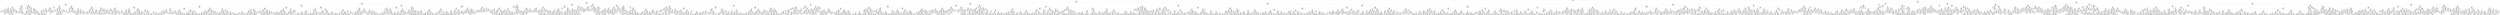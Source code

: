 digraph Tree {
node [shape=box, style="rounded", color="black", fontname=helvetica] ;
edge [fontname=helvetica] ;
0 [label="def_pct_by_state <= 0.3\ngini = 0.5\nsamples = 75916\nvalue = [37958, 37958]"] ;
1 [label="disbursed_amount <= 48810.5\ngini = 0.5\nsamples = 62937\nvalue = [32707, 30230]"] ;
0 -> 1 [labeldistance=2.5, labelangle=45, headlabel="True"] ;
2 [label="def_pct_by_pin <= 0.3\ngini = 0.5\nsamples = 17994\nvalue = [10883, 7111]"] ;
1 -> 2 ;
3 [label="credit_score <= 517.5\ngini = 0.4\nsamples = 13962\nvalue = [9198, 4764]"] ;
2 -> 3 ;
4 [label="def_pct_by_manufacturer <= 0.2\ngini = 0.5\nsamples = 1159\nvalue = [605, 554]"] ;
3 -> 4 ;
5 [label="def_pct_by_supplier <= 0.2\ngini = 0.5\nsamples = 446\nvalue = [247, 199]"] ;
4 -> 5 ;
6 [label="instalment_health <= 12627.3\ngini = 0.5\nsamples = 236\nvalue = [147, 89]"] ;
5 -> 6 ;
7 [label="ltv <= 64.2\ngini = 0.5\nsamples = 162\nvalue = [92, 70]"] ;
6 -> 7 ;
8 [label="total_outstanding <= 295520.5\ngini = 0.4\nsamples = 47\nvalue = [36, 11]"] ;
7 -> 8 ;
9 [label="def_pct_by_pin <= 0.2\ngini = 0.3\nsamples = 39\nvalue = [33, 6]"] ;
8 -> 9 ;
10 [label="inst_curr_disb_ratio <= 0.0\ngini = 0.4\nsamples = 25\nvalue = [19, 6]"] ;
9 -> 10 ;
11 [label="asset_to_loan_pct <= 2.1\ngini = 0.1\nsamples = 14\nvalue = [13, 1]"] ;
10 -> 11 ;
12 [label="gini = 0.0\nsamples = 10\nvalue = [10, 0]"] ;
11 -> 12 ;
13 [label="gini = 0.4\nsamples = 4\nvalue = [3, 1]"] ;
11 -> 13 ;
14 [label="disbursed_amount <= 40394.0\ngini = 0.5\nsamples = 11\nvalue = [6, 5]"] ;
10 -> 14 ;
15 [label="gini = 0.4\nsamples = 7\nvalue = [2, 5]"] ;
14 -> 15 ;
16 [label="gini = 0.0\nsamples = 4\nvalue = [4, 0]"] ;
14 -> 16 ;
17 [label="gini = 0.0\nsamples = 14\nvalue = [14, 0]"] ;
9 -> 17 ;
18 [label="gini = 0.5\nsamples = 8\nvalue = [3, 5]"] ;
8 -> 18 ;
19 [label="def_pct_by_emp <= 0.2\ngini = 0.5\nsamples = 115\nvalue = [56, 59]"] ;
7 -> 19 ;
20 [label="disbursed_amount <= 45999.0\ngini = 0.5\nsamples = 77\nvalue = [43, 34]"] ;
19 -> 20 ;
21 [label="def_pct_by_supplier <= 0.1\ngini = 0.5\nsamples = 33\nvalue = [14, 19]"] ;
20 -> 21 ;
22 [label="gini = 0.0\nsamples = 5\nvalue = [0, 5]"] ;
21 -> 22 ;
23 [label="PRI.NO.OF.ACCTS <= 6.5\ngini = 0.5\nsamples = 28\nvalue = [14, 14]"] ;
21 -> 23 ;
24 [label="total_outstanding <= 116490.0\ngini = 0.4\nsamples = 16\nvalue = [11, 5]"] ;
23 -> 24 ;
25 [label="def_pct_by_state <= 0.2\ngini = 0.5\nsamples = 11\nvalue = [6, 5]"] ;
24 -> 25 ;
26 [label="gini = 0.3\nsamples = 5\nvalue = [4, 1]"] ;
25 -> 26 ;
27 [label="gini = 0.4\nsamples = 6\nvalue = [2, 4]"] ;
25 -> 27 ;
28 [label="gini = 0.0\nsamples = 5\nvalue = [5, 0]"] ;
24 -> 28 ;
29 [label="ltv <= 69.1\ngini = 0.4\nsamples = 12\nvalue = [3, 9]"] ;
23 -> 29 ;
30 [label="gini = 0.0\nsamples = 5\nvalue = [0, 5]"] ;
29 -> 30 ;
31 [label="gini = 0.5\nsamples = 7\nvalue = [3, 4]"] ;
29 -> 31 ;
32 [label="PRI.ACTIVE.ACCTS <= 0.5\ngini = 0.4\nsamples = 44\nvalue = [29, 15]"] ;
20 -> 32 ;
33 [label="gini = 0.0\nsamples = 6\nvalue = [6, 0]"] ;
32 -> 33 ;
34 [label="total_outstanding <= 56966.0\ngini = 0.5\nsamples = 38\nvalue = [23, 15]"] ;
32 -> 34 ;
35 [label="gini = 0.0\nsamples = 4\nvalue = [0, 4]"] ;
34 -> 35 ;
36 [label="PRI.CURRENT.BALANCE <= 197293.5\ngini = 0.4\nsamples = 34\nvalue = [23, 11]"] ;
34 -> 36 ;
37 [label="avg_acct_age_mnth <= 15.5\ngini = 0.5\nsamples = 27\nvalue = [16, 11]"] ;
36 -> 37 ;
38 [label="PRI.CURRENT.BALANCE <= 34870.0\ngini = 0.5\nsamples = 10\nvalue = [4, 6]"] ;
37 -> 38 ;
39 [label="gini = 0.4\nsamples = 4\nvalue = [3, 1]"] ;
38 -> 39 ;
40 [label="gini = 0.3\nsamples = 6\nvalue = [1, 5]"] ;
38 -> 40 ;
41 [label="avg_acct_age_mnth <= 17.5\ngini = 0.4\nsamples = 17\nvalue = [12, 5]"] ;
37 -> 41 ;
42 [label="gini = 0.0\nsamples = 4\nvalue = [4, 0]"] ;
41 -> 42 ;
43 [label="gini = 0.5\nsamples = 13\nvalue = [8, 5]"] ;
41 -> 43 ;
44 [label="gini = 0.0\nsamples = 7\nvalue = [7, 0]"] ;
36 -> 44 ;
45 [label="PRI.ACTIVE.ACCTS <= 2.5\ngini = 0.5\nsamples = 38\nvalue = [13, 25]"] ;
19 -> 45 ;
46 [label="inst_curr_disb_ratio <= 0.0\ngini = 0.5\nsamples = 29\nvalue = [12, 17]"] ;
45 -> 46 ;
47 [label="inst_curr_disb_ratio <= 0.0\ngini = 0.4\nsamples = 13\nvalue = [3, 10]"] ;
46 -> 47 ;
48 [label="gini = 0.5\nsamples = 8\nvalue = [3, 5]"] ;
47 -> 48 ;
49 [label="gini = 0.0\nsamples = 5\nvalue = [0, 5]"] ;
47 -> 49 ;
50 [label="NEW.ACCTS.IN.LAST.SIX.MONTHS <= 0.5\ngini = 0.5\nsamples = 16\nvalue = [9, 7]"] ;
46 -> 50 ;
51 [label="avg_acct_age_mnth <= 26.0\ngini = 0.5\nsamples = 12\nvalue = [5, 7]"] ;
50 -> 51 ;
52 [label="gini = 0.2\nsamples = 8\nvalue = [1, 7]"] ;
51 -> 52 ;
53 [label="gini = 0.0\nsamples = 4\nvalue = [4, 0]"] ;
51 -> 53 ;
54 [label="gini = 0.0\nsamples = 4\nvalue = [4, 0]"] ;
50 -> 54 ;
55 [label="gini = 0.2\nsamples = 9\nvalue = [1, 8]"] ;
45 -> 55 ;
56 [label="PRI.CURRENT.BALANCE <= 4314087.5\ngini = 0.4\nsamples = 74\nvalue = [55, 19]"] ;
6 -> 56 ;
57 [label="disbursed_amount <= 28479.0\ngini = 0.3\nsamples = 67\nvalue = [53, 14]"] ;
56 -> 57 ;
58 [label="gini = 0.5\nsamples = 4\nvalue = [2, 2]"] ;
57 -> 58 ;
59 [label="avg_credit_hist_mnth <= 122.5\ngini = 0.3\nsamples = 63\nvalue = [51, 12]"] ;
57 -> 59 ;
60 [label="instalment_health <= 15804.8\ngini = 0.3\nsamples = 58\nvalue = [49, 9]"] ;
59 -> 60 ;
61 [label="gini = 0.0\nsamples = 10\nvalue = [10, 0]"] ;
60 -> 61 ;
62 [label="PRIMARY.INSTAL.AMT <= 10002.5\ngini = 0.3\nsamples = 48\nvalue = [39, 9]"] ;
60 -> 62 ;
63 [label="avg_acct_age_mnth <= 11.0\ngini = 0.1\nsamples = 18\nvalue = [17, 1]"] ;
62 -> 63 ;
64 [label="gini = 0.3\nsamples = 6\nvalue = [5, 1]"] ;
63 -> 64 ;
65 [label="gini = 0.0\nsamples = 12\nvalue = [12, 0]"] ;
63 -> 65 ;
66 [label="instalment_health <= 24286.7\ngini = 0.4\nsamples = 30\nvalue = [22, 8]"] ;
62 -> 66 ;
67 [label="gini = 0.4\nsamples = 6\nvalue = [2, 4]"] ;
66 -> 67 ;
68 [label="asset_to_loan_pct <= 1.4\ngini = 0.3\nsamples = 24\nvalue = [20, 4]"] ;
66 -> 68 ;
69 [label="gini = 0.5\nsamples = 7\nvalue = [3, 4]"] ;
68 -> 69 ;
70 [label="gini = 0.0\nsamples = 17\nvalue = [17, 0]"] ;
68 -> 70 ;
71 [label="gini = 0.5\nsamples = 5\nvalue = [2, 3]"] ;
59 -> 71 ;
72 [label="gini = 0.4\nsamples = 7\nvalue = [2, 5]"] ;
56 -> 72 ;
73 [label="asset_cost <= 60922.5\ngini = 0.5\nsamples = 210\nvalue = [100, 110]"] ;
5 -> 73 ;
74 [label="def_pct_by_branch <= 0.2\ngini = 0.3\nsamples = 23\nvalue = [4, 19]"] ;
73 -> 74 ;
75 [label="gini = 0.5\nsamples = 6\nvalue = [3, 3]"] ;
74 -> 75 ;
76 [label="Age_when_applying <= 50.4\ngini = 0.1\nsamples = 17\nvalue = [1, 16]"] ;
74 -> 76 ;
77 [label="gini = 0.0\nsamples = 13\nvalue = [0, 13]"] ;
76 -> 77 ;
78 [label="gini = 0.4\nsamples = 4\nvalue = [1, 3]"] ;
76 -> 78 ;
79 [label="disbursed_amount <= 29966.5\ngini = 0.5\nsamples = 187\nvalue = [96, 91]"] ;
73 -> 79 ;
80 [label="gini = 0.0\nsamples = 6\nvalue = [0, 6]"] ;
79 -> 80 ;
81 [label="PRIMARY.INSTAL.AMT <= 5286.0\ngini = 0.5\nsamples = 181\nvalue = [96, 85]"] ;
79 -> 81 ;
82 [label="PRIMARY.INSTAL.AMT <= 1993.0\ngini = 0.5\nsamples = 91\nvalue = [38, 53]"] ;
81 -> 82 ;
83 [label="NO.OF_INQUIRIES <= 0.5\ngini = 0.5\nsamples = 57\nvalue = [29, 28]"] ;
82 -> 83 ;
84 [label="inst_curr_disb_ratio <= 0.1\ngini = 0.5\nsamples = 49\nvalue = [22, 27]"] ;
83 -> 84 ;
85 [label="PRI.NO.OF.ACCTS <= 1.5\ngini = 0.5\nsamples = 44\nvalue = [22, 22]"] ;
84 -> 85 ;
86 [label="asset_cost <= 68950.0\ngini = 0.5\nsamples = 20\nvalue = [7, 13]"] ;
85 -> 86 ;
87 [label="PRI.SANCTIONED.AMOUNT <= 42005.0\ngini = 0.3\nsamples = 12\nvalue = [2, 10]"] ;
86 -> 87 ;
88 [label="gini = 0.0\nsamples = 8\nvalue = [0, 8]"] ;
87 -> 88 ;
89 [label="gini = 0.5\nsamples = 4\nvalue = [2, 2]"] ;
87 -> 89 ;
90 [label="gini = 0.5\nsamples = 8\nvalue = [5, 3]"] ;
86 -> 90 ;
91 [label="total_outstanding <= 42393.5\ngini = 0.5\nsamples = 24\nvalue = [15, 9]"] ;
85 -> 91 ;
92 [label="gini = 0.4\nsamples = 4\nvalue = [1, 3]"] ;
91 -> 92 ;
93 [label="PRI.ACTIVE.ACCTS <= 1.5\ngini = 0.4\nsamples = 20\nvalue = [14, 6]"] ;
91 -> 93 ;
94 [label="gini = 0.2\nsamples = 10\nvalue = [9, 1]"] ;
93 -> 94 ;
95 [label="gini = 0.5\nsamples = 10\nvalue = [5, 5]"] ;
93 -> 95 ;
96 [label="gini = 0.0\nsamples = 5\nvalue = [0, 5]"] ;
84 -> 96 ;
97 [label="gini = 0.2\nsamples = 8\nvalue = [7, 1]"] ;
83 -> 97 ;
98 [label="asset_to_loan_pct <= 1.4\ngini = 0.4\nsamples = 34\nvalue = [9, 25]"] ;
82 -> 98 ;
99 [label="gini = 0.0\nsamples = 12\nvalue = [0, 12]"] ;
98 -> 99 ;
100 [label="def_pct_by_emp <= 0.2\ngini = 0.5\nsamples = 22\nvalue = [9, 13]"] ;
98 -> 100 ;
101 [label="gini = 0.3\nsamples = 6\nvalue = [5, 1]"] ;
100 -> 101 ;
102 [label="age_outstd_ratio <= 0.0\ngini = 0.4\nsamples = 16\nvalue = [4, 12]"] ;
100 -> 102 ;
103 [label="gini = 0.0\nsamples = 7\nvalue = [0, 7]"] ;
102 -> 103 ;
104 [label="gini = 0.5\nsamples = 9\nvalue = [4, 5]"] ;
102 -> 104 ;
105 [label="PRI.CURRENT.BALANCE <= 6713705.0\ngini = 0.5\nsamples = 90\nvalue = [58, 32]"] ;
81 -> 105 ;
106 [label="asset_cost <= 66726.5\ngini = 0.4\nsamples = 86\nvalue = [58, 28]"] ;
105 -> 106 ;
107 [label="disbursed_amount <= 47997.0\ngini = 0.2\nsamples = 29\nvalue = [25, 4]"] ;
106 -> 107 ;
108 [label="def_pct_by_state <= 0.2\ngini = 0.1\nsamples = 25\nvalue = [23, 2]"] ;
107 -> 108 ;
109 [label="gini = 0.3\nsamples = 9\nvalue = [7, 2]"] ;
108 -> 109 ;
110 [label="gini = 0.0\nsamples = 16\nvalue = [16, 0]"] ;
108 -> 110 ;
111 [label="gini = 0.5\nsamples = 4\nvalue = [2, 2]"] ;
107 -> 111 ;
112 [label="VoterID_flag <= 0.5\ngini = 0.5\nsamples = 57\nvalue = [33, 24]"] ;
106 -> 112 ;
113 [label="prim_overdue_acct_pct <= 0.1\ngini = 0.5\nsamples = 50\nvalue = [32, 18]"] ;
112 -> 113 ;
114 [label="avg_acct_age_mnth <= 19.5\ngini = 0.2\nsamples = 16\nvalue = [14, 2]"] ;
113 -> 114 ;
115 [label="gini = 0.0\nsamples = 9\nvalue = [9, 0]"] ;
114 -> 115 ;
116 [label="gini = 0.4\nsamples = 7\nvalue = [5, 2]"] ;
114 -> 116 ;
117 [label="disbursed_amount <= 36021.5\ngini = 0.5\nsamples = 34\nvalue = [18, 16]"] ;
113 -> 117 ;
118 [label="gini = 0.0\nsamples = 4\nvalue = [4, 0]"] ;
117 -> 118 ;
119 [label="disbursed_amount <= 40544.0\ngini = 0.5\nsamples = 30\nvalue = [14, 16]"] ;
117 -> 119 ;
120 [label="gini = 0.3\nsamples = 6\nvalue = [1, 5]"] ;
119 -> 120 ;
121 [label="gini = 0.5\nsamples = 24\nvalue = [13, 11]"] ;
119 -> 121 ;
122 [label="gini = 0.2\nsamples = 7\nvalue = [1, 6]"] ;
112 -> 122 ;
123 [label="gini = 0.0\nsamples = 4\nvalue = [0, 4]"] ;
105 -> 123 ;
124 [label="def_pct_by_emp <= 0.2\ngini = 0.5\nsamples = 713\nvalue = [358, 355]"] ;
4 -> 124 ;
125 [label="PRI.SANCTIONED.AMOUNT <= 86072.0\ngini = 0.5\nsamples = 272\nvalue = [174, 98]"] ;
124 -> 125 ;
126 [label="age_outstd_ratio <= 0.0\ngini = 0.5\nsamples = 115\nvalue = [61, 54]"] ;
125 -> 126 ;
127 [label="instalment_health <= 1426.8\ngini = 0.5\nsamples = 106\nvalue = [52, 54]"] ;
126 -> 127 ;
128 [label="inst_curr_disb_ratio <= 0.0\ngini = 0.5\nsamples = 71\nvalue = [40, 31]"] ;
127 -> 128 ;
129 [label="Age_when_applying <= 50.7\ngini = 0.5\nsamples = 56\nvalue = [28, 28]"] ;
128 -> 129 ;
130 [label="def_pct_by_manufacturer <= 0.3\ngini = 0.5\nsamples = 52\nvalue = [24, 28]"] ;
129 -> 130 ;
131 [label="def_pct_by_branch <= 0.2\ngini = 0.5\nsamples = 47\nvalue = [20, 27]"] ;
130 -> 131 ;
132 [label="ltv <= 65.5\ngini = 0.3\nsamples = 19\nvalue = [4, 15]"] ;
131 -> 132 ;
133 [label="gini = 0.5\nsamples = 4\nvalue = [2, 2]"] ;
132 -> 133 ;
134 [label="asset_cost <= 61927.5\ngini = 0.2\nsamples = 15\nvalue = [2, 13]"] ;
132 -> 134 ;
135 [label="gini = 0.0\nsamples = 9\nvalue = [0, 9]"] ;
134 -> 135 ;
136 [label="gini = 0.4\nsamples = 6\nvalue = [2, 4]"] ;
134 -> 136 ;
137 [label="PRI.NO.OF.ACCTS <= 8.5\ngini = 0.5\nsamples = 28\nvalue = [16, 12]"] ;
131 -> 137 ;
138 [label="prim_overdue_acct_pct <= 0.4\ngini = 0.5\nsamples = 24\nvalue = [12, 12]"] ;
137 -> 138 ;
139 [label="gini = 0.2\nsamples = 7\nvalue = [1, 6]"] ;
138 -> 139 ;
140 [label="gini = 0.5\nsamples = 17\nvalue = [11, 6]"] ;
138 -> 140 ;
141 [label="gini = 0.0\nsamples = 4\nvalue = [4, 0]"] ;
137 -> 141 ;
142 [label="gini = 0.3\nsamples = 5\nvalue = [4, 1]"] ;
130 -> 142 ;
143 [label="gini = 0.0\nsamples = 4\nvalue = [4, 0]"] ;
129 -> 143 ;
144 [label="disbursed_amount <= 38433.0\ngini = 0.3\nsamples = 15\nvalue = [12, 3]"] ;
128 -> 144 ;
145 [label="gini = 0.5\nsamples = 4\nvalue = [2, 2]"] ;
144 -> 145 ;
146 [label="def_pct_by_pin <= 0.1\ngini = 0.2\nsamples = 11\nvalue = [10, 1]"] ;
144 -> 146 ;
147 [label="gini = 0.4\nsamples = 4\nvalue = [3, 1]"] ;
146 -> 147 ;
148 [label="gini = 0.0\nsamples = 7\nvalue = [7, 0]"] ;
146 -> 148 ;
149 [label="PRI.DISBURSED.AMOUNT <= 44180.0\ngini = 0.5\nsamples = 35\nvalue = [12, 23]"] ;
127 -> 149 ;
150 [label="age_outstd_ratio <= 0.0\ngini = 0.2\nsamples = 10\nvalue = [1, 9]"] ;
149 -> 150 ;
151 [label="gini = 0.0\nsamples = 6\nvalue = [0, 6]"] ;
150 -> 151 ;
152 [label="gini = 0.4\nsamples = 4\nvalue = [1, 3]"] ;
150 -> 152 ;
153 [label="instalment_health <= 1751.9\ngini = 0.5\nsamples = 25\nvalue = [11, 14]"] ;
149 -> 153 ;
154 [label="gini = 0.0\nsamples = 4\nvalue = [0, 4]"] ;
153 -> 154 ;
155 [label="def_pct_by_branch <= 0.2\ngini = 0.5\nsamples = 21\nvalue = [11, 10]"] ;
153 -> 155 ;
156 [label="credit_score_desc_High Risk <= 0.5\ngini = 0.5\nsamples = 14\nvalue = [9, 5]"] ;
155 -> 156 ;
157 [label="gini = 0.4\nsamples = 8\nvalue = [6, 2]"] ;
156 -> 157 ;
158 [label="gini = 0.5\nsamples = 6\nvalue = [3, 3]"] ;
156 -> 158 ;
159 [label="gini = 0.4\nsamples = 7\nvalue = [2, 5]"] ;
155 -> 159 ;
160 [label="gini = 0.0\nsamples = 9\nvalue = [9, 0]"] ;
126 -> 160 ;
161 [label="ltv <= 84.8\ngini = 0.4\nsamples = 157\nvalue = [113, 44]"] ;
125 -> 161 ;
162 [label="Age_when_applying <= 28.3\ngini = 0.4\nsamples = 151\nvalue = [111, 40]"] ;
161 -> 162 ;
163 [label="avg_acct_age_mnth <= 19.0\ngini = 0.5\nsamples = 24\nvalue = [13, 11]"] ;
162 -> 163 ;
164 [label="total_outstanding <= 509439.0\ngini = 0.4\nsamples = 13\nvalue = [10, 3]"] ;
163 -> 164 ;
165 [label="gini = 0.0\nsamples = 7\nvalue = [7, 0]"] ;
164 -> 165 ;
166 [label="gini = 0.5\nsamples = 6\nvalue = [3, 3]"] ;
164 -> 166 ;
167 [label="curr_outstd_ratio <= 0.3\ngini = 0.4\nsamples = 11\nvalue = [3, 8]"] ;
163 -> 167 ;
168 [label="gini = 0.5\nsamples = 6\nvalue = [3, 3]"] ;
167 -> 168 ;
169 [label="gini = 0.0\nsamples = 5\nvalue = [0, 5]"] ;
167 -> 169 ;
170 [label="credit_score <= 480.0\ngini = 0.4\nsamples = 127\nvalue = [98, 29]"] ;
162 -> 170 ;
171 [label="Age_when_applying <= 52.5\ngini = 0.3\nsamples = 112\nvalue = [90, 22]"] ;
170 -> 171 ;
172 [label="credit_score_desc_Medium Risk <= 0.5\ngini = 0.3\nsamples = 101\nvalue = [79, 22]"] ;
171 -> 172 ;
173 [label="ltv <= 61.8\ngini = 0.4\nsamples = 39\nvalue = [28, 11]"] ;
172 -> 173 ;
174 [label="gini = 0.4\nsamples = 9\nvalue = [3, 6]"] ;
173 -> 174 ;
175 [label="ltv <= 71.6\ngini = 0.3\nsamples = 30\nvalue = [25, 5]"] ;
173 -> 175 ;
176 [label="gini = 0.0\nsamples = 11\nvalue = [11, 0]"] ;
175 -> 176 ;
177 [label="def_pct_by_branch <= 0.2\ngini = 0.4\nsamples = 19\nvalue = [14, 5]"] ;
175 -> 177 ;
178 [label="gini = 0.3\nsamples = 12\nvalue = [10, 2]"] ;
177 -> 178 ;
179 [label="gini = 0.5\nsamples = 7\nvalue = [4, 3]"] ;
177 -> 179 ;
180 [label="def_pct_by_pin <= 0.2\ngini = 0.3\nsamples = 62\nvalue = [51, 11]"] ;
172 -> 180 ;
181 [label="ltv <= 79.6\ngini = 0.3\nsamples = 49\nvalue = [38, 11]"] ;
180 -> 181 ;
182 [label="asset_to_loan_pct <= 1.5\ngini = 0.3\nsamples = 45\nvalue = [37, 8]"] ;
181 -> 182 ;
183 [label="gini = 0.4\nsamples = 21\nvalue = [15, 6]"] ;
182 -> 183 ;
184 [label="gini = 0.2\nsamples = 24\nvalue = [22, 2]"] ;
182 -> 184 ;
185 [label="gini = 0.4\nsamples = 4\nvalue = [1, 3]"] ;
181 -> 185 ;
186 [label="gini = 0.0\nsamples = 13\nvalue = [13, 0]"] ;
180 -> 186 ;
187 [label="gini = 0.0\nsamples = 11\nvalue = [11, 0]"] ;
171 -> 187 ;
188 [label="inst_curr_disb_ratio <= 0.3\ngini = 0.5\nsamples = 15\nvalue = [8, 7]"] ;
170 -> 188 ;
189 [label="gini = 0.0\nsamples = 5\nvalue = [5, 0]"] ;
188 -> 189 ;
190 [label="ltv <= 63.5\ngini = 0.4\nsamples = 10\nvalue = [3, 7]"] ;
188 -> 190 ;
191 [label="gini = 0.0\nsamples = 4\nvalue = [0, 4]"] ;
190 -> 191 ;
192 [label="gini = 0.5\nsamples = 6\nvalue = [3, 3]"] ;
190 -> 192 ;
193 [label="gini = 0.4\nsamples = 6\nvalue = [2, 4]"] ;
161 -> 193 ;
194 [label="avg_acct_age_mnth <= 15.5\ngini = 0.5\nsamples = 441\nvalue = [184, 257]"] ;
124 -> 194 ;
195 [label="def_pct_by_pin <= 0.1\ngini = 0.4\nsamples = 171\nvalue = [53, 118]"] ;
194 -> 195 ;
196 [label="instalment_health <= 8412.1\ngini = 0.4\nsamples = 11\nvalue = [8, 3]"] ;
195 -> 196 ;
197 [label="gini = 0.0\nsamples = 4\nvalue = [4, 0]"] ;
196 -> 197 ;
198 [label="gini = 0.5\nsamples = 7\nvalue = [4, 3]"] ;
196 -> 198 ;
199 [label="asset_cost <= 61764.5\ngini = 0.4\nsamples = 160\nvalue = [45, 115]"] ;
195 -> 199 ;
200 [label="PRI.CURRENT.BALANCE <= 20067.0\ngini = 0.3\nsamples = 78\nvalue = [13, 65]"] ;
199 -> 200 ;
201 [label="instalment_health <= 892.1\ngini = 0.4\nsamples = 29\nvalue = [8, 21]"] ;
200 -> 201 ;
202 [label="PRIMARY.INSTAL.AMT <= 599.5\ngini = 0.1\nsamples = 13\nvalue = [1, 12]"] ;
201 -> 202 ;
203 [label="gini = 0.4\nsamples = 4\nvalue = [1, 3]"] ;
202 -> 203 ;
204 [label="gini = 0.0\nsamples = 9\nvalue = [0, 9]"] ;
202 -> 204 ;
205 [label="def_pct_by_emp <= 0.2\ngini = 0.5\nsamples = 16\nvalue = [7, 9]"] ;
201 -> 205 ;
206 [label="PRI.CURRENT.BALANCE <= 12541.5\ngini = 0.4\nsamples = 11\nvalue = [3, 8]"] ;
205 -> 206 ;
207 [label="gini = 0.2\nsamples = 7\nvalue = [1, 6]"] ;
206 -> 207 ;
208 [label="gini = 0.5\nsamples = 4\nvalue = [2, 2]"] ;
206 -> 208 ;
209 [label="gini = 0.3\nsamples = 5\nvalue = [4, 1]"] ;
205 -> 209 ;
210 [label="PRI.DISBURSED.AMOUNT <= 264309.0\ngini = 0.2\nsamples = 49\nvalue = [5, 44]"] ;
200 -> 210 ;
211 [label="def_pct_by_branch <= 0.2\ngini = 0.1\nsamples = 33\nvalue = [1, 32]"] ;
210 -> 211 ;
212 [label="gini = 0.0\nsamples = 27\nvalue = [0, 27]"] ;
211 -> 212 ;
213 [label="gini = 0.3\nsamples = 6\nvalue = [1, 5]"] ;
211 -> 213 ;
214 [label="DELINQUENT.ACCTS.IN.LAST.SIX.MONTHS <= 0.5\ngini = 0.4\nsamples = 16\nvalue = [4, 12]"] ;
210 -> 214 ;
215 [label="gini = 0.5\nsamples = 5\nvalue = [3, 2]"] ;
214 -> 215 ;
216 [label="avg_acct_age_mnth <= 11.5\ngini = 0.2\nsamples = 11\nvalue = [1, 10]"] ;
214 -> 216 ;
217 [label="gini = 0.4\nsamples = 4\nvalue = [1, 3]"] ;
216 -> 217 ;
218 [label="gini = 0.0\nsamples = 7\nvalue = [0, 7]"] ;
216 -> 218 ;
219 [label="PRIMARY.INSTAL.AMT <= 567.0\ngini = 0.5\nsamples = 82\nvalue = [32, 50]"] ;
199 -> 219 ;
220 [label="curr_outstd_ratio <= 0.5\ngini = 0.4\nsamples = 15\nvalue = [10, 5]"] ;
219 -> 220 ;
221 [label="gini = 0.2\nsamples = 9\nvalue = [8, 1]"] ;
220 -> 221 ;
222 [label="gini = 0.4\nsamples = 6\nvalue = [2, 4]"] ;
220 -> 222 ;
223 [label="avg_credit_hist_mnth <= 29.0\ngini = 0.4\nsamples = 67\nvalue = [22, 45]"] ;
219 -> 223 ;
224 [label="def_pct_by_pin <= 0.2\ngini = 0.4\nsamples = 53\nvalue = [14, 39]"] ;
223 -> 224 ;
225 [label="asset_cost <= 64355.0\ngini = 0.5\nsamples = 25\nvalue = [10, 15]"] ;
224 -> 225 ;
226 [label="gini = 0.3\nsamples = 5\nvalue = [4, 1]"] ;
225 -> 226 ;
227 [label="Employment.Type_Self employed <= 0.5\ngini = 0.4\nsamples = 20\nvalue = [6, 14]"] ;
225 -> 227 ;
228 [label="PRI.NO.OF.ACCTS <= 1.5\ngini = 0.2\nsamples = 14\nvalue = [2, 12]"] ;
227 -> 228 ;
229 [label="gini = 0.0\nsamples = 6\nvalue = [0, 6]"] ;
228 -> 229 ;
230 [label="gini = 0.4\nsamples = 8\nvalue = [2, 6]"] ;
228 -> 230 ;
231 [label="gini = 0.4\nsamples = 6\nvalue = [4, 2]"] ;
227 -> 231 ;
232 [label="PRI.SANCTIONED.AMOUNT <= 104230.5\ngini = 0.2\nsamples = 28\nvalue = [4, 24]"] ;
224 -> 232 ;
233 [label="PRI.DISBURSED.AMOUNT <= 4694.5\ngini = 0.1\nsamples = 18\nvalue = [1, 17]"] ;
232 -> 233 ;
234 [label="gini = 0.4\nsamples = 4\nvalue = [1, 3]"] ;
233 -> 234 ;
235 [label="gini = 0.0\nsamples = 14\nvalue = [0, 14]"] ;
233 -> 235 ;
236 [label="instalment_health <= 16629.0\ngini = 0.4\nsamples = 10\nvalue = [3, 7]"] ;
232 -> 236 ;
237 [label="gini = 0.4\nsamples = 4\nvalue = [3, 1]"] ;
236 -> 237 ;
238 [label="gini = 0.0\nsamples = 6\nvalue = [0, 6]"] ;
236 -> 238 ;
239 [label="credit_score <= 311.5\ngini = 0.5\nsamples = 14\nvalue = [8, 6]"] ;
223 -> 239 ;
240 [label="gini = 0.4\nsamples = 7\nvalue = [2, 5]"] ;
239 -> 240 ;
241 [label="gini = 0.2\nsamples = 7\nvalue = [6, 1]"] ;
239 -> 241 ;
242 [label="def_pct_by_supplier <= 0.3\ngini = 0.5\nsamples = 270\nvalue = [131, 139]"] ;
194 -> 242 ;
243 [label="def_pct_by_pin <= 0.1\ngini = 0.5\nsamples = 206\nvalue = [109, 97]"] ;
242 -> 243 ;
244 [label="avg_acct_age_mnth <= 35.0\ngini = 0.2\nsamples = 15\nvalue = [13, 2]"] ;
243 -> 244 ;
245 [label="gini = 0.0\nsamples = 11\nvalue = [11, 0]"] ;
244 -> 245 ;
246 [label="gini = 0.5\nsamples = 4\nvalue = [2, 2]"] ;
244 -> 246 ;
247 [label="asset_to_loan_pct <= 1.3\ngini = 0.5\nsamples = 191\nvalue = [96, 95]"] ;
243 -> 247 ;
248 [label="ltv <= 83.1\ngini = 0.5\nsamples = 53\nvalue = [32, 21]"] ;
247 -> 248 ;
249 [label="credit_score_desc_High Risk <= 0.5\ngini = 0.4\nsamples = 35\nvalue = [26, 9]"] ;
248 -> 249 ;
250 [label="inst_curr_disb_ratio <= 0.0\ngini = 0.3\nsamples = 24\nvalue = [20, 4]"] ;
249 -> 250 ;
251 [label="gini = 0.0\nsamples = 12\nvalue = [12, 0]"] ;
250 -> 251 ;
252 [label="prim_overdue_acct_pct <= 0.4\ngini = 0.4\nsamples = 12\nvalue = [8, 4]"] ;
250 -> 252 ;
253 [label="gini = 0.4\nsamples = 8\nvalue = [6, 2]"] ;
252 -> 253 ;
254 [label="gini = 0.5\nsamples = 4\nvalue = [2, 2]"] ;
252 -> 254 ;
255 [label="asset_cost <= 58544.0\ngini = 0.5\nsamples = 11\nvalue = [6, 5]"] ;
249 -> 255 ;
256 [label="gini = 0.3\nsamples = 6\nvalue = [5, 1]"] ;
255 -> 256 ;
257 [label="gini = 0.3\nsamples = 5\nvalue = [1, 4]"] ;
255 -> 257 ;
258 [label="total_outstanding <= 51719.5\ngini = 0.4\nsamples = 18\nvalue = [6, 12]"] ;
248 -> 258 ;
259 [label="gini = 0.4\nsamples = 4\nvalue = [3, 1]"] ;
258 -> 259 ;
260 [label="avg_credit_hist_mnth <= 75.5\ngini = 0.3\nsamples = 14\nvalue = [3, 11]"] ;
258 -> 260 ;
261 [label="asset_to_loan_pct <= 1.2\ngini = 0.2\nsamples = 10\nvalue = [1, 9]"] ;
260 -> 261 ;
262 [label="gini = 0.4\nsamples = 4\nvalue = [1, 3]"] ;
261 -> 262 ;
263 [label="gini = 0.0\nsamples = 6\nvalue = [0, 6]"] ;
261 -> 263 ;
264 [label="gini = 0.5\nsamples = 4\nvalue = [2, 2]"] ;
260 -> 264 ;
265 [label="avg_credit_hist_mnth <= 35.5\ngini = 0.5\nsamples = 138\nvalue = [64, 74]"] ;
247 -> 265 ;
266 [label="PRI.CURRENT.BALANCE <= 680980.0\ngini = 0.4\nsamples = 30\nvalue = [7, 23]"] ;
265 -> 266 ;
267 [label="PRI.NO.OF.ACCTS <= 1.5\ngini = 0.3\nsamples = 26\nvalue = [5, 21]"] ;
266 -> 267 ;
268 [label="inst_curr_disb_ratio <= 0.0\ngini = 0.4\nsamples = 12\nvalue = [4, 8]"] ;
267 -> 268 ;
269 [label="gini = 0.2\nsamples = 7\nvalue = [1, 6]"] ;
268 -> 269 ;
270 [label="gini = 0.5\nsamples = 5\nvalue = [3, 2]"] ;
268 -> 270 ;
271 [label="age_outstd_ratio <= 0.0\ngini = 0.1\nsamples = 14\nvalue = [1, 13]"] ;
267 -> 271 ;
272 [label="gini = 0.4\nsamples = 4\nvalue = [1, 3]"] ;
271 -> 272 ;
273 [label="gini = 0.0\nsamples = 10\nvalue = [0, 10]"] ;
271 -> 273 ;
274 [label="gini = 0.5\nsamples = 4\nvalue = [2, 2]"] ;
266 -> 274 ;
275 [label="ltv <= 74.6\ngini = 0.5\nsamples = 108\nvalue = [57, 51]"] ;
265 -> 275 ;
276 [label="PRIMARY.INSTAL.AMT <= 53336.5\ngini = 0.5\nsamples = 87\nvalue = [53, 34]"] ;
275 -> 276 ;
277 [label="def_pct_by_branch <= 0.2\ngini = 0.4\nsamples = 77\nvalue = [51, 26]"] ;
276 -> 277 ;
278 [label="gini = 0.4\nsamples = 6\nvalue = [2, 4]"] ;
277 -> 278 ;
279 [label="asset_cost <= 57137.0\ngini = 0.4\nsamples = 71\nvalue = [49, 22]"] ;
277 -> 279 ;
280 [label="gini = 0.0\nsamples = 8\nvalue = [8, 0]"] ;
279 -> 280 ;
281 [label="gini = 0.5\nsamples = 63\nvalue = [41, 22]"] ;
279 -> 281 ;
282 [label="curr_outstd_ratio <= 0.0\ngini = 0.3\nsamples = 10\nvalue = [2, 8]"] ;
276 -> 282 ;
283 [label="gini = 0.5\nsamples = 4\nvalue = [2, 2]"] ;
282 -> 283 ;
284 [label="gini = 0.0\nsamples = 6\nvalue = [0, 6]"] ;
282 -> 284 ;
285 [label="PRI.OVERDUE.ACCTS <= 2.5\ngini = 0.3\nsamples = 21\nvalue = [4, 17]"] ;
275 -> 285 ;
286 [label="age_outstd_ratio <= 0.0\ngini = 0.1\nsamples = 15\nvalue = [1, 14]"] ;
285 -> 286 ;
287 [label="gini = 0.0\nsamples = 11\nvalue = [0, 11]"] ;
286 -> 287 ;
288 [label="gini = 0.4\nsamples = 4\nvalue = [1, 3]"] ;
286 -> 288 ;
289 [label="gini = 0.5\nsamples = 6\nvalue = [3, 3]"] ;
285 -> 289 ;
290 [label="PRI.SANCTIONED.AMOUNT <= 62608.0\ngini = 0.5\nsamples = 64\nvalue = [22, 42]"] ;
242 -> 290 ;
291 [label="age_outstd_ratio <= 0.0\ngini = 0.3\nsamples = 21\nvalue = [4, 17]"] ;
290 -> 291 ;
292 [label="Age_when_applying <= 33.6\ngini = 0.1\nsamples = 15\nvalue = [1, 14]"] ;
291 -> 292 ;
293 [label="gini = 0.3\nsamples = 6\nvalue = [1, 5]"] ;
292 -> 293 ;
294 [label="gini = 0.0\nsamples = 9\nvalue = [0, 9]"] ;
292 -> 294 ;
295 [label="gini = 0.5\nsamples = 6\nvalue = [3, 3]"] ;
291 -> 295 ;
296 [label="disbursed_amount <= 38950.0\ngini = 0.5\nsamples = 43\nvalue = [18, 25]"] ;
290 -> 296 ;
297 [label="curr_outstd_ratio <= 0.1\ngini = 0.2\nsamples = 15\nvalue = [2, 13]"] ;
296 -> 297 ;
298 [label="gini = 0.5\nsamples = 4\nvalue = [2, 2]"] ;
297 -> 298 ;
299 [label="gini = 0.0\nsamples = 11\nvalue = [0, 11]"] ;
297 -> 299 ;
300 [label="def_pct_by_pin <= 0.1\ngini = 0.5\nsamples = 28\nvalue = [16, 12]"] ;
296 -> 300 ;
301 [label="gini = 0.0\nsamples = 5\nvalue = [5, 0]"] ;
300 -> 301 ;
302 [label="age_outstd_ratio <= 0.0\ngini = 0.5\nsamples = 23\nvalue = [11, 12]"] ;
300 -> 302 ;
303 [label="PRI.DISBURSED.AMOUNT <= 416500.0\ngini = 0.4\nsamples = 15\nvalue = [4, 11]"] ;
302 -> 303 ;
304 [label="gini = 0.0\nsamples = 7\nvalue = [0, 7]"] ;
303 -> 304 ;
305 [label="gini = 0.5\nsamples = 8\nvalue = [4, 4]"] ;
303 -> 305 ;
306 [label="gini = 0.2\nsamples = 8\nvalue = [7, 1]"] ;
302 -> 306 ;
307 [label="credit_score <= 738.5\ngini = 0.4\nsamples = 12803\nvalue = [8593, 4210]"] ;
3 -> 307 ;
308 [label="def_pct_by_manufacturer <= 0.2\ngini = 0.5\nsamples = 10864\nvalue = [7137, 3727]"] ;
307 -> 308 ;
309 [label="def_pct_by_emp <= 0.1\ngini = 0.4\nsamples = 4104\nvalue = [2891, 1213]"] ;
308 -> 309 ;
310 [label="def_pct_by_pin <= 0.1\ngini = 0.3\nsamples = 1194\nvalue = [984, 210]"] ;
309 -> 310 ;
311 [label="age_outstd_ratio <= 0.0\ngini = 0.1\nsamples = 233\nvalue = [218, 15]"] ;
310 -> 311 ;
312 [label="def_pct_by_supplier <= 0.2\ngini = 0.1\nsamples = 75\nvalue = [73, 2]"] ;
311 -> 312 ;
313 [label="gini = 0.0\nsamples = 60\nvalue = [60, 0]"] ;
312 -> 313 ;
314 [label="Employment.Type_Salaried <= 0.5\ngini = 0.2\nsamples = 15\nvalue = [13, 2]"] ;
312 -> 314 ;
315 [label="gini = 0.4\nsamples = 8\nvalue = [6, 2]"] ;
314 -> 315 ;
316 [label="gini = 0.0\nsamples = 7\nvalue = [7, 0]"] ;
314 -> 316 ;
317 [label="disbursed_amount <= 41414.5\ngini = 0.2\nsamples = 158\nvalue = [145, 13]"] ;
311 -> 317 ;
318 [label="def_pct_by_pin <= 0.1\ngini = 0.1\nsamples = 77\nvalue = [74, 3]"] ;
317 -> 318 ;
319 [label="gini = 0.0\nsamples = 46\nvalue = [46, 0]"] ;
318 -> 319 ;
320 [label="disbursed_amount <= 38039.0\ngini = 0.2\nsamples = 31\nvalue = [28, 3]"] ;
318 -> 320 ;
321 [label="def_pct_by_state <= 0.2\ngini = 0.3\nsamples = 20\nvalue = [17, 3]"] ;
320 -> 321 ;
322 [label="def_pct_by_emp <= 0.1\ngini = 0.3\nsamples = 10\nvalue = [8, 2]"] ;
321 -> 322 ;
323 [label="gini = 0.4\nsamples = 4\nvalue = [3, 1]"] ;
322 -> 323 ;
324 [label="gini = 0.3\nsamples = 6\nvalue = [5, 1]"] ;
322 -> 324 ;
325 [label="Employment.Type_Self employed <= 0.5\ngini = 0.2\nsamples = 10\nvalue = [9, 1]"] ;
321 -> 325 ;
326 [label="gini = 0.0\nsamples = 5\nvalue = [5, 0]"] ;
325 -> 326 ;
327 [label="gini = 0.3\nsamples = 5\nvalue = [4, 1]"] ;
325 -> 327 ;
328 [label="gini = 0.0\nsamples = 11\nvalue = [11, 0]"] ;
320 -> 328 ;
329 [label="def_pct_by_emp <= 0.1\ngini = 0.2\nsamples = 81\nvalue = [71, 10]"] ;
317 -> 329 ;
330 [label="gini = 0.0\nsamples = 10\nvalue = [10, 0]"] ;
329 -> 330 ;
331 [label="avg_credit_hist_mnth <= 12.0\ngini = 0.2\nsamples = 71\nvalue = [61, 10]"] ;
329 -> 331 ;
332 [label="total_outstanding <= 42048.0\ngini = 0.2\nsamples = 63\nvalue = [57, 6]"] ;
331 -> 332 ;
333 [label="gini = 0.5\nsamples = 5\nvalue = [3, 2]"] ;
332 -> 333 ;
334 [label="age_outstd_ratio <= 0.0\ngini = 0.1\nsamples = 58\nvalue = [54, 4]"] ;
332 -> 334 ;
335 [label="age_outstd_ratio <= 0.0\ngini = 0.2\nsamples = 35\nvalue = [31, 4]"] ;
334 -> 335 ;
336 [label="gini = 0.1\nsamples = 31\nvalue = [29, 2]"] ;
335 -> 336 ;
337 [label="gini = 0.5\nsamples = 4\nvalue = [2, 2]"] ;
335 -> 337 ;
338 [label="gini = 0.0\nsamples = 23\nvalue = [23, 0]"] ;
334 -> 338 ;
339 [label="gini = 0.5\nsamples = 8\nvalue = [4, 4]"] ;
331 -> 339 ;
340 [label="def_pct_by_emp <= 0.1\ngini = 0.3\nsamples = 961\nvalue = [766, 195]"] ;
310 -> 340 ;
341 [label="age_outstd_ratio <= 0.0\ngini = 0.2\nsamples = 171\nvalue = [153, 18]"] ;
340 -> 341 ;
342 [label="PRI.CURRENT.BALANCE <= 15015.0\ngini = 0.3\nsamples = 84\nvalue = [71, 13]"] ;
341 -> 342 ;
343 [label="age_outstd_ratio <= 0.0\ngini = 0.4\nsamples = 40\nvalue = [30, 10]"] ;
342 -> 343 ;
344 [label="ltv <= 63.3\ngini = 0.3\nsamples = 29\nvalue = [24, 5]"] ;
343 -> 344 ;
345 [label="gini = 0.0\nsamples = 12\nvalue = [12, 0]"] ;
344 -> 345 ;
346 [label="def_pct_by_supplier <= 0.1\ngini = 0.4\nsamples = 17\nvalue = [12, 5]"] ;
344 -> 346 ;
347 [label="gini = 0.5\nsamples = 8\nvalue = [4, 4]"] ;
346 -> 347 ;
348 [label="gini = 0.2\nsamples = 9\nvalue = [8, 1]"] ;
346 -> 348 ;
349 [label="def_pct_by_emp <= 0.1\ngini = 0.5\nsamples = 11\nvalue = [6, 5]"] ;
343 -> 349 ;
350 [label="gini = 0.4\nsamples = 7\nvalue = [5, 2]"] ;
349 -> 350 ;
351 [label="gini = 0.4\nsamples = 4\nvalue = [1, 3]"] ;
349 -> 351 ;
352 [label="age_outstd_ratio <= 0.0\ngini = 0.1\nsamples = 44\nvalue = [41, 3]"] ;
342 -> 352 ;
353 [label="gini = 0.4\nsamples = 4\nvalue = [3, 1]"] ;
352 -> 353 ;
354 [label="credit_score <= 650.5\ngini = 0.1\nsamples = 40\nvalue = [38, 2]"] ;
352 -> 354 ;
355 [label="PRI.DISBURSED.AMOUNT <= 57395.0\ngini = 0.2\nsamples = 18\nvalue = [16, 2]"] ;
354 -> 355 ;
356 [label="gini = 0.0\nsamples = 5\nvalue = [5, 0]"] ;
355 -> 356 ;
357 [label="credit_score <= 616.5\ngini = 0.3\nsamples = 13\nvalue = [11, 2]"] ;
355 -> 357 ;
358 [label="gini = 0.0\nsamples = 8\nvalue = [8, 0]"] ;
357 -> 358 ;
359 [label="gini = 0.5\nsamples = 5\nvalue = [3, 2]"] ;
357 -> 359 ;
360 [label="gini = 0.0\nsamples = 22\nvalue = [22, 0]"] ;
354 -> 360 ;
361 [label="PRI.NO.OF.ACCTS <= 0.5\ngini = 0.1\nsamples = 87\nvalue = [82, 5]"] ;
341 -> 361 ;
362 [label="def_pct_by_supplier <= 0.2\ngini = 0.1\nsamples = 67\nvalue = [62, 5]"] ;
361 -> 362 ;
363 [label="ltv <= 55.7\ngini = 0.1\nsamples = 63\nvalue = [59, 4]"] ;
362 -> 363 ;
364 [label="def_pct_by_state <= 0.2\ngini = 0.2\nsamples = 24\nvalue = [21, 3]"] ;
363 -> 364 ;
365 [label="def_pct_by_pin <= 0.2\ngini = 0.2\nsamples = 18\nvalue = [16, 2]"] ;
364 -> 365 ;
366 [label="gini = 0.0\nsamples = 9\nvalue = [9, 0]"] ;
365 -> 366 ;
367 [label="gini = 0.3\nsamples = 9\nvalue = [7, 2]"] ;
365 -> 367 ;
368 [label="gini = 0.3\nsamples = 6\nvalue = [5, 1]"] ;
364 -> 368 ;
369 [label="def_pct_by_pin <= 0.2\ngini = 0.0\nsamples = 39\nvalue = [38, 1]"] ;
363 -> 369 ;
370 [label="gini = 0.0\nsamples = 23\nvalue = [23, 0]"] ;
369 -> 370 ;
371 [label="disbursed_amount <= 46099.0\ngini = 0.1\nsamples = 16\nvalue = [15, 1]"] ;
369 -> 371 ;
372 [label="gini = 0.0\nsamples = 12\nvalue = [12, 0]"] ;
371 -> 372 ;
373 [label="gini = 0.4\nsamples = 4\nvalue = [3, 1]"] ;
371 -> 373 ;
374 [label="gini = 0.4\nsamples = 4\nvalue = [3, 1]"] ;
362 -> 374 ;
375 [label="gini = 0.0\nsamples = 20\nvalue = [20, 0]"] ;
361 -> 375 ;
376 [label="instalment_health <= 5660.2\ngini = 0.3\nsamples = 790\nvalue = [613, 177]"] ;
340 -> 376 ;
377 [label="asset_cost <= 63393.5\ngini = 0.4\nsamples = 633\nvalue = [481, 152]"] ;
376 -> 377 ;
378 [label="Age_when_applying <= 49.1\ngini = 0.4\nsamples = 156\nvalue = [106, 50]"] ;
377 -> 378 ;
379 [label="PRIMARY.INSTAL.AMT <= 5783.0\ngini = 0.5\nsamples = 146\nvalue = [96, 50]"] ;
378 -> 379 ;
380 [label="Age_when_applying <= 42.2\ngini = 0.4\nsamples = 141\nvalue = [95, 46]"] ;
379 -> 380 ;
381 [label="total_outstanding <= 46971.0\ngini = 0.4\nsamples = 124\nvalue = [87, 37]"] ;
380 -> 381 ;
382 [label="gini = 0.5\nsamples = 80\nvalue = [52, 28]"] ;
381 -> 382 ;
383 [label="gini = 0.3\nsamples = 44\nvalue = [35, 9]"] ;
381 -> 383 ;
384 [label="Age_when_applying <= 43.8\ngini = 0.5\nsamples = 17\nvalue = [8, 9]"] ;
380 -> 384 ;
385 [label="gini = 0.3\nsamples = 5\nvalue = [1, 4]"] ;
384 -> 385 ;
386 [label="gini = 0.5\nsamples = 12\nvalue = [7, 5]"] ;
384 -> 386 ;
387 [label="gini = 0.3\nsamples = 5\nvalue = [1, 4]"] ;
379 -> 387 ;
388 [label="gini = 0.0\nsamples = 10\nvalue = [10, 0]"] ;
378 -> 388 ;
389 [label="PRI.OVERDUE.ACCTS <= 0.5\ngini = 0.3\nsamples = 477\nvalue = [375, 102]"] ;
377 -> 389 ;
390 [label="age_outstd_ratio <= 0.0\ngini = 0.3\nsamples = 461\nvalue = [367, 94]"] ;
389 -> 390 ;
391 [label="gini = 0.4\nsamples = 6\nvalue = [2, 4]"] ;
390 -> 391 ;
392 [label="total_outstanding <= 48710.5\ngini = 0.3\nsamples = 455\nvalue = [365, 90]"] ;
390 -> 392 ;
393 [label="NO.OF_INQUIRIES <= 1.5\ngini = 0.3\nsamples = 377\nvalue = [295, 82]"] ;
392 -> 393 ;
394 [label="gini = 0.3\nsamples = 372\nvalue = [294, 78]"] ;
393 -> 394 ;
395 [label="gini = 0.3\nsamples = 5\nvalue = [1, 4]"] ;
393 -> 395 ;
396 [label="asset_cost <= 69980.5\ngini = 0.2\nsamples = 78\nvalue = [70, 8]"] ;
392 -> 396 ;
397 [label="gini = 0.3\nsamples = 53\nvalue = [45, 8]"] ;
396 -> 397 ;
398 [label="gini = 0.0\nsamples = 25\nvalue = [25, 0]"] ;
396 -> 398 ;
399 [label="avg_credit_hist_mnth <= 52.5\ngini = 0.5\nsamples = 16\nvalue = [8, 8]"] ;
389 -> 399 ;
400 [label="PRI.CURRENT.BALANCE <= 11165.0\ngini = 0.5\nsamples = 11\nvalue = [4, 7]"] ;
399 -> 400 ;
401 [label="gini = 0.5\nsamples = 5\nvalue = [3, 2]"] ;
400 -> 401 ;
402 [label="gini = 0.3\nsamples = 6\nvalue = [1, 5]"] ;
400 -> 402 ;
403 [label="gini = 0.3\nsamples = 5\nvalue = [4, 1]"] ;
399 -> 403 ;
404 [label="asset_to_loan_pct <= 1.3\ngini = 0.3\nsamples = 157\nvalue = [132, 25]"] ;
376 -> 404 ;
405 [label="PRIMARY.INSTAL.AMT <= 5455.0\ngini = 0.5\nsamples = 11\nvalue = [5, 6]"] ;
404 -> 405 ;
406 [label="gini = 0.3\nsamples = 6\nvalue = [5, 1]"] ;
405 -> 406 ;
407 [label="gini = 0.0\nsamples = 5\nvalue = [0, 5]"] ;
405 -> 407 ;
408 [label="inst_curr_disb_ratio <= 0.6\ngini = 0.2\nsamples = 146\nvalue = [127, 19]"] ;
404 -> 408 ;
409 [label="def_pct_by_state <= 0.2\ngini = 0.1\nsamples = 90\nvalue = [84, 6]"] ;
408 -> 409 ;
410 [label="PRI.CURRENT.BALANCE <= 258199.5\ngini = 0.3\nsamples = 20\nvalue = [17, 3]"] ;
409 -> 410 ;
411 [label="PRI.SANCTIONED.AMOUNT <= 41550.0\ngini = 0.1\nsamples = 13\nvalue = [12, 1]"] ;
410 -> 411 ;
412 [label="gini = 0.4\nsamples = 4\nvalue = [3, 1]"] ;
411 -> 412 ;
413 [label="gini = 0.0\nsamples = 9\nvalue = [9, 0]"] ;
411 -> 413 ;
414 [label="gini = 0.4\nsamples = 7\nvalue = [5, 2]"] ;
410 -> 414 ;
415 [label="def_pct_by_state <= 0.2\ngini = 0.1\nsamples = 70\nvalue = [67, 3]"] ;
409 -> 415 ;
416 [label="inst_curr_disb_ratio <= 0.1\ngini = 0.0\nsamples = 57\nvalue = [56, 1]"] ;
415 -> 416 ;
417 [label="gini = 0.4\nsamples = 4\nvalue = [3, 1]"] ;
416 -> 417 ;
418 [label="gini = 0.0\nsamples = 53\nvalue = [53, 0]"] ;
416 -> 418 ;
419 [label="PRI.DISBURSED.AMOUNT <= 356250.0\ngini = 0.3\nsamples = 13\nvalue = [11, 2]"] ;
415 -> 419 ;
420 [label="gini = 0.0\nsamples = 8\nvalue = [8, 0]"] ;
419 -> 420 ;
421 [label="gini = 0.5\nsamples = 5\nvalue = [3, 2]"] ;
419 -> 421 ;
422 [label="def_pct_by_pin <= 0.1\ngini = 0.4\nsamples = 56\nvalue = [43, 13]"] ;
408 -> 422 ;
423 [label="prim_overdue_acct_pct <= 0.0\ngini = 0.1\nsamples = 19\nvalue = [18, 1]"] ;
422 -> 423 ;
424 [label="gini = 0.0\nsamples = 15\nvalue = [15, 0]"] ;
423 -> 424 ;
425 [label="gini = 0.4\nsamples = 4\nvalue = [3, 1]"] ;
423 -> 425 ;
426 [label="curr_outstd_ratio <= 0.1\ngini = 0.4\nsamples = 37\nvalue = [25, 12]"] ;
422 -> 426 ;
427 [label="asset_cost <= 70302.5\ngini = 0.3\nsamples = 25\nvalue = [21, 4]"] ;
426 -> 427 ;
428 [label="gini = 0.2\nsamples = 21\nvalue = [19, 2]"] ;
427 -> 428 ;
429 [label="gini = 0.5\nsamples = 4\nvalue = [2, 2]"] ;
427 -> 429 ;
430 [label="def_pct_by_supplier <= 0.2\ngini = 0.4\nsamples = 12\nvalue = [4, 8]"] ;
426 -> 430 ;
431 [label="gini = 0.0\nsamples = 7\nvalue = [0, 7]"] ;
430 -> 431 ;
432 [label="gini = 0.3\nsamples = 5\nvalue = [4, 1]"] ;
430 -> 432 ;
433 [label="asset_cost <= 63822.5\ngini = 0.5\nsamples = 2910\nvalue = [1907, 1003]"] ;
309 -> 433 ;
434 [label="def_pct_by_pin <= 0.1\ngini = 0.5\nsamples = 833\nvalue = [501, 332]"] ;
433 -> 434 ;
435 [label="PRI.SANCTIONED.AMOUNT <= 88750.0\ngini = 0.4\nsamples = 162\nvalue = [124, 38]"] ;
434 -> 435 ;
436 [label="disbursed_amount <= 46958.5\ngini = 0.4\nsamples = 129\nvalue = [92, 37]"] ;
435 -> 436 ;
437 [label="total_outstanding <= 74605.0\ngini = 0.3\nsamples = 98\nvalue = [79, 19]"] ;
436 -> 437 ;
438 [label="age_outstd_ratio <= 0.0\ngini = 0.3\nsamples = 93\nvalue = [77, 16]"] ;
437 -> 438 ;
439 [label="def_pct_by_branch <= 0.2\ngini = 0.3\nsamples = 89\nvalue = [75, 14]"] ;
438 -> 439 ;
440 [label="gini = 0.5\nsamples = 8\nvalue = [5, 3]"] ;
439 -> 440 ;
441 [label="NO.OF_INQUIRIES <= 0.5\ngini = 0.2\nsamples = 81\nvalue = [70, 11]"] ;
439 -> 441 ;
442 [label="gini = 0.2\nsamples = 73\nvalue = [66, 7]"] ;
441 -> 442 ;
443 [label="gini = 0.5\nsamples = 8\nvalue = [4, 4]"] ;
441 -> 443 ;
444 [label="gini = 0.5\nsamples = 4\nvalue = [2, 2]"] ;
438 -> 444 ;
445 [label="gini = 0.5\nsamples = 5\nvalue = [2, 3]"] ;
437 -> 445 ;
446 [label="asset_to_loan_pct <= 1.3\ngini = 0.5\nsamples = 31\nvalue = [13, 18]"] ;
436 -> 446 ;
447 [label="def_pct_by_branch <= 0.2\ngini = 0.5\nsamples = 20\nvalue = [11, 9]"] ;
446 -> 447 ;
448 [label="inst_curr_disb_ratio <= -4.9\ngini = 0.4\nsamples = 11\nvalue = [8, 3]"] ;
447 -> 448 ;
449 [label="gini = 0.4\nsamples = 6\nvalue = [4, 2]"] ;
448 -> 449 ;
450 [label="gini = 0.3\nsamples = 5\nvalue = [4, 1]"] ;
448 -> 450 ;
451 [label="gini = 0.4\nsamples = 9\nvalue = [3, 6]"] ;
447 -> 451 ;
452 [label="def_pct_by_emp <= 0.2\ngini = 0.3\nsamples = 11\nvalue = [2, 9]"] ;
446 -> 452 ;
453 [label="gini = 0.5\nsamples = 5\nvalue = [2, 3]"] ;
452 -> 453 ;
454 [label="gini = 0.0\nsamples = 6\nvalue = [0, 6]"] ;
452 -> 454 ;
455 [label="def_pct_by_branch <= 0.2\ngini = 0.1\nsamples = 33\nvalue = [32, 1]"] ;
435 -> 455 ;
456 [label="gini = 0.0\nsamples = 26\nvalue = [26, 0]"] ;
455 -> 456 ;
457 [label="gini = 0.2\nsamples = 7\nvalue = [6, 1]"] ;
455 -> 457 ;
458 [label="disbursed_amount <= 43906.5\ngini = 0.5\nsamples = 671\nvalue = [377, 294]"] ;
434 -> 458 ;
459 [label="curr_outstd_ratio <= 0.3\ngini = 0.5\nsamples = 295\nvalue = [194, 101]"] ;
458 -> 459 ;
460 [label="Employment.Type_Salaried <= 0.5\ngini = 0.3\nsamples = 47\nvalue = [38, 9]"] ;
459 -> 460 ;
461 [label="PRI.CURRENT.BALANCE <= 293834.5\ngini = 0.2\nsamples = 33\nvalue = [29, 4]"] ;
460 -> 461 ;
462 [label="PRI.CURRENT.BALANCE <= 136593.5\ngini = 0.4\nsamples = 13\nvalue = [10, 3]"] ;
461 -> 462 ;
463 [label="gini = 0.0\nsamples = 6\nvalue = [6, 0]"] ;
462 -> 463 ;
464 [label="gini = 0.5\nsamples = 7\nvalue = [4, 3]"] ;
462 -> 464 ;
465 [label="disbursed_amount <= 36083.0\ngini = 0.1\nsamples = 20\nvalue = [19, 1]"] ;
461 -> 465 ;
466 [label="gini = 0.4\nsamples = 4\nvalue = [3, 1]"] ;
465 -> 466 ;
467 [label="gini = 0.0\nsamples = 16\nvalue = [16, 0]"] ;
465 -> 467 ;
468 [label="disbursed_amount <= 38824.5\ngini = 0.5\nsamples = 14\nvalue = [9, 5]"] ;
460 -> 468 ;
469 [label="gini = 0.2\nsamples = 9\nvalue = [8, 1]"] ;
468 -> 469 ;
470 [label="gini = 0.3\nsamples = 5\nvalue = [1, 4]"] ;
468 -> 470 ;
471 [label="ltv <= 51.4\ngini = 0.5\nsamples = 248\nvalue = [156, 92]"] ;
459 -> 471 ;
472 [label="asset_to_loan_pct <= 2.3\ngini = 0.5\nsamples = 21\nvalue = [9, 12]"] ;
471 -> 472 ;
473 [label="gini = 0.0\nsamples = 8\nvalue = [0, 8]"] ;
472 -> 473 ;
474 [label="age_outstd_ratio <= 0.0\ngini = 0.4\nsamples = 13\nvalue = [9, 4]"] ;
472 -> 474 ;
475 [label="gini = 0.5\nsamples = 7\nvalue = [4, 3]"] ;
474 -> 475 ;
476 [label="gini = 0.3\nsamples = 6\nvalue = [5, 1]"] ;
474 -> 476 ;
477 [label="asset_to_loan_pct <= 1.8\ngini = 0.5\nsamples = 227\nvalue = [147, 80]"] ;
471 -> 477 ;
478 [label="def_pct_by_supplier <= 0.1\ngini = 0.5\nsamples = 205\nvalue = [127, 78]"] ;
477 -> 478 ;
479 [label="asset_to_loan_pct <= 1.5\ngini = 0.5\nsamples = 24\nvalue = [10, 14]"] ;
478 -> 479 ;
480 [label="gini = 0.4\nsamples = 4\nvalue = [3, 1]"] ;
479 -> 480 ;
481 [label="gini = 0.5\nsamples = 20\nvalue = [7, 13]"] ;
479 -> 481 ;
482 [label="def_pct_by_emp <= 0.3\ngini = 0.5\nsamples = 181\nvalue = [117, 64]"] ;
478 -> 482 ;
483 [label="gini = 0.4\nsamples = 163\nvalue = [113, 50]"] ;
482 -> 483 ;
484 [label="gini = 0.3\nsamples = 18\nvalue = [4, 14]"] ;
482 -> 484 ;
485 [label="disbursed_amount <= 30992.0\ngini = 0.2\nsamples = 22\nvalue = [20, 2]"] ;
477 -> 485 ;
486 [label="gini = 0.5\nsamples = 5\nvalue = [3, 2]"] ;
485 -> 486 ;
487 [label="gini = 0.0\nsamples = 17\nvalue = [17, 0]"] ;
485 -> 487 ;
488 [label="DELINQUENT.ACCTS.IN.LAST.SIX.MONTHS <= 0.5\ngini = 0.5\nsamples = 376\nvalue = [183, 193]"] ;
458 -> 488 ;
489 [label="total_outstanding <= 48693.5\ngini = 0.5\nsamples = 360\nvalue = [181, 179]"] ;
488 -> 489 ;
490 [label="def_pct_by_pin <= 0.2\ngini = 0.5\nsamples = 234\nvalue = [103, 131]"] ;
489 -> 490 ;
491 [label="asset_to_loan_pct <= 1.3\ngini = 0.4\nsamples = 62\nvalue = [19, 43]"] ;
490 -> 491 ;
492 [label="disbursed_amount <= 47497.0\ngini = 0.4\nsamples = 28\nvalue = [7, 21]"] ;
491 -> 492 ;
493 [label="gini = 0.5\nsamples = 10\nvalue = [5, 5]"] ;
492 -> 493 ;
494 [label="gini = 0.2\nsamples = 18\nvalue = [2, 16]"] ;
492 -> 494 ;
495 [label="VoterID_flag <= 0.5\ngini = 0.5\nsamples = 34\nvalue = [12, 22]"] ;
491 -> 495 ;
496 [label="gini = 0.4\nsamples = 29\nvalue = [9, 20]"] ;
495 -> 496 ;
497 [label="gini = 0.5\nsamples = 5\nvalue = [3, 2]"] ;
495 -> 497 ;
498 [label="ltv <= 88.0\ngini = 0.5\nsamples = 172\nvalue = [84, 88]"] ;
490 -> 498 ;
499 [label="asset_cost <= 63728.5\ngini = 0.5\nsamples = 156\nvalue = [81, 75]"] ;
498 -> 499 ;
500 [label="gini = 0.5\nsamples = 150\nvalue = [81, 69]"] ;
499 -> 500 ;
501 [label="gini = 0.0\nsamples = 6\nvalue = [0, 6]"] ;
499 -> 501 ;
502 [label="def_pct_by_emp <= 0.2\ngini = 0.3\nsamples = 16\nvalue = [3, 13]"] ;
498 -> 502 ;
503 [label="gini = 0.4\nsamples = 6\nvalue = [2, 4]"] ;
502 -> 503 ;
504 [label="gini = 0.2\nsamples = 10\nvalue = [1, 9]"] ;
502 -> 504 ;
505 [label="PRI.NO.OF.ACCTS <= 6.5\ngini = 0.5\nsamples = 126\nvalue = [78, 48]"] ;
489 -> 505 ;
506 [label="Age_when_applying <= 52.5\ngini = 0.4\nsamples = 94\nvalue = [64, 30]"] ;
505 -> 506 ;
507 [label="instalment_health <= 50012.0\ngini = 0.5\nsamples = 86\nvalue = [56, 30]"] ;
506 -> 507 ;
508 [label="gini = 0.5\nsamples = 80\nvalue = [50, 30]"] ;
507 -> 508 ;
509 [label="gini = 0.0\nsamples = 6\nvalue = [6, 0]"] ;
507 -> 509 ;
510 [label="gini = 0.0\nsamples = 8\nvalue = [8, 0]"] ;
506 -> 510 ;
511 [label="PRI.DISBURSED.AMOUNT <= 103895.0\ngini = 0.5\nsamples = 32\nvalue = [14, 18]"] ;
505 -> 511 ;
512 [label="gini = 0.0\nsamples = 6\nvalue = [0, 6]"] ;
511 -> 512 ;
513 [label="PRIMARY.INSTAL.AMT <= 10930.5\ngini = 0.5\nsamples = 26\nvalue = [14, 12]"] ;
511 -> 513 ;
514 [label="gini = 0.5\nsamples = 17\nvalue = [7, 10]"] ;
513 -> 514 ;
515 [label="gini = 0.3\nsamples = 9\nvalue = [7, 2]"] ;
513 -> 515 ;
516 [label="def_pct_by_emp <= 0.3\ngini = 0.2\nsamples = 16\nvalue = [2, 14]"] ;
488 -> 516 ;
517 [label="gini = 0.0\nsamples = 12\nvalue = [0, 12]"] ;
516 -> 517 ;
518 [label="gini = 0.5\nsamples = 4\nvalue = [2, 2]"] ;
516 -> 518 ;
519 [label="disbursed_amount <= 39013.5\ngini = 0.4\nsamples = 2077\nvalue = [1406, 671]"] ;
433 -> 519 ;
520 [label="avg_credit_hist_mnth <= 14.5\ngini = 0.4\nsamples = 536\nvalue = [398, 138]"] ;
519 -> 520 ;
521 [label="asset_to_loan_pct <= 3.5\ngini = 0.4\nsamples = 431\nvalue = [330, 101]"] ;
520 -> 521 ;
522 [label="DELINQUENT.ACCTS.IN.LAST.SIX.MONTHS <= 0.5\ngini = 0.4\nsamples = 415\nvalue = [321, 94]"] ;
521 -> 522 ;
523 [label="def_pct_by_pin <= 0.1\ngini = 0.3\nsamples = 409\nvalue = [319, 90]"] ;
522 -> 523 ;
524 [label="asset_cost <= 67421.5\ngini = 0.2\nsamples = 71\nvalue = [64, 7]"] ;
523 -> 524 ;
525 [label="ltv <= 56.6\ngini = 0.3\nsamples = 20\nvalue = [16, 4]"] ;
524 -> 525 ;
526 [label="gini = 0.5\nsamples = 9\nvalue = [5, 4]"] ;
525 -> 526 ;
527 [label="gini = 0.0\nsamples = 11\nvalue = [11, 0]"] ;
525 -> 527 ;
528 [label="asset_cost <= 77064.5\ngini = 0.1\nsamples = 51\nvalue = [48, 3]"] ;
524 -> 528 ;
529 [label="gini = 0.0\nsamples = 37\nvalue = [37, 0]"] ;
528 -> 529 ;
530 [label="gini = 0.3\nsamples = 14\nvalue = [11, 3]"] ;
528 -> 530 ;
531 [label="asset_cost <= 66934.0\ngini = 0.4\nsamples = 338\nvalue = [255, 83]"] ;
523 -> 531 ;
532 [label="def_pct_by_state <= 0.2\ngini = 0.3\nsamples = 99\nvalue = [84, 15]"] ;
531 -> 532 ;
533 [label="gini = 0.4\nsamples = 21\nvalue = [14, 7]"] ;
532 -> 533 ;
534 [label="gini = 0.2\nsamples = 78\nvalue = [70, 8]"] ;
532 -> 534 ;
535 [label="def_pct_by_state <= 0.2\ngini = 0.4\nsamples = 239\nvalue = [171, 68]"] ;
531 -> 535 ;
536 [label="gini = 0.4\nsamples = 184\nvalue = [138, 46]"] ;
535 -> 536 ;
537 [label="gini = 0.5\nsamples = 55\nvalue = [33, 22]"] ;
535 -> 537 ;
538 [label="gini = 0.4\nsamples = 6\nvalue = [2, 4]"] ;
522 -> 538 ;
539 [label="PRI.DISBURSED.AMOUNT <= 3776.0\ngini = 0.5\nsamples = 16\nvalue = [9, 7]"] ;
521 -> 539 ;
540 [label="asset_cost <= 76907.5\ngini = 0.5\nsamples = 11\nvalue = [4, 7]"] ;
539 -> 540 ;
541 [label="gini = 0.3\nsamples = 6\nvalue = [1, 5]"] ;
540 -> 541 ;
542 [label="gini = 0.5\nsamples = 5\nvalue = [3, 2]"] ;
540 -> 542 ;
543 [label="gini = 0.0\nsamples = 5\nvalue = [5, 0]"] ;
539 -> 543 ;
544 [label="def_pct_by_pin <= 0.2\ngini = 0.5\nsamples = 105\nvalue = [68, 37]"] ;
520 -> 544 ;
545 [label="inst_curr_disb_ratio <= 0.0\ngini = 0.4\nsamples = 81\nvalue = [60, 21]"] ;
544 -> 545 ;
546 [label="gini = 0.4\nsamples = 6\nvalue = [2, 4]"] ;
545 -> 546 ;
547 [label="instalment_health <= 20066.8\ngini = 0.4\nsamples = 75\nvalue = [58, 17]"] ;
545 -> 547 ;
548 [label="asset_to_loan_pct <= 2.0\ngini = 0.3\nsamples = 55\nvalue = [45, 10]"] ;
547 -> 548 ;
549 [label="asset_cost <= 66234.0\ngini = 0.1\nsamples = 32\nvalue = [30, 2]"] ;
548 -> 549 ;
550 [label="gini = 0.3\nsamples = 9\nvalue = [7, 2]"] ;
549 -> 550 ;
551 [label="gini = 0.0\nsamples = 23\nvalue = [23, 0]"] ;
549 -> 551 ;
552 [label="PRIMARY.INSTAL.AMT <= 3477.5\ngini = 0.5\nsamples = 23\nvalue = [15, 8]"] ;
548 -> 552 ;
553 [label="gini = 0.2\nsamples = 14\nvalue = [12, 2]"] ;
552 -> 553 ;
554 [label="gini = 0.4\nsamples = 9\nvalue = [3, 6]"] ;
552 -> 554 ;
555 [label="disbursed_amount <= 33222.5\ngini = 0.5\nsamples = 20\nvalue = [13, 7]"] ;
547 -> 555 ;
556 [label="gini = 0.5\nsamples = 8\nvalue = [3, 5]"] ;
555 -> 556 ;
557 [label="PRI.NO.OF.ACCTS <= 7.0\ngini = 0.3\nsamples = 12\nvalue = [10, 2]"] ;
555 -> 557 ;
558 [label="gini = 0.0\nsamples = 8\nvalue = [8, 0]"] ;
557 -> 558 ;
559 [label="gini = 0.5\nsamples = 4\nvalue = [2, 2]"] ;
557 -> 559 ;
560 [label="PRI.CURRENT.BALANCE <= 13722.5\ngini = 0.4\nsamples = 24\nvalue = [8, 16]"] ;
544 -> 560 ;
561 [label="gini = 0.0\nsamples = 8\nvalue = [0, 8]"] ;
560 -> 561 ;
562 [label="Age_when_applying <= 26.9\ngini = 0.5\nsamples = 16\nvalue = [8, 8]"] ;
560 -> 562 ;
563 [label="gini = 0.3\nsamples = 5\nvalue = [1, 4]"] ;
562 -> 563 ;
564 [label="disbursed_amount <= 37739.0\ngini = 0.5\nsamples = 11\nvalue = [7, 4]"] ;
562 -> 564 ;
565 [label="gini = 0.5\nsamples = 7\nvalue = [3, 4]"] ;
564 -> 565 ;
566 [label="gini = 0.0\nsamples = 4\nvalue = [4, 0]"] ;
564 -> 566 ;
567 [label="Age_when_applying <= 22.6\ngini = 0.5\nsamples = 1541\nvalue = [1008, 533]"] ;
519 -> 567 ;
568 [label="ltv <= 48.0\ngini = 0.5\nsamples = 130\nvalue = [69, 61]"] ;
567 -> 568 ;
569 [label="gini = 0.0\nsamples = 4\nvalue = [4, 0]"] ;
568 -> 569 ;
570 [label="def_pct_by_pin <= 0.2\ngini = 0.5\nsamples = 126\nvalue = [65, 61]"] ;
568 -> 570 ;
571 [label="def_pct_by_supplier <= 0.2\ngini = 0.4\nsamples = 31\nvalue = [22, 9]"] ;
570 -> 571 ;
572 [label="Employment.Type_Self employed <= 0.5\ngini = 0.4\nsamples = 26\nvalue = [20, 6]"] ;
571 -> 572 ;
573 [label="asset_cost <= 66633.5\ngini = 0.5\nsamples = 16\nvalue = [10, 6]"] ;
572 -> 573 ;
574 [label="gini = 0.0\nsamples = 6\nvalue = [6, 0]"] ;
573 -> 574 ;
575 [label="gini = 0.5\nsamples = 10\nvalue = [4, 6]"] ;
573 -> 575 ;
576 [label="gini = 0.0\nsamples = 10\nvalue = [10, 0]"] ;
572 -> 576 ;
577 [label="gini = 0.5\nsamples = 5\nvalue = [2, 3]"] ;
571 -> 577 ;
578 [label="credit_score <= 721.0\ngini = 0.5\nsamples = 95\nvalue = [43, 52]"] ;
570 -> 578 ;
579 [label="def_pct_by_supplier <= 0.1\ngini = 0.5\nsamples = 91\nvalue = [39, 52]"] ;
578 -> 579 ;
580 [label="age_outstd_ratio <= 0.0\ngini = 0.2\nsamples = 12\nvalue = [1, 11]"] ;
579 -> 580 ;
581 [label="gini = 0.0\nsamples = 7\nvalue = [0, 7]"] ;
580 -> 581 ;
582 [label="gini = 0.3\nsamples = 5\nvalue = [1, 4]"] ;
580 -> 582 ;
583 [label="def_pct_by_state <= 0.2\ngini = 0.5\nsamples = 79\nvalue = [38, 41]"] ;
579 -> 583 ;
584 [label="gini = 0.3\nsamples = 5\nvalue = [1, 4]"] ;
583 -> 584 ;
585 [label="gini = 0.5\nsamples = 74\nvalue = [37, 37]"] ;
583 -> 585 ;
586 [label="gini = 0.0\nsamples = 4\nvalue = [4, 0]"] ;
578 -> 586 ;
587 [label="def_pct_by_pin <= 0.0\ngini = 0.4\nsamples = 1411\nvalue = [939, 472]"] ;
567 -> 587 ;
588 [label="gini = 0.0\nsamples = 36\nvalue = [36, 0]"] ;
587 -> 588 ;
589 [label="age_outstd_ratio <= 0.0\ngini = 0.5\nsamples = 1375\nvalue = [903, 472]"] ;
587 -> 589 ;
590 [label="disbursed_amount <= 40581.5\ngini = 0.3\nsamples = 126\nvalue = [99, 27]"] ;
589 -> 590 ;
591 [label="gini = 0.0\nsamples = 9\nvalue = [9, 0]"] ;
590 -> 591 ;
592 [label="asset_to_loan_pct <= 1.8\ngini = 0.4\nsamples = 117\nvalue = [90, 27]"] ;
590 -> 592 ;
593 [label="asset_to_loan_pct <= 1.4\ngini = 0.3\nsamples = 113\nvalue = [89, 24]"] ;
592 -> 593 ;
594 [label="gini = 0.5\nsamples = 6\nvalue = [3, 3]"] ;
593 -> 594 ;
595 [label="gini = 0.3\nsamples = 107\nvalue = [86, 21]"] ;
593 -> 595 ;
596 [label="gini = 0.4\nsamples = 4\nvalue = [1, 3]"] ;
592 -> 596 ;
597 [label="PRIMARY.INSTAL.AMT <= 1284.5\ngini = 0.5\nsamples = 1249\nvalue = [804, 445]"] ;
589 -> 597 ;
598 [label="avg_acct_age_mnth <= 41.0\ngini = 0.4\nsamples = 1019\nvalue = [680, 339]"] ;
597 -> 598 ;
599 [label="avg_acct_age_mnth <= 35.5\ngini = 0.4\nsamples = 1004\nvalue = [665, 339]"] ;
598 -> 599 ;
600 [label="gini = 0.4\nsamples = 998\nvalue = [664, 334]"] ;
599 -> 600 ;
601 [label="gini = 0.3\nsamples = 6\nvalue = [1, 5]"] ;
599 -> 601 ;
602 [label="gini = 0.0\nsamples = 15\nvalue = [15, 0]"] ;
598 -> 602 ;
603 [label="PRIMARY.INSTAL.AMT <= 1503.5\ngini = 0.5\nsamples = 230\nvalue = [124, 106]"] ;
597 -> 603 ;
604 [label="gini = 0.0\nsamples = 9\nvalue = [0, 9]"] ;
603 -> 604 ;
605 [label="PRI.DISBURSED.AMOUNT <= 462686.0\ngini = 0.5\nsamples = 221\nvalue = [124, 97]"] ;
603 -> 605 ;
606 [label="gini = 0.5\nsamples = 215\nvalue = [118, 97]"] ;
605 -> 606 ;
607 [label="gini = 0.0\nsamples = 6\nvalue = [6, 0]"] ;
605 -> 607 ;
608 [label="def_pct_by_emp <= 0.2\ngini = 0.5\nsamples = 6760\nvalue = [4246, 2514]"] ;
308 -> 608 ;
609 [label="asset_to_loan_pct <= 1.4\ngini = 0.4\nsamples = 3517\nvalue = [2477, 1040]"] ;
608 -> 609 ;
610 [label="def_pct_by_pin <= 0.2\ngini = 0.5\nsamples = 1444\nvalue = [930, 514]"] ;
609 -> 610 ;
611 [label="ltv <= 82.4\ngini = 0.4\nsamples = 444\nvalue = [322, 122]"] ;
610 -> 611 ;
612 [label="PRI.DISBURSED.AMOUNT <= 556250.0\ngini = 0.4\nsamples = 362\nvalue = [272, 90]"] ;
611 -> 612 ;
613 [label="def_pct_by_supplier <= 0.2\ngini = 0.4\nsamples = 335\nvalue = [247, 88]"] ;
612 -> 613 ;
614 [label="Age_when_applying <= 22.7\ngini = 0.3\nsamples = 224\nvalue = [175, 49]"] ;
613 -> 614 ;
615 [label="NO.OF_INQUIRIES <= 0.5\ngini = 0.5\nsamples = 26\nvalue = [13, 13]"] ;
614 -> 615 ;
616 [label="def_pct_by_emp <= 0.1\ngini = 0.5\nsamples = 20\nvalue = [8, 12]"] ;
615 -> 616 ;
617 [label="gini = 0.4\nsamples = 7\nvalue = [5, 2]"] ;
616 -> 617 ;
618 [label="gini = 0.4\nsamples = 13\nvalue = [3, 10]"] ;
616 -> 618 ;
619 [label="gini = 0.3\nsamples = 6\nvalue = [5, 1]"] ;
615 -> 619 ;
620 [label="total_outstanding <= 219635.5\ngini = 0.3\nsamples = 198\nvalue = [162, 36]"] ;
614 -> 620 ;
621 [label="Employment.Type_Salaried <= 0.5\ngini = 0.3\nsamples = 189\nvalue = [157, 32]"] ;
620 -> 621 ;
622 [label="gini = 0.3\nsamples = 115\nvalue = [91, 24]"] ;
621 -> 622 ;
623 [label="gini = 0.2\nsamples = 74\nvalue = [66, 8]"] ;
621 -> 623 ;
624 [label="gini = 0.5\nsamples = 9\nvalue = [5, 4]"] ;
620 -> 624 ;
625 [label="ltv <= 76.8\ngini = 0.5\nsamples = 111\nvalue = [72, 39]"] ;
613 -> 625 ;
626 [label="ltv <= 73.3\ngini = 0.4\nsamples = 62\nvalue = [46, 16]"] ;
625 -> 626 ;
627 [label="PRI.NO.OF.ACCTS <= 0.5\ngini = 0.5\nsamples = 10\nvalue = [4, 6]"] ;
626 -> 627 ;
628 [label="gini = 0.5\nsamples = 6\nvalue = [3, 3]"] ;
627 -> 628 ;
629 [label="gini = 0.4\nsamples = 4\nvalue = [1, 3]"] ;
627 -> 629 ;
630 [label="DELINQUENT.ACCTS.IN.LAST.SIX.MONTHS <= 0.5\ngini = 0.3\nsamples = 52\nvalue = [42, 10]"] ;
626 -> 630 ;
631 [label="gini = 0.2\nsamples = 48\nvalue = [41, 7]"] ;
630 -> 631 ;
632 [label="gini = 0.4\nsamples = 4\nvalue = [1, 3]"] ;
630 -> 632 ;
633 [label="disbursed_amount <= 47105.0\ngini = 0.5\nsamples = 49\nvalue = [26, 23]"] ;
625 -> 633 ;
634 [label="def_pct_by_branch <= 0.2\ngini = 0.4\nsamples = 36\nvalue = [24, 12]"] ;
633 -> 634 ;
635 [label="gini = 0.2\nsamples = 14\nvalue = [12, 2]"] ;
634 -> 635 ;
636 [label="gini = 0.5\nsamples = 22\nvalue = [12, 10]"] ;
634 -> 636 ;
637 [label="def_pct_by_pin <= 0.1\ngini = 0.3\nsamples = 13\nvalue = [2, 11]"] ;
633 -> 637 ;
638 [label="gini = 0.0\nsamples = 4\nvalue = [0, 4]"] ;
637 -> 638 ;
639 [label="gini = 0.3\nsamples = 9\nvalue = [2, 7]"] ;
637 -> 639 ;
640 [label="PRI.NO.OF.ACCTS <= 14.0\ngini = 0.1\nsamples = 27\nvalue = [25, 2]"] ;
612 -> 640 ;
641 [label="gini = 0.0\nsamples = 17\nvalue = [17, 0]"] ;
640 -> 641 ;
642 [label="ltv <= 75.7\ngini = 0.3\nsamples = 10\nvalue = [8, 2]"] ;
640 -> 642 ;
643 [label="gini = 0.5\nsamples = 4\nvalue = [2, 2]"] ;
642 -> 643 ;
644 [label="gini = 0.0\nsamples = 6\nvalue = [6, 0]"] ;
642 -> 644 ;
645 [label="Age_when_applying <= 23.9\ngini = 0.5\nsamples = 82\nvalue = [50, 32]"] ;
611 -> 645 ;
646 [label="gini = 0.2\nsamples = 7\nvalue = [1, 6]"] ;
645 -> 646 ;
647 [label="age_outstd_ratio <= 0.0\ngini = 0.5\nsamples = 75\nvalue = [49, 26]"] ;
645 -> 647 ;
648 [label="instalment_health <= 20217.0\ngini = 0.5\nsamples = 66\nvalue = [40, 26]"] ;
647 -> 648 ;
649 [label="DELINQUENT.ACCTS.IN.LAST.SIX.MONTHS <= 0.5\ngini = 0.5\nsamples = 59\nvalue = [33, 26]"] ;
648 -> 649 ;
650 [label="Age_when_applying <= 47.6\ngini = 0.5\nsamples = 53\nvalue = [32, 21]"] ;
649 -> 650 ;
651 [label="gini = 0.5\nsamples = 48\nvalue = [27, 21]"] ;
650 -> 651 ;
652 [label="gini = 0.0\nsamples = 5\nvalue = [5, 0]"] ;
650 -> 652 ;
653 [label="gini = 0.3\nsamples = 6\nvalue = [1, 5]"] ;
649 -> 653 ;
654 [label="gini = 0.0\nsamples = 7\nvalue = [7, 0]"] ;
648 -> 654 ;
655 [label="gini = 0.0\nsamples = 9\nvalue = [9, 0]"] ;
647 -> 655 ;
656 [label="credit_score <= 586.5\ngini = 0.5\nsamples = 1000\nvalue = [608, 392]"] ;
610 -> 656 ;
657 [label="instalment_health <= 8128.6\ngini = 0.5\nsamples = 45\nvalue = [18, 27]"] ;
656 -> 657 ;
658 [label="avg_acct_age_mnth <= 17.5\ngini = 0.3\nsamples = 25\nvalue = [4, 21]"] ;
657 -> 658 ;
659 [label="disbursed_amount <= 44271.5\ngini = 0.5\nsamples = 10\nvalue = [4, 6]"] ;
658 -> 659 ;
660 [label="gini = 0.5\nsamples = 5\nvalue = [3, 2]"] ;
659 -> 660 ;
661 [label="gini = 0.3\nsamples = 5\nvalue = [1, 4]"] ;
659 -> 661 ;
662 [label="gini = 0.0\nsamples = 15\nvalue = [0, 15]"] ;
658 -> 662 ;
663 [label="asset_to_loan_pct <= 1.4\ngini = 0.4\nsamples = 20\nvalue = [14, 6]"] ;
657 -> 663 ;
664 [label="PRI.CURRENT.BALANCE <= 401832.0\ngini = 0.5\nsamples = 11\nvalue = [5, 6]"] ;
663 -> 664 ;
665 [label="gini = 0.4\nsamples = 6\nvalue = [4, 2]"] ;
664 -> 665 ;
666 [label="gini = 0.3\nsamples = 5\nvalue = [1, 4]"] ;
664 -> 666 ;
667 [label="gini = 0.0\nsamples = 9\nvalue = [9, 0]"] ;
663 -> 667 ;
668 [label="def_pct_by_supplier <= 0.1\ngini = 0.5\nsamples = 955\nvalue = [590, 365]"] ;
656 -> 668 ;
669 [label="instalment_health <= 6100.0\ngini = 0.3\nsamples = 110\nvalue = [86, 24]"] ;
668 -> 669 ;
670 [label="avg_acct_age_mnth <= 12.5\ngini = 0.4\nsamples = 90\nvalue = [66, 24]"] ;
669 -> 670 ;
671 [label="avg_credit_hist_mnth <= 22.0\ngini = 0.4\nsamples = 78\nvalue = [54, 24]"] ;
670 -> 671 ;
672 [label="asset_to_loan_pct <= 1.2\ngini = 0.4\nsamples = 72\nvalue = [53, 19]"] ;
671 -> 672 ;
673 [label="gini = 0.0\nsamples = 5\nvalue = [5, 0]"] ;
672 -> 673 ;
674 [label="gini = 0.4\nsamples = 67\nvalue = [48, 19]"] ;
672 -> 674 ;
675 [label="gini = 0.3\nsamples = 6\nvalue = [1, 5]"] ;
671 -> 675 ;
676 [label="gini = 0.0\nsamples = 12\nvalue = [12, 0]"] ;
670 -> 676 ;
677 [label="gini = 0.0\nsamples = 20\nvalue = [20, 0]"] ;
669 -> 677 ;
678 [label="age_outstd_ratio <= 0.0\ngini = 0.5\nsamples = 845\nvalue = [504, 341]"] ;
668 -> 678 ;
679 [label="NO.OF_INQUIRIES <= 2.5\ngini = 0.5\nsamples = 823\nvalue = [496, 327]"] ;
678 -> 679 ;
680 [label="Age_when_applying <= 36.9\ngini = 0.5\nsamples = 812\nvalue = [494, 318]"] ;
679 -> 680 ;
681 [label="avg_credit_hist_mnth <= 28.5\ngini = 0.5\nsamples = 578\nvalue = [331, 247]"] ;
680 -> 681 ;
682 [label="gini = 0.5\nsamples = 530\nvalue = [297, 233]"] ;
681 -> 682 ;
683 [label="gini = 0.4\nsamples = 48\nvalue = [34, 14]"] ;
681 -> 683 ;
684 [label="asset_to_loan_pct <= 1.4\ngini = 0.4\nsamples = 234\nvalue = [163, 71]"] ;
680 -> 684 ;
685 [label="gini = 0.4\nsamples = 218\nvalue = [148, 70]"] ;
684 -> 685 ;
686 [label="gini = 0.1\nsamples = 16\nvalue = [15, 1]"] ;
684 -> 686 ;
687 [label="inst_curr_disb_ratio <= 0.0\ngini = 0.3\nsamples = 11\nvalue = [2, 9]"] ;
679 -> 687 ;
688 [label="gini = 0.0\nsamples = 7\nvalue = [0, 7]"] ;
687 -> 688 ;
689 [label="gini = 0.5\nsamples = 4\nvalue = [2, 2]"] ;
687 -> 689 ;
690 [label="ltv <= 78.2\ngini = 0.5\nsamples = 22\nvalue = [8, 14]"] ;
678 -> 690 ;
691 [label="ltv <= 74.4\ngini = 0.5\nsamples = 10\nvalue = [6, 4]"] ;
690 -> 691 ;
692 [label="gini = 0.4\nsamples = 4\nvalue = [1, 3]"] ;
691 -> 692 ;
693 [label="gini = 0.3\nsamples = 6\nvalue = [5, 1]"] ;
691 -> 693 ;
694 [label="def_pct_by_branch <= 0.2\ngini = 0.3\nsamples = 12\nvalue = [2, 10]"] ;
690 -> 694 ;
695 [label="gini = 0.5\nsamples = 4\nvalue = [2, 2]"] ;
694 -> 695 ;
696 [label="gini = 0.0\nsamples = 8\nvalue = [0, 8]"] ;
694 -> 696 ;
697 [label="prim_overdue_acct_pct <= 0.2\ngini = 0.4\nsamples = 2073\nvalue = [1547, 526]"] ;
609 -> 697 ;
698 [label="asset_cost <= 40399.5\ngini = 0.4\nsamples = 1976\nvalue = [1489, 487]"] ;
697 -> 698 ;
699 [label="gini = 0.3\nsamples = 5\nvalue = [1, 4]"] ;
698 -> 699 ;
700 [label="disbursed_amount <= 48412.0\ngini = 0.4\nsamples = 1971\nvalue = [1488, 483]"] ;
698 -> 700 ;
701 [label="Age_when_applying <= 19.5\ngini = 0.4\nsamples = 1947\nvalue = [1475, 472]"] ;
700 -> 701 ;
702 [label="def_pct_by_emp <= 0.1\ngini = 0.5\nsamples = 16\nvalue = [6, 10]"] ;
701 -> 702 ;
703 [label="gini = 0.4\nsamples = 6\nvalue = [4, 2]"] ;
702 -> 703 ;
704 [label="gini = 0.3\nsamples = 10\nvalue = [2, 8]"] ;
702 -> 704 ;
705 [label="avg_credit_hist_mnth <= 36.5\ngini = 0.4\nsamples = 1931\nvalue = [1469, 462]"] ;
701 -> 705 ;
706 [label="Employment.Type_Salaried <= 0.5\ngini = 0.4\nsamples = 1755\nvalue = [1322, 433]"] ;
705 -> 706 ;
707 [label="def_pct_by_branch <= 0.2\ngini = 0.4\nsamples = 1141\nvalue = [844, 297]"] ;
706 -> 707 ;
708 [label="gini = 0.4\nsamples = 1085\nvalue = [796, 289]"] ;
707 -> 708 ;
709 [label="gini = 0.2\nsamples = 56\nvalue = [48, 8]"] ;
707 -> 709 ;
710 [label="avg_credit_hist_mnth <= 6.5\ngini = 0.3\nsamples = 614\nvalue = [478, 136]"] ;
706 -> 710 ;
711 [label="gini = 0.3\nsamples = 477\nvalue = [386, 91]"] ;
710 -> 711 ;
712 [label="gini = 0.4\nsamples = 137\nvalue = [92, 45]"] ;
710 -> 712 ;
713 [label="PRI.DISBURSED.AMOUNT <= 119949.5\ngini = 0.3\nsamples = 176\nvalue = [147, 29]"] ;
705 -> 713 ;
714 [label="curr_outstd_ratio <= 0.3\ngini = 0.3\nsamples = 76\nvalue = [60, 16]"] ;
713 -> 714 ;
715 [label="gini = 0.3\nsamples = 5\nvalue = [1, 4]"] ;
714 -> 715 ;
716 [label="gini = 0.3\nsamples = 71\nvalue = [59, 12]"] ;
714 -> 716 ;
717 [label="age_outstd_ratio <= 0.0\ngini = 0.2\nsamples = 100\nvalue = [87, 13]"] ;
713 -> 717 ;
718 [label="gini = 0.3\nsamples = 49\nvalue = [38, 11]"] ;
717 -> 718 ;
719 [label="gini = 0.1\nsamples = 51\nvalue = [49, 2]"] ;
717 -> 719 ;
720 [label="def_pct_by_branch <= 0.2\ngini = 0.5\nsamples = 24\nvalue = [13, 11]"] ;
700 -> 720 ;
721 [label="gini = 0.3\nsamples = 9\nvalue = [7, 2]"] ;
720 -> 721 ;
722 [label="asset_cost <= 76753.0\ngini = 0.5\nsamples = 15\nvalue = [6, 9]"] ;
720 -> 722 ;
723 [label="asset_cost <= 71529.5\ngini = 0.3\nsamples = 10\nvalue = [2, 8]"] ;
722 -> 723 ;
724 [label="gini = 0.5\nsamples = 4\nvalue = [2, 2]"] ;
723 -> 724 ;
725 [label="gini = 0.0\nsamples = 6\nvalue = [0, 6]"] ;
723 -> 725 ;
726 [label="gini = 0.3\nsamples = 5\nvalue = [4, 1]"] ;
722 -> 726 ;
727 [label="PRI.DISBURSED.AMOUNT <= 391850.5\ngini = 0.5\nsamples = 97\nvalue = [58, 39]"] ;
697 -> 727 ;
728 [label="instalment_health <= 15190.0\ngini = 0.5\nsamples = 72\nvalue = [39, 33]"] ;
727 -> 728 ;
729 [label="ltv <= 69.8\ngini = 0.5\nsamples = 66\nvalue = [33, 33]"] ;
728 -> 729 ;
730 [label="PRI.CURRENT.BALANCE <= 28951.0\ngini = 0.5\nsamples = 49\nvalue = [28, 21]"] ;
729 -> 730 ;
731 [label="Age_when_applying <= 46.2\ngini = 0.3\nsamples = 26\nvalue = [21, 5]"] ;
730 -> 731 ;
732 [label="curr_outstd_ratio <= 0.8\ngini = 0.4\nsamples = 18\nvalue = [13, 5]"] ;
731 -> 732 ;
733 [label="gini = 0.0\nsamples = 5\nvalue = [5, 0]"] ;
732 -> 733 ;
734 [label="gini = 0.5\nsamples = 13\nvalue = [8, 5]"] ;
732 -> 734 ;
735 [label="gini = 0.0\nsamples = 8\nvalue = [8, 0]"] ;
731 -> 735 ;
736 [label="ltv <= 64.6\ngini = 0.4\nsamples = 23\nvalue = [7, 16]"] ;
730 -> 736 ;
737 [label="asset_to_loan_pct <= 1.7\ngini = 0.5\nsamples = 15\nvalue = [7, 8]"] ;
736 -> 737 ;
738 [label="gini = 0.3\nsamples = 5\nvalue = [4, 1]"] ;
737 -> 738 ;
739 [label="gini = 0.4\nsamples = 10\nvalue = [3, 7]"] ;
737 -> 739 ;
740 [label="gini = 0.0\nsamples = 8\nvalue = [0, 8]"] ;
736 -> 740 ;
741 [label="PRI.CURRENT.BALANCE <= 1105.0\ngini = 0.4\nsamples = 17\nvalue = [5, 12]"] ;
729 -> 741 ;
742 [label="gini = 0.4\nsamples = 4\nvalue = [3, 1]"] ;
741 -> 742 ;
743 [label="def_pct_by_state <= 0.2\ngini = 0.3\nsamples = 13\nvalue = [2, 11]"] ;
741 -> 743 ;
744 [label="gini = 0.0\nsamples = 9\nvalue = [0, 9]"] ;
743 -> 744 ;
745 [label="gini = 0.5\nsamples = 4\nvalue = [2, 2]"] ;
743 -> 745 ;
746 [label="gini = 0.0\nsamples = 6\nvalue = [6, 0]"] ;
728 -> 746 ;
747 [label="curr_outstd_ratio <= 0.1\ngini = 0.4\nsamples = 25\nvalue = [19, 6]"] ;
727 -> 747 ;
748 [label="avg_credit_hist_mnth <= 38.0\ngini = 0.5\nsamples = 15\nvalue = [9, 6]"] ;
747 -> 748 ;
749 [label="gini = 0.3\nsamples = 6\nvalue = [1, 5]"] ;
748 -> 749 ;
750 [label="gini = 0.2\nsamples = 9\nvalue = [8, 1]"] ;
748 -> 750 ;
751 [label="gini = 0.0\nsamples = 10\nvalue = [10, 0]"] ;
747 -> 751 ;
752 [label="age_outstd_ratio <= 0.0\ngini = 0.5\nsamples = 3243\nvalue = [1769, 1474]"] ;
608 -> 752 ;
753 [label="asset_cost <= 60385.5\ngini = 0.5\nsamples = 2475\nvalue = [1299, 1176]"] ;
752 -> 753 ;
754 [label="def_pct_by_pin <= 0.1\ngini = 0.5\nsamples = 859\nvalue = [388, 471]"] ;
753 -> 754 ;
755 [label="gini = 0.0\nsamples = 23\nvalue = [23, 0]"] ;
754 -> 755 ;
756 [label="disbursed_amount <= 35514.0\ngini = 0.5\nsamples = 836\nvalue = [365, 471]"] ;
754 -> 756 ;
757 [label="def_pct_by_supplier <= 0.3\ngini = 0.5\nsamples = 161\nvalue = [92, 69]"] ;
756 -> 757 ;
758 [label="asset_cost <= 43728.0\ngini = 0.5\nsamples = 123\nvalue = [76, 47]"] ;
757 -> 758 ;
759 [label="inst_curr_disb_ratio <= 0.0\ngini = 0.5\nsamples = 25\nvalue = [10, 15]"] ;
758 -> 759 ;
760 [label="gini = 0.2\nsamples = 8\nvalue = [1, 7]"] ;
759 -> 760 ;
761 [label="NEW.ACCTS.IN.LAST.SIX.MONTHS <= 2.5\ngini = 0.5\nsamples = 17\nvalue = [9, 8]"] ;
759 -> 761 ;
762 [label="gini = 0.5\nsamples = 13\nvalue = [5, 8]"] ;
761 -> 762 ;
763 [label="gini = 0.0\nsamples = 4\nvalue = [4, 0]"] ;
761 -> 763 ;
764 [label="def_pct_by_emp <= 0.3\ngini = 0.4\nsamples = 98\nvalue = [66, 32]"] ;
758 -> 764 ;
765 [label="asset_to_loan_pct <= 1.3\ngini = 0.4\nsamples = 85\nvalue = [60, 25]"] ;
764 -> 765 ;
766 [label="gini = 0.0\nsamples = 11\nvalue = [11, 0]"] ;
765 -> 766 ;
767 [label="gini = 0.4\nsamples = 74\nvalue = [49, 25]"] ;
765 -> 767 ;
768 [label="age_outstd_ratio <= 0.0\ngini = 0.5\nsamples = 13\nvalue = [6, 7]"] ;
764 -> 768 ;
769 [label="gini = 0.4\nsamples = 9\nvalue = [6, 3]"] ;
768 -> 769 ;
770 [label="gini = 0.0\nsamples = 4\nvalue = [0, 4]"] ;
768 -> 770 ;
771 [label="disbursed_amount <= 34461.5\ngini = 0.5\nsamples = 38\nvalue = [16, 22]"] ;
757 -> 771 ;
772 [label="def_pct_by_branch <= 0.2\ngini = 0.5\nsamples = 31\nvalue = [15, 16]"] ;
771 -> 772 ;
773 [label="gini = 0.0\nsamples = 5\nvalue = [0, 5]"] ;
772 -> 773 ;
774 [label="credit_score <= 693.5\ngini = 0.5\nsamples = 26\nvalue = [15, 11]"] ;
772 -> 774 ;
775 [label="gini = 0.4\nsamples = 15\nvalue = [11, 4]"] ;
774 -> 775 ;
776 [label="gini = 0.5\nsamples = 11\nvalue = [4, 7]"] ;
774 -> 776 ;
777 [label="gini = 0.2\nsamples = 7\nvalue = [1, 6]"] ;
771 -> 777 ;
778 [label="PRI.SANCTIONED.AMOUNT <= 273500.0\ngini = 0.5\nsamples = 675\nvalue = [273, 402]"] ;
756 -> 778 ;
779 [label="asset_to_loan_pct <= 1.4\ngini = 0.5\nsamples = 621\nvalue = [240, 381]"] ;
778 -> 779 ;
780 [label="age_outstd_ratio <= 0.0\ngini = 0.5\nsamples = 480\nvalue = [174, 306]"] ;
779 -> 780 ;
781 [label="disbursed_amount <= 39739.0\ngini = 0.5\nsamples = 463\nvalue = [172, 291]"] ;
780 -> 781 ;
782 [label="gini = 0.4\nsamples = 61\nvalue = [14, 47]"] ;
781 -> 782 ;
783 [label="gini = 0.5\nsamples = 402\nvalue = [158, 244]"] ;
781 -> 783 ;
784 [label="asset_to_loan_pct <= 1.3\ngini = 0.2\nsamples = 17\nvalue = [2, 15]"] ;
780 -> 784 ;
785 [label="gini = 0.0\nsamples = 13\nvalue = [0, 13]"] ;
784 -> 785 ;
786 [label="gini = 0.5\nsamples = 4\nvalue = [2, 2]"] ;
784 -> 786 ;
787 [label="NO.OF_INQUIRIES <= 0.5\ngini = 0.5\nsamples = 141\nvalue = [66, 75]"] ;
779 -> 787 ;
788 [label="def_pct_by_branch <= 0.2\ngini = 0.5\nsamples = 118\nvalue = [63, 55]"] ;
787 -> 788 ;
789 [label="gini = 0.5\nsamples = 49\nvalue = [19, 30]"] ;
788 -> 789 ;
790 [label="gini = 0.5\nsamples = 69\nvalue = [44, 25]"] ;
788 -> 790 ;
791 [label="inst_curr_disb_ratio <= 0.1\ngini = 0.2\nsamples = 23\nvalue = [3, 20]"] ;
787 -> 791 ;
792 [label="gini = 0.0\nsamples = 12\nvalue = [0, 12]"] ;
791 -> 792 ;
793 [label="gini = 0.4\nsamples = 11\nvalue = [3, 8]"] ;
791 -> 793 ;
794 [label="PRI.ACTIVE.ACCTS <= 1.5\ngini = 0.5\nsamples = 54\nvalue = [33, 21]"] ;
778 -> 794 ;
795 [label="inst_curr_disb_ratio <= 0.9\ngini = 0.5\nsamples = 13\nvalue = [5, 8]"] ;
794 -> 795 ;
796 [label="gini = 0.3\nsamples = 9\nvalue = [2, 7]"] ;
795 -> 796 ;
797 [label="gini = 0.4\nsamples = 4\nvalue = [3, 1]"] ;
795 -> 797 ;
798 [label="age_outstd_ratio <= 0.0\ngini = 0.4\nsamples = 41\nvalue = [28, 13]"] ;
794 -> 798 ;
799 [label="gini = 0.3\nsamples = 5\nvalue = [1, 4]"] ;
798 -> 799 ;
800 [label="ltv <= 73.0\ngini = 0.4\nsamples = 36\nvalue = [27, 9]"] ;
798 -> 800 ;
801 [label="gini = 0.5\nsamples = 5\nvalue = [2, 3]"] ;
800 -> 801 ;
802 [label="gini = 0.3\nsamples = 31\nvalue = [25, 6]"] ;
800 -> 802 ;
803 [label="disbursed_amount <= 44834.0\ngini = 0.5\nsamples = 1616\nvalue = [911, 705]"] ;
753 -> 803 ;
804 [label="def_pct_by_supplier <= 0.1\ngini = 0.5\nsamples = 786\nvalue = [494, 292]"] ;
803 -> 804 ;
805 [label="curr_outstd_ratio <= 0.5\ngini = 0.3\nsamples = 30\nvalue = [25, 5]"] ;
804 -> 805 ;
806 [label="gini = 0.5\nsamples = 6\nvalue = [3, 3]"] ;
805 -> 806 ;
807 [label="asset_cost <= 62519.5\ngini = 0.2\nsamples = 24\nvalue = [22, 2]"] ;
805 -> 807 ;
808 [label="gini = 0.4\nsamples = 4\nvalue = [3, 1]"] ;
807 -> 808 ;
809 [label="total_outstanding <= 41872.0\ngini = 0.1\nsamples = 20\nvalue = [19, 1]"] ;
807 -> 809 ;
810 [label="gini = 0.4\nsamples = 4\nvalue = [3, 1]"] ;
809 -> 810 ;
811 [label="gini = 0.0\nsamples = 16\nvalue = [16, 0]"] ;
809 -> 811 ;
812 [label="def_pct_by_branch <= 0.2\ngini = 0.5\nsamples = 756\nvalue = [469, 287]"] ;
804 -> 812 ;
813 [label="asset_cost <= 62712.0\ngini = 0.5\nsamples = 100\nvalue = [51, 49]"] ;
812 -> 813 ;
814 [label="PRI.CURRENT.BALANCE <= 22499.5\ngini = 0.4\nsamples = 19\nvalue = [5, 14]"] ;
813 -> 814 ;
815 [label="Age_when_applying <= 30.5\ngini = 0.5\nsamples = 14\nvalue = [5, 9]"] ;
814 -> 815 ;
816 [label="gini = 0.3\nsamples = 10\nvalue = [2, 8]"] ;
815 -> 816 ;
817 [label="gini = 0.4\nsamples = 4\nvalue = [3, 1]"] ;
815 -> 817 ;
818 [label="gini = 0.0\nsamples = 5\nvalue = [0, 5]"] ;
814 -> 818 ;
819 [label="ltv <= 48.2\ngini = 0.5\nsamples = 81\nvalue = [46, 35]"] ;
813 -> 819 ;
820 [label="gini = 0.2\nsamples = 8\nvalue = [7, 1]"] ;
819 -> 820 ;
821 [label="credit_score <= 603.5\ngini = 0.5\nsamples = 73\nvalue = [39, 34]"] ;
819 -> 821 ;
822 [label="gini = 0.5\nsamples = 52\nvalue = [24, 28]"] ;
821 -> 822 ;
823 [label="gini = 0.4\nsamples = 21\nvalue = [15, 6]"] ;
821 -> 823 ;
824 [label="VoterID_flag <= 0.5\ngini = 0.5\nsamples = 656\nvalue = [418, 238]"] ;
812 -> 824 ;
825 [label="PRIMARY.INSTAL.AMT <= 75009.5\ngini = 0.5\nsamples = 605\nvalue = [394, 211]"] ;
824 -> 825 ;
826 [label="def_pct_by_pin <= 0.2\ngini = 0.5\nsamples = 589\nvalue = [379, 210]"] ;
825 -> 826 ;
827 [label="gini = 0.4\nsamples = 492\nvalue = [332, 160]"] ;
826 -> 827 ;
828 [label="gini = 0.5\nsamples = 97\nvalue = [47, 50]"] ;
826 -> 828 ;
829 [label="PRI.CURRENT.BALANCE <= 88449.5\ngini = 0.1\nsamples = 16\nvalue = [15, 1]"] ;
825 -> 829 ;
830 [label="gini = 0.4\nsamples = 4\nvalue = [3, 1]"] ;
829 -> 830 ;
831 [label="gini = 0.0\nsamples = 12\nvalue = [12, 0]"] ;
829 -> 831 ;
832 [label="def_pct_by_state <= 0.2\ngini = 0.5\nsamples = 51\nvalue = [24, 27]"] ;
824 -> 832 ;
833 [label="inst_curr_disb_ratio <= 0.0\ngini = 0.5\nsamples = 47\nvalue = [20, 27]"] ;
832 -> 833 ;
834 [label="gini = 0.5\nsamples = 35\nvalue = [17, 18]"] ;
833 -> 834 ;
835 [label="gini = 0.4\nsamples = 12\nvalue = [3, 9]"] ;
833 -> 835 ;
836 [label="gini = 0.0\nsamples = 4\nvalue = [4, 0]"] ;
832 -> 836 ;
837 [label="age_outstd_ratio <= 0.0\ngini = 0.5\nsamples = 830\nvalue = [417, 413]"] ;
803 -> 837 ;
838 [label="credit_score <= 571.5\ngini = 0.5\nsamples = 800\nvalue = [410, 390]"] ;
837 -> 838 ;
839 [label="Age_when_applying <= 27.2\ngini = 0.4\nsamples = 31\nvalue = [8, 23]"] ;
838 -> 839 ;
840 [label="gini = 0.0\nsamples = 11\nvalue = [0, 11]"] ;
839 -> 840 ;
841 [label="prim_overdue_acct_pct <= 0.2\ngini = 0.5\nsamples = 20\nvalue = [8, 12]"] ;
839 -> 841 ;
842 [label="PRI.DISBURSED.AMOUNT <= 134780.0\ngini = 0.4\nsamples = 11\nvalue = [3, 8]"] ;
841 -> 842 ;
843 [label="gini = 0.0\nsamples = 4\nvalue = [0, 4]"] ;
842 -> 843 ;
844 [label="gini = 0.5\nsamples = 7\nvalue = [3, 4]"] ;
842 -> 844 ;
845 [label="gini = 0.5\nsamples = 9\nvalue = [5, 4]"] ;
841 -> 845 ;
846 [label="PRI.SANCTIONED.AMOUNT <= 627500.0\ngini = 0.5\nsamples = 769\nvalue = [402, 367]"] ;
838 -> 846 ;
847 [label="def_pct_by_emp <= 0.3\ngini = 0.5\nsamples = 738\nvalue = [378, 360]"] ;
846 -> 847 ;
848 [label="avg_acct_age_mnth <= 10.5\ngini = 0.5\nsamples = 669\nvalue = [350, 319]"] ;
847 -> 848 ;
849 [label="gini = 0.5\nsamples = 552\nvalue = [298, 254]"] ;
848 -> 849 ;
850 [label="gini = 0.5\nsamples = 117\nvalue = [52, 65]"] ;
848 -> 850 ;
851 [label="curr_outstd_ratio <= 0.6\ngini = 0.5\nsamples = 69\nvalue = [28, 41]"] ;
847 -> 851 ;
852 [label="gini = 0.0\nsamples = 9\nvalue = [0, 9]"] ;
851 -> 852 ;
853 [label="gini = 0.5\nsamples = 60\nvalue = [28, 32]"] ;
851 -> 853 ;
854 [label="asset_to_loan_pct <= 1.4\ngini = 0.3\nsamples = 31\nvalue = [24, 7]"] ;
846 -> 854 ;
855 [label="gini = 0.5\nsamples = 7\nvalue = [3, 4]"] ;
854 -> 855 ;
856 [label="age_outstd_ratio <= 0.0\ngini = 0.2\nsamples = 24\nvalue = [21, 3]"] ;
854 -> 856 ;
857 [label="gini = 0.4\nsamples = 6\nvalue = [4, 2]"] ;
856 -> 857 ;
858 [label="gini = 0.1\nsamples = 18\nvalue = [17, 1]"] ;
856 -> 858 ;
859 [label="asset_cost <= 61629.0\ngini = 0.4\nsamples = 30\nvalue = [7, 23]"] ;
837 -> 859 ;
860 [label="gini = 0.5\nsamples = 5\nvalue = [3, 2]"] ;
859 -> 860 ;
861 [label="Employment.Type_Salaried <= 0.5\ngini = 0.3\nsamples = 25\nvalue = [4, 21]"] ;
859 -> 861 ;
862 [label="def_pct_by_supplier <= 0.2\ngini = 0.1\nsamples = 14\nvalue = [1, 13]"] ;
861 -> 862 ;
863 [label="gini = 0.4\nsamples = 4\nvalue = [1, 3]"] ;
862 -> 863 ;
864 [label="gini = 0.0\nsamples = 10\nvalue = [0, 10]"] ;
862 -> 864 ;
865 [label="asset_to_loan_pct <= 1.4\ngini = 0.4\nsamples = 11\nvalue = [3, 8]"] ;
861 -> 865 ;
866 [label="gini = 0.0\nsamples = 4\nvalue = [0, 4]"] ;
865 -> 866 ;
867 [label="gini = 0.5\nsamples = 7\nvalue = [3, 4]"] ;
865 -> 867 ;
868 [label="ltv <= 73.4\ngini = 0.5\nsamples = 768\nvalue = [470, 298]"] ;
752 -> 868 ;
869 [label="curr_outstd_ratio <= 1.0\ngini = 0.5\nsamples = 503\nvalue = [324, 179]"] ;
868 -> 869 ;
870 [label="credit_score <= 644.0\ngini = 0.5\nsamples = 498\nvalue = [319, 179]"] ;
869 -> 870 ;
871 [label="asset_to_loan_pct <= 2.9\ngini = 0.5\nsamples = 485\nvalue = [307, 178]"] ;
870 -> 871 ;
872 [label="def_pct_by_emp <= 0.5\ngini = 0.5\nsamples = 457\nvalue = [294, 163]"] ;
871 -> 872 ;
873 [label="def_pct_by_emp <= 0.3\ngini = 0.5\nsamples = 451\nvalue = [294, 157]"] ;
872 -> 873 ;
874 [label="total_outstanding <= 42302.0\ngini = 0.4\nsamples = 284\nvalue = [194, 90]"] ;
873 -> 874 ;
875 [label="gini = 0.4\nsamples = 216\nvalue = [154, 62]"] ;
874 -> 875 ;
876 [label="gini = 0.5\nsamples = 68\nvalue = [40, 28]"] ;
874 -> 876 ;
877 [label="total_outstanding <= 45191.0\ngini = 0.5\nsamples = 167\nvalue = [100, 67]"] ;
873 -> 877 ;
878 [label="gini = 0.5\nsamples = 155\nvalue = [97, 58]"] ;
877 -> 878 ;
879 [label="gini = 0.4\nsamples = 12\nvalue = [3, 9]"] ;
877 -> 879 ;
880 [label="gini = 0.0\nsamples = 6\nvalue = [0, 6]"] ;
872 -> 880 ;
881 [label="age_outstd_ratio <= 0.0\ngini = 0.5\nsamples = 28\nvalue = [13, 15]"] ;
871 -> 881 ;
882 [label="gini = 0.0\nsamples = 4\nvalue = [0, 4]"] ;
881 -> 882 ;
883 [label="total_outstanding <= 24335.0\ngini = 0.5\nsamples = 24\nvalue = [13, 11]"] ;
881 -> 883 ;
884 [label="def_pct_by_branch <= 0.2\ngini = 0.5\nsamples = 19\nvalue = [12, 7]"] ;
883 -> 884 ;
885 [label="gini = 0.5\nsamples = 15\nvalue = [8, 7]"] ;
884 -> 885 ;
886 [label="gini = 0.0\nsamples = 4\nvalue = [4, 0]"] ;
884 -> 886 ;
887 [label="gini = 0.3\nsamples = 5\nvalue = [1, 4]"] ;
883 -> 887 ;
888 [label="curr_outstd_ratio <= 0.8\ngini = 0.1\nsamples = 13\nvalue = [12, 1]"] ;
870 -> 888 ;
889 [label="gini = 0.4\nsamples = 4\nvalue = [3, 1]"] ;
888 -> 889 ;
890 [label="gini = 0.0\nsamples = 9\nvalue = [9, 0]"] ;
888 -> 890 ;
891 [label="gini = 0.0\nsamples = 5\nvalue = [5, 0]"] ;
869 -> 891 ;
892 [label="age_outstd_ratio <= 0.0\ngini = 0.5\nsamples = 265\nvalue = [146, 119]"] ;
868 -> 892 ;
893 [label="ltv <= 79.7\ngini = 0.4\nsamples = 40\nvalue = [29, 11]"] ;
892 -> 893 ;
894 [label="Age_when_applying <= 35.8\ngini = 0.3\nsamples = 25\nvalue = [20, 5]"] ;
893 -> 894 ;
895 [label="gini = 0.5\nsamples = 8\nvalue = [4, 4]"] ;
894 -> 895 ;
896 [label="ltv <= 74.3\ngini = 0.1\nsamples = 17\nvalue = [16, 1]"] ;
894 -> 896 ;
897 [label="gini = 0.3\nsamples = 5\nvalue = [4, 1]"] ;
896 -> 897 ;
898 [label="gini = 0.0\nsamples = 12\nvalue = [12, 0]"] ;
896 -> 898 ;
899 [label="total_outstanding <= 47422.5\ngini = 0.5\nsamples = 15\nvalue = [9, 6]"] ;
893 -> 899 ;
900 [label="disbursed_amount <= 44234.5\ngini = 0.5\nsamples = 11\nvalue = [5, 6]"] ;
899 -> 900 ;
901 [label="gini = 0.4\nsamples = 4\nvalue = [3, 1]"] ;
900 -> 901 ;
902 [label="gini = 0.4\nsamples = 7\nvalue = [2, 5]"] ;
900 -> 902 ;
903 [label="gini = 0.0\nsamples = 4\nvalue = [4, 0]"] ;
899 -> 903 ;
904 [label="def_pct_by_pin <= 0.2\ngini = 0.5\nsamples = 225\nvalue = [117, 108]"] ;
892 -> 904 ;
905 [label="VoterID_flag <= 0.5\ngini = 0.4\nsamples = 64\nvalue = [45, 19]"] ;
904 -> 905 ;
906 [label="Age_when_applying <= 42.1\ngini = 0.4\nsamples = 58\nvalue = [43, 15]"] ;
905 -> 906 ;
907 [label="gini = 0.0\nsamples = 11\nvalue = [11, 0]"] ;
906 -> 907 ;
908 [label="asset_to_loan_pct <= 1.4\ngini = 0.4\nsamples = 47\nvalue = [32, 15]"] ;
906 -> 908 ;
909 [label="total_outstanding <= 47847.0\ngini = 0.4\nsamples = 41\nvalue = [30, 11]"] ;
908 -> 909 ;
910 [label="gini = 0.4\nsamples = 33\nvalue = [22, 11]"] ;
909 -> 910 ;
911 [label="gini = 0.0\nsamples = 8\nvalue = [8, 0]"] ;
909 -> 911 ;
912 [label="gini = 0.4\nsamples = 6\nvalue = [2, 4]"] ;
908 -> 912 ;
913 [label="gini = 0.4\nsamples = 6\nvalue = [2, 4]"] ;
905 -> 913 ;
914 [label="ltv <= 73.9\ngini = 0.5\nsamples = 161\nvalue = [72, 89]"] ;
904 -> 914 ;
915 [label="inst_curr_disb_ratio <= -4.9\ngini = 0.3\nsamples = 12\nvalue = [2, 10]"] ;
914 -> 915 ;
916 [label="gini = 0.4\nsamples = 8\nvalue = [2, 6]"] ;
915 -> 916 ;
917 [label="gini = 0.0\nsamples = 4\nvalue = [0, 4]"] ;
915 -> 917 ;
918 [label="age_outstd_ratio <= 0.0\ngini = 0.5\nsamples = 149\nvalue = [70, 79]"] ;
914 -> 918 ;
919 [label="age_outstd_ratio <= 0.0\ngini = 0.4\nsamples = 30\nvalue = [9, 21]"] ;
918 -> 919 ;
920 [label="asset_to_loan_pct <= 1.2\ngini = 0.5\nsamples = 25\nvalue = [9, 16]"] ;
919 -> 920 ;
921 [label="gini = 0.4\nsamples = 7\nvalue = [5, 2]"] ;
920 -> 921 ;
922 [label="gini = 0.3\nsamples = 18\nvalue = [4, 14]"] ;
920 -> 922 ;
923 [label="gini = 0.0\nsamples = 5\nvalue = [0, 5]"] ;
919 -> 923 ;
924 [label="disbursed_amount <= 35957.0\ngini = 0.5\nsamples = 119\nvalue = [61, 58]"] ;
918 -> 924 ;
925 [label="disbursed_amount <= 34857.0\ngini = 0.4\nsamples = 30\nvalue = [21, 9]"] ;
924 -> 925 ;
926 [label="gini = 0.5\nsamples = 24\nvalue = [15, 9]"] ;
925 -> 926 ;
927 [label="gini = 0.0\nsamples = 6\nvalue = [6, 0]"] ;
925 -> 927 ;
928 [label="disbursed_amount <= 37357.0\ngini = 0.5\nsamples = 89\nvalue = [40, 49]"] ;
924 -> 928 ;
929 [label="gini = 0.2\nsamples = 8\nvalue = [1, 7]"] ;
928 -> 929 ;
930 [label="gini = 0.5\nsamples = 81\nvalue = [39, 42]"] ;
928 -> 930 ;
931 [label="def_pct_by_pin <= 0.2\ngini = 0.4\nsamples = 1939\nvalue = [1456, 483]"] ;
307 -> 931 ;
932 [label="total_outstanding <= 141723.5\ngini = 0.3\nsamples = 724\nvalue = [607, 117]"] ;
931 -> 932 ;
933 [label="def_pct_by_pin <= 0.1\ngini = 0.3\nsamples = 592\nvalue = [483, 109]"] ;
932 -> 933 ;
934 [label="total_outstanding <= 48994.0\ngini = 0.0\nsamples = 71\nvalue = [70, 1]"] ;
933 -> 934 ;
935 [label="gini = 0.0\nsamples = 53\nvalue = [53, 0]"] ;
934 -> 935 ;
936 [label="disbursed_amount <= 47447.0\ngini = 0.1\nsamples = 18\nvalue = [17, 1]"] ;
934 -> 936 ;
937 [label="gini = 0.0\nsamples = 14\nvalue = [14, 0]"] ;
936 -> 937 ;
938 [label="gini = 0.4\nsamples = 4\nvalue = [3, 1]"] ;
936 -> 938 ;
939 [label="asset_cost <= 60033.0\ngini = 0.3\nsamples = 521\nvalue = [413, 108]"] ;
933 -> 939 ;
940 [label="disbursed_amount <= 43149.0\ngini = 0.4\nsamples = 121\nvalue = [84, 37]"] ;
939 -> 940 ;
941 [label="def_pct_by_pin <= 0.1\ngini = 0.3\nsamples = 82\nvalue = [66, 16]"] ;
940 -> 941 ;
942 [label="gini = 0.0\nsamples = 11\nvalue = [11, 0]"] ;
941 -> 942 ;
943 [label="NEW.ACCTS.IN.LAST.SIX.MONTHS <= 0.5\ngini = 0.3\nsamples = 71\nvalue = [55, 16]"] ;
941 -> 943 ;
944 [label="asset_to_loan_pct <= 1.5\ngini = 0.4\nsamples = 56\nvalue = [41, 15]"] ;
943 -> 944 ;
945 [label="total_outstanding <= 41018.5\ngini = 0.4\nsamples = 41\nvalue = [27, 14]"] ;
944 -> 945 ;
946 [label="avg_credit_hist_mnth <= 28.0\ngini = 0.3\nsamples = 23\nvalue = [19, 4]"] ;
945 -> 946 ;
947 [label="gini = 0.4\nsamples = 15\nvalue = [11, 4]"] ;
946 -> 947 ;
948 [label="gini = 0.0\nsamples = 8\nvalue = [8, 0]"] ;
946 -> 948 ;
949 [label="disbursed_amount <= 42349.5\ngini = 0.5\nsamples = 18\nvalue = [8, 10]"] ;
945 -> 949 ;
950 [label="gini = 0.2\nsamples = 10\nvalue = [1, 9]"] ;
949 -> 950 ;
951 [label="gini = 0.2\nsamples = 8\nvalue = [7, 1]"] ;
949 -> 951 ;
952 [label="Age_when_applying <= 33.9\ngini = 0.1\nsamples = 15\nvalue = [14, 1]"] ;
944 -> 952 ;
953 [label="gini = 0.4\nsamples = 4\nvalue = [3, 1]"] ;
952 -> 953 ;
954 [label="gini = 0.0\nsamples = 11\nvalue = [11, 0]"] ;
952 -> 954 ;
955 [label="total_outstanding <= 66346.5\ngini = 0.1\nsamples = 15\nvalue = [14, 1]"] ;
943 -> 955 ;
956 [label="gini = 0.0\nsamples = 11\nvalue = [11, 0]"] ;
955 -> 956 ;
957 [label="gini = 0.4\nsamples = 4\nvalue = [3, 1]"] ;
955 -> 957 ;
958 [label="age_outstd_ratio <= 0.0\ngini = 0.5\nsamples = 39\nvalue = [18, 21]"] ;
940 -> 958 ;
959 [label="gini = 0.0\nsamples = 7\nvalue = [0, 7]"] ;
958 -> 959 ;
960 [label="disbursed_amount <= 43925.0\ngini = 0.5\nsamples = 32\nvalue = [18, 14]"] ;
958 -> 960 ;
961 [label="gini = 0.2\nsamples = 7\nvalue = [1, 6]"] ;
960 -> 961 ;
962 [label="asset_cost <= 58430.0\ngini = 0.4\nsamples = 25\nvalue = [17, 8]"] ;
960 -> 962 ;
963 [label="age_outstd_ratio <= 0.0\ngini = 0.5\nsamples = 14\nvalue = [8, 6]"] ;
962 -> 963 ;
964 [label="gini = 0.0\nsamples = 5\nvalue = [5, 0]"] ;
963 -> 964 ;
965 [label="gini = 0.4\nsamples = 9\nvalue = [3, 6]"] ;
963 -> 965 ;
966 [label="disbursed_amount <= 46389.5\ngini = 0.3\nsamples = 11\nvalue = [9, 2]"] ;
962 -> 966 ;
967 [label="gini = 0.0\nsamples = 5\nvalue = [5, 0]"] ;
966 -> 967 ;
968 [label="gini = 0.4\nsamples = 6\nvalue = [4, 2]"] ;
966 -> 968 ;
969 [label="def_pct_by_emp <= 0.2\ngini = 0.3\nsamples = 400\nvalue = [329, 71]"] ;
939 -> 969 ;
970 [label="PRIMARY.INSTAL.AMT <= 4925.5\ngini = 0.2\nsamples = 294\nvalue = [252, 42]"] ;
969 -> 970 ;
971 [label="total_outstanding <= 52076.5\ngini = 0.2\nsamples = 262\nvalue = [231, 31]"] ;
970 -> 971 ;
972 [label="def_pct_by_branch <= 0.2\ngini = 0.2\nsamples = 228\nvalue = [205, 23]"] ;
971 -> 972 ;
973 [label="PRIMARY.INSTAL.AMT <= 1246.0\ngini = 0.2\nsamples = 98\nvalue = [84, 14]"] ;
972 -> 973 ;
974 [label="asset_to_loan_pct <= 1.7\ngini = 0.1\nsamples = 54\nvalue = [52, 2]"] ;
973 -> 974 ;
975 [label="gini = 0.0\nsamples = 30\nvalue = [30, 0]"] ;
974 -> 975 ;
976 [label="gini = 0.2\nsamples = 24\nvalue = [22, 2]"] ;
974 -> 976 ;
977 [label="total_outstanding <= 48216.5\ngini = 0.4\nsamples = 44\nvalue = [32, 12]"] ;
973 -> 977 ;
978 [label="gini = 0.5\nsamples = 35\nvalue = [23, 12]"] ;
977 -> 978 ;
979 [label="gini = 0.0\nsamples = 9\nvalue = [9, 0]"] ;
977 -> 979 ;
980 [label="asset_to_loan_pct <= 1.7\ngini = 0.1\nsamples = 130\nvalue = [121, 9]"] ;
972 -> 980 ;
981 [label="disbursed_amount <= 43181.5\ngini = 0.1\nsamples = 92\nvalue = [89, 3]"] ;
980 -> 981 ;
982 [label="gini = 0.0\nsamples = 31\nvalue = [31, 0]"] ;
981 -> 982 ;
983 [label="gini = 0.1\nsamples = 61\nvalue = [58, 3]"] ;
981 -> 983 ;
984 [label="total_outstanding <= 36340.0\ngini = 0.3\nsamples = 38\nvalue = [32, 6]"] ;
980 -> 984 ;
985 [label="gini = 0.0\nsamples = 21\nvalue = [21, 0]"] ;
984 -> 985 ;
986 [label="gini = 0.5\nsamples = 17\nvalue = [11, 6]"] ;
984 -> 986 ;
987 [label="inst_curr_disb_ratio <= 0.2\ngini = 0.4\nsamples = 34\nvalue = [26, 8]"] ;
971 -> 987 ;
988 [label="PRI.SANCTIONED.AMOUNT <= 49707.5\ngini = 0.3\nsamples = 29\nvalue = [24, 5]"] ;
987 -> 988 ;
989 [label="gini = 0.4\nsamples = 9\nvalue = [6, 3]"] ;
988 -> 989 ;
990 [label="Age_when_applying <= 41.0\ngini = 0.2\nsamples = 20\nvalue = [18, 2]"] ;
988 -> 990 ;
991 [label="gini = 0.0\nsamples = 10\nvalue = [10, 0]"] ;
990 -> 991 ;
992 [label="gini = 0.3\nsamples = 10\nvalue = [8, 2]"] ;
990 -> 992 ;
993 [label="gini = 0.5\nsamples = 5\nvalue = [2, 3]"] ;
987 -> 993 ;
994 [label="total_outstanding <= 46948.5\ngini = 0.5\nsamples = 32\nvalue = [21, 11]"] ;
970 -> 994 ;
995 [label="gini = 0.0\nsamples = 11\nvalue = [11, 0]"] ;
994 -> 995 ;
996 [label="def_pct_by_manufacturer <= 0.2\ngini = 0.5\nsamples = 21\nvalue = [10, 11]"] ;
994 -> 996 ;
997 [label="def_pct_by_pin <= 0.1\ngini = 0.4\nsamples = 15\nvalue = [5, 10]"] ;
996 -> 997 ;
998 [label="gini = 0.5\nsamples = 7\nvalue = [4, 3]"] ;
997 -> 998 ;
999 [label="gini = 0.2\nsamples = 8\nvalue = [1, 7]"] ;
997 -> 999 ;
1000 [label="gini = 0.3\nsamples = 6\nvalue = [5, 1]"] ;
996 -> 1000 ;
1001 [label="PRIMARY.INSTAL.AMT <= 7498.5\ngini = 0.4\nsamples = 106\nvalue = [77, 29]"] ;
969 -> 1001 ;
1002 [label="PRI.NO.OF.ACCTS <= 3.5\ngini = 0.4\nsamples = 96\nvalue = [74, 22]"] ;
1001 -> 1002 ;
1003 [label="def_pct_by_supplier <= 0.1\ngini = 0.4\nsamples = 77\nvalue = [56, 21]"] ;
1002 -> 1003 ;
1004 [label="def_pct_by_state <= 0.2\ngini = 0.5\nsamples = 10\nvalue = [5, 5]"] ;
1003 -> 1004 ;
1005 [label="gini = 0.3\nsamples = 6\nvalue = [5, 1]"] ;
1004 -> 1005 ;
1006 [label="gini = 0.0\nsamples = 4\nvalue = [0, 4]"] ;
1004 -> 1006 ;
1007 [label="age_outstd_ratio <= 0.0\ngini = 0.4\nsamples = 67\nvalue = [51, 16]"] ;
1003 -> 1007 ;
1008 [label="gini = 0.0\nsamples = 13\nvalue = [13, 0]"] ;
1007 -> 1008 ;
1009 [label="def_pct_by_pin <= 0.1\ngini = 0.4\nsamples = 54\nvalue = [38, 16]"] ;
1007 -> 1009 ;
1010 [label="gini = 0.1\nsamples = 16\nvalue = [15, 1]"] ;
1009 -> 1010 ;
1011 [label="gini = 0.5\nsamples = 38\nvalue = [23, 15]"] ;
1009 -> 1011 ;
1012 [label="def_pct_by_manufacturer <= 0.2\ngini = 0.1\nsamples = 19\nvalue = [18, 1]"] ;
1002 -> 1012 ;
1013 [label="gini = 0.0\nsamples = 15\nvalue = [15, 0]"] ;
1012 -> 1013 ;
1014 [label="gini = 0.4\nsamples = 4\nvalue = [3, 1]"] ;
1012 -> 1014 ;
1015 [label="asset_cost <= 69340.5\ngini = 0.4\nsamples = 10\nvalue = [3, 7]"] ;
1001 -> 1015 ;
1016 [label="gini = 0.0\nsamples = 4\nvalue = [0, 4]"] ;
1015 -> 1016 ;
1017 [label="gini = 0.5\nsamples = 6\nvalue = [3, 3]"] ;
1015 -> 1017 ;
1018 [label="inst_curr_disb_ratio <= 3.8\ngini = 0.1\nsamples = 132\nvalue = [124, 8]"] ;
932 -> 1018 ;
1019 [label="def_pct_by_supplier <= 0.3\ngini = 0.1\nsamples = 124\nvalue = [120, 4]"] ;
1018 -> 1019 ;
1020 [label="avg_credit_hist_mnth <= 15.5\ngini = 0.0\nsamples = 120\nvalue = [117, 3]"] ;
1019 -> 1020 ;
1021 [label="gini = 0.3\nsamples = 5\nvalue = [4, 1]"] ;
1020 -> 1021 ;
1022 [label="def_pct_by_supplier <= 0.1\ngini = 0.0\nsamples = 115\nvalue = [113, 2]"] ;
1020 -> 1022 ;
1023 [label="gini = 0.2\nsamples = 9\nvalue = [8, 1]"] ;
1022 -> 1023 ;
1024 [label="avg_credit_hist_mnth <= 126.5\ngini = 0.0\nsamples = 106\nvalue = [105, 1]"] ;
1022 -> 1024 ;
1025 [label="gini = 0.0\nsamples = 97\nvalue = [97, 0]"] ;
1024 -> 1025 ;
1026 [label="gini = 0.2\nsamples = 9\nvalue = [8, 1]"] ;
1024 -> 1026 ;
1027 [label="gini = 0.4\nsamples = 4\nvalue = [3, 1]"] ;
1019 -> 1027 ;
1028 [label="gini = 0.5\nsamples = 8\nvalue = [4, 4]"] ;
1018 -> 1028 ;
1029 [label="PRI.DISBURSED.AMOUNT <= 756142.0\ngini = 0.4\nsamples = 1215\nvalue = [849, 366]"] ;
931 -> 1029 ;
1030 [label="def_pct_by_branch <= 0.2\ngini = 0.4\nsamples = 1062\nvalue = [724, 338]"] ;
1029 -> 1030 ;
1031 [label="Age_when_applying <= 34.1\ngini = 0.4\nsamples = 957\nvalue = [671, 286]"] ;
1030 -> 1031 ;
1032 [label="def_pct_by_emp <= 0.3\ngini = 0.5\nsamples = 485\nvalue = [316, 169]"] ;
1031 -> 1032 ;
1033 [label="asset_cost <= 63743.5\ngini = 0.4\nsamples = 419\nvalue = [284, 135]"] ;
1032 -> 1033 ;
1034 [label="NO.OF_INQUIRIES <= 0.5\ngini = 0.5\nsamples = 175\nvalue = [107, 68]"] ;
1033 -> 1034 ;
1035 [label="asset_cost <= 62703.5\ngini = 0.5\nsamples = 149\nvalue = [97, 52]"] ;
1034 -> 1035 ;
1036 [label="Employment.Type_Salaried <= 0.5\ngini = 0.4\nsamples = 127\nvalue = [88, 39]"] ;
1035 -> 1036 ;
1037 [label="asset_cost <= 61826.0\ngini = 0.5\nsamples = 59\nvalue = [34, 25]"] ;
1036 -> 1037 ;
1038 [label="gini = 0.5\nsamples = 51\nvalue = [32, 19]"] ;
1037 -> 1038 ;
1039 [label="gini = 0.4\nsamples = 8\nvalue = [2, 6]"] ;
1037 -> 1039 ;
1040 [label="ltv <= 76.6\ngini = 0.3\nsamples = 68\nvalue = [54, 14]"] ;
1036 -> 1040 ;
1041 [label="gini = 0.1\nsamples = 30\nvalue = [28, 2]"] ;
1040 -> 1041 ;
1042 [label="gini = 0.4\nsamples = 38\nvalue = [26, 12]"] ;
1040 -> 1042 ;
1043 [label="def_pct_by_manufacturer <= 0.2\ngini = 0.5\nsamples = 22\nvalue = [9, 13]"] ;
1035 -> 1043 ;
1044 [label="gini = 0.3\nsamples = 9\nvalue = [2, 7]"] ;
1043 -> 1044 ;
1045 [label="def_pct_by_emp <= 0.2\ngini = 0.5\nsamples = 13\nvalue = [7, 6]"] ;
1043 -> 1045 ;
1046 [label="gini = 0.4\nsamples = 7\nvalue = [2, 5]"] ;
1045 -> 1046 ;
1047 [label="gini = 0.3\nsamples = 6\nvalue = [5, 1]"] ;
1045 -> 1047 ;
1048 [label="avg_acct_age_mnth <= 6.5\ngini = 0.5\nsamples = 26\nvalue = [10, 16]"] ;
1034 -> 1048 ;
1049 [label="gini = 0.5\nsamples = 8\nvalue = [5, 3]"] ;
1048 -> 1049 ;
1050 [label="inst_curr_disb_ratio <= 0.1\ngini = 0.4\nsamples = 18\nvalue = [5, 13]"] ;
1048 -> 1050 ;
1051 [label="disbursed_amount <= 44121.5\ngini = 0.3\nsamples = 13\nvalue = [2, 11]"] ;
1050 -> 1051 ;
1052 [label="gini = 0.0\nsamples = 7\nvalue = [0, 7]"] ;
1051 -> 1052 ;
1053 [label="gini = 0.4\nsamples = 6\nvalue = [2, 4]"] ;
1051 -> 1053 ;
1054 [label="gini = 0.5\nsamples = 5\nvalue = [3, 2]"] ;
1050 -> 1054 ;
1055 [label="PRI.CURRENT.BALANCE <= 16697.5\ngini = 0.4\nsamples = 244\nvalue = [177, 67]"] ;
1033 -> 1055 ;
1056 [label="credit_score <= 820.0\ngini = 0.4\nsamples = 188\nvalue = [143, 45]"] ;
1055 -> 1056 ;
1057 [label="def_pct_by_branch <= 0.2\ngini = 0.2\nsamples = 82\nvalue = [72, 10]"] ;
1056 -> 1057 ;
1058 [label="gini = 0.0\nsamples = 26\nvalue = [26, 0]"] ;
1057 -> 1058 ;
1059 [label="avg_credit_hist_mnth <= 9.5\ngini = 0.3\nsamples = 56\nvalue = [46, 10]"] ;
1057 -> 1059 ;
1060 [label="gini = 0.0\nsamples = 18\nvalue = [18, 0]"] ;
1059 -> 1060 ;
1061 [label="gini = 0.4\nsamples = 38\nvalue = [28, 10]"] ;
1059 -> 1061 ;
1062 [label="asset_cost <= 67418.5\ngini = 0.4\nsamples = 106\nvalue = [71, 35]"] ;
1056 -> 1062 ;
1063 [label="def_pct_by_manufacturer <= 0.2\ngini = 0.3\nsamples = 46\nvalue = [36, 10]"] ;
1062 -> 1063 ;
1064 [label="gini = 0.1\nsamples = 18\nvalue = [17, 1]"] ;
1063 -> 1064 ;
1065 [label="gini = 0.4\nsamples = 28\nvalue = [19, 9]"] ;
1063 -> 1065 ;
1066 [label="asset_cost <= 68425.0\ngini = 0.5\nsamples = 60\nvalue = [35, 25]"] ;
1062 -> 1066 ;
1067 [label="gini = 0.4\nsamples = 7\nvalue = [2, 5]"] ;
1066 -> 1067 ;
1068 [label="gini = 0.5\nsamples = 53\nvalue = [33, 20]"] ;
1066 -> 1068 ;
1069 [label="PRI.CURRENT.BALANCE <= 23683.0\ngini = 0.5\nsamples = 56\nvalue = [34, 22]"] ;
1055 -> 1069 ;
1070 [label="gini = 0.2\nsamples = 7\nvalue = [1, 6]"] ;
1069 -> 1070 ;
1071 [label="PRI.NO.OF.ACCTS <= 7.5\ngini = 0.4\nsamples = 49\nvalue = [33, 16]"] ;
1069 -> 1071 ;
1072 [label="PRIMARY.INSTAL.AMT <= 12328.0\ngini = 0.4\nsamples = 43\nvalue = [32, 11]"] ;
1071 -> 1072 ;
1073 [label="gini = 0.3\nsamples = 39\nvalue = [31, 8]"] ;
1072 -> 1073 ;
1074 [label="gini = 0.4\nsamples = 4\nvalue = [1, 3]"] ;
1072 -> 1074 ;
1075 [label="gini = 0.3\nsamples = 6\nvalue = [1, 5]"] ;
1071 -> 1075 ;
1076 [label="PRIMARY.INSTAL.AMT <= 4090.5\ngini = 0.5\nsamples = 66\nvalue = [32, 34]"] ;
1032 -> 1076 ;
1077 [label="avg_credit_hist_mnth <= 43.0\ngini = 0.5\nsamples = 55\nvalue = [29, 26]"] ;
1076 -> 1077 ;
1078 [label="avg_credit_hist_mnth <= 24.5\ngini = 0.5\nsamples = 49\nvalue = [29, 20]"] ;
1077 -> 1078 ;
1079 [label="inst_curr_disb_ratio <= 0.1\ngini = 0.5\nsamples = 36\nvalue = [17, 19]"] ;
1078 -> 1079 ;
1080 [label="total_outstanding <= 36839.0\ngini = 0.5\nsamples = 31\nvalue = [16, 15]"] ;
1079 -> 1080 ;
1081 [label="gini = 0.3\nsamples = 6\nvalue = [5, 1]"] ;
1080 -> 1081 ;
1082 [label="gini = 0.5\nsamples = 25\nvalue = [11, 14]"] ;
1080 -> 1082 ;
1083 [label="gini = 0.3\nsamples = 5\nvalue = [1, 4]"] ;
1079 -> 1083 ;
1084 [label="def_pct_by_state <= 0.2\ngini = 0.1\nsamples = 13\nvalue = [12, 1]"] ;
1078 -> 1084 ;
1085 [label="gini = 0.4\nsamples = 4\nvalue = [3, 1]"] ;
1084 -> 1085 ;
1086 [label="gini = 0.0\nsamples = 9\nvalue = [9, 0]"] ;
1084 -> 1086 ;
1087 [label="gini = 0.0\nsamples = 6\nvalue = [0, 6]"] ;
1077 -> 1087 ;
1088 [label="curr_outstd_ratio <= 0.8\ngini = 0.4\nsamples = 11\nvalue = [3, 8]"] ;
1076 -> 1088 ;
1089 [label="gini = 0.5\nsamples = 6\nvalue = [3, 3]"] ;
1088 -> 1089 ;
1090 [label="gini = 0.0\nsamples = 5\nvalue = [0, 5]"] ;
1088 -> 1090 ;
1091 [label="NO.OF_INQUIRIES <= 0.5\ngini = 0.4\nsamples = 472\nvalue = [355, 117]"] ;
1031 -> 1091 ;
1092 [label="NEW.ACCTS.IN.LAST.SIX.MONTHS <= 0.5\ngini = 0.4\nsamples = 427\nvalue = [328, 99]"] ;
1091 -> 1092 ;
1093 [label="def_pct_by_emp <= 0.2\ngini = 0.4\nsamples = 345\nvalue = [256, 89]"] ;
1092 -> 1093 ;
1094 [label="instalment_health <= 2406.2\ngini = 0.3\nsamples = 211\nvalue = [169, 42]"] ;
1093 -> 1094 ;
1095 [label="Age_when_applying <= 38.7\ngini = 0.3\nsamples = 166\nvalue = [140, 26]"] ;
1094 -> 1095 ;
1096 [label="credit_score <= 817.0\ngini = 0.1\nsamples = 46\nvalue = [44, 2]"] ;
1095 -> 1096 ;
1097 [label="gini = 0.3\nsamples = 12\nvalue = [10, 2]"] ;
1096 -> 1097 ;
1098 [label="gini = 0.0\nsamples = 34\nvalue = [34, 0]"] ;
1096 -> 1098 ;
1099 [label="inst_curr_disb_ratio <= 0.0\ngini = 0.3\nsamples = 120\nvalue = [96, 24]"] ;
1095 -> 1099 ;
1100 [label="gini = 0.4\nsamples = 103\nvalue = [79, 24]"] ;
1099 -> 1100 ;
1101 [label="gini = 0.0\nsamples = 17\nvalue = [17, 0]"] ;
1099 -> 1101 ;
1102 [label="PRI.DISBURSED.AMOUNT <= 62870.5\ngini = 0.5\nsamples = 45\nvalue = [29, 16]"] ;
1094 -> 1102 ;
1103 [label="PRI.CURRENT.BALANCE <= 6322.5\ngini = 0.5\nsamples = 16\nvalue = [7, 9]"] ;
1102 -> 1103 ;
1104 [label="gini = 0.4\nsamples = 10\nvalue = [7, 3]"] ;
1103 -> 1104 ;
1105 [label="gini = 0.0\nsamples = 6\nvalue = [0, 6]"] ;
1103 -> 1105 ;
1106 [label="asset_to_loan_pct <= 1.6\ngini = 0.4\nsamples = 29\nvalue = [22, 7]"] ;
1102 -> 1106 ;
1107 [label="gini = 0.4\nsamples = 22\nvalue = [15, 7]"] ;
1106 -> 1107 ;
1108 [label="gini = 0.0\nsamples = 7\nvalue = [7, 0]"] ;
1106 -> 1108 ;
1109 [label="PRI.CURRENT.BALANCE <= 321938.5\ngini = 0.5\nsamples = 134\nvalue = [87, 47]"] ;
1093 -> 1109 ;
1110 [label="PRI.SANCTIONED.AMOUNT <= 191125.0\ngini = 0.4\nsamples = 130\nvalue = [87, 43]"] ;
1109 -> 1110 ;
1111 [label="PRI.CURRENT.BALANCE <= 16744.5\ngini = 0.5\nsamples = 116\nvalue = [73, 43]"] ;
1110 -> 1111 ;
1112 [label="gini = 0.5\nsamples = 110\nvalue = [72, 38]"] ;
1111 -> 1112 ;
1113 [label="gini = 0.3\nsamples = 6\nvalue = [1, 5]"] ;
1111 -> 1113 ;
1114 [label="gini = 0.0\nsamples = 14\nvalue = [14, 0]"] ;
1110 -> 1114 ;
1115 [label="gini = 0.0\nsamples = 4\nvalue = [0, 4]"] ;
1109 -> 1115 ;
1116 [label="PRIMARY.INSTAL.AMT <= 35059.0\ngini = 0.2\nsamples = 82\nvalue = [72, 10]"] ;
1092 -> 1116 ;
1117 [label="Age_when_applying <= 38.1\ngini = 0.2\nsamples = 78\nvalue = [70, 8]"] ;
1116 -> 1117 ;
1118 [label="instalment_health <= 2460.3\ngini = 0.4\nsamples = 22\nvalue = [17, 5]"] ;
1117 -> 1118 ;
1119 [label="gini = 0.5\nsamples = 6\nvalue = [3, 3]"] ;
1118 -> 1119 ;
1120 [label="Age_when_applying <= 35.9\ngini = 0.2\nsamples = 16\nvalue = [14, 2]"] ;
1118 -> 1120 ;
1121 [label="gini = 0.0\nsamples = 10\nvalue = [10, 0]"] ;
1120 -> 1121 ;
1122 [label="gini = 0.4\nsamples = 6\nvalue = [4, 2]"] ;
1120 -> 1122 ;
1123 [label="PRI.DISBURSED.AMOUNT <= 81941.5\ngini = 0.1\nsamples = 56\nvalue = [53, 3]"] ;
1117 -> 1123 ;
1124 [label="PRI.SANCTIONED.AMOUNT <= 66368.5\ngini = 0.2\nsamples = 33\nvalue = [30, 3]"] ;
1123 -> 1124 ;
1125 [label="gini = 0.1\nsamples = 29\nvalue = [28, 1]"] ;
1124 -> 1125 ;
1126 [label="gini = 0.5\nsamples = 4\nvalue = [2, 2]"] ;
1124 -> 1126 ;
1127 [label="gini = 0.0\nsamples = 23\nvalue = [23, 0]"] ;
1123 -> 1127 ;
1128 [label="gini = 0.5\nsamples = 4\nvalue = [2, 2]"] ;
1116 -> 1128 ;
1129 [label="def_pct_by_supplier <= 0.2\ngini = 0.5\nsamples = 45\nvalue = [27, 18]"] ;
1091 -> 1129 ;
1130 [label="def_pct_by_pin <= 0.2\ngini = 0.4\nsamples = 16\nvalue = [12, 4]"] ;
1129 -> 1130 ;
1131 [label="gini = 0.4\nsamples = 4\nvalue = [1, 3]"] ;
1130 -> 1131 ;
1132 [label="def_pct_by_supplier <= 0.1\ngini = 0.2\nsamples = 12\nvalue = [11, 1]"] ;
1130 -> 1132 ;
1133 [label="gini = 0.4\nsamples = 4\nvalue = [3, 1]"] ;
1132 -> 1133 ;
1134 [label="gini = 0.0\nsamples = 8\nvalue = [8, 0]"] ;
1132 -> 1134 ;
1135 [label="PRI.SANCTIONED.AMOUNT <= 91500.0\ngini = 0.5\nsamples = 29\nvalue = [15, 14]"] ;
1129 -> 1135 ;
1136 [label="PRI.ACTIVE.ACCTS <= 0.5\ngini = 0.5\nsamples = 22\nvalue = [8, 14]"] ;
1135 -> 1136 ;
1137 [label="gini = 0.5\nsamples = 8\nvalue = [5, 3]"] ;
1136 -> 1137 ;
1138 [label="asset_cost <= 65080.0\ngini = 0.3\nsamples = 14\nvalue = [3, 11]"] ;
1136 -> 1138 ;
1139 [label="gini = 0.0\nsamples = 9\nvalue = [0, 9]"] ;
1138 -> 1139 ;
1140 [label="gini = 0.5\nsamples = 5\nvalue = [3, 2]"] ;
1138 -> 1140 ;
1141 [label="gini = 0.0\nsamples = 7\nvalue = [7, 0]"] ;
1135 -> 1141 ;
1142 [label="age_outstd_ratio <= 0.0\ngini = 0.5\nsamples = 105\nvalue = [53, 52]"] ;
1030 -> 1142 ;
1143 [label="avg_acct_age_mnth <= 17.5\ngini = 0.5\nsamples = 48\nvalue = [18, 30]"] ;
1142 -> 1143 ;
1144 [label="def_pct_by_supplier <= 0.3\ngini = 0.4\nsamples = 38\nvalue = [11, 27]"] ;
1143 -> 1144 ;
1145 [label="age_outstd_ratio <= 0.0\ngini = 0.5\nsamples = 17\nvalue = [8, 9]"] ;
1144 -> 1145 ;
1146 [label="ltv <= 60.9\ngini = 0.4\nsamples = 10\nvalue = [7, 3]"] ;
1145 -> 1146 ;
1147 [label="gini = 0.5\nsamples = 4\nvalue = [2, 2]"] ;
1146 -> 1147 ;
1148 [label="gini = 0.3\nsamples = 6\nvalue = [5, 1]"] ;
1146 -> 1148 ;
1149 [label="gini = 0.2\nsamples = 7\nvalue = [1, 6]"] ;
1145 -> 1149 ;
1150 [label="credit_score <= 762.5\ngini = 0.2\nsamples = 21\nvalue = [3, 18]"] ;
1144 -> 1150 ;
1151 [label="gini = 0.5\nsamples = 5\nvalue = [2, 3]"] ;
1150 -> 1151 ;
1152 [label="avg_acct_age_mnth <= 6.5\ngini = 0.1\nsamples = 16\nvalue = [1, 15]"] ;
1150 -> 1152 ;
1153 [label="gini = 0.4\nsamples = 4\nvalue = [1, 3]"] ;
1152 -> 1153 ;
1154 [label="gini = 0.0\nsamples = 12\nvalue = [0, 12]"] ;
1152 -> 1154 ;
1155 [label="PRI.CURRENT.BALANCE <= 7868.0\ngini = 0.4\nsamples = 10\nvalue = [7, 3]"] ;
1143 -> 1155 ;
1156 [label="gini = 0.5\nsamples = 5\nvalue = [2, 3]"] ;
1155 -> 1156 ;
1157 [label="gini = 0.0\nsamples = 5\nvalue = [5, 0]"] ;
1155 -> 1157 ;
1158 [label="PRI.DISBURSED.AMOUNT <= 38131.5\ngini = 0.5\nsamples = 57\nvalue = [35, 22]"] ;
1142 -> 1158 ;
1159 [label="avg_acct_age_mnth <= 24.5\ngini = 0.5\nsamples = 51\nvalue = [29, 22]"] ;
1158 -> 1159 ;
1160 [label="asset_to_loan_pct <= 1.3\ngini = 0.5\nsamples = 43\nvalue = [22, 21]"] ;
1159 -> 1160 ;
1161 [label="gini = 0.3\nsamples = 5\nvalue = [1, 4]"] ;
1160 -> 1161 ;
1162 [label="total_outstanding <= 47211.5\ngini = 0.5\nsamples = 38\nvalue = [21, 17]"] ;
1160 -> 1162 ;
1163 [label="total_outstanding <= 35576.5\ngini = 0.5\nsamples = 28\nvalue = [12, 16]"] ;
1162 -> 1163 ;
1164 [label="gini = 0.2\nsamples = 7\nvalue = [1, 6]"] ;
1163 -> 1164 ;
1165 [label="ltv <= 70.0\ngini = 0.5\nsamples = 21\nvalue = [11, 10]"] ;
1163 -> 1165 ;
1166 [label="gini = 0.3\nsamples = 9\nvalue = [7, 2]"] ;
1165 -> 1166 ;
1167 [label="gini = 0.4\nsamples = 12\nvalue = [4, 8]"] ;
1165 -> 1167 ;
1168 [label="def_pct_by_manufacturer <= 0.2\ngini = 0.2\nsamples = 10\nvalue = [9, 1]"] ;
1162 -> 1168 ;
1169 [label="gini = 0.4\nsamples = 4\nvalue = [3, 1]"] ;
1168 -> 1169 ;
1170 [label="gini = 0.0\nsamples = 6\nvalue = [6, 0]"] ;
1168 -> 1170 ;
1171 [label="gini = 0.2\nsamples = 8\nvalue = [7, 1]"] ;
1159 -> 1171 ;
1172 [label="gini = 0.0\nsamples = 6\nvalue = [6, 0]"] ;
1158 -> 1172 ;
1173 [label="ltv <= 71.1\ngini = 0.3\nsamples = 153\nvalue = [125, 28]"] ;
1029 -> 1173 ;
1174 [label="inst_curr_disb_ratio <= 1.6\ngini = 0.4\nsamples = 94\nvalue = [70, 24]"] ;
1173 -> 1174 ;
1175 [label="PRI.ACTIVE.ACCTS <= 2.5\ngini = 0.3\nsamples = 64\nvalue = [51, 13]"] ;
1174 -> 1175 ;
1176 [label="avg_credit_hist_mnth <= 51.0\ngini = 0.4\nsamples = 27\nvalue = [18, 9]"] ;
1175 -> 1176 ;
1177 [label="def_pct_by_supplier <= 0.2\ngini = 0.2\nsamples = 17\nvalue = [15, 2]"] ;
1176 -> 1177 ;
1178 [label="Employment.Type_Self employed <= 0.5\ngini = 0.3\nsamples = 10\nvalue = [8, 2]"] ;
1177 -> 1178 ;
1179 [label="gini = 0.0\nsamples = 5\nvalue = [5, 0]"] ;
1178 -> 1179 ;
1180 [label="gini = 0.5\nsamples = 5\nvalue = [3, 2]"] ;
1178 -> 1180 ;
1181 [label="gini = 0.0\nsamples = 7\nvalue = [7, 0]"] ;
1177 -> 1181 ;
1182 [label="ltv <= 62.0\ngini = 0.4\nsamples = 10\nvalue = [3, 7]"] ;
1176 -> 1182 ;
1183 [label="gini = 0.5\nsamples = 6\nvalue = [3, 3]"] ;
1182 -> 1183 ;
1184 [label="gini = 0.0\nsamples = 4\nvalue = [0, 4]"] ;
1182 -> 1184 ;
1185 [label="Age_when_applying <= 32.0\ngini = 0.2\nsamples = 37\nvalue = [33, 4]"] ;
1175 -> 1185 ;
1186 [label="gini = 0.5\nsamples = 8\nvalue = [5, 3]"] ;
1185 -> 1186 ;
1187 [label="avg_acct_age_mnth <= 37.5\ngini = 0.1\nsamples = 29\nvalue = [28, 1]"] ;
1185 -> 1187 ;
1188 [label="gini = 0.0\nsamples = 21\nvalue = [21, 0]"] ;
1187 -> 1188 ;
1189 [label="gini = 0.2\nsamples = 8\nvalue = [7, 1]"] ;
1187 -> 1189 ;
1190 [label="def_pct_by_emp <= 0.2\ngini = 0.5\nsamples = 30\nvalue = [19, 11]"] ;
1174 -> 1190 ;
1191 [label="asset_cost <= 69944.5\ngini = 0.4\nsamples = 19\nvalue = [14, 5]"] ;
1190 -> 1191 ;
1192 [label="PRIMARY.INSTAL.AMT <= 10690.5\ngini = 0.2\nsamples = 14\nvalue = [12, 2]"] ;
1191 -> 1192 ;
1193 [label="gini = 0.0\nsamples = 9\nvalue = [9, 0]"] ;
1192 -> 1193 ;
1194 [label="gini = 0.5\nsamples = 5\nvalue = [3, 2]"] ;
1192 -> 1194 ;
1195 [label="gini = 0.5\nsamples = 5\nvalue = [2, 3]"] ;
1191 -> 1195 ;
1196 [label="avg_acct_age_mnth <= 13.5\ngini = 0.5\nsamples = 11\nvalue = [5, 6]"] ;
1190 -> 1196 ;
1197 [label="gini = 0.3\nsamples = 5\nvalue = [1, 4]"] ;
1196 -> 1197 ;
1198 [label="gini = 0.4\nsamples = 6\nvalue = [4, 2]"] ;
1196 -> 1198 ;
1199 [label="ltv <= 78.3\ngini = 0.1\nsamples = 59\nvalue = [55, 4]"] ;
1173 -> 1199 ;
1200 [label="gini = 0.0\nsamples = 44\nvalue = [44, 0]"] ;
1199 -> 1200 ;
1201 [label="age_outstd_ratio <= 0.0\ngini = 0.4\nsamples = 15\nvalue = [11, 4]"] ;
1199 -> 1201 ;
1202 [label="gini = 0.4\nsamples = 4\nvalue = [1, 3]"] ;
1201 -> 1202 ;
1203 [label="Age_when_applying <= 43.2\ngini = 0.2\nsamples = 11\nvalue = [10, 1]"] ;
1201 -> 1203 ;
1204 [label="gini = 0.0\nsamples = 7\nvalue = [7, 0]"] ;
1203 -> 1204 ;
1205 [label="gini = 0.4\nsamples = 4\nvalue = [3, 1]"] ;
1203 -> 1205 ;
1206 [label="asset_cost <= 64380.0\ngini = 0.5\nsamples = 4032\nvalue = [1685, 2347]"] ;
2 -> 1206 ;
1207 [label="def_pct_by_pin <= 0.3\ngini = 0.5\nsamples = 2208\nvalue = [779, 1429]"] ;
1206 -> 1207 ;
1208 [label="asset_to_loan_pct <= 1.2\ngini = 0.5\nsamples = 700\nvalue = [326, 374]"] ;
1207 -> 1208 ;
1209 [label="total_outstanding <= 48097.0\ngini = 0.1\nsamples = 15\nvalue = [1, 14]"] ;
1208 -> 1209 ;
1210 [label="gini = 0.4\nsamples = 4\nvalue = [1, 3]"] ;
1209 -> 1210 ;
1211 [label="gini = 0.0\nsamples = 11\nvalue = [0, 11]"] ;
1209 -> 1211 ;
1212 [label="def_pct_by_supplier <= 0.2\ngini = 0.5\nsamples = 685\nvalue = [325, 360]"] ;
1208 -> 1212 ;
1213 [label="def_pct_by_emp <= 0.4\ngini = 0.5\nsamples = 288\nvalue = [161, 127]"] ;
1212 -> 1213 ;
1214 [label="Aadhar_flag <= 0.5\ngini = 0.5\nsamples = 282\nvalue = [161, 121]"] ;
1213 -> 1214 ;
1215 [label="curr_outstd_ratio <= 0.2\ngini = 0.5\nsamples = 31\nvalue = [11, 20]"] ;
1214 -> 1215 ;
1216 [label="gini = 0.4\nsamples = 4\nvalue = [3, 1]"] ;
1215 -> 1216 ;
1217 [label="avg_acct_age_mnth <= 12.5\ngini = 0.4\nsamples = 27\nvalue = [8, 19]"] ;
1215 -> 1217 ;
1218 [label="asset_to_loan_pct <= 1.3\ngini = 0.5\nsamples = 20\nvalue = [8, 12]"] ;
1217 -> 1218 ;
1219 [label="gini = 0.4\nsamples = 4\nvalue = [3, 1]"] ;
1218 -> 1219 ;
1220 [label="disbursed_amount <= 45257.5\ngini = 0.4\nsamples = 16\nvalue = [5, 11]"] ;
1218 -> 1220 ;
1221 [label="gini = 0.5\nsamples = 7\nvalue = [4, 3]"] ;
1220 -> 1221 ;
1222 [label="gini = 0.2\nsamples = 9\nvalue = [1, 8]"] ;
1220 -> 1222 ;
1223 [label="gini = 0.0\nsamples = 7\nvalue = [0, 7]"] ;
1217 -> 1223 ;
1224 [label="inst_curr_disb_ratio <= 0.5\ngini = 0.5\nsamples = 251\nvalue = [150, 101]"] ;
1214 -> 1224 ;
1225 [label="credit_score_desc_High Risk <= 0.5\ngini = 0.5\nsamples = 234\nvalue = [136, 98]"] ;
1224 -> 1225 ;
1226 [label="def_pct_by_emp <= 0.1\ngini = 0.5\nsamples = 228\nvalue = [136, 92]"] ;
1225 -> 1226 ;
1227 [label="total_outstanding <= 37308.0\ngini = 0.2\nsamples = 23\nvalue = [20, 3]"] ;
1226 -> 1227 ;
1228 [label="gini = 0.5\nsamples = 5\nvalue = [3, 2]"] ;
1227 -> 1228 ;
1229 [label="age_outstd_ratio <= 0.0\ngini = 0.1\nsamples = 18\nvalue = [17, 1]"] ;
1227 -> 1229 ;
1230 [label="gini = 0.0\nsamples = 14\nvalue = [14, 0]"] ;
1229 -> 1230 ;
1231 [label="gini = 0.4\nsamples = 4\nvalue = [3, 1]"] ;
1229 -> 1231 ;
1232 [label="age_outstd_ratio <= 0.0\ngini = 0.5\nsamples = 205\nvalue = [116, 89]"] ;
1226 -> 1232 ;
1233 [label="def_pct_by_supplier <= 0.1\ngini = 0.5\nsamples = 138\nvalue = [71, 67]"] ;
1232 -> 1233 ;
1234 [label="gini = 0.0\nsamples = 4\nvalue = [4, 0]"] ;
1233 -> 1234 ;
1235 [label="PRIMARY.INSTAL.AMT <= 18583.0\ngini = 0.5\nsamples = 134\nvalue = [67, 67]"] ;
1233 -> 1235 ;
1236 [label="gini = 0.5\nsamples = 127\nvalue = [61, 66]"] ;
1235 -> 1236 ;
1237 [label="gini = 0.2\nsamples = 7\nvalue = [6, 1]"] ;
1235 -> 1237 ;
1238 [label="age_outstd_ratio <= 0.0\ngini = 0.4\nsamples = 67\nvalue = [45, 22]"] ;
1232 -> 1238 ;
1239 [label="disbursed_amount <= 32534.0\ngini = 0.3\nsamples = 30\nvalue = [25, 5]"] ;
1238 -> 1239 ;
1240 [label="gini = 0.5\nsamples = 5\nvalue = [2, 3]"] ;
1239 -> 1240 ;
1241 [label="gini = 0.1\nsamples = 25\nvalue = [23, 2]"] ;
1239 -> 1241 ;
1242 [label="credit_score <= 678.0\ngini = 0.5\nsamples = 37\nvalue = [20, 17]"] ;
1238 -> 1242 ;
1243 [label="gini = 0.5\nsamples = 32\nvalue = [15, 17]"] ;
1242 -> 1243 ;
1244 [label="gini = 0.0\nsamples = 5\nvalue = [5, 0]"] ;
1242 -> 1244 ;
1245 [label="gini = 0.0\nsamples = 6\nvalue = [0, 6]"] ;
1225 -> 1245 ;
1246 [label="inst_curr_disb_ratio <= 1.5\ngini = 0.3\nsamples = 17\nvalue = [14, 3]"] ;
1224 -> 1246 ;
1247 [label="gini = 0.0\nsamples = 13\nvalue = [13, 0]"] ;
1246 -> 1247 ;
1248 [label="gini = 0.4\nsamples = 4\nvalue = [1, 3]"] ;
1246 -> 1248 ;
1249 [label="gini = 0.0\nsamples = 6\nvalue = [0, 6]"] ;
1213 -> 1249 ;
1250 [label="credit_score <= 614.0\ngini = 0.5\nsamples = 397\nvalue = [164, 233]"] ;
1212 -> 1250 ;
1251 [label="total_outstanding <= 42926.0\ngini = 0.5\nsamples = 313\nvalue = [116, 197]"] ;
1250 -> 1251 ;
1252 [label="def_pct_by_state <= 0.2\ngini = 0.5\nsamples = 126\nvalue = [56, 70]"] ;
1251 -> 1252 ;
1253 [label="Age_when_applying <= 44.8\ngini = 0.4\nsamples = 36\nvalue = [10, 26]"] ;
1252 -> 1253 ;
1254 [label="ltv <= 74.7\ngini = 0.3\nsamples = 31\nvalue = [6, 25]"] ;
1253 -> 1254 ;
1255 [label="disbursed_amount <= 34461.5\ngini = 0.4\nsamples = 22\nvalue = [6, 16]"] ;
1254 -> 1255 ;
1256 [label="gini = 0.0\nsamples = 8\nvalue = [0, 8]"] ;
1255 -> 1256 ;
1257 [label="def_pct_by_state <= 0.2\ngini = 0.5\nsamples = 14\nvalue = [6, 8]"] ;
1255 -> 1257 ;
1258 [label="gini = 0.4\nsamples = 9\nvalue = [6, 3]"] ;
1257 -> 1258 ;
1259 [label="gini = 0.0\nsamples = 5\nvalue = [0, 5]"] ;
1257 -> 1259 ;
1260 [label="gini = 0.0\nsamples = 9\nvalue = [0, 9]"] ;
1254 -> 1260 ;
1261 [label="gini = 0.3\nsamples = 5\nvalue = [4, 1]"] ;
1253 -> 1261 ;
1262 [label="def_pct_by_branch <= 0.2\ngini = 0.5\nsamples = 90\nvalue = [46, 44]"] ;
1252 -> 1262 ;
1263 [label="def_pct_by_emp <= 0.2\ngini = 0.3\nsamples = 19\nvalue = [4, 15]"] ;
1262 -> 1263 ;
1264 [label="gini = 0.5\nsamples = 4\nvalue = [2, 2]"] ;
1263 -> 1264 ;
1265 [label="Age_when_applying <= 35.7\ngini = 0.2\nsamples = 15\nvalue = [2, 13]"] ;
1263 -> 1265 ;
1266 [label="gini = 0.4\nsamples = 8\nvalue = [2, 6]"] ;
1265 -> 1266 ;
1267 [label="gini = 0.0\nsamples = 7\nvalue = [0, 7]"] ;
1265 -> 1267 ;
1268 [label="total_outstanding <= 40855.0\ngini = 0.5\nsamples = 71\nvalue = [42, 29]"] ;
1262 -> 1268 ;
1269 [label="total_outstanding <= 34857.0\ngini = 0.5\nsamples = 54\nvalue = [29, 25]"] ;
1268 -> 1269 ;
1270 [label="def_pct_by_supplier <= 0.4\ngini = 0.4\nsamples = 24\nvalue = [17, 7]"] ;
1269 -> 1270 ;
1271 [label="age_outstd_ratio <= 0.0\ngini = 0.3\nsamples = 10\nvalue = [8, 2]"] ;
1270 -> 1271 ;
1272 [label="gini = 0.0\nsamples = 5\nvalue = [5, 0]"] ;
1271 -> 1272 ;
1273 [label="gini = 0.5\nsamples = 5\nvalue = [3, 2]"] ;
1271 -> 1273 ;
1274 [label="def_pct_by_supplier <= 0.4\ngini = 0.5\nsamples = 14\nvalue = [9, 5]"] ;
1270 -> 1274 ;
1275 [label="gini = 0.5\nsamples = 10\nvalue = [6, 4]"] ;
1274 -> 1275 ;
1276 [label="gini = 0.4\nsamples = 4\nvalue = [3, 1]"] ;
1274 -> 1276 ;
1277 [label="Employment.Type_Salaried <= 0.5\ngini = 0.5\nsamples = 30\nvalue = [12, 18]"] ;
1269 -> 1277 ;
1278 [label="def_pct_by_emp <= 0.3\ngini = 0.4\nsamples = 16\nvalue = [4, 12]"] ;
1277 -> 1278 ;
1279 [label="gini = 0.5\nsamples = 10\nvalue = [4, 6]"] ;
1278 -> 1279 ;
1280 [label="gini = 0.0\nsamples = 6\nvalue = [0, 6]"] ;
1278 -> 1280 ;
1281 [label="disbursed_amount <= 37789.0\ngini = 0.5\nsamples = 14\nvalue = [8, 6]"] ;
1277 -> 1281 ;
1282 [label="gini = 0.5\nsamples = 7\nvalue = [3, 4]"] ;
1281 -> 1282 ;
1283 [label="gini = 0.4\nsamples = 7\nvalue = [5, 2]"] ;
1281 -> 1283 ;
1284 [label="disbursed_amount <= 41760.0\ngini = 0.4\nsamples = 17\nvalue = [13, 4]"] ;
1268 -> 1284 ;
1285 [label="gini = 0.0\nsamples = 6\nvalue = [6, 0]"] ;
1284 -> 1285 ;
1286 [label="gini = 0.5\nsamples = 11\nvalue = [7, 4]"] ;
1284 -> 1286 ;
1287 [label="def_pct_by_emp <= 0.2\ngini = 0.4\nsamples = 187\nvalue = [60, 127]"] ;
1251 -> 1287 ;
1288 [label="disbursed_amount <= 44879.0\ngini = 0.1\nsamples = 13\nvalue = [1, 12]"] ;
1287 -> 1288 ;
1289 [label="gini = 0.4\nsamples = 4\nvalue = [1, 3]"] ;
1288 -> 1289 ;
1290 [label="gini = 0.0\nsamples = 9\nvalue = [0, 9]"] ;
1288 -> 1290 ;
1291 [label="asset_to_loan_pct <= 1.3\ngini = 0.4\nsamples = 174\nvalue = [59, 115]"] ;
1287 -> 1291 ;
1292 [label="Age_when_applying <= 34.2\ngini = 0.4\nsamples = 35\nvalue = [8, 27]"] ;
1291 -> 1292 ;
1293 [label="def_pct_by_pin <= 0.3\ngini = 0.4\nsamples = 22\nvalue = [7, 15]"] ;
1292 -> 1293 ;
1294 [label="asset_cost <= 58100.0\ngini = 0.5\nsamples = 11\nvalue = [5, 6]"] ;
1293 -> 1294 ;
1295 [label="gini = 0.4\nsamples = 6\nvalue = [2, 4]"] ;
1294 -> 1295 ;
1296 [label="gini = 0.5\nsamples = 5\nvalue = [3, 2]"] ;
1294 -> 1296 ;
1297 [label="total_outstanding <= 47463.0\ngini = 0.3\nsamples = 11\nvalue = [2, 9]"] ;
1293 -> 1297 ;
1298 [label="gini = 0.0\nsamples = 4\nvalue = [0, 4]"] ;
1297 -> 1298 ;
1299 [label="gini = 0.4\nsamples = 7\nvalue = [2, 5]"] ;
1297 -> 1299 ;
1300 [label="disbursed_amount <= 46247.0\ngini = 0.1\nsamples = 13\nvalue = [1, 12]"] ;
1292 -> 1300 ;
1301 [label="gini = 0.4\nsamples = 4\nvalue = [1, 3]"] ;
1300 -> 1301 ;
1302 [label="gini = 0.0\nsamples = 9\nvalue = [0, 9]"] ;
1300 -> 1302 ;
1303 [label="Age_when_applying <= 23.4\ngini = 0.5\nsamples = 139\nvalue = [51, 88]"] ;
1291 -> 1303 ;
1304 [label="gini = 0.0\nsamples = 11\nvalue = [0, 11]"] ;
1303 -> 1304 ;
1305 [label="def_pct_by_emp <= 0.2\ngini = 0.5\nsamples = 128\nvalue = [51, 77]"] ;
1303 -> 1305 ;
1306 [label="gini = 0.3\nsamples = 5\nvalue = [4, 1]"] ;
1305 -> 1306 ;
1307 [label="Age_when_applying <= 26.4\ngini = 0.5\nsamples = 123\nvalue = [47, 76]"] ;
1305 -> 1307 ;
1308 [label="def_pct_by_pin <= 0.3\ngini = 0.4\nsamples = 12\nvalue = [8, 4]"] ;
1307 -> 1308 ;
1309 [label="gini = 0.3\nsamples = 5\nvalue = [4, 1]"] ;
1308 -> 1309 ;
1310 [label="gini = 0.5\nsamples = 7\nvalue = [4, 3]"] ;
1308 -> 1310 ;
1311 [label="def_pct_by_supplier <= 0.3\ngini = 0.5\nsamples = 111\nvalue = [39, 72]"] ;
1307 -> 1311 ;
1312 [label="gini = 0.5\nsamples = 16\nvalue = [9, 7]"] ;
1311 -> 1312 ;
1313 [label="gini = 0.4\nsamples = 95\nvalue = [30, 65]"] ;
1311 -> 1313 ;
1314 [label="def_pct_by_pin <= 0.3\ngini = 0.5\nsamples = 84\nvalue = [48, 36]"] ;
1250 -> 1314 ;
1315 [label="total_outstanding <= 65370.0\ngini = 0.5\nsamples = 69\nvalue = [42, 27]"] ;
1314 -> 1315 ;
1316 [label="def_pct_by_state <= 0.2\ngini = 0.5\nsamples = 33\nvalue = [15, 18]"] ;
1315 -> 1316 ;
1317 [label="NO.OF_INQUIRIES <= 0.5\ngini = 0.5\nsamples = 26\nvalue = [14, 12]"] ;
1316 -> 1317 ;
1318 [label="def_pct_by_branch <= 0.2\ngini = 0.5\nsamples = 21\nvalue = [13, 8]"] ;
1317 -> 1318 ;
1319 [label="gini = 0.0\nsamples = 7\nvalue = [7, 0]"] ;
1318 -> 1319 ;
1320 [label="total_outstanding <= 46149.0\ngini = 0.5\nsamples = 14\nvalue = [6, 8]"] ;
1318 -> 1320 ;
1321 [label="gini = 0.3\nsamples = 6\nvalue = [1, 5]"] ;
1320 -> 1321 ;
1322 [label="gini = 0.5\nsamples = 8\nvalue = [5, 3]"] ;
1320 -> 1322 ;
1323 [label="gini = 0.3\nsamples = 5\nvalue = [1, 4]"] ;
1317 -> 1323 ;
1324 [label="gini = 0.2\nsamples = 7\nvalue = [1, 6]"] ;
1316 -> 1324 ;
1325 [label="asset_to_loan_pct <= 1.4\ngini = 0.4\nsamples = 36\nvalue = [27, 9]"] ;
1315 -> 1325 ;
1326 [label="PRI.DISBURSED.AMOUNT <= 420000.0\ngini = 0.2\nsamples = 23\nvalue = [21, 2]"] ;
1325 -> 1326 ;
1327 [label="gini = 0.0\nsamples = 18\nvalue = [18, 0]"] ;
1326 -> 1327 ;
1328 [label="gini = 0.5\nsamples = 5\nvalue = [3, 2]"] ;
1326 -> 1328 ;
1329 [label="instalment_health <= 9289.9\ngini = 0.5\nsamples = 13\nvalue = [6, 7]"] ;
1325 -> 1329 ;
1330 [label="gini = 0.4\nsamples = 7\nvalue = [5, 2]"] ;
1329 -> 1330 ;
1331 [label="gini = 0.3\nsamples = 6\nvalue = [1, 5]"] ;
1329 -> 1331 ;
1332 [label="avg_credit_hist_mnth <= 31.5\ngini = 0.5\nsamples = 15\nvalue = [6, 9]"] ;
1314 -> 1332 ;
1333 [label="gini = 0.5\nsamples = 8\nvalue = [5, 3]"] ;
1332 -> 1333 ;
1334 [label="gini = 0.2\nsamples = 7\nvalue = [1, 6]"] ;
1332 -> 1334 ;
1335 [label="credit_score_desc_Low Risk <= 0.5\ngini = 0.4\nsamples = 1508\nvalue = [453, 1055]"] ;
1207 -> 1335 ;
1336 [label="total_outstanding <= 33192.0\ngini = 0.4\nsamples = 1446\nvalue = [420, 1026]"] ;
1335 -> 1336 ;
1337 [label="def_pct_by_emp <= 0.2\ngini = 0.5\nsamples = 108\nvalue = [48, 60]"] ;
1336 -> 1337 ;
1338 [label="total_outstanding <= 27729.0\ngini = 0.5\nsamples = 35\nvalue = [23, 12]"] ;
1337 -> 1338 ;
1339 [label="gini = 0.5\nsamples = 5\nvalue = [2, 3]"] ;
1338 -> 1339 ;
1340 [label="ltv <= 53.7\ngini = 0.4\nsamples = 30\nvalue = [21, 9]"] ;
1338 -> 1340 ;
1341 [label="gini = 0.5\nsamples = 4\nvalue = [2, 2]"] ;
1340 -> 1341 ;
1342 [label="total_outstanding <= 31404.0\ngini = 0.4\nsamples = 26\nvalue = [19, 7]"] ;
1340 -> 1342 ;
1343 [label="disbursed_amount <= 29196.5\ngini = 0.2\nsamples = 14\nvalue = [12, 2]"] ;
1342 -> 1343 ;
1344 [label="gini = 0.5\nsamples = 5\nvalue = [3, 2]"] ;
1343 -> 1344 ;
1345 [label="gini = 0.0\nsamples = 9\nvalue = [9, 0]"] ;
1343 -> 1345 ;
1346 [label="def_pct_by_manufacturer <= 0.2\ngini = 0.5\nsamples = 12\nvalue = [7, 5]"] ;
1342 -> 1346 ;
1347 [label="gini = 0.0\nsamples = 4\nvalue = [4, 0]"] ;
1346 -> 1347 ;
1348 [label="gini = 0.5\nsamples = 8\nvalue = [3, 5]"] ;
1346 -> 1348 ;
1349 [label="ltv <= 65.5\ngini = 0.5\nsamples = 73\nvalue = [25, 48]"] ;
1337 -> 1349 ;
1350 [label="def_pct_by_pin <= 0.3\ngini = 0.5\nsamples = 38\nvalue = [18, 20]"] ;
1349 -> 1350 ;
1351 [label="asset_to_loan_pct <= 2.4\ngini = 0.5\nsamples = 20\nvalue = [7, 13]"] ;
1350 -> 1351 ;
1352 [label="asset_cost <= 51902.5\ngini = 0.5\nsamples = 15\nvalue = [7, 8]"] ;
1351 -> 1352 ;
1353 [label="gini = 0.4\nsamples = 4\nvalue = [3, 1]"] ;
1352 -> 1353 ;
1354 [label="Employment.Type_Self employed <= 0.5\ngini = 0.5\nsamples = 11\nvalue = [4, 7]"] ;
1352 -> 1354 ;
1355 [label="gini = 0.5\nsamples = 5\nvalue = [3, 2]"] ;
1354 -> 1355 ;
1356 [label="gini = 0.3\nsamples = 6\nvalue = [1, 5]"] ;
1354 -> 1356 ;
1357 [label="gini = 0.0\nsamples = 5\nvalue = [0, 5]"] ;
1351 -> 1357 ;
1358 [label="asset_cost <= 59851.5\ngini = 0.5\nsamples = 18\nvalue = [11, 7]"] ;
1350 -> 1358 ;
1359 [label="asset_cost <= 54400.0\ngini = 0.5\nsamples = 11\nvalue = [5, 6]"] ;
1358 -> 1359 ;
1360 [label="gini = 0.4\nsamples = 6\nvalue = [4, 2]"] ;
1359 -> 1360 ;
1361 [label="gini = 0.3\nsamples = 5\nvalue = [1, 4]"] ;
1359 -> 1361 ;
1362 [label="gini = 0.2\nsamples = 7\nvalue = [6, 1]"] ;
1358 -> 1362 ;
1363 [label="asset_cost <= 42909.0\ngini = 0.3\nsamples = 35\nvalue = [7, 28]"] ;
1349 -> 1363 ;
1364 [label="Employment.Type_Self employed <= 0.5\ngini = 0.1\nsamples = 14\nvalue = [1, 13]"] ;
1363 -> 1364 ;
1365 [label="gini = 0.3\nsamples = 5\nvalue = [1, 4]"] ;
1364 -> 1365 ;
1366 [label="gini = 0.0\nsamples = 9\nvalue = [0, 9]"] ;
1364 -> 1366 ;
1367 [label="asset_cost <= 43575.0\ngini = 0.4\nsamples = 21\nvalue = [6, 15]"] ;
1363 -> 1367 ;
1368 [label="gini = 0.5\nsamples = 7\nvalue = [4, 3]"] ;
1367 -> 1368 ;
1369 [label="ltv <= 74.0\ngini = 0.2\nsamples = 14\nvalue = [2, 12]"] ;
1367 -> 1369 ;
1370 [label="gini = 0.0\nsamples = 8\nvalue = [0, 8]"] ;
1369 -> 1370 ;
1371 [label="gini = 0.4\nsamples = 6\nvalue = [2, 4]"] ;
1369 -> 1371 ;
1372 [label="credit_score <= 596.5\ngini = 0.4\nsamples = 1338\nvalue = [372, 966]"] ;
1336 -> 1372 ;
1373 [label="NEW.ACCTS.IN.LAST.SIX.MONTHS <= 2.5\ngini = 0.4\nsamples = 1074\nvalue = [277, 797]"] ;
1372 -> 1373 ;
1374 [label="def_pct_by_supplier <= 0.3\ngini = 0.4\nsamples = 1068\nvalue = [273, 795]"] ;
1373 -> 1374 ;
1375 [label="ltv <= 78.9\ngini = 0.4\nsamples = 464\nvalue = [137, 327]"] ;
1374 -> 1375 ;
1376 [label="asset_cost <= 59648.0\ngini = 0.5\nsamples = 246\nvalue = [91, 155]"] ;
1375 -> 1376 ;
1377 [label="ltv <= 68.9\ngini = 0.4\nsamples = 95\nvalue = [29, 66]"] ;
1376 -> 1377 ;
1378 [label="inst_curr_disb_ratio <= -5.4\ngini = 0.3\nsamples = 26\nvalue = [4, 22]"] ;
1377 -> 1378 ;
1379 [label="gini = 0.0\nsamples = 14\nvalue = [0, 14]"] ;
1378 -> 1379 ;
1380 [label="def_pct_by_branch <= 0.2\ngini = 0.4\nsamples = 12\nvalue = [4, 8]"] ;
1378 -> 1380 ;
1381 [label="gini = 0.0\nsamples = 4\nvalue = [0, 4]"] ;
1380 -> 1381 ;
1382 [label="gini = 0.5\nsamples = 8\nvalue = [4, 4]"] ;
1380 -> 1382 ;
1383 [label="Age_when_applying <= 24.3\ngini = 0.5\nsamples = 69\nvalue = [25, 44]"] ;
1377 -> 1383 ;
1384 [label="gini = 0.3\nsamples = 6\nvalue = [5, 1]"] ;
1383 -> 1384 ;
1385 [label="def_pct_by_manufacturer <= 0.3\ngini = 0.4\nsamples = 63\nvalue = [20, 43]"] ;
1383 -> 1385 ;
1386 [label="gini = 0.5\nsamples = 52\nvalue = [20, 32]"] ;
1385 -> 1386 ;
1387 [label="gini = 0.0\nsamples = 11\nvalue = [0, 11]"] ;
1385 -> 1387 ;
1388 [label="avg_credit_hist_mnth <= 70.5\ngini = 0.5\nsamples = 151\nvalue = [62, 89]"] ;
1376 -> 1388 ;
1389 [label="credit_score <= 422.0\ngini = 0.5\nsamples = 147\nvalue = [59, 88]"] ;
1388 -> 1389 ;
1390 [label="PRI.DISBURSED.AMOUNT <= 108892.5\ngini = 0.2\nsamples = 11\nvalue = [1, 10]"] ;
1389 -> 1390 ;
1391 [label="gini = 0.0\nsamples = 7\nvalue = [0, 7]"] ;
1390 -> 1391 ;
1392 [label="gini = 0.4\nsamples = 4\nvalue = [1, 3]"] ;
1390 -> 1392 ;
1393 [label="inst_curr_disb_ratio <= 0.4\ngini = 0.5\nsamples = 136\nvalue = [58, 78]"] ;
1389 -> 1393 ;
1394 [label="gini = 0.5\nsamples = 132\nvalue = [58, 74]"] ;
1393 -> 1394 ;
1395 [label="gini = 0.0\nsamples = 4\nvalue = [0, 4]"] ;
1393 -> 1395 ;
1396 [label="gini = 0.4\nsamples = 4\nvalue = [3, 1]"] ;
1388 -> 1396 ;
1397 [label="Employment.Type_Unemployed <= 0.5\ngini = 0.3\nsamples = 218\nvalue = [46, 172]"] ;
1375 -> 1397 ;
1398 [label="credit_score <= 472.0\ngini = 0.3\nsamples = 213\nvalue = [43, 170]"] ;
1397 -> 1398 ;
1399 [label="gini = 0.0\nsamples = 20\nvalue = [0, 20]"] ;
1398 -> 1399 ;
1400 [label="disbursed_amount <= 48446.5\ngini = 0.3\nsamples = 193\nvalue = [43, 150]"] ;
1398 -> 1400 ;
1401 [label="def_pct_by_pin <= 0.5\ngini = 0.3\nsamples = 188\nvalue = [40, 148]"] ;
1400 -> 1401 ;
1402 [label="gini = 0.4\nsamples = 153\nvalue = [38, 115]"] ;
1401 -> 1402 ;
1403 [label="gini = 0.1\nsamples = 35\nvalue = [2, 33]"] ;
1401 -> 1403 ;
1404 [label="gini = 0.5\nsamples = 5\nvalue = [3, 2]"] ;
1400 -> 1404 ;
1405 [label="gini = 0.5\nsamples = 5\nvalue = [3, 2]"] ;
1397 -> 1405 ;
1406 [label="def_pct_by_state <= 0.2\ngini = 0.3\nsamples = 604\nvalue = [136, 468]"] ;
1374 -> 1406 ;
1407 [label="disbursed_amount <= 28731.5\ngini = 0.4\nsamples = 575\nvalue = [134, 441]"] ;
1406 -> 1407 ;
1408 [label="gini = 0.4\nsamples = 4\nvalue = [3, 1]"] ;
1407 -> 1408 ;
1409 [label="age_outstd_ratio <= 0.0\ngini = 0.4\nsamples = 571\nvalue = [131, 440]"] ;
1407 -> 1409 ;
1410 [label="def_pct_by_supplier <= 0.3\ngini = 0.3\nsamples = 266\nvalue = [50, 216]"] ;
1409 -> 1410 ;
1411 [label="asset_cost <= 49925.5\ngini = 0.1\nsamples = 42\nvalue = [2, 40]"] ;
1410 -> 1411 ;
1412 [label="gini = 0.3\nsamples = 5\nvalue = [1, 4]"] ;
1411 -> 1412 ;
1413 [label="gini = 0.1\nsamples = 37\nvalue = [1, 36]"] ;
1411 -> 1413 ;
1414 [label="age_outstd_ratio <= 0.0\ngini = 0.3\nsamples = 224\nvalue = [48, 176]"] ;
1410 -> 1414 ;
1415 [label="gini = 0.4\nsamples = 193\nvalue = [46, 147]"] ;
1414 -> 1415 ;
1416 [label="gini = 0.1\nsamples = 31\nvalue = [2, 29]"] ;
1414 -> 1416 ;
1417 [label="Age_when_applying <= 49.8\ngini = 0.4\nsamples = 305\nvalue = [81, 224]"] ;
1409 -> 1417 ;
1418 [label="PRIMARY.INSTAL.AMT <= 358.5\ngini = 0.4\nsamples = 274\nvalue = [79, 195]"] ;
1417 -> 1418 ;
1419 [label="gini = 0.4\nsamples = 268\nvalue = [75, 193]"] ;
1418 -> 1419 ;
1420 [label="gini = 0.4\nsamples = 6\nvalue = [4, 2]"] ;
1418 -> 1420 ;
1421 [label="Age_when_applying <= 55.9\ngini = 0.1\nsamples = 31\nvalue = [2, 29]"] ;
1417 -> 1421 ;
1422 [label="gini = 0.0\nsamples = 21\nvalue = [0, 21]"] ;
1421 -> 1422 ;
1423 [label="gini = 0.3\nsamples = 10\nvalue = [2, 8]"] ;
1421 -> 1423 ;
1424 [label="credit_score <= 302.5\ngini = 0.1\nsamples = 29\nvalue = [2, 27]"] ;
1406 -> 1424 ;
1425 [label="gini = 0.4\nsamples = 4\nvalue = [1, 3]"] ;
1424 -> 1425 ;
1426 [label="total_outstanding <= 48024.5\ngini = 0.1\nsamples = 25\nvalue = [1, 24]"] ;
1424 -> 1426 ;
1427 [label="gini = 0.0\nsamples = 20\nvalue = [0, 20]"] ;
1426 -> 1427 ;
1428 [label="gini = 0.3\nsamples = 5\nvalue = [1, 4]"] ;
1426 -> 1428 ;
1429 [label="gini = 0.4\nsamples = 6\nvalue = [4, 2]"] ;
1373 -> 1429 ;
1430 [label="inst_curr_disb_ratio <= 0.2\ngini = 0.5\nsamples = 264\nvalue = [95, 169]"] ;
1372 -> 1430 ;
1431 [label="def_pct_by_supplier <= 0.1\ngini = 0.4\nsamples = 195\nvalue = [59, 136]"] ;
1430 -> 1431 ;
1432 [label="gini = 0.4\nsamples = 9\nvalue = [6, 3]"] ;
1431 -> 1432 ;
1433 [label="def_pct_by_pin <= 0.5\ngini = 0.4\nsamples = 186\nvalue = [53, 133]"] ;
1431 -> 1433 ;
1434 [label="def_pct_by_supplier <= 0.3\ngini = 0.4\nsamples = 156\nvalue = [49, 107]"] ;
1433 -> 1434 ;
1435 [label="avg_credit_hist_mnth <= 8.5\ngini = 0.5\nsamples = 65\nvalue = [26, 39]"] ;
1434 -> 1435 ;
1436 [label="gini = 0.2\nsamples = 9\nvalue = [1, 8]"] ;
1435 -> 1436 ;
1437 [label="disbursed_amount <= 45829.0\ngini = 0.5\nsamples = 56\nvalue = [25, 31]"] ;
1435 -> 1437 ;
1438 [label="PRI.DISBURSED.AMOUNT <= 27628.0\ngini = 0.5\nsamples = 36\nvalue = [21, 15]"] ;
1437 -> 1438 ;
1439 [label="gini = 0.2\nsamples = 9\nvalue = [8, 1]"] ;
1438 -> 1439 ;
1440 [label="gini = 0.5\nsamples = 27\nvalue = [13, 14]"] ;
1438 -> 1440 ;
1441 [label="ltv <= 81.5\ngini = 0.3\nsamples = 20\nvalue = [4, 16]"] ;
1437 -> 1441 ;
1442 [label="gini = 0.4\nsamples = 14\nvalue = [4, 10]"] ;
1441 -> 1442 ;
1443 [label="gini = 0.0\nsamples = 6\nvalue = [0, 6]"] ;
1441 -> 1443 ;
1444 [label="asset_cost <= 50058.5\ngini = 0.4\nsamples = 91\nvalue = [23, 68]"] ;
1434 -> 1444 ;
1445 [label="gini = 0.0\nsamples = 11\nvalue = [0, 11]"] ;
1444 -> 1445 ;
1446 [label="PRI.ACTIVE.ACCTS <= 1.5\ngini = 0.4\nsamples = 80\nvalue = [23, 57]"] ;
1444 -> 1446 ;
1447 [label="avg_acct_age_mnth <= 54.0\ngini = 0.5\nsamples = 53\nvalue = [19, 34]"] ;
1446 -> 1447 ;
1448 [label="gini = 0.4\nsamples = 48\nvalue = [15, 33]"] ;
1447 -> 1448 ;
1449 [label="gini = 0.3\nsamples = 5\nvalue = [4, 1]"] ;
1447 -> 1449 ;
1450 [label="asset_cost <= 54294.0\ngini = 0.3\nsamples = 27\nvalue = [4, 23]"] ;
1446 -> 1450 ;
1451 [label="gini = 0.5\nsamples = 4\nvalue = [2, 2]"] ;
1450 -> 1451 ;
1452 [label="gini = 0.2\nsamples = 23\nvalue = [2, 21]"] ;
1450 -> 1452 ;
1453 [label="asset_to_loan_pct <= 1.4\ngini = 0.2\nsamples = 30\nvalue = [4, 26]"] ;
1433 -> 1453 ;
1454 [label="PRI.CURRENT.BALANCE <= 1330.5\ngini = 0.1\nsamples = 22\nvalue = [1, 21]"] ;
1453 -> 1454 ;
1455 [label="gini = 0.4\nsamples = 4\nvalue = [1, 3]"] ;
1454 -> 1455 ;
1456 [label="gini = 0.0\nsamples = 18\nvalue = [0, 18]"] ;
1454 -> 1456 ;
1457 [label="gini = 0.5\nsamples = 8\nvalue = [3, 5]"] ;
1453 -> 1457 ;
1458 [label="def_pct_by_supplier <= 0.2\ngini = 0.5\nsamples = 69\nvalue = [36, 33]"] ;
1430 -> 1458 ;
1459 [label="def_pct_by_state <= 0.2\ngini = 0.4\nsamples = 24\nvalue = [18, 6]"] ;
1458 -> 1459 ;
1460 [label="ltv <= 62.8\ngini = 0.3\nsamples = 18\nvalue = [15, 3]"] ;
1459 -> 1460 ;
1461 [label="gini = 0.5\nsamples = 4\nvalue = [2, 2]"] ;
1460 -> 1461 ;
1462 [label="ltv <= 78.1\ngini = 0.1\nsamples = 14\nvalue = [13, 1]"] ;
1460 -> 1462 ;
1463 [label="gini = 0.0\nsamples = 8\nvalue = [8, 0]"] ;
1462 -> 1463 ;
1464 [label="gini = 0.3\nsamples = 6\nvalue = [5, 1]"] ;
1462 -> 1464 ;
1465 [label="gini = 0.5\nsamples = 6\nvalue = [3, 3]"] ;
1459 -> 1465 ;
1466 [label="curr_outstd_ratio <= 0.5\ngini = 0.5\nsamples = 45\nvalue = [18, 27]"] ;
1458 -> 1466 ;
1467 [label="def_pct_by_state <= 0.2\ngini = 0.4\nsamples = 41\nvalue = [14, 27]"] ;
1466 -> 1467 ;
1468 [label="PRI.CURRENT.BALANCE <= 387787.0\ngini = 0.4\nsamples = 37\nvalue = [11, 26]"] ;
1467 -> 1468 ;
1469 [label="NEW.ACCTS.IN.LAST.SIX.MONTHS <= 0.5\ngini = 0.5\nsamples = 26\nvalue = [10, 16]"] ;
1468 -> 1469 ;
1470 [label="instalment_health <= 17729.1\ngini = 0.5\nsamples = 15\nvalue = [9, 6]"] ;
1469 -> 1470 ;
1471 [label="gini = 0.3\nsamples = 6\nvalue = [5, 1]"] ;
1470 -> 1471 ;
1472 [label="gini = 0.5\nsamples = 9\nvalue = [4, 5]"] ;
1470 -> 1472 ;
1473 [label="Age_when_applying <= 35.3\ngini = 0.2\nsamples = 11\nvalue = [1, 10]"] ;
1469 -> 1473 ;
1474 [label="gini = 0.0\nsamples = 7\nvalue = [0, 7]"] ;
1473 -> 1474 ;
1475 [label="gini = 0.4\nsamples = 4\nvalue = [1, 3]"] ;
1473 -> 1475 ;
1476 [label="avg_acct_age_mnth <= 11.0\ngini = 0.2\nsamples = 11\nvalue = [1, 10]"] ;
1468 -> 1476 ;
1477 [label="gini = 0.0\nsamples = 7\nvalue = [0, 7]"] ;
1476 -> 1477 ;
1478 [label="gini = 0.4\nsamples = 4\nvalue = [1, 3]"] ;
1476 -> 1478 ;
1479 [label="gini = 0.4\nsamples = 4\nvalue = [3, 1]"] ;
1467 -> 1479 ;
1480 [label="gini = 0.0\nsamples = 4\nvalue = [4, 0]"] ;
1466 -> 1480 ;
1481 [label="PRIMARY.INSTAL.AMT <= 2175.0\ngini = 0.5\nsamples = 62\nvalue = [33, 29]"] ;
1335 -> 1481 ;
1482 [label="def_pct_by_supplier <= 0.4\ngini = 0.5\nsamples = 45\nvalue = [28, 17]"] ;
1481 -> 1482 ;
1483 [label="avg_acct_age_mnth <= 14.5\ngini = 0.5\nsamples = 41\nvalue = [24, 17]"] ;
1482 -> 1483 ;
1484 [label="disbursed_amount <= 47097.0\ngini = 0.4\nsamples = 23\nvalue = [17, 6]"] ;
1483 -> 1484 ;
1485 [label="Employment.Type_Salaried <= 0.5\ngini = 0.3\nsamples = 19\nvalue = [16, 3]"] ;
1484 -> 1485 ;
1486 [label="gini = 0.4\nsamples = 9\nvalue = [6, 3]"] ;
1485 -> 1486 ;
1487 [label="gini = 0.0\nsamples = 10\nvalue = [10, 0]"] ;
1485 -> 1487 ;
1488 [label="gini = 0.4\nsamples = 4\nvalue = [1, 3]"] ;
1484 -> 1488 ;
1489 [label="def_pct_by_supplier <= 0.4\ngini = 0.5\nsamples = 18\nvalue = [7, 11]"] ;
1483 -> 1489 ;
1490 [label="def_pct_by_emp <= 0.2\ngini = 0.5\nsamples = 14\nvalue = [7, 7]"] ;
1489 -> 1490 ;
1491 [label="gini = 0.3\nsamples = 5\nvalue = [4, 1]"] ;
1490 -> 1491 ;
1492 [label="gini = 0.4\nsamples = 9\nvalue = [3, 6]"] ;
1490 -> 1492 ;
1493 [label="gini = 0.0\nsamples = 4\nvalue = [0, 4]"] ;
1489 -> 1493 ;
1494 [label="gini = 0.0\nsamples = 4\nvalue = [4, 0]"] ;
1482 -> 1494 ;
1495 [label="credit_score <= 824.5\ngini = 0.4\nsamples = 17\nvalue = [5, 12]"] ;
1481 -> 1495 ;
1496 [label="gini = 0.5\nsamples = 7\nvalue = [4, 3]"] ;
1495 -> 1496 ;
1497 [label="def_pct_by_branch <= 0.2\ngini = 0.2\nsamples = 10\nvalue = [1, 9]"] ;
1495 -> 1497 ;
1498 [label="gini = 0.4\nsamples = 4\nvalue = [1, 3]"] ;
1497 -> 1498 ;
1499 [label="gini = 0.0\nsamples = 6\nvalue = [0, 6]"] ;
1497 -> 1499 ;
1500 [label="credit_score <= 584.5\ngini = 0.5\nsamples = 1824\nvalue = [906, 918]"] ;
1206 -> 1500 ;
1501 [label="inst_curr_disb_ratio <= 0.1\ngini = 0.5\nsamples = 178\nvalue = [64, 114]"] ;
1500 -> 1501 ;
1502 [label="def_pct_by_manufacturer <= 0.3\ngini = 0.5\nsamples = 64\nvalue = [34, 30]"] ;
1501 -> 1502 ;
1503 [label="disbursed_amount <= 34591.5\ngini = 0.5\nsamples = 59\nvalue = [34, 25]"] ;
1502 -> 1503 ;
1504 [label="gini = 0.0\nsamples = 8\nvalue = [8, 0]"] ;
1503 -> 1504 ;
1505 [label="instalment_health <= 612.4\ngini = 0.5\nsamples = 51\nvalue = [26, 25]"] ;
1503 -> 1505 ;
1506 [label="def_pct_by_supplier <= 0.2\ngini = 0.5\nsamples = 26\nvalue = [10, 16]"] ;
1505 -> 1506 ;
1507 [label="gini = 0.5\nsamples = 8\nvalue = [5, 3]"] ;
1506 -> 1507 ;
1508 [label="asset_to_loan_pct <= 1.6\ngini = 0.4\nsamples = 18\nvalue = [5, 13]"] ;
1506 -> 1508 ;
1509 [label="disbursed_amount <= 46679.5\ngini = 0.5\nsamples = 13\nvalue = [5, 8]"] ;
1508 -> 1509 ;
1510 [label="gini = 0.3\nsamples = 6\nvalue = [5, 1]"] ;
1509 -> 1510 ;
1511 [label="gini = 0.0\nsamples = 7\nvalue = [0, 7]"] ;
1509 -> 1511 ;
1512 [label="gini = 0.0\nsamples = 5\nvalue = [0, 5]"] ;
1508 -> 1512 ;
1513 [label="Age_when_applying <= 38.9\ngini = 0.5\nsamples = 25\nvalue = [16, 9]"] ;
1505 -> 1513 ;
1514 [label="prim_overdue_acct_pct <= 0.4\ngini = 0.5\nsamples = 14\nvalue = [6, 8]"] ;
1513 -> 1514 ;
1515 [label="gini = 0.5\nsamples = 9\nvalue = [5, 4]"] ;
1514 -> 1515 ;
1516 [label="gini = 0.3\nsamples = 5\nvalue = [1, 4]"] ;
1514 -> 1516 ;
1517 [label="age_outstd_ratio <= 0.0\ngini = 0.2\nsamples = 11\nvalue = [10, 1]"] ;
1513 -> 1517 ;
1518 [label="gini = 0.0\nsamples = 7\nvalue = [7, 0]"] ;
1517 -> 1518 ;
1519 [label="gini = 0.4\nsamples = 4\nvalue = [3, 1]"] ;
1517 -> 1519 ;
1520 [label="gini = 0.0\nsamples = 5\nvalue = [0, 5]"] ;
1502 -> 1520 ;
1521 [label="curr_outstd_ratio <= 0.1\ngini = 0.4\nsamples = 114\nvalue = [30, 84]"] ;
1501 -> 1521 ;
1522 [label="disbursed_amount <= 43244.0\ngini = 0.5\nsamples = 35\nvalue = [16, 19]"] ;
1521 -> 1522 ;
1523 [label="def_pct_by_supplier <= 0.3\ngini = 0.4\nsamples = 16\nvalue = [11, 5]"] ;
1522 -> 1523 ;
1524 [label="avg_credit_hist_mnth <= 59.5\ngini = 0.5\nsamples = 11\nvalue = [6, 5]"] ;
1523 -> 1524 ;
1525 [label="gini = 0.4\nsamples = 4\nvalue = [3, 1]"] ;
1524 -> 1525 ;
1526 [label="gini = 0.5\nsamples = 7\nvalue = [3, 4]"] ;
1524 -> 1526 ;
1527 [label="gini = 0.0\nsamples = 5\nvalue = [5, 0]"] ;
1523 -> 1527 ;
1528 [label="asset_to_loan_pct <= 1.7\ngini = 0.4\nsamples = 19\nvalue = [5, 14]"] ;
1522 -> 1528 ;
1529 [label="total_outstanding <= 876352.5\ngini = 0.4\nsamples = 15\nvalue = [5, 10]"] ;
1528 -> 1529 ;
1530 [label="gini = 0.4\nsamples = 4\nvalue = [3, 1]"] ;
1529 -> 1530 ;
1531 [label="inst_curr_disb_ratio <= 1.1\ngini = 0.3\nsamples = 11\nvalue = [2, 9]"] ;
1529 -> 1531 ;
1532 [label="gini = 0.0\nsamples = 7\nvalue = [0, 7]"] ;
1531 -> 1532 ;
1533 [label="gini = 0.5\nsamples = 4\nvalue = [2, 2]"] ;
1531 -> 1533 ;
1534 [label="gini = 0.0\nsamples = 4\nvalue = [0, 4]"] ;
1528 -> 1534 ;
1535 [label="PRI.SANCTIONED.AMOUNT <= 666200.0\ngini = 0.3\nsamples = 79\nvalue = [14, 65]"] ;
1521 -> 1535 ;
1536 [label="def_pct_by_pin <= 0.3\ngini = 0.3\nsamples = 74\nvalue = [11, 63]"] ;
1535 -> 1536 ;
1537 [label="def_pct_by_pin <= 0.3\ngini = 0.4\nsamples = 45\nvalue = [11, 34]"] ;
1536 -> 1537 ;
1538 [label="ltv <= 64.6\ngini = 0.3\nsamples = 40\nvalue = [7, 33]"] ;
1537 -> 1538 ;
1539 [label="asset_cost <= 81191.0\ngini = 0.1\nsamples = 20\nvalue = [1, 19]"] ;
1538 -> 1539 ;
1540 [label="gini = 0.0\nsamples = 16\nvalue = [0, 16]"] ;
1539 -> 1540 ;
1541 [label="gini = 0.4\nsamples = 4\nvalue = [1, 3]"] ;
1539 -> 1541 ;
1542 [label="def_pct_by_branch <= 0.3\ngini = 0.4\nsamples = 20\nvalue = [6, 14]"] ;
1538 -> 1542 ;
1543 [label="avg_credit_hist_mnth <= 32.0\ngini = 0.5\nsamples = 14\nvalue = [6, 8]"] ;
1542 -> 1543 ;
1544 [label="gini = 0.3\nsamples = 5\nvalue = [4, 1]"] ;
1543 -> 1544 ;
1545 [label="gini = 0.3\nsamples = 9\nvalue = [2, 7]"] ;
1543 -> 1545 ;
1546 [label="gini = 0.0\nsamples = 6\nvalue = [0, 6]"] ;
1542 -> 1546 ;
1547 [label="gini = 0.3\nsamples = 5\nvalue = [4, 1]"] ;
1537 -> 1547 ;
1548 [label="gini = 0.0\nsamples = 29\nvalue = [0, 29]"] ;
1536 -> 1548 ;
1549 [label="gini = 0.5\nsamples = 5\nvalue = [3, 2]"] ;
1535 -> 1549 ;
1550 [label="Age_when_applying <= 24.2\ngini = 0.5\nsamples = 1646\nvalue = [842, 804]"] ;
1500 -> 1550 ;
1551 [label="def_pct_by_supplier <= 0.3\ngini = 0.5\nsamples = 309\nvalue = [128, 181]"] ;
1550 -> 1551 ;
1552 [label="def_pct_by_emp <= 0.3\ngini = 0.5\nsamples = 251\nvalue = [117, 134]"] ;
1551 -> 1552 ;
1553 [label="def_pct_by_branch <= 0.3\ngini = 0.5\nsamples = 155\nvalue = [85, 70]"] ;
1552 -> 1553 ;
1554 [label="age_outstd_ratio <= 0.0\ngini = 0.5\nsamples = 122\nvalue = [73, 49]"] ;
1553 -> 1554 ;
1555 [label="gini = 0.4\nsamples = 7\nvalue = [2, 5]"] ;
1554 -> 1555 ;
1556 [label="Employment.Type_Unemployed <= 0.5\ngini = 0.5\nsamples = 115\nvalue = [71, 44]"] ;
1554 -> 1556 ;
1557 [label="disbursed_amount <= 45369.0\ngini = 0.5\nsamples = 101\nvalue = [59, 42]"] ;
1556 -> 1557 ;
1558 [label="asset_to_loan_pct <= 2.9\ngini = 0.5\nsamples = 53\nvalue = [27, 26]"] ;
1557 -> 1558 ;
1559 [label="def_pct_by_emp <= 0.1\ngini = 0.5\nsamples = 48\nvalue = [23, 25]"] ;
1558 -> 1559 ;
1560 [label="def_pct_by_manufacturer <= 0.2\ngini = 0.4\nsamples = 10\nvalue = [7, 3]"] ;
1559 -> 1560 ;
1561 [label="gini = 0.4\nsamples = 6\nvalue = [4, 2]"] ;
1560 -> 1561 ;
1562 [label="gini = 0.4\nsamples = 4\nvalue = [3, 1]"] ;
1560 -> 1562 ;
1563 [label="avg_acct_age_mnth <= 3.5\ngini = 0.5\nsamples = 38\nvalue = [16, 22]"] ;
1559 -> 1563 ;
1564 [label="gini = 0.5\nsamples = 34\nvalue = [14, 20]"] ;
1563 -> 1564 ;
1565 [label="gini = 0.5\nsamples = 4\nvalue = [2, 2]"] ;
1563 -> 1565 ;
1566 [label="gini = 0.3\nsamples = 5\nvalue = [4, 1]"] ;
1558 -> 1566 ;
1567 [label="asset_cost <= 88352.5\ngini = 0.4\nsamples = 48\nvalue = [32, 16]"] ;
1557 -> 1567 ;
1568 [label="Employment.Type_Self employed <= 0.5\ngini = 0.5\nsamples = 42\nvalue = [26, 16]"] ;
1567 -> 1568 ;
1569 [label="def_pct_by_pin <= 0.3\ngini = 0.4\nsamples = 22\nvalue = [17, 5]"] ;
1568 -> 1569 ;
1570 [label="gini = 0.5\nsamples = 14\nvalue = [9, 5]"] ;
1569 -> 1570 ;
1571 [label="gini = 0.0\nsamples = 8\nvalue = [8, 0]"] ;
1569 -> 1571 ;
1572 [label="asset_cost <= 72656.5\ngini = 0.5\nsamples = 20\nvalue = [9, 11]"] ;
1568 -> 1572 ;
1573 [label="gini = 0.5\nsamples = 14\nvalue = [8, 6]"] ;
1572 -> 1573 ;
1574 [label="gini = 0.3\nsamples = 6\nvalue = [1, 5]"] ;
1572 -> 1574 ;
1575 [label="gini = 0.0\nsamples = 6\nvalue = [6, 0]"] ;
1567 -> 1575 ;
1576 [label="def_pct_by_supplier <= 0.2\ngini = 0.2\nsamples = 14\nvalue = [12, 2]"] ;
1556 -> 1576 ;
1577 [label="gini = 0.4\nsamples = 8\nvalue = [6, 2]"] ;
1576 -> 1577 ;
1578 [label="gini = 0.0\nsamples = 6\nvalue = [6, 0]"] ;
1576 -> 1578 ;
1579 [label="asset_to_loan_pct <= 2.4\ngini = 0.5\nsamples = 33\nvalue = [12, 21]"] ;
1553 -> 1579 ;
1580 [label="def_pct_by_emp <= 0.2\ngini = 0.5\nsamples = 25\nvalue = [11, 14]"] ;
1579 -> 1580 ;
1581 [label="gini = 0.2\nsamples = 7\nvalue = [1, 6]"] ;
1580 -> 1581 ;
1582 [label="ltv <= 58.4\ngini = 0.5\nsamples = 18\nvalue = [10, 8]"] ;
1580 -> 1582 ;
1583 [label="gini = 0.5\nsamples = 8\nvalue = [3, 5]"] ;
1582 -> 1583 ;
1584 [label="Age_when_applying <= 22.9\ngini = 0.4\nsamples = 10\nvalue = [7, 3]"] ;
1582 -> 1584 ;
1585 [label="gini = 0.3\nsamples = 6\nvalue = [5, 1]"] ;
1584 -> 1585 ;
1586 [label="gini = 0.5\nsamples = 4\nvalue = [2, 2]"] ;
1584 -> 1586 ;
1587 [label="gini = 0.2\nsamples = 8\nvalue = [1, 7]"] ;
1579 -> 1587 ;
1588 [label="inst_curr_disb_ratio <= -0.4\ngini = 0.4\nsamples = 96\nvalue = [32, 64]"] ;
1552 -> 1588 ;
1589 [label="total_outstanding <= 48214.0\ngini = 0.5\nsamples = 82\nvalue = [31, 51]"] ;
1588 -> 1589 ;
1590 [label="asset_to_loan_pct <= 1.8\ngini = 0.5\nsamples = 72\nvalue = [30, 42]"] ;
1589 -> 1590 ;
1591 [label="def_pct_by_branch <= 0.2\ngini = 0.4\nsamples = 50\nvalue = [16, 34]"] ;
1590 -> 1591 ;
1592 [label="asset_cost <= 67827.5\ngini = 0.2\nsamples = 21\nvalue = [3, 18]"] ;
1591 -> 1592 ;
1593 [label="asset_cost <= 66023.0\ngini = 0.4\nsamples = 11\nvalue = [3, 8]"] ;
1592 -> 1593 ;
1594 [label="gini = 0.3\nsamples = 6\nvalue = [1, 5]"] ;
1593 -> 1594 ;
1595 [label="gini = 0.5\nsamples = 5\nvalue = [2, 3]"] ;
1593 -> 1595 ;
1596 [label="gini = 0.0\nsamples = 10\nvalue = [0, 10]"] ;
1592 -> 1596 ;
1597 [label="asset_cost <= 73189.5\ngini = 0.5\nsamples = 29\nvalue = [13, 16]"] ;
1591 -> 1597 ;
1598 [label="def_pct_by_emp <= 0.3\ngini = 0.5\nsamples = 23\nvalue = [12, 11]"] ;
1597 -> 1598 ;
1599 [label="gini = 0.4\nsamples = 6\nvalue = [2, 4]"] ;
1598 -> 1599 ;
1600 [label="def_pct_by_emp <= 0.4\ngini = 0.5\nsamples = 17\nvalue = [10, 7]"] ;
1598 -> 1600 ;
1601 [label="gini = 0.4\nsamples = 11\nvalue = [8, 3]"] ;
1600 -> 1601 ;
1602 [label="gini = 0.4\nsamples = 6\nvalue = [2, 4]"] ;
1600 -> 1602 ;
1603 [label="gini = 0.3\nsamples = 6\nvalue = [1, 5]"] ;
1597 -> 1603 ;
1604 [label="def_pct_by_pin <= 0.4\ngini = 0.5\nsamples = 22\nvalue = [14, 8]"] ;
1590 -> 1604 ;
1605 [label="total_outstanding <= 35939.0\ngini = 0.4\nsamples = 17\nvalue = [12, 5]"] ;
1604 -> 1605 ;
1606 [label="gini = 0.5\nsamples = 8\nvalue = [3, 5]"] ;
1605 -> 1606 ;
1607 [label="gini = 0.0\nsamples = 9\nvalue = [9, 0]"] ;
1605 -> 1607 ;
1608 [label="gini = 0.5\nsamples = 5\nvalue = [2, 3]"] ;
1604 -> 1608 ;
1609 [label="def_pct_by_branch <= 0.2\ngini = 0.2\nsamples = 10\nvalue = [1, 9]"] ;
1589 -> 1609 ;
1610 [label="gini = 0.0\nsamples = 4\nvalue = [0, 4]"] ;
1609 -> 1610 ;
1611 [label="gini = 0.3\nsamples = 6\nvalue = [1, 5]"] ;
1609 -> 1611 ;
1612 [label="def_pct_by_supplier <= 0.2\ngini = 0.1\nsamples = 14\nvalue = [1, 13]"] ;
1588 -> 1612 ;
1613 [label="gini = 0.0\nsamples = 9\nvalue = [0, 9]"] ;
1612 -> 1613 ;
1614 [label="gini = 0.3\nsamples = 5\nvalue = [1, 4]"] ;
1612 -> 1614 ;
1615 [label="age_outstd_ratio <= 0.0\ngini = 0.3\nsamples = 58\nvalue = [11, 47]"] ;
1551 -> 1615 ;
1616 [label="asset_to_loan_pct <= 1.7\ngini = 0.3\nsamples = 54\nvalue = [8, 46]"] ;
1615 -> 1616 ;
1617 [label="Employment.Type_Salaried <= 0.5\ngini = 0.2\nsamples = 46\nvalue = [5, 41]"] ;
1616 -> 1617 ;
1618 [label="PRI.CURRENT.BALANCE <= 44445.0\ngini = 0.1\nsamples = 32\nvalue = [1, 31]"] ;
1617 -> 1618 ;
1619 [label="gini = 0.0\nsamples = 28\nvalue = [0, 28]"] ;
1618 -> 1619 ;
1620 [label="gini = 0.4\nsamples = 4\nvalue = [1, 3]"] ;
1618 -> 1620 ;
1621 [label="def_pct_by_emp <= 0.3\ngini = 0.4\nsamples = 14\nvalue = [4, 10]"] ;
1617 -> 1621 ;
1622 [label="gini = 0.5\nsamples = 7\nvalue = [4, 3]"] ;
1621 -> 1622 ;
1623 [label="gini = 0.0\nsamples = 7\nvalue = [0, 7]"] ;
1621 -> 1623 ;
1624 [label="gini = 0.5\nsamples = 8\nvalue = [3, 5]"] ;
1616 -> 1624 ;
1625 [label="gini = 0.4\nsamples = 4\nvalue = [3, 1]"] ;
1615 -> 1625 ;
1626 [label="age_outstd_ratio <= 0.0\ngini = 0.5\nsamples = 1337\nvalue = [714, 623]"] ;
1550 -> 1626 ;
1627 [label="instalment_health <= 174069.0\ngini = 0.4\nsamples = 70\nvalue = [54, 16]"] ;
1626 -> 1627 ;
1628 [label="total_outstanding <= 456997.5\ngini = 0.3\nsamples = 64\nvalue = [52, 12]"] ;
1627 -> 1628 ;
1629 [label="gini = 0.0\nsamples = 14\nvalue = [14, 0]"] ;
1628 -> 1629 ;
1630 [label="asset_cost <= 68838.5\ngini = 0.4\nsamples = 50\nvalue = [38, 12]"] ;
1628 -> 1630 ;
1631 [label="total_outstanding <= 567353.0\ngini = 0.2\nsamples = 20\nvalue = [18, 2]"] ;
1630 -> 1631 ;
1632 [label="gini = 0.5\nsamples = 4\nvalue = [2, 2]"] ;
1631 -> 1632 ;
1633 [label="gini = 0.0\nsamples = 16\nvalue = [16, 0]"] ;
1631 -> 1633 ;
1634 [label="total_outstanding <= 1500984.0\ngini = 0.4\nsamples = 30\nvalue = [20, 10]"] ;
1630 -> 1634 ;
1635 [label="inst_curr_disb_ratio <= 0.6\ngini = 0.5\nsamples = 22\nvalue = [13, 9]"] ;
1634 -> 1635 ;
1636 [label="asset_to_loan_pct <= 1.5\ngini = 0.2\nsamples = 11\nvalue = [10, 1]"] ;
1635 -> 1636 ;
1637 [label="gini = 0.4\nsamples = 4\nvalue = [3, 1]"] ;
1636 -> 1637 ;
1638 [label="gini = 0.0\nsamples = 7\nvalue = [7, 0]"] ;
1636 -> 1638 ;
1639 [label="PRI.NO.OF.ACCTS <= 2.5\ngini = 0.4\nsamples = 11\nvalue = [3, 8]"] ;
1635 -> 1639 ;
1640 [label="gini = 0.2\nsamples = 7\nvalue = [1, 6]"] ;
1639 -> 1640 ;
1641 [label="gini = 0.5\nsamples = 4\nvalue = [2, 2]"] ;
1639 -> 1641 ;
1642 [label="gini = 0.2\nsamples = 8\nvalue = [7, 1]"] ;
1634 -> 1642 ;
1643 [label="gini = 0.4\nsamples = 6\nvalue = [2, 4]"] ;
1627 -> 1643 ;
1644 [label="ltv <= 24.4\ngini = 0.5\nsamples = 1267\nvalue = [660, 607]"] ;
1626 -> 1644 ;
1645 [label="gini = 0.0\nsamples = 6\nvalue = [0, 6]"] ;
1644 -> 1645 ;
1646 [label="def_pct_by_branch <= 0.3\ngini = 0.5\nsamples = 1261\nvalue = [660, 601]"] ;
1644 -> 1646 ;
1647 [label="Driving_flag <= 0.5\ngini = 0.5\nsamples = 896\nvalue = [492, 404]"] ;
1646 -> 1647 ;
1648 [label="Age_when_applying <= 49.8\ngini = 0.5\nsamples = 882\nvalue = [480, 402]"] ;
1647 -> 1648 ;
1649 [label="def_pct_by_pin <= 0.4\ngini = 0.5\nsamples = 808\nvalue = [430, 378]"] ;
1648 -> 1649 ;
1650 [label="instalment_health <= 14888.6\ngini = 0.5\nsamples = 683\nvalue = [385, 298]"] ;
1649 -> 1650 ;
1651 [label="PRI.NO.OF.ACCTS <= 12.0\ngini = 0.5\nsamples = 673\nvalue = [383, 290]"] ;
1650 -> 1651 ;
1652 [label="age_outstd_ratio <= 0.0\ngini = 0.5\nsamples = 667\nvalue = [382, 285]"] ;
1651 -> 1652 ;
1653 [label="gini = 0.5\nsamples = 597\nvalue = [332, 265]"] ;
1652 -> 1653 ;
1654 [label="gini = 0.4\nsamples = 70\nvalue = [50, 20]"] ;
1652 -> 1654 ;
1655 [label="gini = 0.3\nsamples = 6\nvalue = [1, 5]"] ;
1651 -> 1655 ;
1656 [label="asset_cost <= 72911.0\ngini = 0.3\nsamples = 10\nvalue = [2, 8]"] ;
1650 -> 1656 ;
1657 [label="gini = 0.0\nsamples = 6\nvalue = [0, 6]"] ;
1656 -> 1657 ;
1658 [label="gini = 0.5\nsamples = 4\nvalue = [2, 2]"] ;
1656 -> 1658 ;
1659 [label="asset_to_loan_pct <= 1.4\ngini = 0.5\nsamples = 125\nvalue = [45, 80]"] ;
1649 -> 1659 ;
1660 [label="gini = 0.0\nsamples = 12\nvalue = [0, 12]"] ;
1659 -> 1660 ;
1661 [label="total_outstanding <= 43644.0\ngini = 0.5\nsamples = 113\nvalue = [45, 68]"] ;
1659 -> 1661 ;
1662 [label="disbursed_amount <= 42981.5\ngini = 0.4\nsamples = 50\nvalue = [13, 37]"] ;
1661 -> 1662 ;
1663 [label="gini = 0.4\nsamples = 46\nvalue = [13, 33]"] ;
1662 -> 1663 ;
1664 [label="gini = 0.0\nsamples = 4\nvalue = [0, 4]"] ;
1662 -> 1664 ;
1665 [label="asset_cost <= 65439.5\ngini = 0.5\nsamples = 63\nvalue = [32, 31]"] ;
1661 -> 1665 ;
1666 [label="gini = 0.0\nsamples = 4\nvalue = [0, 4]"] ;
1665 -> 1666 ;
1667 [label="gini = 0.5\nsamples = 59\nvalue = [32, 27]"] ;
1665 -> 1667 ;
1668 [label="ltv <= 46.2\ngini = 0.4\nsamples = 74\nvalue = [50, 24]"] ;
1648 -> 1668 ;
1669 [label="Age_when_applying <= 54.8\ngini = 0.2\nsamples = 12\nvalue = [11, 1]"] ;
1668 -> 1669 ;
1670 [label="gini = 0.0\nsamples = 8\nvalue = [8, 0]"] ;
1669 -> 1670 ;
1671 [label="gini = 0.4\nsamples = 4\nvalue = [3, 1]"] ;
1669 -> 1671 ;
1672 [label="def_pct_by_branch <= 0.2\ngini = 0.5\nsamples = 62\nvalue = [39, 23]"] ;
1668 -> 1672 ;
1673 [label="disbursed_amount <= 43769.5\ngini = 0.5\nsamples = 44\nvalue = [24, 20]"] ;
1672 -> 1673 ;
1674 [label="PRI.DISBURSED.AMOUNT <= 169659.5\ngini = 0.4\nsamples = 21\nvalue = [14, 7]"] ;
1673 -> 1674 ;
1675 [label="gini = 0.4\nsamples = 17\nvalue = [13, 4]"] ;
1674 -> 1675 ;
1676 [label="gini = 0.4\nsamples = 4\nvalue = [1, 3]"] ;
1674 -> 1676 ;
1677 [label="asset_to_loan_pct <= 1.6\ngini = 0.5\nsamples = 23\nvalue = [10, 13]"] ;
1673 -> 1677 ;
1678 [label="gini = 0.5\nsamples = 18\nvalue = [10, 8]"] ;
1677 -> 1678 ;
1679 [label="gini = 0.0\nsamples = 5\nvalue = [0, 5]"] ;
1677 -> 1679 ;
1680 [label="def_pct_by_emp <= 0.3\ngini = 0.3\nsamples = 18\nvalue = [15, 3]"] ;
1672 -> 1680 ;
1681 [label="def_pct_by_emp <= 0.2\ngini = 0.1\nsamples = 14\nvalue = [13, 1]"] ;
1680 -> 1681 ;
1682 [label="gini = 0.2\nsamples = 7\nvalue = [6, 1]"] ;
1681 -> 1682 ;
1683 [label="gini = 0.0\nsamples = 7\nvalue = [7, 0]"] ;
1681 -> 1683 ;
1684 [label="gini = 0.5\nsamples = 4\nvalue = [2, 2]"] ;
1680 -> 1684 ;
1685 [label="asset_to_loan_pct <= 1.5\ngini = 0.2\nsamples = 14\nvalue = [12, 2]"] ;
1647 -> 1685 ;
1686 [label="gini = 0.4\nsamples = 6\nvalue = [4, 2]"] ;
1685 -> 1686 ;
1687 [label="gini = 0.0\nsamples = 8\nvalue = [8, 0]"] ;
1685 -> 1687 ;
1688 [label="def_pct_by_pin <= 0.4\ngini = 0.5\nsamples = 365\nvalue = [168, 197]"] ;
1646 -> 1688 ;
1689 [label="def_pct_by_pin <= 0.3\ngini = 0.5\nsamples = 302\nvalue = [154, 148]"] ;
1688 -> 1689 ;
1690 [label="credit_score <= 719.0\ngini = 0.4\nsamples = 40\nvalue = [27, 13]"] ;
1689 -> 1690 ;
1691 [label="total_outstanding <= 41894.0\ngini = 0.4\nsamples = 36\nvalue = [25, 11]"] ;
1690 -> 1691 ;
1692 [label="gini = 0.5\nsamples = 8\nvalue = [3, 5]"] ;
1691 -> 1692 ;
1693 [label="asset_cost <= 76897.5\ngini = 0.3\nsamples = 28\nvalue = [22, 6]"] ;
1691 -> 1693 ;
1694 [label="def_pct_by_supplier <= 0.2\ngini = 0.2\nsamples = 24\nvalue = [21, 3]"] ;
1693 -> 1694 ;
1695 [label="gini = 0.4\nsamples = 6\nvalue = [4, 2]"] ;
1694 -> 1695 ;
1696 [label="gini = 0.1\nsamples = 18\nvalue = [17, 1]"] ;
1694 -> 1696 ;
1697 [label="gini = 0.4\nsamples = 4\nvalue = [1, 3]"] ;
1693 -> 1697 ;
1698 [label="gini = 0.5\nsamples = 4\nvalue = [2, 2]"] ;
1690 -> 1698 ;
1699 [label="PRIMARY.INSTAL.AMT <= 530.5\ngini = 0.5\nsamples = 262\nvalue = [127, 135]"] ;
1689 -> 1699 ;
1700 [label="def_pct_by_emp <= 0.4\ngini = 0.5\nsamples = 233\nvalue = [109, 124]"] ;
1699 -> 1700 ;
1701 [label="def_pct_by_emp <= 0.2\ngini = 0.5\nsamples = 187\nvalue = [97, 90]"] ;
1700 -> 1701 ;
1702 [label="gini = 0.0\nsamples = 4\nvalue = [4, 0]"] ;
1701 -> 1702 ;
1703 [label="ltv <= 43.9\ngini = 0.5\nsamples = 183\nvalue = [93, 90]"] ;
1701 -> 1703 ;
1704 [label="gini = 0.4\nsamples = 13\nvalue = [3, 10]"] ;
1703 -> 1704 ;
1705 [label="gini = 0.5\nsamples = 170\nvalue = [90, 80]"] ;
1703 -> 1705 ;
1706 [label="def_pct_by_pin <= 0.3\ngini = 0.4\nsamples = 46\nvalue = [12, 34]"] ;
1700 -> 1706 ;
1707 [label="gini = 0.0\nsamples = 9\nvalue = [0, 9]"] ;
1706 -> 1707 ;
1708 [label="asset_cost <= 71156.0\ngini = 0.4\nsamples = 37\nvalue = [12, 25]"] ;
1706 -> 1708 ;
1709 [label="gini = 0.4\nsamples = 30\nvalue = [7, 23]"] ;
1708 -> 1709 ;
1710 [label="gini = 0.4\nsamples = 7\nvalue = [5, 2]"] ;
1708 -> 1710 ;
1711 [label="credit_score <= 827.5\ngini = 0.5\nsamples = 29\nvalue = [18, 11]"] ;
1699 -> 1711 ;
1712 [label="inst_curr_disb_ratio <= 0.3\ngini = 0.5\nsamples = 25\nvalue = [14, 11]"] ;
1711 -> 1712 ;
1713 [label="total_outstanding <= 63467.5\ngini = 0.4\nsamples = 21\nvalue = [14, 7]"] ;
1712 -> 1713 ;
1714 [label="gini = 0.4\nsamples = 7\nvalue = [2, 5]"] ;
1713 -> 1714 ;
1715 [label="gini = 0.2\nsamples = 14\nvalue = [12, 2]"] ;
1713 -> 1715 ;
1716 [label="gini = 0.0\nsamples = 4\nvalue = [0, 4]"] ;
1712 -> 1716 ;
1717 [label="gini = 0.0\nsamples = 4\nvalue = [4, 0]"] ;
1711 -> 1717 ;
1718 [label="ltv <= 68.3\ngini = 0.3\nsamples = 63\nvalue = [14, 49]"] ;
1688 -> 1718 ;
1719 [label="Age_when_applying <= 28.6\ngini = 0.2\nsamples = 36\nvalue = [5, 31]"] ;
1718 -> 1719 ;
1720 [label="gini = 0.4\nsamples = 6\nvalue = [2, 4]"] ;
1719 -> 1720 ;
1721 [label="def_pct_by_manufacturer <= 0.2\ngini = 0.2\nsamples = 30\nvalue = [3, 27]"] ;
1719 -> 1721 ;
1722 [label="gini = 0.0\nsamples = 13\nvalue = [0, 13]"] ;
1721 -> 1722 ;
1723 [label="def_pct_by_pin <= 0.5\ngini = 0.3\nsamples = 17\nvalue = [3, 14]"] ;
1721 -> 1723 ;
1724 [label="gini = 0.3\nsamples = 13\nvalue = [2, 11]"] ;
1723 -> 1724 ;
1725 [label="gini = 0.4\nsamples = 4\nvalue = [1, 3]"] ;
1723 -> 1725 ;
1726 [label="asset_to_loan_pct <= 1.5\ngini = 0.4\nsamples = 27\nvalue = [9, 18]"] ;
1718 -> 1726 ;
1727 [label="PRI.NO.OF.ACCTS <= 0.5\ngini = 0.4\nsamples = 22\nvalue = [5, 17]"] ;
1726 -> 1727 ;
1728 [label="Employment.Type_Salaried <= 0.5\ngini = 0.1\nsamples = 14\nvalue = [1, 13]"] ;
1727 -> 1728 ;
1729 [label="def_pct_by_emp <= 0.4\ngini = 0.2\nsamples = 10\nvalue = [1, 9]"] ;
1728 -> 1729 ;
1730 [label="gini = 0.0\nsamples = 6\nvalue = [0, 6]"] ;
1729 -> 1730 ;
1731 [label="gini = 0.4\nsamples = 4\nvalue = [1, 3]"] ;
1729 -> 1731 ;
1732 [label="gini = 0.0\nsamples = 4\nvalue = [0, 4]"] ;
1728 -> 1732 ;
1733 [label="gini = 0.5\nsamples = 8\nvalue = [4, 4]"] ;
1727 -> 1733 ;
1734 [label="gini = 0.3\nsamples = 5\nvalue = [4, 1]"] ;
1726 -> 1734 ;
1735 [label="def_pct_by_emp <= 0.2\ngini = 0.5\nsamples = 44943\nvalue = [21824, 23119]"] ;
1 -> 1735 ;
1736 [label="def_pct_by_emp <= 0.1\ngini = 0.5\nsamples = 17468\nvalue = [10638, 6830]"] ;
1735 -> 1736 ;
1737 [label="def_pct_by_pin <= 0.2\ngini = 0.4\nsamples = 4098\nvalue = [2927, 1171]"] ;
1736 -> 1737 ;
1738 [label="def_pct_by_pin <= 0.1\ngini = 0.4\nsamples = 3580\nvalue = [2650, 930]"] ;
1737 -> 1738 ;
1739 [label="total_outstanding <= 81309.5\ngini = 0.1\nsamples = 202\nvalue = [191, 11]"] ;
1738 -> 1739 ;
1740 [label="def_pct_by_supplier <= 0.2\ngini = 0.0\nsamples = 124\nvalue = [121, 3]"] ;
1739 -> 1740 ;
1741 [label="age_outstd_ratio <= 0.0\ngini = 0.0\nsamples = 117\nvalue = [116, 1]"] ;
1740 -> 1741 ;
1742 [label="PRI.NO.OF.ACCTS <= 0.5\ngini = 0.1\nsamples = 28\nvalue = [27, 1]"] ;
1741 -> 1742 ;
1743 [label="Employment.Type_Salaried <= 0.5\ngini = 0.1\nsamples = 19\nvalue = [18, 1]"] ;
1742 -> 1743 ;
1744 [label="disbursed_amount <= 63628.0\ngini = 0.2\nsamples = 12\nvalue = [11, 1]"] ;
1743 -> 1744 ;
1745 [label="gini = 0.4\nsamples = 4\nvalue = [3, 1]"] ;
1744 -> 1745 ;
1746 [label="gini = 0.0\nsamples = 8\nvalue = [8, 0]"] ;
1744 -> 1746 ;
1747 [label="gini = 0.0\nsamples = 7\nvalue = [7, 0]"] ;
1743 -> 1747 ;
1748 [label="gini = 0.0\nsamples = 9\nvalue = [9, 0]"] ;
1742 -> 1748 ;
1749 [label="gini = 0.0\nsamples = 89\nvalue = [89, 0]"] ;
1741 -> 1749 ;
1750 [label="gini = 0.4\nsamples = 7\nvalue = [5, 2]"] ;
1740 -> 1750 ;
1751 [label="age_outstd_ratio <= 0.0\ngini = 0.2\nsamples = 78\nvalue = [70, 8]"] ;
1739 -> 1751 ;
1752 [label="avg_acct_age_mnth <= 38.0\ngini = 0.1\nsamples = 54\nvalue = [52, 2]"] ;
1751 -> 1752 ;
1753 [label="ltv <= 74.3\ngini = 0.0\nsamples = 50\nvalue = [49, 1]"] ;
1752 -> 1753 ;
1754 [label="VoterID_flag <= 0.5\ngini = 0.1\nsamples = 22\nvalue = [21, 1]"] ;
1753 -> 1754 ;
1755 [label="gini = 0.0\nsamples = 18\nvalue = [18, 0]"] ;
1754 -> 1755 ;
1756 [label="gini = 0.4\nsamples = 4\nvalue = [3, 1]"] ;
1754 -> 1756 ;
1757 [label="gini = 0.0\nsamples = 28\nvalue = [28, 0]"] ;
1753 -> 1757 ;
1758 [label="gini = 0.4\nsamples = 4\nvalue = [3, 1]"] ;
1752 -> 1758 ;
1759 [label="def_pct_by_branch <= 0.2\ngini = 0.4\nsamples = 24\nvalue = [18, 6]"] ;
1751 -> 1759 ;
1760 [label="ltv <= 75.0\ngini = 0.4\nsamples = 19\nvalue = [13, 6]"] ;
1759 -> 1760 ;
1761 [label="Age_when_applying <= 39.2\ngini = 0.5\nsamples = 10\nvalue = [5, 5]"] ;
1760 -> 1761 ;
1762 [label="gini = 0.4\nsamples = 6\nvalue = [2, 4]"] ;
1761 -> 1762 ;
1763 [label="gini = 0.4\nsamples = 4\nvalue = [3, 1]"] ;
1761 -> 1763 ;
1764 [label="gini = 0.2\nsamples = 9\nvalue = [8, 1]"] ;
1760 -> 1764 ;
1765 [label="gini = 0.0\nsamples = 5\nvalue = [5, 0]"] ;
1759 -> 1765 ;
1766 [label="asset_to_loan_pct <= 1.3\ngini = 0.4\nsamples = 3378\nvalue = [2459, 919]"] ;
1738 -> 1766 ;
1767 [label="PRI.CURRENT.BALANCE <= 363104.5\ngini = 0.4\nsamples = 1862\nvalue = [1287, 575]"] ;
1766 -> 1767 ;
1768 [label="credit_score <= 571.5\ngini = 0.4\nsamples = 1618\nvalue = [1095, 523]"] ;
1767 -> 1768 ;
1769 [label="ltv <= 89.2\ngini = 0.5\nsamples = 142\nvalue = [73, 69]"] ;
1768 -> 1769 ;
1770 [label="credit_score <= 499.0\ngini = 0.5\nsamples = 118\nvalue = [69, 49]"] ;
1769 -> 1770 ;
1771 [label="credit_score <= 386.5\ngini = 0.5\nsamples = 94\nvalue = [61, 33]"] ;
1770 -> 1771 ;
1772 [label="PRI.SANCTIONED.AMOUNT <= 85000.0\ngini = 0.5\nsamples = 67\nvalue = [39, 28]"] ;
1771 -> 1772 ;
1773 [label="age_outstd_ratio <= 0.0\ngini = 0.4\nsamples = 45\nvalue = [31, 14]"] ;
1772 -> 1773 ;
1774 [label="PRI.SANCTIONED.AMOUNT <= 26760.0\ngini = 0.5\nsamples = 30\nvalue = [18, 12]"] ;
1773 -> 1774 ;
1775 [label="gini = 0.5\nsamples = 9\nvalue = [4, 5]"] ;
1774 -> 1775 ;
1776 [label="gini = 0.4\nsamples = 21\nvalue = [14, 7]"] ;
1774 -> 1776 ;
1777 [label="PRI.SANCTIONED.AMOUNT <= 39700.0\ngini = 0.2\nsamples = 15\nvalue = [13, 2]"] ;
1773 -> 1777 ;
1778 [label="gini = 0.0\nsamples = 9\nvalue = [9, 0]"] ;
1777 -> 1778 ;
1779 [label="gini = 0.4\nsamples = 6\nvalue = [4, 2]"] ;
1777 -> 1779 ;
1780 [label="asset_cost <= 73355.0\ngini = 0.5\nsamples = 22\nvalue = [8, 14]"] ;
1772 -> 1780 ;
1781 [label="Age_when_applying <= 32.1\ngini = 0.3\nsamples = 14\nvalue = [3, 11]"] ;
1780 -> 1781 ;
1782 [label="gini = 0.4\nsamples = 4\nvalue = [3, 1]"] ;
1781 -> 1782 ;
1783 [label="gini = 0.0\nsamples = 10\nvalue = [0, 10]"] ;
1781 -> 1783 ;
1784 [label="gini = 0.5\nsamples = 8\nvalue = [5, 3]"] ;
1780 -> 1784 ;
1785 [label="avg_credit_hist_mnth <= 44.5\ngini = 0.3\nsamples = 27\nvalue = [22, 5]"] ;
1771 -> 1785 ;
1786 [label="PRI.CURRENT.BALANCE <= 5550.0\ngini = 0.2\nsamples = 20\nvalue = [18, 2]"] ;
1785 -> 1786 ;
1787 [label="gini = 0.5\nsamples = 5\nvalue = [3, 2]"] ;
1786 -> 1787 ;
1788 [label="gini = 0.0\nsamples = 15\nvalue = [15, 0]"] ;
1786 -> 1788 ;
1789 [label="gini = 0.5\nsamples = 7\nvalue = [4, 3]"] ;
1785 -> 1789 ;
1790 [label="PRI.SANCTIONED.AMOUNT <= 90000.0\ngini = 0.4\nsamples = 24\nvalue = [8, 16]"] ;
1770 -> 1790 ;
1791 [label="Age_when_applying <= 41.1\ngini = 0.2\nsamples = 12\nvalue = [1, 11]"] ;
1790 -> 1791 ;
1792 [label="gini = 0.0\nsamples = 8\nvalue = [0, 8]"] ;
1791 -> 1792 ;
1793 [label="gini = 0.4\nsamples = 4\nvalue = [1, 3]"] ;
1791 -> 1793 ;
1794 [label="PRI.CURRENT.BALANCE <= 139377.5\ngini = 0.5\nsamples = 12\nvalue = [7, 5]"] ;
1790 -> 1794 ;
1795 [label="gini = 0.0\nsamples = 7\nvalue = [7, 0]"] ;
1794 -> 1795 ;
1796 [label="gini = 0.0\nsamples = 5\nvalue = [0, 5]"] ;
1794 -> 1796 ;
1797 [label="PRI.ACTIVE.ACCTS <= 1.5\ngini = 0.3\nsamples = 24\nvalue = [4, 20]"] ;
1769 -> 1797 ;
1798 [label="gini = 0.5\nsamples = 8\nvalue = [4, 4]"] ;
1797 -> 1798 ;
1799 [label="gini = 0.0\nsamples = 16\nvalue = [0, 16]"] ;
1797 -> 1799 ;
1800 [label="def_pct_by_branch <= 0.1\ngini = 0.4\nsamples = 1476\nvalue = [1022, 454]"] ;
1768 -> 1800 ;
1801 [label="total_outstanding <= 55375.5\ngini = 0.5\nsamples = 102\nvalue = [55, 47]"] ;
1800 -> 1801 ;
1802 [label="def_pct_by_supplier <= 0.1\ngini = 0.2\nsamples = 11\nvalue = [10, 1]"] ;
1801 -> 1802 ;
1803 [label="gini = 0.0\nsamples = 7\nvalue = [7, 0]"] ;
1802 -> 1803 ;
1804 [label="gini = 0.4\nsamples = 4\nvalue = [3, 1]"] ;
1802 -> 1804 ;
1805 [label="ltv <= 89.1\ngini = 0.5\nsamples = 91\nvalue = [45, 46]"] ;
1801 -> 1805 ;
1806 [label="disbursed_amount <= 70680.5\ngini = 0.5\nsamples = 81\nvalue = [36, 45]"] ;
1805 -> 1806 ;
1807 [label="PRI.CURRENT.BALANCE <= 114541.5\ngini = 0.5\nsamples = 76\nvalue = [36, 40]"] ;
1806 -> 1807 ;
1808 [label="avg_acct_age_mnth <= 5.0\ngini = 0.5\nsamples = 67\nvalue = [35, 32]"] ;
1807 -> 1808 ;
1809 [label="gini = 0.5\nsamples = 47\nvalue = [19, 28]"] ;
1808 -> 1809 ;
1810 [label="gini = 0.3\nsamples = 20\nvalue = [16, 4]"] ;
1808 -> 1810 ;
1811 [label="gini = 0.2\nsamples = 9\nvalue = [1, 8]"] ;
1807 -> 1811 ;
1812 [label="gini = 0.0\nsamples = 5\nvalue = [0, 5]"] ;
1806 -> 1812 ;
1813 [label="avg_credit_hist_mnth <= 27.0\ngini = 0.2\nsamples = 10\nvalue = [9, 1]"] ;
1805 -> 1813 ;
1814 [label="gini = 0.0\nsamples = 6\nvalue = [6, 0]"] ;
1813 -> 1814 ;
1815 [label="gini = 0.4\nsamples = 4\nvalue = [3, 1]"] ;
1813 -> 1815 ;
1816 [label="def_pct_by_emp <= 0.1\ngini = 0.4\nsamples = 1374\nvalue = [967, 407]"] ;
1800 -> 1816 ;
1817 [label="ltv <= 84.7\ngini = 0.3\nsamples = 319\nvalue = [256, 63]"] ;
1816 -> 1817 ;
1818 [label="PRIMARY.INSTAL.AMT <= 2672.5\ngini = 0.2\nsamples = 140\nvalue = [127, 13]"] ;
1817 -> 1818 ;
1819 [label="curr_outstd_ratio <= 0.7\ngini = 0.1\nsamples = 118\nvalue = [110, 8]"] ;
1818 -> 1819 ;
1820 [label="gini = 0.0\nsamples = 17\nvalue = [17, 0]"] ;
1819 -> 1820 ;
1821 [label="def_pct_by_branch <= 0.2\ngini = 0.1\nsamples = 101\nvalue = [93, 8]"] ;
1819 -> 1821 ;
1822 [label="gini = 0.1\nsamples = 80\nvalue = [76, 4]"] ;
1821 -> 1822 ;
1823 [label="gini = 0.3\nsamples = 21\nvalue = [17, 4]"] ;
1821 -> 1823 ;
1824 [label="instalment_health <= 12819.5\ngini = 0.4\nsamples = 22\nvalue = [17, 5]"] ;
1818 -> 1824 ;
1825 [label="PRIMARY.INSTAL.AMT <= 3303.0\ngini = 0.2\nsamples = 18\nvalue = [16, 2]"] ;
1824 -> 1825 ;
1826 [label="gini = 0.5\nsamples = 4\nvalue = [2, 2]"] ;
1825 -> 1826 ;
1827 [label="gini = 0.0\nsamples = 14\nvalue = [14, 0]"] ;
1825 -> 1827 ;
1828 [label="gini = 0.4\nsamples = 4\nvalue = [1, 3]"] ;
1824 -> 1828 ;
1829 [label="Age_when_applying <= 42.0\ngini = 0.4\nsamples = 179\nvalue = [129, 50]"] ;
1817 -> 1829 ;
1830 [label="def_pct_by_supplier <= 0.0\ngini = 0.4\nsamples = 129\nvalue = [85, 44]"] ;
1829 -> 1830 ;
1831 [label="gini = 0.0\nsamples = 7\nvalue = [7, 0]"] ;
1830 -> 1831 ;
1832 [label="total_outstanding <= 52190.5\ngini = 0.5\nsamples = 122\nvalue = [78, 44]"] ;
1830 -> 1832 ;
1833 [label="gini = 0.0\nsamples = 7\nvalue = [7, 0]"] ;
1832 -> 1833 ;
1834 [label="gini = 0.5\nsamples = 115\nvalue = [71, 44]"] ;
1832 -> 1834 ;
1835 [label="avg_acct_age_mnth <= 7.5\ngini = 0.2\nsamples = 50\nvalue = [44, 6]"] ;
1829 -> 1835 ;
1836 [label="inst_curr_disb_ratio <= 0.0\ngini = 0.3\nsamples = 26\nvalue = [21, 5]"] ;
1835 -> 1836 ;
1837 [label="gini = 0.2\nsamples = 22\nvalue = [20, 2]"] ;
1836 -> 1837 ;
1838 [label="gini = 0.4\nsamples = 4\nvalue = [1, 3]"] ;
1836 -> 1838 ;
1839 [label="total_outstanding <= 58154.5\ngini = 0.1\nsamples = 24\nvalue = [23, 1]"] ;
1835 -> 1839 ;
1840 [label="gini = 0.4\nsamples = 4\nvalue = [3, 1]"] ;
1839 -> 1840 ;
1841 [label="gini = 0.0\nsamples = 20\nvalue = [20, 0]"] ;
1839 -> 1841 ;
1842 [label="disbursed_amount <= 49113.0\ngini = 0.4\nsamples = 1055\nvalue = [711, 344]"] ;
1816 -> 1842 ;
1843 [label="gini = 0.0\nsamples = 5\nvalue = [0, 5]"] ;
1842 -> 1843 ;
1844 [label="prim_overdue_acct_pct <= 0.2\ngini = 0.4\nsamples = 1050\nvalue = [711, 339]"] ;
1842 -> 1844 ;
1845 [label="total_outstanding <= 109706.5\ngini = 0.4\nsamples = 1023\nvalue = [700, 323]"] ;
1844 -> 1845 ;
1846 [label="def_pct_by_pin <= 0.2\ngini = 0.4\nsamples = 860\nvalue = [576, 284]"] ;
1845 -> 1846 ;
1847 [label="gini = 0.4\nsamples = 458\nvalue = [324, 134]"] ;
1846 -> 1847 ;
1848 [label="gini = 0.5\nsamples = 402\nvalue = [252, 150]"] ;
1846 -> 1848 ;
1849 [label="asset_to_loan_pct <= 1.1\ngini = 0.4\nsamples = 163\nvalue = [124, 39]"] ;
1845 -> 1849 ;
1850 [label="gini = 0.5\nsamples = 22\nvalue = [12, 10]"] ;
1849 -> 1850 ;
1851 [label="gini = 0.3\nsamples = 141\nvalue = [112, 29]"] ;
1849 -> 1851 ;
1852 [label="asset_to_loan_pct <= 1.2\ngini = 0.5\nsamples = 27\nvalue = [11, 16]"] ;
1844 -> 1852 ;
1853 [label="disbursed_amount <= 57688.0\ngini = 0.5\nsamples = 16\nvalue = [10, 6]"] ;
1852 -> 1853 ;
1854 [label="gini = 0.5\nsamples = 8\nvalue = [4, 4]"] ;
1853 -> 1854 ;
1855 [label="gini = 0.4\nsamples = 8\nvalue = [6, 2]"] ;
1853 -> 1855 ;
1856 [label="PRI.DISBURSED.AMOUNT <= 21593.5\ngini = 0.2\nsamples = 11\nvalue = [1, 10]"] ;
1852 -> 1856 ;
1857 [label="gini = 0.4\nsamples = 4\nvalue = [1, 3]"] ;
1856 -> 1857 ;
1858 [label="gini = 0.0\nsamples = 7\nvalue = [0, 7]"] ;
1856 -> 1858 ;
1859 [label="prim_overdue_acct_pct <= 0.1\ngini = 0.3\nsamples = 244\nvalue = [192, 52]"] ;
1767 -> 1859 ;
1860 [label="asset_to_loan_pct <= 1.2\ngini = 0.3\nsamples = 160\nvalue = [136, 24]"] ;
1859 -> 1860 ;
1861 [label="gini = 0.0\nsamples = 29\nvalue = [29, 0]"] ;
1860 -> 1861 ;
1862 [label="asset_cost <= 66041.5\ngini = 0.3\nsamples = 131\nvalue = [107, 24]"] ;
1860 -> 1862 ;
1863 [label="PRI.ACTIVE.ACCTS <= 1.5\ngini = 0.4\nsamples = 31\nvalue = [22, 9]"] ;
1862 -> 1863 ;
1864 [label="total_outstanding <= 657151.5\ngini = 0.5\nsamples = 10\nvalue = [5, 5]"] ;
1863 -> 1864 ;
1865 [label="gini = 0.4\nsamples = 4\nvalue = [3, 1]"] ;
1864 -> 1865 ;
1866 [label="gini = 0.4\nsamples = 6\nvalue = [2, 4]"] ;
1864 -> 1866 ;
1867 [label="PRI.CURRENT.BALANCE <= 832903.5\ngini = 0.3\nsamples = 21\nvalue = [17, 4]"] ;
1863 -> 1867 ;
1868 [label="gini = 0.0\nsamples = 8\nvalue = [8, 0]"] ;
1867 -> 1868 ;
1869 [label="def_pct_by_manufacturer <= 0.2\ngini = 0.4\nsamples = 13\nvalue = [9, 4]"] ;
1867 -> 1869 ;
1870 [label="gini = 0.3\nsamples = 9\nvalue = [7, 2]"] ;
1869 -> 1870 ;
1871 [label="gini = 0.5\nsamples = 4\nvalue = [2, 2]"] ;
1869 -> 1871 ;
1872 [label="avg_credit_hist_mnth <= 27.0\ngini = 0.3\nsamples = 100\nvalue = [85, 15]"] ;
1862 -> 1872 ;
1873 [label="total_outstanding <= 964702.0\ngini = 0.4\nsamples = 35\nvalue = [26, 9]"] ;
1872 -> 1873 ;
1874 [label="disbursed_amount <= 56086.0\ngini = 0.2\nsamples = 21\nvalue = [19, 2]"] ;
1873 -> 1874 ;
1875 [label="gini = 0.5\nsamples = 4\nvalue = [2, 2]"] ;
1874 -> 1875 ;
1876 [label="gini = 0.0\nsamples = 17\nvalue = [17, 0]"] ;
1874 -> 1876 ;
1877 [label="ltv <= 83.9\ngini = 0.5\nsamples = 14\nvalue = [7, 7]"] ;
1873 -> 1877 ;
1878 [label="gini = 0.3\nsamples = 5\nvalue = [4, 1]"] ;
1877 -> 1878 ;
1879 [label="gini = 0.4\nsamples = 9\nvalue = [3, 6]"] ;
1877 -> 1879 ;
1880 [label="Employment.Type_Salaried <= 0.5\ngini = 0.2\nsamples = 65\nvalue = [59, 6]"] ;
1872 -> 1880 ;
1881 [label="inst_curr_disb_ratio <= 0.6\ngini = 0.3\nsamples = 33\nvalue = [27, 6]"] ;
1880 -> 1881 ;
1882 [label="PRI.SANCTIONED.AMOUNT <= 1544250.0\ngini = 0.4\nsamples = 19\nvalue = [14, 5]"] ;
1881 -> 1882 ;
1883 [label="gini = 0.2\nsamples = 12\nvalue = [11, 1]"] ;
1882 -> 1883 ;
1884 [label="gini = 0.5\nsamples = 7\nvalue = [3, 4]"] ;
1882 -> 1884 ;
1885 [label="disbursed_amount <= 52803.0\ngini = 0.1\nsamples = 14\nvalue = [13, 1]"] ;
1881 -> 1885 ;
1886 [label="gini = 0.4\nsamples = 4\nvalue = [3, 1]"] ;
1885 -> 1886 ;
1887 [label="gini = 0.0\nsamples = 10\nvalue = [10, 0]"] ;
1885 -> 1887 ;
1888 [label="gini = 0.0\nsamples = 32\nvalue = [32, 0]"] ;
1880 -> 1888 ;
1889 [label="inst_curr_disb_ratio <= 1.4\ngini = 0.4\nsamples = 84\nvalue = [56, 28]"] ;
1859 -> 1889 ;
1890 [label="avg_credit_hist_mnth <= 97.5\ngini = 0.4\nsamples = 75\nvalue = [54, 21]"] ;
1889 -> 1890 ;
1891 [label="def_pct_by_branch <= 0.2\ngini = 0.5\nsamples = 52\nvalue = [33, 19]"] ;
1890 -> 1891 ;
1892 [label="def_pct_by_pin <= 0.2\ngini = 0.5\nsamples = 21\nvalue = [10, 11]"] ;
1891 -> 1892 ;
1893 [label="PRI.NO.OF.ACCTS <= 7.5\ngini = 0.5\nsamples = 17\nvalue = [10, 7]"] ;
1892 -> 1893 ;
1894 [label="PRI.DISBURSED.AMOUNT <= 1578086.5\ngini = 0.4\nsamples = 12\nvalue = [9, 3]"] ;
1893 -> 1894 ;
1895 [label="gini = 0.2\nsamples = 8\nvalue = [7, 1]"] ;
1894 -> 1895 ;
1896 [label="gini = 0.5\nsamples = 4\nvalue = [2, 2]"] ;
1894 -> 1896 ;
1897 [label="gini = 0.3\nsamples = 5\nvalue = [1, 4]"] ;
1893 -> 1897 ;
1898 [label="gini = 0.0\nsamples = 4\nvalue = [0, 4]"] ;
1892 -> 1898 ;
1899 [label="PRI.CURRENT.BALANCE <= 1363236.0\ngini = 0.4\nsamples = 31\nvalue = [23, 8]"] ;
1891 -> 1899 ;
1900 [label="age_outstd_ratio <= 0.0\ngini = 0.5\nsamples = 23\nvalue = [15, 8]"] ;
1899 -> 1900 ;
1901 [label="PRI.DISBURSED.AMOUNT <= 1112450.0\ngini = 0.5\nsamples = 16\nvalue = [9, 7]"] ;
1900 -> 1901 ;
1902 [label="gini = 0.5\nsamples = 8\nvalue = [3, 5]"] ;
1901 -> 1902 ;
1903 [label="gini = 0.4\nsamples = 8\nvalue = [6, 2]"] ;
1901 -> 1903 ;
1904 [label="gini = 0.2\nsamples = 7\nvalue = [6, 1]"] ;
1900 -> 1904 ;
1905 [label="gini = 0.0\nsamples = 8\nvalue = [8, 0]"] ;
1899 -> 1905 ;
1906 [label="def_pct_by_branch <= 0.2\ngini = 0.2\nsamples = 23\nvalue = [21, 2]"] ;
1890 -> 1906 ;
1907 [label="gini = 0.5\nsamples = 4\nvalue = [2, 2]"] ;
1906 -> 1907 ;
1908 [label="gini = 0.0\nsamples = 19\nvalue = [19, 0]"] ;
1906 -> 1908 ;
1909 [label="gini = 0.3\nsamples = 9\nvalue = [2, 7]"] ;
1889 -> 1909 ;
1910 [label="age_outstd_ratio <= 0.0\ngini = 0.4\nsamples = 1516\nvalue = [1172, 344]"] ;
1766 -> 1910 ;
1911 [label="credit_score <= 638.5\ngini = 0.4\nsamples = 1196\nvalue = [899, 297]"] ;
1910 -> 1911 ;
1912 [label="asset_cost <= 87230.0\ngini = 0.4\nsamples = 776\nvalue = [557, 219]"] ;
1911 -> 1912 ;
1913 [label="def_pct_by_supplier <= 0.1\ngini = 0.4\nsamples = 371\nvalue = [284, 87]"] ;
1912 -> 1913 ;
1914 [label="PRI.DISBURSED.AMOUNT <= 1138925.0\ngini = 0.2\nsamples = 73\nvalue = [64, 9]"] ;
1913 -> 1914 ;
1915 [label="def_pct_by_supplier <= 0.1\ngini = 0.2\nsamples = 69\nvalue = [62, 7]"] ;
1914 -> 1915 ;
1916 [label="gini = 0.0\nsamples = 18\nvalue = [18, 0]"] ;
1915 -> 1916 ;
1917 [label="PRI.OVERDUE.ACCTS <= 0.5\ngini = 0.2\nsamples = 51\nvalue = [44, 7]"] ;
1915 -> 1917 ;
1918 [label="def_pct_by_state <= 0.2\ngini = 0.3\nsamples = 39\nvalue = [32, 7]"] ;
1917 -> 1918 ;
1919 [label="gini = 0.2\nsamples = 35\nvalue = [30, 5]"] ;
1918 -> 1919 ;
1920 [label="gini = 0.5\nsamples = 4\nvalue = [2, 2]"] ;
1918 -> 1920 ;
1921 [label="gini = 0.0\nsamples = 12\nvalue = [12, 0]"] ;
1917 -> 1921 ;
1922 [label="gini = 0.5\nsamples = 4\nvalue = [2, 2]"] ;
1914 -> 1922 ;
1923 [label="PRIMARY.INSTAL.AMT <= 1102.5\ngini = 0.4\nsamples = 298\nvalue = [220, 78]"] ;
1913 -> 1923 ;
1924 [label="def_pct_by_pin <= 0.1\ngini = 0.3\nsamples = 215\nvalue = [168, 47]"] ;
1923 -> 1924 ;
1925 [label="total_outstanding <= 51678.5\ngini = 0.3\nsamples = 92\nvalue = [78, 14]"] ;
1924 -> 1925 ;
1926 [label="gini = 0.0\nsamples = 23\nvalue = [23, 0]"] ;
1925 -> 1926 ;
1927 [label="asset_cost <= 71788.5\ngini = 0.3\nsamples = 69\nvalue = [55, 14]"] ;
1925 -> 1927 ;
1928 [label="gini = 0.4\nsamples = 7\nvalue = [2, 5]"] ;
1927 -> 1928 ;
1929 [label="gini = 0.2\nsamples = 62\nvalue = [53, 9]"] ;
1927 -> 1929 ;
1930 [label="asset_cost <= 80969.5\ngini = 0.4\nsamples = 123\nvalue = [90, 33]"] ;
1924 -> 1930 ;
1931 [label="ltv <= 77.6\ngini = 0.4\nsamples = 99\nvalue = [69, 30]"] ;
1930 -> 1931 ;
1932 [label="gini = 0.5\nsamples = 78\nvalue = [50, 28]"] ;
1931 -> 1932 ;
1933 [label="gini = 0.2\nsamples = 21\nvalue = [19, 2]"] ;
1931 -> 1933 ;
1934 [label="age_outstd_ratio <= 0.0\ngini = 0.2\nsamples = 24\nvalue = [21, 3]"] ;
1930 -> 1934 ;
1935 [label="gini = 0.0\nsamples = 9\nvalue = [9, 0]"] ;
1934 -> 1935 ;
1936 [label="gini = 0.3\nsamples = 15\nvalue = [12, 3]"] ;
1934 -> 1936 ;
1937 [label="def_pct_by_manufacturer <= 0.2\ngini = 0.5\nsamples = 83\nvalue = [52, 31]"] ;
1923 -> 1937 ;
1938 [label="PRI.DISBURSED.AMOUNT <= 272533.5\ngini = 0.5\nsamples = 68\nvalue = [39, 29]"] ;
1937 -> 1938 ;
1939 [label="Age_when_applying <= 26.5\ngini = 0.5\nsamples = 33\nvalue = [13, 20]"] ;
1938 -> 1939 ;
1940 [label="gini = 0.2\nsamples = 8\nvalue = [1, 7]"] ;
1939 -> 1940 ;
1941 [label="gini = 0.5\nsamples = 25\nvalue = [12, 13]"] ;
1939 -> 1941 ;
1942 [label="avg_acct_age_mnth <= 13.5\ngini = 0.4\nsamples = 35\nvalue = [26, 9]"] ;
1938 -> 1942 ;
1943 [label="gini = 0.0\nsamples = 9\nvalue = [9, 0]"] ;
1942 -> 1943 ;
1944 [label="gini = 0.5\nsamples = 26\nvalue = [17, 9]"] ;
1942 -> 1944 ;
1945 [label="def_pct_by_branch <= 0.2\ngini = 0.2\nsamples = 15\nvalue = [13, 2]"] ;
1937 -> 1945 ;
1946 [label="gini = 0.0\nsamples = 9\nvalue = [9, 0]"] ;
1945 -> 1946 ;
1947 [label="gini = 0.4\nsamples = 6\nvalue = [4, 2]"] ;
1945 -> 1947 ;
1948 [label="instalment_health <= 88393.7\ngini = 0.4\nsamples = 405\nvalue = [273, 132]"] ;
1912 -> 1948 ;
1949 [label="credit_score <= 614.0\ngini = 0.4\nsamples = 398\nvalue = [272, 126]"] ;
1948 -> 1949 ;
1950 [label="disbursed_amount <= 67619.0\ngini = 0.4\nsamples = 382\nvalue = [265, 117]"] ;
1949 -> 1950 ;
1951 [label="total_outstanding <= 54509.0\ngini = 0.5\nsamples = 131\nvalue = [80, 51]"] ;
1950 -> 1951 ;
1952 [label="asset_to_loan_pct <= 1.8\ngini = 0.3\nsamples = 23\nvalue = [19, 4]"] ;
1951 -> 1952 ;
1953 [label="gini = 0.0\nsamples = 9\nvalue = [9, 0]"] ;
1952 -> 1953 ;
1954 [label="gini = 0.4\nsamples = 14\nvalue = [10, 4]"] ;
1952 -> 1954 ;
1955 [label="Employment.Type_Self employed <= 0.5\ngini = 0.5\nsamples = 108\nvalue = [61, 47]"] ;
1951 -> 1955 ;
1956 [label="gini = 0.4\nsamples = 46\nvalue = [31, 15]"] ;
1955 -> 1956 ;
1957 [label="gini = 0.5\nsamples = 62\nvalue = [30, 32]"] ;
1955 -> 1957 ;
1958 [label="DELINQUENT.ACCTS.IN.LAST.SIX.MONTHS <= 0.5\ngini = 0.4\nsamples = 251\nvalue = [185, 66]"] ;
1950 -> 1958 ;
1959 [label="ltv <= 63.5\ngini = 0.4\nsamples = 219\nvalue = [158, 61]"] ;
1958 -> 1959 ;
1960 [label="gini = 0.2\nsamples = 38\nvalue = [33, 5]"] ;
1959 -> 1960 ;
1961 [label="gini = 0.4\nsamples = 181\nvalue = [125, 56]"] ;
1959 -> 1961 ;
1962 [label="def_pct_by_manufacturer <= 0.2\ngini = 0.3\nsamples = 32\nvalue = [27, 5]"] ;
1958 -> 1962 ;
1963 [label="gini = 0.1\nsamples = 25\nvalue = [23, 2]"] ;
1962 -> 1963 ;
1964 [label="gini = 0.5\nsamples = 7\nvalue = [4, 3]"] ;
1962 -> 1964 ;
1965 [label="PRI.SANCTIONED.AMOUNT <= 110440.0\ngini = 0.5\nsamples = 16\nvalue = [7, 9]"] ;
1949 -> 1965 ;
1966 [label="gini = 0.0\nsamples = 6\nvalue = [0, 6]"] ;
1965 -> 1966 ;
1967 [label="def_pct_by_emp <= 0.1\ngini = 0.4\nsamples = 10\nvalue = [7, 3]"] ;
1965 -> 1967 ;
1968 [label="gini = 0.5\nsamples = 6\nvalue = [3, 3]"] ;
1967 -> 1968 ;
1969 [label="gini = 0.0\nsamples = 4\nvalue = [4, 0]"] ;
1967 -> 1969 ;
1970 [label="gini = 0.2\nsamples = 7\nvalue = [1, 6]"] ;
1948 -> 1970 ;
1971 [label="disbursed_amount <= 94497.5\ngini = 0.3\nsamples = 420\nvalue = [342, 78]"] ;
1911 -> 1971 ;
1972 [label="def_pct_by_emp <= 0.1\ngini = 0.3\nsamples = 398\nvalue = [330, 68]"] ;
1971 -> 1972 ;
1973 [label="avg_credit_hist_mnth <= 50.5\ngini = 0.2\nsamples = 192\nvalue = [173, 19]"] ;
1972 -> 1973 ;
1974 [label="Driving_flag <= 0.5\ngini = 0.2\nsamples = 157\nvalue = [138, 19]"] ;
1973 -> 1974 ;
1975 [label="Employment.Type_Salaried <= 0.5\ngini = 0.2\nsamples = 153\nvalue = [136, 17]"] ;
1974 -> 1975 ;
1976 [label="PRI.DISBURSED.AMOUNT <= 56745.0\ngini = 0.3\nsamples = 77\nvalue = [65, 12]"] ;
1975 -> 1976 ;
1977 [label="gini = 0.4\nsamples = 37\nvalue = [28, 9]"] ;
1976 -> 1977 ;
1978 [label="gini = 0.1\nsamples = 40\nvalue = [37, 3]"] ;
1976 -> 1978 ;
1979 [label="PRIMARY.INSTAL.AMT <= 4172.0\ngini = 0.1\nsamples = 76\nvalue = [71, 5]"] ;
1975 -> 1979 ;
1980 [label="gini = 0.0\nsamples = 53\nvalue = [52, 1]"] ;
1979 -> 1980 ;
1981 [label="gini = 0.3\nsamples = 23\nvalue = [19, 4]"] ;
1979 -> 1981 ;
1982 [label="gini = 0.5\nsamples = 4\nvalue = [2, 2]"] ;
1974 -> 1982 ;
1983 [label="gini = 0.0\nsamples = 35\nvalue = [35, 0]"] ;
1973 -> 1983 ;
1984 [label="asset_to_loan_pct <= 1.4\ngini = 0.4\nsamples = 206\nvalue = [157, 49]"] ;
1972 -> 1984 ;
1985 [label="PRI.DISBURSED.AMOUNT <= 147.5\ngini = 0.3\nsamples = 88\nvalue = [75, 13]"] ;
1984 -> 1985 ;
1986 [label="gini = 0.5\nsamples = 8\nvalue = [5, 3]"] ;
1985 -> 1986 ;
1987 [label="def_pct_by_supplier <= 0.1\ngini = 0.2\nsamples = 80\nvalue = [70, 10]"] ;
1985 -> 1987 ;
1988 [label="gini = 0.4\nsamples = 9\nvalue = [6, 3]"] ;
1987 -> 1988 ;
1989 [label="NO.OF_INQUIRIES <= 2.5\ngini = 0.2\nsamples = 71\nvalue = [64, 7]"] ;
1987 -> 1989 ;
1990 [label="gini = 0.1\nsamples = 67\nvalue = [62, 5]"] ;
1989 -> 1990 ;
1991 [label="gini = 0.5\nsamples = 4\nvalue = [2, 2]"] ;
1989 -> 1991 ;
1992 [label="disbursed_amount <= 50718.5\ngini = 0.4\nsamples = 118\nvalue = [82, 36]"] ;
1984 -> 1992 ;
1993 [label="PRI.SANCTIONED.AMOUNT <= 26445.0\ngini = 0.5\nsamples = 14\nvalue = [5, 9]"] ;
1992 -> 1993 ;
1994 [label="gini = 0.0\nsamples = 4\nvalue = [0, 4]"] ;
1993 -> 1994 ;
1995 [label="PRI.CURRENT.BALANCE <= 106264.5\ngini = 0.5\nsamples = 10\nvalue = [5, 5]"] ;
1993 -> 1995 ;
1996 [label="gini = 0.3\nsamples = 5\nvalue = [1, 4]"] ;
1995 -> 1996 ;
1997 [label="gini = 0.3\nsamples = 5\nvalue = [4, 1]"] ;
1995 -> 1997 ;
1998 [label="avg_acct_age_mnth <= 4.5\ngini = 0.4\nsamples = 104\nvalue = [77, 27]"] ;
1992 -> 1998 ;
1999 [label="gini = 0.5\nsamples = 8\nvalue = [3, 5]"] ;
1998 -> 1999 ;
2000 [label="ltv <= 67.0\ngini = 0.4\nsamples = 96\nvalue = [74, 22]"] ;
1998 -> 2000 ;
2001 [label="gini = 0.2\nsamples = 39\nvalue = [34, 5]"] ;
2000 -> 2001 ;
2002 [label="gini = 0.4\nsamples = 57\nvalue = [40, 17]"] ;
2000 -> 2002 ;
2003 [label="def_pct_by_pin <= 0.2\ngini = 0.5\nsamples = 22\nvalue = [12, 10]"] ;
1971 -> 2003 ;
2004 [label="credit_score <= 741.0\ngini = 0.4\nsamples = 11\nvalue = [8, 3]"] ;
2003 -> 2004 ;
2005 [label="gini = 0.0\nsamples = 5\nvalue = [5, 0]"] ;
2004 -> 2005 ;
2006 [label="gini = 0.5\nsamples = 6\nvalue = [3, 3]"] ;
2004 -> 2006 ;
2007 [label="def_pct_by_supplier <= 0.1\ngini = 0.5\nsamples = 11\nvalue = [4, 7]"] ;
2003 -> 2007 ;
2008 [label="gini = 0.5\nsamples = 7\nvalue = [4, 3]"] ;
2007 -> 2008 ;
2009 [label="gini = 0.0\nsamples = 4\nvalue = [0, 4]"] ;
2007 -> 2009 ;
2010 [label="PRI.DISBURSED.AMOUNT <= 11994.5\ngini = 0.3\nsamples = 320\nvalue = [273, 47]"] ;
1910 -> 2010 ;
2011 [label="PRI.DISBURSED.AMOUNT <= 10375.0\ngini = 0.3\nsamples = 261\nvalue = [217, 44]"] ;
2010 -> 2011 ;
2012 [label="def_pct_by_emp <= 0.0\ngini = 0.3\nsamples = 257\nvalue = [216, 41]"] ;
2011 -> 2012 ;
2013 [label="Age_when_applying <= 36.9\ngini = 0.1\nsamples = 23\nvalue = [22, 1]"] ;
2012 -> 2013 ;
2014 [label="gini = 0.3\nsamples = 5\nvalue = [4, 1]"] ;
2013 -> 2014 ;
2015 [label="gini = 0.0\nsamples = 18\nvalue = [18, 0]"] ;
2013 -> 2015 ;
2016 [label="asset_to_loan_pct <= 1.3\ngini = 0.3\nsamples = 234\nvalue = [194, 40]"] ;
2012 -> 2016 ;
2017 [label="def_pct_by_supplier <= 0.1\ngini = 0.5\nsamples = 11\nvalue = [7, 4]"] ;
2016 -> 2017 ;
2018 [label="gini = 0.5\nsamples = 4\nvalue = [2, 2]"] ;
2017 -> 2018 ;
2019 [label="gini = 0.4\nsamples = 7\nvalue = [5, 2]"] ;
2017 -> 2019 ;
2020 [label="asset_to_loan_pct <= 1.4\ngini = 0.3\nsamples = 223\nvalue = [187, 36]"] ;
2016 -> 2020 ;
2021 [label="asset_to_loan_pct <= 1.4\ngini = 0.2\nsamples = 80\nvalue = [72, 8]"] ;
2020 -> 2021 ;
2022 [label="def_pct_by_supplier <= 0.1\ngini = 0.3\nsamples = 43\nvalue = [36, 7]"] ;
2021 -> 2022 ;
2023 [label="gini = 0.4\nsamples = 23\nvalue = [17, 6]"] ;
2022 -> 2023 ;
2024 [label="gini = 0.1\nsamples = 20\nvalue = [19, 1]"] ;
2022 -> 2024 ;
2025 [label="disbursed_amount <= 51540.5\ngini = 0.1\nsamples = 37\nvalue = [36, 1]"] ;
2021 -> 2025 ;
2026 [label="gini = 0.1\nsamples = 16\nvalue = [15, 1]"] ;
2025 -> 2026 ;
2027 [label="gini = 0.0\nsamples = 21\nvalue = [21, 0]"] ;
2025 -> 2027 ;
2028 [label="age_outstd_ratio <= 0.0\ngini = 0.3\nsamples = 143\nvalue = [115, 28]"] ;
2020 -> 2028 ;
2029 [label="def_pct_by_manufacturer <= 0.2\ngini = 0.2\nsamples = 58\nvalue = [51, 7]"] ;
2028 -> 2029 ;
2030 [label="gini = 0.2\nsamples = 50\nvalue = [43, 7]"] ;
2029 -> 2030 ;
2031 [label="gini = 0.0\nsamples = 8\nvalue = [8, 0]"] ;
2029 -> 2031 ;
2032 [label="age_outstd_ratio <= 0.0\ngini = 0.4\nsamples = 85\nvalue = [64, 21]"] ;
2028 -> 2032 ;
2033 [label="gini = 0.0\nsamples = 5\nvalue = [0, 5]"] ;
2032 -> 2033 ;
2034 [label="gini = 0.3\nsamples = 80\nvalue = [64, 16]"] ;
2032 -> 2034 ;
2035 [label="gini = 0.4\nsamples = 4\nvalue = [1, 3]"] ;
2011 -> 2035 ;
2036 [label="PRI.DISBURSED.AMOUNT <= 35200.0\ngini = 0.1\nsamples = 59\nvalue = [56, 3]"] ;
2010 -> 2036 ;
2037 [label="age_outstd_ratio <= 0.0\ngini = 0.2\nsamples = 32\nvalue = [29, 3]"] ;
2036 -> 2037 ;
2038 [label="gini = 0.4\nsamples = 6\nvalue = [4, 2]"] ;
2037 -> 2038 ;
2039 [label="asset_cost <= 69117.5\ngini = 0.1\nsamples = 26\nvalue = [25, 1]"] ;
2037 -> 2039 ;
2040 [label="gini = 0.4\nsamples = 4\nvalue = [3, 1]"] ;
2039 -> 2040 ;
2041 [label="gini = 0.0\nsamples = 22\nvalue = [22, 0]"] ;
2039 -> 2041 ;
2042 [label="gini = 0.0\nsamples = 27\nvalue = [27, 0]"] ;
2036 -> 2042 ;
2043 [label="asset_cost <= 104298.5\ngini = 0.5\nsamples = 518\nvalue = [277, 241]"] ;
1737 -> 2043 ;
2044 [label="disbursed_amount <= 58336.0\ngini = 0.5\nsamples = 441\nvalue = [247, 194]"] ;
2043 -> 2044 ;
2045 [label="credit_score <= 682.0\ngini = 0.5\nsamples = 266\nvalue = [165, 101]"] ;
2044 -> 2045 ;
2046 [label="PRIMARY.INSTAL.AMT <= 58916.0\ngini = 0.5\nsamples = 207\nvalue = [119, 88]"] ;
2045 -> 2046 ;
2047 [label="total_outstanding <= 845576.5\ngini = 0.5\nsamples = 200\nvalue = [112, 88]"] ;
2046 -> 2047 ;
2048 [label="asset_to_loan_pct <= 1.2\ngini = 0.5\nsamples = 192\nvalue = [111, 81]"] ;
2047 -> 2048 ;
2049 [label="prim_overdue_acct_pct <= 0.3\ngini = 0.5\nsamples = 30\nvalue = [11, 19]"] ;
2048 -> 2049 ;
2050 [label="total_outstanding <= 55761.0\ngini = 0.4\nsamples = 26\nvalue = [7, 19]"] ;
2049 -> 2050 ;
2051 [label="gini = 0.0\nsamples = 8\nvalue = [0, 8]"] ;
2050 -> 2051 ;
2052 [label="asset_cost <= 66615.0\ngini = 0.5\nsamples = 18\nvalue = [7, 11]"] ;
2050 -> 2052 ;
2053 [label="PRI.SANCTIONED.AMOUNT <= 45500.0\ngini = 0.5\nsamples = 13\nvalue = [7, 6]"] ;
2052 -> 2053 ;
2054 [label="gini = 0.3\nsamples = 9\nvalue = [7, 2]"] ;
2053 -> 2054 ;
2055 [label="gini = 0.0\nsamples = 4\nvalue = [0, 4]"] ;
2053 -> 2055 ;
2056 [label="gini = 0.0\nsamples = 5\nvalue = [0, 5]"] ;
2052 -> 2056 ;
2057 [label="gini = 0.0\nsamples = 4\nvalue = [4, 0]"] ;
2049 -> 2057 ;
2058 [label="total_outstanding <= 54639.0\ngini = 0.5\nsamples = 162\nvalue = [100, 62]"] ;
2048 -> 2058 ;
2059 [label="asset_cost <= 65435.0\ngini = 0.5\nsamples = 87\nvalue = [45, 42]"] ;
2058 -> 2059 ;
2060 [label="ltv <= 84.2\ngini = 0.4\nsamples = 12\nvalue = [3, 9]"] ;
2059 -> 2060 ;
2061 [label="gini = 0.0\nsamples = 6\nvalue = [0, 6]"] ;
2060 -> 2061 ;
2062 [label="gini = 0.5\nsamples = 6\nvalue = [3, 3]"] ;
2060 -> 2062 ;
2063 [label="PRI.DISBURSED.AMOUNT <= 15997.0\ngini = 0.5\nsamples = 75\nvalue = [42, 33]"] ;
2059 -> 2063 ;
2064 [label="disbursed_amount <= 54179.0\ngini = 0.5\nsamples = 71\nvalue = [38, 33]"] ;
2063 -> 2064 ;
2065 [label="gini = 0.5\nsamples = 63\nvalue = [37, 26]"] ;
2064 -> 2065 ;
2066 [label="gini = 0.2\nsamples = 8\nvalue = [1, 7]"] ;
2064 -> 2066 ;
2067 [label="gini = 0.0\nsamples = 4\nvalue = [4, 0]"] ;
2063 -> 2067 ;
2068 [label="DELINQUENT.ACCTS.IN.LAST.SIX.MONTHS <= 0.5\ngini = 0.4\nsamples = 75\nvalue = [55, 20]"] ;
2058 -> 2068 ;
2069 [label="total_outstanding <= 136754.0\ngini = 0.4\nsamples = 65\nvalue = [50, 15]"] ;
2068 -> 2069 ;
2070 [label="PRI.CURRENT.BALANCE <= 52451.0\ngini = 0.4\nsamples = 57\nvalue = [42, 15]"] ;
2069 -> 2070 ;
2071 [label="gini = 0.3\nsamples = 52\nvalue = [41, 11]"] ;
2070 -> 2071 ;
2072 [label="gini = 0.3\nsamples = 5\nvalue = [1, 4]"] ;
2070 -> 2072 ;
2073 [label="gini = 0.0\nsamples = 8\nvalue = [8, 0]"] ;
2069 -> 2073 ;
2074 [label="def_pct_by_pin <= 0.3\ngini = 0.5\nsamples = 10\nvalue = [5, 5]"] ;
2068 -> 2074 ;
2075 [label="gini = 0.3\nsamples = 6\nvalue = [5, 1]"] ;
2074 -> 2075 ;
2076 [label="gini = 0.0\nsamples = 4\nvalue = [0, 4]"] ;
2074 -> 2076 ;
2077 [label="gini = 0.2\nsamples = 8\nvalue = [1, 7]"] ;
2047 -> 2077 ;
2078 [label="gini = 0.0\nsamples = 7\nvalue = [7, 0]"] ;
2046 -> 2078 ;
2079 [label="Age_when_applying <= 24.2\ngini = 0.3\nsamples = 59\nvalue = [46, 13]"] ;
2045 -> 2079 ;
2080 [label="gini = 0.5\nsamples = 8\nvalue = [3, 5]"] ;
2079 -> 2080 ;
2081 [label="PRIMARY.INSTAL.AMT <= 6540.0\ngini = 0.3\nsamples = 51\nvalue = [43, 8]"] ;
2079 -> 2081 ;
2082 [label="PRI.ACTIVE.ACCTS <= 3.5\ngini = 0.3\nsamples = 40\nvalue = [32, 8]"] ;
2081 -> 2082 ;
2083 [label="asset_cost <= 62895.5\ngini = 0.2\nsamples = 36\nvalue = [31, 5]"] ;
2082 -> 2083 ;
2084 [label="gini = 0.5\nsamples = 4\nvalue = [2, 2]"] ;
2083 -> 2084 ;
2085 [label="asset_to_loan_pct <= 1.3\ngini = 0.2\nsamples = 32\nvalue = [29, 3]"] ;
2083 -> 2085 ;
2086 [label="gini = 0.0\nsamples = 18\nvalue = [18, 0]"] ;
2085 -> 2086 ;
2087 [label="inst_curr_disb_ratio <= 0.1\ngini = 0.3\nsamples = 14\nvalue = [11, 3]"] ;
2085 -> 2087 ;
2088 [label="gini = 0.4\nsamples = 9\nvalue = [6, 3]"] ;
2087 -> 2088 ;
2089 [label="gini = 0.0\nsamples = 5\nvalue = [5, 0]"] ;
2087 -> 2089 ;
2090 [label="gini = 0.4\nsamples = 4\nvalue = [1, 3]"] ;
2082 -> 2090 ;
2091 [label="gini = 0.0\nsamples = 11\nvalue = [11, 0]"] ;
2081 -> 2091 ;
2092 [label="def_pct_by_emp <= 0.1\ngini = 0.5\nsamples = 175\nvalue = [82, 93]"] ;
2044 -> 2092 ;
2093 [label="PRIMARY.INSTAL.AMT <= 6515.0\ngini = 0.4\nsamples = 39\nvalue = [26, 13]"] ;
2092 -> 2093 ;
2094 [label="Age_when_applying <= 30.3\ngini = 0.4\nsamples = 32\nvalue = [23, 9]"] ;
2093 -> 2094 ;
2095 [label="def_pct_by_emp <= 0.0\ngini = 0.1\nsamples = 14\nvalue = [13, 1]"] ;
2094 -> 2095 ;
2096 [label="gini = 0.4\nsamples = 4\nvalue = [3, 1]"] ;
2095 -> 2096 ;
2097 [label="gini = 0.0\nsamples = 10\nvalue = [10, 0]"] ;
2095 -> 2097 ;
2098 [label="total_outstanding <= 295747.0\ngini = 0.5\nsamples = 18\nvalue = [10, 8]"] ;
2094 -> 2098 ;
2099 [label="def_pct_by_branch <= 0.2\ngini = 0.5\nsamples = 14\nvalue = [9, 5]"] ;
2098 -> 2099 ;
2100 [label="gini = 0.4\nsamples = 4\nvalue = [1, 3]"] ;
2099 -> 2100 ;
2101 [label="avg_acct_age_mnth <= 1.0\ngini = 0.3\nsamples = 10\nvalue = [8, 2]"] ;
2099 -> 2101 ;
2102 [label="gini = 0.5\nsamples = 4\nvalue = [2, 2]"] ;
2101 -> 2102 ;
2103 [label="gini = 0.0\nsamples = 6\nvalue = [6, 0]"] ;
2101 -> 2103 ;
2104 [label="gini = 0.4\nsamples = 4\nvalue = [1, 3]"] ;
2098 -> 2104 ;
2105 [label="gini = 0.5\nsamples = 7\nvalue = [3, 4]"] ;
2093 -> 2105 ;
2106 [label="Employment.Type_Salaried <= 0.5\ngini = 0.5\nsamples = 136\nvalue = [56, 80]"] ;
2092 -> 2106 ;
2107 [label="def_pct_by_pin <= 0.3\ngini = 0.5\nsamples = 77\nvalue = [38, 39]"] ;
2106 -> 2107 ;
2108 [label="NEW.ACCTS.IN.LAST.SIX.MONTHS <= 1.5\ngini = 0.5\nsamples = 47\nvalue = [28, 19]"] ;
2107 -> 2108 ;
2109 [label="def_pct_by_pin <= 0.3\ngini = 0.5\nsamples = 42\nvalue = [23, 19]"] ;
2108 -> 2109 ;
2110 [label="total_outstanding <= 64839.0\ngini = 0.5\nsamples = 20\nvalue = [8, 12]"] ;
2109 -> 2110 ;
2111 [label="asset_to_loan_pct <= 1.2\ngini = 0.3\nsamples = 10\nvalue = [2, 8]"] ;
2110 -> 2111 ;
2112 [label="gini = 0.0\nsamples = 5\nvalue = [0, 5]"] ;
2111 -> 2112 ;
2113 [label="gini = 0.5\nsamples = 5\nvalue = [2, 3]"] ;
2111 -> 2113 ;
2114 [label="PRI.DISBURSED.AMOUNT <= 7070.0\ngini = 0.5\nsamples = 10\nvalue = [6, 4]"] ;
2110 -> 2114 ;
2115 [label="gini = 0.4\nsamples = 4\nvalue = [3, 1]"] ;
2114 -> 2115 ;
2116 [label="gini = 0.5\nsamples = 6\nvalue = [3, 3]"] ;
2114 -> 2116 ;
2117 [label="instalment_health <= -4755.6\ngini = 0.4\nsamples = 22\nvalue = [15, 7]"] ;
2109 -> 2117 ;
2118 [label="age_outstd_ratio <= 0.0\ngini = 0.3\nsamples = 13\nvalue = [11, 2]"] ;
2117 -> 2118 ;
2119 [label="gini = 0.5\nsamples = 5\nvalue = [3, 2]"] ;
2118 -> 2119 ;
2120 [label="gini = 0.0\nsamples = 8\nvalue = [8, 0]"] ;
2118 -> 2120 ;
2121 [label="gini = 0.5\nsamples = 9\nvalue = [4, 5]"] ;
2117 -> 2121 ;
2122 [label="gini = 0.0\nsamples = 5\nvalue = [5, 0]"] ;
2108 -> 2122 ;
2123 [label="Age_when_applying <= 49.0\ngini = 0.4\nsamples = 30\nvalue = [10, 20]"] ;
2107 -> 2123 ;
2124 [label="avg_acct_age_mnth <= 11.5\ngini = 0.4\nsamples = 26\nvalue = [7, 19]"] ;
2123 -> 2124 ;
2125 [label="def_pct_by_pin <= 0.4\ngini = 0.5\nsamples = 19\nvalue = [7, 12]"] ;
2124 -> 2125 ;
2126 [label="instalment_health <= 4517.1\ngini = 0.3\nsamples = 12\nvalue = [2, 10]"] ;
2125 -> 2126 ;
2127 [label="gini = 0.0\nsamples = 8\nvalue = [0, 8]"] ;
2126 -> 2127 ;
2128 [label="gini = 0.5\nsamples = 4\nvalue = [2, 2]"] ;
2126 -> 2128 ;
2129 [label="gini = 0.4\nsamples = 7\nvalue = [5, 2]"] ;
2125 -> 2129 ;
2130 [label="gini = 0.0\nsamples = 7\nvalue = [0, 7]"] ;
2124 -> 2130 ;
2131 [label="gini = 0.4\nsamples = 4\nvalue = [3, 1]"] ;
2123 -> 2131 ;
2132 [label="PRI.DISBURSED.AMOUNT <= 190715.0\ngini = 0.4\nsamples = 59\nvalue = [18, 41]"] ;
2106 -> 2132 ;
2133 [label="asset_cost <= 99827.5\ngini = 0.4\nsamples = 50\nvalue = [12, 38]"] ;
2132 -> 2133 ;
2134 [label="curr_outstd_ratio <= 0.6\ngini = 0.3\nsamples = 46\nvalue = [9, 37]"] ;
2133 -> 2134 ;
2135 [label="gini = 0.5\nsamples = 4\nvalue = [2, 2]"] ;
2134 -> 2135 ;
2136 [label="def_pct_by_branch <= 0.2\ngini = 0.3\nsamples = 42\nvalue = [7, 35]"] ;
2134 -> 2136 ;
2137 [label="avg_acct_age_mnth <= 16.5\ngini = 0.2\nsamples = 32\nvalue = [3, 29]"] ;
2136 -> 2137 ;
2138 [label="age_outstd_ratio <= 0.0\ngini = 0.1\nsamples = 26\nvalue = [1, 25]"] ;
2137 -> 2138 ;
2139 [label="gini = 0.2\nsamples = 8\nvalue = [1, 7]"] ;
2138 -> 2139 ;
2140 [label="gini = 0.0\nsamples = 18\nvalue = [0, 18]"] ;
2138 -> 2140 ;
2141 [label="gini = 0.4\nsamples = 6\nvalue = [2, 4]"] ;
2137 -> 2141 ;
2142 [label="Age_when_applying <= 28.4\ngini = 0.5\nsamples = 10\nvalue = [4, 6]"] ;
2136 -> 2142 ;
2143 [label="gini = 0.5\nsamples = 5\nvalue = [3, 2]"] ;
2142 -> 2143 ;
2144 [label="gini = 0.3\nsamples = 5\nvalue = [1, 4]"] ;
2142 -> 2144 ;
2145 [label="gini = 0.4\nsamples = 4\nvalue = [3, 1]"] ;
2133 -> 2145 ;
2146 [label="gini = 0.4\nsamples = 9\nvalue = [6, 3]"] ;
2132 -> 2146 ;
2147 [label="PRI.ACTIVE.ACCTS <= 2.5\ngini = 0.5\nsamples = 77\nvalue = [30, 47]"] ;
2043 -> 2147 ;
2148 [label="inst_curr_disb_ratio <= 0.0\ngini = 0.4\nsamples = 60\nvalue = [20, 40]"] ;
2147 -> 2148 ;
2149 [label="asset_cost <= 107922.5\ngini = 0.5\nsamples = 49\nvalue = [20, 29]"] ;
2148 -> 2149 ;
2150 [label="Employment.Type_Salaried <= 0.5\ngini = 0.2\nsamples = 14\nvalue = [2, 12]"] ;
2149 -> 2150 ;
2151 [label="gini = 0.0\nsamples = 9\nvalue = [0, 9]"] ;
2150 -> 2151 ;
2152 [label="gini = 0.5\nsamples = 5\nvalue = [2, 3]"] ;
2150 -> 2152 ;
2153 [label="total_outstanding <= 120476.5\ngini = 0.5\nsamples = 35\nvalue = [18, 17]"] ;
2149 -> 2153 ;
2154 [label="def_pct_by_pin <= 0.3\ngini = 0.5\nsamples = 30\nvalue = [17, 13]"] ;
2153 -> 2154 ;
2155 [label="age_outstd_ratio <= 0.0\ngini = 0.4\nsamples = 12\nvalue = [9, 3]"] ;
2154 -> 2155 ;
2156 [label="gini = 0.0\nsamples = 4\nvalue = [4, 0]"] ;
2155 -> 2156 ;
2157 [label="gini = 0.5\nsamples = 8\nvalue = [5, 3]"] ;
2155 -> 2157 ;
2158 [label="asset_cost <= 119445.0\ngini = 0.5\nsamples = 18\nvalue = [8, 10]"] ;
2154 -> 2158 ;
2159 [label="gini = 0.5\nsamples = 10\nvalue = [6, 4]"] ;
2158 -> 2159 ;
2160 [label="gini = 0.4\nsamples = 8\nvalue = [2, 6]"] ;
2158 -> 2160 ;
2161 [label="gini = 0.3\nsamples = 5\nvalue = [1, 4]"] ;
2153 -> 2161 ;
2162 [label="gini = 0.0\nsamples = 11\nvalue = [0, 11]"] ;
2148 -> 2162 ;
2163 [label="credit_score <= 671.0\ngini = 0.5\nsamples = 17\nvalue = [10, 7]"] ;
2147 -> 2163 ;
2164 [label="def_pct_by_state <= 0.2\ngini = 0.4\nsamples = 11\nvalue = [8, 3]"] ;
2163 -> 2164 ;
2165 [label="gini = 0.5\nsamples = 6\nvalue = [3, 3]"] ;
2164 -> 2165 ;
2166 [label="gini = 0.0\nsamples = 5\nvalue = [5, 0]"] ;
2164 -> 2166 ;
2167 [label="gini = 0.4\nsamples = 6\nvalue = [2, 4]"] ;
2163 -> 2167 ;
2168 [label="def_pct_by_emp <= 0.2\ngini = 0.5\nsamples = 13370\nvalue = [7711, 5659]"] ;
1736 -> 2168 ;
2169 [label="PRI.DISBURSED.AMOUNT <= 242597.0\ngini = 0.5\nsamples = 6795\nvalue = [4137, 2658]"] ;
2168 -> 2169 ;
2170 [label="total_outstanding <= 56976.0\ngini = 0.5\nsamples = 5766\nvalue = [3441, 2325]"] ;
2169 -> 2170 ;
2171 [label="ltv <= 84.3\ngini = 0.5\nsamples = 1831\nvalue = [1184, 647]"] ;
2170 -> 2171 ;
2172 [label="ltv <= 72.5\ngini = 0.4\nsamples = 1311\nvalue = [889, 422]"] ;
2171 -> 2172 ;
2173 [label="total_outstanding <= 51838.5\ngini = 0.4\nsamples = 306\nvalue = [229, 77]"] ;
2172 -> 2173 ;
2174 [label="asset_cost <= 72137.0\ngini = 0.3\nsamples = 137\nvalue = [112, 25]"] ;
2173 -> 2174 ;
2175 [label="disbursed_amount <= 49556.0\ngini = 0.5\nsamples = 13\nvalue = [8, 5]"] ;
2174 -> 2175 ;
2176 [label="gini = 0.3\nsamples = 9\nvalue = [7, 2]"] ;
2175 -> 2176 ;
2177 [label="gini = 0.4\nsamples = 4\nvalue = [1, 3]"] ;
2175 -> 2177 ;
2178 [label="avg_credit_hist_mnth <= 9.5\ngini = 0.3\nsamples = 124\nvalue = [104, 20]"] ;
2174 -> 2178 ;
2179 [label="def_pct_by_state <= 0.2\ngini = 0.3\nsamples = 110\nvalue = [90, 20]"] ;
2178 -> 2179 ;
2180 [label="gini = 0.0\nsamples = 10\nvalue = [10, 0]"] ;
2179 -> 2180 ;
2181 [label="def_pct_by_manufacturer <= 0.2\ngini = 0.3\nsamples = 100\nvalue = [80, 20]"] ;
2179 -> 2181 ;
2182 [label="Age_when_applying <= 26.8\ngini = 0.4\nsamples = 78\nvalue = [60, 18]"] ;
2181 -> 2182 ;
2183 [label="gini = 0.4\nsamples = 31\nvalue = [21, 10]"] ;
2182 -> 2183 ;
2184 [label="gini = 0.3\nsamples = 47\nvalue = [39, 8]"] ;
2182 -> 2184 ;
2185 [label="asset_cost <= 80605.0\ngini = 0.2\nsamples = 22\nvalue = [20, 2]"] ;
2181 -> 2185 ;
2186 [label="gini = 0.0\nsamples = 14\nvalue = [14, 0]"] ;
2185 -> 2186 ;
2187 [label="gini = 0.4\nsamples = 8\nvalue = [6, 2]"] ;
2185 -> 2187 ;
2188 [label="gini = 0.0\nsamples = 14\nvalue = [14, 0]"] ;
2178 -> 2188 ;
2189 [label="def_pct_by_supplier <= 0.2\ngini = 0.4\nsamples = 169\nvalue = [117, 52]"] ;
2173 -> 2189 ;
2190 [label="def_pct_by_pin <= 0.3\ngini = 0.4\nsamples = 143\nvalue = [104, 39]"] ;
2189 -> 2190 ;
2191 [label="inst_curr_disb_ratio <= 0.0\ngini = 0.4\nsamples = 137\nvalue = [103, 34]"] ;
2190 -> 2191 ;
2192 [label="avg_acct_age_mnth <= 31.0\ngini = 0.4\nsamples = 126\nvalue = [92, 34]"] ;
2191 -> 2192 ;
2193 [label="credit_score <= 745.0\ngini = 0.4\nsamples = 120\nvalue = [90, 30]"] ;
2192 -> 2193 ;
2194 [label="gini = 0.4\nsamples = 112\nvalue = [82, 30]"] ;
2193 -> 2194 ;
2195 [label="gini = 0.0\nsamples = 8\nvalue = [8, 0]"] ;
2193 -> 2195 ;
2196 [label="gini = 0.4\nsamples = 6\nvalue = [2, 4]"] ;
2192 -> 2196 ;
2197 [label="gini = 0.0\nsamples = 11\nvalue = [11, 0]"] ;
2191 -> 2197 ;
2198 [label="gini = 0.3\nsamples = 6\nvalue = [1, 5]"] ;
2190 -> 2198 ;
2199 [label="asset_cost <= 81029.0\ngini = 0.5\nsamples = 26\nvalue = [13, 13]"] ;
2189 -> 2199 ;
2200 [label="avg_credit_hist_mnth <= 5.5\ngini = 0.5\nsamples = 11\nvalue = [7, 4]"] ;
2199 -> 2200 ;
2201 [label="gini = 0.4\nsamples = 7\nvalue = [5, 2]"] ;
2200 -> 2201 ;
2202 [label="gini = 0.5\nsamples = 4\nvalue = [2, 2]"] ;
2200 -> 2202 ;
2203 [label="def_pct_by_manufacturer <= 0.2\ngini = 0.5\nsamples = 15\nvalue = [6, 9]"] ;
2199 -> 2203 ;
2204 [label="def_pct_by_emp <= 0.1\ngini = 0.5\nsamples = 11\nvalue = [5, 6]"] ;
2203 -> 2204 ;
2205 [label="gini = 0.5\nsamples = 7\nvalue = [4, 3]"] ;
2204 -> 2205 ;
2206 [label="gini = 0.4\nsamples = 4\nvalue = [1, 3]"] ;
2204 -> 2206 ;
2207 [label="gini = 0.4\nsamples = 4\nvalue = [1, 3]"] ;
2203 -> 2207 ;
2208 [label="curr_outstd_ratio <= 1.0\ngini = 0.5\nsamples = 1005\nvalue = [660, 345]"] ;
2172 -> 2208 ;
2209 [label="def_pct_by_branch <= 0.2\ngini = 0.5\nsamples = 32\nvalue = [12, 20]"] ;
2208 -> 2209 ;
2210 [label="gini = 0.0\nsamples = 4\nvalue = [0, 4]"] ;
2209 -> 2210 ;
2211 [label="asset_cost <= 66950.0\ngini = 0.5\nsamples = 28\nvalue = [12, 16]"] ;
2209 -> 2211 ;
2212 [label="asset_to_loan_pct <= 1.3\ngini = 0.5\nsamples = 17\nvalue = [10, 7]"] ;
2211 -> 2212 ;
2213 [label="total_outstanding <= 55081.0\ngini = 0.5\nsamples = 10\nvalue = [4, 6]"] ;
2212 -> 2213 ;
2214 [label="gini = 0.4\nsamples = 4\nvalue = [1, 3]"] ;
2213 -> 2214 ;
2215 [label="gini = 0.5\nsamples = 6\nvalue = [3, 3]"] ;
2213 -> 2215 ;
2216 [label="gini = 0.2\nsamples = 7\nvalue = [6, 1]"] ;
2212 -> 2216 ;
2217 [label="curr_outstd_ratio <= 0.9\ngini = 0.3\nsamples = 11\nvalue = [2, 9]"] ;
2211 -> 2217 ;
2218 [label="gini = 0.0\nsamples = 6\nvalue = [0, 6]"] ;
2217 -> 2218 ;
2219 [label="gini = 0.5\nsamples = 5\nvalue = [2, 3]"] ;
2217 -> 2219 ;
2220 [label="age_outstd_ratio <= 0.0\ngini = 0.4\nsamples = 973\nvalue = [648, 325]"] ;
2208 -> 2220 ;
2221 [label="def_pct_by_state <= 0.2\ngini = 0.5\nsamples = 862\nvalue = [561, 301]"] ;
2220 -> 2221 ;
2222 [label="def_pct_by_emp <= 0.1\ngini = 0.4\nsamples = 311\nvalue = [217, 94]"] ;
2221 -> 2222 ;
2223 [label="total_outstanding <= 52549.0\ngini = 0.5\nsamples = 69\nvalue = [38, 31]"] ;
2222 -> 2223 ;
2224 [label="def_pct_by_state <= 0.2\ngini = 0.5\nsamples = 27\nvalue = [10, 17]"] ;
2223 -> 2224 ;
2225 [label="gini = 0.4\nsamples = 8\nvalue = [2, 6]"] ;
2224 -> 2225 ;
2226 [label="gini = 0.5\nsamples = 19\nvalue = [8, 11]"] ;
2224 -> 2226 ;
2227 [label="asset_cost <= 74308.0\ngini = 0.4\nsamples = 42\nvalue = [28, 14]"] ;
2223 -> 2227 ;
2228 [label="gini = 0.5\nsamples = 28\nvalue = [17, 11]"] ;
2227 -> 2228 ;
2229 [label="gini = 0.3\nsamples = 14\nvalue = [11, 3]"] ;
2227 -> 2229 ;
2230 [label="Age_when_applying <= 20.6\ngini = 0.4\nsamples = 242\nvalue = [179, 63]"] ;
2222 -> 2230 ;
2231 [label="gini = 0.4\nsamples = 7\nvalue = [2, 5]"] ;
2230 -> 2231 ;
2232 [label="PRI.DISBURSED.AMOUNT <= 30700.0\ngini = 0.4\nsamples = 235\nvalue = [177, 58]"] ;
2230 -> 2232 ;
2233 [label="gini = 0.4\nsamples = 231\nvalue = [176, 55]"] ;
2232 -> 2233 ;
2234 [label="gini = 0.4\nsamples = 4\nvalue = [1, 3]"] ;
2232 -> 2234 ;
2235 [label="total_outstanding <= 56884.0\ngini = 0.5\nsamples = 551\nvalue = [344, 207]"] ;
2221 -> 2235 ;
2236 [label="Aadhar_flag <= 0.5\ngini = 0.5\nsamples = 547\nvalue = [340, 207]"] ;
2235 -> 2236 ;
2237 [label="def_pct_by_supplier <= 0.2\ngini = 0.5\nsamples = 55\nvalue = [24, 31]"] ;
2236 -> 2237 ;
2238 [label="gini = 0.4\nsamples = 26\nvalue = [7, 19]"] ;
2237 -> 2238 ;
2239 [label="gini = 0.5\nsamples = 29\nvalue = [17, 12]"] ;
2237 -> 2239 ;
2240 [label="ltv <= 72.8\ngini = 0.5\nsamples = 492\nvalue = [316, 176]"] ;
2236 -> 2240 ;
2241 [label="gini = 0.0\nsamples = 7\nvalue = [0, 7]"] ;
2240 -> 2241 ;
2242 [label="gini = 0.5\nsamples = 485\nvalue = [316, 169]"] ;
2240 -> 2242 ;
2243 [label="gini = 0.0\nsamples = 4\nvalue = [4, 0]"] ;
2235 -> 2243 ;
2244 [label="def_pct_by_state <= 0.2\ngini = 0.3\nsamples = 111\nvalue = [87, 24]"] ;
2220 -> 2244 ;
2245 [label="avg_acct_age_mnth <= 30.5\ngini = 0.3\nsamples = 107\nvalue = [86, 21]"] ;
2244 -> 2245 ;
2246 [label="Age_when_applying <= 45.1\ngini = 0.3\nsamples = 101\nvalue = [83, 18]"] ;
2245 -> 2246 ;
2247 [label="gini = 0.5\nsamples = 4\nvalue = [2, 2]"] ;
2246 -> 2247 ;
2248 [label="asset_cost <= 70390.0\ngini = 0.3\nsamples = 97\nvalue = [81, 16]"] ;
2246 -> 2248 ;
2249 [label="gini = 0.2\nsamples = 75\nvalue = [67, 8]"] ;
2248 -> 2249 ;
2250 [label="gini = 0.5\nsamples = 22\nvalue = [14, 8]"] ;
2248 -> 2250 ;
2251 [label="gini = 0.5\nsamples = 6\nvalue = [3, 3]"] ;
2245 -> 2251 ;
2252 [label="gini = 0.4\nsamples = 4\nvalue = [1, 3]"] ;
2244 -> 2252 ;
2253 [label="def_pct_by_supplier <= 0.2\ngini = 0.5\nsamples = 520\nvalue = [295, 225]"] ;
2171 -> 2253 ;
2254 [label="asset_cost <= 64907.5\ngini = 0.5\nsamples = 481\nvalue = [267, 214]"] ;
2253 -> 2254 ;
2255 [label="credit_score <= 561.5\ngini = 0.5\nsamples = 302\nvalue = [156, 146]"] ;
2254 -> 2255 ;
2256 [label="gini = 0.4\nsamples = 8\nvalue = [2, 6]"] ;
2255 -> 2256 ;
2257 [label="def_pct_by_supplier <= 0.2\ngini = 0.5\nsamples = 294\nvalue = [154, 140]"] ;
2255 -> 2257 ;
2258 [label="def_pct_by_pin <= 0.2\ngini = 0.5\nsamples = 242\nvalue = [136, 106]"] ;
2257 -> 2258 ;
2259 [label="age_outstd_ratio <= 0.0\ngini = 0.4\nsamples = 93\nvalue = [62, 31]"] ;
2258 -> 2259 ;
2260 [label="def_pct_by_supplier <= 0.2\ngini = 0.3\nsamples = 36\nvalue = [28, 8]"] ;
2259 -> 2260 ;
2261 [label="gini = 0.2\nsamples = 21\nvalue = [18, 3]"] ;
2260 -> 2261 ;
2262 [label="gini = 0.4\nsamples = 15\nvalue = [10, 5]"] ;
2260 -> 2262 ;
2263 [label="def_pct_by_state <= 0.2\ngini = 0.5\nsamples = 57\nvalue = [34, 23]"] ;
2259 -> 2263 ;
2264 [label="gini = 0.5\nsamples = 53\nvalue = [30, 23]"] ;
2263 -> 2264 ;
2265 [label="gini = 0.0\nsamples = 4\nvalue = [4, 0]"] ;
2263 -> 2265 ;
2266 [label="total_outstanding <= 52801.5\ngini = 0.5\nsamples = 149\nvalue = [74, 75]"] ;
2258 -> 2266 ;
2267 [label="VoterID_flag <= 0.5\ngini = 0.5\nsamples = 80\nvalue = [49, 31]"] ;
2266 -> 2267 ;
2268 [label="gini = 0.5\nsamples = 67\nvalue = [44, 23]"] ;
2267 -> 2268 ;
2269 [label="gini = 0.5\nsamples = 13\nvalue = [5, 8]"] ;
2267 -> 2269 ;
2270 [label="age_outstd_ratio <= 0.0\ngini = 0.5\nsamples = 69\nvalue = [25, 44]"] ;
2266 -> 2270 ;
2271 [label="gini = 0.5\nsamples = 61\nvalue = [25, 36]"] ;
2270 -> 2271 ;
2272 [label="gini = 0.0\nsamples = 8\nvalue = [0, 8]"] ;
2270 -> 2272 ;
2273 [label="avg_credit_hist_mnth <= 9.5\ngini = 0.5\nsamples = 52\nvalue = [18, 34]"] ;
2257 -> 2273 ;
2274 [label="def_pct_by_pin <= 0.2\ngini = 0.4\nsamples = 46\nvalue = [13, 33]"] ;
2273 -> 2274 ;
2275 [label="def_pct_by_supplier <= 0.2\ngini = 0.5\nsamples = 35\nvalue = [12, 23]"] ;
2274 -> 2275 ;
2276 [label="gini = 0.5\nsamples = 8\nvalue = [5, 3]"] ;
2275 -> 2276 ;
2277 [label="gini = 0.4\nsamples = 27\nvalue = [7, 20]"] ;
2275 -> 2277 ;
2278 [label="total_outstanding <= 54736.0\ngini = 0.2\nsamples = 11\nvalue = [1, 10]"] ;
2274 -> 2278 ;
2279 [label="gini = 0.0\nsamples = 7\nvalue = [0, 7]"] ;
2278 -> 2279 ;
2280 [label="gini = 0.4\nsamples = 4\nvalue = [1, 3]"] ;
2278 -> 2280 ;
2281 [label="gini = 0.3\nsamples = 6\nvalue = [5, 1]"] ;
2273 -> 2281 ;
2282 [label="inst_curr_disb_ratio <= 0.0\ngini = 0.5\nsamples = 179\nvalue = [111, 68]"] ;
2254 -> 2282 ;
2283 [label="ltv <= 84.5\ngini = 0.5\nsamples = 171\nvalue = [111, 60]"] ;
2282 -> 2283 ;
2284 [label="gini = 0.0\nsamples = 5\nvalue = [0, 5]"] ;
2283 -> 2284 ;
2285 [label="inst_curr_disb_ratio <= -4.9\ngini = 0.4\nsamples = 166\nvalue = [111, 55]"] ;
2283 -> 2285 ;
2286 [label="age_outstd_ratio <= 0.0\ngini = 0.5\nsamples = 126\nvalue = [82, 44]"] ;
2285 -> 2286 ;
2287 [label="def_pct_by_pin <= 0.1\ngini = 0.2\nsamples = 18\nvalue = [16, 2]"] ;
2286 -> 2287 ;
2288 [label="gini = 0.4\nsamples = 4\nvalue = [3, 1]"] ;
2287 -> 2288 ;
2289 [label="gini = 0.1\nsamples = 14\nvalue = [13, 1]"] ;
2287 -> 2289 ;
2290 [label="ltv <= 84.7\ngini = 0.5\nsamples = 108\nvalue = [66, 42]"] ;
2286 -> 2290 ;
2291 [label="gini = 0.2\nsamples = 10\nvalue = [9, 1]"] ;
2290 -> 2291 ;
2292 [label="gini = 0.5\nsamples = 98\nvalue = [57, 41]"] ;
2290 -> 2292 ;
2293 [label="avg_acct_age_mnth <= 4.5\ngini = 0.4\nsamples = 40\nvalue = [29, 11]"] ;
2285 -> 2293 ;
2294 [label="gini = 0.4\nsamples = 4\nvalue = [1, 3]"] ;
2293 -> 2294 ;
2295 [label="PRIMARY.INSTAL.AMT <= 1573.0\ngini = 0.3\nsamples = 36\nvalue = [28, 8]"] ;
2293 -> 2295 ;
2296 [label="gini = 0.2\nsamples = 18\nvalue = [16, 2]"] ;
2295 -> 2296 ;
2297 [label="gini = 0.4\nsamples = 18\nvalue = [12, 6]"] ;
2295 -> 2297 ;
2298 [label="gini = 0.0\nsamples = 8\nvalue = [0, 8]"] ;
2282 -> 2298 ;
2299 [label="disbursed_amount <= 56361.0\ngini = 0.4\nsamples = 39\nvalue = [28, 11]"] ;
2253 -> 2299 ;
2300 [label="total_outstanding <= 55019.0\ngini = 0.3\nsamples = 32\nvalue = [26, 6]"] ;
2299 -> 2300 ;
2301 [label="asset_to_loan_pct <= 1.2\ngini = 0.4\nsamples = 21\nvalue = [15, 6]"] ;
2300 -> 2301 ;
2302 [label="gini = 0.5\nsamples = 9\nvalue = [5, 4]"] ;
2301 -> 2302 ;
2303 [label="gini = 0.3\nsamples = 12\nvalue = [10, 2]"] ;
2301 -> 2303 ;
2304 [label="gini = 0.0\nsamples = 11\nvalue = [11, 0]"] ;
2300 -> 2304 ;
2305 [label="gini = 0.4\nsamples = 7\nvalue = [2, 5]"] ;
2299 -> 2305 ;
2306 [label="def_pct_by_pin <= 0.1\ngini = 0.5\nsamples = 3935\nvalue = [2257, 1678]"] ;
2170 -> 2306 ;
2307 [label="asset_cost <= 62929.0\ngini = 0.3\nsamples = 480\nvalue = [373, 107]"] ;
2306 -> 2307 ;
2308 [label="gini = 0.4\nsamples = 6\nvalue = [2, 4]"] ;
2307 -> 2308 ;
2309 [label="ltv <= 66.8\ngini = 0.3\nsamples = 474\nvalue = [371, 103]"] ;
2307 -> 2309 ;
2310 [label="VoterID_flag <= 0.5\ngini = 0.1\nsamples = 52\nvalue = [49, 3]"] ;
2309 -> 2310 ;
2311 [label="Age_when_applying <= 21.5\ngini = 0.0\nsamples = 39\nvalue = [38, 1]"] ;
2310 -> 2311 ;
2312 [label="gini = 0.4\nsamples = 4\nvalue = [3, 1]"] ;
2311 -> 2312 ;
2313 [label="gini = 0.0\nsamples = 35\nvalue = [35, 0]"] ;
2311 -> 2313 ;
2314 [label="PRI.NO.OF.ACCTS <= 0.5\ngini = 0.3\nsamples = 13\nvalue = [11, 2]"] ;
2310 -> 2314 ;
2315 [label="gini = 0.3\nsamples = 9\nvalue = [7, 2]"] ;
2314 -> 2315 ;
2316 [label="gini = 0.0\nsamples = 4\nvalue = [4, 0]"] ;
2314 -> 2316 ;
2317 [label="credit_score_desc_High Risk <= 0.5\ngini = 0.4\nsamples = 422\nvalue = [322, 100]"] ;
2309 -> 2317 ;
2318 [label="def_pct_by_state <= 0.2\ngini = 0.4\nsamples = 417\nvalue = [321, 96]"] ;
2317 -> 2318 ;
2319 [label="def_pct_by_pin <= 0.0\ngini = 0.4\nsamples = 384\nvalue = [289, 95]"] ;
2318 -> 2319 ;
2320 [label="gini = 0.0\nsamples = 58\nvalue = [58, 0]"] ;
2319 -> 2320 ;
2321 [label="Age_when_applying <= 21.6\ngini = 0.4\nsamples = 326\nvalue = [231, 95]"] ;
2319 -> 2321 ;
2322 [label="NO.OF_INQUIRIES <= 0.5\ngini = 0.5\nsamples = 16\nvalue = [6, 10]"] ;
2321 -> 2322 ;
2323 [label="gini = 0.5\nsamples = 12\nvalue = [6, 6]"] ;
2322 -> 2323 ;
2324 [label="gini = 0.0\nsamples = 4\nvalue = [0, 4]"] ;
2322 -> 2324 ;
2325 [label="DELINQUENT.ACCTS.IN.LAST.SIX.MONTHS <= 0.5\ngini = 0.4\nsamples = 310\nvalue = [225, 85]"] ;
2321 -> 2325 ;
2326 [label="gini = 0.4\nsamples = 285\nvalue = [214, 71]"] ;
2325 -> 2326 ;
2327 [label="gini = 0.5\nsamples = 25\nvalue = [11, 14]"] ;
2325 -> 2327 ;
2328 [label="instalment_health <= 4093.1\ngini = 0.1\nsamples = 33\nvalue = [32, 1]"] ;
2318 -> 2328 ;
2329 [label="gini = 0.0\nsamples = 28\nvalue = [28, 0]"] ;
2328 -> 2329 ;
2330 [label="gini = 0.3\nsamples = 5\nvalue = [4, 1]"] ;
2328 -> 2330 ;
2331 [label="gini = 0.3\nsamples = 5\nvalue = [1, 4]"] ;
2317 -> 2331 ;
2332 [label="PRI.OVERDUE.ACCTS <= 0.5\ngini = 0.5\nsamples = 3455\nvalue = [1884, 1571]"] ;
2306 -> 2332 ;
2333 [label="def_pct_by_pin <= 0.2\ngini = 0.5\nsamples = 3045\nvalue = [1714, 1331]"] ;
2332 -> 2333 ;
2334 [label="def_pct_by_supplier <= 0.3\ngini = 0.5\nsamples = 2476\nvalue = [1473, 1003]"] ;
2333 -> 2334 ;
2335 [label="credit_score <= 681.5\ngini = 0.5\nsamples = 2400\nvalue = [1446, 954]"] ;
2334 -> 2335 ;
2336 [label="curr_outstd_ratio <= 0.2\ngini = 0.5\nsamples = 1610\nvalue = [921, 689]"] ;
2335 -> 2336 ;
2337 [label="asset_cost <= 74452.0\ngini = 0.4\nsamples = 13\nvalue = [3, 10]"] ;
2336 -> 2337 ;
2338 [label="gini = 0.0\nsamples = 7\nvalue = [0, 7]"] ;
2337 -> 2338 ;
2339 [label="gini = 0.5\nsamples = 6\nvalue = [3, 3]"] ;
2337 -> 2339 ;
2340 [label="asset_to_loan_pct <= 1.2\ngini = 0.5\nsamples = 1597\nvalue = [918, 679]"] ;
2336 -> 2340 ;
2341 [label="PRI.DISBURSED.AMOUNT <= 73753.5\ngini = 0.5\nsamples = 337\nvalue = [158, 179]"] ;
2340 -> 2341 ;
2342 [label="gini = 0.5\nsamples = 306\nvalue = [138, 168]"] ;
2341 -> 2342 ;
2343 [label="gini = 0.5\nsamples = 31\nvalue = [20, 11]"] ;
2341 -> 2343 ;
2344 [label="def_pct_by_pin <= 0.2\ngini = 0.5\nsamples = 1260\nvalue = [760, 500]"] ;
2340 -> 2344 ;
2345 [label="gini = 0.5\nsamples = 672\nvalue = [438, 234]"] ;
2344 -> 2345 ;
2346 [label="gini = 0.5\nsamples = 588\nvalue = [322, 266]"] ;
2344 -> 2346 ;
2347 [label="age_outstd_ratio <= 0.0\ngini = 0.4\nsamples = 790\nvalue = [525, 265]"] ;
2335 -> 2347 ;
2348 [label="Aadhar_flag <= 0.5\ngini = 0.5\nsamples = 382\nvalue = [238, 144]"] ;
2347 -> 2348 ;
2349 [label="PRI.SANCTIONED.AMOUNT <= 176905.5\ngini = 0.1\nsamples = 27\nvalue = [26, 1]"] ;
2348 -> 2349 ;
2350 [label="gini = 0.0\nsamples = 23\nvalue = [23, 0]"] ;
2349 -> 2350 ;
2351 [label="gini = 0.4\nsamples = 4\nvalue = [3, 1]"] ;
2349 -> 2351 ;
2352 [label="total_outstanding <= 74032.0\ngini = 0.5\nsamples = 355\nvalue = [212, 143]"] ;
2348 -> 2352 ;
2353 [label="gini = 0.5\nsamples = 84\nvalue = [37, 47]"] ;
2352 -> 2353 ;
2354 [label="gini = 0.5\nsamples = 271\nvalue = [175, 96]"] ;
2352 -> 2354 ;
2355 [label="ltv <= 74.3\ngini = 0.4\nsamples = 408\nvalue = [287, 121]"] ;
2347 -> 2355 ;
2356 [label="avg_acct_age_mnth <= 27.5\ngini = 0.3\nsamples = 71\nvalue = [59, 12]"] ;
2355 -> 2356 ;
2357 [label="gini = 0.2\nsamples = 62\nvalue = [54, 8]"] ;
2356 -> 2357 ;
2358 [label="gini = 0.5\nsamples = 9\nvalue = [5, 4]"] ;
2356 -> 2358 ;
2359 [label="def_pct_by_state <= 0.2\ngini = 0.4\nsamples = 337\nvalue = [228, 109]"] ;
2355 -> 2359 ;
2360 [label="gini = 0.5\nsamples = 87\nvalue = [51, 36]"] ;
2359 -> 2360 ;
2361 [label="gini = 0.4\nsamples = 250\nvalue = [177, 73]"] ;
2359 -> 2361 ;
2362 [label="asset_cost <= 73735.5\ngini = 0.5\nsamples = 76\nvalue = [27, 49]"] ;
2334 -> 2362 ;
2363 [label="PRI.NO.OF.ACCTS <= 2.0\ngini = 0.2\nsamples = 17\nvalue = [2, 15]"] ;
2362 -> 2363 ;
2364 [label="gini = 0.0\nsamples = 10\nvalue = [0, 10]"] ;
2363 -> 2364 ;
2365 [label="gini = 0.4\nsamples = 7\nvalue = [2, 5]"] ;
2363 -> 2365 ;
2366 [label="inst_curr_disb_ratio <= 0.1\ngini = 0.5\nsamples = 59\nvalue = [25, 34]"] ;
2362 -> 2366 ;
2367 [label="PRI.DISBURSED.AMOUNT <= 16995.0\ngini = 0.5\nsamples = 53\nvalue = [20, 33]"] ;
2366 -> 2367 ;
2368 [label="def_pct_by_supplier <= 0.3\ngini = 0.5\nsamples = 44\nvalue = [20, 24]"] ;
2367 -> 2368 ;
2369 [label="gini = 0.5\nsamples = 32\nvalue = [17, 15]"] ;
2368 -> 2369 ;
2370 [label="gini = 0.4\nsamples = 12\nvalue = [3, 9]"] ;
2368 -> 2370 ;
2371 [label="gini = 0.0\nsamples = 9\nvalue = [0, 9]"] ;
2367 -> 2371 ;
2372 [label="gini = 0.3\nsamples = 6\nvalue = [5, 1]"] ;
2366 -> 2372 ;
2373 [label="asset_to_loan_pct <= 1.2\ngini = 0.5\nsamples = 569\nvalue = [241, 328]"] ;
2333 -> 2373 ;
2374 [label="credit_score <= 737.5\ngini = 0.4\nsamples = 91\nvalue = [21, 70]"] ;
2373 -> 2374 ;
2375 [label="age_outstd_ratio <= 0.0\ngini = 0.3\nsamples = 70\nvalue = [12, 58]"] ;
2374 -> 2375 ;
2376 [label="gini = 0.0\nsamples = 18\nvalue = [0, 18]"] ;
2375 -> 2376 ;
2377 [label="Employment.Type_Self employed <= 0.5\ngini = 0.4\nsamples = 52\nvalue = [12, 40]"] ;
2375 -> 2377 ;
2378 [label="Age_when_applying <= 24.2\ngini = 0.5\nsamples = 21\nvalue = [8, 13]"] ;
2377 -> 2378 ;
2379 [label="gini = 0.5\nsamples = 5\nvalue = [3, 2]"] ;
2378 -> 2379 ;
2380 [label="gini = 0.4\nsamples = 16\nvalue = [5, 11]"] ;
2378 -> 2380 ;
2381 [label="asset_to_loan_pct <= 1.1\ngini = 0.2\nsamples = 31\nvalue = [4, 27]"] ;
2377 -> 2381 ;
2382 [label="gini = 0.5\nsamples = 8\nvalue = [3, 5]"] ;
2381 -> 2382 ;
2383 [label="gini = 0.1\nsamples = 23\nvalue = [1, 22]"] ;
2381 -> 2383 ;
2384 [label="PRI.CURRENT.BALANCE <= 3840.5\ngini = 0.5\nsamples = 21\nvalue = [9, 12]"] ;
2374 -> 2384 ;
2385 [label="gini = 0.4\nsamples = 8\nvalue = [2, 6]"] ;
2384 -> 2385 ;
2386 [label="instalment_health <= 4349.8\ngini = 0.5\nsamples = 13\nvalue = [7, 6]"] ;
2384 -> 2386 ;
2387 [label="gini = 0.4\nsamples = 8\nvalue = [6, 2]"] ;
2386 -> 2387 ;
2388 [label="gini = 0.3\nsamples = 5\nvalue = [1, 4]"] ;
2386 -> 2388 ;
2389 [label="PRIMARY.INSTAL.AMT <= 63600.0\ngini = 0.5\nsamples = 478\nvalue = [220, 258]"] ;
2373 -> 2389 ;
2390 [label="asset_cost <= 168248.5\ngini = 0.5\nsamples = 473\nvalue = [215, 258]"] ;
2389 -> 2390 ;
2391 [label="def_pct_by_pin <= 0.4\ngini = 0.5\nsamples = 467\nvalue = [215, 252]"] ;
2390 -> 2391 ;
2392 [label="def_pct_by_supplier <= 0.1\ngini = 0.5\nsamples = 432\nvalue = [209, 223]"] ;
2391 -> 2392 ;
2393 [label="gini = 0.4\nsamples = 55\nvalue = [40, 15]"] ;
2392 -> 2393 ;
2394 [label="gini = 0.5\nsamples = 377\nvalue = [169, 208]"] ;
2392 -> 2394 ;
2395 [label="disbursed_amount <= 65025.5\ngini = 0.3\nsamples = 35\nvalue = [6, 29]"] ;
2391 -> 2395 ;
2396 [label="gini = 0.4\nsamples = 19\nvalue = [5, 14]"] ;
2395 -> 2396 ;
2397 [label="gini = 0.1\nsamples = 16\nvalue = [1, 15]"] ;
2395 -> 2397 ;
2398 [label="gini = 0.0\nsamples = 6\nvalue = [0, 6]"] ;
2390 -> 2398 ;
2399 [label="gini = 0.0\nsamples = 5\nvalue = [5, 0]"] ;
2389 -> 2399 ;
2400 [label="instalment_health <= 8262.3\ngini = 0.5\nsamples = 410\nvalue = [170, 240]"] ;
2332 -> 2400 ;
2401 [label="asset_to_loan_pct <= 1.7\ngini = 0.5\nsamples = 375\nvalue = [163, 212]"] ;
2400 -> 2401 ;
2402 [label="prim_overdue_acct_pct <= 0.2\ngini = 0.5\nsamples = 364\nvalue = [154, 210]"] ;
2401 -> 2402 ;
2403 [label="PRI.NO.OF.ACCTS <= 6.5\ngini = 0.5\nsamples = 114\nvalue = [59, 55]"] ;
2402 -> 2403 ;
2404 [label="instalment_health <= 4641.0\ngini = 0.5\nsamples = 44\nvalue = [17, 27]"] ;
2403 -> 2404 ;
2405 [label="DELINQUENT.ACCTS.IN.LAST.SIX.MONTHS <= 0.5\ngini = 0.4\nsamples = 39\nvalue = [13, 26]"] ;
2404 -> 2405 ;
2406 [label="gini = 0.5\nsamples = 26\nvalue = [11, 15]"] ;
2405 -> 2406 ;
2407 [label="gini = 0.3\nsamples = 13\nvalue = [2, 11]"] ;
2405 -> 2407 ;
2408 [label="gini = 0.3\nsamples = 5\nvalue = [4, 1]"] ;
2404 -> 2408 ;
2409 [label="inst_curr_disb_ratio <= 0.0\ngini = 0.5\nsamples = 70\nvalue = [42, 28]"] ;
2403 -> 2409 ;
2410 [label="gini = 0.2\nsamples = 9\nvalue = [8, 1]"] ;
2409 -> 2410 ;
2411 [label="asset_to_loan_pct <= 1.3\ngini = 0.5\nsamples = 61\nvalue = [34, 27]"] ;
2409 -> 2411 ;
2412 [label="gini = 0.5\nsamples = 33\nvalue = [16, 17]"] ;
2411 -> 2412 ;
2413 [label="gini = 0.5\nsamples = 28\nvalue = [18, 10]"] ;
2411 -> 2413 ;
2414 [label="avg_acct_age_mnth <= 22.5\ngini = 0.5\nsamples = 250\nvalue = [95, 155]"] ;
2402 -> 2414 ;
2415 [label="avg_acct_age_mnth <= 16.5\ngini = 0.4\nsamples = 155\nvalue = [48, 107]"] ;
2414 -> 2415 ;
2416 [label="instalment_health <= 4069.5\ngini = 0.5\nsamples = 116\nvalue = [43, 73]"] ;
2415 -> 2416 ;
2417 [label="gini = 0.5\nsamples = 93\nvalue = [41, 52]"] ;
2416 -> 2417 ;
2418 [label="gini = 0.2\nsamples = 23\nvalue = [2, 21]"] ;
2416 -> 2418 ;
2419 [label="avg_credit_hist_mnth <= 32.0\ngini = 0.2\nsamples = 39\nvalue = [5, 34]"] ;
2415 -> 2419 ;
2420 [label="gini = 0.0\nsamples = 22\nvalue = [0, 22]"] ;
2419 -> 2420 ;
2421 [label="gini = 0.4\nsamples = 17\nvalue = [5, 12]"] ;
2419 -> 2421 ;
2422 [label="avg_credit_hist_mnth <= 36.5\ngini = 0.5\nsamples = 95\nvalue = [47, 48]"] ;
2414 -> 2422 ;
2423 [label="age_outstd_ratio <= 0.0\ngini = 0.4\nsamples = 16\nvalue = [12, 4]"] ;
2422 -> 2423 ;
2424 [label="gini = 0.5\nsamples = 7\nvalue = [4, 3]"] ;
2423 -> 2424 ;
2425 [label="gini = 0.2\nsamples = 9\nvalue = [8, 1]"] ;
2423 -> 2425 ;
2426 [label="PRI.CURRENT.BALANCE <= 23.0\ngini = 0.5\nsamples = 79\nvalue = [35, 44]"] ;
2422 -> 2426 ;
2427 [label="gini = 0.2\nsamples = 10\nvalue = [1, 9]"] ;
2426 -> 2427 ;
2428 [label="gini = 0.5\nsamples = 69\nvalue = [34, 35]"] ;
2426 -> 2428 ;
2429 [label="disbursed_amount <= 56296.0\ngini = 0.3\nsamples = 11\nvalue = [9, 2]"] ;
2401 -> 2429 ;
2430 [label="gini = 0.5\nsamples = 4\nvalue = [2, 2]"] ;
2429 -> 2430 ;
2431 [label="gini = 0.0\nsamples = 7\nvalue = [7, 0]"] ;
2429 -> 2431 ;
2432 [label="PRI.ACTIVE.ACCTS <= 3.5\ngini = 0.3\nsamples = 35\nvalue = [7, 28]"] ;
2400 -> 2432 ;
2433 [label="asset_to_loan_pct <= 1.2\ngini = 0.4\nsamples = 24\nvalue = [7, 17]"] ;
2432 -> 2433 ;
2434 [label="gini = 0.0\nsamples = 6\nvalue = [0, 6]"] ;
2433 -> 2434 ;
2435 [label="def_pct_by_supplier <= 0.2\ngini = 0.5\nsamples = 18\nvalue = [7, 11]"] ;
2433 -> 2435 ;
2436 [label="gini = 0.0\nsamples = 7\nvalue = [0, 7]"] ;
2435 -> 2436 ;
2437 [label="avg_credit_hist_mnth <= 10.0\ngini = 0.5\nsamples = 11\nvalue = [7, 4]"] ;
2435 -> 2437 ;
2438 [label="gini = 0.0\nsamples = 4\nvalue = [4, 0]"] ;
2437 -> 2438 ;
2439 [label="gini = 0.5\nsamples = 7\nvalue = [3, 4]"] ;
2437 -> 2439 ;
2440 [label="gini = 0.0\nsamples = 11\nvalue = [0, 11]"] ;
2432 -> 2440 ;
2441 [label="prim_overdue_acct_pct <= 0.2\ngini = 0.4\nsamples = 1029\nvalue = [696, 333]"] ;
2169 -> 2441 ;
2442 [label="def_pct_by_pin <= 0.3\ngini = 0.4\nsamples = 764\nvalue = [559, 205]"] ;
2441 -> 2442 ;
2443 [label="Age_when_applying <= 25.7\ngini = 0.4\nsamples = 710\nvalue = [534, 176]"] ;
2442 -> 2443 ;
2444 [label="PRIMARY.INSTAL.AMT <= 1755.5\ngini = 0.5\nsamples = 56\nvalue = [32, 24]"] ;
2443 -> 2444 ;
2445 [label="disbursed_amount <= 69743.0\ngini = 0.4\nsamples = 18\nvalue = [6, 12]"] ;
2444 -> 2445 ;
2446 [label="def_pct_by_branch <= 0.2\ngini = 0.2\nsamples = 12\nvalue = [1, 11]"] ;
2445 -> 2446 ;
2447 [label="gini = 0.4\nsamples = 4\nvalue = [1, 3]"] ;
2446 -> 2447 ;
2448 [label="gini = 0.0\nsamples = 8\nvalue = [0, 8]"] ;
2446 -> 2448 ;
2449 [label="gini = 0.3\nsamples = 6\nvalue = [5, 1]"] ;
2445 -> 2449 ;
2450 [label="avg_acct_age_mnth <= 10.5\ngini = 0.4\nsamples = 38\nvalue = [26, 12]"] ;
2444 -> 2450 ;
2451 [label="credit_score <= 687.0\ngini = 0.5\nsamples = 20\nvalue = [11, 9]"] ;
2450 -> 2451 ;
2452 [label="PRI.SANCTIONED.AMOUNT <= 474046.5\ngini = 0.5\nsamples = 16\nvalue = [7, 9]"] ;
2451 -> 2452 ;
2453 [label="gini = 0.5\nsamples = 8\nvalue = [5, 3]"] ;
2452 -> 2453 ;
2454 [label="gini = 0.4\nsamples = 8\nvalue = [2, 6]"] ;
2452 -> 2454 ;
2455 [label="gini = 0.0\nsamples = 4\nvalue = [4, 0]"] ;
2451 -> 2455 ;
2456 [label="PRI.SANCTIONED.AMOUNT <= 1381098.5\ngini = 0.3\nsamples = 18\nvalue = [15, 3]"] ;
2450 -> 2456 ;
2457 [label="disbursed_amount <= 56933.0\ngini = 0.1\nsamples = 13\nvalue = [12, 1]"] ;
2456 -> 2457 ;
2458 [label="gini = 0.4\nsamples = 4\nvalue = [3, 1]"] ;
2457 -> 2458 ;
2459 [label="gini = 0.0\nsamples = 9\nvalue = [9, 0]"] ;
2457 -> 2459 ;
2460 [label="gini = 0.5\nsamples = 5\nvalue = [3, 2]"] ;
2456 -> 2460 ;
2461 [label="PRI.CURRENT.BALANCE <= 2112877.5\ngini = 0.4\nsamples = 654\nvalue = [502, 152]"] ;
2443 -> 2461 ;
2462 [label="asset_to_loan_pct <= 1.1\ngini = 0.4\nsamples = 569\nvalue = [427, 142]"] ;
2461 -> 2462 ;
2463 [label="gini = 0.3\nsamples = 5\nvalue = [1, 4]"] ;
2462 -> 2463 ;
2464 [label="credit_score <= 576.0\ngini = 0.4\nsamples = 564\nvalue = [426, 138]"] ;
2462 -> 2464 ;
2465 [label="PRI.NO.OF.ACCTS <= 2.5\ngini = 0.5\nsamples = 106\nvalue = [66, 40]"] ;
2464 -> 2465 ;
2466 [label="gini = 0.0\nsamples = 5\nvalue = [0, 5]"] ;
2465 -> 2466 ;
2467 [label="avg_credit_hist_mnth <= 152.5\ngini = 0.5\nsamples = 101\nvalue = [66, 35]"] ;
2465 -> 2467 ;
2468 [label="PRI.OVERDUE.ACCTS <= 0.5\ngini = 0.4\nsamples = 96\nvalue = [65, 31]"] ;
2467 -> 2468 ;
2469 [label="gini = 0.5\nsamples = 25\nvalue = [13, 12]"] ;
2468 -> 2469 ;
2470 [label="gini = 0.4\nsamples = 71\nvalue = [52, 19]"] ;
2468 -> 2470 ;
2471 [label="gini = 0.3\nsamples = 5\nvalue = [1, 4]"] ;
2467 -> 2471 ;
2472 [label="total_outstanding <= 2105475.0\ngini = 0.3\nsamples = 458\nvalue = [360, 98]"] ;
2464 -> 2472 ;
2473 [label="disbursed_amount <= 49326.0\ngini = 0.3\nsamples = 452\nvalue = [358, 94]"] ;
2472 -> 2473 ;
2474 [label="asset_to_loan_pct <= 1.3\ngini = 0.5\nsamples = 12\nvalue = [5, 7]"] ;
2473 -> 2474 ;
2475 [label="gini = 0.3\nsamples = 5\nvalue = [1, 4]"] ;
2474 -> 2475 ;
2476 [label="gini = 0.5\nsamples = 7\nvalue = [4, 3]"] ;
2474 -> 2476 ;
2477 [label="NO.OF_INQUIRIES <= 3.5\ngini = 0.3\nsamples = 440\nvalue = [353, 87]"] ;
2473 -> 2477 ;
2478 [label="gini = 0.3\nsamples = 436\nvalue = [352, 84]"] ;
2477 -> 2478 ;
2479 [label="gini = 0.4\nsamples = 4\nvalue = [1, 3]"] ;
2477 -> 2479 ;
2480 [label="gini = 0.4\nsamples = 6\nvalue = [2, 4]"] ;
2472 -> 2480 ;
2481 [label="curr_outstd_ratio <= 0.0\ngini = 0.2\nsamples = 85\nvalue = [75, 10]"] ;
2461 -> 2481 ;
2482 [label="PRIMARY.INSTAL.AMT <= 56302.0\ngini = 0.3\nsamples = 40\nvalue = [32, 8]"] ;
2481 -> 2482 ;
2483 [label="disbursed_amount <= 58609.0\ngini = 0.4\nsamples = 28\nvalue = [20, 8]"] ;
2482 -> 2483 ;
2484 [label="DELINQUENT.ACCTS.IN.LAST.SIX.MONTHS <= 0.5\ngini = 0.5\nsamples = 13\nvalue = [7, 6]"] ;
2483 -> 2484 ;
2485 [label="gini = 0.3\nsamples = 9\nvalue = [7, 2]"] ;
2484 -> 2485 ;
2486 [label="gini = 0.0\nsamples = 4\nvalue = [0, 4]"] ;
2484 -> 2486 ;
2487 [label="PRIMARY.INSTAL.AMT <= 19691.5\ngini = 0.2\nsamples = 15\nvalue = [13, 2]"] ;
2483 -> 2487 ;
2488 [label="gini = 0.0\nsamples = 9\nvalue = [9, 0]"] ;
2487 -> 2488 ;
2489 [label="gini = 0.4\nsamples = 6\nvalue = [4, 2]"] ;
2487 -> 2489 ;
2490 [label="gini = 0.0\nsamples = 12\nvalue = [12, 0]"] ;
2482 -> 2490 ;
2491 [label="credit_score <= 398.0\ngini = 0.1\nsamples = 45\nvalue = [43, 2]"] ;
2481 -> 2491 ;
2492 [label="gini = 0.4\nsamples = 4\nvalue = [3, 1]"] ;
2491 -> 2492 ;
2493 [label="asset_cost <= 87072.0\ngini = 0.0\nsamples = 41\nvalue = [40, 1]"] ;
2491 -> 2493 ;
2494 [label="gini = 0.0\nsamples = 37\nvalue = [37, 0]"] ;
2493 -> 2494 ;
2495 [label="gini = 0.4\nsamples = 4\nvalue = [3, 1]"] ;
2493 -> 2495 ;
2496 [label="PRI.ACTIVE.ACCTS <= 2.5\ngini = 0.5\nsamples = 54\nvalue = [25, 29]"] ;
2442 -> 2496 ;
2497 [label="asset_to_loan_pct <= 1.3\ngini = 0.4\nsamples = 31\nvalue = [9, 22]"] ;
2496 -> 2497 ;
2498 [label="asset_cost <= 68615.0\ngini = 0.5\nsamples = 16\nvalue = [8, 8]"] ;
2497 -> 2498 ;
2499 [label="gini = 0.4\nsamples = 7\nvalue = [2, 5]"] ;
2498 -> 2499 ;
2500 [label="gini = 0.4\nsamples = 9\nvalue = [6, 3]"] ;
2498 -> 2500 ;
2501 [label="inst_curr_disb_ratio <= 0.1\ngini = 0.1\nsamples = 15\nvalue = [1, 14]"] ;
2497 -> 2501 ;
2502 [label="gini = 0.4\nsamples = 4\nvalue = [1, 3]"] ;
2501 -> 2502 ;
2503 [label="gini = 0.0\nsamples = 11\nvalue = [0, 11]"] ;
2501 -> 2503 ;
2504 [label="Age_when_applying <= 36.6\ngini = 0.4\nsamples = 23\nvalue = [16, 7]"] ;
2496 -> 2504 ;
2505 [label="PRI.NO.OF.ACCTS <= 5.5\ngini = 0.5\nsamples = 13\nvalue = [7, 6]"] ;
2504 -> 2505 ;
2506 [label="gini = 0.3\nsamples = 5\nvalue = [4, 1]"] ;
2505 -> 2506 ;
2507 [label="gini = 0.5\nsamples = 8\nvalue = [3, 5]"] ;
2505 -> 2507 ;
2508 [label="NEW.ACCTS.IN.LAST.SIX.MONTHS <= 2.5\ngini = 0.2\nsamples = 10\nvalue = [9, 1]"] ;
2504 -> 2508 ;
2509 [label="gini = 0.0\nsamples = 6\nvalue = [6, 0]"] ;
2508 -> 2509 ;
2510 [label="gini = 0.4\nsamples = 4\nvalue = [3, 1]"] ;
2508 -> 2510 ;
2511 [label="PRI.DISBURSED.AMOUNT <= 458052.5\ngini = 0.5\nsamples = 265\nvalue = [137, 128]"] ;
2441 -> 2511 ;
2512 [label="avg_credit_hist_mnth <= 38.5\ngini = 0.4\nsamples = 59\nvalue = [39, 20]"] ;
2511 -> 2512 ;
2513 [label="inst_curr_disb_ratio <= 0.3\ngini = 0.5\nsamples = 24\nvalue = [12, 12]"] ;
2512 -> 2513 ;
2514 [label="instalment_health <= 13495.0\ngini = 0.4\nsamples = 16\nvalue = [4, 12]"] ;
2513 -> 2514 ;
2515 [label="PRI.DISBURSED.AMOUNT <= 373973.5\ngini = 0.2\nsamples = 11\nvalue = [1, 10]"] ;
2514 -> 2515 ;
2516 [label="gini = 0.0\nsamples = 7\nvalue = [0, 7]"] ;
2515 -> 2516 ;
2517 [label="gini = 0.4\nsamples = 4\nvalue = [1, 3]"] ;
2515 -> 2517 ;
2518 [label="gini = 0.5\nsamples = 5\nvalue = [3, 2]"] ;
2514 -> 2518 ;
2519 [label="gini = 0.0\nsamples = 8\nvalue = [8, 0]"] ;
2513 -> 2519 ;
2520 [label="avg_acct_age_mnth <= 41.0\ngini = 0.4\nsamples = 35\nvalue = [27, 8]"] ;
2512 -> 2520 ;
2521 [label="asset_to_loan_pct <= 1.2\ngini = 0.2\nsamples = 22\nvalue = [19, 3]"] ;
2520 -> 2521 ;
2522 [label="gini = 0.5\nsamples = 4\nvalue = [2, 2]"] ;
2521 -> 2522 ;
2523 [label="avg_credit_hist_mnth <= 89.5\ngini = 0.1\nsamples = 18\nvalue = [17, 1]"] ;
2521 -> 2523 ;
2524 [label="gini = 0.0\nsamples = 14\nvalue = [14, 0]"] ;
2523 -> 2524 ;
2525 [label="gini = 0.4\nsamples = 4\nvalue = [3, 1]"] ;
2523 -> 2525 ;
2526 [label="PRI.CURRENT.BALANCE <= 69663.5\ngini = 0.5\nsamples = 13\nvalue = [8, 5]"] ;
2520 -> 2526 ;
2527 [label="gini = 0.0\nsamples = 4\nvalue = [4, 0]"] ;
2526 -> 2527 ;
2528 [label="gini = 0.5\nsamples = 9\nvalue = [4, 5]"] ;
2526 -> 2528 ;
2529 [label="curr_outstd_ratio <= 0.3\ngini = 0.5\nsamples = 206\nvalue = [98, 108]"] ;
2511 -> 2529 ;
2530 [label="inst_curr_disb_ratio <= 7.1\ngini = 0.5\nsamples = 196\nvalue = [97, 99]"] ;
2529 -> 2530 ;
2531 [label="PRI.CURRENT.BALANCE <= 308235.0\ngini = 0.5\nsamples = 192\nvalue = [97, 95]"] ;
2530 -> 2531 ;
2532 [label="gini = 0.2\nsamples = 9\nvalue = [8, 1]"] ;
2531 -> 2532 ;
2533 [label="PRI.DISBURSED.AMOUNT <= 1114644.5\ngini = 0.5\nsamples = 183\nvalue = [89, 94]"] ;
2531 -> 2533 ;
2534 [label="def_pct_by_pin <= 0.1\ngini = 0.5\nsamples = 83\nvalue = [33, 50]"] ;
2533 -> 2534 ;
2535 [label="disbursed_amount <= 63691.0\ngini = 0.4\nsamples = 15\nvalue = [10, 5]"] ;
2534 -> 2535 ;
2536 [label="gini = 0.0\nsamples = 6\nvalue = [6, 0]"] ;
2535 -> 2536 ;
2537 [label="gini = 0.5\nsamples = 9\nvalue = [4, 5]"] ;
2535 -> 2537 ;
2538 [label="disbursed_amount <= 57536.0\ngini = 0.4\nsamples = 68\nvalue = [23, 45]"] ;
2534 -> 2538 ;
2539 [label="ltv <= 85.0\ngini = 0.5\nsamples = 31\nvalue = [14, 17]"] ;
2538 -> 2539 ;
2540 [label="gini = 0.5\nsamples = 23\nvalue = [13, 10]"] ;
2539 -> 2540 ;
2541 [label="gini = 0.2\nsamples = 8\nvalue = [1, 7]"] ;
2539 -> 2541 ;
2542 [label="credit_score <= 590.0\ngini = 0.4\nsamples = 37\nvalue = [9, 28]"] ;
2538 -> 2542 ;
2543 [label="gini = 0.3\nsamples = 33\nvalue = [6, 27]"] ;
2542 -> 2543 ;
2544 [label="gini = 0.4\nsamples = 4\nvalue = [3, 1]"] ;
2542 -> 2544 ;
2545 [label="Age_when_applying <= 48.1\ngini = 0.5\nsamples = 100\nvalue = [56, 44]"] ;
2533 -> 2545 ;
2546 [label="avg_credit_hist_mnth <= 46.5\ngini = 0.5\nsamples = 72\nvalue = [45, 27]"] ;
2545 -> 2546 ;
2547 [label="age_outstd_ratio <= 0.0\ngini = 0.5\nsamples = 35\nvalue = [15, 20]"] ;
2546 -> 2547 ;
2548 [label="gini = 0.3\nsamples = 9\nvalue = [2, 7]"] ;
2547 -> 2548 ;
2549 [label="gini = 0.5\nsamples = 26\nvalue = [13, 13]"] ;
2547 -> 2549 ;
2550 [label="asset_to_loan_pct <= 1.4\ngini = 0.3\nsamples = 37\nvalue = [30, 7]"] ;
2546 -> 2550 ;
2551 [label="gini = 0.2\nsamples = 32\nvalue = [28, 4]"] ;
2550 -> 2551 ;
2552 [label="gini = 0.5\nsamples = 5\nvalue = [2, 3]"] ;
2550 -> 2552 ;
2553 [label="PRIMARY.INSTAL.AMT <= 86296.0\ngini = 0.5\nsamples = 28\nvalue = [11, 17]"] ;
2545 -> 2553 ;
2554 [label="Age_when_applying <= 48.8\ngini = 0.5\nsamples = 22\nvalue = [11, 11]"] ;
2553 -> 2554 ;
2555 [label="gini = 0.0\nsamples = 4\nvalue = [0, 4]"] ;
2554 -> 2555 ;
2556 [label="gini = 0.5\nsamples = 18\nvalue = [11, 7]"] ;
2554 -> 2556 ;
2557 [label="gini = 0.0\nsamples = 6\nvalue = [0, 6]"] ;
2553 -> 2557 ;
2558 [label="gini = 0.0\nsamples = 4\nvalue = [0, 4]"] ;
2530 -> 2558 ;
2559 [label="def_pct_by_branch <= 0.2\ngini = 0.2\nsamples = 10\nvalue = [1, 9]"] ;
2529 -> 2559 ;
2560 [label="gini = 0.0\nsamples = 6\nvalue = [0, 6]"] ;
2559 -> 2560 ;
2561 [label="gini = 0.4\nsamples = 4\nvalue = [1, 3]"] ;
2559 -> 2561 ;
2562 [label="curr_outstd_ratio <= 0.1\ngini = 0.5\nsamples = 6575\nvalue = [3574, 3001]"] ;
2168 -> 2562 ;
2563 [label="ltv <= 78.0\ngini = 0.4\nsamples = 369\nvalue = [246, 123]"] ;
2562 -> 2563 ;
2564 [label="PAN_flag <= 0.5\ngini = 0.3\nsamples = 92\nvalue = [75, 17]"] ;
2563 -> 2564 ;
2565 [label="PRI.OVERDUE.ACCTS <= 3.5\ngini = 0.3\nsamples = 87\nvalue = [74, 13]"] ;
2564 -> 2565 ;
2566 [label="def_pct_by_pin <= 0.1\ngini = 0.2\nsamples = 83\nvalue = [73, 10]"] ;
2565 -> 2566 ;
2567 [label="ltv <= 75.7\ngini = 0.4\nsamples = 13\nvalue = [9, 4]"] ;
2566 -> 2567 ;
2568 [label="gini = 0.5\nsamples = 8\nvalue = [4, 4]"] ;
2567 -> 2568 ;
2569 [label="gini = 0.0\nsamples = 5\nvalue = [5, 0]"] ;
2567 -> 2569 ;
2570 [label="avg_acct_age_mnth <= 20.5\ngini = 0.2\nsamples = 70\nvalue = [64, 6]"] ;
2566 -> 2570 ;
2571 [label="instalment_health <= 17638.9\ngini = 0.0\nsamples = 40\nvalue = [39, 1]"] ;
2570 -> 2571 ;
2572 [label="gini = 0.4\nsamples = 4\nvalue = [3, 1]"] ;
2571 -> 2572 ;
2573 [label="gini = 0.0\nsamples = 36\nvalue = [36, 0]"] ;
2571 -> 2573 ;
2574 [label="PRIMARY.INSTAL.AMT <= 4165.5\ngini = 0.3\nsamples = 30\nvalue = [25, 5]"] ;
2570 -> 2574 ;
2575 [label="gini = 0.5\nsamples = 9\nvalue = [5, 4]"] ;
2574 -> 2575 ;
2576 [label="def_pct_by_pin <= 0.2\ngini = 0.1\nsamples = 21\nvalue = [20, 1]"] ;
2574 -> 2576 ;
2577 [label="gini = 0.0\nsamples = 17\nvalue = [17, 0]"] ;
2576 -> 2577 ;
2578 [label="gini = 0.4\nsamples = 4\nvalue = [3, 1]"] ;
2576 -> 2578 ;
2579 [label="gini = 0.4\nsamples = 4\nvalue = [1, 3]"] ;
2565 -> 2579 ;
2580 [label="gini = 0.3\nsamples = 5\nvalue = [1, 4]"] ;
2564 -> 2580 ;
2581 [label="PRI.OVERDUE.ACCTS <= 2.5\ngini = 0.5\nsamples = 277\nvalue = [171, 106]"] ;
2563 -> 2581 ;
2582 [label="PRI.SANCTIONED.AMOUNT <= 4048481.0\ngini = 0.5\nsamples = 253\nvalue = [164, 89]"] ;
2581 -> 2582 ;
2583 [label="def_pct_by_pin <= 0.1\ngini = 0.5\nsamples = 225\nvalue = [141, 84]"] ;
2582 -> 2583 ;
2584 [label="gini = 0.0\nsamples = 7\nvalue = [7, 0]"] ;
2583 -> 2584 ;
2585 [label="credit_score <= 819.5\ngini = 0.5\nsamples = 218\nvalue = [134, 84]"] ;
2583 -> 2585 ;
2586 [label="PRI.ACTIVE.ACCTS <= 2.5\ngini = 0.5\nsamples = 214\nvalue = [134, 80]"] ;
2585 -> 2586 ;
2587 [label="Age_when_applying <= 42.0\ngini = 0.4\nsamples = 68\nvalue = [52, 16]"] ;
2586 -> 2587 ;
2588 [label="avg_credit_hist_mnth <= 46.0\ngini = 0.2\nsamples = 47\nvalue = [41, 6]"] ;
2587 -> 2588 ;
2589 [label="def_pct_by_branch <= 0.2\ngini = 0.3\nsamples = 35\nvalue = [29, 6]"] ;
2588 -> 2589 ;
2590 [label="gini = 0.5\nsamples = 7\nvalue = [3, 4]"] ;
2589 -> 2590 ;
2591 [label="gini = 0.1\nsamples = 28\nvalue = [26, 2]"] ;
2589 -> 2591 ;
2592 [label="gini = 0.0\nsamples = 12\nvalue = [12, 0]"] ;
2588 -> 2592 ;
2593 [label="def_pct_by_emp <= 0.2\ngini = 0.5\nsamples = 21\nvalue = [11, 10]"] ;
2587 -> 2593 ;
2594 [label="gini = 0.4\nsamples = 8\nvalue = [6, 2]"] ;
2593 -> 2594 ;
2595 [label="asset_cost <= 67025.0\ngini = 0.5\nsamples = 13\nvalue = [5, 8]"] ;
2593 -> 2595 ;
2596 [label="gini = 0.3\nsamples = 6\nvalue = [1, 5]"] ;
2595 -> 2596 ;
2597 [label="gini = 0.5\nsamples = 7\nvalue = [4, 3]"] ;
2595 -> 2597 ;
2598 [label="prim_overdue_acct_pct <= 0.5\ngini = 0.5\nsamples = 146\nvalue = [82, 64]"] ;
2586 -> 2598 ;
2599 [label="PRI.SANCTIONED.AMOUNT <= 896291.5\ngini = 0.5\nsamples = 140\nvalue = [81, 59]"] ;
2598 -> 2599 ;
2600 [label="gini = 0.2\nsamples = 8\nvalue = [7, 1]"] ;
2599 -> 2600 ;
2601 [label="def_pct_by_supplier <= 0.2\ngini = 0.5\nsamples = 132\nvalue = [74, 58]"] ;
2599 -> 2601 ;
2602 [label="gini = 0.5\nsamples = 29\nvalue = [10, 19]"] ;
2601 -> 2602 ;
2603 [label="gini = 0.5\nsamples = 103\nvalue = [64, 39]"] ;
2601 -> 2603 ;
2604 [label="gini = 0.3\nsamples = 6\nvalue = [1, 5]"] ;
2598 -> 2604 ;
2605 [label="gini = 0.0\nsamples = 4\nvalue = [0, 4]"] ;
2585 -> 2605 ;
2606 [label="Age_when_applying <= 30.4\ngini = 0.3\nsamples = 28\nvalue = [23, 5]"] ;
2582 -> 2606 ;
2607 [label="gini = 0.5\nsamples = 8\nvalue = [4, 4]"] ;
2606 -> 2607 ;
2608 [label="Age_when_applying <= 53.3\ngini = 0.1\nsamples = 20\nvalue = [19, 1]"] ;
2606 -> 2608 ;
2609 [label="gini = 0.0\nsamples = 16\nvalue = [16, 0]"] ;
2608 -> 2609 ;
2610 [label="gini = 0.4\nsamples = 4\nvalue = [3, 1]"] ;
2608 -> 2610 ;
2611 [label="PRI.CURRENT.BALANCE <= 1186689.0\ngini = 0.4\nsamples = 24\nvalue = [7, 17]"] ;
2581 -> 2611 ;
2612 [label="gini = 0.3\nsamples = 5\nvalue = [4, 1]"] ;
2611 -> 2612 ;
2613 [label="Employment.Type_Self employed <= 0.5\ngini = 0.3\nsamples = 19\nvalue = [3, 16]"] ;
2611 -> 2613 ;
2614 [label="gini = 0.0\nsamples = 8\nvalue = [0, 8]"] ;
2613 -> 2614 ;
2615 [label="Age_when_applying <= 44.2\ngini = 0.4\nsamples = 11\nvalue = [3, 8]"] ;
2613 -> 2615 ;
2616 [label="gini = 0.0\nsamples = 4\nvalue = [0, 4]"] ;
2615 -> 2616 ;
2617 [label="gini = 0.5\nsamples = 7\nvalue = [3, 4]"] ;
2615 -> 2617 ;
2618 [label="ltv <= 79.7\ngini = 0.5\nsamples = 6206\nvalue = [3328, 2878]"] ;
2562 -> 2618 ;
2619 [label="age_outstd_ratio <= 0.0\ngini = 0.5\nsamples = 2636\nvalue = [1543, 1093]"] ;
2618 -> 2619 ;
2620 [label="def_pct_by_manufacturer <= 0.2\ngini = 0.5\nsamples = 2482\nvalue = [1427, 1055]"] ;
2619 -> 2620 ;
2621 [label="PRI.OVERDUE.ACCTS <= 0.5\ngini = 0.5\nsamples = 913\nvalue = [556, 357]"] ;
2620 -> 2621 ;
2622 [label="ltv <= 65.6\ngini = 0.5\nsamples = 819\nvalue = [511, 308]"] ;
2621 -> 2622 ;
2623 [label="def_pct_by_pin <= 0.4\ngini = 0.4\nsamples = 76\nvalue = [57, 19]"] ;
2622 -> 2623 ;
2624 [label="Age_when_applying <= 20.8\ngini = 0.3\nsamples = 72\nvalue = [57, 15]"] ;
2623 -> 2624 ;
2625 [label="gini = 0.0\nsamples = 8\nvalue = [8, 0]"] ;
2624 -> 2625 ;
2626 [label="def_pct_by_pin <= 0.1\ngini = 0.4\nsamples = 64\nvalue = [49, 15]"] ;
2624 -> 2626 ;
2627 [label="gini = 0.0\nsamples = 13\nvalue = [13, 0]"] ;
2626 -> 2627 ;
2628 [label="credit_score <= 670.5\ngini = 0.4\nsamples = 51\nvalue = [36, 15]"] ;
2626 -> 2628 ;
2629 [label="gini = 0.5\nsamples = 39\nvalue = [25, 14]"] ;
2628 -> 2629 ;
2630 [label="gini = 0.2\nsamples = 12\nvalue = [11, 1]"] ;
2628 -> 2630 ;
2631 [label="gini = 0.0\nsamples = 4\nvalue = [0, 4]"] ;
2623 -> 2631 ;
2632 [label="def_pct_by_pin <= 0.2\ngini = 0.5\nsamples = 743\nvalue = [454, 289]"] ;
2622 -> 2632 ;
2633 [label="def_pct_by_pin <= 0.1\ngini = 0.4\nsamples = 504\nvalue = [333, 171]"] ;
2632 -> 2633 ;
2634 [label="def_pct_by_pin <= 0.1\ngini = 0.2\nsamples = 33\nvalue = [30, 3]"] ;
2633 -> 2634 ;
2635 [label="gini = 0.0\nsamples = 15\nvalue = [15, 0]"] ;
2634 -> 2635 ;
2636 [label="Employment.Type_Salaried <= 0.5\ngini = 0.3\nsamples = 18\nvalue = [15, 3]"] ;
2634 -> 2636 ;
2637 [label="gini = 0.4\nsamples = 10\nvalue = [7, 3]"] ;
2636 -> 2637 ;
2638 [label="gini = 0.0\nsamples = 8\nvalue = [8, 0]"] ;
2636 -> 2638 ;
2639 [label="def_pct_by_branch <= 0.2\ngini = 0.5\nsamples = 471\nvalue = [303, 168]"] ;
2633 -> 2639 ;
2640 [label="Employment.Type_Salaried <= 0.5\ngini = 0.5\nsamples = 337\nvalue = [206, 131]"] ;
2639 -> 2640 ;
2641 [label="gini = 0.5\nsamples = 182\nvalue = [104, 78]"] ;
2640 -> 2641 ;
2642 [label="gini = 0.5\nsamples = 155\nvalue = [102, 53]"] ;
2640 -> 2642 ;
2643 [label="disbursed_amount <= 54845.0\ngini = 0.4\nsamples = 134\nvalue = [97, 37]"] ;
2639 -> 2643 ;
2644 [label="gini = 0.5\nsamples = 70\nvalue = [46, 24]"] ;
2643 -> 2644 ;
2645 [label="gini = 0.3\nsamples = 64\nvalue = [51, 13]"] ;
2643 -> 2645 ;
2646 [label="def_pct_by_pin <= 0.4\ngini = 0.5\nsamples = 239\nvalue = [121, 118]"] ;
2632 -> 2646 ;
2647 [label="asset_to_loan_pct <= 1.4\ngini = 0.5\nsamples = 228\nvalue = [120, 108]"] ;
2646 -> 2647 ;
2648 [label="PRI.NO.OF.ACCTS <= 9.5\ngini = 0.5\nsamples = 137\nvalue = [61, 76]"] ;
2647 -> 2648 ;
2649 [label="gini = 0.5\nsamples = 133\nvalue = [57, 76]"] ;
2648 -> 2649 ;
2650 [label="gini = 0.0\nsamples = 4\nvalue = [4, 0]"] ;
2648 -> 2650 ;
2651 [label="asset_to_loan_pct <= 1.4\ngini = 0.5\nsamples = 91\nvalue = [59, 32]"] ;
2647 -> 2651 ;
2652 [label="gini = 0.2\nsamples = 21\nvalue = [19, 2]"] ;
2651 -> 2652 ;
2653 [label="gini = 0.5\nsamples = 70\nvalue = [40, 30]"] ;
2651 -> 2653 ;
2654 [label="Employment.Type_Self employed <= 0.5\ngini = 0.2\nsamples = 11\nvalue = [1, 10]"] ;
2646 -> 2654 ;
2655 [label="gini = 0.0\nsamples = 4\nvalue = [0, 4]"] ;
2654 -> 2655 ;
2656 [label="gini = 0.2\nsamples = 7\nvalue = [1, 6]"] ;
2654 -> 2656 ;
2657 [label="NEW.ACCTS.IN.LAST.SIX.MONTHS <= 1.5\ngini = 0.5\nsamples = 94\nvalue = [45, 49]"] ;
2621 -> 2657 ;
2658 [label="PRIMARY.INSTAL.AMT <= 2937.0\ngini = 0.5\nsamples = 82\nvalue = [42, 40]"] ;
2657 -> 2658 ;
2659 [label="PRI.SANCTIONED.AMOUNT <= 75000.0\ngini = 0.5\nsamples = 55\nvalue = [32, 23]"] ;
2658 -> 2659 ;
2660 [label="instalment_health <= 954.0\ngini = 0.5\nsamples = 35\nvalue = [16, 19]"] ;
2659 -> 2660 ;
2661 [label="def_pct_by_supplier <= 0.2\ngini = 0.5\nsamples = 17\nvalue = [11, 6]"] ;
2660 -> 2661 ;
2662 [label="gini = 0.5\nsamples = 13\nvalue = [7, 6]"] ;
2661 -> 2662 ;
2663 [label="gini = 0.0\nsamples = 4\nvalue = [4, 0]"] ;
2661 -> 2663 ;
2664 [label="avg_acct_age_mnth <= 10.5\ngini = 0.4\nsamples = 18\nvalue = [5, 13]"] ;
2660 -> 2664 ;
2665 [label="gini = 0.0\nsamples = 7\nvalue = [0, 7]"] ;
2664 -> 2665 ;
2666 [label="gini = 0.5\nsamples = 11\nvalue = [5, 6]"] ;
2664 -> 2666 ;
2667 [label="disbursed_amount <= 50253.0\ngini = 0.3\nsamples = 20\nvalue = [16, 4]"] ;
2659 -> 2667 ;
2668 [label="gini = 0.5\nsamples = 5\nvalue = [2, 3]"] ;
2667 -> 2668 ;
2669 [label="credit_score <= 520.0\ngini = 0.1\nsamples = 15\nvalue = [14, 1]"] ;
2667 -> 2669 ;
2670 [label="gini = 0.0\nsamples = 11\nvalue = [11, 0]"] ;
2669 -> 2670 ;
2671 [label="gini = 0.4\nsamples = 4\nvalue = [3, 1]"] ;
2669 -> 2671 ;
2672 [label="PRI.DISBURSED.AMOUNT <= 167090.5\ngini = 0.5\nsamples = 27\nvalue = [10, 17]"] ;
2658 -> 2672 ;
2673 [label="gini = 0.0\nsamples = 8\nvalue = [0, 8]"] ;
2672 -> 2673 ;
2674 [label="instalment_health <= 3369.2\ngini = 0.5\nsamples = 19\nvalue = [10, 9]"] ;
2672 -> 2674 ;
2675 [label="gini = 0.0\nsamples = 4\nvalue = [4, 0]"] ;
2674 -> 2675 ;
2676 [label="credit_score <= 320.5\ngini = 0.5\nsamples = 15\nvalue = [6, 9]"] ;
2674 -> 2676 ;
2677 [label="gini = 0.3\nsamples = 5\nvalue = [4, 1]"] ;
2676 -> 2677 ;
2678 [label="gini = 0.3\nsamples = 10\nvalue = [2, 8]"] ;
2676 -> 2678 ;
2679 [label="inst_curr_disb_ratio <= 0.1\ngini = 0.4\nsamples = 12\nvalue = [3, 9]"] ;
2657 -> 2679 ;
2680 [label="gini = 0.5\nsamples = 7\nvalue = [3, 4]"] ;
2679 -> 2680 ;
2681 [label="gini = 0.0\nsamples = 5\nvalue = [0, 5]"] ;
2679 -> 2681 ;
2682 [label="def_pct_by_supplier <= 0.3\ngini = 0.5\nsamples = 1569\nvalue = [871, 698]"] ;
2620 -> 2682 ;
2683 [label="PRI.OVERDUE.ACCTS <= 0.5\ngini = 0.5\nsamples = 1410\nvalue = [819, 591]"] ;
2682 -> 2683 ;
2684 [label="def_pct_by_emp <= 0.2\ngini = 0.5\nsamples = 1264\nvalue = [757, 507]"] ;
2683 -> 2684 ;
2685 [label="asset_to_loan_pct <= 1.5\ngini = 0.5\nsamples = 871\nvalue = [541, 330]"] ;
2684 -> 2685 ;
2686 [label="asset_to_loan_pct <= 1.3\ngini = 0.5\nsamples = 601\nvalue = [355, 246]"] ;
2685 -> 2686 ;
2687 [label="def_pct_by_pin <= 0.2\ngini = 0.4\nsamples = 84\nvalue = [59, 25]"] ;
2686 -> 2687 ;
2688 [label="gini = 0.3\nsamples = 43\nvalue = [36, 7]"] ;
2687 -> 2688 ;
2689 [label="gini = 0.5\nsamples = 41\nvalue = [23, 18]"] ;
2687 -> 2689 ;
2690 [label="ltv <= 78.4\ngini = 0.5\nsamples = 517\nvalue = [296, 221]"] ;
2686 -> 2690 ;
2691 [label="gini = 0.5\nsamples = 459\nvalue = [272, 187]"] ;
2690 -> 2691 ;
2692 [label="gini = 0.5\nsamples = 58\nvalue = [24, 34]"] ;
2690 -> 2692 ;
2693 [label="Age_when_applying <= 36.6\ngini = 0.4\nsamples = 270\nvalue = [186, 84]"] ;
2685 -> 2693 ;
2694 [label="def_pct_by_supplier <= 0.1\ngini = 0.5\nsamples = 217\nvalue = [142, 75]"] ;
2693 -> 2694 ;
2695 [label="gini = 0.3\nsamples = 48\nvalue = [38, 10]"] ;
2694 -> 2695 ;
2696 [label="gini = 0.5\nsamples = 169\nvalue = [104, 65]"] ;
2694 -> 2696 ;
2697 [label="Age_when_applying <= 46.6\ngini = 0.3\nsamples = 53\nvalue = [44, 9]"] ;
2693 -> 2697 ;
2698 [label="gini = 0.2\nsamples = 42\nvalue = [38, 4]"] ;
2697 -> 2698 ;
2699 [label="gini = 0.5\nsamples = 11\nvalue = [6, 5]"] ;
2697 -> 2699 ;
2700 [label="def_pct_by_supplier <= 0.1\ngini = 0.5\nsamples = 393\nvalue = [216, 177]"] ;
2684 -> 2700 ;
2701 [label="Employment.Type_Self employed <= 0.5\ngini = 0.2\nsamples = 21\nvalue = [18, 3]"] ;
2700 -> 2701 ;
2702 [label="gini = 0.4\nsamples = 6\nvalue = [4, 2]"] ;
2701 -> 2702 ;
2703 [label="asset_to_loan_pct <= 1.5\ngini = 0.1\nsamples = 15\nvalue = [14, 1]"] ;
2701 -> 2703 ;
2704 [label="gini = 0.0\nsamples = 11\nvalue = [11, 0]"] ;
2703 -> 2704 ;
2705 [label="gini = 0.4\nsamples = 4\nvalue = [3, 1]"] ;
2703 -> 2705 ;
2706 [label="curr_outstd_ratio <= 0.8\ngini = 0.5\nsamples = 372\nvalue = [198, 174]"] ;
2700 -> 2706 ;
2707 [label="PRI.CURRENT.BALANCE <= 394667.0\ngini = 0.4\nsamples = 67\nvalue = [47, 20]"] ;
2706 -> 2707 ;
2708 [label="gini = 0.4\nsamples = 58\nvalue = [44, 14]"] ;
2707 -> 2708 ;
2709 [label="gini = 0.4\nsamples = 9\nvalue = [3, 6]"] ;
2707 -> 2709 ;
2710 [label="age_outstd_ratio <= 0.0\ngini = 0.5\nsamples = 305\nvalue = [151, 154]"] ;
2706 -> 2710 ;
2711 [label="gini = 0.5\nsamples = 196\nvalue = [107, 89]"] ;
2710 -> 2711 ;
2712 [label="gini = 0.5\nsamples = 109\nvalue = [44, 65]"] ;
2710 -> 2712 ;
2713 [label="avg_acct_age_mnth <= 26.5\ngini = 0.5\nsamples = 146\nvalue = [62, 84]"] ;
2683 -> 2713 ;
2714 [label="def_pct_by_state <= 0.2\ngini = 0.5\nsamples = 96\nvalue = [33, 63]"] ;
2713 -> 2714 ;
2715 [label="PRIMARY.INSTAL.AMT <= 5107.0\ngini = 0.5\nsamples = 14\nvalue = [8, 6]"] ;
2714 -> 2715 ;
2716 [label="gini = 0.3\nsamples = 9\nvalue = [7, 2]"] ;
2715 -> 2716 ;
2717 [label="gini = 0.3\nsamples = 5\nvalue = [1, 4]"] ;
2715 -> 2717 ;
2718 [label="def_pct_by_emp <= 0.2\ngini = 0.4\nsamples = 82\nvalue = [25, 57]"] ;
2714 -> 2718 ;
2719 [label="asset_cost <= 68080.5\ngini = 0.4\nsamples = 57\nvalue = [13, 44]"] ;
2718 -> 2719 ;
2720 [label="gini = 0.5\nsamples = 7\nvalue = [4, 3]"] ;
2719 -> 2720 ;
2721 [label="gini = 0.3\nsamples = 50\nvalue = [9, 41]"] ;
2719 -> 2721 ;
2722 [label="prim_overdue_acct_pct <= 0.2\ngini = 0.5\nsamples = 25\nvalue = [12, 13]"] ;
2718 -> 2722 ;
2723 [label="gini = 0.3\nsamples = 6\nvalue = [5, 1]"] ;
2722 -> 2723 ;
2724 [label="gini = 0.5\nsamples = 19\nvalue = [7, 12]"] ;
2722 -> 2724 ;
2725 [label="def_pct_by_supplier <= 0.2\ngini = 0.5\nsamples = 50\nvalue = [29, 21]"] ;
2713 -> 2725 ;
2726 [label="age_outstd_ratio <= 0.0\ngini = 0.5\nsamples = 45\nvalue = [29, 16]"] ;
2725 -> 2726 ;
2727 [label="inst_curr_disb_ratio <= 0.1\ngini = 0.4\nsamples = 40\nvalue = [28, 12]"] ;
2726 -> 2727 ;
2728 [label="gini = 0.3\nsamples = 25\nvalue = [21, 4]"] ;
2727 -> 2728 ;
2729 [label="gini = 0.5\nsamples = 15\nvalue = [7, 8]"] ;
2727 -> 2729 ;
2730 [label="gini = 0.3\nsamples = 5\nvalue = [1, 4]"] ;
2726 -> 2730 ;
2731 [label="gini = 0.0\nsamples = 5\nvalue = [0, 5]"] ;
2725 -> 2731 ;
2732 [label="Age_when_applying <= 53.2\ngini = 0.4\nsamples = 159\nvalue = [52, 107]"] ;
2682 -> 2732 ;
2733 [label="asset_to_loan_pct <= 1.4\ngini = 0.4\nsamples = 154\nvalue = [48, 106]"] ;
2732 -> 2733 ;
2734 [label="age_outstd_ratio <= 0.0\ngini = 0.4\nsamples = 79\nvalue = [19, 60]"] ;
2733 -> 2734 ;
2735 [label="credit_score_desc_Medium Risk <= 0.5\ngini = 0.2\nsamples = 34\nvalue = [4, 30]"] ;
2734 -> 2735 ;
2736 [label="gini = 0.5\nsamples = 4\nvalue = [2, 2]"] ;
2735 -> 2736 ;
2737 [label="Age_when_applying <= 22.5\ngini = 0.1\nsamples = 30\nvalue = [2, 28]"] ;
2735 -> 2737 ;
2738 [label="gini = 0.4\nsamples = 4\nvalue = [1, 3]"] ;
2737 -> 2738 ;
2739 [label="gini = 0.1\nsamples = 26\nvalue = [1, 25]"] ;
2737 -> 2739 ;
2740 [label="def_pct_by_emp <= 0.2\ngini = 0.4\nsamples = 45\nvalue = [15, 30]"] ;
2734 -> 2740 ;
2741 [label="Age_when_applying <= 39.8\ngini = 0.5\nsamples = 25\nvalue = [12, 13]"] ;
2740 -> 2741 ;
2742 [label="gini = 0.5\nsamples = 21\nvalue = [12, 9]"] ;
2741 -> 2742 ;
2743 [label="gini = 0.0\nsamples = 4\nvalue = [0, 4]"] ;
2741 -> 2743 ;
2744 [label="def_pct_by_supplier <= 0.3\ngini = 0.3\nsamples = 20\nvalue = [3, 17]"] ;
2740 -> 2744 ;
2745 [label="gini = 0.4\nsamples = 10\nvalue = [3, 7]"] ;
2744 -> 2745 ;
2746 [label="gini = 0.0\nsamples = 10\nvalue = [0, 10]"] ;
2744 -> 2746 ;
2747 [label="def_pct_by_branch <= 0.1\ngini = 0.5\nsamples = 75\nvalue = [29, 46]"] ;
2733 -> 2747 ;
2748 [label="gini = 0.0\nsamples = 6\nvalue = [0, 6]"] ;
2747 -> 2748 ;
2749 [label="def_pct_by_supplier <= 0.3\ngini = 0.5\nsamples = 69\nvalue = [29, 40]"] ;
2747 -> 2749 ;
2750 [label="Age_when_applying <= 37.2\ngini = 0.5\nsamples = 33\nvalue = [18, 15]"] ;
2749 -> 2750 ;
2751 [label="gini = 0.5\nsamples = 29\nvalue = [18, 11]"] ;
2750 -> 2751 ;
2752 [label="gini = 0.0\nsamples = 4\nvalue = [0, 4]"] ;
2750 -> 2752 ;
2753 [label="Age_when_applying <= 23.6\ngini = 0.4\nsamples = 36\nvalue = [11, 25]"] ;
2749 -> 2753 ;
2754 [label="gini = 0.5\nsamples = 9\nvalue = [5, 4]"] ;
2753 -> 2754 ;
2755 [label="gini = 0.3\nsamples = 27\nvalue = [6, 21]"] ;
2753 -> 2755 ;
2756 [label="gini = 0.3\nsamples = 5\nvalue = [4, 1]"] ;
2732 -> 2756 ;
2757 [label="asset_to_loan_pct <= 1.4\ngini = 0.4\nsamples = 154\nvalue = [116, 38]"] ;
2619 -> 2757 ;
2758 [label="def_pct_by_state <= 0.2\ngini = 0.4\nsamples = 121\nvalue = [86, 35]"] ;
2757 -> 2758 ;
2759 [label="ltv <= 79.0\ngini = 0.5\nsamples = 13\nvalue = [6, 7]"] ;
2758 -> 2759 ;
2760 [label="gini = 0.4\nsamples = 9\nvalue = [3, 6]"] ;
2759 -> 2760 ;
2761 [label="gini = 0.4\nsamples = 4\nvalue = [3, 1]"] ;
2759 -> 2761 ;
2762 [label="disbursed_amount <= 49178.0\ngini = 0.4\nsamples = 108\nvalue = [80, 28]"] ;
2758 -> 2762 ;
2763 [label="gini = 0.5\nsamples = 5\nvalue = [2, 3]"] ;
2762 -> 2763 ;
2764 [label="PRI.SANCTIONED.AMOUNT <= 20781.5\ngini = 0.4\nsamples = 103\nvalue = [78, 25]"] ;
2762 -> 2764 ;
2765 [label="total_outstanding <= 49326.0\ngini = 0.4\nsamples = 96\nvalue = [71, 25]"] ;
2764 -> 2765 ;
2766 [label="gini = 0.0\nsamples = 7\nvalue = [7, 0]"] ;
2765 -> 2766 ;
2767 [label="asset_cost <= 68783.5\ngini = 0.4\nsamples = 89\nvalue = [64, 25]"] ;
2765 -> 2767 ;
2768 [label="def_pct_by_branch <= 0.2\ngini = 0.5\nsamples = 40\nvalue = [25, 15]"] ;
2767 -> 2768 ;
2769 [label="gini = 0.4\nsamples = 29\nvalue = [22, 7]"] ;
2768 -> 2769 ;
2770 [label="gini = 0.4\nsamples = 11\nvalue = [3, 8]"] ;
2768 -> 2770 ;
2771 [label="ltv <= 73.3\ngini = 0.3\nsamples = 49\nvalue = [39, 10]"] ;
2767 -> 2771 ;
2772 [label="gini = 0.5\nsamples = 6\nvalue = [3, 3]"] ;
2771 -> 2772 ;
2773 [label="gini = 0.3\nsamples = 43\nvalue = [36, 7]"] ;
2771 -> 2773 ;
2774 [label="gini = 0.0\nsamples = 7\nvalue = [7, 0]"] ;
2764 -> 2774 ;
2775 [label="instalment_health <= -4999.5\ngini = 0.2\nsamples = 33\nvalue = [30, 3]"] ;
2757 -> 2775 ;
2776 [label="def_pct_by_manufacturer <= 0.2\ngini = 0.2\nsamples = 22\nvalue = [19, 3]"] ;
2775 -> 2776 ;
2777 [label="ltv <= 66.6\ngini = 0.2\nsamples = 10\nvalue = [9, 1]"] ;
2776 -> 2777 ;
2778 [label="gini = 0.4\nsamples = 4\nvalue = [3, 1]"] ;
2777 -> 2778 ;
2779 [label="gini = 0.0\nsamples = 6\nvalue = [6, 0]"] ;
2777 -> 2779 ;
2780 [label="total_outstanding <= 50890.5\ngini = 0.3\nsamples = 12\nvalue = [10, 2]"] ;
2776 -> 2780 ;
2781 [label="gini = 0.5\nsamples = 5\nvalue = [3, 2]"] ;
2780 -> 2781 ;
2782 [label="gini = 0.0\nsamples = 7\nvalue = [7, 0]"] ;
2780 -> 2782 ;
2783 [label="gini = 0.0\nsamples = 11\nvalue = [11, 0]"] ;
2775 -> 2783 ;
2784 [label="credit_score <= 591.5\ngini = 0.5\nsamples = 3570\nvalue = [1785, 1785]"] ;
2618 -> 2784 ;
2785 [label="disbursed_amount <= 52535.0\ngini = 0.5\nsamples = 472\nvalue = [164, 308]"] ;
2784 -> 2785 ;
2786 [label="instalment_health <= 4746.5\ngini = 0.3\nsamples = 72\nvalue = [16, 56]"] ;
2785 -> 2786 ;
2787 [label="credit_score <= 556.0\ngini = 0.4\nsamples = 52\nvalue = [16, 36]"] ;
2786 -> 2787 ;
2788 [label="PRI.DISBURSED.AMOUNT <= 49005.0\ngini = 0.4\nsamples = 46\nvalue = [12, 34]"] ;
2787 -> 2788 ;
2789 [label="avg_acct_age_mnth <= 11.0\ngini = 0.3\nsamples = 26\nvalue = [4, 22]"] ;
2788 -> 2789 ;
2790 [label="asset_cost <= 61852.0\ngini = 0.4\nsamples = 11\nvalue = [3, 8]"] ;
2789 -> 2790 ;
2791 [label="gini = 0.5\nsamples = 5\nvalue = [3, 2]"] ;
2790 -> 2791 ;
2792 [label="gini = 0.0\nsamples = 6\nvalue = [0, 6]"] ;
2790 -> 2792 ;
2793 [label="PRIMARY.INSTAL.AMT <= 4320.0\ngini = 0.1\nsamples = 15\nvalue = [1, 14]"] ;
2789 -> 2793 ;
2794 [label="gini = 0.0\nsamples = 11\nvalue = [0, 11]"] ;
2793 -> 2794 ;
2795 [label="gini = 0.4\nsamples = 4\nvalue = [1, 3]"] ;
2793 -> 2795 ;
2796 [label="Age_when_applying <= 43.5\ngini = 0.5\nsamples = 20\nvalue = [8, 12]"] ;
2788 -> 2796 ;
2797 [label="ltv <= 84.0\ngini = 0.5\nsamples = 15\nvalue = [8, 7]"] ;
2796 -> 2797 ;
2798 [label="gini = 0.3\nsamples = 5\nvalue = [1, 4]"] ;
2797 -> 2798 ;
2799 [label="PRI.ACTIVE.ACCTS <= 3.0\ngini = 0.4\nsamples = 10\nvalue = [7, 3]"] ;
2797 -> 2799 ;
2800 [label="gini = 0.0\nsamples = 6\nvalue = [6, 0]"] ;
2799 -> 2800 ;
2801 [label="gini = 0.4\nsamples = 4\nvalue = [1, 3]"] ;
2799 -> 2801 ;
2802 [label="gini = 0.0\nsamples = 5\nvalue = [0, 5]"] ;
2796 -> 2802 ;
2803 [label="gini = 0.4\nsamples = 6\nvalue = [4, 2]"] ;
2787 -> 2803 ;
2804 [label="gini = 0.0\nsamples = 20\nvalue = [0, 20]"] ;
2786 -> 2804 ;
2805 [label="def_pct_by_pin <= 0.1\ngini = 0.5\nsamples = 400\nvalue = [148, 252]"] ;
2785 -> 2805 ;
2806 [label="PRI.SANCTIONED.AMOUNT <= 55244.5\ngini = 0.1\nsamples = 16\nvalue = [15, 1]"] ;
2805 -> 2806 ;
2807 [label="gini = 0.4\nsamples = 4\nvalue = [3, 1]"] ;
2806 -> 2807 ;
2808 [label="gini = 0.0\nsamples = 12\nvalue = [12, 0]"] ;
2806 -> 2808 ;
2809 [label="VoterID_flag <= 0.5\ngini = 0.5\nsamples = 384\nvalue = [133, 251]"] ;
2805 -> 2809 ;
2810 [label="curr_outstd_ratio <= 0.1\ngini = 0.5\nsamples = 347\nvalue = [128, 219]"] ;
2809 -> 2810 ;
2811 [label="gini = 0.0\nsamples = 9\nvalue = [0, 9]"] ;
2810 -> 2811 ;
2812 [label="disbursed_amount <= 53898.5\ngini = 0.5\nsamples = 338\nvalue = [128, 210]"] ;
2810 -> 2812 ;
2813 [label="NO.OF_INQUIRIES <= 0.5\ngini = 0.5\nsamples = 43\nvalue = [27, 16]"] ;
2812 -> 2813 ;
2814 [label="PRI.NO.OF.ACCTS <= 2.5\ngini = 0.4\nsamples = 26\nvalue = [20, 6]"] ;
2813 -> 2814 ;
2815 [label="gini = 0.5\nsamples = 15\nvalue = [9, 6]"] ;
2814 -> 2815 ;
2816 [label="gini = 0.0\nsamples = 11\nvalue = [11, 0]"] ;
2814 -> 2816 ;
2817 [label="PRI.ACTIVE.ACCTS <= 1.5\ngini = 0.5\nsamples = 17\nvalue = [7, 10]"] ;
2813 -> 2817 ;
2818 [label="gini = 0.0\nsamples = 6\nvalue = [0, 6]"] ;
2817 -> 2818 ;
2819 [label="gini = 0.5\nsamples = 11\nvalue = [7, 4]"] ;
2817 -> 2819 ;
2820 [label="PRIMARY.INSTAL.AMT <= 15727.5\ngini = 0.5\nsamples = 295\nvalue = [101, 194]"] ;
2812 -> 2820 ;
2821 [label="avg_credit_hist_mnth <= 135.5\ngini = 0.4\nsamples = 251\nvalue = [79, 172]"] ;
2820 -> 2821 ;
2822 [label="gini = 0.4\nsamples = 236\nvalue = [67, 169]"] ;
2821 -> 2822 ;
2823 [label="gini = 0.3\nsamples = 15\nvalue = [12, 3]"] ;
2821 -> 2823 ;
2824 [label="def_pct_by_branch <= 0.2\ngini = 0.5\nsamples = 44\nvalue = [22, 22]"] ;
2820 -> 2824 ;
2825 [label="gini = 0.5\nsamples = 23\nvalue = [8, 15]"] ;
2824 -> 2825 ;
2826 [label="gini = 0.4\nsamples = 21\nvalue = [14, 7]"] ;
2824 -> 2826 ;
2827 [label="asset_cost <= 78755.0\ngini = 0.2\nsamples = 37\nvalue = [5, 32]"] ;
2809 -> 2827 ;
2828 [label="instalment_health <= 462.2\ngini = 0.2\nsamples = 33\nvalue = [3, 30]"] ;
2827 -> 2828 ;
2829 [label="gini = 0.4\nsamples = 8\nvalue = [2, 6]"] ;
2828 -> 2829 ;
2830 [label="NEW.ACCTS.IN.LAST.SIX.MONTHS <= 1.5\ngini = 0.1\nsamples = 25\nvalue = [1, 24]"] ;
2828 -> 2830 ;
2831 [label="gini = 0.0\nsamples = 21\nvalue = [0, 21]"] ;
2830 -> 2831 ;
2832 [label="gini = 0.4\nsamples = 4\nvalue = [1, 3]"] ;
2830 -> 2832 ;
2833 [label="gini = 0.5\nsamples = 4\nvalue = [2, 2]"] ;
2827 -> 2833 ;
2834 [label="inst_curr_disb_ratio <= -0.4\ngini = 0.5\nsamples = 3098\nvalue = [1621, 1477]"] ;
2784 -> 2834 ;
2835 [label="PRI.ACTIVE.ACCTS <= 1.5\ngini = 0.5\nsamples = 1626\nvalue = [782, 844]"] ;
2834 -> 2835 ;
2836 [label="asset_to_loan_pct <= 1.1\ngini = 0.5\nsamples = 1621\nvalue = [782, 839]"] ;
2835 -> 2836 ;
2837 [label="total_outstanding <= 61655.0\ngini = 0.5\nsamples = 172\nvalue = [60, 112]"] ;
2836 -> 2837 ;
2838 [label="def_pct_by_pin <= 0.2\ngini = 0.5\nsamples = 93\nvalue = [38, 55]"] ;
2837 -> 2838 ;
2839 [label="disbursed_amount <= 59963.0\ngini = 0.5\nsamples = 22\nvalue = [13, 9]"] ;
2838 -> 2839 ;
2840 [label="asset_to_loan_pct <= 1.1\ngini = 0.4\nsamples = 15\nvalue = [10, 5]"] ;
2839 -> 2840 ;
2841 [label="gini = 0.5\nsamples = 7\nvalue = [3, 4]"] ;
2840 -> 2841 ;
2842 [label="gini = 0.2\nsamples = 8\nvalue = [7, 1]"] ;
2840 -> 2842 ;
2843 [label="gini = 0.5\nsamples = 7\nvalue = [3, 4]"] ;
2839 -> 2843 ;
2844 [label="def_pct_by_emp <= 0.2\ngini = 0.5\nsamples = 71\nvalue = [25, 46]"] ;
2838 -> 2844 ;
2845 [label="asset_cost <= 63367.5\ngini = 0.5\nsamples = 24\nvalue = [10, 14]"] ;
2844 -> 2845 ;
2846 [label="gini = 0.0\nsamples = 4\nvalue = [0, 4]"] ;
2845 -> 2846 ;
2847 [label="gini = 0.5\nsamples = 20\nvalue = [10, 10]"] ;
2845 -> 2847 ;
2848 [label="def_pct_by_pin <= 0.2\ngini = 0.4\nsamples = 47\nvalue = [15, 32]"] ;
2844 -> 2848 ;
2849 [label="gini = 0.4\nsamples = 36\nvalue = [9, 27]"] ;
2848 -> 2849 ;
2850 [label="gini = 0.5\nsamples = 11\nvalue = [6, 5]"] ;
2848 -> 2850 ;
2851 [label="def_pct_by_state <= 0.2\ngini = 0.4\nsamples = 79\nvalue = [22, 57]"] ;
2837 -> 2851 ;
2852 [label="Age_when_applying <= 39.4\ngini = 0.4\nsamples = 71\nvalue = [22, 49]"] ;
2851 -> 2852 ;
2853 [label="def_pct_by_emp <= 0.2\ngini = 0.3\nsamples = 49\nvalue = [9, 40]"] ;
2852 -> 2853 ;
2854 [label="gini = 0.2\nsamples = 34\nvalue = [4, 30]"] ;
2853 -> 2854 ;
2855 [label="gini = 0.4\nsamples = 15\nvalue = [5, 10]"] ;
2853 -> 2855 ;
2856 [label="Age_when_applying <= 44.2\ngini = 0.5\nsamples = 22\nvalue = [13, 9]"] ;
2852 -> 2856 ;
2857 [label="gini = 0.3\nsamples = 9\nvalue = [7, 2]"] ;
2856 -> 2857 ;
2858 [label="gini = 0.5\nsamples = 13\nvalue = [6, 7]"] ;
2856 -> 2858 ;
2859 [label="gini = 0.0\nsamples = 8\nvalue = [0, 8]"] ;
2851 -> 2859 ;
2860 [label="age_outstd_ratio <= 0.0\ngini = 0.5\nsamples = 1449\nvalue = [722, 727]"] ;
2836 -> 2860 ;
2861 [label="def_pct_by_pin <= 0.2\ngini = 0.5\nsamples = 1090\nvalue = [519, 571]"] ;
2860 -> 2861 ;
2862 [label="total_outstanding <= 64192.5\ngini = 0.5\nsamples = 308\nvalue = [178, 130]"] ;
2861 -> 2862 ;
2863 [label="ltv <= 84.9\ngini = 0.5\nsamples = 237\nvalue = [130, 107]"] ;
2862 -> 2863 ;
2864 [label="gini = 0.5\nsamples = 137\nvalue = [83, 54]"] ;
2863 -> 2864 ;
2865 [label="gini = 0.5\nsamples = 100\nvalue = [47, 53]"] ;
2863 -> 2865 ;
2866 [label="def_pct_by_supplier <= 0.2\ngini = 0.4\nsamples = 71\nvalue = [48, 23]"] ;
2862 -> 2866 ;
2867 [label="gini = 0.5\nsamples = 43\nvalue = [25, 18]"] ;
2866 -> 2867 ;
2868 [label="gini = 0.3\nsamples = 28\nvalue = [23, 5]"] ;
2866 -> 2868 ;
2869 [label="curr_outstd_ratio <= 0.8\ngini = 0.5\nsamples = 782\nvalue = [341, 441]"] ;
2861 -> 2869 ;
2870 [label="gini = 0.2\nsamples = 9\nvalue = [1, 8]"] ;
2869 -> 2870 ;
2871 [label="disbursed_amount <= 67215.0\ngini = 0.5\nsamples = 773\nvalue = [340, 433]"] ;
2869 -> 2871 ;
2872 [label="gini = 0.5\nsamples = 701\nvalue = [317, 384]"] ;
2871 -> 2872 ;
2873 [label="gini = 0.4\nsamples = 72\nvalue = [23, 49]"] ;
2871 -> 2873 ;
2874 [label="def_pct_by_pin <= 0.3\ngini = 0.5\nsamples = 359\nvalue = [203, 156]"] ;
2860 -> 2874 ;
2875 [label="Age_when_applying <= 44.9\ngini = 0.5\nsamples = 327\nvalue = [194, 133]"] ;
2874 -> 2875 ;
2876 [label="age_outstd_ratio <= 0.0\ngini = 0.4\nsamples = 144\nvalue = [95, 49]"] ;
2875 -> 2876 ;
2877 [label="gini = 0.2\nsamples = 12\nvalue = [11, 1]"] ;
2876 -> 2877 ;
2878 [label="gini = 0.5\nsamples = 132\nvalue = [84, 48]"] ;
2876 -> 2878 ;
2879 [label="age_outstd_ratio <= 0.0\ngini = 0.5\nsamples = 183\nvalue = [99, 84]"] ;
2875 -> 2879 ;
2880 [label="gini = 0.4\nsamples = 13\nvalue = [10, 3]"] ;
2879 -> 2880 ;
2881 [label="gini = 0.5\nsamples = 170\nvalue = [89, 81]"] ;
2879 -> 2881 ;
2882 [label="Age_when_applying <= 50.5\ngini = 0.4\nsamples = 32\nvalue = [9, 23]"] ;
2874 -> 2882 ;
2883 [label="Age_when_applying <= 42.7\ngini = 0.5\nsamples = 22\nvalue = [8, 14]"] ;
2882 -> 2883 ;
2884 [label="gini = 0.3\nsamples = 11\nvalue = [2, 9]"] ;
2883 -> 2884 ;
2885 [label="gini = 0.5\nsamples = 11\nvalue = [6, 5]"] ;
2883 -> 2885 ;
2886 [label="def_pct_by_pin <= 0.3\ngini = 0.2\nsamples = 10\nvalue = [1, 9]"] ;
2882 -> 2886 ;
2887 [label="gini = 0.4\nsamples = 4\nvalue = [1, 3]"] ;
2886 -> 2887 ;
2888 [label="gini = 0.0\nsamples = 6\nvalue = [0, 6]"] ;
2886 -> 2888 ;
2889 [label="gini = 0.0\nsamples = 5\nvalue = [0, 5]"] ;
2835 -> 2889 ;
2890 [label="def_pct_by_supplier <= 0.1\ngini = 0.5\nsamples = 1472\nvalue = [839, 633]"] ;
2834 -> 2890 ;
2891 [label="inst_curr_disb_ratio <= 0.4\ngini = 0.3\nsamples = 38\nvalue = [30, 8]"] ;
2890 -> 2891 ;
2892 [label="ltv <= 88.1\ngini = 0.3\nsamples = 34\nvalue = [29, 5]"] ;
2891 -> 2892 ;
2893 [label="PRI.CURRENT.BALANCE <= 64686.5\ngini = 0.1\nsamples = 23\nvalue = [22, 1]"] ;
2892 -> 2893 ;
2894 [label="gini = 0.0\nsamples = 19\nvalue = [19, 0]"] ;
2893 -> 2894 ;
2895 [label="gini = 0.4\nsamples = 4\nvalue = [3, 1]"] ;
2893 -> 2895 ;
2896 [label="ltv <= 89.3\ngini = 0.5\nsamples = 11\nvalue = [7, 4]"] ;
2892 -> 2896 ;
2897 [label="gini = 0.4\nsamples = 4\nvalue = [1, 3]"] ;
2896 -> 2897 ;
2898 [label="gini = 0.2\nsamples = 7\nvalue = [6, 1]"] ;
2896 -> 2898 ;
2899 [label="gini = 0.4\nsamples = 4\nvalue = [1, 3]"] ;
2891 -> 2899 ;
2900 [label="Age_when_applying <= 28.1\ngini = 0.5\nsamples = 1434\nvalue = [809, 625]"] ;
2890 -> 2900 ;
2901 [label="def_pct_by_manufacturer <= 0.2\ngini = 0.5\nsamples = 361\nvalue = [172, 189]"] ;
2900 -> 2901 ;
2902 [label="asset_to_loan_pct <= 1.1\ngini = 0.5\nsamples = 217\nvalue = [113, 104]"] ;
2901 -> 2902 ;
2903 [label="avg_credit_hist_mnth <= 14.5\ngini = 0.3\nsamples = 11\nvalue = [2, 9]"] ;
2902 -> 2903 ;
2904 [label="gini = 0.0\nsamples = 6\nvalue = [0, 6]"] ;
2903 -> 2904 ;
2905 [label="gini = 0.5\nsamples = 5\nvalue = [2, 3]"] ;
2903 -> 2905 ;
2906 [label="NO.OF_INQUIRIES <= 0.5\ngini = 0.5\nsamples = 206\nvalue = [111, 95]"] ;
2902 -> 2906 ;
2907 [label="def_pct_by_supplier <= 0.2\ngini = 0.5\nsamples = 138\nvalue = [82, 56]"] ;
2906 -> 2907 ;
2908 [label="gini = 0.5\nsamples = 125\nvalue = [78, 47]"] ;
2907 -> 2908 ;
2909 [label="gini = 0.4\nsamples = 13\nvalue = [4, 9]"] ;
2907 -> 2909 ;
2910 [label="PRI.SANCTIONED.AMOUNT <= 10122.5\ngini = 0.5\nsamples = 68\nvalue = [29, 39]"] ;
2906 -> 2910 ;
2911 [label="gini = 0.3\nsamples = 15\nvalue = [3, 12]"] ;
2910 -> 2911 ;
2912 [label="gini = 0.5\nsamples = 53\nvalue = [26, 27]"] ;
2910 -> 2912 ;
2913 [label="age_outstd_ratio <= 0.0\ngini = 0.5\nsamples = 144\nvalue = [59, 85]"] ;
2901 -> 2913 ;
2914 [label="Employment.Type_Salaried <= 0.5\ngini = 0.4\nsamples = 11\nvalue = [8, 3]"] ;
2913 -> 2914 ;
2915 [label="gini = 0.5\nsamples = 6\nvalue = [3, 3]"] ;
2914 -> 2915 ;
2916 [label="gini = 0.0\nsamples = 5\nvalue = [5, 0]"] ;
2914 -> 2916 ;
2917 [label="PRIMARY.INSTAL.AMT <= 619.5\ngini = 0.5\nsamples = 133\nvalue = [51, 82]"] ;
2913 -> 2917 ;
2918 [label="avg_credit_hist_mnth <= 12.5\ngini = 0.3\nsamples = 42\nvalue = [8, 34]"] ;
2917 -> 2918 ;
2919 [label="gini = 0.2\nsamples = 23\nvalue = [2, 21]"] ;
2918 -> 2919 ;
2920 [label="gini = 0.4\nsamples = 19\nvalue = [6, 13]"] ;
2918 -> 2920 ;
2921 [label="avg_credit_hist_mnth <= 38.0\ngini = 0.5\nsamples = 91\nvalue = [43, 48]"] ;
2917 -> 2921 ;
2922 [label="gini = 0.5\nsamples = 86\nvalue = [43, 43]"] ;
2921 -> 2922 ;
2923 [label="gini = 0.0\nsamples = 5\nvalue = [0, 5]"] ;
2921 -> 2923 ;
2924 [label="PRIMARY.INSTAL.AMT <= 1994.5\ngini = 0.5\nsamples = 1073\nvalue = [637, 436]"] ;
2900 -> 2924 ;
2925 [label="ltv <= 83.8\ngini = 0.5\nsamples = 545\nvalue = [346, 199]"] ;
2924 -> 2925 ;
2926 [label="prim_overdue_acct_pct <= 0.2\ngini = 0.4\nsamples = 134\nvalue = [99, 35]"] ;
2925 -> 2926 ;
2927 [label="PRI.SANCTIONED.AMOUNT <= 14550.0\ngini = 0.4\nsamples = 130\nvalue = [99, 31]"] ;
2926 -> 2927 ;
2928 [label="gini = 0.5\nsamples = 51\nvalue = [33, 18]"] ;
2927 -> 2928 ;
2929 [label="gini = 0.3\nsamples = 79\nvalue = [66, 13]"] ;
2927 -> 2929 ;
2930 [label="gini = 0.0\nsamples = 4\nvalue = [0, 4]"] ;
2926 -> 2930 ;
2931 [label="curr_outstd_ratio <= 0.7\ngini = 0.5\nsamples = 411\nvalue = [247, 164]"] ;
2925 -> 2931 ;
2932 [label="asset_cost <= 71487.5\ngini = 0.4\nsamples = 111\nvalue = [78, 33]"] ;
2931 -> 2932 ;
2933 [label="gini = 0.4\nsamples = 81\nvalue = [62, 19]"] ;
2932 -> 2933 ;
2934 [label="gini = 0.5\nsamples = 30\nvalue = [16, 14]"] ;
2932 -> 2934 ;
2935 [label="def_pct_by_pin <= 0.2\ngini = 0.5\nsamples = 300\nvalue = [169, 131]"] ;
2931 -> 2935 ;
2936 [label="gini = 0.5\nsamples = 193\nvalue = [122, 71]"] ;
2935 -> 2936 ;
2937 [label="gini = 0.5\nsamples = 107\nvalue = [47, 60]"] ;
2935 -> 2937 ;
2938 [label="curr_outstd_ratio <= 0.4\ngini = 0.5\nsamples = 528\nvalue = [291, 237]"] ;
2924 -> 2938 ;
2939 [label="prim_overdue_acct_pct <= 0.3\ngini = 0.5\nsamples = 161\nvalue = [100, 61]"] ;
2938 -> 2939 ;
2940 [label="def_pct_by_pin <= 0.2\ngini = 0.5\nsamples = 157\nvalue = [100, 57]"] ;
2939 -> 2940 ;
2941 [label="gini = 0.3\nsamples = 51\nvalue = [40, 11]"] ;
2940 -> 2941 ;
2942 [label="gini = 0.5\nsamples = 106\nvalue = [60, 46]"] ;
2940 -> 2942 ;
2943 [label="gini = 0.0\nsamples = 4\nvalue = [0, 4]"] ;
2939 -> 2943 ;
2944 [label="asset_cost <= 80079.5\ngini = 0.5\nsamples = 367\nvalue = [191, 176]"] ;
2938 -> 2944 ;
2945 [label="instalment_health <= 25691.7\ngini = 0.5\nsamples = 338\nvalue = [183, 155]"] ;
2944 -> 2945 ;
2946 [label="gini = 0.5\nsamples = 332\nvalue = [183, 149]"] ;
2945 -> 2946 ;
2947 [label="gini = 0.0\nsamples = 6\nvalue = [0, 6]"] ;
2945 -> 2947 ;
2948 [label="instalment_health <= 1091.2\ngini = 0.4\nsamples = 29\nvalue = [8, 21]"] ;
2944 -> 2948 ;
2949 [label="gini = 0.3\nsamples = 5\nvalue = [4, 1]"] ;
2948 -> 2949 ;
2950 [label="gini = 0.3\nsamples = 24\nvalue = [4, 20]"] ;
2948 -> 2950 ;
2951 [label="total_outstanding <= 192732.5\ngini = 0.5\nsamples = 27475\nvalue = [11186, 16289]"] ;
1735 -> 2951 ;
2952 [label="def_pct_by_pin <= 0.2\ngini = 0.5\nsamples = 23800\nvalue = [9403, 14397]"] ;
2951 -> 2952 ;
2953 [label="def_pct_by_pin <= 0.1\ngini = 0.5\nsamples = 3082\nvalue = [1806, 1276]"] ;
2952 -> 2953 ;
2954 [label="Age_when_applying <= 23.2\ngini = 0.2\nsamples = 405\nvalue = [365, 40]"] ;
2953 -> 2954 ;
2955 [label="asset_cost <= 113839.0\ngini = 0.3\nsamples = 46\nvalue = [36, 10]"] ;
2954 -> 2955 ;
2956 [label="total_outstanding <= 53786.0\ngini = 0.3\nsamples = 40\nvalue = [33, 7]"] ;
2955 -> 2956 ;
2957 [label="def_pct_by_branch <= 0.2\ngini = 0.5\nsamples = 10\nvalue = [6, 4]"] ;
2956 -> 2957 ;
2958 [label="gini = 0.5\nsamples = 6\nvalue = [3, 3]"] ;
2957 -> 2958 ;
2959 [label="gini = 0.4\nsamples = 4\nvalue = [3, 1]"] ;
2957 -> 2959 ;
2960 [label="total_outstanding <= 63664.5\ngini = 0.2\nsamples = 30\nvalue = [27, 3]"] ;
2956 -> 2960 ;
2961 [label="def_pct_by_pin <= 0.0\ngini = 0.2\nsamples = 21\nvalue = [18, 3]"] ;
2960 -> 2961 ;
2962 [label="gini = 0.0\nsamples = 16\nvalue = [16, 0]"] ;
2961 -> 2962 ;
2963 [label="gini = 0.5\nsamples = 5\nvalue = [2, 3]"] ;
2961 -> 2963 ;
2964 [label="gini = 0.0\nsamples = 9\nvalue = [9, 0]"] ;
2960 -> 2964 ;
2965 [label="gini = 0.5\nsamples = 6\nvalue = [3, 3]"] ;
2955 -> 2965 ;
2966 [label="NO.OF_INQUIRIES <= 0.5\ngini = 0.2\nsamples = 359\nvalue = [329, 30]"] ;
2954 -> 2966 ;
2967 [label="def_pct_by_pin <= 0.0\ngini = 0.1\nsamples = 307\nvalue = [287, 20]"] ;
2966 -> 2967 ;
2968 [label="gini = 0.0\nsamples = 170\nvalue = [170, 0]"] ;
2967 -> 2968 ;
2969 [label="curr_outstd_ratio <= 0.7\ngini = 0.2\nsamples = 137\nvalue = [117, 20]"] ;
2967 -> 2969 ;
2970 [label="asset_to_loan_pct <= 1.2\ngini = 0.5\nsamples = 12\nvalue = [7, 5]"] ;
2969 -> 2970 ;
2971 [label="gini = 0.4\nsamples = 4\nvalue = [1, 3]"] ;
2970 -> 2971 ;
2972 [label="gini = 0.4\nsamples = 8\nvalue = [6, 2]"] ;
2970 -> 2972 ;
2973 [label="instalment_health <= -5499.0\ngini = 0.2\nsamples = 125\nvalue = [110, 15]"] ;
2969 -> 2973 ;
2974 [label="total_outstanding <= 77501.0\ngini = 0.3\nsamples = 77\nvalue = [64, 13]"] ;
2973 -> 2974 ;
2975 [label="def_pct_by_manufacturer <= 0.2\ngini = 0.3\nsamples = 72\nvalue = [61, 11]"] ;
2974 -> 2975 ;
2976 [label="asset_cost <= 65876.0\ngini = 0.3\nsamples = 46\nvalue = [37, 9]"] ;
2975 -> 2976 ;
2977 [label="gini = 0.5\nsamples = 5\nvalue = [2, 3]"] ;
2976 -> 2977 ;
2978 [label="total_outstanding <= 60330.0\ngini = 0.2\nsamples = 41\nvalue = [35, 6]"] ;
2976 -> 2978 ;
2979 [label="gini = 0.2\nsamples = 23\nvalue = [21, 2]"] ;
2978 -> 2979 ;
2980 [label="gini = 0.3\nsamples = 18\nvalue = [14, 4]"] ;
2978 -> 2980 ;
2981 [label="total_outstanding <= 57493.0\ngini = 0.1\nsamples = 26\nvalue = [24, 2]"] ;
2975 -> 2981 ;
2982 [label="gini = 0.0\nsamples = 14\nvalue = [14, 0]"] ;
2981 -> 2982 ;
2983 [label="disbursed_amount <= 63080.0\ngini = 0.3\nsamples = 12\nvalue = [10, 2]"] ;
2981 -> 2983 ;
2984 [label="gini = 0.5\nsamples = 4\nvalue = [2, 2]"] ;
2983 -> 2984 ;
2985 [label="gini = 0.0\nsamples = 8\nvalue = [8, 0]"] ;
2983 -> 2985 ;
2986 [label="gini = 0.5\nsamples = 5\nvalue = [3, 2]"] ;
2974 -> 2986 ;
2987 [label="avg_acct_age_mnth <= 5.5\ngini = 0.1\nsamples = 48\nvalue = [46, 2]"] ;
2973 -> 2987 ;
2988 [label="def_pct_by_pin <= 0.1\ngini = 0.2\nsamples = 14\nvalue = [12, 2]"] ;
2987 -> 2988 ;
2989 [label="gini = 0.0\nsamples = 10\nvalue = [10, 0]"] ;
2988 -> 2989 ;
2990 [label="gini = 0.5\nsamples = 4\nvalue = [2, 2]"] ;
2988 -> 2990 ;
2991 [label="gini = 0.0\nsamples = 34\nvalue = [34, 0]"] ;
2987 -> 2991 ;
2992 [label="PRI.DISBURSED.AMOUNT <= 106500.0\ngini = 0.3\nsamples = 52\nvalue = [42, 10]"] ;
2966 -> 2992 ;
2993 [label="def_pct_by_pin <= 0.0\ngini = 0.3\nsamples = 46\nvalue = [39, 7]"] ;
2992 -> 2993 ;
2994 [label="gini = 0.0\nsamples = 26\nvalue = [26, 0]"] ;
2993 -> 2994 ;
2995 [label="PRI.NO.OF.ACCTS <= 0.5\ngini = 0.5\nsamples = 20\nvalue = [13, 7]"] ;
2993 -> 2995 ;
2996 [label="gini = 0.4\nsamples = 8\nvalue = [2, 6]"] ;
2995 -> 2996 ;
2997 [label="credit_score <= 612.5\ngini = 0.2\nsamples = 12\nvalue = [11, 1]"] ;
2995 -> 2997 ;
2998 [label="gini = 0.4\nsamples = 4\nvalue = [3, 1]"] ;
2997 -> 2998 ;
2999 [label="gini = 0.0\nsamples = 8\nvalue = [8, 0]"] ;
2997 -> 2999 ;
3000 [label="gini = 0.5\nsamples = 6\nvalue = [3, 3]"] ;
2992 -> 3000 ;
3001 [label="def_pct_by_supplier <= 0.2\ngini = 0.5\nsamples = 2677\nvalue = [1441, 1236]"] ;
2953 -> 3001 ;
3002 [label="ltv <= 84.5\ngini = 0.5\nsamples = 495\nvalue = [311, 184]"] ;
3001 -> 3002 ;
3003 [label="instalment_health <= 9520.1\ngini = 0.4\nsamples = 353\nvalue = [245, 108]"] ;
3002 -> 3003 ;
3004 [label="age_outstd_ratio <= 0.0\ngini = 0.4\nsamples = 337\nvalue = [230, 107]"] ;
3003 -> 3004 ;
3005 [label="def_pct_by_manufacturer <= 0.2\ngini = 0.5\nsamples = 63\nvalue = [35, 28]"] ;
3004 -> 3005 ;
3006 [label="credit_score <= 756.0\ngini = 0.5\nsamples = 48\nvalue = [29, 19]"] ;
3005 -> 3006 ;
3007 [label="curr_outstd_ratio <= 1.0\ngini = 0.5\nsamples = 44\nvalue = [28, 16]"] ;
3006 -> 3007 ;
3008 [label="avg_credit_hist_mnth <= 25.0\ngini = 0.4\nsamples = 21\nvalue = [16, 5]"] ;
3007 -> 3008 ;
3009 [label="ltv <= 78.9\ngini = 0.2\nsamples = 12\nvalue = [11, 1]"] ;
3008 -> 3009 ;
3010 [label="gini = 0.4\nsamples = 4\nvalue = [3, 1]"] ;
3009 -> 3010 ;
3011 [label="gini = 0.0\nsamples = 8\nvalue = [8, 0]"] ;
3009 -> 3011 ;
3012 [label="gini = 0.5\nsamples = 9\nvalue = [5, 4]"] ;
3008 -> 3012 ;
3013 [label="Age_when_applying <= 23.3\ngini = 0.5\nsamples = 23\nvalue = [12, 11]"] ;
3007 -> 3013 ;
3014 [label="ltv <= 67.1\ngini = 0.5\nsamples = 18\nvalue = [11, 7]"] ;
3013 -> 3014 ;
3015 [label="gini = 0.4\nsamples = 4\nvalue = [1, 3]"] ;
3014 -> 3015 ;
3016 [label="gini = 0.4\nsamples = 14\nvalue = [10, 4]"] ;
3014 -> 3016 ;
3017 [label="gini = 0.3\nsamples = 5\nvalue = [1, 4]"] ;
3013 -> 3017 ;
3018 [label="gini = 0.4\nsamples = 4\nvalue = [1, 3]"] ;
3006 -> 3018 ;
3019 [label="Employment.Type_Unemployed <= 0.5\ngini = 0.5\nsamples = 15\nvalue = [6, 9]"] ;
3005 -> 3019 ;
3020 [label="gini = 0.2\nsamples = 8\nvalue = [1, 7]"] ;
3019 -> 3020 ;
3021 [label="gini = 0.4\nsamples = 7\nvalue = [5, 2]"] ;
3019 -> 3021 ;
3022 [label="def_pct_by_supplier <= 0.1\ngini = 0.4\nsamples = 274\nvalue = [195, 79]"] ;
3004 -> 3022 ;
3023 [label="gini = 0.0\nsamples = 15\nvalue = [15, 0]"] ;
3022 -> 3023 ;
3024 [label="def_pct_by_emp <= 0.3\ngini = 0.4\nsamples = 259\nvalue = [180, 79]"] ;
3022 -> 3024 ;
3025 [label="Employment.Type_Self employed <= 0.5\ngini = 0.4\nsamples = 220\nvalue = [162, 58]"] ;
3024 -> 3025 ;
3026 [label="avg_credit_hist_mnth <= 22.5\ngini = 0.3\nsamples = 73\nvalue = [59, 14]"] ;
3025 -> 3026 ;
3027 [label="avg_acct_age_mnth <= 0.5\ngini = 0.3\nsamples = 64\nvalue = [53, 11]"] ;
3026 -> 3027 ;
3028 [label="gini = 0.3\nsamples = 50\nvalue = [39, 11]"] ;
3027 -> 3028 ;
3029 [label="gini = 0.0\nsamples = 14\nvalue = [14, 0]"] ;
3027 -> 3029 ;
3030 [label="gini = 0.4\nsamples = 9\nvalue = [6, 3]"] ;
3026 -> 3030 ;
3031 [label="def_pct_by_pin <= 0.1\ngini = 0.4\nsamples = 147\nvalue = [103, 44]"] ;
3025 -> 3031 ;
3032 [label="PRIMARY.INSTAL.AMT <= 2291.0\ngini = 0.3\nsamples = 63\nvalue = [50, 13]"] ;
3031 -> 3032 ;
3033 [label="gini = 0.3\nsamples = 58\nvalue = [48, 10]"] ;
3032 -> 3033 ;
3034 [label="gini = 0.5\nsamples = 5\nvalue = [2, 3]"] ;
3032 -> 3034 ;
3035 [label="asset_to_loan_pct <= 1.4\ngini = 0.5\nsamples = 84\nvalue = [53, 31]"] ;
3031 -> 3035 ;
3036 [label="gini = 0.5\nsamples = 49\nvalue = [26, 23]"] ;
3035 -> 3036 ;
3037 [label="gini = 0.4\nsamples = 35\nvalue = [27, 8]"] ;
3035 -> 3037 ;
3038 [label="Age_when_applying <= 43.4\ngini = 0.5\nsamples = 39\nvalue = [18, 21]"] ;
3024 -> 3038 ;
3039 [label="ltv <= 66.2\ngini = 0.5\nsamples = 34\nvalue = [14, 20]"] ;
3038 -> 3039 ;
3040 [label="gini = 0.2\nsamples = 7\nvalue = [1, 6]"] ;
3039 -> 3040 ;
3041 [label="Age_when_applying <= 29.5\ngini = 0.5\nsamples = 27\nvalue = [13, 14]"] ;
3039 -> 3041 ;
3042 [label="gini = 0.5\nsamples = 18\nvalue = [11, 7]"] ;
3041 -> 3042 ;
3043 [label="gini = 0.3\nsamples = 9\nvalue = [2, 7]"] ;
3041 -> 3043 ;
3044 [label="gini = 0.3\nsamples = 5\nvalue = [4, 1]"] ;
3038 -> 3044 ;
3045 [label="PRI.SANCTIONED.AMOUNT <= 92239.5\ngini = 0.1\nsamples = 16\nvalue = [15, 1]"] ;
3003 -> 3045 ;
3046 [label="gini = 0.0\nsamples = 10\nvalue = [10, 0]"] ;
3045 -> 3046 ;
3047 [label="gini = 0.3\nsamples = 6\nvalue = [5, 1]"] ;
3045 -> 3047 ;
3048 [label="PRI.CURRENT.BALANCE <= 37602.5\ngini = 0.5\nsamples = 142\nvalue = [66, 76]"] ;
3002 -> 3048 ;
3049 [label="def_pct_by_supplier <= 0.1\ngini = 0.5\nsamples = 117\nvalue = [60, 57]"] ;
3048 -> 3049 ;
3050 [label="gini = 0.0\nsamples = 4\nvalue = [4, 0]"] ;
3049 -> 3050 ;
3051 [label="avg_credit_hist_mnth <= 45.0\ngini = 0.5\nsamples = 113\nvalue = [56, 57]"] ;
3049 -> 3051 ;
3052 [label="age_outstd_ratio <= 0.0\ngini = 0.5\nsamples = 104\nvalue = [49, 55]"] ;
3051 -> 3052 ;
3053 [label="PRI.NO.OF.ACCTS <= 1.5\ngini = 0.4\nsamples = 15\nvalue = [4, 11]"] ;
3052 -> 3053 ;
3054 [label="gini = 0.2\nsamples = 8\nvalue = [1, 7]"] ;
3053 -> 3054 ;
3055 [label="gini = 0.5\nsamples = 7\nvalue = [3, 4]"] ;
3053 -> 3055 ;
3056 [label="PRI.NO.OF.ACCTS <= 4.5\ngini = 0.5\nsamples = 89\nvalue = [45, 44]"] ;
3052 -> 3056 ;
3057 [label="def_pct_by_state <= 0.2\ngini = 0.5\nsamples = 85\nvalue = [45, 40]"] ;
3056 -> 3057 ;
3058 [label="disbursed_amount <= 60120.0\ngini = 0.5\nsamples = 29\nvalue = [10, 19]"] ;
3057 -> 3058 ;
3059 [label="gini = 0.3\nsamples = 18\nvalue = [3, 15]"] ;
3058 -> 3059 ;
3060 [label="gini = 0.5\nsamples = 11\nvalue = [7, 4]"] ;
3058 -> 3060 ;
3061 [label="PRI.DISBURSED.AMOUNT <= 8085.0\ngini = 0.5\nsamples = 56\nvalue = [35, 21]"] ;
3057 -> 3061 ;
3062 [label="gini = 0.5\nsamples = 49\nvalue = [28, 21]"] ;
3061 -> 3062 ;
3063 [label="gini = 0.0\nsamples = 7\nvalue = [7, 0]"] ;
3061 -> 3063 ;
3064 [label="gini = 0.0\nsamples = 4\nvalue = [0, 4]"] ;
3056 -> 3064 ;
3065 [label="gini = 0.3\nsamples = 9\nvalue = [7, 2]"] ;
3051 -> 3065 ;
3066 [label="Employment.Type_Self employed <= 0.5\ngini = 0.4\nsamples = 25\nvalue = [6, 19]"] ;
3048 -> 3066 ;
3067 [label="PRIMARY.INSTAL.AMT <= 8252.0\ngini = 0.1\nsamples = 15\nvalue = [1, 14]"] ;
3066 -> 3067 ;
3068 [label="gini = 0.0\nsamples = 10\nvalue = [0, 10]"] ;
3067 -> 3068 ;
3069 [label="gini = 0.3\nsamples = 5\nvalue = [1, 4]"] ;
3067 -> 3069 ;
3070 [label="credit_score <= 719.0\ngini = 0.5\nsamples = 10\nvalue = [5, 5]"] ;
3066 -> 3070 ;
3071 [label="gini = 0.3\nsamples = 6\nvalue = [5, 1]"] ;
3070 -> 3071 ;
3072 [label="gini = 0.0\nsamples = 4\nvalue = [0, 4]"] ;
3070 -> 3072 ;
3073 [label="prim_overdue_acct_pct <= 0.2\ngini = 0.5\nsamples = 2182\nvalue = [1130, 1052]"] ;
3001 -> 3073 ;
3074 [label="ltv <= 79.4\ngini = 0.5\nsamples = 2019\nvalue = [1074, 945]"] ;
3073 -> 3074 ;
3075 [label="def_pct_by_pin <= 0.1\ngini = 0.5\nsamples = 858\nvalue = [512, 346]"] ;
3074 -> 3075 ;
3076 [label="credit_score_desc_Medium Risk <= 0.5\ngini = 0.4\nsamples = 467\nvalue = [309, 158]"] ;
3075 -> 3076 ;
3077 [label="PRI.DISBURSED.AMOUNT <= 69759.0\ngini = 0.3\nsamples = 33\nvalue = [27, 6]"] ;
3076 -> 3077 ;
3078 [label="PRIMARY.INSTAL.AMT <= 1647.5\ngini = 0.2\nsamples = 29\nvalue = [25, 4]"] ;
3077 -> 3078 ;
3079 [label="avg_acct_age_mnth <= 8.5\ngini = 0.1\nsamples = 19\nvalue = [18, 1]"] ;
3078 -> 3079 ;
3080 [label="gini = 0.3\nsamples = 5\nvalue = [4, 1]"] ;
3079 -> 3080 ;
3081 [label="gini = 0.0\nsamples = 14\nvalue = [14, 0]"] ;
3079 -> 3081 ;
3082 [label="ltv <= 68.9\ngini = 0.4\nsamples = 10\nvalue = [7, 3]"] ;
3078 -> 3082 ;
3083 [label="gini = 0.5\nsamples = 4\nvalue = [2, 2]"] ;
3082 -> 3083 ;
3084 [label="gini = 0.3\nsamples = 6\nvalue = [5, 1]"] ;
3082 -> 3084 ;
3085 [label="gini = 0.5\nsamples = 4\nvalue = [2, 2]"] ;
3077 -> 3085 ;
3086 [label="Age_when_applying <= 42.9\ngini = 0.5\nsamples = 434\nvalue = [282, 152]"] ;
3076 -> 3086 ;
3087 [label="PRIMARY.INSTAL.AMT <= 1819.0\ngini = 0.4\nsamples = 371\nvalue = [250, 121]"] ;
3086 -> 3087 ;
3088 [label="def_pct_by_supplier <= 0.3\ngini = 0.5\nsamples = 323\nvalue = [211, 112]"] ;
3087 -> 3088 ;
3089 [label="NO.OF_INQUIRIES <= 0.5\ngini = 0.4\nsamples = 286\nvalue = [195, 91]"] ;
3088 -> 3089 ;
3090 [label="gini = 0.4\nsamples = 253\nvalue = [178, 75]"] ;
3089 -> 3090 ;
3091 [label="gini = 0.5\nsamples = 33\nvalue = [17, 16]"] ;
3089 -> 3091 ;
3092 [label="asset_to_loan_pct <= 1.8\ngini = 0.5\nsamples = 37\nvalue = [16, 21]"] ;
3088 -> 3092 ;
3093 [label="gini = 0.5\nsamples = 32\nvalue = [16, 16]"] ;
3092 -> 3093 ;
3094 [label="gini = 0.0\nsamples = 5\nvalue = [0, 5]"] ;
3092 -> 3094 ;
3095 [label="PRI.CURRENT.BALANCE <= 45807.0\ngini = 0.3\nsamples = 48\nvalue = [39, 9]"] ;
3087 -> 3095 ;
3096 [label="disbursed_amount <= 67105.5\ngini = 0.1\nsamples = 25\nvalue = [23, 2]"] ;
3095 -> 3096 ;
3097 [label="gini = 0.0\nsamples = 15\nvalue = [15, 0]"] ;
3096 -> 3097 ;
3098 [label="gini = 0.3\nsamples = 10\nvalue = [8, 2]"] ;
3096 -> 3098 ;
3099 [label="curr_outstd_ratio <= 0.4\ngini = 0.4\nsamples = 23\nvalue = [16, 7]"] ;
3095 -> 3099 ;
3100 [label="gini = 0.2\nsamples = 11\nvalue = [10, 1]"] ;
3099 -> 3100 ;
3101 [label="gini = 0.5\nsamples = 12\nvalue = [6, 6]"] ;
3099 -> 3101 ;
3102 [label="total_outstanding <= 57909.0\ngini = 0.5\nsamples = 63\nvalue = [32, 31]"] ;
3086 -> 3102 ;
3103 [label="age_outstd_ratio <= 0.0\ngini = 0.4\nsamples = 25\nvalue = [8, 17]"] ;
3102 -> 3103 ;
3104 [label="disbursed_amount <= 50293.0\ngini = 0.3\nsamples = 17\nvalue = [3, 14]"] ;
3103 -> 3104 ;
3105 [label="gini = 0.5\nsamples = 4\nvalue = [2, 2]"] ;
3104 -> 3105 ;
3106 [label="gini = 0.1\nsamples = 13\nvalue = [1, 12]"] ;
3104 -> 3106 ;
3107 [label="gini = 0.5\nsamples = 8\nvalue = [5, 3]"] ;
3103 -> 3107 ;
3108 [label="PRI.SANCTIONED.AMOUNT <= 145245.0\ngini = 0.5\nsamples = 38\nvalue = [24, 14]"] ;
3102 -> 3108 ;
3109 [label="def_pct_by_pin <= 0.1\ngini = 0.4\nsamples = 34\nvalue = [23, 11]"] ;
3108 -> 3109 ;
3110 [label="gini = 0.2\nsamples = 10\nvalue = [9, 1]"] ;
3109 -> 3110 ;
3111 [label="gini = 0.5\nsamples = 24\nvalue = [14, 10]"] ;
3109 -> 3111 ;
3112 [label="gini = 0.4\nsamples = 4\nvalue = [1, 3]"] ;
3108 -> 3112 ;
3113 [label="ltv <= 58.0\ngini = 0.5\nsamples = 391\nvalue = [203, 188]"] ;
3075 -> 3113 ;
3114 [label="ltv <= 55.3\ngini = 0.3\nsamples = 23\nvalue = [19, 4]"] ;
3113 -> 3114 ;
3115 [label="PRI.SANCTIONED.AMOUNT <= 6230.5\ngini = 0.4\nsamples = 14\nvalue = [10, 4]"] ;
3114 -> 3115 ;
3116 [label="Age_when_applying <= 22.8\ngini = 0.3\nsamples = 10\nvalue = [8, 2]"] ;
3115 -> 3116 ;
3117 [label="gini = 0.4\nsamples = 4\nvalue = [3, 1]"] ;
3116 -> 3117 ;
3118 [label="gini = 0.3\nsamples = 6\nvalue = [5, 1]"] ;
3116 -> 3118 ;
3119 [label="gini = 0.5\nsamples = 4\nvalue = [2, 2]"] ;
3115 -> 3119 ;
3120 [label="gini = 0.0\nsamples = 9\nvalue = [9, 0]"] ;
3114 -> 3120 ;
3121 [label="def_pct_by_emp <= 0.2\ngini = 0.5\nsamples = 368\nvalue = [184, 184]"] ;
3113 -> 3121 ;
3122 [label="PRI.CURRENT.BALANCE <= 98253.0\ngini = 0.5\nsamples = 247\nvalue = [133, 114]"] ;
3121 -> 3122 ;
3123 [label="total_outstanding <= 62463.0\ngini = 0.5\nsamples = 241\nvalue = [133, 108]"] ;
3122 -> 3123 ;
3124 [label="disbursed_amount <= 57986.0\ngini = 0.5\nsamples = 106\nvalue = [69, 37]"] ;
3123 -> 3124 ;
3125 [label="gini = 0.5\nsamples = 82\nvalue = [49, 33]"] ;
3124 -> 3125 ;
3126 [label="gini = 0.3\nsamples = 24\nvalue = [20, 4]"] ;
3124 -> 3126 ;
3127 [label="PRI.ACTIVE.ACCTS <= 3.5\ngini = 0.5\nsamples = 135\nvalue = [64, 71]"] ;
3123 -> 3127 ;
3128 [label="gini = 0.5\nsamples = 129\nvalue = [58, 71]"] ;
3127 -> 3128 ;
3129 [label="gini = 0.0\nsamples = 6\nvalue = [6, 0]"] ;
3127 -> 3129 ;
3130 [label="gini = 0.0\nsamples = 6\nvalue = [0, 6]"] ;
3122 -> 3130 ;
3131 [label="total_outstanding <= 49690.5\ngini = 0.5\nsamples = 121\nvalue = [51, 70]"] ;
3121 -> 3131 ;
3132 [label="gini = 0.3\nsamples = 6\nvalue = [5, 1]"] ;
3131 -> 3132 ;
3133 [label="asset_to_loan_pct <= 1.5\ngini = 0.5\nsamples = 115\nvalue = [46, 69]"] ;
3131 -> 3133 ;
3134 [label="PRI.DISBURSED.AMOUNT <= 92657.0\ngini = 0.5\nsamples = 92\nvalue = [32, 60]"] ;
3133 -> 3134 ;
3135 [label="gini = 0.5\nsamples = 87\nvalue = [32, 55]"] ;
3134 -> 3135 ;
3136 [label="gini = 0.0\nsamples = 5\nvalue = [0, 5]"] ;
3134 -> 3136 ;
3137 [label="PRI.CURRENT.BALANCE <= 8270.0\ngini = 0.5\nsamples = 23\nvalue = [14, 9]"] ;
3133 -> 3137 ;
3138 [label="gini = 0.5\nsamples = 18\nvalue = [9, 9]"] ;
3137 -> 3138 ;
3139 [label="gini = 0.0\nsamples = 5\nvalue = [5, 0]"] ;
3137 -> 3139 ;
3140 [label="inst_curr_disb_ratio <= 0.7\ngini = 0.5\nsamples = 1161\nvalue = [562, 599]"] ;
3074 -> 3140 ;
3141 [label="Age_when_applying <= 22.0\ngini = 0.5\nsamples = 1155\nvalue = [562, 593]"] ;
3140 -> 3141 ;
3142 [label="def_pct_by_supplier <= 0.2\ngini = 0.4\nsamples = 70\nvalue = [22, 48]"] ;
3141 -> 3142 ;
3143 [label="PRI.DISBURSED.AMOUNT <= 5896.0\ngini = 0.5\nsamples = 23\nvalue = [11, 12]"] ;
3142 -> 3143 ;
3144 [label="ltv <= 86.6\ngini = 0.5\nsamples = 17\nvalue = [10, 7]"] ;
3143 -> 3144 ;
3145 [label="ltv <= 81.9\ngini = 0.4\nsamples = 11\nvalue = [8, 3]"] ;
3144 -> 3145 ;
3146 [label="gini = 0.5\nsamples = 4\nvalue = [2, 2]"] ;
3145 -> 3146 ;
3147 [label="gini = 0.2\nsamples = 7\nvalue = [6, 1]"] ;
3145 -> 3147 ;
3148 [label="gini = 0.4\nsamples = 6\nvalue = [2, 4]"] ;
3144 -> 3148 ;
3149 [label="gini = 0.3\nsamples = 6\nvalue = [1, 5]"] ;
3143 -> 3149 ;
3150 [label="def_pct_by_pin <= 0.1\ngini = 0.4\nsamples = 47\nvalue = [11, 36]"] ;
3142 -> 3150 ;
3151 [label="def_pct_by_branch <= 0.2\ngini = 0.5\nsamples = 21\nvalue = [8, 13]"] ;
3150 -> 3151 ;
3152 [label="gini = 0.0\nsamples = 7\nvalue = [0, 7]"] ;
3151 -> 3152 ;
3153 [label="avg_acct_age_mnth <= 1.5\ngini = 0.5\nsamples = 14\nvalue = [8, 6]"] ;
3151 -> 3153 ;
3154 [label="gini = 0.5\nsamples = 10\nvalue = [5, 5]"] ;
3153 -> 3154 ;
3155 [label="gini = 0.4\nsamples = 4\nvalue = [3, 1]"] ;
3153 -> 3155 ;
3156 [label="asset_cost <= 67081.0\ngini = 0.2\nsamples = 26\nvalue = [3, 23]"] ;
3150 -> 3156 ;
3157 [label="gini = 0.0\nsamples = 9\nvalue = [0, 9]"] ;
3156 -> 3157 ;
3158 [label="disbursed_amount <= 58136.0\ngini = 0.3\nsamples = 17\nvalue = [3, 14]"] ;
3156 -> 3158 ;
3159 [label="gini = 0.4\nsamples = 6\nvalue = [2, 4]"] ;
3158 -> 3159 ;
3160 [label="gini = 0.2\nsamples = 11\nvalue = [1, 10]"] ;
3158 -> 3160 ;
3161 [label="def_pct_by_pin <= 0.1\ngini = 0.5\nsamples = 1085\nvalue = [540, 545]"] ;
3141 -> 3161 ;
3162 [label="def_pct_by_branch <= 0.2\ngini = 0.5\nsamples = 73\nvalue = [48, 25]"] ;
3161 -> 3162 ;
3163 [label="gini = 0.0\nsamples = 6\nvalue = [6, 0]"] ;
3162 -> 3163 ;
3164 [label="ltv <= 88.0\ngini = 0.5\nsamples = 67\nvalue = [42, 25]"] ;
3162 -> 3164 ;
3165 [label="PRI.DISBURSED.AMOUNT <= 70951.5\ngini = 0.4\nsamples = 45\nvalue = [33, 12]"] ;
3164 -> 3165 ;
3166 [label="gini = 0.4\nsamples = 40\nvalue = [28, 12]"] ;
3165 -> 3166 ;
3167 [label="gini = 0.0\nsamples = 5\nvalue = [5, 0]"] ;
3165 -> 3167 ;
3168 [label="NO.OF_INQUIRIES <= 0.5\ngini = 0.5\nsamples = 22\nvalue = [9, 13]"] ;
3164 -> 3168 ;
3169 [label="gini = 0.5\nsamples = 18\nvalue = [9, 9]"] ;
3168 -> 3169 ;
3170 [label="gini = 0.0\nsamples = 4\nvalue = [0, 4]"] ;
3168 -> 3170 ;
3171 [label="asset_cost <= 73553.5\ngini = 0.5\nsamples = 1012\nvalue = [492, 520]"] ;
3161 -> 3171 ;
3172 [label="def_pct_by_emp <= 0.3\ngini = 0.5\nsamples = 695\nvalue = [355, 340]"] ;
3171 -> 3172 ;
3173 [label="def_pct_by_branch <= 0.2\ngini = 0.5\nsamples = 654\nvalue = [348, 306]"] ;
3172 -> 3173 ;
3174 [label="gini = 0.5\nsamples = 552\nvalue = [280, 272]"] ;
3173 -> 3174 ;
3175 [label="gini = 0.4\nsamples = 102\nvalue = [68, 34]"] ;
3173 -> 3175 ;
3176 [label="asset_to_loan_pct <= 1.3\ngini = 0.3\nsamples = 41\nvalue = [7, 34]"] ;
3172 -> 3176 ;
3177 [label="gini = 0.2\nsamples = 37\nvalue = [5, 32]"] ;
3176 -> 3177 ;
3178 [label="gini = 0.5\nsamples = 4\nvalue = [2, 2]"] ;
3176 -> 3178 ;
3179 [label="ltv <= 84.7\ngini = 0.5\nsamples = 317\nvalue = [137, 180]"] ;
3171 -> 3179 ;
3180 [label="PRI.CURRENT.BALANCE <= 50323.5\ngini = 0.5\nsamples = 155\nvalue = [77, 78]"] ;
3179 -> 3180 ;
3181 [label="gini = 0.5\nsamples = 142\nvalue = [73, 69]"] ;
3180 -> 3181 ;
3182 [label="gini = 0.4\nsamples = 13\nvalue = [4, 9]"] ;
3180 -> 3182 ;
3183 [label="PRI.SANCTIONED.AMOUNT <= 29000.0\ngini = 0.5\nsamples = 162\nvalue = [60, 102]"] ;
3179 -> 3183 ;
3184 [label="gini = 0.4\nsamples = 104\nvalue = [33, 71]"] ;
3183 -> 3184 ;
3185 [label="gini = 0.5\nsamples = 58\nvalue = [27, 31]"] ;
3183 -> 3185 ;
3186 [label="gini = 0.0\nsamples = 6\nvalue = [0, 6]"] ;
3140 -> 3186 ;
3187 [label="avg_credit_hist_mnth <= 64.0\ngini = 0.5\nsamples = 163\nvalue = [56, 107]"] ;
3073 -> 3187 ;
3188 [label="PRI.CURRENT.BALANCE <= 14564.0\ngini = 0.4\nsamples = 135\nvalue = [39, 96]"] ;
3187 -> 3188 ;
3189 [label="ltv <= 82.5\ngini = 0.5\nsamples = 71\nvalue = [27, 44]"] ;
3188 -> 3189 ;
3190 [label="age_outstd_ratio <= 0.0\ngini = 0.5\nsamples = 35\nvalue = [18, 17]"] ;
3189 -> 3190 ;
3191 [label="gini = 0.3\nsamples = 5\nvalue = [4, 1]"] ;
3190 -> 3191 ;
3192 [label="def_pct_by_emp <= 0.3\ngini = 0.5\nsamples = 30\nvalue = [14, 16]"] ;
3190 -> 3192 ;
3193 [label="def_pct_by_emp <= 0.2\ngini = 0.4\nsamples = 18\nvalue = [12, 6]"] ;
3192 -> 3193 ;
3194 [label="asset_cost <= 90509.5\ngini = 0.5\nsamples = 13\nvalue = [7, 6]"] ;
3193 -> 3194 ;
3195 [label="gini = 0.3\nsamples = 9\nvalue = [7, 2]"] ;
3194 -> 3195 ;
3196 [label="gini = 0.0\nsamples = 4\nvalue = [0, 4]"] ;
3194 -> 3196 ;
3197 [label="gini = 0.0\nsamples = 5\nvalue = [5, 0]"] ;
3193 -> 3197 ;
3198 [label="def_pct_by_emp <= 0.3\ngini = 0.3\nsamples = 12\nvalue = [2, 10]"] ;
3192 -> 3198 ;
3199 [label="gini = 0.0\nsamples = 6\nvalue = [0, 6]"] ;
3198 -> 3199 ;
3200 [label="gini = 0.4\nsamples = 6\nvalue = [2, 4]"] ;
3198 -> 3200 ;
3201 [label="disbursed_amount <= 53526.5\ngini = 0.4\nsamples = 36\nvalue = [9, 27]"] ;
3189 -> 3201 ;
3202 [label="gini = 0.5\nsamples = 5\nvalue = [3, 2]"] ;
3201 -> 3202 ;
3203 [label="curr_outstd_ratio <= 0.9\ngini = 0.3\nsamples = 31\nvalue = [6, 25]"] ;
3201 -> 3203 ;
3204 [label="gini = 0.4\nsamples = 6\nvalue = [4, 2]"] ;
3203 -> 3204 ;
3205 [label="inst_curr_disb_ratio <= -4.9\ngini = 0.1\nsamples = 25\nvalue = [2, 23]"] ;
3203 -> 3205 ;
3206 [label="gini = 0.4\nsamples = 4\nvalue = [1, 3]"] ;
3205 -> 3206 ;
3207 [label="instalment_health <= 2165.3\ngini = 0.1\nsamples = 21\nvalue = [1, 20]"] ;
3205 -> 3207 ;
3208 [label="gini = 0.0\nsamples = 16\nvalue = [0, 16]"] ;
3207 -> 3208 ;
3209 [label="gini = 0.3\nsamples = 5\nvalue = [1, 4]"] ;
3207 -> 3209 ;
3210 [label="asset_cost <= 69910.0\ngini = 0.3\nsamples = 64\nvalue = [12, 52]"] ;
3188 -> 3210 ;
3211 [label="avg_credit_hist_mnth <= 49.5\ngini = 0.1\nsamples = 26\nvalue = [1, 25]"] ;
3210 -> 3211 ;
3212 [label="gini = 0.0\nsamples = 22\nvalue = [0, 22]"] ;
3211 -> 3212 ;
3213 [label="gini = 0.4\nsamples = 4\nvalue = [1, 3]"] ;
3211 -> 3213 ;
3214 [label="ltv <= 74.8\ngini = 0.4\nsamples = 38\nvalue = [11, 27]"] ;
3210 -> 3214 ;
3215 [label="gini = 0.0\nsamples = 14\nvalue = [0, 14]"] ;
3214 -> 3215 ;
3216 [label="def_pct_by_pin <= 0.1\ngini = 0.5\nsamples = 24\nvalue = [11, 13]"] ;
3214 -> 3216 ;
3217 [label="gini = 0.4\nsamples = 4\nvalue = [3, 1]"] ;
3216 -> 3217 ;
3218 [label="avg_credit_hist_mnth <= 28.5\ngini = 0.5\nsamples = 20\nvalue = [8, 12]"] ;
3216 -> 3218 ;
3219 [label="disbursed_amount <= 59593.5\ngini = 0.5\nsamples = 15\nvalue = [8, 7]"] ;
3218 -> 3219 ;
3220 [label="gini = 0.3\nsamples = 6\nvalue = [5, 1]"] ;
3219 -> 3220 ;
3221 [label="gini = 0.4\nsamples = 9\nvalue = [3, 6]"] ;
3219 -> 3221 ;
3222 [label="gini = 0.0\nsamples = 5\nvalue = [0, 5]"] ;
3218 -> 3222 ;
3223 [label="asset_cost <= 79263.0\ngini = 0.5\nsamples = 28\nvalue = [17, 11]"] ;
3187 -> 3223 ;
3224 [label="PRIMARY.INSTAL.AMT <= 3187.5\ngini = 0.5\nsamples = 23\nvalue = [12, 11]"] ;
3223 -> 3224 ;
3225 [label="asset_to_loan_pct <= 1.3\ngini = 0.5\nsamples = 16\nvalue = [6, 10]"] ;
3224 -> 3225 ;
3226 [label="asset_cost <= 75287.5\ngini = 0.5\nsamples = 12\nvalue = [6, 6]"] ;
3225 -> 3226 ;
3227 [label="gini = 0.4\nsamples = 7\nvalue = [5, 2]"] ;
3226 -> 3227 ;
3228 [label="gini = 0.3\nsamples = 5\nvalue = [1, 4]"] ;
3226 -> 3228 ;
3229 [label="gini = 0.0\nsamples = 4\nvalue = [0, 4]"] ;
3225 -> 3229 ;
3230 [label="gini = 0.2\nsamples = 7\nvalue = [6, 1]"] ;
3224 -> 3230 ;
3231 [label="gini = 0.0\nsamples = 5\nvalue = [5, 0]"] ;
3223 -> 3231 ;
3232 [label="asset_to_loan_pct <= 1.3\ngini = 0.5\nsamples = 20718\nvalue = [7597, 13121]"] ;
2952 -> 3232 ;
3233 [label="def_pct_by_pin <= 0.2\ngini = 0.5\nsamples = 14045\nvalue = [4844, 9201]"] ;
3232 -> 3233 ;
3234 [label="PRI.DISBURSED.AMOUNT <= 141750.0\ngini = 0.5\nsamples = 8152\nvalue = [3141, 5011]"] ;
3233 -> 3234 ;
3235 [label="def_pct_by_emp <= 0.3\ngini = 0.5\nsamples = 7842\nvalue = [2979, 4863]"] ;
3234 -> 3235 ;
3236 [label="ltv <= 82.9\ngini = 0.5\nsamples = 5347\nvalue = [2187, 3160]"] ;
3235 -> 3236 ;
3237 [label="NO.OF_INQUIRIES <= 0.5\ngini = 0.5\nsamples = 1649\nvalue = [758, 891]"] ;
3236 -> 3237 ;
3238 [label="PRI.DISBURSED.AMOUNT <= 67856.5\ngini = 0.5\nsamples = 1352\nvalue = [645, 707]"] ;
3237 -> 3238 ;
3239 [label="credit_score <= 680.5\ngini = 0.5\nsamples = 1277\nvalue = [599, 678]"] ;
3238 -> 3239 ;
3240 [label="Employment.Type_Salaried <= 0.5\ngini = 0.5\nsamples = 1056\nvalue = [468, 588]"] ;
3239 -> 3240 ;
3241 [label="PRI.DISBURSED.AMOUNT <= 11995.0\ngini = 0.5\nsamples = 608\nvalue = [250, 358]"] ;
3240 -> 3241 ;
3242 [label="gini = 0.5\nsamples = 536\nvalue = [233, 303]"] ;
3241 -> 3242 ;
3243 [label="gini = 0.4\nsamples = 72\nvalue = [17, 55]"] ;
3241 -> 3243 ;
3244 [label="def_pct_by_pin <= 0.2\ngini = 0.5\nsamples = 448\nvalue = [218, 230]"] ;
3240 -> 3244 ;
3245 [label="gini = 0.5\nsamples = 175\nvalue = [101, 74]"] ;
3244 -> 3245 ;
3246 [label="gini = 0.5\nsamples = 273\nvalue = [117, 156]"] ;
3244 -> 3246 ;
3247 [label="curr_outstd_ratio <= 0.6\ngini = 0.5\nsamples = 221\nvalue = [131, 90]"] ;
3239 -> 3247 ;
3248 [label="curr_outstd_ratio <= 0.5\ngini = 0.1\nsamples = 14\nvalue = [13, 1]"] ;
3247 -> 3248 ;
3249 [label="gini = 0.4\nsamples = 4\nvalue = [3, 1]"] ;
3248 -> 3249 ;
3250 [label="gini = 0.0\nsamples = 10\nvalue = [10, 0]"] ;
3248 -> 3250 ;
3251 [label="asset_cost <= 103278.0\ngini = 0.5\nsamples = 207\nvalue = [118, 89]"] ;
3247 -> 3251 ;
3252 [label="gini = 0.5\nsamples = 201\nvalue = [118, 83]"] ;
3251 -> 3252 ;
3253 [label="gini = 0.0\nsamples = 6\nvalue = [0, 6]"] ;
3251 -> 3253 ;
3254 [label="avg_acct_age_mnth <= 1.5\ngini = 0.5\nsamples = 75\nvalue = [46, 29]"] ;
3238 -> 3254 ;
3255 [label="gini = 0.0\nsamples = 4\nvalue = [0, 4]"] ;
3254 -> 3255 ;
3256 [label="asset_cost <= 71433.5\ngini = 0.5\nsamples = 71\nvalue = [46, 25]"] ;
3254 -> 3256 ;
3257 [label="PRI.CURRENT.BALANCE <= 9649.5\ngini = 0.3\nsamples = 41\nvalue = [32, 9]"] ;
3256 -> 3257 ;
3258 [label="gini = 0.4\nsamples = 4\nvalue = [1, 3]"] ;
3257 -> 3258 ;
3259 [label="gini = 0.3\nsamples = 37\nvalue = [31, 6]"] ;
3257 -> 3259 ;
3260 [label="credit_score <= 709.0\ngini = 0.5\nsamples = 30\nvalue = [14, 16]"] ;
3256 -> 3260 ;
3261 [label="gini = 0.5\nsamples = 24\nvalue = [13, 11]"] ;
3260 -> 3261 ;
3262 [label="gini = 0.3\nsamples = 6\nvalue = [1, 5]"] ;
3260 -> 3262 ;
3263 [label="disbursed_amount <= 51220.5\ngini = 0.5\nsamples = 297\nvalue = [113, 184]"] ;
3237 -> 3263 ;
3264 [label="curr_outstd_ratio <= 0.8\ngini = 0.2\nsamples = 41\nvalue = [6, 35]"] ;
3263 -> 3264 ;
3265 [label="inst_curr_disb_ratio <= 0.1\ngini = 0.5\nsamples = 14\nvalue = [5, 9]"] ;
3264 -> 3265 ;
3266 [label="gini = 0.2\nsamples = 9\nvalue = [1, 8]"] ;
3265 -> 3266 ;
3267 [label="gini = 0.3\nsamples = 5\nvalue = [4, 1]"] ;
3265 -> 3267 ;
3268 [label="asset_to_loan_pct <= 1.3\ngini = 0.1\nsamples = 27\nvalue = [1, 26]"] ;
3264 -> 3268 ;
3269 [label="gini = 0.4\nsamples = 4\nvalue = [1, 3]"] ;
3268 -> 3269 ;
3270 [label="gini = 0.0\nsamples = 23\nvalue = [0, 23]"] ;
3268 -> 3270 ;
3271 [label="asset_to_loan_pct <= 1.2\ngini = 0.5\nsamples = 256\nvalue = [107, 149]"] ;
3263 -> 3271 ;
3272 [label="gini = 0.0\nsamples = 4\nvalue = [4, 0]"] ;
3271 -> 3272 ;
3273 [label="PRI.DISBURSED.AMOUNT <= 115861.0\ngini = 0.5\nsamples = 252\nvalue = [103, 149]"] ;
3271 -> 3273 ;
3274 [label="ltv <= 79.1\ngini = 0.5\nsamples = 240\nvalue = [102, 138]"] ;
3273 -> 3274 ;
3275 [label="gini = 0.5\nsamples = 47\nvalue = [27, 20]"] ;
3274 -> 3275 ;
3276 [label="gini = 0.5\nsamples = 193\nvalue = [75, 118]"] ;
3274 -> 3276 ;
3277 [label="instalment_health <= 5295.4\ngini = 0.2\nsamples = 12\nvalue = [1, 11]"] ;
3273 -> 3277 ;
3278 [label="gini = 0.4\nsamples = 4\nvalue = [1, 3]"] ;
3277 -> 3278 ;
3279 [label="gini = 0.0\nsamples = 8\nvalue = [0, 8]"] ;
3277 -> 3279 ;
3280 [label="NO.OF_INQUIRIES <= 1.5\ngini = 0.5\nsamples = 3698\nvalue = [1429, 2269]"] ;
3236 -> 3280 ;
3281 [label="asset_cost <= 60121.0\ngini = 0.5\nsamples = 3475\nvalue = [1376, 2099]"] ;
3280 -> 3281 ;
3282 [label="asset_cost <= 59913.0\ngini = 0.5\nsamples = 139\nvalue = [68, 71]"] ;
3281 -> 3282 ;
3283 [label="disbursed_amount <= 49163.5\ngini = 0.5\nsamples = 128\nvalue = [59, 69]"] ;
3282 -> 3283 ;
3284 [label="Age_when_applying <= 32.9\ngini = 0.4\nsamples = 19\nvalue = [5, 14]"] ;
3283 -> 3284 ;
3285 [label="gini = 0.2\nsamples = 10\nvalue = [1, 9]"] ;
3284 -> 3285 ;
3286 [label="gini = 0.5\nsamples = 9\nvalue = [4, 5]"] ;
3284 -> 3286 ;
3287 [label="PRI.NO.OF.ACCTS <= 6.5\ngini = 0.5\nsamples = 109\nvalue = [54, 55]"] ;
3283 -> 3287 ;
3288 [label="gini = 0.5\nsamples = 104\nvalue = [50, 54]"] ;
3287 -> 3288 ;
3289 [label="gini = 0.3\nsamples = 5\nvalue = [4, 1]"] ;
3287 -> 3289 ;
3290 [label="Age_when_applying <= 36.1\ngini = 0.3\nsamples = 11\nvalue = [9, 2]"] ;
3282 -> 3290 ;
3291 [label="gini = 0.0\nsamples = 6\nvalue = [6, 0]"] ;
3290 -> 3291 ;
3292 [label="gini = 0.5\nsamples = 5\nvalue = [3, 2]"] ;
3290 -> 3292 ;
3293 [label="prim_overdue_acct_pct <= 0.2\ngini = 0.5\nsamples = 3336\nvalue = [1308, 2028]"] ;
3281 -> 3293 ;
3294 [label="PRI.DISBURSED.AMOUNT <= 118417.0\ngini = 0.5\nsamples = 3065\nvalue = [1232, 1833]"] ;
3293 -> 3294 ;
3295 [label="credit_score <= 718.5\ngini = 0.5\nsamples = 3014\nvalue = [1203, 1811]"] ;
3294 -> 3295 ;
3296 [label="gini = 0.5\nsamples = 2429\nvalue = [937, 1492]"] ;
3295 -> 3296 ;
3297 [label="gini = 0.5\nsamples = 585\nvalue = [266, 319]"] ;
3295 -> 3297 ;
3298 [label="curr_outstd_ratio <= 0.5\ngini = 0.5\nsamples = 51\nvalue = [29, 22]"] ;
3294 -> 3298 ;
3299 [label="gini = 0.5\nsamples = 34\nvalue = [15, 19]"] ;
3298 -> 3299 ;
3300 [label="gini = 0.3\nsamples = 17\nvalue = [14, 3]"] ;
3298 -> 3300 ;
3301 [label="ltv <= 83.6\ngini = 0.4\nsamples = 271\nvalue = [76, 195]"] ;
3293 -> 3301 ;
3302 [label="def_pct_by_branch <= 0.2\ngini = 0.1\nsamples = 16\nvalue = [1, 15]"] ;
3301 -> 3302 ;
3303 [label="gini = 0.3\nsamples = 5\nvalue = [1, 4]"] ;
3302 -> 3303 ;
3304 [label="gini = 0.0\nsamples = 11\nvalue = [0, 11]"] ;
3302 -> 3304 ;
3305 [label="curr_outstd_ratio <= 1.0\ngini = 0.4\nsamples = 255\nvalue = [75, 180]"] ;
3301 -> 3305 ;
3306 [label="gini = 0.4\nsamples = 199\nvalue = [48, 151]"] ;
3305 -> 3306 ;
3307 [label="gini = 0.5\nsamples = 56\nvalue = [27, 29]"] ;
3305 -> 3307 ;
3308 [label="PRI.DISBURSED.AMOUNT <= 9479.0\ngini = 0.4\nsamples = 223\nvalue = [53, 170]"] ;
3280 -> 3308 ;
3309 [label="PAN_flag <= 0.5\ngini = 0.2\nsamples = 78\nvalue = [10, 68]"] ;
3308 -> 3309 ;
3310 [label="asset_to_loan_pct <= 1.2\ngini = 0.2\nsamples = 74\nvalue = [8, 66]"] ;
3309 -> 3310 ;
3311 [label="def_pct_by_branch <= 0.2\ngini = 0.1\nsamples = 52\nvalue = [3, 49]"] ;
3310 -> 3311 ;
3312 [label="gini = 0.0\nsamples = 31\nvalue = [0, 31]"] ;
3311 -> 3312 ;
3313 [label="gini = 0.2\nsamples = 21\nvalue = [3, 18]"] ;
3311 -> 3313 ;
3314 [label="disbursed_amount <= 56564.0\ngini = 0.4\nsamples = 22\nvalue = [5, 17]"] ;
3310 -> 3314 ;
3315 [label="gini = 0.0\nsamples = 6\nvalue = [0, 6]"] ;
3314 -> 3315 ;
3316 [label="gini = 0.4\nsamples = 16\nvalue = [5, 11]"] ;
3314 -> 3316 ;
3317 [label="gini = 0.5\nsamples = 4\nvalue = [2, 2]"] ;
3309 -> 3317 ;
3318 [label="curr_outstd_ratio <= 0.5\ngini = 0.4\nsamples = 145\nvalue = [43, 102]"] ;
3308 -> 3318 ;
3319 [label="asset_cost <= 67466.0\ngini = 0.2\nsamples = 22\nvalue = [2, 20]"] ;
3318 -> 3319 ;
3320 [label="curr_outstd_ratio <= 0.4\ngini = 0.3\nsamples = 11\nvalue = [2, 9]"] ;
3319 -> 3320 ;
3321 [label="gini = 0.0\nsamples = 6\nvalue = [0, 6]"] ;
3320 -> 3321 ;
3322 [label="gini = 0.5\nsamples = 5\nvalue = [2, 3]"] ;
3320 -> 3322 ;
3323 [label="gini = 0.0\nsamples = 11\nvalue = [0, 11]"] ;
3319 -> 3323 ;
3324 [label="PRI.SANCTIONED.AMOUNT <= 13782.5\ngini = 0.4\nsamples = 123\nvalue = [41, 82]"] ;
3318 -> 3324 ;
3325 [label="gini = 0.3\nsamples = 5\nvalue = [4, 1]"] ;
3324 -> 3325 ;
3326 [label="PRI.CURRENT.BALANCE <= 68250.5\ngini = 0.4\nsamples = 118\nvalue = [37, 81]"] ;
3324 -> 3326 ;
3327 [label="gini = 0.4\nsamples = 114\nvalue = [33, 81]"] ;
3326 -> 3327 ;
3328 [label="gini = 0.0\nsamples = 4\nvalue = [4, 0]"] ;
3326 -> 3328 ;
3329 [label="credit_score <= 625.5\ngini = 0.4\nsamples = 2495\nvalue = [792, 1703]"] ;
3235 -> 3329 ;
3330 [label="def_pct_by_supplier <= 0.1\ngini = 0.4\nsamples = 1884\nvalue = [557, 1327]"] ;
3329 -> 3330 ;
3331 [label="def_pct_by_branch <= 0.2\ngini = 0.4\nsamples = 18\nvalue = [12, 6]"] ;
3330 -> 3331 ;
3332 [label="total_outstanding <= 53662.0\ngini = 0.5\nsamples = 12\nvalue = [7, 5]"] ;
3331 -> 3332 ;
3333 [label="gini = 0.4\nsamples = 4\nvalue = [3, 1]"] ;
3332 -> 3333 ;
3334 [label="gini = 0.5\nsamples = 8\nvalue = [4, 4]"] ;
3332 -> 3334 ;
3335 [label="gini = 0.3\nsamples = 6\nvalue = [5, 1]"] ;
3331 -> 3335 ;
3336 [label="NO.OF_INQUIRIES <= 0.5\ngini = 0.4\nsamples = 1866\nvalue = [545, 1321]"] ;
3330 -> 3336 ;
3337 [label="def_pct_by_branch <= 0.2\ngini = 0.4\nsamples = 1562\nvalue = [479, 1083]"] ;
3336 -> 3337 ;
3338 [label="asset_cost <= 68804.5\ngini = 0.4\nsamples = 512\nvalue = [131, 381]"] ;
3337 -> 3338 ;
3339 [label="PRI.ACTIVE.ACCTS <= 0.5\ngini = 0.3\nsamples = 221\nvalue = [47, 174]"] ;
3338 -> 3339 ;
3340 [label="gini = 0.4\nsamples = 199\nvalue = [46, 153]"] ;
3339 -> 3340 ;
3341 [label="gini = 0.1\nsamples = 22\nvalue = [1, 21]"] ;
3339 -> 3341 ;
3342 [label="def_pct_by_emp <= 0.4\ngini = 0.4\nsamples = 291\nvalue = [84, 207]"] ;
3338 -> 3342 ;
3343 [label="gini = 0.4\nsamples = 252\nvalue = [82, 170]"] ;
3342 -> 3343 ;
3344 [label="gini = 0.1\nsamples = 39\nvalue = [2, 37]"] ;
3342 -> 3344 ;
3345 [label="curr_outstd_ratio <= 0.7\ngini = 0.4\nsamples = 1050\nvalue = [348, 702]"] ;
3337 -> 3345 ;
3346 [label="disbursed_amount <= 53453.0\ngini = 0.3\nsamples = 72\nvalue = [14, 58]"] ;
3345 -> 3346 ;
3347 [label="gini = 0.5\nsamples = 16\nvalue = [6, 10]"] ;
3346 -> 3347 ;
3348 [label="gini = 0.2\nsamples = 56\nvalue = [8, 48]"] ;
3346 -> 3348 ;
3349 [label="prim_overdue_acct_pct <= 0.3\ngini = 0.4\nsamples = 978\nvalue = [334, 644]"] ;
3345 -> 3349 ;
3350 [label="gini = 0.5\nsamples = 928\nvalue = [325, 603]"] ;
3349 -> 3350 ;
3351 [label="gini = 0.3\nsamples = 50\nvalue = [9, 41]"] ;
3349 -> 3351 ;
3352 [label="PRI.SANCTIONED.AMOUNT <= 87906.0\ngini = 0.3\nsamples = 304\nvalue = [66, 238]"] ;
3336 -> 3352 ;
3353 [label="PRI.DISBURSED.AMOUNT <= 51793.0\ngini = 0.3\nsamples = 279\nvalue = [56, 223]"] ;
3352 -> 3353 ;
3354 [label="PRIMARY.INSTAL.AMT <= 2.5\ngini = 0.3\nsamples = 249\nvalue = [56, 193]"] ;
3353 -> 3354 ;
3355 [label="gini = 0.4\nsamples = 167\nvalue = [44, 123]"] ;
3354 -> 3355 ;
3356 [label="gini = 0.2\nsamples = 82\nvalue = [12, 70]"] ;
3354 -> 3356 ;
3357 [label="gini = 0.0\nsamples = 30\nvalue = [0, 30]"] ;
3353 -> 3357 ;
3358 [label="inst_curr_disb_ratio <= 0.1\ngini = 0.5\nsamples = 25\nvalue = [10, 15]"] ;
3352 -> 3358 ;
3359 [label="PRIMARY.INSTAL.AMT <= 17103.0\ngini = 0.5\nsamples = 16\nvalue = [8, 8]"] ;
3358 -> 3359 ;
3360 [label="gini = 0.4\nsamples = 12\nvalue = [4, 8]"] ;
3359 -> 3360 ;
3361 [label="gini = 0.0\nsamples = 4\nvalue = [4, 0]"] ;
3359 -> 3361 ;
3362 [label="gini = 0.3\nsamples = 9\nvalue = [2, 7]"] ;
3358 -> 3362 ;
3363 [label="def_pct_by_pin <= 0.2\ngini = 0.5\nsamples = 611\nvalue = [235, 376]"] ;
3329 -> 3363 ;
3364 [label="NO.OF_INQUIRIES <= 0.5\ngini = 0.5\nsamples = 292\nvalue = [102, 190]"] ;
3363 -> 3364 ;
3365 [label="PRI.SANCTIONED.AMOUNT <= 85289.0\ngini = 0.5\nsamples = 207\nvalue = [81, 126]"] ;
3364 -> 3365 ;
3366 [label="def_pct_by_supplier <= 0.3\ngini = 0.5\nsamples = 182\nvalue = [64, 118]"] ;
3365 -> 3366 ;
3367 [label="inst_curr_disb_ratio <= 0.1\ngini = 0.5\nsamples = 122\nvalue = [49, 73]"] ;
3366 -> 3367 ;
3368 [label="gini = 0.5\nsamples = 116\nvalue = [49, 67]"] ;
3367 -> 3368 ;
3369 [label="gini = 0.0\nsamples = 6\nvalue = [0, 6]"] ;
3367 -> 3369 ;
3370 [label="PRIMARY.INSTAL.AMT <= 1485.0\ngini = 0.4\nsamples = 60\nvalue = [15, 45]"] ;
3366 -> 3370 ;
3371 [label="gini = 0.5\nsamples = 27\nvalue = [10, 17]"] ;
3370 -> 3371 ;
3372 [label="gini = 0.3\nsamples = 33\nvalue = [5, 28]"] ;
3370 -> 3372 ;
3373 [label="PRI.CURRENT.BALANCE <= 46991.5\ngini = 0.4\nsamples = 25\nvalue = [17, 8]"] ;
3365 -> 3373 ;
3374 [label="gini = 0.0\nsamples = 4\nvalue = [4, 0]"] ;
3373 -> 3374 ;
3375 [label="ltv <= 84.0\ngini = 0.5\nsamples = 21\nvalue = [13, 8]"] ;
3373 -> 3375 ;
3376 [label="gini = 0.4\nsamples = 9\nvalue = [3, 6]"] ;
3375 -> 3376 ;
3377 [label="gini = 0.3\nsamples = 12\nvalue = [10, 2]"] ;
3375 -> 3377 ;
3378 [label="PRI.CURRENT.BALANCE <= 4760.5\ngini = 0.4\nsamples = 85\nvalue = [21, 64]"] ;
3364 -> 3378 ;
3379 [label="total_outstanding <= 52191.0\ngini = 0.2\nsamples = 19\nvalue = [2, 17]"] ;
3378 -> 3379 ;
3380 [label="gini = 0.5\nsamples = 4\nvalue = [2, 2]"] ;
3379 -> 3380 ;
3381 [label="gini = 0.0\nsamples = 15\nvalue = [0, 15]"] ;
3379 -> 3381 ;
3382 [label="asset_to_loan_pct <= 1.3\ngini = 0.4\nsamples = 66\nvalue = [19, 47]"] ;
3378 -> 3382 ;
3383 [label="asset_cost <= 73097.0\ngini = 0.3\nsamples = 54\nvalue = [12, 42]"] ;
3382 -> 3383 ;
3384 [label="gini = 0.3\nsamples = 38\nvalue = [6, 32]"] ;
3383 -> 3384 ;
3385 [label="gini = 0.5\nsamples = 16\nvalue = [6, 10]"] ;
3383 -> 3385 ;
3386 [label="total_outstanding <= 80156.5\ngini = 0.5\nsamples = 12\nvalue = [7, 5]"] ;
3382 -> 3386 ;
3387 [label="gini = 0.3\nsamples = 6\nvalue = [5, 1]"] ;
3386 -> 3387 ;
3388 [label="gini = 0.4\nsamples = 6\nvalue = [2, 4]"] ;
3386 -> 3388 ;
3389 [label="curr_outstd_ratio <= 0.4\ngini = 0.5\nsamples = 319\nvalue = [133, 186]"] ;
3363 -> 3389 ;
3390 [label="gini = 0.0\nsamples = 7\nvalue = [7, 0]"] ;
3389 -> 3390 ;
3391 [label="PRI.CURRENT.BALANCE <= 12691.0\ngini = 0.5\nsamples = 312\nvalue = [126, 186]"] ;
3389 -> 3391 ;
3392 [label="inst_curr_disb_ratio <= 0.1\ngini = 0.5\nsamples = 169\nvalue = [79, 90]"] ;
3391 -> 3392 ;
3393 [label="PRI.CURRENT.BALANCE <= 10688.0\ngini = 0.5\nsamples = 164\nvalue = [74, 90]"] ;
3392 -> 3393 ;
3394 [label="gini = 0.5\nsamples = 159\nvalue = [69, 90]"] ;
3393 -> 3394 ;
3395 [label="gini = 0.0\nsamples = 5\nvalue = [5, 0]"] ;
3393 -> 3395 ;
3396 [label="gini = 0.0\nsamples = 5\nvalue = [5, 0]"] ;
3392 -> 3396 ;
3397 [label="instalment_health <= 3836.0\ngini = 0.4\nsamples = 143\nvalue = [47, 96]"] ;
3391 -> 3397 ;
3398 [label="ltv <= 83.2\ngini = 0.5\nsamples = 70\nvalue = [31, 39]"] ;
3397 -> 3398 ;
3399 [label="gini = 0.5\nsamples = 28\nvalue = [16, 12]"] ;
3398 -> 3399 ;
3400 [label="gini = 0.5\nsamples = 42\nvalue = [15, 27]"] ;
3398 -> 3400 ;
3401 [label="PRIMARY.INSTAL.AMT <= 6820.5\ngini = 0.3\nsamples = 73\nvalue = [16, 57]"] ;
3397 -> 3401 ;
3402 [label="gini = 0.4\nsamples = 55\nvalue = [15, 40]"] ;
3401 -> 3402 ;
3403 [label="gini = 0.1\nsamples = 18\nvalue = [1, 17]"] ;
3401 -> 3403 ;
3404 [label="def_pct_by_pin <= 0.2\ngini = 0.5\nsamples = 310\nvalue = [162, 148]"] ;
3234 -> 3404 ;
3405 [label="prim_overdue_acct_pct <= 0.1\ngini = 0.5\nsamples = 159\nvalue = [93, 66]"] ;
3404 -> 3405 ;
3406 [label="inst_curr_disb_ratio <= 0.1\ngini = 0.5\nsamples = 120\nvalue = [77, 43]"] ;
3405 -> 3406 ;
3407 [label="asset_to_loan_pct <= 1.2\ngini = 0.4\nsamples = 70\nvalue = [51, 19]"] ;
3406 -> 3407 ;
3408 [label="total_outstanding <= 168046.0\ngini = 0.2\nsamples = 30\nvalue = [26, 4]"] ;
3407 -> 3408 ;
3409 [label="asset_to_loan_pct <= 1.1\ngini = 0.1\nsamples = 20\nvalue = [19, 1]"] ;
3408 -> 3409 ;
3410 [label="gini = 0.4\nsamples = 4\nvalue = [3, 1]"] ;
3409 -> 3410 ;
3411 [label="gini = 0.0\nsamples = 16\nvalue = [16, 0]"] ;
3409 -> 3411 ;
3412 [label="Age_when_applying <= 38.9\ngini = 0.4\nsamples = 10\nvalue = [7, 3]"] ;
3408 -> 3412 ;
3413 [label="gini = 0.0\nsamples = 5\nvalue = [5, 0]"] ;
3412 -> 3413 ;
3414 [label="gini = 0.5\nsamples = 5\nvalue = [2, 3]"] ;
3412 -> 3414 ;
3415 [label="PRI.DISBURSED.AMOUNT <= 168847.0\ngini = 0.5\nsamples = 40\nvalue = [25, 15]"] ;
3407 -> 3415 ;
3416 [label="asset_to_loan_pct <= 1.3\ngini = 0.4\nsamples = 18\nvalue = [6, 12]"] ;
3415 -> 3416 ;
3417 [label="instalment_health <= 4565.0\ngini = 0.3\nsamples = 14\nvalue = [3, 11]"] ;
3416 -> 3417 ;
3418 [label="gini = 0.5\nsamples = 4\nvalue = [2, 2]"] ;
3417 -> 3418 ;
3419 [label="gini = 0.2\nsamples = 10\nvalue = [1, 9]"] ;
3417 -> 3419 ;
3420 [label="gini = 0.4\nsamples = 4\nvalue = [3, 1]"] ;
3416 -> 3420 ;
3421 [label="credit_score <= 625.0\ngini = 0.2\nsamples = 22\nvalue = [19, 3]"] ;
3415 -> 3421 ;
3422 [label="gini = 0.5\nsamples = 6\nvalue = [3, 3]"] ;
3421 -> 3422 ;
3423 [label="gini = 0.0\nsamples = 16\nvalue = [16, 0]"] ;
3421 -> 3423 ;
3424 [label="PRI.NO.OF.ACCTS <= 13.5\ngini = 0.5\nsamples = 50\nvalue = [26, 24]"] ;
3406 -> 3424 ;
3425 [label="asset_to_loan_pct <= 1.3\ngini = 0.5\nsamples = 39\nvalue = [23, 16]"] ;
3424 -> 3425 ;
3426 [label="disbursed_amount <= 60327.5\ngini = 0.5\nsamples = 35\nvalue = [19, 16]"] ;
3425 -> 3426 ;
3427 [label="asset_cost <= 62952.0\ngini = 0.5\nsamples = 30\nvalue = [19, 11]"] ;
3426 -> 3427 ;
3428 [label="gini = 0.3\nsamples = 5\nvalue = [1, 4]"] ;
3427 -> 3428 ;
3429 [label="gini = 0.4\nsamples = 25\nvalue = [18, 7]"] ;
3427 -> 3429 ;
3430 [label="gini = 0.0\nsamples = 5\nvalue = [0, 5]"] ;
3426 -> 3430 ;
3431 [label="gini = 0.0\nsamples = 4\nvalue = [4, 0]"] ;
3425 -> 3431 ;
3432 [label="age_outstd_ratio <= 0.0\ngini = 0.4\nsamples = 11\nvalue = [3, 8]"] ;
3424 -> 3432 ;
3433 [label="gini = 0.5\nsamples = 6\nvalue = [3, 3]"] ;
3432 -> 3433 ;
3434 [label="gini = 0.0\nsamples = 5\nvalue = [0, 5]"] ;
3432 -> 3434 ;
3435 [label="age_outstd_ratio <= 0.0\ngini = 0.5\nsamples = 39\nvalue = [16, 23]"] ;
3405 -> 3435 ;
3436 [label="avg_credit_hist_mnth <= 37.5\ngini = 0.2\nsamples = 10\nvalue = [1, 9]"] ;
3435 -> 3436 ;
3437 [label="gini = 0.0\nsamples = 6\nvalue = [0, 6]"] ;
3436 -> 3437 ;
3438 [label="gini = 0.4\nsamples = 4\nvalue = [1, 3]"] ;
3436 -> 3438 ;
3439 [label="NO.OF_INQUIRIES <= 0.5\ngini = 0.5\nsamples = 29\nvalue = [15, 14]"] ;
3435 -> 3439 ;
3440 [label="instalment_health <= 2092.9\ngini = 0.5\nsamples = 23\nvalue = [15, 8]"] ;
3439 -> 3440 ;
3441 [label="gini = 0.2\nsamples = 7\nvalue = [6, 1]"] ;
3440 -> 3441 ;
3442 [label="def_pct_by_emp <= 0.2\ngini = 0.5\nsamples = 16\nvalue = [9, 7]"] ;
3440 -> 3442 ;
3443 [label="gini = 0.2\nsamples = 7\nvalue = [6, 1]"] ;
3442 -> 3443 ;
3444 [label="gini = 0.4\nsamples = 9\nvalue = [3, 6]"] ;
3442 -> 3444 ;
3445 [label="gini = 0.0\nsamples = 6\nvalue = [0, 6]"] ;
3439 -> 3445 ;
3446 [label="asset_to_loan_pct <= 1.3\ngini = 0.5\nsamples = 151\nvalue = [69, 82]"] ;
3404 -> 3446 ;
3447 [label="def_pct_by_supplier <= 0.2\ngini = 0.5\nsamples = 131\nvalue = [54, 77]"] ;
3446 -> 3447 ;
3448 [label="asset_to_loan_pct <= 1.2\ngini = 0.5\nsamples = 62\nvalue = [35, 27]"] ;
3447 -> 3448 ;
3449 [label="avg_credit_hist_mnth <= 46.5\ngini = 0.3\nsamples = 25\nvalue = [20, 5]"] ;
3448 -> 3449 ;
3450 [label="inst_curr_disb_ratio <= 0.2\ngini = 0.2\nsamples = 18\nvalue = [16, 2]"] ;
3449 -> 3450 ;
3451 [label="gini = 0.0\nsamples = 14\nvalue = [14, 0]"] ;
3450 -> 3451 ;
3452 [label="gini = 0.5\nsamples = 4\nvalue = [2, 2]"] ;
3450 -> 3452 ;
3453 [label="gini = 0.5\nsamples = 7\nvalue = [4, 3]"] ;
3449 -> 3453 ;
3454 [label="DELINQUENT.ACCTS.IN.LAST.SIX.MONTHS <= 0.5\ngini = 0.5\nsamples = 37\nvalue = [15, 22]"] ;
3448 -> 3454 ;
3455 [label="def_pct_by_supplier <= 0.2\ngini = 0.5\nsamples = 23\nvalue = [12, 11]"] ;
3454 -> 3455 ;
3456 [label="gini = 0.4\nsamples = 8\nvalue = [6, 2]"] ;
3455 -> 3456 ;
3457 [label="NO.OF_INQUIRIES <= 0.5\ngini = 0.5\nsamples = 15\nvalue = [6, 9]"] ;
3455 -> 3457 ;
3458 [label="gini = 0.4\nsamples = 11\nvalue = [3, 8]"] ;
3457 -> 3458 ;
3459 [label="gini = 0.4\nsamples = 4\nvalue = [3, 1]"] ;
3457 -> 3459 ;
3460 [label="asset_to_loan_pct <= 1.2\ngini = 0.3\nsamples = 14\nvalue = [3, 11]"] ;
3454 -> 3460 ;
3461 [label="gini = 0.4\nsamples = 4\nvalue = [3, 1]"] ;
3460 -> 3461 ;
3462 [label="gini = 0.0\nsamples = 10\nvalue = [0, 10]"] ;
3460 -> 3462 ;
3463 [label="PRI.CURRENT.BALANCE <= 74055.5\ngini = 0.4\nsamples = 69\nvalue = [19, 50]"] ;
3447 -> 3463 ;
3464 [label="PRI.ACTIVE.ACCTS <= 3.5\ngini = 0.5\nsamples = 26\nvalue = [11, 15]"] ;
3463 -> 3464 ;
3465 [label="avg_acct_age_mnth <= 28.0\ngini = 0.5\nsamples = 18\nvalue = [10, 8]"] ;
3464 -> 3465 ;
3466 [label="gini = 0.2\nsamples = 7\nvalue = [6, 1]"] ;
3465 -> 3466 ;
3467 [label="PRI.NO.OF.ACCTS <= 2.5\ngini = 0.5\nsamples = 11\nvalue = [4, 7]"] ;
3465 -> 3467 ;
3468 [label="gini = 0.3\nsamples = 6\nvalue = [1, 5]"] ;
3467 -> 3468 ;
3469 [label="gini = 0.5\nsamples = 5\nvalue = [3, 2]"] ;
3467 -> 3469 ;
3470 [label="gini = 0.2\nsamples = 8\nvalue = [1, 7]"] ;
3464 -> 3470 ;
3471 [label="prim_overdue_acct_pct <= 0.3\ngini = 0.3\nsamples = 43\nvalue = [8, 35]"] ;
3463 -> 3471 ;
3472 [label="age_outstd_ratio <= 0.0\ngini = 0.3\nsamples = 36\nvalue = [8, 28]"] ;
3471 -> 3472 ;
3473 [label="gini = 0.5\nsamples = 5\nvalue = [3, 2]"] ;
3472 -> 3473 ;
3474 [label="PRI.DISBURSED.AMOUNT <= 197810.0\ngini = 0.3\nsamples = 31\nvalue = [5, 26]"] ;
3472 -> 3474 ;
3475 [label="gini = 0.2\nsamples = 23\nvalue = [2, 21]"] ;
3474 -> 3475 ;
3476 [label="gini = 0.5\nsamples = 8\nvalue = [3, 5]"] ;
3474 -> 3476 ;
3477 [label="gini = 0.0\nsamples = 7\nvalue = [0, 7]"] ;
3471 -> 3477 ;
3478 [label="age_outstd_ratio <= 0.0\ngini = 0.4\nsamples = 20\nvalue = [15, 5]"] ;
3446 -> 3478 ;
3479 [label="PRI.NO.OF.ACCTS <= 5.5\ngini = 0.2\nsamples = 12\nvalue = [11, 1]"] ;
3478 -> 3479 ;
3480 [label="gini = 0.4\nsamples = 4\nvalue = [3, 1]"] ;
3479 -> 3480 ;
3481 [label="gini = 0.0\nsamples = 8\nvalue = [8, 0]"] ;
3479 -> 3481 ;
3482 [label="gini = 0.5\nsamples = 8\nvalue = [4, 4]"] ;
3478 -> 3482 ;
3483 [label="asset_to_loan_pct <= 1.2\ngini = 0.4\nsamples = 5893\nvalue = [1703, 4190]"] ;
3233 -> 3483 ;
3484 [label="def_pct_by_pin <= 0.6\ngini = 0.4\nsamples = 1089\nvalue = [255, 834]"] ;
3483 -> 3484 ;
3485 [label="total_outstanding <= 173427.5\ngini = 0.4\nsamples = 1036\nvalue = [253, 783]"] ;
3484 -> 3485 ;
3486 [label="age_outstd_ratio <= 0.0\ngini = 0.4\nsamples = 1015\nvalue = [242, 773]"] ;
3485 -> 3486 ;
3487 [label="PRIMARY.INSTAL.AMT <= 160832.0\ngini = 0.3\nsamples = 349\nvalue = [62, 287]"] ;
3486 -> 3487 ;
3488 [label="disbursed_amount <= 54436.0\ngini = 0.3\nsamples = 343\nvalue = [58, 285]"] ;
3487 -> 3488 ;
3489 [label="gini = 0.0\nsamples = 33\nvalue = [0, 33]"] ;
3488 -> 3489 ;
3490 [label="credit_score <= 560.0\ngini = 0.3\nsamples = 310\nvalue = [58, 252]"] ;
3488 -> 3490 ;
3491 [label="instalment_health <= 1272.1\ngini = 0.1\nsamples = 43\nvalue = [3, 40]"] ;
3490 -> 3491 ;
3492 [label="gini = 0.3\nsamples = 10\nvalue = [2, 8]"] ;
3491 -> 3492 ;
3493 [label="gini = 0.1\nsamples = 33\nvalue = [1, 32]"] ;
3491 -> 3493 ;
3494 [label="total_outstanding <= 55745.0\ngini = 0.3\nsamples = 267\nvalue = [55, 212]"] ;
3490 -> 3494 ;
3495 [label="gini = 0.5\nsamples = 9\nvalue = [5, 4]"] ;
3494 -> 3495 ;
3496 [label="gini = 0.3\nsamples = 258\nvalue = [50, 208]"] ;
3494 -> 3496 ;
3497 [label="gini = 0.4\nsamples = 6\nvalue = [4, 2]"] ;
3487 -> 3497 ;
3498 [label="total_outstanding <= 100022.0\ngini = 0.4\nsamples = 666\nvalue = [180, 486]"] ;
3486 -> 3498 ;
3499 [label="def_pct_by_supplier <= 0.3\ngini = 0.4\nsamples = 651\nvalue = [170, 481]"] ;
3498 -> 3499 ;
3500 [label="disbursed_amount <= 76415.0\ngini = 0.4\nsamples = 490\nvalue = [140, 350]"] ;
3499 -> 3500 ;
3501 [label="PRIMARY.INSTAL.AMT <= 8953.0\ngini = 0.4\nsamples = 486\nvalue = [137, 349]"] ;
3500 -> 3501 ;
3502 [label="gini = 0.4\nsamples = 466\nvalue = [128, 338]"] ;
3501 -> 3502 ;
3503 [label="gini = 0.5\nsamples = 20\nvalue = [9, 11]"] ;
3501 -> 3503 ;
3504 [label="gini = 0.4\nsamples = 4\nvalue = [3, 1]"] ;
3500 -> 3504 ;
3505 [label="asset_cost <= 68333.5\ngini = 0.3\nsamples = 161\nvalue = [30, 131]"] ;
3499 -> 3505 ;
3506 [label="def_pct_by_emp <= 0.4\ngini = 0.2\nsamples = 109\nvalue = [15, 94]"] ;
3505 -> 3506 ;
3507 [label="gini = 0.3\nsamples = 94\nvalue = [15, 79]"] ;
3506 -> 3507 ;
3508 [label="gini = 0.0\nsamples = 15\nvalue = [0, 15]"] ;
3506 -> 3508 ;
3509 [label="NO.OF_INQUIRIES <= 0.5\ngini = 0.4\nsamples = 52\nvalue = [15, 37]"] ;
3505 -> 3509 ;
3510 [label="gini = 0.4\nsamples = 46\nvalue = [11, 35]"] ;
3509 -> 3510 ;
3511 [label="gini = 0.4\nsamples = 6\nvalue = [4, 2]"] ;
3509 -> 3511 ;
3512 [label="total_outstanding <= 113287.0\ngini = 0.4\nsamples = 15\nvalue = [10, 5]"] ;
3498 -> 3512 ;
3513 [label="PRI.CURRENT.BALANCE <= 45021.0\ngini = 0.3\nsamples = 11\nvalue = [9, 2]"] ;
3512 -> 3513 ;
3514 [label="gini = 0.5\nsamples = 4\nvalue = [2, 2]"] ;
3513 -> 3514 ;
3515 [label="gini = 0.0\nsamples = 7\nvalue = [7, 0]"] ;
3513 -> 3515 ;
3516 [label="gini = 0.4\nsamples = 4\nvalue = [1, 3]"] ;
3512 -> 3516 ;
3517 [label="credit_score <= 409.5\ngini = 0.5\nsamples = 21\nvalue = [11, 10]"] ;
3485 -> 3517 ;
3518 [label="gini = 0.0\nsamples = 4\nvalue = [0, 4]"] ;
3517 -> 3518 ;
3519 [label="instalment_health <= 5740.6\ngini = 0.5\nsamples = 17\nvalue = [11, 6]"] ;
3517 -> 3519 ;
3520 [label="gini = 0.0\nsamples = 4\nvalue = [4, 0]"] ;
3519 -> 3520 ;
3521 [label="inst_curr_disb_ratio <= 0.1\ngini = 0.5\nsamples = 13\nvalue = [7, 6]"] ;
3519 -> 3521 ;
3522 [label="gini = 0.0\nsamples = 4\nvalue = [0, 4]"] ;
3521 -> 3522 ;
3523 [label="gini = 0.3\nsamples = 9\nvalue = [7, 2]"] ;
3521 -> 3523 ;
3524 [label="Employment.Type_Self employed <= 0.5\ngini = 0.1\nsamples = 53\nvalue = [2, 51]"] ;
3484 -> 3524 ;
3525 [label="def_pct_by_branch <= 0.2\ngini = 0.1\nsamples = 26\nvalue = [2, 24]"] ;
3524 -> 3525 ;
3526 [label="def_pct_by_supplier <= 0.2\ngini = 0.3\nsamples = 13\nvalue = [2, 11]"] ;
3525 -> 3526 ;
3527 [label="gini = 0.0\nsamples = 6\nvalue = [0, 6]"] ;
3526 -> 3527 ;
3528 [label="gini = 0.4\nsamples = 7\nvalue = [2, 5]"] ;
3526 -> 3528 ;
3529 [label="gini = 0.0\nsamples = 13\nvalue = [0, 13]"] ;
3525 -> 3529 ;
3530 [label="gini = 0.0\nsamples = 27\nvalue = [0, 27]"] ;
3524 -> 3530 ;
3531 [label="PRI.ACTIVE.ACCTS <= 4.5\ngini = 0.4\nsamples = 4804\nvalue = [1448, 3356]"] ;
3483 -> 3531 ;
3532 [label="def_pct_by_supplier <= 0.3\ngini = 0.4\nsamples = 4729\nvalue = [1410, 3319]"] ;
3531 -> 3532 ;
3533 [label="def_pct_by_pin <= 0.4\ngini = 0.4\nsamples = 4167\nvalue = [1301, 2866]"] ;
3532 -> 3533 ;
3534 [label="avg_credit_hist_mnth <= 23.5\ngini = 0.4\nsamples = 3481\nvalue = [1166, 2315]"] ;
3533 -> 3534 ;
3535 [label="def_pct_by_emp <= 0.3\ngini = 0.5\nsamples = 2885\nvalue = [994, 1891]"] ;
3534 -> 3535 ;
3536 [label="instalment_health <= 4409.5\ngini = 0.5\nsamples = 1352\nvalue = [515, 837]"] ;
3535 -> 3536 ;
3537 [label="prim_overdue_acct_pct <= 0.2\ngini = 0.5\nsamples = 1240\nvalue = [459, 781]"] ;
3536 -> 3537 ;
3538 [label="gini = 0.5\nsamples = 1210\nvalue = [456, 754]"] ;
3537 -> 3538 ;
3539 [label="gini = 0.2\nsamples = 30\nvalue = [3, 27]"] ;
3537 -> 3539 ;
3540 [label="curr_outstd_ratio <= 0.8\ngini = 0.5\nsamples = 112\nvalue = [56, 56]"] ;
3536 -> 3540 ;
3541 [label="gini = 0.5\nsamples = 94\nvalue = [52, 42]"] ;
3540 -> 3541 ;
3542 [label="gini = 0.3\nsamples = 18\nvalue = [4, 14]"] ;
3540 -> 3542 ;
3543 [label="def_pct_by_branch <= 0.3\ngini = 0.4\nsamples = 1533\nvalue = [479, 1054]"] ;
3535 -> 3543 ;
3544 [label="asset_cost <= 65529.5\ngini = 0.4\nsamples = 1513\nvalue = [467, 1046]"] ;
3543 -> 3544 ;
3545 [label="gini = 0.5\nsamples = 250\nvalue = [95, 155]"] ;
3544 -> 3545 ;
3546 [label="gini = 0.4\nsamples = 1263\nvalue = [372, 891]"] ;
3544 -> 3546 ;
3547 [label="total_outstanding <= 54595.5\ngini = 0.5\nsamples = 20\nvalue = [12, 8]"] ;
3543 -> 3547 ;
3548 [label="gini = 0.5\nsamples = 14\nvalue = [7, 7]"] ;
3547 -> 3548 ;
3549 [label="gini = 0.3\nsamples = 6\nvalue = [5, 1]"] ;
3547 -> 3549 ;
3550 [label="PRIMARY.INSTAL.AMT <= 255144.0\ngini = 0.4\nsamples = 596\nvalue = [172, 424]"] ;
3534 -> 3550 ;
3551 [label="total_outstanding <= 52114.5\ngini = 0.4\nsamples = 591\nvalue = [167, 424]"] ;
3550 -> 3551 ;
3552 [label="asset_to_loan_pct <= 1.3\ngini = 0.5\nsamples = 23\nvalue = [13, 10]"] ;
3551 -> 3552 ;
3553 [label="gini = 0.4\nsamples = 8\nvalue = [2, 6]"] ;
3552 -> 3553 ;
3554 [label="gini = 0.4\nsamples = 15\nvalue = [11, 4]"] ;
3552 -> 3554 ;
3555 [label="prim_overdue_acct_pct <= 0.2\ngini = 0.4\nsamples = 568\nvalue = [154, 414]"] ;
3551 -> 3555 ;
3556 [label="gini = 0.4\nsamples = 418\nvalue = [128, 290]"] ;
3555 -> 3556 ;
3557 [label="gini = 0.3\nsamples = 150\nvalue = [26, 124]"] ;
3555 -> 3557 ;
3558 [label="gini = 0.0\nsamples = 5\nvalue = [5, 0]"] ;
3550 -> 3558 ;
3559 [label="Age_when_applying <= 21.2\ngini = 0.3\nsamples = 686\nvalue = [135, 551]"] ;
3533 -> 3559 ;
3560 [label="gini = 0.0\nsamples = 21\nvalue = [0, 21]"] ;
3559 -> 3560 ;
3561 [label="Driving_flag <= 0.5\ngini = 0.3\nsamples = 665\nvalue = [135, 530]"] ;
3559 -> 3561 ;
3562 [label="ltv <= 77.4\ngini = 0.3\nsamples = 658\nvalue = [131, 527]"] ;
3561 -> 3562 ;
3563 [label="gini = 0.0\nsamples = 18\nvalue = [0, 18]"] ;
3562 -> 3563 ;
3564 [label="def_pct_by_emp <= 0.4\ngini = 0.3\nsamples = 640\nvalue = [131, 509]"] ;
3562 -> 3564 ;
3565 [label="gini = 0.3\nsamples = 604\nvalue = [131, 473]"] ;
3564 -> 3565 ;
3566 [label="gini = 0.0\nsamples = 36\nvalue = [0, 36]"] ;
3564 -> 3566 ;
3567 [label="gini = 0.5\nsamples = 7\nvalue = [4, 3]"] ;
3561 -> 3567 ;
3568 [label="curr_outstd_ratio <= 0.4\ngini = 0.3\nsamples = 562\nvalue = [109, 453]"] ;
3532 -> 3568 ;
3569 [label="inst_curr_disb_ratio <= 0.1\ngini = 0.5\nsamples = 11\nvalue = [6, 5]"] ;
3568 -> 3569 ;
3570 [label="gini = 0.3\nsamples = 5\nvalue = [1, 4]"] ;
3569 -> 3570 ;
3571 [label="gini = 0.3\nsamples = 6\nvalue = [5, 1]"] ;
3569 -> 3571 ;
3572 [label="PRI.CURRENT.BALANCE <= 15758.0\ngini = 0.3\nsamples = 551\nvalue = [103, 448]"] ;
3568 -> 3572 ;
3573 [label="PRI.CURRENT.BALANCE <= 11535.0\ngini = 0.3\nsamples = 451\nvalue = [93, 358]"] ;
3572 -> 3573 ;
3574 [label="ltv <= 78.4\ngini = 0.3\nsamples = 446\nvalue = [89, 357]"] ;
3573 -> 3574 ;
3575 [label="gini = 0.0\nsamples = 19\nvalue = [0, 19]"] ;
3574 -> 3575 ;
3576 [label="def_pct_by_emp <= 0.4\ngini = 0.3\nsamples = 427\nvalue = [89, 338]"] ;
3574 -> 3576 ;
3577 [label="gini = 0.4\nsamples = 375\nvalue = [86, 289]"] ;
3576 -> 3577 ;
3578 [label="gini = 0.1\nsamples = 52\nvalue = [3, 49]"] ;
3576 -> 3578 ;
3579 [label="gini = 0.3\nsamples = 5\nvalue = [4, 1]"] ;
3573 -> 3579 ;
3580 [label="asset_to_loan_pct <= 1.2\ngini = 0.2\nsamples = 100\nvalue = [10, 90]"] ;
3572 -> 3580 ;
3581 [label="inst_curr_disb_ratio <= 0.1\ngini = 0.3\nsamples = 43\nvalue = [8, 35]"] ;
3580 -> 3581 ;
3582 [label="NEW.ACCTS.IN.LAST.SIX.MONTHS <= 1.5\ngini = 0.4\nsamples = 25\nvalue = [8, 17]"] ;
3581 -> 3582 ;
3583 [label="gini = 0.3\nsamples = 17\nvalue = [3, 14]"] ;
3582 -> 3583 ;
3584 [label="gini = 0.5\nsamples = 8\nvalue = [5, 3]"] ;
3582 -> 3584 ;
3585 [label="gini = 0.0\nsamples = 18\nvalue = [0, 18]"] ;
3581 -> 3585 ;
3586 [label="NO.OF_INQUIRIES <= 4.5\ngini = 0.1\nsamples = 57\nvalue = [2, 55]"] ;
3580 -> 3586 ;
3587 [label="instalment_health <= 15193.8\ngini = 0.0\nsamples = 53\nvalue = [1, 52]"] ;
3586 -> 3587 ;
3588 [label="gini = 0.0\nsamples = 49\nvalue = [0, 49]"] ;
3587 -> 3588 ;
3589 [label="gini = 0.4\nsamples = 4\nvalue = [1, 3]"] ;
3587 -> 3589 ;
3590 [label="gini = 0.4\nsamples = 4\nvalue = [1, 3]"] ;
3586 -> 3590 ;
3591 [label="disbursed_amount <= 67632.0\ngini = 0.5\nsamples = 75\nvalue = [38, 37]"] ;
3531 -> 3591 ;
3592 [label="avg_acct_age_mnth <= 8.5\ngini = 0.5\nsamples = 65\nvalue = [37, 28]"] ;
3591 -> 3592 ;
3593 [label="def_pct_by_state <= 0.2\ngini = 0.5\nsamples = 24\nvalue = [10, 14]"] ;
3592 -> 3593 ;
3594 [label="def_pct_by_supplier <= 0.3\ngini = 0.4\nsamples = 19\nvalue = [5, 14]"] ;
3593 -> 3594 ;
3595 [label="def_pct_by_branch <= 0.2\ngini = 0.2\nsamples = 14\nvalue = [2, 12]"] ;
3594 -> 3595 ;
3596 [label="gini = 0.0\nsamples = 7\nvalue = [0, 7]"] ;
3595 -> 3596 ;
3597 [label="gini = 0.4\nsamples = 7\nvalue = [2, 5]"] ;
3595 -> 3597 ;
3598 [label="gini = 0.5\nsamples = 5\nvalue = [3, 2]"] ;
3594 -> 3598 ;
3599 [label="gini = 0.0\nsamples = 5\nvalue = [5, 0]"] ;
3593 -> 3599 ;
3600 [label="def_pct_by_supplier <= 0.3\ngini = 0.4\nsamples = 41\nvalue = [27, 14]"] ;
3592 -> 3600 ;
3601 [label="def_pct_by_pin <= 0.3\ngini = 0.5\nsamples = 21\nvalue = [11, 10]"] ;
3600 -> 3601 ;
3602 [label="PRI.NO.OF.ACCTS <= 12.5\ngini = 0.3\nsamples = 10\nvalue = [8, 2]"] ;
3601 -> 3602 ;
3603 [label="gini = 0.0\nsamples = 5\nvalue = [5, 0]"] ;
3602 -> 3603 ;
3604 [label="gini = 0.5\nsamples = 5\nvalue = [3, 2]"] ;
3602 -> 3604 ;
3605 [label="Employment.Type_Self employed <= 0.5\ngini = 0.4\nsamples = 11\nvalue = [3, 8]"] ;
3601 -> 3605 ;
3606 [label="gini = 0.0\nsamples = 6\nvalue = [0, 6]"] ;
3605 -> 3606 ;
3607 [label="gini = 0.5\nsamples = 5\nvalue = [3, 2]"] ;
3605 -> 3607 ;
3608 [label="asset_cost <= 65915.0\ngini = 0.3\nsamples = 20\nvalue = [16, 4]"] ;
3600 -> 3608 ;
3609 [label="gini = 0.5\nsamples = 5\nvalue = [2, 3]"] ;
3608 -> 3609 ;
3610 [label="ltv <= 80.0\ngini = 0.1\nsamples = 15\nvalue = [14, 1]"] ;
3608 -> 3610 ;
3611 [label="gini = 0.4\nsamples = 4\nvalue = [3, 1]"] ;
3610 -> 3611 ;
3612 [label="gini = 0.0\nsamples = 11\nvalue = [11, 0]"] ;
3610 -> 3612 ;
3613 [label="asset_to_loan_pct <= 1.2\ngini = 0.2\nsamples = 10\nvalue = [1, 9]"] ;
3591 -> 3613 ;
3614 [label="gini = 0.4\nsamples = 4\nvalue = [1, 3]"] ;
3613 -> 3614 ;
3615 [label="gini = 0.0\nsamples = 6\nvalue = [0, 6]"] ;
3613 -> 3615 ;
3616 [label="def_pct_by_supplier <= 0.3\ngini = 0.5\nsamples = 6673\nvalue = [2753, 3920]"] ;
3232 -> 3616 ;
3617 [label="credit_score <= 682.0\ngini = 0.5\nsamples = 4819\nvalue = [2205, 2614]"] ;
3616 -> 3617 ;
3618 [label="credit_score <= 593.5\ngini = 0.5\nsamples = 3978\nvalue = [1754, 2224]"] ;
3617 -> 3618 ;
3619 [label="avg_acct_age_mnth <= 68.0\ngini = 0.4\nsamples = 375\nvalue = [127, 248]"] ;
3618 -> 3619 ;
3620 [label="asset_to_loan_pct <= 1.6\ngini = 0.4\nsamples = 360\nvalue = [117, 243]"] ;
3619 -> 3620 ;
3621 [label="PRI.ACTIVE.ACCTS <= 4.5\ngini = 0.4\nsamples = 328\nvalue = [100, 228]"] ;
3620 -> 3621 ;
3622 [label="disbursed_amount <= 65775.5\ngini = 0.4\nsamples = 304\nvalue = [86, 218]"] ;
3621 -> 3622 ;
3623 [label="def_pct_by_branch <= 0.2\ngini = 0.4\nsamples = 205\nvalue = [67, 138]"] ;
3622 -> 3623 ;
3624 [label="total_outstanding <= 58326.0\ngini = 0.3\nsamples = 68\nvalue = [14, 54]"] ;
3623 -> 3624 ;
3625 [label="gini = 0.1\nsamples = 19\nvalue = [1, 18]"] ;
3624 -> 3625 ;
3626 [label="gini = 0.4\nsamples = 49\nvalue = [13, 36]"] ;
3624 -> 3626 ;
3627 [label="def_pct_by_manufacturer <= 0.2\ngini = 0.5\nsamples = 137\nvalue = [53, 84]"] ;
3623 -> 3627 ;
3628 [label="gini = 0.4\nsamples = 92\nvalue = [26, 66]"] ;
3627 -> 3628 ;
3629 [label="gini = 0.5\nsamples = 45\nvalue = [27, 18]"] ;
3627 -> 3629 ;
3630 [label="def_pct_by_pin <= 0.3\ngini = 0.3\nsamples = 99\nvalue = [19, 80]"] ;
3622 -> 3630 ;
3631 [label="PRI.SANCTIONED.AMOUNT <= 17095.0\ngini = 0.4\nsamples = 78\nvalue = [18, 60]"] ;
3630 -> 3631 ;
3632 [label="gini = 0.5\nsamples = 18\nvalue = [8, 10]"] ;
3631 -> 3632 ;
3633 [label="gini = 0.3\nsamples = 60\nvalue = [10, 50]"] ;
3631 -> 3633 ;
3634 [label="inst_curr_disb_ratio <= 0.1\ngini = 0.1\nsamples = 21\nvalue = [1, 20]"] ;
3630 -> 3634 ;
3635 [label="gini = 0.0\nsamples = 17\nvalue = [0, 17]"] ;
3634 -> 3635 ;
3636 [label="gini = 0.4\nsamples = 4\nvalue = [1, 3]"] ;
3634 -> 3636 ;
3637 [label="avg_credit_hist_mnth <= 64.0\ngini = 0.5\nsamples = 24\nvalue = [14, 10]"] ;
3621 -> 3637 ;
3638 [label="asset_cost <= 86044.0\ngini = 0.5\nsamples = 18\nvalue = [8, 10]"] ;
3637 -> 3638 ;
3639 [label="def_pct_by_state <= 0.2\ngini = 0.5\nsamples = 14\nvalue = [8, 6]"] ;
3638 -> 3639 ;
3640 [label="gini = 0.3\nsamples = 5\nvalue = [1, 4]"] ;
3639 -> 3640 ;
3641 [label="gini = 0.3\nsamples = 9\nvalue = [7, 2]"] ;
3639 -> 3641 ;
3642 [label="gini = 0.0\nsamples = 4\nvalue = [0, 4]"] ;
3638 -> 3642 ;
3643 [label="gini = 0.0\nsamples = 6\nvalue = [6, 0]"] ;
3637 -> 3643 ;
3644 [label="credit_score <= 400.5\ngini = 0.5\nsamples = 32\nvalue = [17, 15]"] ;
3620 -> 3644 ;
3645 [label="asset_to_loan_pct <= 1.7\ngini = 0.4\nsamples = 16\nvalue = [12, 4]"] ;
3644 -> 3645 ;
3646 [label="gini = 0.0\nsamples = 7\nvalue = [7, 0]"] ;
3645 -> 3646 ;
3647 [label="gini = 0.5\nsamples = 9\nvalue = [5, 4]"] ;
3645 -> 3647 ;
3648 [label="avg_credit_hist_mnth <= 27.5\ngini = 0.4\nsamples = 16\nvalue = [5, 11]"] ;
3644 -> 3648 ;
3649 [label="gini = 0.0\nsamples = 9\nvalue = [0, 9]"] ;
3648 -> 3649 ;
3650 [label="gini = 0.4\nsamples = 7\nvalue = [5, 2]"] ;
3648 -> 3650 ;
3651 [label="avg_acct_age_mnth <= 82.5\ngini = 0.4\nsamples = 15\nvalue = [10, 5]"] ;
3619 -> 3651 ;
3652 [label="gini = 0.0\nsamples = 4\nvalue = [4, 0]"] ;
3651 -> 3652 ;
3653 [label="def_pct_by_emp <= 0.3\ngini = 0.5\nsamples = 11\nvalue = [6, 5]"] ;
3651 -> 3653 ;
3654 [label="gini = 0.4\nsamples = 7\nvalue = [5, 2]"] ;
3653 -> 3654 ;
3655 [label="gini = 0.4\nsamples = 4\nvalue = [1, 3]"] ;
3653 -> 3655 ;
3656 [label="def_pct_by_supplier <= 0.2\ngini = 0.5\nsamples = 3603\nvalue = [1627, 1976]"] ;
3618 -> 3656 ;
3657 [label="disbursed_amount <= 62930.0\ngini = 0.5\nsamples = 2554\nvalue = [1223, 1331]"] ;
3656 -> 3657 ;
3658 [label="asset_to_loan_pct <= 1.3\ngini = 0.5\nsamples = 1543\nvalue = [792, 751]"] ;
3657 -> 3658 ;
3659 [label="gini = 0.0\nsamples = 9\nvalue = [9, 0]"] ;
3658 -> 3659 ;
3660 [label="def_pct_by_pin <= 0.4\ngini = 0.5\nsamples = 1534\nvalue = [783, 751]"] ;
3658 -> 3660 ;
3661 [label="def_pct_by_emp <= 0.3\ngini = 0.5\nsamples = 1434\nvalue = [762, 672]"] ;
3660 -> 3661 ;
3662 [label="curr_outstd_ratio <= 0.3\ngini = 0.5\nsamples = 1336\nvalue = [725, 611]"] ;
3661 -> 3662 ;
3663 [label="gini = 0.2\nsamples = 9\nvalue = [1, 8]"] ;
3662 -> 3663 ;
3664 [label="gini = 0.5\nsamples = 1327\nvalue = [724, 603]"] ;
3662 -> 3664 ;
3665 [label="Aadhar_flag <= 0.5\ngini = 0.5\nsamples = 98\nvalue = [37, 61]"] ;
3661 -> 3665 ;
3666 [label="gini = 0.2\nsamples = 14\nvalue = [2, 12]"] ;
3665 -> 3666 ;
3667 [label="gini = 0.5\nsamples = 84\nvalue = [35, 49]"] ;
3665 -> 3667 ;
3668 [label="def_pct_by_state <= 0.2\ngini = 0.3\nsamples = 100\nvalue = [21, 79]"] ;
3660 -> 3668 ;
3669 [label="def_pct_by_pin <= 0.4\ngini = 0.5\nsamples = 47\nvalue = [17, 30]"] ;
3668 -> 3669 ;
3670 [label="gini = 0.5\nsamples = 24\nvalue = [14, 10]"] ;
3669 -> 3670 ;
3671 [label="gini = 0.2\nsamples = 23\nvalue = [3, 20]"] ;
3669 -> 3671 ;
3672 [label="ltv <= 66.4\ngini = 0.1\nsamples = 53\nvalue = [4, 49]"] ;
3668 -> 3672 ;
3673 [label="gini = 0.4\nsamples = 7\nvalue = [2, 5]"] ;
3672 -> 3673 ;
3674 [label="gini = 0.1\nsamples = 46\nvalue = [2, 44]"] ;
3672 -> 3674 ;
3675 [label="Employment.Type_Salaried <= 0.5\ngini = 0.5\nsamples = 1011\nvalue = [431, 580]"] ;
3657 -> 3675 ;
3676 [label="credit_score <= 673.0\ngini = 0.5\nsamples = 731\nvalue = [296, 435]"] ;
3675 -> 3676 ;
3677 [label="def_pct_by_pin <= 0.3\ngini = 0.5\nsamples = 721\nvalue = [295, 426]"] ;
3676 -> 3677 ;
3678 [label="def_pct_by_supplier <= 0.2\ngini = 0.5\nsamples = 509\nvalue = [231, 278]"] ;
3677 -> 3678 ;
3679 [label="gini = 0.5\nsamples = 226\nvalue = [115, 111]"] ;
3678 -> 3679 ;
3680 [label="gini = 0.5\nsamples = 283\nvalue = [116, 167]"] ;
3678 -> 3680 ;
3681 [label="inst_curr_disb_ratio <= 0.1\ngini = 0.4\nsamples = 212\nvalue = [64, 148]"] ;
3677 -> 3681 ;
3682 [label="gini = 0.4\nsamples = 206\nvalue = [64, 142]"] ;
3681 -> 3682 ;
3683 [label="gini = 0.0\nsamples = 6\nvalue = [0, 6]"] ;
3681 -> 3683 ;
3684 [label="age_outstd_ratio <= 0.0\ngini = 0.2\nsamples = 10\nvalue = [1, 9]"] ;
3676 -> 3684 ;
3685 [label="gini = 0.0\nsamples = 6\nvalue = [0, 6]"] ;
3684 -> 3685 ;
3686 [label="gini = 0.4\nsamples = 4\nvalue = [1, 3]"] ;
3684 -> 3686 ;
3687 [label="def_pct_by_pin <= 0.4\ngini = 0.5\nsamples = 280\nvalue = [135, 145]"] ;
3675 -> 3687 ;
3688 [label="def_pct_by_emp <= 0.3\ngini = 0.5\nsamples = 264\nvalue = [134, 130]"] ;
3687 -> 3688 ;
3689 [label="avg_credit_hist_mnth <= 42.0\ngini = 0.5\nsamples = 250\nvalue = [131, 119]"] ;
3688 -> 3689 ;
3690 [label="gini = 0.5\nsamples = 244\nvalue = [125, 119]"] ;
3689 -> 3690 ;
3691 [label="gini = 0.0\nsamples = 6\nvalue = [6, 0]"] ;
3689 -> 3691 ;
3692 [label="age_outstd_ratio <= 0.0\ngini = 0.3\nsamples = 14\nvalue = [3, 11]"] ;
3688 -> 3692 ;
3693 [label="gini = 0.5\nsamples = 6\nvalue = [3, 3]"] ;
3692 -> 3693 ;
3694 [label="gini = 0.0\nsamples = 8\nvalue = [0, 8]"] ;
3692 -> 3694 ;
3695 [label="def_pct_by_pin <= 0.6\ngini = 0.1\nsamples = 16\nvalue = [1, 15]"] ;
3687 -> 3695 ;
3696 [label="gini = 0.0\nsamples = 11\nvalue = [0, 11]"] ;
3695 -> 3696 ;
3697 [label="gini = 0.3\nsamples = 5\nvalue = [1, 4]"] ;
3695 -> 3697 ;
3698 [label="disbursed_amount <= 58531.5\ngini = 0.5\nsamples = 1049\nvalue = [404, 645]"] ;
3656 -> 3698 ;
3699 [label="def_pct_by_emp <= 0.4\ngini = 0.5\nsamples = 497\nvalue = [227, 270]"] ;
3698 -> 3699 ;
3700 [label="disbursed_amount <= 57643.0\ngini = 0.5\nsamples = 483\nvalue = [226, 257]"] ;
3699 -> 3700 ;
3701 [label="asset_to_loan_pct <= 1.5\ngini = 0.5\nsamples = 458\nvalue = [209, 249]"] ;
3700 -> 3701 ;
3702 [label="inst_curr_disb_ratio <= 0.2\ngini = 0.5\nsamples = 383\nvalue = [184, 199]"] ;
3701 -> 3702 ;
3703 [label="gini = 0.5\nsamples = 375\nvalue = [178, 197]"] ;
3702 -> 3703 ;
3704 [label="gini = 0.4\nsamples = 8\nvalue = [6, 2]"] ;
3702 -> 3704 ;
3705 [label="total_outstanding <= 54933.0\ngini = 0.4\nsamples = 75\nvalue = [25, 50]"] ;
3701 -> 3705 ;
3706 [label="gini = 0.5\nsamples = 53\nvalue = [22, 31]"] ;
3705 -> 3706 ;
3707 [label="gini = 0.2\nsamples = 22\nvalue = [3, 19]"] ;
3705 -> 3707 ;
3708 [label="ltv <= 73.0\ngini = 0.4\nsamples = 25\nvalue = [17, 8]"] ;
3700 -> 3708 ;
3709 [label="asset_to_loan_pct <= 1.5\ngini = 0.3\nsamples = 13\nvalue = [11, 2]"] ;
3708 -> 3709 ;
3710 [label="gini = 0.0\nsamples = 5\nvalue = [5, 0]"] ;
3709 -> 3710 ;
3711 [label="gini = 0.4\nsamples = 8\nvalue = [6, 2]"] ;
3709 -> 3711 ;
3712 [label="def_pct_by_branch <= 0.2\ngini = 0.5\nsamples = 12\nvalue = [6, 6]"] ;
3708 -> 3712 ;
3713 [label="gini = 0.4\nsamples = 4\nvalue = [3, 1]"] ;
3712 -> 3713 ;
3714 [label="gini = 0.5\nsamples = 8\nvalue = [3, 5]"] ;
3712 -> 3714 ;
3715 [label="age_outstd_ratio <= 0.0\ngini = 0.1\nsamples = 14\nvalue = [1, 13]"] ;
3699 -> 3715 ;
3716 [label="gini = 0.0\nsamples = 10\nvalue = [0, 10]"] ;
3715 -> 3716 ;
3717 [label="gini = 0.4\nsamples = 4\nvalue = [1, 3]"] ;
3715 -> 3717 ;
3718 [label="def_pct_by_manufacturer <= 0.2\ngini = 0.4\nsamples = 552\nvalue = [177, 375]"] ;
3698 -> 3718 ;
3719 [label="age_outstd_ratio <= 0.0\ngini = 0.5\nsamples = 135\nvalue = [53, 82]"] ;
3718 -> 3719 ;
3720 [label="Driving_flag <= 0.5\ngini = 0.5\nsamples = 111\nvalue = [39, 72]"] ;
3719 -> 3720 ;
3721 [label="total_outstanding <= 60297.0\ngini = 0.4\nsamples = 106\nvalue = [36, 70]"] ;
3720 -> 3721 ;
3722 [label="gini = 0.2\nsamples = 16\nvalue = [2, 14]"] ;
3721 -> 3722 ;
3723 [label="gini = 0.5\nsamples = 90\nvalue = [34, 56]"] ;
3721 -> 3723 ;
3724 [label="gini = 0.5\nsamples = 5\nvalue = [3, 2]"] ;
3720 -> 3724 ;
3725 [label="asset_cost <= 86062.5\ngini = 0.5\nsamples = 24\nvalue = [14, 10]"] ;
3719 -> 3725 ;
3726 [label="gini = 0.0\nsamples = 6\nvalue = [6, 0]"] ;
3725 -> 3726 ;
3727 [label="Employment.Type_Self employed <= 0.5\ngini = 0.5\nsamples = 18\nvalue = [8, 10]"] ;
3725 -> 3727 ;
3728 [label="gini = 0.4\nsamples = 7\nvalue = [5, 2]"] ;
3727 -> 3728 ;
3729 [label="gini = 0.4\nsamples = 11\nvalue = [3, 8]"] ;
3727 -> 3729 ;
3730 [label="disbursed_amount <= 83059.5\ngini = 0.4\nsamples = 417\nvalue = [124, 293]"] ;
3718 -> 3730 ;
3731 [label="age_outstd_ratio <= 0.0\ngini = 0.4\nsamples = 342\nvalue = [109, 233]"] ;
3730 -> 3731 ;
3732 [label="asset_cost <= 102863.5\ngini = 0.4\nsamples = 326\nvalue = [108, 218]"] ;
3731 -> 3732 ;
3733 [label="gini = 0.4\nsamples = 177\nvalue = [47, 130]"] ;
3732 -> 3733 ;
3734 [label="gini = 0.5\nsamples = 149\nvalue = [61, 88]"] ;
3732 -> 3734 ;
3735 [label="total_outstanding <= 68849.5\ngini = 0.1\nsamples = 16\nvalue = [1, 15]"] ;
3731 -> 3735 ;
3736 [label="gini = 0.0\nsamples = 9\nvalue = [0, 9]"] ;
3735 -> 3736 ;
3737 [label="gini = 0.2\nsamples = 7\nvalue = [1, 6]"] ;
3735 -> 3737 ;
3738 [label="Employment.Type_Salaried <= 0.5\ngini = 0.3\nsamples = 75\nvalue = [15, 60]"] ;
3730 -> 3738 ;
3739 [label="asset_to_loan_pct <= 1.6\ngini = 0.2\nsamples = 43\nvalue = [6, 37]"] ;
3738 -> 3739 ;
3740 [label="gini = 0.2\nsamples = 36\nvalue = [3, 33]"] ;
3739 -> 3740 ;
3741 [label="gini = 0.5\nsamples = 7\nvalue = [3, 4]"] ;
3739 -> 3741 ;
3742 [label="asset_to_loan_pct <= 1.5\ngini = 0.4\nsamples = 32\nvalue = [9, 23]"] ;
3738 -> 3742 ;
3743 [label="gini = 0.4\nsamples = 28\nvalue = [9, 19]"] ;
3742 -> 3743 ;
3744 [label="gini = 0.0\nsamples = 4\nvalue = [0, 4]"] ;
3742 -> 3744 ;
3745 [label="def_pct_by_pin <= 0.4\ngini = 0.5\nsamples = 841\nvalue = [451, 390]"] ;
3617 -> 3745 ;
3746 [label="def_pct_by_state <= 0.2\ngini = 0.5\nsamples = 784\nvalue = [439, 345]"] ;
3745 -> 3746 ;
3747 [label="avg_credit_hist_mnth <= 48.0\ngini = 0.5\nsamples = 286\nvalue = [139, 147]"] ;
3746 -> 3747 ;
3748 [label="curr_outstd_ratio <= 0.5\ngini = 0.5\nsamples = 270\nvalue = [127, 143]"] ;
3747 -> 3748 ;
3749 [label="ltv <= 73.7\ngini = 0.4\nsamples = 30\nvalue = [7, 23]"] ;
3748 -> 3749 ;
3750 [label="asset_to_loan_pct <= 1.5\ngini = 0.5\nsamples = 13\nvalue = [7, 6]"] ;
3749 -> 3750 ;
3751 [label="gini = 0.4\nsamples = 9\nvalue = [6, 3]"] ;
3750 -> 3751 ;
3752 [label="gini = 0.4\nsamples = 4\nvalue = [1, 3]"] ;
3750 -> 3752 ;
3753 [label="gini = 0.0\nsamples = 17\nvalue = [0, 17]"] ;
3749 -> 3753 ;
3754 [label="curr_outstd_ratio <= 0.6\ngini = 0.5\nsamples = 240\nvalue = [120, 120]"] ;
3748 -> 3754 ;
3755 [label="disbursed_amount <= 64058.0\ngini = 0.2\nsamples = 12\nvalue = [11, 1]"] ;
3754 -> 3755 ;
3756 [label="gini = 0.0\nsamples = 8\nvalue = [8, 0]"] ;
3755 -> 3756 ;
3757 [label="gini = 0.4\nsamples = 4\nvalue = [3, 1]"] ;
3755 -> 3757 ;
3758 [label="asset_to_loan_pct <= 1.7\ngini = 0.5\nsamples = 228\nvalue = [109, 119]"] ;
3754 -> 3758 ;
3759 [label="avg_acct_age_mnth <= 26.5\ngini = 0.5\nsamples = 197\nvalue = [86, 111]"] ;
3758 -> 3759 ;
3760 [label="gini = 0.5\nsamples = 182\nvalue = [83, 99]"] ;
3759 -> 3760 ;
3761 [label="gini = 0.3\nsamples = 15\nvalue = [3, 12]"] ;
3759 -> 3761 ;
3762 [label="Age_when_applying <= 27.6\ngini = 0.4\nsamples = 31\nvalue = [23, 8]"] ;
3758 -> 3762 ;
3763 [label="gini = 0.5\nsamples = 18\nvalue = [11, 7]"] ;
3762 -> 3763 ;
3764 [label="gini = 0.1\nsamples = 13\nvalue = [12, 1]"] ;
3762 -> 3764 ;
3765 [label="asset_to_loan_pct <= 1.4\ngini = 0.4\nsamples = 16\nvalue = [12, 4]"] ;
3747 -> 3765 ;
3766 [label="gini = 0.0\nsamples = 4\nvalue = [4, 0]"] ;
3765 -> 3766 ;
3767 [label="Age_when_applying <= 41.2\ngini = 0.4\nsamples = 12\nvalue = [8, 4]"] ;
3765 -> 3767 ;
3768 [label="gini = 0.2\nsamples = 8\nvalue = [7, 1]"] ;
3767 -> 3768 ;
3769 [label="gini = 0.4\nsamples = 4\nvalue = [1, 3]"] ;
3767 -> 3769 ;
3770 [label="avg_acct_age_mnth <= 8.5\ngini = 0.5\nsamples = 498\nvalue = [300, 198]"] ;
3746 -> 3770 ;
3771 [label="PRI.ACTIVE.ACCTS <= 4.5\ngini = 0.5\nsamples = 213\nvalue = [109, 104]"] ;
3770 -> 3771 ;
3772 [label="avg_credit_hist_mnth <= 17.0\ngini = 0.5\nsamples = 205\nvalue = [102, 103]"] ;
3771 -> 3772 ;
3773 [label="credit_score <= 708.5\ngini = 0.5\nsamples = 195\nvalue = [93, 102]"] ;
3772 -> 3773 ;
3774 [label="Age_when_applying <= 37.8\ngini = 0.3\nsamples = 21\nvalue = [4, 17]"] ;
3773 -> 3774 ;
3775 [label="gini = 0.2\nsamples = 17\nvalue = [2, 15]"] ;
3774 -> 3775 ;
3776 [label="gini = 0.5\nsamples = 4\nvalue = [2, 2]"] ;
3774 -> 3776 ;
3777 [label="instalment_health <= 7112.3\ngini = 0.5\nsamples = 174\nvalue = [89, 85]"] ;
3773 -> 3777 ;
3778 [label="gini = 0.5\nsamples = 135\nvalue = [62, 73]"] ;
3777 -> 3778 ;
3779 [label="gini = 0.4\nsamples = 39\nvalue = [27, 12]"] ;
3777 -> 3779 ;
3780 [label="age_outstd_ratio <= 0.0\ngini = 0.2\nsamples = 10\nvalue = [9, 1]"] ;
3772 -> 3780 ;
3781 [label="gini = 0.0\nsamples = 6\nvalue = [6, 0]"] ;
3780 -> 3781 ;
3782 [label="gini = 0.4\nsamples = 4\nvalue = [3, 1]"] ;
3780 -> 3782 ;
3783 [label="gini = 0.2\nsamples = 8\nvalue = [7, 1]"] ;
3771 -> 3783 ;
3784 [label="credit_score <= 824.5\ngini = 0.4\nsamples = 285\nvalue = [191, 94]"] ;
3770 -> 3784 ;
3785 [label="avg_credit_hist_mnth <= 20.5\ngini = 0.4\nsamples = 206\nvalue = [147, 59]"] ;
3784 -> 3785 ;
3786 [label="inst_curr_disb_ratio <= 0.0\ngini = 0.5\nsamples = 73\nvalue = [43, 30]"] ;
3785 -> 3786 ;
3787 [label="Employment.Type_Self employed <= 0.5\ngini = 0.4\nsamples = 29\nvalue = [21, 8]"] ;
3786 -> 3787 ;
3788 [label="gini = 0.2\nsamples = 14\nvalue = [12, 2]"] ;
3787 -> 3788 ;
3789 [label="gini = 0.5\nsamples = 15\nvalue = [9, 6]"] ;
3787 -> 3789 ;
3790 [label="ltv <= 76.7\ngini = 0.5\nsamples = 44\nvalue = [22, 22]"] ;
3786 -> 3790 ;
3791 [label="gini = 0.5\nsamples = 40\nvalue = [22, 18]"] ;
3790 -> 3791 ;
3792 [label="gini = 0.0\nsamples = 4\nvalue = [0, 4]"] ;
3790 -> 3792 ;
3793 [label="Age_when_applying <= 42.0\ngini = 0.3\nsamples = 133\nvalue = [104, 29]"] ;
3785 -> 3793 ;
3794 [label="age_outstd_ratio <= 0.0\ngini = 0.4\nsamples = 92\nvalue = [68, 24]"] ;
3793 -> 3794 ;
3795 [label="gini = 0.4\nsamples = 88\nvalue = [67, 21]"] ;
3794 -> 3795 ;
3796 [label="gini = 0.4\nsamples = 4\nvalue = [1, 3]"] ;
3794 -> 3796 ;
3797 [label="NEW.ACCTS.IN.LAST.SIX.MONTHS <= 0.5\ngini = 0.2\nsamples = 41\nvalue = [36, 5]"] ;
3793 -> 3797 ;
3798 [label="gini = 0.1\nsamples = 24\nvalue = [23, 1]"] ;
3797 -> 3798 ;
3799 [label="gini = 0.4\nsamples = 17\nvalue = [13, 4]"] ;
3797 -> 3799 ;
3800 [label="Employment.Type_Salaried <= 0.5\ngini = 0.5\nsamples = 79\nvalue = [44, 35]"] ;
3784 -> 3800 ;
3801 [label="def_pct_by_supplier <= 0.2\ngini = 0.5\nsamples = 45\nvalue = [19, 26]"] ;
3800 -> 3801 ;
3802 [label="avg_credit_hist_mnth <= 23.5\ngini = 0.5\nsamples = 13\nvalue = [8, 5]"] ;
3801 -> 3802 ;
3803 [label="gini = 0.4\nsamples = 6\nvalue = [2, 4]"] ;
3802 -> 3803 ;
3804 [label="gini = 0.2\nsamples = 7\nvalue = [6, 1]"] ;
3802 -> 3804 ;
3805 [label="def_pct_by_emp <= 0.3\ngini = 0.5\nsamples = 32\nvalue = [11, 21]"] ;
3801 -> 3805 ;
3806 [label="gini = 0.4\nsamples = 27\nvalue = [8, 19]"] ;
3805 -> 3806 ;
3807 [label="gini = 0.5\nsamples = 5\nvalue = [3, 2]"] ;
3805 -> 3807 ;
3808 [label="PRIMARY.INSTAL.AMT <= 4100.0\ngini = 0.4\nsamples = 34\nvalue = [25, 9]"] ;
3800 -> 3808 ;
3809 [label="avg_credit_hist_mnth <= 12.5\ngini = 0.3\nsamples = 28\nvalue = [22, 6]"] ;
3808 -> 3809 ;
3810 [label="gini = 0.0\nsamples = 8\nvalue = [8, 0]"] ;
3809 -> 3810 ;
3811 [label="gini = 0.4\nsamples = 20\nvalue = [14, 6]"] ;
3809 -> 3811 ;
3812 [label="gini = 0.5\nsamples = 6\nvalue = [3, 3]"] ;
3808 -> 3812 ;
3813 [label="age_outstd_ratio <= 0.0\ngini = 0.3\nsamples = 57\nvalue = [12, 45]"] ;
3745 -> 3813 ;
3814 [label="PRI.DISBURSED.AMOUNT <= 36795.5\ngini = 0.2\nsamples = 22\nvalue = [2, 20]"] ;
3813 -> 3814 ;
3815 [label="gini = 0.0\nsamples = 9\nvalue = [0, 9]"] ;
3814 -> 3815 ;
3816 [label="Age_when_applying <= 26.1\ngini = 0.3\nsamples = 13\nvalue = [2, 11]"] ;
3814 -> 3816 ;
3817 [label="gini = 0.5\nsamples = 4\nvalue = [2, 2]"] ;
3816 -> 3817 ;
3818 [label="gini = 0.0\nsamples = 9\nvalue = [0, 9]"] ;
3816 -> 3818 ;
3819 [label="asset_to_loan_pct <= 1.4\ngini = 0.4\nsamples = 35\nvalue = [10, 25]"] ;
3813 -> 3819 ;
3820 [label="disbursed_amount <= 54878.0\ngini = 0.2\nsamples = 16\nvalue = [2, 14]"] ;
3819 -> 3820 ;
3821 [label="gini = 0.4\nsamples = 7\nvalue = [2, 5]"] ;
3820 -> 3821 ;
3822 [label="gini = 0.0\nsamples = 9\nvalue = [0, 9]"] ;
3820 -> 3822 ;
3823 [label="PRI.SANCTIONED.AMOUNT <= 6666.0\ngini = 0.5\nsamples = 19\nvalue = [8, 11]"] ;
3819 -> 3823 ;
3824 [label="gini = 0.0\nsamples = 4\nvalue = [0, 4]"] ;
3823 -> 3824 ;
3825 [label="def_pct_by_emp <= 0.2\ngini = 0.5\nsamples = 15\nvalue = [8, 7]"] ;
3823 -> 3825 ;
3826 [label="gini = 0.3\nsamples = 6\nvalue = [1, 5]"] ;
3825 -> 3826 ;
3827 [label="gini = 0.3\nsamples = 9\nvalue = [7, 2]"] ;
3825 -> 3827 ;
3828 [label="asset_to_loan_pct <= 1.7\ngini = 0.4\nsamples = 1854\nvalue = [548, 1306]"] ;
3616 -> 3828 ;
3829 [label="def_pct_by_pin <= 0.4\ngini = 0.4\nsamples = 1677\nvalue = [473, 1204]"] ;
3828 -> 3829 ;
3830 [label="disbursed_amount <= 50203.5\ngini = 0.4\nsamples = 1358\nvalue = [428, 930]"] ;
3829 -> 3830 ;
3831 [label="prim_overdue_acct_pct <= 0.1\ngini = 0.5\nsamples = 110\nvalue = [54, 56]"] ;
3830 -> 3831 ;
3832 [label="inst_curr_disb_ratio <= 0.1\ngini = 0.5\nsamples = 98\nvalue = [53, 45]"] ;
3831 -> 3832 ;
3833 [label="Age_when_applying <= 21.2\ngini = 0.5\nsamples = 92\nvalue = [47, 45]"] ;
3832 -> 3833 ;
3834 [label="gini = 0.0\nsamples = 4\nvalue = [4, 0]"] ;
3833 -> 3834 ;
3835 [label="def_pct_by_emp <= 0.2\ngini = 0.5\nsamples = 88\nvalue = [43, 45]"] ;
3833 -> 3835 ;
3836 [label="def_pct_by_pin <= 0.2\ngini = 0.4\nsamples = 14\nvalue = [10, 4]"] ;
3835 -> 3836 ;
3837 [label="gini = 0.2\nsamples = 7\nvalue = [6, 1]"] ;
3836 -> 3837 ;
3838 [label="gini = 0.5\nsamples = 7\nvalue = [4, 3]"] ;
3836 -> 3838 ;
3839 [label="PRIMARY.INSTAL.AMT <= 8554.0\ngini = 0.5\nsamples = 74\nvalue = [33, 41]"] ;
3835 -> 3839 ;
3840 [label="gini = 0.5\nsamples = 70\nvalue = [30, 40]"] ;
3839 -> 3840 ;
3841 [label="gini = 0.4\nsamples = 4\nvalue = [3, 1]"] ;
3839 -> 3841 ;
3842 [label="gini = 0.0\nsamples = 6\nvalue = [6, 0]"] ;
3832 -> 3842 ;
3843 [label="PRIMARY.INSTAL.AMT <= 6054.0\ngini = 0.2\nsamples = 12\nvalue = [1, 11]"] ;
3831 -> 3843 ;
3844 [label="gini = 0.0\nsamples = 8\nvalue = [0, 8]"] ;
3843 -> 3844 ;
3845 [label="gini = 0.4\nsamples = 4\nvalue = [1, 3]"] ;
3843 -> 3845 ;
3846 [label="disbursed_amount <= 67757.0\ngini = 0.4\nsamples = 1248\nvalue = [374, 874]"] ;
3830 -> 3846 ;
3847 [label="inst_curr_disb_ratio <= 0.1\ngini = 0.4\nsamples = 711\nvalue = [236, 475]"] ;
3846 -> 3847 ;
3848 [label="def_pct_by_supplier <= 0.5\ngini = 0.5\nsamples = 668\nvalue = [229, 439]"] ;
3847 -> 3848 ;
3849 [label="def_pct_by_pin <= 0.3\ngini = 0.5\nsamples = 623\nvalue = [225, 398]"] ;
3848 -> 3849 ;
3850 [label="def_pct_by_manufacturer <= 0.2\ngini = 0.5\nsamples = 399\nvalue = [161, 238]"] ;
3849 -> 3850 ;
3851 [label="gini = 0.5\nsamples = 104\nvalue = [56, 48]"] ;
3850 -> 3851 ;
3852 [label="gini = 0.5\nsamples = 295\nvalue = [105, 190]"] ;
3850 -> 3852 ;
3853 [label="asset_to_loan_pct <= 1.6\ngini = 0.4\nsamples = 224\nvalue = [64, 160]"] ;
3849 -> 3853 ;
3854 [label="gini = 0.4\nsamples = 214\nvalue = [64, 150]"] ;
3853 -> 3854 ;
3855 [label="gini = 0.0\nsamples = 10\nvalue = [0, 10]"] ;
3853 -> 3855 ;
3856 [label="def_pct_by_supplier <= 0.6\ngini = 0.2\nsamples = 45\nvalue = [4, 41]"] ;
3848 -> 3856 ;
3857 [label="instalment_health <= -5499.0\ngini = 0.1\nsamples = 33\nvalue = [2, 31]"] ;
3856 -> 3857 ;
3858 [label="gini = 0.2\nsamples = 23\nvalue = [2, 21]"] ;
3857 -> 3858 ;
3859 [label="gini = 0.0\nsamples = 10\nvalue = [0, 10]"] ;
3857 -> 3859 ;
3860 [label="disbursed_amount <= 57980.0\ngini = 0.3\nsamples = 12\nvalue = [2, 10]"] ;
3856 -> 3860 ;
3861 [label="gini = 0.0\nsamples = 8\nvalue = [0, 8]"] ;
3860 -> 3861 ;
3862 [label="gini = 0.5\nsamples = 4\nvalue = [2, 2]"] ;
3860 -> 3862 ;
3863 [label="def_pct_by_pin <= 0.2\ngini = 0.3\nsamples = 43\nvalue = [7, 36]"] ;
3847 -> 3863 ;
3864 [label="age_outstd_ratio <= 0.0\ngini = 0.5\nsamples = 11\nvalue = [4, 7]"] ;
3863 -> 3864 ;
3865 [label="gini = 0.3\nsamples = 5\nvalue = [1, 4]"] ;
3864 -> 3865 ;
3866 [label="gini = 0.5\nsamples = 6\nvalue = [3, 3]"] ;
3864 -> 3866 ;
3867 [label="instalment_health <= 9402.9\ngini = 0.2\nsamples = 32\nvalue = [3, 29]"] ;
3863 -> 3867 ;
3868 [label="NO.OF_INQUIRIES <= 1.5\ngini = 0.1\nsamples = 23\nvalue = [1, 22]"] ;
3867 -> 3868 ;
3869 [label="gini = 0.0\nsamples = 18\nvalue = [0, 18]"] ;
3868 -> 3869 ;
3870 [label="gini = 0.3\nsamples = 5\nvalue = [1, 4]"] ;
3868 -> 3870 ;
3871 [label="gini = 0.3\nsamples = 9\nvalue = [2, 7]"] ;
3867 -> 3871 ;
3872 [label="PRI.SANCTIONED.AMOUNT <= 31000.0\ngini = 0.4\nsamples = 537\nvalue = [138, 399]"] ;
3846 -> 3872 ;
3873 [label="NO.OF_INQUIRIES <= 0.5\ngini = 0.4\nsamples = 442\nvalue = [105, 337]"] ;
3872 -> 3873 ;
3874 [label="disbursed_amount <= 120486.0\ngini = 0.4\nsamples = 399\nvalue = [101, 298]"] ;
3873 -> 3874 ;
3875 [label="def_pct_by_supplier <= 0.5\ngini = 0.4\nsamples = 395\nvalue = [98, 297]"] ;
3874 -> 3875 ;
3876 [label="gini = 0.4\nsamples = 338\nvalue = [93, 245]"] ;
3875 -> 3876 ;
3877 [label="gini = 0.2\nsamples = 57\nvalue = [5, 52]"] ;
3875 -> 3877 ;
3878 [label="gini = 0.4\nsamples = 4\nvalue = [3, 1]"] ;
3874 -> 3878 ;
3879 [label="Age_when_applying <= 29.3\ngini = 0.2\nsamples = 43\nvalue = [4, 39]"] ;
3873 -> 3879 ;
3880 [label="ltv <= 68.5\ngini = 0.1\nsamples = 30\nvalue = [1, 29]"] ;
3879 -> 3880 ;
3881 [label="gini = 0.4\nsamples = 4\nvalue = [1, 3]"] ;
3880 -> 3881 ;
3882 [label="gini = 0.0\nsamples = 26\nvalue = [0, 26]"] ;
3880 -> 3882 ;
3883 [label="def_pct_by_manufacturer <= 0.2\ngini = 0.4\nsamples = 13\nvalue = [3, 10]"] ;
3879 -> 3883 ;
3884 [label="gini = 0.0\nsamples = 7\nvalue = [0, 7]"] ;
3883 -> 3884 ;
3885 [label="gini = 0.5\nsamples = 6\nvalue = [3, 3]"] ;
3883 -> 3885 ;
3886 [label="def_pct_by_branch <= 0.2\ngini = 0.5\nsamples = 95\nvalue = [33, 62]"] ;
3872 -> 3886 ;
3887 [label="ltv <= 69.2\ngini = 0.1\nsamples = 16\nvalue = [1, 15]"] ;
3886 -> 3887 ;
3888 [label="gini = 0.4\nsamples = 4\nvalue = [1, 3]"] ;
3887 -> 3888 ;
3889 [label="gini = 0.0\nsamples = 12\nvalue = [0, 12]"] ;
3887 -> 3889 ;
3890 [label="PRI.DISBURSED.AMOUNT <= 53437.0\ngini = 0.5\nsamples = 79\nvalue = [32, 47]"] ;
3886 -> 3890 ;
3891 [label="PRIMARY.INSTAL.AMT <= 2274.5\ngini = 0.5\nsamples = 23\nvalue = [15, 8]"] ;
3890 -> 3891 ;
3892 [label="gini = 0.5\nsamples = 16\nvalue = [8, 8]"] ;
3891 -> 3892 ;
3893 [label="gini = 0.0\nsamples = 7\nvalue = [7, 0]"] ;
3891 -> 3893 ;
3894 [label="avg_acct_age_mnth <= 43.0\ngini = 0.4\nsamples = 56\nvalue = [17, 39]"] ;
3890 -> 3894 ;
3895 [label="gini = 0.4\nsamples = 51\nvalue = [13, 38]"] ;
3894 -> 3895 ;
3896 [label="gini = 0.3\nsamples = 5\nvalue = [4, 1]"] ;
3894 -> 3896 ;
3897 [label="total_outstanding <= 50753.0\ngini = 0.2\nsamples = 319\nvalue = [45, 274]"] ;
3829 -> 3897 ;
3898 [label="def_pct_by_emp <= 0.4\ngini = 0.4\nsamples = 22\nvalue = [7, 15]"] ;
3897 -> 3898 ;
3899 [label="asset_cost <= 69615.5\ngini = 0.5\nsamples = 15\nvalue = [6, 9]"] ;
3898 -> 3899 ;
3900 [label="gini = 0.3\nsamples = 9\nvalue = [2, 7]"] ;
3899 -> 3900 ;
3901 [label="gini = 0.4\nsamples = 6\nvalue = [4, 2]"] ;
3899 -> 3901 ;
3902 [label="gini = 0.2\nsamples = 7\nvalue = [1, 6]"] ;
3898 -> 3902 ;
3903 [label="credit_score <= 660.5\ngini = 0.2\nsamples = 297\nvalue = [38, 259]"] ;
3897 -> 3903 ;
3904 [label="ltv <= 74.2\ngini = 0.2\nsamples = 258\nvalue = [29, 229]"] ;
3903 -> 3904 ;
3905 [label="Age_when_applying <= 30.6\ngini = 0.3\nsamples = 140\nvalue = [22, 118]"] ;
3904 -> 3905 ;
3906 [label="def_pct_by_pin <= 0.4\ngini = 0.3\nsamples = 92\nvalue = [20, 72]"] ;
3905 -> 3906 ;
3907 [label="Employment.Type_Salaried <= 0.5\ngini = 0.4\nsamples = 47\nvalue = [13, 34]"] ;
3906 -> 3907 ;
3908 [label="gini = 0.3\nsamples = 36\nvalue = [7, 29]"] ;
3907 -> 3908 ;
3909 [label="gini = 0.5\nsamples = 11\nvalue = [6, 5]"] ;
3907 -> 3909 ;
3910 [label="def_pct_by_supplier <= 0.5\ngini = 0.3\nsamples = 45\nvalue = [7, 38]"] ;
3906 -> 3910 ;
3911 [label="gini = 0.3\nsamples = 39\nvalue = [7, 32]"] ;
3910 -> 3911 ;
3912 [label="gini = 0.0\nsamples = 6\nvalue = [0, 6]"] ;
3910 -> 3912 ;
3913 [label="disbursed_amount <= 96694.5\ngini = 0.1\nsamples = 48\nvalue = [2, 46]"] ;
3905 -> 3913 ;
3914 [label="ltv <= 74.0\ngini = 0.0\nsamples = 44\nvalue = [1, 43]"] ;
3913 -> 3914 ;
3915 [label="gini = 0.0\nsamples = 39\nvalue = [0, 39]"] ;
3914 -> 3915 ;
3916 [label="gini = 0.3\nsamples = 5\nvalue = [1, 4]"] ;
3914 -> 3916 ;
3917 [label="gini = 0.4\nsamples = 4\nvalue = [1, 3]"] ;
3913 -> 3917 ;
3918 [label="Age_when_applying <= 39.7\ngini = 0.1\nsamples = 118\nvalue = [7, 111]"] ;
3904 -> 3918 ;
3919 [label="asset_cost <= 92103.0\ngini = 0.1\nsamples = 88\nvalue = [3, 85]"] ;
3918 -> 3919 ;
3920 [label="Employment.Type_Salaried <= 0.5\ngini = 0.0\nsamples = 55\nvalue = [1, 54]"] ;
3919 -> 3920 ;
3921 [label="gini = 0.0\nsamples = 38\nvalue = [0, 38]"] ;
3920 -> 3921 ;
3922 [label="gini = 0.1\nsamples = 17\nvalue = [1, 16]"] ;
3920 -> 3922 ;
3923 [label="asset_to_loan_pct <= 1.4\ngini = 0.1\nsamples = 33\nvalue = [2, 31]"] ;
3919 -> 3923 ;
3924 [label="gini = 0.1\nsamples = 29\nvalue = [1, 28]"] ;
3923 -> 3924 ;
3925 [label="gini = 0.4\nsamples = 4\nvalue = [1, 3]"] ;
3923 -> 3925 ;
3926 [label="PRI.DISBURSED.AMOUNT <= 15000.0\ngini = 0.2\nsamples = 30\nvalue = [4, 26]"] ;
3918 -> 3926 ;
3927 [label="Employment.Type_Self employed <= 0.5\ngini = 0.3\nsamples = 21\nvalue = [4, 17]"] ;
3926 -> 3927 ;
3928 [label="gini = 0.0\nsamples = 9\nvalue = [0, 9]"] ;
3927 -> 3928 ;
3929 [label="gini = 0.4\nsamples = 12\nvalue = [4, 8]"] ;
3927 -> 3929 ;
3930 [label="gini = 0.0\nsamples = 9\nvalue = [0, 9]"] ;
3926 -> 3930 ;
3931 [label="def_pct_by_state <= 0.2\ngini = 0.4\nsamples = 39\nvalue = [9, 30]"] ;
3903 -> 3931 ;
3932 [label="asset_to_loan_pct <= 1.4\ngini = 0.1\nsamples = 23\nvalue = [1, 22]"] ;
3931 -> 3932 ;
3933 [label="gini = 0.4\nsamples = 4\nvalue = [1, 3]"] ;
3932 -> 3933 ;
3934 [label="gini = 0.0\nsamples = 19\nvalue = [0, 19]"] ;
3932 -> 3934 ;
3935 [label="Employment.Type_Salaried <= 0.5\ngini = 0.5\nsamples = 16\nvalue = [8, 8]"] ;
3931 -> 3935 ;
3936 [label="credit_score <= 731.5\ngini = 0.5\nsamples = 12\nvalue = [5, 7]"] ;
3935 -> 3936 ;
3937 [label="gini = 0.5\nsamples = 5\nvalue = [3, 2]"] ;
3936 -> 3937 ;
3938 [label="gini = 0.4\nsamples = 7\nvalue = [2, 5]"] ;
3936 -> 3938 ;
3939 [label="gini = 0.4\nsamples = 4\nvalue = [3, 1]"] ;
3935 -> 3939 ;
3940 [label="asset_cost <= 114624.0\ngini = 0.5\nsamples = 177\nvalue = [75, 102]"] ;
3828 -> 3940 ;
3941 [label="total_outstanding <= 58759.0\ngini = 0.5\nsamples = 95\nvalue = [50, 45]"] ;
3940 -> 3941 ;
3942 [label="def_pct_by_branch <= 0.2\ngini = 0.5\nsamples = 57\nvalue = [24, 33]"] ;
3941 -> 3942 ;
3943 [label="Age_when_applying <= 24.9\ngini = 0.5\nsamples = 45\nvalue = [22, 23]"] ;
3942 -> 3943 ;
3944 [label="def_pct_by_supplier <= 0.3\ngini = 0.4\nsamples = 19\nvalue = [6, 13]"] ;
3943 -> 3944 ;
3945 [label="Employment.Type_Self employed <= 0.5\ngini = 0.4\nsamples = 12\nvalue = [3, 9]"] ;
3944 -> 3945 ;
3946 [label="gini = 0.5\nsamples = 7\nvalue = [3, 4]"] ;
3945 -> 3946 ;
3947 [label="gini = 0.0\nsamples = 5\nvalue = [0, 5]"] ;
3945 -> 3947 ;
3948 [label="gini = 0.5\nsamples = 7\nvalue = [3, 4]"] ;
3944 -> 3948 ;
3949 [label="def_pct_by_manufacturer <= 0.2\ngini = 0.5\nsamples = 26\nvalue = [16, 10]"] ;
3943 -> 3949 ;
3950 [label="gini = 0.0\nsamples = 4\nvalue = [4, 0]"] ;
3949 -> 3950 ;
3951 [label="Age_when_applying <= 34.5\ngini = 0.5\nsamples = 22\nvalue = [12, 10]"] ;
3949 -> 3951 ;
3952 [label="asset_cost <= 99010.0\ngini = 0.4\nsamples = 16\nvalue = [11, 5]"] ;
3951 -> 3952 ;
3953 [label="gini = 0.2\nsamples = 7\nvalue = [6, 1]"] ;
3952 -> 3953 ;
3954 [label="gini = 0.5\nsamples = 9\nvalue = [5, 4]"] ;
3952 -> 3954 ;
3955 [label="gini = 0.3\nsamples = 6\nvalue = [1, 5]"] ;
3951 -> 3955 ;
3956 [label="Employment.Type_Salaried <= 0.5\ngini = 0.3\nsamples = 12\nvalue = [2, 10]"] ;
3942 -> 3956 ;
3957 [label="gini = 0.0\nsamples = 6\nvalue = [0, 6]"] ;
3956 -> 3957 ;
3958 [label="gini = 0.4\nsamples = 6\nvalue = [2, 4]"] ;
3956 -> 3958 ;
3959 [label="age_outstd_ratio <= 0.0\ngini = 0.4\nsamples = 38\nvalue = [26, 12]"] ;
3941 -> 3959 ;
3960 [label="gini = 0.4\nsamples = 7\nvalue = [2, 5]"] ;
3959 -> 3960 ;
3961 [label="curr_outstd_ratio <= 0.8\ngini = 0.3\nsamples = 31\nvalue = [24, 7]"] ;
3959 -> 3961 ;
3962 [label="gini = 0.5\nsamples = 4\nvalue = [2, 2]"] ;
3961 -> 3962 ;
3963 [label="def_pct_by_pin <= 0.3\ngini = 0.3\nsamples = 27\nvalue = [22, 5]"] ;
3961 -> 3963 ;
3964 [label="age_outstd_ratio <= 0.0\ngini = 0.4\nsamples = 20\nvalue = [15, 5]"] ;
3963 -> 3964 ;
3965 [label="gini = 0.0\nsamples = 6\nvalue = [6, 0]"] ;
3964 -> 3965 ;
3966 [label="asset_to_loan_pct <= 1.8\ngini = 0.5\nsamples = 14\nvalue = [9, 5]"] ;
3964 -> 3966 ;
3967 [label="gini = 0.5\nsamples = 10\nvalue = [5, 5]"] ;
3966 -> 3967 ;
3968 [label="gini = 0.0\nsamples = 4\nvalue = [4, 0]"] ;
3966 -> 3968 ;
3969 [label="gini = 0.0\nsamples = 7\nvalue = [7, 0]"] ;
3963 -> 3969 ;
3970 [label="def_pct_by_branch <= 0.2\ngini = 0.4\nsamples = 82\nvalue = [25, 57]"] ;
3940 -> 3970 ;
3971 [label="asset_cost <= 144305.0\ngini = 0.5\nsamples = 11\nvalue = [6, 5]"] ;
3970 -> 3971 ;
3972 [label="gini = 0.4\nsamples = 4\nvalue = [1, 3]"] ;
3971 -> 3972 ;
3973 [label="gini = 0.4\nsamples = 7\nvalue = [5, 2]"] ;
3971 -> 3973 ;
3974 [label="Age_when_applying <= 21.2\ngini = 0.4\nsamples = 71\nvalue = [19, 52]"] ;
3970 -> 3974 ;
3975 [label="gini = 0.4\nsamples = 4\nvalue = [3, 1]"] ;
3974 -> 3975 ;
3976 [label="avg_credit_hist_mnth <= 0.5\ngini = 0.4\nsamples = 67\nvalue = [16, 51]"] ;
3974 -> 3976 ;
3977 [label="gini = 0.4\nsamples = 47\nvalue = [14, 33]"] ;
3976 -> 3977 ;
3978 [label="disbursed_amount <= 67021.5\ngini = 0.2\nsamples = 20\nvalue = [2, 18]"] ;
3976 -> 3978 ;
3979 [label="gini = 0.4\nsamples = 6\nvalue = [2, 4]"] ;
3978 -> 3979 ;
3980 [label="gini = 0.0\nsamples = 14\nvalue = [0, 14]"] ;
3978 -> 3980 ;
3981 [label="def_pct_by_emp <= 0.3\ngini = 0.5\nsamples = 3675\nvalue = [1783, 1892]"] ;
2951 -> 3981 ;
3982 [label="DELINQUENT.ACCTS.IN.LAST.SIX.MONTHS <= 0.5\ngini = 0.5\nsamples = 2315\nvalue = [1269, 1046]"] ;
3981 -> 3982 ;
3983 [label="PRI.DISBURSED.AMOUNT <= 264499.0\ngini = 0.5\nsamples = 1582\nvalue = [933, 649]"] ;
3982 -> 3983 ;
3984 [label="def_pct_by_pin <= 0.2\ngini = 0.5\nsamples = 308\nvalue = [152, 156]"] ;
3983 -> 3984 ;
3985 [label="def_pct_by_emp <= 0.2\ngini = 0.5\nsamples = 119\nvalue = [73, 46]"] ;
3984 -> 3985 ;
3986 [label="ltv <= 77.1\ngini = 0.2\nsamples = 26\nvalue = [23, 3]"] ;
3985 -> 3986 ;
3987 [label="gini = 0.5\nsamples = 5\nvalue = [3, 2]"] ;
3986 -> 3987 ;
3988 [label="asset_cost <= 64197.0\ngini = 0.1\nsamples = 21\nvalue = [20, 1]"] ;
3986 -> 3988 ;
3989 [label="gini = 0.4\nsamples = 4\nvalue = [3, 1]"] ;
3988 -> 3989 ;
3990 [label="gini = 0.0\nsamples = 17\nvalue = [17, 0]"] ;
3988 -> 3990 ;
3991 [label="ltv <= 89.0\ngini = 0.5\nsamples = 93\nvalue = [50, 43]"] ;
3985 -> 3991 ;
3992 [label="asset_cost <= 67936.5\ngini = 0.5\nsamples = 83\nvalue = [40, 43]"] ;
3991 -> 3992 ;
3993 [label="avg_credit_hist_mnth <= 51.0\ngini = 0.2\nsamples = 15\nvalue = [2, 13]"] ;
3992 -> 3993 ;
3994 [label="gini = 0.0\nsamples = 11\nvalue = [0, 11]"] ;
3993 -> 3994 ;
3995 [label="gini = 0.5\nsamples = 4\nvalue = [2, 2]"] ;
3993 -> 3995 ;
3996 [label="age_outstd_ratio <= 0.0\ngini = 0.5\nsamples = 68\nvalue = [38, 30]"] ;
3992 -> 3996 ;
3997 [label="instalment_health <= 20443.9\ngini = 0.5\nsamples = 29\nvalue = [12, 17]"] ;
3996 -> 3997 ;
3998 [label="avg_credit_hist_mnth <= 36.5\ngini = 0.4\nsamples = 24\nvalue = [8, 16]"] ;
3997 -> 3998 ;
3999 [label="ltv <= 73.4\ngini = 0.2\nsamples = 14\nvalue = [2, 12]"] ;
3998 -> 3999 ;
4000 [label="gini = 0.5\nsamples = 5\nvalue = [2, 3]"] ;
3999 -> 4000 ;
4001 [label="gini = 0.0\nsamples = 9\nvalue = [0, 9]"] ;
3999 -> 4001 ;
4002 [label="PRI.ACTIVE.ACCTS <= 3.5\ngini = 0.5\nsamples = 10\nvalue = [6, 4]"] ;
3998 -> 4002 ;
4003 [label="gini = 0.3\nsamples = 6\nvalue = [5, 1]"] ;
4002 -> 4003 ;
4004 [label="gini = 0.4\nsamples = 4\nvalue = [1, 3]"] ;
4002 -> 4004 ;
4005 [label="gini = 0.3\nsamples = 5\nvalue = [4, 1]"] ;
3997 -> 4005 ;
4006 [label="asset_cost <= 101318.0\ngini = 0.4\nsamples = 39\nvalue = [26, 13]"] ;
3996 -> 4006 ;
4007 [label="ltv <= 80.8\ngini = 0.4\nsamples = 34\nvalue = [25, 9]"] ;
4006 -> 4007 ;
4008 [label="inst_curr_disb_ratio <= 0.2\ngini = 0.2\nsamples = 17\nvalue = [15, 2]"] ;
4007 -> 4008 ;
4009 [label="gini = 0.3\nsamples = 10\nvalue = [8, 2]"] ;
4008 -> 4009 ;
4010 [label="gini = 0.0\nsamples = 7\nvalue = [7, 0]"] ;
4008 -> 4010 ;
4011 [label="PRI.ACTIVE.ACCTS <= 2.5\ngini = 0.5\nsamples = 17\nvalue = [10, 7]"] ;
4007 -> 4011 ;
4012 [label="gini = 0.4\nsamples = 9\nvalue = [3, 6]"] ;
4011 -> 4012 ;
4013 [label="gini = 0.2\nsamples = 8\nvalue = [7, 1]"] ;
4011 -> 4013 ;
4014 [label="gini = 0.3\nsamples = 5\nvalue = [1, 4]"] ;
4006 -> 4014 ;
4015 [label="gini = 0.0\nsamples = 10\nvalue = [10, 0]"] ;
3991 -> 4015 ;
4016 [label="disbursed_amount <= 64763.0\ngini = 0.5\nsamples = 189\nvalue = [79, 110]"] ;
3984 -> 4016 ;
4017 [label="NEW.ACCTS.IN.LAST.SIX.MONTHS <= 4.5\ngini = 0.5\nsamples = 134\nvalue = [65, 69]"] ;
4016 -> 4017 ;
4018 [label="disbursed_amount <= 64002.0\ngini = 0.5\nsamples = 129\nvalue = [65, 64]"] ;
4017 -> 4018 ;
4019 [label="PRI.SANCTIONED.AMOUNT <= 238750.0\ngini = 0.5\nsamples = 122\nvalue = [58, 64]"] ;
4018 -> 4019 ;
4020 [label="total_outstanding <= 228000.0\ngini = 0.5\nsamples = 98\nvalue = [52, 46]"] ;
4019 -> 4020 ;
4021 [label="def_pct_by_pin <= 0.3\ngini = 0.5\nsamples = 45\nvalue = [17, 28]"] ;
4020 -> 4021 ;
4022 [label="NEW.ACCTS.IN.LAST.SIX.MONTHS <= 2.5\ngini = 0.5\nsamples = 30\nvalue = [15, 15]"] ;
4021 -> 4022 ;
4023 [label="gini = 0.5\nsamples = 25\nvalue = [10, 15]"] ;
4022 -> 4023 ;
4024 [label="gini = 0.0\nsamples = 5\nvalue = [5, 0]"] ;
4022 -> 4024 ;
4025 [label="credit_score <= 714.5\ngini = 0.2\nsamples = 15\nvalue = [2, 13]"] ;
4021 -> 4025 ;
4026 [label="gini = 0.0\nsamples = 11\nvalue = [0, 11]"] ;
4025 -> 4026 ;
4027 [label="gini = 0.5\nsamples = 4\nvalue = [2, 2]"] ;
4025 -> 4027 ;
4028 [label="def_pct_by_manufacturer <= 0.2\ngini = 0.4\nsamples = 53\nvalue = [35, 18]"] ;
4020 -> 4028 ;
4029 [label="credit_score <= 666.5\ngini = 0.5\nsamples = 41\nvalue = [24, 17]"] ;
4028 -> 4029 ;
4030 [label="gini = 0.5\nsamples = 21\nvalue = [9, 12]"] ;
4029 -> 4030 ;
4031 [label="gini = 0.4\nsamples = 20\nvalue = [15, 5]"] ;
4029 -> 4031 ;
4032 [label="credit_score <= 678.5\ngini = 0.2\nsamples = 12\nvalue = [11, 1]"] ;
4028 -> 4032 ;
4033 [label="gini = 0.0\nsamples = 8\nvalue = [8, 0]"] ;
4032 -> 4033 ;
4034 [label="gini = 0.4\nsamples = 4\nvalue = [3, 1]"] ;
4032 -> 4034 ;
4035 [label="PRI.NO.OF.ACCTS <= 2.5\ngini = 0.4\nsamples = 24\nvalue = [6, 18]"] ;
4019 -> 4035 ;
4036 [label="gini = 0.0\nsamples = 8\nvalue = [0, 8]"] ;
4035 -> 4036 ;
4037 [label="disbursed_amount <= 58136.0\ngini = 0.5\nsamples = 16\nvalue = [6, 10]"] ;
4035 -> 4037 ;
4038 [label="NEW.ACCTS.IN.LAST.SIX.MONTHS <= 2.5\ngini = 0.5\nsamples = 11\nvalue = [6, 5]"] ;
4037 -> 4038 ;
4039 [label="gini = 0.2\nsamples = 7\nvalue = [6, 1]"] ;
4038 -> 4039 ;
4040 [label="gini = 0.0\nsamples = 4\nvalue = [0, 4]"] ;
4038 -> 4040 ;
4041 [label="gini = 0.0\nsamples = 5\nvalue = [0, 5]"] ;
4037 -> 4041 ;
4042 [label="gini = 0.0\nsamples = 7\nvalue = [7, 0]"] ;
4018 -> 4042 ;
4043 [label="gini = 0.0\nsamples = 5\nvalue = [0, 5]"] ;
4017 -> 4043 ;
4044 [label="PRI.CURRENT.BALANCE <= 138535.0\ngini = 0.4\nsamples = 55\nvalue = [14, 41]"] ;
4016 -> 4044 ;
4045 [label="PRI.SANCTIONED.AMOUNT <= 165300.0\ngini = 0.5\nsamples = 20\nvalue = [9, 11]"] ;
4044 -> 4045 ;
4046 [label="def_pct_by_pin <= 0.2\ngini = 0.4\nsamples = 14\nvalue = [4, 10]"] ;
4045 -> 4046 ;
4047 [label="gini = 0.0\nsamples = 5\nvalue = [0, 5]"] ;
4046 -> 4047 ;
4048 [label="gini = 0.5\nsamples = 9\nvalue = [4, 5]"] ;
4046 -> 4048 ;
4049 [label="gini = 0.3\nsamples = 6\nvalue = [5, 1]"] ;
4045 -> 4049 ;
4050 [label="curr_outstd_ratio <= 0.2\ngini = 0.2\nsamples = 35\nvalue = [5, 30]"] ;
4044 -> 4050 ;
4051 [label="gini = 0.5\nsamples = 4\nvalue = [2, 2]"] ;
4050 -> 4051 ;
4052 [label="instalment_health <= 3446.1\ngini = 0.2\nsamples = 31\nvalue = [3, 28]"] ;
4050 -> 4052 ;
4053 [label="gini = 0.4\nsamples = 6\nvalue = [2, 4]"] ;
4052 -> 4053 ;
4054 [label="disbursed_amount <= 66584.0\ngini = 0.1\nsamples = 25\nvalue = [1, 24]"] ;
4052 -> 4054 ;
4055 [label="gini = 0.4\nsamples = 4\nvalue = [1, 3]"] ;
4054 -> 4055 ;
4056 [label="gini = 0.0\nsamples = 21\nvalue = [0, 21]"] ;
4054 -> 4056 ;
4057 [label="PRI.SANCTIONED.AMOUNT <= 1420086.5\ngini = 0.5\nsamples = 1274\nvalue = [781, 493]"] ;
3983 -> 4057 ;
4058 [label="age_outstd_ratio <= 0.0\ngini = 0.5\nsamples = 963\nvalue = [569, 394]"] ;
4057 -> 4058 ;
4059 [label="credit_score <= 594.5\ngini = 0.5\nsamples = 494\nvalue = [260, 234]"] ;
4058 -> 4059 ;
4060 [label="asset_cost <= 120830.0\ngini = 0.5\nsamples = 134\nvalue = [49, 85]"] ;
4059 -> 4060 ;
4061 [label="def_pct_by_emp <= 0.3\ngini = 0.5\nsamples = 129\nvalue = [45, 84]"] ;
4060 -> 4061 ;
4062 [label="instalment_health <= 10185.3\ngini = 0.4\nsamples = 115\nvalue = [36, 79]"] ;
4061 -> 4062 ;
4063 [label="PRI.CURRENT.BALANCE <= 444215.5\ngini = 0.5\nsamples = 17\nvalue = [9, 8]"] ;
4062 -> 4063 ;
4064 [label="gini = 0.0\nsamples = 5\nvalue = [5, 0]"] ;
4063 -> 4064 ;
4065 [label="inst_curr_disb_ratio <= 0.1\ngini = 0.4\nsamples = 12\nvalue = [4, 8]"] ;
4063 -> 4065 ;
4066 [label="gini = 0.2\nsamples = 8\nvalue = [1, 7]"] ;
4065 -> 4066 ;
4067 [label="gini = 0.4\nsamples = 4\nvalue = [3, 1]"] ;
4065 -> 4067 ;
4068 [label="instalment_health <= 13703.0\ngini = 0.4\nsamples = 98\nvalue = [27, 71]"] ;
4062 -> 4068 ;
4069 [label="PRI.OVERDUE.ACCTS <= 1.5\ngini = 0.1\nsamples = 17\nvalue = [1, 16]"] ;
4068 -> 4069 ;
4070 [label="gini = 0.0\nsamples = 13\nvalue = [0, 13]"] ;
4069 -> 4070 ;
4071 [label="gini = 0.4\nsamples = 4\nvalue = [1, 3]"] ;
4069 -> 4071 ;
4072 [label="Age_when_applying <= 39.3\ngini = 0.4\nsamples = 81\nvalue = [26, 55]"] ;
4068 -> 4072 ;
4073 [label="gini = 0.5\nsamples = 51\nvalue = [20, 31]"] ;
4072 -> 4073 ;
4074 [label="gini = 0.3\nsamples = 30\nvalue = [6, 24]"] ;
4072 -> 4074 ;
4075 [label="credit_score <= 552.0\ngini = 0.5\nsamples = 14\nvalue = [9, 5]"] ;
4061 -> 4075 ;
4076 [label="curr_outstd_ratio <= 0.1\ngini = 0.3\nsamples = 10\nvalue = [8, 2]"] ;
4075 -> 4076 ;
4077 [label="gini = 0.4\nsamples = 4\nvalue = [3, 1]"] ;
4076 -> 4077 ;
4078 [label="gini = 0.3\nsamples = 6\nvalue = [5, 1]"] ;
4076 -> 4078 ;
4079 [label="gini = 0.4\nsamples = 4\nvalue = [1, 3]"] ;
4075 -> 4079 ;
4080 [label="gini = 0.3\nsamples = 5\nvalue = [4, 1]"] ;
4060 -> 4080 ;
4081 [label="Age_when_applying <= 29.8\ngini = 0.5\nsamples = 360\nvalue = [211, 149]"] ;
4059 -> 4081 ;
4082 [label="ltv <= 88.5\ngini = 0.5\nsamples = 133\nvalue = [62, 71]"] ;
4081 -> 4082 ;
4083 [label="NEW.ACCTS.IN.LAST.SIX.MONTHS <= 7.5\ngini = 0.5\nsamples = 117\nvalue = [59, 58]"] ;
4082 -> 4083 ;
4084 [label="PRI.OVERDUE.ACCTS <= 0.5\ngini = 0.5\nsamples = 113\nvalue = [59, 54]"] ;
4083 -> 4084 ;
4085 [label="def_pct_by_pin <= 0.4\ngini = 0.5\nsamples = 109\nvalue = [59, 50]"] ;
4084 -> 4085 ;
4086 [label="gini = 0.5\nsamples = 103\nvalue = [59, 44]"] ;
4085 -> 4086 ;
4087 [label="gini = 0.0\nsamples = 6\nvalue = [0, 6]"] ;
4085 -> 4087 ;
4088 [label="gini = 0.0\nsamples = 4\nvalue = [0, 4]"] ;
4084 -> 4088 ;
4089 [label="gini = 0.0\nsamples = 4\nvalue = [0, 4]"] ;
4083 -> 4089 ;
4090 [label="asset_to_loan_pct <= 1.2\ngini = 0.3\nsamples = 16\nvalue = [3, 13]"] ;
4082 -> 4090 ;
4091 [label="gini = 0.5\nsamples = 7\nvalue = [3, 4]"] ;
4090 -> 4091 ;
4092 [label="gini = 0.0\nsamples = 9\nvalue = [0, 9]"] ;
4090 -> 4092 ;
4093 [label="disbursed_amount <= 58430.0\ngini = 0.5\nsamples = 227\nvalue = [149, 78]"] ;
4081 -> 4093 ;
4094 [label="def_pct_by_pin <= 0.2\ngini = 0.4\nsamples = 130\nvalue = [94, 36]"] ;
4093 -> 4094 ;
4095 [label="PRI.CURRENT.BALANCE <= 1233491.5\ngini = 0.3\nsamples = 67\nvalue = [57, 10]"] ;
4094 -> 4095 ;
4096 [label="disbursed_amount <= 53478.0\ngini = 0.2\nsamples = 62\nvalue = [55, 7]"] ;
4095 -> 4096 ;
4097 [label="gini = 0.4\nsamples = 26\nvalue = [20, 6]"] ;
4096 -> 4097 ;
4098 [label="gini = 0.1\nsamples = 36\nvalue = [35, 1]"] ;
4096 -> 4098 ;
4099 [label="gini = 0.5\nsamples = 5\nvalue = [2, 3]"] ;
4095 -> 4099 ;
4100 [label="def_pct_by_pin <= 0.3\ngini = 0.5\nsamples = 63\nvalue = [37, 26]"] ;
4094 -> 4100 ;
4101 [label="PRI.SANCTIONED.AMOUNT <= 1284787.5\ngini = 0.4\nsamples = 47\nvalue = [31, 16]"] ;
4100 -> 4101 ;
4102 [label="gini = 0.4\nsamples = 42\nvalue = [30, 12]"] ;
4101 -> 4102 ;
4103 [label="gini = 0.3\nsamples = 5\nvalue = [1, 4]"] ;
4101 -> 4103 ;
4104 [label="def_pct_by_supplier <= 0.3\ngini = 0.5\nsamples = 16\nvalue = [6, 10]"] ;
4100 -> 4104 ;
4105 [label="gini = 0.5\nsamples = 11\nvalue = [6, 5]"] ;
4104 -> 4105 ;
4106 [label="gini = 0.0\nsamples = 5\nvalue = [0, 5]"] ;
4104 -> 4106 ;
4107 [label="avg_acct_age_mnth <= 27.5\ngini = 0.5\nsamples = 97\nvalue = [55, 42]"] ;
4093 -> 4107 ;
4108 [label="def_pct_by_supplier <= 0.2\ngini = 0.5\nsamples = 84\nvalue = [43, 41]"] ;
4107 -> 4108 ;
4109 [label="PRI.SANCTIONED.AMOUNT <= 799200.0\ngini = 0.5\nsamples = 46\nvalue = [28, 18]"] ;
4108 -> 4109 ;
4110 [label="gini = 0.5\nsamples = 25\nvalue = [11, 14]"] ;
4109 -> 4110 ;
4111 [label="gini = 0.3\nsamples = 21\nvalue = [17, 4]"] ;
4109 -> 4111 ;
4112 [label="def_pct_by_pin <= 0.1\ngini = 0.5\nsamples = 38\nvalue = [15, 23]"] ;
4108 -> 4112 ;
4113 [label="gini = 0.0\nsamples = 5\nvalue = [5, 0]"] ;
4112 -> 4113 ;
4114 [label="gini = 0.4\nsamples = 33\nvalue = [10, 23]"] ;
4112 -> 4114 ;
4115 [label="inst_curr_disb_ratio <= 0.1\ngini = 0.1\nsamples = 13\nvalue = [12, 1]"] ;
4107 -> 4115 ;
4116 [label="gini = 0.0\nsamples = 9\nvalue = [9, 0]"] ;
4115 -> 4116 ;
4117 [label="gini = 0.4\nsamples = 4\nvalue = [3, 1]"] ;
4115 -> 4117 ;
4118 [label="curr_outstd_ratio <= 0.1\ngini = 0.4\nsamples = 469\nvalue = [309, 160]"] ;
4058 -> 4118 ;
4119 [label="gini = 0.2\nsamples = 7\nvalue = [1, 6]"] ;
4118 -> 4119 ;
4120 [label="PRI.NO.OF.ACCTS <= 2.5\ngini = 0.4\nsamples = 462\nvalue = [308, 154]"] ;
4118 -> 4120 ;
4121 [label="PRIMARY.INSTAL.AMT <= 5861.0\ngini = 0.5\nsamples = 118\nvalue = [64, 54]"] ;
4120 -> 4121 ;
4122 [label="VoterID_flag <= 0.5\ngini = 0.4\nsamples = 79\nvalue = [52, 27]"] ;
4121 -> 4122 ;
4123 [label="asset_to_loan_pct <= 1.5\ngini = 0.4\nsamples = 75\nvalue = [50, 25]"] ;
4122 -> 4123 ;
4124 [label="avg_credit_hist_mnth <= 33.5\ngini = 0.5\nsamples = 64\nvalue = [40, 24]"] ;
4123 -> 4124 ;
4125 [label="gini = 0.4\nsamples = 33\nvalue = [24, 9]"] ;
4124 -> 4125 ;
4126 [label="gini = 0.5\nsamples = 31\nvalue = [16, 15]"] ;
4124 -> 4126 ;
4127 [label="avg_acct_age_mnth <= 26.0\ngini = 0.2\nsamples = 11\nvalue = [10, 1]"] ;
4123 -> 4127 ;
4128 [label="gini = 0.0\nsamples = 7\nvalue = [7, 0]"] ;
4127 -> 4128 ;
4129 [label="gini = 0.4\nsamples = 4\nvalue = [3, 1]"] ;
4127 -> 4129 ;
4130 [label="gini = 0.5\nsamples = 4\nvalue = [2, 2]"] ;
4122 -> 4130 ;
4131 [label="asset_to_loan_pct <= 1.2\ngini = 0.4\nsamples = 39\nvalue = [12, 27]"] ;
4121 -> 4131 ;
4132 [label="ltv <= 88.8\ngini = 0.3\nsamples = 16\nvalue = [3, 13]"] ;
4131 -> 4132 ;
4133 [label="gini = 0.0\nsamples = 9\nvalue = [0, 9]"] ;
4132 -> 4133 ;
4134 [label="gini = 0.5\nsamples = 7\nvalue = [3, 4]"] ;
4132 -> 4134 ;
4135 [label="inst_curr_disb_ratio <= 0.2\ngini = 0.5\nsamples = 23\nvalue = [9, 14]"] ;
4131 -> 4135 ;
4136 [label="gini = 0.2\nsamples = 7\nvalue = [6, 1]"] ;
4135 -> 4136 ;
4137 [label="asset_cost <= 68406.0\ngini = 0.3\nsamples = 16\nvalue = [3, 13]"] ;
4135 -> 4137 ;
4138 [label="gini = 0.5\nsamples = 5\nvalue = [2, 3]"] ;
4137 -> 4138 ;
4139 [label="gini = 0.2\nsamples = 11\nvalue = [1, 10]"] ;
4137 -> 4139 ;
4140 [label="prim_overdue_acct_pct <= 0.1\ngini = 0.4\nsamples = 344\nvalue = [244, 100]"] ;
4120 -> 4140 ;
4141 [label="asset_cost <= 152977.0\ngini = 0.4\nsamples = 289\nvalue = [223, 66]"] ;
4140 -> 4141 ;
4142 [label="def_pct_by_branch <= 0.2\ngini = 0.3\nsamples = 284\nvalue = [221, 63]"] ;
4141 -> 4142 ;
4143 [label="NEW.ACCTS.IN.LAST.SIX.MONTHS <= 1.5\ngini = 0.1\nsamples = 23\nvalue = [22, 1]"] ;
4142 -> 4143 ;
4144 [label="gini = 0.0\nsamples = 15\nvalue = [15, 0]"] ;
4143 -> 4144 ;
4145 [label="gini = 0.2\nsamples = 8\nvalue = [7, 1]"] ;
4143 -> 4145 ;
4146 [label="total_outstanding <= 264530.5\ngini = 0.4\nsamples = 261\nvalue = [199, 62]"] ;
4142 -> 4146 ;
4147 [label="gini = 0.2\nsamples = 44\nvalue = [39, 5]"] ;
4146 -> 4147 ;
4148 [label="gini = 0.4\nsamples = 217\nvalue = [160, 57]"] ;
4146 -> 4148 ;
4149 [label="gini = 0.5\nsamples = 5\nvalue = [2, 3]"] ;
4141 -> 4149 ;
4150 [label="asset_cost <= 89490.0\ngini = 0.5\nsamples = 55\nvalue = [21, 34]"] ;
4140 -> 4150 ;
4151 [label="PRI.SANCTIONED.AMOUNT <= 399975.5\ngini = 0.4\nsamples = 44\nvalue = [14, 30]"] ;
4150 -> 4151 ;
4152 [label="total_outstanding <= 221580.5\ngini = 0.3\nsamples = 18\nvalue = [3, 15]"] ;
4151 -> 4152 ;
4153 [label="gini = 0.5\nsamples = 4\nvalue = [2, 2]"] ;
4152 -> 4153 ;
4154 [label="gini = 0.1\nsamples = 14\nvalue = [1, 13]"] ;
4152 -> 4154 ;
4155 [label="def_pct_by_state <= 0.2\ngini = 0.5\nsamples = 26\nvalue = [11, 15]"] ;
4151 -> 4155 ;
4156 [label="gini = 0.0\nsamples = 6\nvalue = [0, 6]"] ;
4155 -> 4156 ;
4157 [label="gini = 0.5\nsamples = 20\nvalue = [11, 9]"] ;
4155 -> 4157 ;
4158 [label="PRIMARY.INSTAL.AMT <= 6595.0\ngini = 0.5\nsamples = 11\nvalue = [7, 4]"] ;
4150 -> 4158 ;
4159 [label="gini = 0.3\nsamples = 5\nvalue = [1, 4]"] ;
4158 -> 4159 ;
4160 [label="gini = 0.0\nsamples = 6\nvalue = [6, 0]"] ;
4158 -> 4160 ;
4161 [label="total_outstanding <= 1929744.0\ngini = 0.4\nsamples = 311\nvalue = [212, 99]"] ;
4057 -> 4161 ;
4162 [label="Age_when_applying <= 49.8\ngini = 0.4\nsamples = 140\nvalue = [105, 35]"] ;
4161 -> 4162 ;
4163 [label="credit_score <= 555.5\ngini = 0.3\nsamples = 119\nvalue = [94, 25]"] ;
4162 -> 4163 ;
4164 [label="def_pct_by_pin <= 0.2\ngini = 0.5\nsamples = 30\nvalue = [17, 13]"] ;
4163 -> 4164 ;
4165 [label="curr_outstd_ratio <= 0.0\ngini = 0.4\nsamples = 13\nvalue = [10, 3]"] ;
4164 -> 4165 ;
4166 [label="gini = 0.5\nsamples = 7\nvalue = [4, 3]"] ;
4165 -> 4166 ;
4167 [label="gini = 0.0\nsamples = 6\nvalue = [6, 0]"] ;
4165 -> 4167 ;
4168 [label="PRI.CURRENT.BALANCE <= 1364253.0\ngini = 0.5\nsamples = 17\nvalue = [7, 10]"] ;
4164 -> 4168 ;
4169 [label="gini = 0.3\nsamples = 9\nvalue = [2, 7]"] ;
4168 -> 4169 ;
4170 [label="gini = 0.5\nsamples = 8\nvalue = [5, 3]"] ;
4168 -> 4170 ;
4171 [label="Age_when_applying <= 40.3\ngini = 0.2\nsamples = 89\nvalue = [77, 12]"] ;
4163 -> 4171 ;
4172 [label="ltv <= 78.0\ngini = 0.3\nsamples = 58\nvalue = [47, 11]"] ;
4171 -> 4172 ;
4173 [label="PRI.DISBURSED.AMOUNT <= 1865920.0\ngini = 0.4\nsamples = 24\nvalue = [16, 8]"] ;
4172 -> 4173 ;
4174 [label="Employment.Type_Salaried <= 0.5\ngini = 0.3\nsamples = 18\nvalue = [14, 4]"] ;
4173 -> 4174 ;
4175 [label="gini = 0.5\nsamples = 10\nvalue = [6, 4]"] ;
4174 -> 4175 ;
4176 [label="gini = 0.0\nsamples = 8\nvalue = [8, 0]"] ;
4174 -> 4176 ;
4177 [label="gini = 0.4\nsamples = 6\nvalue = [2, 4]"] ;
4173 -> 4177 ;
4178 [label="def_pct_by_branch <= 0.2\ngini = 0.2\nsamples = 34\nvalue = [31, 3]"] ;
4172 -> 4178 ;
4179 [label="gini = 0.4\nsamples = 7\nvalue = [5, 2]"] ;
4178 -> 4179 ;
4180 [label="PRI.SANCTIONED.AMOUNT <= 1472124.5\ngini = 0.1\nsamples = 27\nvalue = [26, 1]"] ;
4178 -> 4180 ;
4181 [label="gini = 0.4\nsamples = 4\nvalue = [3, 1]"] ;
4180 -> 4181 ;
4182 [label="gini = 0.0\nsamples = 23\nvalue = [23, 0]"] ;
4180 -> 4182 ;
4183 [label="PRI.NO.OF.ACCTS <= 14.5\ngini = 0.1\nsamples = 31\nvalue = [30, 1]"] ;
4171 -> 4183 ;
4184 [label="gini = 0.0\nsamples = 27\nvalue = [27, 0]"] ;
4183 -> 4184 ;
4185 [label="gini = 0.4\nsamples = 4\nvalue = [3, 1]"] ;
4183 -> 4185 ;
4186 [label="instalment_health <= 21725.9\ngini = 0.5\nsamples = 21\nvalue = [11, 10]"] ;
4162 -> 4186 ;
4187 [label="gini = 0.2\nsamples = 7\nvalue = [6, 1]"] ;
4186 -> 4187 ;
4188 [label="def_pct_by_supplier <= 0.2\ngini = 0.5\nsamples = 14\nvalue = [5, 9]"] ;
4186 -> 4188 ;
4189 [label="gini = 0.4\nsamples = 4\nvalue = [3, 1]"] ;
4188 -> 4189 ;
4190 [label="inst_curr_disb_ratio <= 0.5\ngini = 0.3\nsamples = 10\nvalue = [2, 8]"] ;
4188 -> 4190 ;
4191 [label="gini = 0.0\nsamples = 4\nvalue = [0, 4]"] ;
4190 -> 4191 ;
4192 [label="gini = 0.4\nsamples = 6\nvalue = [2, 4]"] ;
4190 -> 4192 ;
4193 [label="credit_score <= 740.5\ngini = 0.5\nsamples = 171\nvalue = [107, 64]"] ;
4161 -> 4193 ;
4194 [label="def_pct_by_pin <= 0.3\ngini = 0.5\nsamples = 129\nvalue = [73, 56]"] ;
4193 -> 4194 ;
4195 [label="PRI.NO.OF.ACCTS <= 13.5\ngini = 0.5\nsamples = 114\nvalue = [71, 43]"] ;
4194 -> 4195 ;
4196 [label="def_pct_by_state <= 0.2\ngini = 0.5\nsamples = 81\nvalue = [43, 38]"] ;
4195 -> 4196 ;
4197 [label="asset_cost <= 109677.5\ngini = 0.5\nsamples = 68\nvalue = [32, 36]"] ;
4196 -> 4197 ;
4198 [label="def_pct_by_pin <= 0.2\ngini = 0.5\nsamples = 63\nvalue = [27, 36]"] ;
4197 -> 4198 ;
4199 [label="gini = 0.5\nsamples = 28\nvalue = [16, 12]"] ;
4198 -> 4199 ;
4200 [label="gini = 0.4\nsamples = 35\nvalue = [11, 24]"] ;
4198 -> 4200 ;
4201 [label="gini = 0.0\nsamples = 5\nvalue = [5, 0]"] ;
4197 -> 4201 ;
4202 [label="def_pct_by_supplier <= 0.3\ngini = 0.3\nsamples = 13\nvalue = [11, 2]"] ;
4196 -> 4202 ;
4203 [label="gini = 0.0\nsamples = 9\nvalue = [9, 0]"] ;
4202 -> 4203 ;
4204 [label="gini = 0.5\nsamples = 4\nvalue = [2, 2]"] ;
4202 -> 4204 ;
4205 [label="ltv <= 80.8\ngini = 0.3\nsamples = 33\nvalue = [28, 5]"] ;
4195 -> 4205 ;
4206 [label="gini = 0.0\nsamples = 16\nvalue = [16, 0]"] ;
4205 -> 4206 ;
4207 [label="total_outstanding <= 2735758.0\ngini = 0.4\nsamples = 17\nvalue = [12, 5]"] ;
4205 -> 4207 ;
4208 [label="PRI.CURRENT.BALANCE <= 2411473.0\ngini = 0.5\nsamples = 10\nvalue = [6, 4]"] ;
4207 -> 4208 ;
4209 [label="gini = 0.3\nsamples = 5\nvalue = [4, 1]"] ;
4208 -> 4209 ;
4210 [label="gini = 0.5\nsamples = 5\nvalue = [2, 3]"] ;
4208 -> 4210 ;
4211 [label="gini = 0.2\nsamples = 7\nvalue = [6, 1]"] ;
4207 -> 4211 ;
4212 [label="PRI.CURRENT.BALANCE <= 2424661.0\ngini = 0.2\nsamples = 15\nvalue = [2, 13]"] ;
4194 -> 4212 ;
4213 [label="gini = 0.5\nsamples = 5\nvalue = [2, 3]"] ;
4212 -> 4213 ;
4214 [label="gini = 0.0\nsamples = 10\nvalue = [0, 10]"] ;
4212 -> 4214 ;
4215 [label="def_pct_by_state <= 0.2\ngini = 0.3\nsamples = 42\nvalue = [34, 8]"] ;
4193 -> 4215 ;
4216 [label="instalment_health <= 114218.9\ngini = 0.2\nsamples = 31\nvalue = [27, 4]"] ;
4215 -> 4216 ;
4217 [label="gini = 0.0\nsamples = 15\nvalue = [15, 0]"] ;
4216 -> 4217 ;
4218 [label="inst_curr_disb_ratio <= 2.4\ngini = 0.4\nsamples = 16\nvalue = [12, 4]"] ;
4216 -> 4218 ;
4219 [label="gini = 0.5\nsamples = 5\nvalue = [2, 3]"] ;
4218 -> 4219 ;
4220 [label="ltv <= 82.5\ngini = 0.2\nsamples = 11\nvalue = [10, 1]"] ;
4218 -> 4220 ;
4221 [label="gini = 0.4\nsamples = 4\nvalue = [3, 1]"] ;
4220 -> 4221 ;
4222 [label="gini = 0.0\nsamples = 7\nvalue = [7, 0]"] ;
4220 -> 4222 ;
4223 [label="ltv <= 79.2\ngini = 0.5\nsamples = 11\nvalue = [7, 4]"] ;
4215 -> 4223 ;
4224 [label="gini = 0.0\nsamples = 5\nvalue = [5, 0]"] ;
4223 -> 4224 ;
4225 [label="gini = 0.4\nsamples = 6\nvalue = [2, 4]"] ;
4223 -> 4225 ;
4226 [label="def_pct_by_pin <= 0.2\ngini = 0.5\nsamples = 733\nvalue = [336, 397]"] ;
3982 -> 4226 ;
4227 [label="credit_score <= 599.5\ngini = 0.5\nsamples = 257\nvalue = [152, 105]"] ;
4226 -> 4227 ;
4228 [label="PRI.DISBURSED.AMOUNT <= 2056303.5\ngini = 0.5\nsamples = 170\nvalue = [86, 84]"] ;
4227 -> 4228 ;
4229 [label="curr_outstd_ratio <= 0.3\ngini = 0.5\nsamples = 134\nvalue = [60, 74]"] ;
4228 -> 4229 ;
4230 [label="PRIMARY.INSTAL.AMT <= 30429.5\ngini = 0.5\nsamples = 125\nvalue = [52, 73]"] ;
4229 -> 4230 ;
4231 [label="def_pct_by_pin <= 0.1\ngini = 0.4\nsamples = 99\nvalue = [33, 66]"] ;
4230 -> 4231 ;
4232 [label="gini = 0.0\nsamples = 4\nvalue = [4, 0]"] ;
4231 -> 4232 ;
4233 [label="def_pct_by_pin <= 0.1\ngini = 0.4\nsamples = 95\nvalue = [29, 66]"] ;
4231 -> 4233 ;
4234 [label="PRI.NO.OF.ACCTS <= 17.0\ngini = 0.2\nsamples = 24\nvalue = [3, 21]"] ;
4233 -> 4234 ;
4235 [label="gini = 0.0\nsamples = 20\nvalue = [0, 20]"] ;
4234 -> 4235 ;
4236 [label="gini = 0.4\nsamples = 4\nvalue = [3, 1]"] ;
4234 -> 4236 ;
4237 [label="def_pct_by_state <= 0.2\ngini = 0.5\nsamples = 71\nvalue = [26, 45]"] ;
4233 -> 4237 ;
4238 [label="DELINQUENT.ACCTS.IN.LAST.SIX.MONTHS <= 1.5\ngini = 0.5\nsamples = 49\nvalue = [23, 26]"] ;
4237 -> 4238 ;
4239 [label="gini = 0.5\nsamples = 37\nvalue = [20, 17]"] ;
4238 -> 4239 ;
4240 [label="gini = 0.4\nsamples = 12\nvalue = [3, 9]"] ;
4238 -> 4240 ;
4241 [label="PRI.NO.OF.ACCTS <= 6.0\ngini = 0.2\nsamples = 22\nvalue = [3, 19]"] ;
4237 -> 4241 ;
4242 [label="gini = 0.5\nsamples = 8\nvalue = [3, 5]"] ;
4241 -> 4242 ;
4243 [label="gini = 0.0\nsamples = 14\nvalue = [0, 14]"] ;
4241 -> 4243 ;
4244 [label="asset_to_loan_pct <= 1.1\ngini = 0.4\nsamples = 26\nvalue = [19, 7]"] ;
4230 -> 4244 ;
4245 [label="gini = 0.5\nsamples = 5\nvalue = [2, 3]"] ;
4244 -> 4245 ;
4246 [label="credit_score <= 349.0\ngini = 0.3\nsamples = 21\nvalue = [17, 4]"] ;
4244 -> 4246 ;
4247 [label="gini = 0.5\nsamples = 6\nvalue = [3, 3]"] ;
4246 -> 4247 ;
4248 [label="NO.OF_INQUIRIES <= 0.5\ngini = 0.1\nsamples = 15\nvalue = [14, 1]"] ;
4246 -> 4248 ;
4249 [label="gini = 0.0\nsamples = 11\nvalue = [11, 0]"] ;
4248 -> 4249 ;
4250 [label="gini = 0.4\nsamples = 4\nvalue = [3, 1]"] ;
4248 -> 4250 ;
4251 [label="gini = 0.2\nsamples = 9\nvalue = [8, 1]"] ;
4229 -> 4251 ;
4252 [label="instalment_health <= 142026.4\ngini = 0.4\nsamples = 36\nvalue = [26, 10]"] ;
4228 -> 4252 ;
4253 [label="PRI.NO.OF.ACCTS <= 28.0\ngini = 0.5\nsamples = 28\nvalue = [18, 10]"] ;
4252 -> 4253 ;
4254 [label="PRI.SANCTIONED.AMOUNT <= 4820189.0\ngini = 0.5\nsamples = 21\nvalue = [11, 10]"] ;
4253 -> 4254 ;
4255 [label="def_pct_by_state <= 0.2\ngini = 0.4\nsamples = 14\nvalue = [10, 4]"] ;
4254 -> 4255 ;
4256 [label="PRI.CURRENT.BALANCE <= 2463451.0\ngini = 0.2\nsamples = 10\nvalue = [9, 1]"] ;
4255 -> 4256 ;
4257 [label="gini = 0.0\nsamples = 6\nvalue = [6, 0]"] ;
4256 -> 4257 ;
4258 [label="gini = 0.4\nsamples = 4\nvalue = [3, 1]"] ;
4256 -> 4258 ;
4259 [label="gini = 0.4\nsamples = 4\nvalue = [1, 3]"] ;
4255 -> 4259 ;
4260 [label="gini = 0.2\nsamples = 7\nvalue = [1, 6]"] ;
4254 -> 4260 ;
4261 [label="gini = 0.0\nsamples = 7\nvalue = [7, 0]"] ;
4253 -> 4261 ;
4262 [label="gini = 0.0\nsamples = 8\nvalue = [8, 0]"] ;
4252 -> 4262 ;
4263 [label="avg_credit_hist_mnth <= 33.5\ngini = 0.4\nsamples = 87\nvalue = [66, 21]"] ;
4227 -> 4263 ;
4264 [label="PRI.NO.OF.ACCTS <= 11.5\ngini = 0.4\nsamples = 48\nvalue = [32, 16]"] ;
4263 -> 4264 ;
4265 [label="NEW.ACCTS.IN.LAST.SIX.MONTHS <= 0.5\ngini = 0.5\nsamples = 37\nvalue = [22, 15]"] ;
4264 -> 4265 ;
4266 [label="asset_to_loan_pct <= 1.3\ngini = 0.3\nsamples = 14\nvalue = [11, 3]"] ;
4265 -> 4266 ;
4267 [label="gini = 0.5\nsamples = 8\nvalue = [5, 3]"] ;
4266 -> 4267 ;
4268 [label="gini = 0.0\nsamples = 6\nvalue = [6, 0]"] ;
4266 -> 4268 ;
4269 [label="avg_acct_age_mnth <= 11.5\ngini = 0.5\nsamples = 23\nvalue = [11, 12]"] ;
4265 -> 4269 ;
4270 [label="credit_score <= 688.0\ngini = 0.5\nsamples = 17\nvalue = [10, 7]"] ;
4269 -> 4270 ;
4271 [label="def_pct_by_pin <= 0.1\ngini = 0.5\nsamples = 13\nvalue = [6, 7]"] ;
4270 -> 4271 ;
4272 [label="gini = 0.0\nsamples = 4\nvalue = [0, 4]"] ;
4271 -> 4272 ;
4273 [label="gini = 0.4\nsamples = 9\nvalue = [6, 3]"] ;
4271 -> 4273 ;
4274 [label="gini = 0.0\nsamples = 4\nvalue = [4, 0]"] ;
4270 -> 4274 ;
4275 [label="gini = 0.3\nsamples = 6\nvalue = [1, 5]"] ;
4269 -> 4275 ;
4276 [label="def_pct_by_emp <= 0.2\ngini = 0.2\nsamples = 11\nvalue = [10, 1]"] ;
4264 -> 4276 ;
4277 [label="gini = 0.4\nsamples = 4\nvalue = [3, 1]"] ;
4276 -> 4277 ;
4278 [label="gini = 0.0\nsamples = 7\nvalue = [7, 0]"] ;
4276 -> 4278 ;
4279 [label="def_pct_by_supplier <= 0.2\ngini = 0.2\nsamples = 39\nvalue = [34, 5]"] ;
4263 -> 4279 ;
4280 [label="PRI.SANCTIONED.AMOUNT <= 3777873.0\ngini = 0.5\nsamples = 11\nvalue = [7, 4]"] ;
4279 -> 4280 ;
4281 [label="gini = 0.5\nsamples = 7\nvalue = [3, 4]"] ;
4280 -> 4281 ;
4282 [label="gini = 0.0\nsamples = 4\nvalue = [4, 0]"] ;
4280 -> 4282 ;
4283 [label="total_outstanding <= 260401.5\ngini = 0.1\nsamples = 28\nvalue = [27, 1]"] ;
4279 -> 4283 ;
4284 [label="gini = 0.4\nsamples = 4\nvalue = [3, 1]"] ;
4283 -> 4284 ;
4285 [label="gini = 0.0\nsamples = 24\nvalue = [24, 0]"] ;
4283 -> 4285 ;
4286 [label="asset_cost <= 65391.0\ngini = 0.5\nsamples = 476\nvalue = [184, 292]"] ;
4226 -> 4286 ;
4287 [label="avg_credit_hist_mnth <= 116.5\ngini = 0.5\nsamples = 63\nvalue = [34, 29]"] ;
4286 -> 4287 ;
4288 [label="DELINQUENT.ACCTS.IN.LAST.SIX.MONTHS <= 2.5\ngini = 0.5\nsamples = 59\nvalue = [30, 29]"] ;
4287 -> 4288 ;
4289 [label="ltv <= 82.5\ngini = 0.5\nsamples = 55\nvalue = [30, 25]"] ;
4288 -> 4289 ;
4290 [label="gini = 0.0\nsamples = 8\nvalue = [8, 0]"] ;
4289 -> 4290 ;
4291 [label="disbursed_amount <= 53668.5\ngini = 0.5\nsamples = 47\nvalue = [22, 25]"] ;
4289 -> 4291 ;
4292 [label="PRI.OVERDUE.ACCTS <= 0.5\ngini = 0.4\nsamples = 23\nvalue = [7, 16]"] ;
4291 -> 4292 ;
4293 [label="gini = 0.5\nsamples = 9\nvalue = [5, 4]"] ;
4292 -> 4293 ;
4294 [label="Age_when_applying <= 32.2\ngini = 0.2\nsamples = 14\nvalue = [2, 12]"] ;
4292 -> 4294 ;
4295 [label="gini = 0.5\nsamples = 4\nvalue = [2, 2]"] ;
4294 -> 4295 ;
4296 [label="gini = 0.0\nsamples = 10\nvalue = [0, 10]"] ;
4294 -> 4296 ;
4297 [label="asset_cost <= 63170.5\ngini = 0.5\nsamples = 24\nvalue = [15, 9]"] ;
4291 -> 4297 ;
4298 [label="gini = 0.3\nsamples = 5\nvalue = [1, 4]"] ;
4297 -> 4298 ;
4299 [label="total_outstanding <= 309082.5\ngini = 0.4\nsamples = 19\nvalue = [14, 5]"] ;
4297 -> 4299 ;
4300 [label="gini = 0.4\nsamples = 4\nvalue = [1, 3]"] ;
4299 -> 4300 ;
4301 [label="avg_acct_age_mnth <= 21.5\ngini = 0.2\nsamples = 15\nvalue = [13, 2]"] ;
4299 -> 4301 ;
4302 [label="gini = 0.0\nsamples = 10\nvalue = [10, 0]"] ;
4301 -> 4302 ;
4303 [label="gini = 0.5\nsamples = 5\nvalue = [3, 2]"] ;
4301 -> 4303 ;
4304 [label="gini = 0.0\nsamples = 4\nvalue = [0, 4]"] ;
4288 -> 4304 ;
4305 [label="gini = 0.0\nsamples = 4\nvalue = [4, 0]"] ;
4287 -> 4305 ;
4306 [label="def_pct_by_branch <= 0.2\ngini = 0.5\nsamples = 413\nvalue = [150, 263]"] ;
4286 -> 4306 ;
4307 [label="ltv <= 85.1\ngini = 0.4\nsamples = 157\nvalue = [42, 115]"] ;
4306 -> 4307 ;
4308 [label="inst_curr_disb_ratio <= 1.3\ngini = 0.3\nsamples = 120\nvalue = [25, 95]"] ;
4307 -> 4308 ;
4309 [label="asset_to_loan_pct <= 1.3\ngini = 0.3\nsamples = 99\nvalue = [15, 84]"] ;
4308 -> 4309 ;
4310 [label="gini = 0.0\nsamples = 37\nvalue = [0, 37]"] ;
4309 -> 4310 ;
4311 [label="credit_score <= 555.5\ngini = 0.4\nsamples = 62\nvalue = [15, 47]"] ;
4309 -> 4311 ;
4312 [label="NO.OF_INQUIRIES <= 0.5\ngini = 0.2\nsamples = 35\nvalue = [4, 31]"] ;
4311 -> 4312 ;
4313 [label="def_pct_by_manufacturer <= 0.2\ngini = 0.1\nsamples = 26\nvalue = [1, 25]"] ;
4312 -> 4313 ;
4314 [label="gini = 0.0\nsamples = 19\nvalue = [0, 19]"] ;
4313 -> 4314 ;
4315 [label="gini = 0.2\nsamples = 7\nvalue = [1, 6]"] ;
4313 -> 4315 ;
4316 [label="gini = 0.4\nsamples = 9\nvalue = [3, 6]"] ;
4312 -> 4316 ;
4317 [label="PRI.OVERDUE.ACCTS <= 0.5\ngini = 0.5\nsamples = 27\nvalue = [11, 16]"] ;
4311 -> 4317 ;
4318 [label="avg_acct_age_mnth <= 22.0\ngini = 0.3\nsamples = 15\nvalue = [3, 12]"] ;
4317 -> 4318 ;
4319 [label="gini = 0.0\nsamples = 10\nvalue = [0, 10]"] ;
4318 -> 4319 ;
4320 [label="gini = 0.5\nsamples = 5\nvalue = [3, 2]"] ;
4318 -> 4320 ;
4321 [label="def_pct_by_pin <= 0.2\ngini = 0.4\nsamples = 12\nvalue = [8, 4]"] ;
4317 -> 4321 ;
4322 [label="gini = 0.0\nsamples = 7\nvalue = [7, 0]"] ;
4321 -> 4322 ;
4323 [label="gini = 0.3\nsamples = 5\nvalue = [1, 4]"] ;
4321 -> 4323 ;
4324 [label="def_pct_by_manufacturer <= 0.2\ngini = 0.5\nsamples = 21\nvalue = [10, 11]"] ;
4308 -> 4324 ;
4325 [label="avg_credit_hist_mnth <= 25.5\ngini = 0.5\nsamples = 16\nvalue = [6, 10]"] ;
4324 -> 4325 ;
4326 [label="asset_cost <= 76964.5\ngini = 0.3\nsamples = 10\nvalue = [2, 8]"] ;
4325 -> 4326 ;
4327 [label="gini = 0.0\nsamples = 5\nvalue = [0, 5]"] ;
4326 -> 4327 ;
4328 [label="gini = 0.5\nsamples = 5\nvalue = [2, 3]"] ;
4326 -> 4328 ;
4329 [label="gini = 0.4\nsamples = 6\nvalue = [4, 2]"] ;
4325 -> 4329 ;
4330 [label="gini = 0.3\nsamples = 5\nvalue = [4, 1]"] ;
4324 -> 4330 ;
4331 [label="def_pct_by_emp <= 0.2\ngini = 0.5\nsamples = 37\nvalue = [17, 20]"] ;
4307 -> 4331 ;
4332 [label="credit_score <= 438.0\ngini = 0.5\nsamples = 29\nvalue = [16, 13]"] ;
4331 -> 4332 ;
4333 [label="gini = 0.2\nsamples = 8\nvalue = [1, 7]"] ;
4332 -> 4333 ;
4334 [label="ltv <= 89.6\ngini = 0.4\nsamples = 21\nvalue = [15, 6]"] ;
4332 -> 4334 ;
4335 [label="total_outstanding <= 3376461.5\ngini = 0.1\nsamples = 13\nvalue = [12, 1]"] ;
4334 -> 4335 ;
4336 [label="gini = 0.0\nsamples = 9\nvalue = [9, 0]"] ;
4335 -> 4336 ;
4337 [label="gini = 0.4\nsamples = 4\nvalue = [3, 1]"] ;
4335 -> 4337 ;
4338 [label="gini = 0.5\nsamples = 8\nvalue = [3, 5]"] ;
4334 -> 4338 ;
4339 [label="gini = 0.2\nsamples = 8\nvalue = [1, 7]"] ;
4331 -> 4339 ;
4340 [label="def_pct_by_pin <= 0.4\ngini = 0.5\nsamples = 256\nvalue = [108, 148]"] ;
4306 -> 4340 ;
4341 [label="PRI.OVERDUE.ACCTS <= 1.5\ngini = 0.5\nsamples = 236\nvalue = [106, 130]"] ;
4340 -> 4341 ;
4342 [label="PRIMARY.INSTAL.AMT <= 22516.5\ngini = 0.5\nsamples = 165\nvalue = [83, 82]"] ;
4341 -> 4342 ;
4343 [label="asset_to_loan_pct <= 1.3\ngini = 0.5\nsamples = 97\nvalue = [42, 55]"] ;
4342 -> 4343 ;
4344 [label="PRIMARY.INSTAL.AMT <= 11816.5\ngini = 0.5\nsamples = 54\nvalue = [29, 25]"] ;
4343 -> 4344 ;
4345 [label="asset_cost <= 68340.5\ngini = 0.5\nsamples = 43\nvalue = [28, 15]"] ;
4344 -> 4345 ;
4346 [label="gini = 0.4\nsamples = 10\nvalue = [3, 7]"] ;
4345 -> 4346 ;
4347 [label="gini = 0.4\nsamples = 33\nvalue = [25, 8]"] ;
4345 -> 4347 ;
4348 [label="credit_score <= 563.5\ngini = 0.2\nsamples = 11\nvalue = [1, 10]"] ;
4344 -> 4348 ;
4349 [label="gini = 0.4\nsamples = 4\nvalue = [1, 3]"] ;
4348 -> 4349 ;
4350 [label="gini = 0.0\nsamples = 7\nvalue = [0, 7]"] ;
4348 -> 4350 ;
4351 [label="def_pct_by_emp <= 0.2\ngini = 0.4\nsamples = 43\nvalue = [13, 30]"] ;
4343 -> 4351 ;
4352 [label="def_pct_by_state <= 0.2\ngini = 0.5\nsamples = 11\nvalue = [6, 5]"] ;
4351 -> 4352 ;
4353 [label="gini = 0.4\nsamples = 7\nvalue = [2, 5]"] ;
4352 -> 4353 ;
4354 [label="gini = 0.0\nsamples = 4\nvalue = [4, 0]"] ;
4352 -> 4354 ;
4355 [label="Age_when_applying <= 45.6\ngini = 0.3\nsamples = 32\nvalue = [7, 25]"] ;
4351 -> 4355 ;
4356 [label="gini = 0.2\nsamples = 24\nvalue = [2, 22]"] ;
4355 -> 4356 ;
4357 [label="gini = 0.5\nsamples = 8\nvalue = [5, 3]"] ;
4355 -> 4357 ;
4358 [label="disbursed_amount <= 51903.0\ngini = 0.5\nsamples = 68\nvalue = [41, 27]"] ;
4342 -> 4358 ;
4359 [label="gini = 0.0\nsamples = 6\nvalue = [6, 0]"] ;
4358 -> 4359 ;
4360 [label="def_pct_by_emp <= 0.3\ngini = 0.5\nsamples = 62\nvalue = [35, 27]"] ;
4358 -> 4360 ;
4361 [label="def_pct_by_pin <= 0.2\ngini = 0.5\nsamples = 52\nvalue = [27, 25]"] ;
4360 -> 4361 ;
4362 [label="gini = 0.5\nsamples = 23\nvalue = [15, 8]"] ;
4361 -> 4362 ;
4363 [label="gini = 0.5\nsamples = 29\nvalue = [12, 17]"] ;
4361 -> 4363 ;
4364 [label="avg_acct_age_mnth <= 9.0\ngini = 0.3\nsamples = 10\nvalue = [8, 2]"] ;
4360 -> 4364 ;
4365 [label="gini = 0.0\nsamples = 4\nvalue = [4, 0]"] ;
4364 -> 4365 ;
4366 [label="gini = 0.4\nsamples = 6\nvalue = [4, 2]"] ;
4364 -> 4366 ;
4367 [label="PRI.NO.OF.ACCTS <= 12.0\ngini = 0.4\nsamples = 71\nvalue = [23, 48]"] ;
4341 -> 4367 ;
4368 [label="Age_when_applying <= 31.4\ngini = 0.3\nsamples = 45\nvalue = [9, 36]"] ;
4367 -> 4368 ;
4369 [label="gini = 0.5\nsamples = 8\nvalue = [4, 4]"] ;
4368 -> 4369 ;
4370 [label="ltv <= 78.3\ngini = 0.2\nsamples = 37\nvalue = [5, 32]"] ;
4368 -> 4370 ;
4371 [label="def_pct_by_branch <= 0.2\ngini = 0.4\nsamples = 12\nvalue = [4, 8]"] ;
4370 -> 4371 ;
4372 [label="gini = 0.0\nsamples = 6\nvalue = [0, 6]"] ;
4371 -> 4372 ;
4373 [label="gini = 0.4\nsamples = 6\nvalue = [4, 2]"] ;
4371 -> 4373 ;
4374 [label="ltv <= 87.5\ngini = 0.1\nsamples = 25\nvalue = [1, 24]"] ;
4370 -> 4374 ;
4375 [label="gini = 0.0\nsamples = 21\nvalue = [0, 21]"] ;
4374 -> 4375 ;
4376 [label="gini = 0.4\nsamples = 4\nvalue = [1, 3]"] ;
4374 -> 4376 ;
4377 [label="ltv <= 86.7\ngini = 0.5\nsamples = 26\nvalue = [14, 12]"] ;
4367 -> 4377 ;
4378 [label="def_pct_by_emp <= 0.2\ngini = 0.4\nsamples = 19\nvalue = [13, 6]"] ;
4377 -> 4378 ;
4379 [label="avg_credit_hist_mnth <= 34.5\ngini = 0.1\nsamples = 13\nvalue = [12, 1]"] ;
4378 -> 4379 ;
4380 [label="gini = 0.4\nsamples = 4\nvalue = [3, 1]"] ;
4379 -> 4380 ;
4381 [label="gini = 0.0\nsamples = 9\nvalue = [9, 0]"] ;
4379 -> 4381 ;
4382 [label="gini = 0.3\nsamples = 6\nvalue = [1, 5]"] ;
4378 -> 4382 ;
4383 [label="gini = 0.2\nsamples = 7\nvalue = [1, 6]"] ;
4377 -> 4383 ;
4384 [label="prim_overdue_acct_pct <= 0.3\ngini = 0.2\nsamples = 20\nvalue = [2, 18]"] ;
4340 -> 4384 ;
4385 [label="gini = 0.0\nsamples = 14\nvalue = [0, 14]"] ;
4384 -> 4385 ;
4386 [label="gini = 0.4\nsamples = 6\nvalue = [2, 4]"] ;
4384 -> 4386 ;
4387 [label="prim_overdue_acct_pct <= 0.1\ngini = 0.5\nsamples = 1360\nvalue = [514, 846]"] ;
3981 -> 4387 ;
4388 [label="def_pct_by_pin <= 0.2\ngini = 0.5\nsamples = 957\nvalue = [412, 545]"] ;
4387 -> 4388 ;
4389 [label="def_pct_by_branch <= 0.3\ngini = 0.5\nsamples = 243\nvalue = [144, 99]"] ;
4388 -> 4389 ;
4390 [label="PRI.ACTIVE.ACCTS <= 3.5\ngini = 0.5\nsamples = 219\nvalue = [123, 96]"] ;
4389 -> 4390 ;
4391 [label="def_pct_by_state <= 0.2\ngini = 0.5\nsamples = 127\nvalue = [62, 65]"] ;
4390 -> 4391 ;
4392 [label="PRI.DISBURSED.AMOUNT <= 233243.0\ngini = 0.5\nsamples = 88\nvalue = [36, 52]"] ;
4391 -> 4392 ;
4393 [label="asset_to_loan_pct <= 1.2\ngini = 0.4\nsamples = 12\nvalue = [8, 4]"] ;
4392 -> 4393 ;
4394 [label="gini = 0.3\nsamples = 5\nvalue = [1, 4]"] ;
4393 -> 4394 ;
4395 [label="gini = 0.0\nsamples = 7\nvalue = [7, 0]"] ;
4393 -> 4395 ;
4396 [label="DELINQUENT.ACCTS.IN.LAST.SIX.MONTHS <= 0.5\ngini = 0.5\nsamples = 76\nvalue = [28, 48]"] ;
4392 -> 4396 ;
4397 [label="ltv <= 84.4\ngini = 0.5\nsamples = 61\nvalue = [25, 36]"] ;
4396 -> 4397 ;
4398 [label="asset_to_loan_pct <= 1.2\ngini = 0.5\nsamples = 38\nvalue = [20, 18]"] ;
4397 -> 4398 ;
4399 [label="gini = 0.3\nsamples = 9\nvalue = [7, 2]"] ;
4398 -> 4399 ;
4400 [label="total_outstanding <= 322576.0\ngini = 0.5\nsamples = 29\nvalue = [13, 16]"] ;
4398 -> 4400 ;
4401 [label="gini = 0.2\nsamples = 7\nvalue = [1, 6]"] ;
4400 -> 4401 ;
4402 [label="gini = 0.5\nsamples = 22\nvalue = [12, 10]"] ;
4400 -> 4402 ;
4403 [label="inst_curr_disb_ratio <= 0.4\ngini = 0.3\nsamples = 23\nvalue = [5, 18]"] ;
4397 -> 4403 ;
4404 [label="gini = 0.0\nsamples = 7\nvalue = [0, 7]"] ;
4403 -> 4404 ;
4405 [label="PRIMARY.INSTAL.AMT <= 10083.0\ngini = 0.4\nsamples = 16\nvalue = [5, 11]"] ;
4403 -> 4405 ;
4406 [label="gini = 0.5\nsamples = 10\nvalue = [5, 5]"] ;
4405 -> 4406 ;
4407 [label="gini = 0.0\nsamples = 6\nvalue = [0, 6]"] ;
4405 -> 4407 ;
4408 [label="curr_outstd_ratio <= 0.2\ngini = 0.3\nsamples = 15\nvalue = [3, 12]"] ;
4396 -> 4408 ;
4409 [label="gini = 0.0\nsamples = 8\nvalue = [0, 8]"] ;
4408 -> 4409 ;
4410 [label="gini = 0.5\nsamples = 7\nvalue = [3, 4]"] ;
4408 -> 4410 ;
4411 [label="PRI.ACTIVE.ACCTS <= 1.5\ngini = 0.4\nsamples = 39\nvalue = [26, 13]"] ;
4391 -> 4411 ;
4412 [label="NEW.ACCTS.IN.LAST.SIX.MONTHS <= 0.5\ngini = 0.5\nsamples = 14\nvalue = [6, 8]"] ;
4411 -> 4412 ;
4413 [label="gini = 0.4\nsamples = 8\nvalue = [2, 6]"] ;
4412 -> 4413 ;
4414 [label="gini = 0.4\nsamples = 6\nvalue = [4, 2]"] ;
4412 -> 4414 ;
4415 [label="credit_score <= 537.0\ngini = 0.3\nsamples = 25\nvalue = [20, 5]"] ;
4411 -> 4415 ;
4416 [label="gini = 0.5\nsamples = 7\nvalue = [4, 3]"] ;
4415 -> 4416 ;
4417 [label="credit_score <= 696.5\ngini = 0.2\nsamples = 18\nvalue = [16, 2]"] ;
4415 -> 4417 ;
4418 [label="gini = 0.0\nsamples = 9\nvalue = [9, 0]"] ;
4417 -> 4418 ;
4419 [label="gini = 0.3\nsamples = 9\nvalue = [7, 2]"] ;
4417 -> 4419 ;
4420 [label="NEW.ACCTS.IN.LAST.SIX.MONTHS <= 5.5\ngini = 0.4\nsamples = 92\nvalue = [61, 31]"] ;
4390 -> 4420 ;
4421 [label="curr_outstd_ratio <= 0.2\ngini = 0.4\nsamples = 83\nvalue = [59, 24]"] ;
4420 -> 4421 ;
4422 [label="DELINQUENT.ACCTS.IN.LAST.SIX.MONTHS <= 0.5\ngini = 0.3\nsamples = 67\nvalue = [52, 15]"] ;
4421 -> 4422 ;
4423 [label="def_pct_by_pin <= 0.1\ngini = 0.2\nsamples = 43\nvalue = [37, 6]"] ;
4422 -> 4423 ;
4424 [label="PRI.NO.OF.ACCTS <= 12.0\ngini = 0.5\nsamples = 10\nvalue = [6, 4]"] ;
4423 -> 4424 ;
4425 [label="gini = 0.3\nsamples = 5\nvalue = [4, 1]"] ;
4424 -> 4425 ;
4426 [label="gini = 0.5\nsamples = 5\nvalue = [2, 3]"] ;
4424 -> 4426 ;
4427 [label="PRI.DISBURSED.AMOUNT <= 1100735.0\ngini = 0.1\nsamples = 33\nvalue = [31, 2]"] ;
4423 -> 4427 ;
4428 [label="prim_overdue_acct_pct <= 0.0\ngini = 0.3\nsamples = 13\nvalue = [11, 2]"] ;
4427 -> 4428 ;
4429 [label="gini = 0.0\nsamples = 9\nvalue = [9, 0]"] ;
4428 -> 4429 ;
4430 [label="gini = 0.5\nsamples = 4\nvalue = [2, 2]"] ;
4428 -> 4430 ;
4431 [label="gini = 0.0\nsamples = 20\nvalue = [20, 0]"] ;
4427 -> 4431 ;
4432 [label="Age_when_applying <= 34.6\ngini = 0.5\nsamples = 24\nvalue = [15, 9]"] ;
4422 -> 4432 ;
4433 [label="gini = 0.4\nsamples = 4\nvalue = [1, 3]"] ;
4432 -> 4433 ;
4434 [label="avg_acct_age_mnth <= 29.0\ngini = 0.4\nsamples = 20\nvalue = [14, 6]"] ;
4432 -> 4434 ;
4435 [label="avg_credit_hist_mnth <= 58.5\ngini = 0.3\nsamples = 16\nvalue = [13, 3]"] ;
4434 -> 4435 ;
4436 [label="gini = 0.5\nsamples = 8\nvalue = [5, 3]"] ;
4435 -> 4436 ;
4437 [label="gini = 0.0\nsamples = 8\nvalue = [8, 0]"] ;
4435 -> 4437 ;
4438 [label="gini = 0.4\nsamples = 4\nvalue = [1, 3]"] ;
4434 -> 4438 ;
4439 [label="PRI.CURRENT.BALANCE <= 183941.0\ngini = 0.5\nsamples = 16\nvalue = [7, 9]"] ;
4421 -> 4439 ;
4440 [label="gini = 0.3\nsamples = 5\nvalue = [4, 1]"] ;
4439 -> 4440 ;
4441 [label="def_pct_by_supplier <= 0.2\ngini = 0.4\nsamples = 11\nvalue = [3, 8]"] ;
4439 -> 4441 ;
4442 [label="gini = 0.5\nsamples = 7\nvalue = [3, 4]"] ;
4441 -> 4442 ;
4443 [label="gini = 0.0\nsamples = 4\nvalue = [0, 4]"] ;
4441 -> 4443 ;
4444 [label="gini = 0.3\nsamples = 9\nvalue = [2, 7]"] ;
4420 -> 4444 ;
4445 [label="Employment.Type_Self employed <= 0.5\ngini = 0.2\nsamples = 24\nvalue = [21, 3]"] ;
4389 -> 4445 ;
4446 [label="gini = 0.0\nsamples = 8\nvalue = [8, 0]"] ;
4445 -> 4446 ;
4447 [label="def_pct_by_emp <= 0.3\ngini = 0.3\nsamples = 16\nvalue = [13, 3]"] ;
4445 -> 4447 ;
4448 [label="total_outstanding <= 370794.5\ngini = 0.2\nsamples = 11\nvalue = [10, 1]"] ;
4447 -> 4448 ;
4449 [label="gini = 0.4\nsamples = 4\nvalue = [3, 1]"] ;
4448 -> 4449 ;
4450 [label="gini = 0.0\nsamples = 7\nvalue = [7, 0]"] ;
4448 -> 4450 ;
4451 [label="gini = 0.5\nsamples = 5\nvalue = [3, 2]"] ;
4447 -> 4451 ;
4452 [label="PRI.ACTIVE.ACCTS <= 3.5\ngini = 0.5\nsamples = 714\nvalue = [268, 446]"] ;
4388 -> 4452 ;
4453 [label="asset_cost <= 79832.5\ngini = 0.4\nsamples = 444\nvalue = [148, 296]"] ;
4452 -> 4453 ;
4454 [label="credit_score <= 548.5\ngini = 0.5\nsamples = 292\nvalue = [111, 181]"] ;
4453 -> 4454 ;
4455 [label="PRI.DISBURSED.AMOUNT <= 503090.0\ngini = 0.3\nsamples = 30\nvalue = [5, 25]"] ;
4454 -> 4455 ;
4456 [label="PRI.NO.OF.ACCTS <= 7.5\ngini = 0.5\nsamples = 10\nvalue = [4, 6]"] ;
4455 -> 4456 ;
4457 [label="gini = 0.0\nsamples = 5\nvalue = [0, 5]"] ;
4456 -> 4457 ;
4458 [label="gini = 0.3\nsamples = 5\nvalue = [4, 1]"] ;
4456 -> 4458 ;
4459 [label="instalment_health <= 12228.9\ngini = 0.1\nsamples = 20\nvalue = [1, 19]"] ;
4455 -> 4459 ;
4460 [label="gini = 0.4\nsamples = 4\nvalue = [1, 3]"] ;
4459 -> 4460 ;
4461 [label="gini = 0.0\nsamples = 16\nvalue = [0, 16]"] ;
4459 -> 4461 ;
4462 [label="prim_overdue_acct_pct <= 0.1\ngini = 0.5\nsamples = 262\nvalue = [106, 156]"] ;
4454 -> 4462 ;
4463 [label="def_pct_by_pin <= 0.4\ngini = 0.5\nsamples = 257\nvalue = [101, 156]"] ;
4462 -> 4463 ;
4464 [label="PRIMARY.INSTAL.AMT <= 85936.5\ngini = 0.5\nsamples = 230\nvalue = [96, 134]"] ;
4463 -> 4464 ;
4465 [label="Age_when_applying <= 40.7\ngini = 0.5\nsamples = 209\nvalue = [81, 128]"] ;
4464 -> 4465 ;
4466 [label="def_pct_by_emp <= 0.3\ngini = 0.4\nsamples = 133\nvalue = [43, 90]"] ;
4465 -> 4466 ;
4467 [label="gini = 0.3\nsamples = 68\nvalue = [15, 53]"] ;
4466 -> 4467 ;
4468 [label="gini = 0.5\nsamples = 65\nvalue = [28, 37]"] ;
4466 -> 4468 ;
4469 [label="PRI.DISBURSED.AMOUNT <= 170000.0\ngini = 0.5\nsamples = 76\nvalue = [38, 38]"] ;
4465 -> 4469 ;
4470 [label="gini = 0.3\nsamples = 6\nvalue = [5, 1]"] ;
4469 -> 4470 ;
4471 [label="gini = 0.5\nsamples = 70\nvalue = [33, 37]"] ;
4469 -> 4471 ;
4472 [label="inst_curr_disb_ratio <= 0.2\ngini = 0.4\nsamples = 21\nvalue = [15, 6]"] ;
4464 -> 4472 ;
4473 [label="gini = 0.0\nsamples = 7\nvalue = [7, 0]"] ;
4472 -> 4473 ;
4474 [label="asset_to_loan_pct <= 1.3\ngini = 0.5\nsamples = 14\nvalue = [8, 6]"] ;
4472 -> 4474 ;
4475 [label="gini = 0.4\nsamples = 9\nvalue = [3, 6]"] ;
4474 -> 4475 ;
4476 [label="gini = 0.0\nsamples = 5\nvalue = [5, 0]"] ;
4474 -> 4476 ;
4477 [label="age_outstd_ratio <= 0.0\ngini = 0.3\nsamples = 27\nvalue = [5, 22]"] ;
4463 -> 4477 ;
4478 [label="curr_outstd_ratio <= 0.1\ngini = 0.2\nsamples = 23\nvalue = [3, 20]"] ;
4477 -> 4478 ;
4479 [label="def_pct_by_emp <= 0.3\ngini = 0.4\nsamples = 11\nvalue = [3, 8]"] ;
4478 -> 4479 ;
4480 [label="gini = 0.5\nsamples = 5\nvalue = [3, 2]"] ;
4479 -> 4480 ;
4481 [label="gini = 0.0\nsamples = 6\nvalue = [0, 6]"] ;
4479 -> 4481 ;
4482 [label="gini = 0.0\nsamples = 12\nvalue = [0, 12]"] ;
4478 -> 4482 ;
4483 [label="gini = 0.5\nsamples = 4\nvalue = [2, 2]"] ;
4477 -> 4483 ;
4484 [label="gini = 0.0\nsamples = 5\nvalue = [5, 0]"] ;
4462 -> 4484 ;
4485 [label="PRIMARY.INSTAL.AMT <= 57735.0\ngini = 0.4\nsamples = 152\nvalue = [37, 115]"] ;
4453 -> 4485 ;
4486 [label="asset_to_loan_pct <= 1.7\ngini = 0.4\nsamples = 133\nvalue = [37, 96]"] ;
4485 -> 4486 ;
4487 [label="def_pct_by_supplier <= 0.3\ngini = 0.4\nsamples = 119\nvalue = [28, 91]"] ;
4486 -> 4487 ;
4488 [label="credit_score <= 584.5\ngini = 0.4\nsamples = 88\nvalue = [26, 62]"] ;
4487 -> 4488 ;
4489 [label="inst_curr_disb_ratio <= 0.3\ngini = 0.5\nsamples = 13\nvalue = [7, 6]"] ;
4488 -> 4489 ;
4490 [label="gini = 0.3\nsamples = 6\nvalue = [1, 5]"] ;
4489 -> 4490 ;
4491 [label="gini = 0.2\nsamples = 7\nvalue = [6, 1]"] ;
4489 -> 4491 ;
4492 [label="disbursed_amount <= 68849.5\ngini = 0.4\nsamples = 75\nvalue = [19, 56]"] ;
4488 -> 4492 ;
4493 [label="credit_score <= 740.5\ngini = 0.4\nsamples = 41\nvalue = [14, 27]"] ;
4492 -> 4493 ;
4494 [label="gini = 0.4\nsamples = 36\nvalue = [10, 26]"] ;
4493 -> 4494 ;
4495 [label="gini = 0.3\nsamples = 5\nvalue = [4, 1]"] ;
4493 -> 4495 ;
4496 [label="asset_cost <= 135810.5\ngini = 0.3\nsamples = 34\nvalue = [5, 29]"] ;
4492 -> 4496 ;
4497 [label="gini = 0.1\nsamples = 26\nvalue = [2, 24]"] ;
4496 -> 4497 ;
4498 [label="gini = 0.5\nsamples = 8\nvalue = [3, 5]"] ;
4496 -> 4498 ;
4499 [label="PRI.DISBURSED.AMOUNT <= 517783.5\ngini = 0.1\nsamples = 31\nvalue = [2, 29]"] ;
4487 -> 4499 ;
4500 [label="gini = 0.0\nsamples = 20\nvalue = [0, 20]"] ;
4499 -> 4500 ;
4501 [label="total_outstanding <= 907025.5\ngini = 0.3\nsamples = 11\nvalue = [2, 9]"] ;
4499 -> 4501 ;
4502 [label="gini = 0.4\nsamples = 7\nvalue = [2, 5]"] ;
4501 -> 4502 ;
4503 [label="gini = 0.0\nsamples = 4\nvalue = [0, 4]"] ;
4501 -> 4503 ;
4504 [label="credit_score <= 637.0\ngini = 0.5\nsamples = 14\nvalue = [9, 5]"] ;
4486 -> 4504 ;
4505 [label="gini = 0.3\nsamples = 5\nvalue = [1, 4]"] ;
4504 -> 4505 ;
4506 [label="gini = 0.2\nsamples = 9\nvalue = [8, 1]"] ;
4504 -> 4506 ;
4507 [label="gini = 0.0\nsamples = 19\nvalue = [0, 19]"] ;
4485 -> 4507 ;
4508 [label="instalment_health <= 37491.8\ngini = 0.5\nsamples = 270\nvalue = [120, 150]"] ;
4452 -> 4508 ;
4509 [label="Age_when_applying <= 25.4\ngini = 0.5\nsamples = 191\nvalue = [97, 94]"] ;
4508 -> 4509 ;
4510 [label="gini = 0.2\nsamples = 9\nvalue = [8, 1]"] ;
4509 -> 4510 ;
4511 [label="PRI.SANCTIONED.AMOUNT <= 642243.0\ngini = 0.5\nsamples = 182\nvalue = [89, 93]"] ;
4509 -> 4511 ;
4512 [label="asset_cost <= 67991.0\ngini = 0.5\nsamples = 107\nvalue = [44, 63]"] ;
4511 -> 4512 ;
4513 [label="asset_cost <= 62835.0\ngini = 0.3\nsamples = 26\nvalue = [5, 21]"] ;
4512 -> 4513 ;
4514 [label="gini = 0.5\nsamples = 6\nvalue = [3, 3]"] ;
4513 -> 4514 ;
4515 [label="PRI.NO.OF.ACCTS <= 12.5\ngini = 0.2\nsamples = 20\nvalue = [2, 18]"] ;
4513 -> 4515 ;
4516 [label="PRI.NO.OF.ACCTS <= 9.0\ngini = 0.3\nsamples = 11\nvalue = [2, 9]"] ;
4515 -> 4516 ;
4517 [label="gini = 0.0\nsamples = 7\nvalue = [0, 7]"] ;
4516 -> 4517 ;
4518 [label="gini = 0.5\nsamples = 4\nvalue = [2, 2]"] ;
4516 -> 4518 ;
4519 [label="gini = 0.0\nsamples = 9\nvalue = [0, 9]"] ;
4515 -> 4519 ;
4520 [label="instalment_health <= 11954.6\ngini = 0.5\nsamples = 81\nvalue = [39, 42]"] ;
4512 -> 4520 ;
4521 [label="Employment.Type_Self employed <= 0.5\ngini = 0.5\nsamples = 38\nvalue = [23, 15]"] ;
4520 -> 4521 ;
4522 [label="PRI.NO.OF.ACCTS <= 16.0\ngini = 0.5\nsamples = 13\nvalue = [5, 8]"] ;
4521 -> 4522 ;
4523 [label="gini = 0.2\nsamples = 9\nvalue = [1, 8]"] ;
4522 -> 4523 ;
4524 [label="gini = 0.0\nsamples = 4\nvalue = [4, 0]"] ;
4522 -> 4524 ;
4525 [label="disbursed_amount <= 54098.5\ngini = 0.4\nsamples = 25\nvalue = [18, 7]"] ;
4521 -> 4525 ;
4526 [label="gini = 0.0\nsamples = 5\nvalue = [5, 0]"] ;
4525 -> 4526 ;
4527 [label="gini = 0.5\nsamples = 20\nvalue = [13, 7]"] ;
4525 -> 4527 ;
4528 [label="prim_overdue_acct_pct <= 0.1\ngini = 0.5\nsamples = 43\nvalue = [16, 27]"] ;
4520 -> 4528 ;
4529 [label="def_pct_by_manufacturer <= 0.2\ngini = 0.5\nsamples = 36\nvalue = [16, 20]"] ;
4528 -> 4529 ;
4530 [label="gini = 0.4\nsamples = 22\nvalue = [7, 15]"] ;
4529 -> 4530 ;
4531 [label="gini = 0.5\nsamples = 14\nvalue = [9, 5]"] ;
4529 -> 4531 ;
4532 [label="gini = 0.0\nsamples = 7\nvalue = [0, 7]"] ;
4528 -> 4532 ;
4533 [label="asset_cost <= 70935.5\ngini = 0.5\nsamples = 75\nvalue = [45, 30]"] ;
4511 -> 4533 ;
4534 [label="asset_to_loan_pct <= 1.2\ngini = 0.3\nsamples = 29\nvalue = [23, 6]"] ;
4533 -> 4534 ;
4535 [label="inst_curr_disb_ratio <= 0.4\ngini = 0.5\nsamples = 11\nvalue = [6, 5]"] ;
4534 -> 4535 ;
4536 [label="gini = 0.2\nsamples = 7\nvalue = [6, 1]"] ;
4535 -> 4536 ;
4537 [label="gini = 0.0\nsamples = 4\nvalue = [0, 4]"] ;
4535 -> 4537 ;
4538 [label="PRI.NO.OF.ACCTS <= 6.5\ngini = 0.1\nsamples = 18\nvalue = [17, 1]"] ;
4534 -> 4538 ;
4539 [label="gini = 0.4\nsamples = 4\nvalue = [3, 1]"] ;
4538 -> 4539 ;
4540 [label="gini = 0.0\nsamples = 14\nvalue = [14, 0]"] ;
4538 -> 4540 ;
4541 [label="def_pct_by_supplier <= 0.3\ngini = 0.5\nsamples = 46\nvalue = [22, 24]"] ;
4533 -> 4541 ;
4542 [label="PRIMARY.INSTAL.AMT <= 55802.5\ngini = 0.5\nsamples = 34\nvalue = [20, 14]"] ;
4541 -> 4542 ;
4543 [label="def_pct_by_emp <= 0.3\ngini = 0.4\nsamples = 25\nvalue = [18, 7]"] ;
4542 -> 4543 ;
4544 [label="gini = 0.4\nsamples = 4\nvalue = [1, 3]"] ;
4543 -> 4544 ;
4545 [label="gini = 0.3\nsamples = 21\nvalue = [17, 4]"] ;
4543 -> 4545 ;
4546 [label="gini = 0.3\nsamples = 9\nvalue = [2, 7]"] ;
4542 -> 4546 ;
4547 [label="asset_cost <= 82700.0\ngini = 0.3\nsamples = 12\nvalue = [2, 10]"] ;
4541 -> 4547 ;
4548 [label="gini = 0.0\nsamples = 6\nvalue = [0, 6]"] ;
4547 -> 4548 ;
4549 [label="gini = 0.4\nsamples = 6\nvalue = [2, 4]"] ;
4547 -> 4549 ;
4550 [label="PRI.DISBURSED.AMOUNT <= 1535961.5\ngini = 0.4\nsamples = 79\nvalue = [23, 56]"] ;
4508 -> 4550 ;
4551 [label="ltv <= 78.6\ngini = 0.2\nsamples = 29\nvalue = [3, 26]"] ;
4550 -> 4551 ;
4552 [label="PRI.OVERDUE.ACCTS <= 0.5\ngini = 0.4\nsamples = 10\nvalue = [3, 7]"] ;
4551 -> 4552 ;
4553 [label="gini = 0.4\nsamples = 4\nvalue = [3, 1]"] ;
4552 -> 4553 ;
4554 [label="gini = 0.0\nsamples = 6\nvalue = [0, 6]"] ;
4552 -> 4554 ;
4555 [label="gini = 0.0\nsamples = 19\nvalue = [0, 19]"] ;
4551 -> 4555 ;
4556 [label="credit_score <= 641.0\ngini = 0.5\nsamples = 50\nvalue = [20, 30]"] ;
4550 -> 4556 ;
4557 [label="instalment_health <= 70247.1\ngini = 0.4\nsamples = 32\nvalue = [9, 23]"] ;
4556 -> 4557 ;
4558 [label="PRIMARY.INSTAL.AMT <= 37313.5\ngini = 0.2\nsamples = 12\nvalue = [1, 11]"] ;
4557 -> 4558 ;
4559 [label="gini = 0.4\nsamples = 4\nvalue = [1, 3]"] ;
4558 -> 4559 ;
4560 [label="gini = 0.0\nsamples = 8\nvalue = [0, 8]"] ;
4558 -> 4560 ;
4561 [label="def_pct_by_manufacturer <= 0.2\ngini = 0.5\nsamples = 20\nvalue = [8, 12]"] ;
4557 -> 4561 ;
4562 [label="def_pct_by_branch <= 0.2\ngini = 0.4\nsamples = 13\nvalue = [3, 10]"] ;
4561 -> 4562 ;
4563 [label="gini = 0.0\nsamples = 5\nvalue = [0, 5]"] ;
4562 -> 4563 ;
4564 [label="gini = 0.5\nsamples = 8\nvalue = [3, 5]"] ;
4562 -> 4564 ;
4565 [label="gini = 0.4\nsamples = 7\nvalue = [5, 2]"] ;
4561 -> 4565 ;
4566 [label="def_pct_by_branch <= 0.2\ngini = 0.5\nsamples = 18\nvalue = [11, 7]"] ;
4556 -> 4566 ;
4567 [label="gini = 0.3\nsamples = 6\nvalue = [1, 5]"] ;
4566 -> 4567 ;
4568 [label="inst_curr_disb_ratio <= 1.5\ngini = 0.3\nsamples = 12\nvalue = [10, 2]"] ;
4566 -> 4568 ;
4569 [label="gini = 0.5\nsamples = 4\nvalue = [2, 2]"] ;
4568 -> 4569 ;
4570 [label="gini = 0.0\nsamples = 8\nvalue = [8, 0]"] ;
4568 -> 4570 ;
4571 [label="avg_credit_hist_mnth <= 43.5\ngini = 0.4\nsamples = 403\nvalue = [102, 301]"] ;
4387 -> 4571 ;
4572 [label="Age_when_applying <= 29.4\ngini = 0.3\nsamples = 218\nvalue = [41, 177]"] ;
4571 -> 4572 ;
4573 [label="age_outstd_ratio <= 0.0\ngini = 0.1\nsamples = 63\nvalue = [5, 58]"] ;
4572 -> 4573 ;
4574 [label="def_pct_by_emp <= 0.3\ngini = 0.2\nsamples = 45\nvalue = [5, 40]"] ;
4573 -> 4574 ;
4575 [label="instalment_health <= 26030.7\ngini = 0.3\nsamples = 31\nvalue = [5, 26]"] ;
4574 -> 4575 ;
4576 [label="ltv <= 82.0\ngini = 0.4\nsamples = 12\nvalue = [4, 8]"] ;
4575 -> 4576 ;
4577 [label="gini = 0.4\nsamples = 6\nvalue = [4, 2]"] ;
4576 -> 4577 ;
4578 [label="gini = 0.0\nsamples = 6\nvalue = [0, 6]"] ;
4576 -> 4578 ;
4579 [label="Age_when_applying <= 26.0\ngini = 0.1\nsamples = 19\nvalue = [1, 18]"] ;
4575 -> 4579 ;
4580 [label="gini = 0.3\nsamples = 6\nvalue = [1, 5]"] ;
4579 -> 4580 ;
4581 [label="gini = 0.0\nsamples = 13\nvalue = [0, 13]"] ;
4579 -> 4581 ;
4582 [label="gini = 0.0\nsamples = 14\nvalue = [0, 14]"] ;
4574 -> 4582 ;
4583 [label="gini = 0.0\nsamples = 18\nvalue = [0, 18]"] ;
4573 -> 4583 ;
4584 [label="Employment.Type_Self employed <= 0.5\ngini = 0.4\nsamples = 155\nvalue = [36, 119]"] ;
4572 -> 4584 ;
4585 [label="def_pct_by_branch <= 0.2\ngini = 0.2\nsamples = 48\nvalue = [4, 44]"] ;
4584 -> 4585 ;
4586 [label="instalment_health <= 25914.8\ngini = 0.4\nsamples = 13\nvalue = [3, 10]"] ;
4585 -> 4586 ;
4587 [label="gini = 0.0\nsamples = 7\nvalue = [0, 7]"] ;
4586 -> 4587 ;
4588 [label="gini = 0.5\nsamples = 6\nvalue = [3, 3]"] ;
4586 -> 4588 ;
4589 [label="def_pct_by_emp <= 0.3\ngini = 0.1\nsamples = 35\nvalue = [1, 34]"] ;
4585 -> 4589 ;
4590 [label="inst_curr_disb_ratio <= 0.3\ngini = 0.1\nsamples = 13\nvalue = [1, 12]"] ;
4589 -> 4590 ;
4591 [label="gini = 0.4\nsamples = 4\nvalue = [1, 3]"] ;
4590 -> 4591 ;
4592 [label="gini = 0.0\nsamples = 9\nvalue = [0, 9]"] ;
4590 -> 4592 ;
4593 [label="gini = 0.0\nsamples = 22\nvalue = [0, 22]"] ;
4589 -> 4593 ;
4594 [label="disbursed_amount <= 64775.5\ngini = 0.4\nsamples = 107\nvalue = [32, 75]"] ;
4584 -> 4594 ;
4595 [label="credit_score <= 635.5\ngini = 0.5\nsamples = 83\nvalue = [29, 54]"] ;
4594 -> 4595 ;
4596 [label="NO.OF_INQUIRIES <= 0.5\ngini = 0.4\nsamples = 79\nvalue = [25, 54]"] ;
4595 -> 4596 ;
4597 [label="instalment_health <= 12827.8\ngini = 0.5\nsamples = 60\nvalue = [23, 37]"] ;
4596 -> 4597 ;
4598 [label="PRI.DISBURSED.AMOUNT <= 226000.0\ngini = 0.3\nsamples = 17\nvalue = [3, 14]"] ;
4597 -> 4598 ;
4599 [label="gini = 0.5\nsamples = 4\nvalue = [2, 2]"] ;
4598 -> 4599 ;
4600 [label="Age_when_applying <= 38.8\ngini = 0.1\nsamples = 13\nvalue = [1, 12]"] ;
4598 -> 4600 ;
4601 [label="gini = 0.4\nsamples = 4\nvalue = [1, 3]"] ;
4600 -> 4601 ;
4602 [label="gini = 0.0\nsamples = 9\nvalue = [0, 9]"] ;
4600 -> 4602 ;
4603 [label="PRIMARY.INSTAL.AMT <= 3291.5\ngini = 0.5\nsamples = 43\nvalue = [20, 23]"] ;
4597 -> 4603 ;
4604 [label="avg_credit_hist_mnth <= 22.5\ngini = 0.3\nsamples = 10\nvalue = [2, 8]"] ;
4603 -> 4604 ;
4605 [label="gini = 0.0\nsamples = 6\nvalue = [0, 6]"] ;
4604 -> 4605 ;
4606 [label="gini = 0.5\nsamples = 4\nvalue = [2, 2]"] ;
4604 -> 4606 ;
4607 [label="PRI.SANCTIONED.AMOUNT <= 932500.0\ngini = 0.5\nsamples = 33\nvalue = [18, 15]"] ;
4603 -> 4607 ;
4608 [label="gini = 0.4\nsamples = 21\nvalue = [15, 6]"] ;
4607 -> 4608 ;
4609 [label="gini = 0.4\nsamples = 12\nvalue = [3, 9]"] ;
4607 -> 4609 ;
4610 [label="def_pct_by_pin <= 0.2\ngini = 0.2\nsamples = 19\nvalue = [2, 17]"] ;
4596 -> 4610 ;
4611 [label="gini = 0.5\nsamples = 4\nvalue = [2, 2]"] ;
4610 -> 4611 ;
4612 [label="gini = 0.0\nsamples = 15\nvalue = [0, 15]"] ;
4610 -> 4612 ;
4613 [label="gini = 0.0\nsamples = 4\nvalue = [4, 0]"] ;
4595 -> 4613 ;
4614 [label="disbursed_amount <= 69212.0\ngini = 0.2\nsamples = 24\nvalue = [3, 21]"] ;
4594 -> 4614 ;
4615 [label="gini = 0.0\nsamples = 8\nvalue = [0, 8]"] ;
4614 -> 4615 ;
4616 [label="asset_cost <= 91458.5\ngini = 0.3\nsamples = 16\nvalue = [3, 13]"] ;
4614 -> 4616 ;
4617 [label="gini = 0.5\nsamples = 5\nvalue = [2, 3]"] ;
4616 -> 4617 ;
4618 [label="def_pct_by_emp <= 0.3\ngini = 0.2\nsamples = 11\nvalue = [1, 10]"] ;
4616 -> 4618 ;
4619 [label="gini = 0.4\nsamples = 4\nvalue = [1, 3]"] ;
4618 -> 4619 ;
4620 [label="gini = 0.0\nsamples = 7\nvalue = [0, 7]"] ;
4618 -> 4620 ;
4621 [label="def_pct_by_supplier <= 0.1\ngini = 0.4\nsamples = 185\nvalue = [61, 124]"] ;
4571 -> 4621 ;
4622 [label="gini = 0.2\nsamples = 7\nvalue = [6, 1]"] ;
4621 -> 4622 ;
4623 [label="asset_to_loan_pct <= 1.2\ngini = 0.4\nsamples = 178\nvalue = [55, 123]"] ;
4621 -> 4623 ;
4624 [label="PRI.CURRENT.BALANCE <= 998138.0\ngini = 0.5\nsamples = 19\nvalue = [9, 10]"] ;
4623 -> 4624 ;
4625 [label="disbursed_amount <= 57886.0\ngini = 0.3\nsamples = 10\nvalue = [2, 8]"] ;
4624 -> 4625 ;
4626 [label="gini = 0.5\nsamples = 4\nvalue = [2, 2]"] ;
4625 -> 4626 ;
4627 [label="gini = 0.0\nsamples = 6\nvalue = [0, 6]"] ;
4625 -> 4627 ;
4628 [label="gini = 0.3\nsamples = 9\nvalue = [7, 2]"] ;
4624 -> 4628 ;
4629 [label="age_outstd_ratio <= 0.0\ngini = 0.4\nsamples = 159\nvalue = [46, 113]"] ;
4623 -> 4629 ;
4630 [label="asset_cost <= 92568.0\ngini = 0.2\nsamples = 43\nvalue = [6, 37]"] ;
4629 -> 4630 ;
4631 [label="PRI.ACTIVE.ACCTS <= 2.5\ngini = 0.1\nsamples = 37\nvalue = [3, 34]"] ;
4630 -> 4631 ;
4632 [label="gini = 0.4\nsamples = 8\nvalue = [2, 6]"] ;
4631 -> 4632 ;
4633 [label="def_pct_by_pin <= 0.4\ngini = 0.1\nsamples = 29\nvalue = [1, 28]"] ;
4631 -> 4633 ;
4634 [label="gini = 0.0\nsamples = 24\nvalue = [0, 24]"] ;
4633 -> 4634 ;
4635 [label="gini = 0.3\nsamples = 5\nvalue = [1, 4]"] ;
4633 -> 4635 ;
4636 [label="gini = 0.5\nsamples = 6\nvalue = [3, 3]"] ;
4630 -> 4636 ;
4637 [label="def_pct_by_supplier <= 0.2\ngini = 0.5\nsamples = 116\nvalue = [40, 76]"] ;
4629 -> 4637 ;
4638 [label="def_pct_by_emp <= 0.3\ngini = 0.5\nsamples = 36\nvalue = [18, 18]"] ;
4637 -> 4638 ;
4639 [label="age_outstd_ratio <= 0.0\ngini = 0.4\nsamples = 16\nvalue = [12, 4]"] ;
4638 -> 4639 ;
4640 [label="gini = 0.0\nsamples = 5\nvalue = [5, 0]"] ;
4639 -> 4640 ;
4641 [label="PRI.CURRENT.BALANCE <= 519881.5\ngini = 0.5\nsamples = 11\nvalue = [7, 4]"] ;
4639 -> 4641 ;
4642 [label="gini = 0.2\nsamples = 7\nvalue = [6, 1]"] ;
4641 -> 4642 ;
4643 [label="gini = 0.4\nsamples = 4\nvalue = [1, 3]"] ;
4641 -> 4643 ;
4644 [label="total_outstanding <= 369112.5\ngini = 0.4\nsamples = 20\nvalue = [6, 14]"] ;
4638 -> 4644 ;
4645 [label="gini = 0.4\nsamples = 4\nvalue = [3, 1]"] ;
4644 -> 4645 ;
4646 [label="curr_outstd_ratio <= 0.1\ngini = 0.3\nsamples = 16\nvalue = [3, 13]"] ;
4644 -> 4646 ;
4647 [label="gini = 0.4\nsamples = 4\nvalue = [3, 1]"] ;
4646 -> 4647 ;
4648 [label="gini = 0.0\nsamples = 12\nvalue = [0, 12]"] ;
4646 -> 4648 ;
4649 [label="disbursed_amount <= 52841.5\ngini = 0.4\nsamples = 80\nvalue = [22, 58]"] ;
4637 -> 4649 ;
4650 [label="disbursed_amount <= 51075.5\ngini = 0.2\nsamples = 25\nvalue = [3, 22]"] ;
4649 -> 4650 ;
4651 [label="asset_cost <= 62553.5\ngini = 0.4\nsamples = 13\nvalue = [3, 10]"] ;
4650 -> 4651 ;
4652 [label="gini = 0.0\nsamples = 6\nvalue = [0, 6]"] ;
4651 -> 4652 ;
4653 [label="gini = 0.5\nsamples = 7\nvalue = [3, 4]"] ;
4651 -> 4653 ;
4654 [label="gini = 0.0\nsamples = 12\nvalue = [0, 12]"] ;
4650 -> 4654 ;
4655 [label="PRIMARY.INSTAL.AMT <= 11754.0\ngini = 0.5\nsamples = 55\nvalue = [19, 36]"] ;
4649 -> 4655 ;
4656 [label="Age_when_applying <= 32.2\ngini = 0.3\nsamples = 34\nvalue = [7, 27]"] ;
4655 -> 4656 ;
4657 [label="prim_overdue_acct_pct <= 0.4\ngini = 0.5\nsamples = 13\nvalue = [5, 8]"] ;
4656 -> 4657 ;
4658 [label="gini = 0.2\nsamples = 8\nvalue = [1, 7]"] ;
4657 -> 4658 ;
4659 [label="gini = 0.3\nsamples = 5\nvalue = [4, 1]"] ;
4657 -> 4659 ;
4660 [label="def_pct_by_emp <= 0.3\ngini = 0.2\nsamples = 21\nvalue = [2, 19]"] ;
4656 -> 4660 ;
4661 [label="gini = 0.3\nsamples = 9\nvalue = [2, 7]"] ;
4660 -> 4661 ;
4662 [label="gini = 0.0\nsamples = 12\nvalue = [0, 12]"] ;
4660 -> 4662 ;
4663 [label="PRI.DISBURSED.AMOUNT <= 322000.0\ngini = 0.5\nsamples = 21\nvalue = [12, 9]"] ;
4655 -> 4663 ;
4664 [label="gini = 0.0\nsamples = 4\nvalue = [0, 4]"] ;
4663 -> 4664 ;
4665 [label="asset_cost <= 72364.5\ngini = 0.4\nsamples = 17\nvalue = [12, 5]"] ;
4663 -> 4665 ;
4666 [label="gini = 0.0\nsamples = 6\nvalue = [6, 0]"] ;
4665 -> 4666 ;
4667 [label="gini = 0.5\nsamples = 11\nvalue = [6, 5]"] ;
4665 -> 4667 ;
4668 [label="total_outstanding <= 52258.5\ngini = 0.5\nsamples = 12979\nvalue = [5251, 7728]"] ;
0 -> 4668 [labeldistance=2.5, labelangle=-45, headlabel="False"] ;
4669 [label="def_pct_by_emp <= 0.3\ngini = 0.5\nsamples = 3532\nvalue = [1672, 1860]"] ;
4668 -> 4669 ;
4670 [label="def_pct_by_pin <= 0.1\ngini = 0.5\nsamples = 1630\nvalue = [883, 747]"] ;
4669 -> 4670 ;
4671 [label="Age_when_applying <= 50.7\ngini = 0.3\nsamples = 59\nvalue = [49, 10]"] ;
4670 -> 4671 ;
4672 [label="asset_to_loan_pct <= 1.4\ngini = 0.2\nsamples = 52\nvalue = [45, 7]"] ;
4671 -> 4672 ;
4673 [label="gini = 0.4\nsamples = 9\nvalue = [6, 3]"] ;
4672 -> 4673 ;
4674 [label="Age_when_applying <= 27.6\ngini = 0.2\nsamples = 43\nvalue = [39, 4]"] ;
4672 -> 4674 ;
4675 [label="def_pct_by_pin <= 0.1\ngini = 0.3\nsamples = 11\nvalue = [9, 2]"] ;
4674 -> 4675 ;
4676 [label="gini = 0.0\nsamples = 6\nvalue = [6, 0]"] ;
4675 -> 4676 ;
4677 [label="gini = 0.5\nsamples = 5\nvalue = [3, 2]"] ;
4675 -> 4677 ;
4678 [label="Employment.Type_Salaried <= 0.5\ngini = 0.1\nsamples = 32\nvalue = [30, 2]"] ;
4674 -> 4678 ;
4679 [label="gini = 0.0\nsamples = 19\nvalue = [19, 0]"] ;
4678 -> 4679 ;
4680 [label="gini = 0.3\nsamples = 13\nvalue = [11, 2]"] ;
4678 -> 4680 ;
4681 [label="gini = 0.5\nsamples = 7\nvalue = [4, 3]"] ;
4671 -> 4681 ;
4682 [label="ltv <= 72.0\ngini = 0.5\nsamples = 1571\nvalue = [834, 737]"] ;
4670 -> 4682 ;
4683 [label="Age_when_applying <= 19.8\ngini = 0.5\nsamples = 1021\nvalue = [590, 431]"] ;
4682 -> 4683 ;
4684 [label="disbursed_amount <= 44871.5\ngini = 0.2\nsamples = 11\nvalue = [1, 10]"] ;
4683 -> 4684 ;
4685 [label="gini = 0.0\nsamples = 7\nvalue = [0, 7]"] ;
4684 -> 4685 ;
4686 [label="gini = 0.4\nsamples = 4\nvalue = [1, 3]"] ;
4684 -> 4686 ;
4687 [label="asset_to_loan_pct <= 2.1\ngini = 0.5\nsamples = 1010\nvalue = [589, 421]"] ;
4683 -> 4687 ;
4688 [label="def_pct_by_branch <= 0.3\ngini = 0.5\nsamples = 900\nvalue = [511, 389]"] ;
4687 -> 4688 ;
4689 [label="Age_when_applying <= 43.7\ngini = 0.5\nsamples = 398\nvalue = [214, 184]"] ;
4688 -> 4689 ;
4690 [label="asset_to_loan_pct <= 2.0\ngini = 0.5\nsamples = 329\nvalue = [192, 137]"] ;
4689 -> 4690 ;
4691 [label="def_pct_by_emp <= 0.2\ngini = 0.5\nsamples = 298\nvalue = [181, 117]"] ;
4690 -> 4691 ;
4692 [label="def_pct_by_emp <= 0.2\ngini = 0.3\nsamples = 61\nvalue = [49, 12]"] ;
4691 -> 4692 ;
4693 [label="gini = 0.0\nsamples = 13\nvalue = [13, 0]"] ;
4692 -> 4693 ;
4694 [label="age_outstd_ratio <= 0.0\ngini = 0.4\nsamples = 48\nvalue = [36, 12]"] ;
4692 -> 4694 ;
4695 [label="gini = 0.4\nsamples = 4\nvalue = [1, 3]"] ;
4694 -> 4695 ;
4696 [label="Age_when_applying <= 29.7\ngini = 0.3\nsamples = 44\nvalue = [35, 9]"] ;
4694 -> 4696 ;
4697 [label="asset_to_loan_pct <= 1.6\ngini = 0.2\nsamples = 19\nvalue = [17, 2]"] ;
4696 -> 4697 ;
4698 [label="gini = 0.0\nsamples = 8\nvalue = [8, 0]"] ;
4697 -> 4698 ;
4699 [label="gini = 0.3\nsamples = 11\nvalue = [9, 2]"] ;
4697 -> 4699 ;
4700 [label="ltv <= 69.0\ngini = 0.4\nsamples = 25\nvalue = [18, 7]"] ;
4696 -> 4700 ;
4701 [label="gini = 0.4\nsamples = 21\nvalue = [14, 7]"] ;
4700 -> 4701 ;
4702 [label="gini = 0.0\nsamples = 4\nvalue = [4, 0]"] ;
4700 -> 4702 ;
4703 [label="def_pct_by_supplier <= 0.2\ngini = 0.5\nsamples = 237\nvalue = [132, 105]"] ;
4691 -> 4703 ;
4704 [label="total_outstanding <= 39309.0\ngini = 0.4\nsamples = 42\nvalue = [32, 10]"] ;
4703 -> 4704 ;
4705 [label="gini = 0.5\nsamples = 4\nvalue = [2, 2]"] ;
4704 -> 4705 ;
4706 [label="asset_cost <= 73444.0\ngini = 0.3\nsamples = 38\nvalue = [30, 8]"] ;
4704 -> 4706 ;
4707 [label="disbursed_amount <= 43456.5\ngini = 0.4\nsamples = 15\nvalue = [10, 5]"] ;
4706 -> 4707 ;
4708 [label="gini = 0.0\nsamples = 4\nvalue = [4, 0]"] ;
4707 -> 4708 ;
4709 [label="gini = 0.5\nsamples = 11\nvalue = [6, 5]"] ;
4707 -> 4709 ;
4710 [label="age_outstd_ratio <= 0.0\ngini = 0.2\nsamples = 23\nvalue = [20, 3]"] ;
4706 -> 4710 ;
4711 [label="gini = 0.4\nsamples = 11\nvalue = [8, 3]"] ;
4710 -> 4711 ;
4712 [label="gini = 0.0\nsamples = 12\nvalue = [12, 0]"] ;
4710 -> 4712 ;
4713 [label="avg_credit_hist_mnth <= 39.0\ngini = 0.5\nsamples = 195\nvalue = [100, 95]"] ;
4703 -> 4713 ;
4714 [label="def_pct_by_emp <= 0.2\ngini = 0.5\nsamples = 188\nvalue = [94, 94]"] ;
4713 -> 4714 ;
4715 [label="disbursed_amount <= 44291.0\ngini = 0.5\nsamples = 120\nvalue = [51, 69]"] ;
4714 -> 4715 ;
4716 [label="gini = 0.5\nsamples = 31\nvalue = [19, 12]"] ;
4715 -> 4716 ;
4717 [label="gini = 0.5\nsamples = 89\nvalue = [32, 57]"] ;
4715 -> 4717 ;
4718 [label="Age_when_applying <= 26.3\ngini = 0.5\nsamples = 68\nvalue = [43, 25]"] ;
4714 -> 4718 ;
4719 [label="gini = 0.5\nsamples = 13\nvalue = [5, 8]"] ;
4718 -> 4719 ;
4720 [label="gini = 0.4\nsamples = 55\nvalue = [38, 17]"] ;
4718 -> 4720 ;
4721 [label="gini = 0.2\nsamples = 7\nvalue = [6, 1]"] ;
4713 -> 4721 ;
4722 [label="total_outstanding <= 46190.0\ngini = 0.5\nsamples = 31\nvalue = [11, 20]"] ;
4690 -> 4722 ;
4723 [label="Employment.Type_Self employed <= 0.5\ngini = 0.5\nsamples = 25\nvalue = [11, 14]"] ;
4722 -> 4723 ;
4724 [label="gini = 0.4\nsamples = 4\nvalue = [1, 3]"] ;
4723 -> 4724 ;
4725 [label="gini = 0.5\nsamples = 21\nvalue = [10, 11]"] ;
4723 -> 4725 ;
4726 [label="gini = 0.0\nsamples = 6\nvalue = [0, 6]"] ;
4722 -> 4726 ;
4727 [label="asset_cost <= 69604.0\ngini = 0.4\nsamples = 69\nvalue = [22, 47]"] ;
4689 -> 4727 ;
4728 [label="instalment_health <= -4999.5\ngini = 0.5\nsamples = 19\nvalue = [11, 8]"] ;
4727 -> 4728 ;
4729 [label="disbursed_amount <= 40872.5\ngini = 0.5\nsamples = 13\nvalue = [5, 8]"] ;
4728 -> 4729 ;
4730 [label="gini = 0.5\nsamples = 9\nvalue = [5, 4]"] ;
4729 -> 4730 ;
4731 [label="gini = 0.0\nsamples = 4\nvalue = [0, 4]"] ;
4729 -> 4731 ;
4732 [label="gini = 0.0\nsamples = 6\nvalue = [6, 0]"] ;
4728 -> 4732 ;
4733 [label="def_pct_by_supplier <= 0.2\ngini = 0.3\nsamples = 50\nvalue = [11, 39]"] ;
4727 -> 4733 ;
4734 [label="gini = 0.3\nsamples = 5\nvalue = [4, 1]"] ;
4733 -> 4734 ;
4735 [label="def_pct_by_manufacturer <= 0.2\ngini = 0.3\nsamples = 45\nvalue = [7, 38]"] ;
4733 -> 4735 ;
4736 [label="def_pct_by_pin <= 0.3\ngini = 0.3\nsamples = 29\nvalue = [5, 24]"] ;
4735 -> 4736 ;
4737 [label="asset_cost <= 74384.5\ngini = 0.5\nsamples = 11\nvalue = [5, 6]"] ;
4736 -> 4737 ;
4738 [label="gini = 0.5\nsamples = 5\nvalue = [2, 3]"] ;
4737 -> 4738 ;
4739 [label="gini = 0.5\nsamples = 6\nvalue = [3, 3]"] ;
4737 -> 4739 ;
4740 [label="gini = 0.0\nsamples = 18\nvalue = [0, 18]"] ;
4736 -> 4740 ;
4741 [label="Age_when_applying <= 54.9\ngini = 0.2\nsamples = 16\nvalue = [2, 14]"] ;
4735 -> 4741 ;
4742 [label="gini = 0.0\nsamples = 12\nvalue = [0, 12]"] ;
4741 -> 4742 ;
4743 [label="gini = 0.5\nsamples = 4\nvalue = [2, 2]"] ;
4741 -> 4743 ;
4744 [label="age_outstd_ratio <= 0.0\ngini = 0.5\nsamples = 502\nvalue = [297, 205]"] ;
4688 -> 4744 ;
4745 [label="def_pct_by_pin <= 0.3\ngini = 0.5\nsamples = 349\nvalue = [222, 127]"] ;
4744 -> 4745 ;
4746 [label="Aadhar_flag <= 0.5\ngini = 0.4\nsamples = 268\nvalue = [182, 86]"] ;
4745 -> 4746 ;
4747 [label="def_pct_by_supplier <= 0.2\ngini = 0.5\nsamples = 172\nvalue = [111, 61]"] ;
4746 -> 4747 ;
4748 [label="age_outstd_ratio <= 0.0\ngini = 0.1\nsamples = 18\nvalue = [17, 1]"] ;
4747 -> 4748 ;
4749 [label="gini = 0.4\nsamples = 4\nvalue = [3, 1]"] ;
4748 -> 4749 ;
4750 [label="gini = 0.0\nsamples = 14\nvalue = [14, 0]"] ;
4748 -> 4750 ;
4751 [label="asset_to_loan_pct <= 1.5\ngini = 0.5\nsamples = 154\nvalue = [94, 60]"] ;
4747 -> 4751 ;
4752 [label="avg_acct_age_mnth <= 5.5\ngini = 0.3\nsamples = 32\nvalue = [25, 7]"] ;
4751 -> 4752 ;
4753 [label="age_outstd_ratio <= 0.0\ngini = 0.4\nsamples = 28\nvalue = [21, 7]"] ;
4752 -> 4753 ;
4754 [label="gini = 0.5\nsamples = 8\nvalue = [4, 4]"] ;
4753 -> 4754 ;
4755 [label="gini = 0.3\nsamples = 20\nvalue = [17, 3]"] ;
4753 -> 4755 ;
4756 [label="gini = 0.0\nsamples = 4\nvalue = [4, 0]"] ;
4752 -> 4756 ;
4757 [label="total_outstanding <= 36402.0\ngini = 0.5\nsamples = 122\nvalue = [69, 53]"] ;
4751 -> 4757 ;
4758 [label="gini = 0.2\nsamples = 8\nvalue = [7, 1]"] ;
4757 -> 4758 ;
4759 [label="asset_to_loan_pct <= 1.8\ngini = 0.5\nsamples = 114\nvalue = [62, 52]"] ;
4757 -> 4759 ;
4760 [label="gini = 0.5\nsamples = 88\nvalue = [51, 37]"] ;
4759 -> 4760 ;
4761 [label="gini = 0.5\nsamples = 26\nvalue = [11, 15]"] ;
4759 -> 4761 ;
4762 [label="def_pct_by_emp <= 0.2\ngini = 0.4\nsamples = 96\nvalue = [71, 25]"] ;
4746 -> 4762 ;
4763 [label="gini = 0.0\nsamples = 6\nvalue = [6, 0]"] ;
4762 -> 4763 ;
4764 [label="total_outstanding <= 51190.5\ngini = 0.4\nsamples = 90\nvalue = [65, 25]"] ;
4762 -> 4764 ;
4765 [label="def_pct_by_state <= 0.3\ngini = 0.4\nsamples = 83\nvalue = [58, 25]"] ;
4764 -> 4765 ;
4766 [label="Age_when_applying <= 26.8\ngini = 0.4\nsamples = 74\nvalue = [54, 20]"] ;
4765 -> 4766 ;
4767 [label="gini = 0.5\nsamples = 27\nvalue = [16, 11]"] ;
4766 -> 4767 ;
4768 [label="gini = 0.3\nsamples = 47\nvalue = [38, 9]"] ;
4766 -> 4768 ;
4769 [label="gini = 0.5\nsamples = 9\nvalue = [4, 5]"] ;
4765 -> 4769 ;
4770 [label="gini = 0.0\nsamples = 7\nvalue = [7, 0]"] ;
4764 -> 4770 ;
4771 [label="def_pct_by_branch <= 0.3\ngini = 0.5\nsamples = 81\nvalue = [40, 41]"] ;
4745 -> 4771 ;
4772 [label="PAN_flag <= 0.5\ngini = 0.4\nsamples = 20\nvalue = [6, 14]"] ;
4771 -> 4772 ;
4773 [label="total_outstanding <= 44871.5\ngini = 0.2\nsamples = 15\nvalue = [2, 13]"] ;
4772 -> 4773 ;
4774 [label="gini = 0.4\nsamples = 7\nvalue = [2, 5]"] ;
4773 -> 4774 ;
4775 [label="gini = 0.0\nsamples = 8\nvalue = [0, 8]"] ;
4773 -> 4775 ;
4776 [label="gini = 0.3\nsamples = 5\nvalue = [4, 1]"] ;
4772 -> 4776 ;
4777 [label="age_outstd_ratio <= 0.0\ngini = 0.5\nsamples = 61\nvalue = [34, 27]"] ;
4771 -> 4777 ;
4778 [label="VoterID_flag <= 0.5\ngini = 0.5\nsamples = 42\nvalue = [25, 17]"] ;
4777 -> 4778 ;
4779 [label="gini = 0.4\nsamples = 7\nvalue = [5, 2]"] ;
4778 -> 4779 ;
4780 [label="asset_cost <= 80677.5\ngini = 0.5\nsamples = 35\nvalue = [20, 15]"] ;
4778 -> 4780 ;
4781 [label="total_outstanding <= 44926.0\ngini = 0.5\nsamples = 24\nvalue = [12, 12]"] ;
4780 -> 4781 ;
4782 [label="gini = 0.3\nsamples = 10\nvalue = [8, 2]"] ;
4781 -> 4782 ;
4783 [label="gini = 0.4\nsamples = 14\nvalue = [4, 10]"] ;
4781 -> 4783 ;
4784 [label="asset_cost <= 93548.5\ngini = 0.4\nsamples = 11\nvalue = [8, 3]"] ;
4780 -> 4784 ;
4785 [label="gini = 0.0\nsamples = 5\nvalue = [5, 0]"] ;
4784 -> 4785 ;
4786 [label="gini = 0.5\nsamples = 6\nvalue = [3, 3]"] ;
4784 -> 4786 ;
4787 [label="asset_to_loan_pct <= 1.7\ngini = 0.5\nsamples = 19\nvalue = [9, 10]"] ;
4777 -> 4787 ;
4788 [label="Age_when_applying <= 35.1\ngini = 0.5\nsamples = 14\nvalue = [8, 6]"] ;
4787 -> 4788 ;
4789 [label="gini = 0.4\nsamples = 7\nvalue = [2, 5]"] ;
4788 -> 4789 ;
4790 [label="gini = 0.2\nsamples = 7\nvalue = [6, 1]"] ;
4788 -> 4790 ;
4791 [label="gini = 0.3\nsamples = 5\nvalue = [1, 4]"] ;
4787 -> 4791 ;
4792 [label="disbursed_amount <= 42352.0\ngini = 0.5\nsamples = 153\nvalue = [75, 78]"] ;
4744 -> 4792 ;
4793 [label="inst_curr_disb_ratio <= -4.9\ngini = 0.5\nsamples = 88\nvalue = [35, 53]"] ;
4792 -> 4793 ;
4794 [label="total_outstanding <= 41471.0\ngini = 0.5\nsamples = 78\nvalue = [34, 44]"] ;
4793 -> 4794 ;
4795 [label="def_pct_by_state <= 0.3\ngini = 0.5\nsamples = 69\nvalue = [33, 36]"] ;
4794 -> 4795 ;
4796 [label="Age_when_applying <= 40.5\ngini = 0.5\nsamples = 12\nvalue = [7, 5]"] ;
4795 -> 4796 ;
4797 [label="gini = 0.3\nsamples = 6\nvalue = [5, 1]"] ;
4796 -> 4797 ;
4798 [label="gini = 0.4\nsamples = 6\nvalue = [2, 4]"] ;
4796 -> 4798 ;
4799 [label="Employment.Type_Self employed <= 0.5\ngini = 0.5\nsamples = 57\nvalue = [26, 31]"] ;
4795 -> 4799 ;
4800 [label="def_pct_by_supplier <= 0.2\ngini = 0.5\nsamples = 19\nvalue = [12, 7]"] ;
4799 -> 4800 ;
4801 [label="gini = 0.5\nsamples = 8\nvalue = [3, 5]"] ;
4800 -> 4801 ;
4802 [label="gini = 0.3\nsamples = 11\nvalue = [9, 2]"] ;
4800 -> 4802 ;
4803 [label="def_pct_by_emp <= 0.2\ngini = 0.5\nsamples = 38\nvalue = [14, 24]"] ;
4799 -> 4803 ;
4804 [label="gini = 0.4\nsamples = 16\nvalue = [4, 12]"] ;
4803 -> 4804 ;
4805 [label="gini = 0.5\nsamples = 22\nvalue = [10, 12]"] ;
4803 -> 4805 ;
4806 [label="gini = 0.2\nsamples = 9\nvalue = [1, 8]"] ;
4794 -> 4806 ;
4807 [label="Age_when_applying <= 38.1\ngini = 0.2\nsamples = 10\nvalue = [1, 9]"] ;
4793 -> 4807 ;
4808 [label="gini = 0.0\nsamples = 6\nvalue = [0, 6]"] ;
4807 -> 4808 ;
4809 [label="gini = 0.4\nsamples = 4\nvalue = [1, 3]"] ;
4807 -> 4809 ;
4810 [label="def_pct_by_emp <= 0.2\ngini = 0.5\nsamples = 65\nvalue = [40, 25]"] ;
4792 -> 4810 ;
4811 [label="age_outstd_ratio <= 0.0\ngini = 0.5\nsamples = 42\nvalue = [24, 18]"] ;
4810 -> 4811 ;
4812 [label="gini = 0.3\nsamples = 6\nvalue = [5, 1]"] ;
4811 -> 4812 ;
4813 [label="def_pct_by_manufacturer <= 0.2\ngini = 0.5\nsamples = 36\nvalue = [19, 17]"] ;
4811 -> 4813 ;
4814 [label="asset_to_loan_pct <= 1.5\ngini = 0.4\nsamples = 12\nvalue = [9, 3]"] ;
4813 -> 4814 ;
4815 [label="gini = 0.5\nsamples = 6\nvalue = [3, 3]"] ;
4814 -> 4815 ;
4816 [label="gini = 0.0\nsamples = 6\nvalue = [6, 0]"] ;
4814 -> 4816 ;
4817 [label="ltv <= 68.6\ngini = 0.5\nsamples = 24\nvalue = [10, 14]"] ;
4813 -> 4817 ;
4818 [label="total_outstanding <= 43048.0\ngini = 0.4\nsamples = 17\nvalue = [5, 12]"] ;
4817 -> 4818 ;
4819 [label="gini = 0.5\nsamples = 4\nvalue = [2, 2]"] ;
4818 -> 4819 ;
4820 [label="gini = 0.4\nsamples = 13\nvalue = [3, 10]"] ;
4818 -> 4820 ;
4821 [label="gini = 0.4\nsamples = 7\nvalue = [5, 2]"] ;
4817 -> 4821 ;
4822 [label="age_outstd_ratio <= 0.0\ngini = 0.4\nsamples = 23\nvalue = [16, 7]"] ;
4810 -> 4822 ;
4823 [label="disbursed_amount <= 47247.0\ngini = 0.5\nsamples = 17\nvalue = [10, 7]"] ;
4822 -> 4823 ;
4824 [label="gini = 0.5\nsamples = 9\nvalue = [4, 5]"] ;
4823 -> 4824 ;
4825 [label="gini = 0.4\nsamples = 8\nvalue = [6, 2]"] ;
4823 -> 4825 ;
4826 [label="gini = 0.0\nsamples = 6\nvalue = [6, 0]"] ;
4822 -> 4826 ;
4827 [label="def_pct_by_supplier <= 0.3\ngini = 0.4\nsamples = 110\nvalue = [78, 32]"] ;
4687 -> 4827 ;
4828 [label="age_outstd_ratio <= 0.0\ngini = 0.4\nsamples = 85\nvalue = [57, 28]"] ;
4827 -> 4828 ;
4829 [label="gini = 0.5\nsamples = 16\nvalue = [8, 8]"] ;
4828 -> 4829 ;
4830 [label="Aadhar_flag <= 0.5\ngini = 0.4\nsamples = 69\nvalue = [49, 20]"] ;
4828 -> 4830 ;
4831 [label="def_pct_by_supplier <= 0.3\ngini = 0.5\nsamples = 23\nvalue = [12, 11]"] ;
4830 -> 4831 ;
4832 [label="Age_when_applying <= 30.1\ngini = 0.5\nsamples = 19\nvalue = [12, 7]"] ;
4831 -> 4832 ;
4833 [label="gini = 0.0\nsamples = 4\nvalue = [4, 0]"] ;
4832 -> 4833 ;
4834 [label="gini = 0.5\nsamples = 15\nvalue = [8, 7]"] ;
4832 -> 4834 ;
4835 [label="gini = 0.0\nsamples = 4\nvalue = [0, 4]"] ;
4831 -> 4835 ;
4836 [label="asset_cost <= 81242.0\ngini = 0.3\nsamples = 46\nvalue = [37, 9]"] ;
4830 -> 4836 ;
4837 [label="disbursed_amount <= 28499.5\ngini = 0.2\nsamples = 33\nvalue = [29, 4]"] ;
4836 -> 4837 ;
4838 [label="ltv <= 40.2\ngini = 0.3\nsamples = 15\nvalue = [12, 3]"] ;
4837 -> 4838 ;
4839 [label="gini = 0.0\nsamples = 8\nvalue = [8, 0]"] ;
4838 -> 4839 ;
4840 [label="gini = 0.5\nsamples = 7\nvalue = [4, 3]"] ;
4838 -> 4840 ;
4841 [label="age_outstd_ratio <= 0.0\ngini = 0.1\nsamples = 18\nvalue = [17, 1]"] ;
4837 -> 4841 ;
4842 [label="gini = 0.3\nsamples = 6\nvalue = [5, 1]"] ;
4841 -> 4842 ;
4843 [label="gini = 0.0\nsamples = 12\nvalue = [12, 0]"] ;
4841 -> 4843 ;
4844 [label="gini = 0.5\nsamples = 13\nvalue = [8, 5]"] ;
4836 -> 4844 ;
4845 [label="age_outstd_ratio <= 0.0\ngini = 0.3\nsamples = 25\nvalue = [21, 4]"] ;
4827 -> 4845 ;
4846 [label="asset_cost <= 72201.0\ngini = 0.1\nsamples = 18\nvalue = [17, 1]"] ;
4845 -> 4846 ;
4847 [label="gini = 0.4\nsamples = 4\nvalue = [3, 1]"] ;
4846 -> 4847 ;
4848 [label="gini = 0.0\nsamples = 14\nvalue = [14, 0]"] ;
4846 -> 4848 ;
4849 [label="gini = 0.5\nsamples = 7\nvalue = [4, 3]"] ;
4845 -> 4849 ;
4850 [label="PRIMARY.INSTAL.AMT <= 14525.5\ngini = 0.5\nsamples = 550\nvalue = [244, 306]"] ;
4682 -> 4850 ;
4851 [label="Employment.Type_Unemployed <= 0.5\ngini = 0.5\nsamples = 545\nvalue = [244, 301]"] ;
4850 -> 4851 ;
4852 [label="def_pct_by_pin <= 0.3\ngini = 0.5\nsamples = 523\nvalue = [228, 295]"] ;
4851 -> 4852 ;
4853 [label="def_pct_by_supplier <= 0.2\ngini = 0.5\nsamples = 306\nvalue = [148, 158]"] ;
4852 -> 4853 ;
4854 [label="def_pct_by_pin <= 0.3\ngini = 0.5\nsamples = 78\nvalue = [48, 30]"] ;
4853 -> 4854 ;
4855 [label="def_pct_by_emp <= 0.2\ngini = 0.5\nsamples = 64\nvalue = [36, 28]"] ;
4854 -> 4855 ;
4856 [label="age_outstd_ratio <= 0.0\ngini = 0.4\nsamples = 26\nvalue = [20, 6]"] ;
4855 -> 4856 ;
4857 [label="gini = 0.5\nsamples = 8\nvalue = [4, 4]"] ;
4856 -> 4857 ;
4858 [label="total_outstanding <= 45969.0\ngini = 0.2\nsamples = 18\nvalue = [16, 2]"] ;
4856 -> 4858 ;
4859 [label="gini = 0.0\nsamples = 8\nvalue = [8, 0]"] ;
4858 -> 4859 ;
4860 [label="age_outstd_ratio <= 0.0\ngini = 0.3\nsamples = 10\nvalue = [8, 2]"] ;
4858 -> 4860 ;
4861 [label="gini = 0.0\nsamples = 6\nvalue = [6, 0]"] ;
4860 -> 4861 ;
4862 [label="gini = 0.5\nsamples = 4\nvalue = [2, 2]"] ;
4860 -> 4862 ;
4863 [label="Age_when_applying <= 28.2\ngini = 0.5\nsamples = 38\nvalue = [16, 22]"] ;
4855 -> 4863 ;
4864 [label="def_pct_by_pin <= 0.2\ngini = 0.4\nsamples = 13\nvalue = [9, 4]"] ;
4863 -> 4864 ;
4865 [label="gini = 0.0\nsamples = 4\nvalue = [4, 0]"] ;
4864 -> 4865 ;
4866 [label="gini = 0.5\nsamples = 9\nvalue = [5, 4]"] ;
4864 -> 4866 ;
4867 [label="def_pct_by_branch <= 0.3\ngini = 0.4\nsamples = 25\nvalue = [7, 18]"] ;
4863 -> 4867 ;
4868 [label="gini = 0.3\nsamples = 5\nvalue = [4, 1]"] ;
4867 -> 4868 ;
4869 [label="Employment.Type_Self employed <= 0.5\ngini = 0.3\nsamples = 20\nvalue = [3, 17]"] ;
4867 -> 4869 ;
4870 [label="gini = 0.5\nsamples = 4\nvalue = [2, 2]"] ;
4869 -> 4870 ;
4871 [label="gini = 0.1\nsamples = 16\nvalue = [1, 15]"] ;
4869 -> 4871 ;
4872 [label="age_outstd_ratio <= 0.0\ngini = 0.2\nsamples = 14\nvalue = [12, 2]"] ;
4854 -> 4872 ;
4873 [label="gini = 0.4\nsamples = 8\nvalue = [6, 2]"] ;
4872 -> 4873 ;
4874 [label="gini = 0.0\nsamples = 6\nvalue = [6, 0]"] ;
4872 -> 4874 ;
4875 [label="def_pct_by_emp <= 0.2\ngini = 0.5\nsamples = 228\nvalue = [100, 128]"] ;
4853 -> 4875 ;
4876 [label="gini = 0.0\nsamples = 8\nvalue = [8, 0]"] ;
4875 -> 4876 ;
4877 [label="asset_to_loan_pct <= 1.2\ngini = 0.5\nsamples = 220\nvalue = [92, 128]"] ;
4875 -> 4877 ;
4878 [label="gini = 0.3\nsamples = 6\nvalue = [5, 1]"] ;
4877 -> 4878 ;
4879 [label="ltv <= 84.4\ngini = 0.5\nsamples = 214\nvalue = [87, 127]"] ;
4877 -> 4879 ;
4880 [label="age_outstd_ratio <= 0.0\ngini = 0.5\nsamples = 206\nvalue = [87, 119]"] ;
4879 -> 4880 ;
4881 [label="def_pct_by_branch <= 0.3\ngini = 0.4\nsamples = 38\nvalue = [9, 29]"] ;
4880 -> 4881 ;
4882 [label="asset_cost <= 69911.0\ngini = 0.4\nsamples = 27\nvalue = [8, 19]"] ;
4881 -> 4882 ;
4883 [label="gini = 0.5\nsamples = 22\nvalue = [8, 14]"] ;
4882 -> 4883 ;
4884 [label="gini = 0.0\nsamples = 5\nvalue = [0, 5]"] ;
4882 -> 4884 ;
4885 [label="def_pct_by_pin <= 0.2\ngini = 0.2\nsamples = 11\nvalue = [1, 10]"] ;
4881 -> 4885 ;
4886 [label="gini = 0.4\nsamples = 4\nvalue = [1, 3]"] ;
4885 -> 4886 ;
4887 [label="gini = 0.0\nsamples = 7\nvalue = [0, 7]"] ;
4885 -> 4887 ;
4888 [label="ltv <= 79.3\ngini = 0.5\nsamples = 168\nvalue = [78, 90]"] ;
4880 -> 4888 ;
4889 [label="ltv <= 72.6\ngini = 0.5\nsamples = 129\nvalue = [67, 62]"] ;
4888 -> 4889 ;
4890 [label="gini = 0.0\nsamples = 4\nvalue = [4, 0]"] ;
4889 -> 4890 ;
4891 [label="gini = 0.5\nsamples = 125\nvalue = [63, 62]"] ;
4889 -> 4891 ;
4892 [label="Employment.Type_Salaried <= 0.5\ngini = 0.4\nsamples = 39\nvalue = [11, 28]"] ;
4888 -> 4892 ;
4893 [label="gini = 0.2\nsamples = 16\nvalue = [2, 14]"] ;
4892 -> 4893 ;
4894 [label="gini = 0.5\nsamples = 23\nvalue = [9, 14]"] ;
4892 -> 4894 ;
4895 [label="gini = 0.0\nsamples = 8\nvalue = [0, 8]"] ;
4879 -> 4895 ;
4896 [label="disbursed_amount <= 34892.0\ngini = 0.5\nsamples = 217\nvalue = [80, 137]"] ;
4852 -> 4896 ;
4897 [label="gini = 0.4\nsamples = 8\nvalue = [6, 2]"] ;
4896 -> 4897 ;
4898 [label="avg_acct_age_mnth <= 32.0\ngini = 0.5\nsamples = 209\nvalue = [74, 135]"] ;
4896 -> 4898 ;
4899 [label="PRI.NO.OF.ACCTS <= 0.5\ngini = 0.4\nsamples = 203\nvalue = [69, 134]"] ;
4898 -> 4899 ;
4900 [label="total_outstanding <= 51783.5\ngini = 0.5\nsamples = 182\nvalue = [65, 117]"] ;
4899 -> 4900 ;
4901 [label="asset_cost <= 64286.5\ngini = 0.4\nsamples = 157\nvalue = [50, 107]"] ;
4900 -> 4901 ;
4902 [label="asset_cost <= 61473.5\ngini = 0.5\nsamples = 63\nvalue = [26, 37]"] ;
4901 -> 4902 ;
4903 [label="def_pct_by_emp <= 0.2\ngini = 0.4\nsamples = 29\nvalue = [7, 22]"] ;
4902 -> 4903 ;
4904 [label="gini = 0.2\nsamples = 21\nvalue = [3, 18]"] ;
4903 -> 4904 ;
4905 [label="gini = 0.5\nsamples = 8\nvalue = [4, 4]"] ;
4903 -> 4905 ;
4906 [label="def_pct_by_pin <= 0.3\ngini = 0.5\nsamples = 34\nvalue = [19, 15]"] ;
4902 -> 4906 ;
4907 [label="gini = 0.3\nsamples = 6\nvalue = [1, 5]"] ;
4906 -> 4907 ;
4908 [label="gini = 0.5\nsamples = 28\nvalue = [18, 10]"] ;
4906 -> 4908 ;
4909 [label="total_outstanding <= 47074.5\ngini = 0.4\nsamples = 94\nvalue = [24, 70]"] ;
4901 -> 4909 ;
4910 [label="gini = 0.4\nsamples = 7\nvalue = [5, 2]"] ;
4909 -> 4910 ;
4911 [label="def_pct_by_supplier <= 0.3\ngini = 0.3\nsamples = 87\nvalue = [19, 68]"] ;
4909 -> 4911 ;
4912 [label="gini = 0.4\nsamples = 77\nvalue = [19, 58]"] ;
4911 -> 4912 ;
4913 [label="gini = 0.0\nsamples = 10\nvalue = [0, 10]"] ;
4911 -> 4913 ;
4914 [label="PAN_flag <= 0.5\ngini = 0.5\nsamples = 25\nvalue = [15, 10]"] ;
4900 -> 4914 ;
4915 [label="asset_cost <= 72108.0\ngini = 0.5\nsamples = 21\nvalue = [11, 10]"] ;
4914 -> 4915 ;
4916 [label="asset_to_loan_pct <= 1.3\ngini = 0.5\nsamples = 16\nvalue = [10, 6]"] ;
4915 -> 4916 ;
4917 [label="gini = 0.5\nsamples = 9\nvalue = [5, 4]"] ;
4916 -> 4917 ;
4918 [label="gini = 0.4\nsamples = 7\nvalue = [5, 2]"] ;
4916 -> 4918 ;
4919 [label="gini = 0.3\nsamples = 5\nvalue = [1, 4]"] ;
4915 -> 4919 ;
4920 [label="gini = 0.0\nsamples = 4\nvalue = [4, 0]"] ;
4914 -> 4920 ;
4921 [label="asset_cost <= 64733.0\ngini = 0.3\nsamples = 21\nvalue = [4, 17]"] ;
4899 -> 4921 ;
4922 [label="gini = 0.0\nsamples = 9\nvalue = [0, 9]"] ;
4921 -> 4922 ;
4923 [label="def_pct_by_supplier <= 0.2\ngini = 0.4\nsamples = 12\nvalue = [4, 8]"] ;
4921 -> 4923 ;
4924 [label="gini = 0.5\nsamples = 8\nvalue = [4, 4]"] ;
4923 -> 4924 ;
4925 [label="gini = 0.0\nsamples = 4\nvalue = [0, 4]"] ;
4923 -> 4925 ;
4926 [label="gini = 0.3\nsamples = 6\nvalue = [5, 1]"] ;
4898 -> 4926 ;
4927 [label="def_pct_by_manufacturer <= 0.2\ngini = 0.4\nsamples = 22\nvalue = [16, 6]"] ;
4851 -> 4927 ;
4928 [label="total_outstanding <= 49176.0\ngini = 0.5\nsamples = 16\nvalue = [10, 6]"] ;
4927 -> 4928 ;
4929 [label="gini = 0.4\nsamples = 6\nvalue = [2, 4]"] ;
4928 -> 4929 ;
4930 [label="gini = 0.3\nsamples = 10\nvalue = [8, 2]"] ;
4928 -> 4930 ;
4931 [label="gini = 0.0\nsamples = 6\nvalue = [6, 0]"] ;
4927 -> 4931 ;
4932 [label="gini = 0.0\nsamples = 5\nvalue = [0, 5]"] ;
4850 -> 4932 ;
4933 [label="age_outstd_ratio <= 0.0\ngini = 0.5\nsamples = 1902\nvalue = [789, 1113]"] ;
4669 -> 4933 ;
4934 [label="asset_to_loan_pct <= 1.4\ngini = 0.5\nsamples = 1035\nvalue = [386, 649]"] ;
4933 -> 4934 ;
4935 [label="credit_score <= 828.5\ngini = 0.4\nsamples = 313\nvalue = [84, 229]"] ;
4934 -> 4935 ;
4936 [label="def_pct_by_supplier <= 0.3\ngini = 0.4\nsamples = 307\nvalue = [79, 228]"] ;
4935 -> 4936 ;
4937 [label="PAN_flag <= 0.5\ngini = 0.4\nsamples = 182\nvalue = [55, 127]"] ;
4936 -> 4937 ;
4938 [label="asset_cost <= 56874.0\ngini = 0.4\nsamples = 164\nvalue = [45, 119]"] ;
4937 -> 4938 ;
4939 [label="def_pct_by_branch <= 0.3\ngini = 0.5\nsamples = 24\nvalue = [11, 13]"] ;
4938 -> 4939 ;
4940 [label="disbursed_amount <= 44199.0\ngini = 0.5\nsamples = 19\nvalue = [11, 8]"] ;
4939 -> 4940 ;
4941 [label="disbursed_amount <= 42947.0\ngini = 0.5\nsamples = 14\nvalue = [7, 7]"] ;
4940 -> 4941 ;
4942 [label="def_pct_by_supplier <= 0.3\ngini = 0.5\nsamples = 10\nvalue = [6, 4]"] ;
4941 -> 4942 ;
4943 [label="gini = 0.5\nsamples = 5\nvalue = [2, 3]"] ;
4942 -> 4943 ;
4944 [label="gini = 0.3\nsamples = 5\nvalue = [4, 1]"] ;
4942 -> 4944 ;
4945 [label="gini = 0.4\nsamples = 4\nvalue = [1, 3]"] ;
4941 -> 4945 ;
4946 [label="gini = 0.3\nsamples = 5\nvalue = [4, 1]"] ;
4940 -> 4946 ;
4947 [label="gini = 0.0\nsamples = 5\nvalue = [0, 5]"] ;
4939 -> 4947 ;
4948 [label="ltv <= 83.6\ngini = 0.4\nsamples = 140\nvalue = [34, 106]"] ;
4938 -> 4948 ;
4949 [label="def_pct_by_branch <= 0.3\ngini = 0.3\nsamples = 126\nvalue = [28, 98]"] ;
4948 -> 4949 ;
4950 [label="ltv <= 76.9\ngini = 0.3\nsamples = 118\nvalue = [24, 94]"] ;
4949 -> 4950 ;
4951 [label="credit_score_desc_Low Risk <= 0.5\ngini = 0.5\nsamples = 20\nvalue = [7, 13]"] ;
4950 -> 4951 ;
4952 [label="disbursed_amount <= 49889.0\ngini = 0.4\nsamples = 16\nvalue = [4, 12]"] ;
4951 -> 4952 ;
4953 [label="gini = 0.5\nsamples = 8\nvalue = [4, 4]"] ;
4952 -> 4953 ;
4954 [label="gini = 0.0\nsamples = 8\nvalue = [0, 8]"] ;
4952 -> 4954 ;
4955 [label="gini = 0.4\nsamples = 4\nvalue = [3, 1]"] ;
4951 -> 4955 ;
4956 [label="PRI.NO.OF.ACCTS <= 0.5\ngini = 0.3\nsamples = 98\nvalue = [17, 81]"] ;
4950 -> 4956 ;
4957 [label="age_outstd_ratio <= 0.0\ngini = 0.3\nsamples = 84\nvalue = [17, 67]"] ;
4956 -> 4957 ;
4958 [label="gini = 0.0\nsamples = 12\nvalue = [0, 12]"] ;
4957 -> 4958 ;
4959 [label="disbursed_amount <= 50965.5\ngini = 0.4\nsamples = 72\nvalue = [17, 55]"] ;
4957 -> 4959 ;
4960 [label="gini = 0.2\nsamples = 43\nvalue = [5, 38]"] ;
4959 -> 4960 ;
4961 [label="gini = 0.5\nsamples = 29\nvalue = [12, 17]"] ;
4959 -> 4961 ;
4962 [label="gini = 0.0\nsamples = 14\nvalue = [0, 14]"] ;
4956 -> 4962 ;
4963 [label="gini = 0.5\nsamples = 8\nvalue = [4, 4]"] ;
4949 -> 4963 ;
4964 [label="disbursed_amount <= 51553.0\ngini = 0.5\nsamples = 14\nvalue = [6, 8]"] ;
4948 -> 4964 ;
4965 [label="asset_cost <= 62325.0\ngini = 0.3\nsamples = 10\nvalue = [2, 8]"] ;
4964 -> 4965 ;
4966 [label="gini = 0.4\nsamples = 6\nvalue = [2, 4]"] ;
4965 -> 4966 ;
4967 [label="gini = 0.0\nsamples = 4\nvalue = [0, 4]"] ;
4965 -> 4967 ;
4968 [label="gini = 0.0\nsamples = 4\nvalue = [4, 0]"] ;
4964 -> 4968 ;
4969 [label="def_pct_by_pin <= 0.4\ngini = 0.5\nsamples = 18\nvalue = [10, 8]"] ;
4937 -> 4969 ;
4970 [label="ltv <= 79.1\ngini = 0.4\nsamples = 12\nvalue = [9, 3]"] ;
4969 -> 4970 ;
4971 [label="gini = 0.0\nsamples = 7\nvalue = [7, 0]"] ;
4970 -> 4971 ;
4972 [label="gini = 0.5\nsamples = 5\nvalue = [2, 3]"] ;
4970 -> 4972 ;
4973 [label="gini = 0.3\nsamples = 6\nvalue = [1, 5]"] ;
4969 -> 4973 ;
4974 [label="def_pct_by_pin <= 0.3\ngini = 0.3\nsamples = 125\nvalue = [24, 101]"] ;
4936 -> 4974 ;
4975 [label="PRIMARY.INSTAL.AMT <= 1400.5\ngini = 0.5\nsamples = 25\nvalue = [9, 16]"] ;
4974 -> 4975 ;
4976 [label="total_outstanding <= 50789.0\ngini = 0.5\nsamples = 21\nvalue = [9, 12]"] ;
4975 -> 4976 ;
4977 [label="def_pct_by_emp <= 0.3\ngini = 0.5\nsamples = 15\nvalue = [8, 7]"] ;
4976 -> 4977 ;
4978 [label="gini = 0.5\nsamples = 7\nvalue = [3, 4]"] ;
4977 -> 4978 ;
4979 [label="gini = 0.5\nsamples = 8\nvalue = [5, 3]"] ;
4977 -> 4979 ;
4980 [label="gini = 0.3\nsamples = 6\nvalue = [1, 5]"] ;
4976 -> 4980 ;
4981 [label="gini = 0.0\nsamples = 4\nvalue = [0, 4]"] ;
4975 -> 4981 ;
4982 [label="age_outstd_ratio <= 0.0\ngini = 0.3\nsamples = 100\nvalue = [15, 85]"] ;
4974 -> 4982 ;
4983 [label="def_pct_by_supplier <= 0.4\ngini = 0.1\nsamples = 30\nvalue = [2, 28]"] ;
4982 -> 4983 ;
4984 [label="gini = 0.0\nsamples = 23\nvalue = [0, 23]"] ;
4983 -> 4984 ;
4985 [label="gini = 0.4\nsamples = 7\nvalue = [2, 5]"] ;
4983 -> 4985 ;
4986 [label="VoterID_flag <= 0.5\ngini = 0.3\nsamples = 70\nvalue = [13, 57]"] ;
4982 -> 4986 ;
4987 [label="asset_to_loan_pct <= 1.3\ngini = 0.3\nsamples = 38\nvalue = [8, 30]"] ;
4986 -> 4987 ;
4988 [label="Age_when_applying <= 27.0\ngini = 0.4\nsamples = 26\nvalue = [7, 19]"] ;
4987 -> 4988 ;
4989 [label="asset_to_loan_pct <= 1.3\ngini = 0.5\nsamples = 11\nvalue = [6, 5]"] ;
4988 -> 4989 ;
4990 [label="gini = 0.4\nsamples = 6\nvalue = [4, 2]"] ;
4989 -> 4990 ;
4991 [label="gini = 0.5\nsamples = 5\nvalue = [2, 3]"] ;
4989 -> 4991 ;
4992 [label="asset_cost <= 62275.5\ngini = 0.1\nsamples = 15\nvalue = [1, 14]"] ;
4988 -> 4992 ;
4993 [label="gini = 0.0\nsamples = 9\nvalue = [0, 9]"] ;
4992 -> 4993 ;
4994 [label="gini = 0.3\nsamples = 6\nvalue = [1, 5]"] ;
4992 -> 4994 ;
4995 [label="asset_cost <= 59925.0\ngini = 0.2\nsamples = 12\nvalue = [1, 11]"] ;
4987 -> 4995 ;
4996 [label="gini = 0.4\nsamples = 4\nvalue = [1, 3]"] ;
4995 -> 4996 ;
4997 [label="gini = 0.0\nsamples = 8\nvalue = [0, 8]"] ;
4995 -> 4997 ;
4998 [label="age_outstd_ratio <= 0.0\ngini = 0.3\nsamples = 32\nvalue = [5, 27]"] ;
4986 -> 4998 ;
4999 [label="gini = 0.0\nsamples = 17\nvalue = [0, 17]"] ;
4998 -> 4999 ;
5000 [label="def_pct_by_emp <= 0.5\ngini = 0.4\nsamples = 15\nvalue = [5, 10]"] ;
4998 -> 5000 ;
5001 [label="gini = 0.5\nsamples = 9\nvalue = [5, 4]"] ;
5000 -> 5001 ;
5002 [label="gini = 0.0\nsamples = 6\nvalue = [0, 6]"] ;
5000 -> 5002 ;
5003 [label="gini = 0.3\nsamples = 6\nvalue = [5, 1]"] ;
4935 -> 5003 ;
5004 [label="def_pct_by_supplier <= 0.5\ngini = 0.5\nsamples = 722\nvalue = [302, 420]"] ;
4934 -> 5004 ;
5005 [label="asset_cost <= 76343.0\ngini = 0.5\nsamples = 682\nvalue = [294, 388]"] ;
5004 -> 5005 ;
5006 [label="def_pct_by_pin <= 0.2\ngini = 0.5\nsamples = 475\nvalue = [188, 287]"] ;
5005 -> 5006 ;
5007 [label="total_outstanding <= 50902.5\ngini = 0.5\nsamples = 47\nvalue = [29, 18]"] ;
5006 -> 5007 ;
5008 [label="asset_to_loan_pct <= 1.5\ngini = 0.5\nsamples = 40\nvalue = [22, 18]"] ;
5007 -> 5008 ;
5009 [label="asset_to_loan_pct <= 1.4\ngini = 0.4\nsamples = 18\nvalue = [6, 12]"] ;
5008 -> 5009 ;
5010 [label="def_pct_by_state <= 0.3\ngini = 0.5\nsamples = 14\nvalue = [6, 8]"] ;
5009 -> 5010 ;
5011 [label="gini = 0.4\nsamples = 4\nvalue = [1, 3]"] ;
5010 -> 5011 ;
5012 [label="age_outstd_ratio <= 0.0\ngini = 0.5\nsamples = 10\nvalue = [5, 5]"] ;
5010 -> 5012 ;
5013 [label="gini = 0.3\nsamples = 5\nvalue = [1, 4]"] ;
5012 -> 5013 ;
5014 [label="gini = 0.3\nsamples = 5\nvalue = [4, 1]"] ;
5012 -> 5014 ;
5015 [label="gini = 0.0\nsamples = 4\nvalue = [0, 4]"] ;
5009 -> 5015 ;
5016 [label="asset_cost <= 67490.0\ngini = 0.4\nsamples = 22\nvalue = [16, 6]"] ;
5008 -> 5016 ;
5017 [label="gini = 0.0\nsamples = 8\nvalue = [8, 0]"] ;
5016 -> 5017 ;
5018 [label="PAN_flag <= 0.5\ngini = 0.5\nsamples = 14\nvalue = [8, 6]"] ;
5016 -> 5018 ;
5019 [label="def_pct_by_supplier <= 0.3\ngini = 0.5\nsamples = 10\nvalue = [5, 5]"] ;
5018 -> 5019 ;
5020 [label="gini = 0.3\nsamples = 5\nvalue = [4, 1]"] ;
5019 -> 5020 ;
5021 [label="gini = 0.3\nsamples = 5\nvalue = [1, 4]"] ;
5019 -> 5021 ;
5022 [label="gini = 0.4\nsamples = 4\nvalue = [3, 1]"] ;
5018 -> 5022 ;
5023 [label="gini = 0.0\nsamples = 7\nvalue = [7, 0]"] ;
5007 -> 5023 ;
5024 [label="def_pct_by_supplier <= 0.4\ngini = 0.5\nsamples = 428\nvalue = [159, 269]"] ;
5006 -> 5024 ;
5025 [label="PRIMARY.INSTAL.AMT <= 1385.0\ngini = 0.5\nsamples = 401\nvalue = [144, 257]"] ;
5024 -> 5025 ;
5026 [label="age_outstd_ratio <= 0.0\ngini = 0.5\nsamples = 386\nvalue = [135, 251]"] ;
5025 -> 5026 ;
5027 [label="def_pct_by_pin <= 0.3\ngini = 0.5\nsamples = 377\nvalue = [135, 242]"] ;
5026 -> 5027 ;
5028 [label="Employment.Type_Salaried <= 0.5\ngini = 0.5\nsamples = 68\nvalue = [32, 36]"] ;
5027 -> 5028 ;
5029 [label="def_pct_by_branch <= 0.3\ngini = 0.5\nsamples = 35\nvalue = [21, 14]"] ;
5028 -> 5029 ;
5030 [label="asset_cost <= 75455.0\ngini = 0.5\nsamples = 30\nvalue = [16, 14]"] ;
5029 -> 5030 ;
5031 [label="gini = 0.5\nsamples = 25\nvalue = [12, 13]"] ;
5030 -> 5031 ;
5032 [label="gini = 0.3\nsamples = 5\nvalue = [4, 1]"] ;
5030 -> 5032 ;
5033 [label="gini = 0.0\nsamples = 5\nvalue = [5, 0]"] ;
5029 -> 5033 ;
5034 [label="ltv <= 72.2\ngini = 0.4\nsamples = 33\nvalue = [11, 22]"] ;
5028 -> 5034 ;
5035 [label="Age_when_applying <= 24.1\ngini = 0.5\nsamples = 20\nvalue = [10, 10]"] ;
5034 -> 5035 ;
5036 [label="gini = 0.2\nsamples = 7\nvalue = [1, 6]"] ;
5035 -> 5036 ;
5037 [label="gini = 0.4\nsamples = 13\nvalue = [9, 4]"] ;
5035 -> 5037 ;
5038 [label="def_pct_by_state <= 0.3\ngini = 0.1\nsamples = 13\nvalue = [1, 12]"] ;
5034 -> 5038 ;
5039 [label="gini = 0.0\nsamples = 9\nvalue = [0, 9]"] ;
5038 -> 5039 ;
5040 [label="gini = 0.4\nsamples = 4\nvalue = [1, 3]"] ;
5038 -> 5040 ;
5041 [label="age_outstd_ratio <= 0.0\ngini = 0.4\nsamples = 309\nvalue = [103, 206]"] ;
5027 -> 5041 ;
5042 [label="age_outstd_ratio <= 0.0\ngini = 0.4\nsamples = 298\nvalue = [96, 202]"] ;
5041 -> 5042 ;
5043 [label="asset_to_loan_pct <= 1.4\ngini = 0.5\nsamples = 110\nvalue = [43, 67]"] ;
5042 -> 5043 ;
5044 [label="gini = 0.2\nsamples = 12\nvalue = [1, 11]"] ;
5043 -> 5044 ;
5045 [label="gini = 0.5\nsamples = 98\nvalue = [42, 56]"] ;
5043 -> 5045 ;
5046 [label="asset_cost <= 74086.5\ngini = 0.4\nsamples = 188\nvalue = [53, 135]"] ;
5042 -> 5046 ;
5047 [label="gini = 0.4\nsamples = 168\nvalue = [53, 115]"] ;
5046 -> 5047 ;
5048 [label="gini = 0.0\nsamples = 20\nvalue = [0, 20]"] ;
5046 -> 5048 ;
5049 [label="asset_cost <= 62190.0\ngini = 0.5\nsamples = 11\nvalue = [7, 4]"] ;
5041 -> 5049 ;
5050 [label="gini = 0.4\nsamples = 4\nvalue = [1, 3]"] ;
5049 -> 5050 ;
5051 [label="gini = 0.2\nsamples = 7\nvalue = [6, 1]"] ;
5049 -> 5051 ;
5052 [label="gini = 0.0\nsamples = 9\nvalue = [0, 9]"] ;
5026 -> 5052 ;
5053 [label="def_pct_by_manufacturer <= 0.3\ngini = 0.5\nsamples = 15\nvalue = [9, 6]"] ;
5025 -> 5053 ;
5054 [label="instalment_health <= 1471.0\ngini = 0.4\nsamples = 11\nvalue = [8, 3]"] ;
5053 -> 5054 ;
5055 [label="gini = 0.0\nsamples = 5\nvalue = [5, 0]"] ;
5054 -> 5055 ;
5056 [label="gini = 0.5\nsamples = 6\nvalue = [3, 3]"] ;
5054 -> 5056 ;
5057 [label="gini = 0.4\nsamples = 4\nvalue = [1, 3]"] ;
5053 -> 5057 ;
5058 [label="def_pct_by_emp <= 0.4\ngini = 0.5\nsamples = 27\nvalue = [15, 12]"] ;
5024 -> 5058 ;
5059 [label="Age_when_applying <= 24.7\ngini = 0.5\nsamples = 23\nvalue = [14, 9]"] ;
5058 -> 5059 ;
5060 [label="gini = 0.0\nsamples = 5\nvalue = [5, 0]"] ;
5059 -> 5060 ;
5061 [label="def_pct_by_pin <= 0.4\ngini = 0.5\nsamples = 18\nvalue = [9, 9]"] ;
5059 -> 5061 ;
5062 [label="gini = 0.4\nsamples = 7\nvalue = [5, 2]"] ;
5061 -> 5062 ;
5063 [label="gini = 0.5\nsamples = 11\nvalue = [4, 7]"] ;
5061 -> 5063 ;
5064 [label="gini = 0.4\nsamples = 4\nvalue = [1, 3]"] ;
5058 -> 5064 ;
5065 [label="def_pct_by_pin <= 0.3\ngini = 0.5\nsamples = 207\nvalue = [106, 101]"] ;
5005 -> 5065 ;
5066 [label="asset_cost <= 87551.0\ngini = 0.5\nsamples = 77\nvalue = [47, 30]"] ;
5065 -> 5066 ;
5067 [label="Age_when_applying <= 32.2\ngini = 0.5\nsamples = 37\nvalue = [16, 21]"] ;
5066 -> 5067 ;
5068 [label="def_pct_by_branch <= 0.3\ngini = 0.4\nsamples = 28\nvalue = [8, 20]"] ;
5067 -> 5068 ;
5069 [label="gini = 0.5\nsamples = 9\nvalue = [4, 5]"] ;
5068 -> 5069 ;
5070 [label="total_outstanding <= 49798.0\ngini = 0.3\nsamples = 19\nvalue = [4, 15]"] ;
5068 -> 5070 ;
5071 [label="ltv <= 56.6\ngini = 0.4\nsamples = 12\nvalue = [4, 8]"] ;
5070 -> 5071 ;
5072 [label="gini = 0.0\nsamples = 4\nvalue = [0, 4]"] ;
5071 -> 5072 ;
5073 [label="gini = 0.5\nsamples = 8\nvalue = [4, 4]"] ;
5071 -> 5073 ;
5074 [label="gini = 0.0\nsamples = 7\nvalue = [0, 7]"] ;
5070 -> 5074 ;
5075 [label="gini = 0.2\nsamples = 9\nvalue = [8, 1]"] ;
5067 -> 5075 ;
5076 [label="age_outstd_ratio <= 0.0\ngini = 0.3\nsamples = 40\nvalue = [31, 9]"] ;
5066 -> 5076 ;
5077 [label="Aadhar_flag <= 0.5\ngini = 0.3\nsamples = 36\nvalue = [30, 6]"] ;
5076 -> 5077 ;
5078 [label="gini = 0.0\nsamples = 14\nvalue = [14, 0]"] ;
5077 -> 5078 ;
5079 [label="age_outstd_ratio <= 0.0\ngini = 0.4\nsamples = 22\nvalue = [16, 6]"] ;
5077 -> 5079 ;
5080 [label="gini = 0.0\nsamples = 4\nvalue = [4, 0]"] ;
5079 -> 5080 ;
5081 [label="disbursed_amount <= 49719.5\ngini = 0.4\nsamples = 18\nvalue = [12, 6]"] ;
5079 -> 5081 ;
5082 [label="ltv <= 47.3\ngini = 0.3\nsamples = 13\nvalue = [11, 2]"] ;
5081 -> 5082 ;
5083 [label="gini = 0.0\nsamples = 6\nvalue = [6, 0]"] ;
5082 -> 5083 ;
5084 [label="gini = 0.4\nsamples = 7\nvalue = [5, 2]"] ;
5082 -> 5084 ;
5085 [label="gini = 0.3\nsamples = 5\nvalue = [1, 4]"] ;
5081 -> 5085 ;
5086 [label="gini = 0.4\nsamples = 4\nvalue = [1, 3]"] ;
5076 -> 5086 ;
5087 [label="def_pct_by_supplier <= 0.3\ngini = 0.5\nsamples = 130\nvalue = [59, 71]"] ;
5065 -> 5087 ;
5088 [label="asset_cost <= 96604.5\ngini = 0.5\nsamples = 45\nvalue = [16, 29]"] ;
5087 -> 5088 ;
5089 [label="age_outstd_ratio <= 0.0\ngini = 0.5\nsamples = 31\nvalue = [14, 17]"] ;
5088 -> 5089 ;
5090 [label="def_pct_by_state <= 0.3\ngini = 0.5\nsamples = 24\nvalue = [13, 11]"] ;
5089 -> 5090 ;
5091 [label="def_pct_by_pin <= 0.3\ngini = 0.4\nsamples = 10\nvalue = [7, 3]"] ;
5090 -> 5091 ;
5092 [label="gini = 0.5\nsamples = 4\nvalue = [2, 2]"] ;
5091 -> 5092 ;
5093 [label="gini = 0.3\nsamples = 6\nvalue = [5, 1]"] ;
5091 -> 5093 ;
5094 [label="gini = 0.5\nsamples = 14\nvalue = [6, 8]"] ;
5090 -> 5094 ;
5095 [label="gini = 0.2\nsamples = 7\nvalue = [1, 6]"] ;
5089 -> 5095 ;
5096 [label="Age_when_applying <= 24.2\ngini = 0.2\nsamples = 14\nvalue = [2, 12]"] ;
5088 -> 5096 ;
5097 [label="gini = 0.0\nsamples = 5\nvalue = [0, 5]"] ;
5096 -> 5097 ;
5098 [label="gini = 0.3\nsamples = 9\nvalue = [2, 7]"] ;
5096 -> 5098 ;
5099 [label="total_outstanding <= 43202.0\ngini = 0.5\nsamples = 85\nvalue = [43, 42]"] ;
5087 -> 5099 ;
5100 [label="def_pct_by_pin <= 0.4\ngini = 0.3\nsamples = 13\nvalue = [11, 2]"] ;
5099 -> 5100 ;
5101 [label="gini = 0.0\nsamples = 6\nvalue = [6, 0]"] ;
5100 -> 5101 ;
5102 [label="gini = 0.4\nsamples = 7\nvalue = [5, 2]"] ;
5100 -> 5102 ;
5103 [label="credit_score <= 611.0\ngini = 0.5\nsamples = 72\nvalue = [32, 40]"] ;
5099 -> 5103 ;
5104 [label="disbursed_amount <= 51810.0\ngini = 0.5\nsamples = 68\nvalue = [28, 40]"] ;
5103 -> 5104 ;
5105 [label="disbursed_amount <= 50200.0\ngini = 0.5\nsamples = 62\nvalue = [24, 38]"] ;
5104 -> 5105 ;
5106 [label="Employment.Type_Self employed <= 0.5\ngini = 0.5\nsamples = 38\nvalue = [18, 20]"] ;
5105 -> 5106 ;
5107 [label="gini = 0.4\nsamples = 9\nvalue = [3, 6]"] ;
5106 -> 5107 ;
5108 [label="def_pct_by_supplier <= 0.3\ngini = 0.5\nsamples = 29\nvalue = [15, 14]"] ;
5106 -> 5108 ;
5109 [label="gini = 0.0\nsamples = 4\nvalue = [4, 0]"] ;
5108 -> 5109 ;
5110 [label="gini = 0.5\nsamples = 25\nvalue = [11, 14]"] ;
5108 -> 5110 ;
5111 [label="disbursed_amount <= 51054.0\ngini = 0.4\nsamples = 24\nvalue = [6, 18]"] ;
5105 -> 5111 ;
5112 [label="Age_when_applying <= 30.8\ngini = 0.2\nsamples = 15\nvalue = [2, 13]"] ;
5111 -> 5112 ;
5113 [label="gini = 0.0\nsamples = 9\nvalue = [0, 9]"] ;
5112 -> 5113 ;
5114 [label="gini = 0.4\nsamples = 6\nvalue = [2, 4]"] ;
5112 -> 5114 ;
5115 [label="gini = 0.5\nsamples = 9\nvalue = [4, 5]"] ;
5111 -> 5115 ;
5116 [label="gini = 0.4\nsamples = 6\nvalue = [4, 2]"] ;
5104 -> 5116 ;
5117 [label="gini = 0.0\nsamples = 4\nvalue = [4, 0]"] ;
5103 -> 5117 ;
5118 [label="VoterID_flag <= 0.5\ngini = 0.3\nsamples = 40\nvalue = [8, 32]"] ;
5004 -> 5118 ;
5119 [label="asset_cost <= 70264.5\ngini = 0.4\nsamples = 13\nvalue = [4, 9]"] ;
5118 -> 5119 ;
5120 [label="gini = 0.0\nsamples = 5\nvalue = [0, 5]"] ;
5119 -> 5120 ;
5121 [label="gini = 0.5\nsamples = 8\nvalue = [4, 4]"] ;
5119 -> 5121 ;
5122 [label="ltv <= 55.3\ngini = 0.3\nsamples = 27\nvalue = [4, 23]"] ;
5118 -> 5122 ;
5123 [label="gini = 0.5\nsamples = 8\nvalue = [3, 5]"] ;
5122 -> 5123 ;
5124 [label="Age_when_applying <= 23.5\ngini = 0.1\nsamples = 19\nvalue = [1, 18]"] ;
5122 -> 5124 ;
5125 [label="gini = 0.4\nsamples = 4\nvalue = [1, 3]"] ;
5124 -> 5125 ;
5126 [label="gini = 0.0\nsamples = 15\nvalue = [0, 15]"] ;
5124 -> 5126 ;
5127 [label="def_pct_by_supplier <= 0.4\ngini = 0.5\nsamples = 867\nvalue = [403, 464]"] ;
4933 -> 5127 ;
5128 [label="asset_cost <= 46903.0\ngini = 0.5\nsamples = 635\nvalue = [322, 313]"] ;
5127 -> 5128 ;
5129 [label="ltv <= 74.0\ngini = 0.3\nsamples = 24\nvalue = [4, 20]"] ;
5128 -> 5129 ;
5130 [label="gini = 0.0\nsamples = 12\nvalue = [0, 12]"] ;
5129 -> 5130 ;
5131 [label="def_pct_by_state <= 0.3\ngini = 0.4\nsamples = 12\nvalue = [4, 8]"] ;
5129 -> 5131 ;
5132 [label="gini = 0.2\nsamples = 7\nvalue = [1, 6]"] ;
5131 -> 5132 ;
5133 [label="gini = 0.5\nsamples = 5\nvalue = [3, 2]"] ;
5131 -> 5133 ;
5134 [label="avg_credit_hist_mnth <= 14.5\ngini = 0.5\nsamples = 611\nvalue = [318, 293]"] ;
5128 -> 5134 ;
5135 [label="def_pct_by_manufacturer <= 0.2\ngini = 0.5\nsamples = 542\nvalue = [288, 254]"] ;
5134 -> 5135 ;
5136 [label="ltv <= 67.3\ngini = 0.5\nsamples = 232\nvalue = [108, 124]"] ;
5135 -> 5136 ;
5137 [label="ltv <= 48.3\ngini = 0.5\nsamples = 116\nvalue = [63, 53]"] ;
5136 -> 5137 ;
5138 [label="age_outstd_ratio <= 0.0\ngini = 0.4\nsamples = 25\nvalue = [7, 18]"] ;
5137 -> 5138 ;
5139 [label="disbursed_amount <= 34190.0\ngini = 0.5\nsamples = 20\nvalue = [7, 13]"] ;
5138 -> 5139 ;
5140 [label="ltv <= 40.2\ngini = 0.5\nsamples = 12\nvalue = [6, 6]"] ;
5139 -> 5140 ;
5141 [label="gini = 0.3\nsamples = 5\nvalue = [1, 4]"] ;
5140 -> 5141 ;
5142 [label="gini = 0.4\nsamples = 7\nvalue = [5, 2]"] ;
5140 -> 5142 ;
5143 [label="gini = 0.2\nsamples = 8\nvalue = [1, 7]"] ;
5139 -> 5143 ;
5144 [label="gini = 0.0\nsamples = 5\nvalue = [0, 5]"] ;
5138 -> 5144 ;
5145 [label="def_pct_by_pin <= 0.3\ngini = 0.5\nsamples = 91\nvalue = [56, 35]"] ;
5137 -> 5145 ;
5146 [label="def_pct_by_supplier <= 0.3\ngini = 0.4\nsamples = 38\nvalue = [28, 10]"] ;
5145 -> 5146 ;
5147 [label="age_outstd_ratio <= 0.0\ngini = 0.4\nsamples = 31\nvalue = [21, 10]"] ;
5146 -> 5147 ;
5148 [label="def_pct_by_supplier <= 0.3\ngini = 0.3\nsamples = 24\nvalue = [19, 5]"] ;
5147 -> 5148 ;
5149 [label="def_pct_by_emp <= 0.3\ngini = 0.1\nsamples = 19\nvalue = [18, 1]"] ;
5148 -> 5149 ;
5150 [label="gini = 0.3\nsamples = 6\nvalue = [5, 1]"] ;
5149 -> 5150 ;
5151 [label="gini = 0.0\nsamples = 13\nvalue = [13, 0]"] ;
5149 -> 5151 ;
5152 [label="gini = 0.3\nsamples = 5\nvalue = [1, 4]"] ;
5148 -> 5152 ;
5153 [label="gini = 0.4\nsamples = 7\nvalue = [2, 5]"] ;
5147 -> 5153 ;
5154 [label="gini = 0.0\nsamples = 7\nvalue = [7, 0]"] ;
5146 -> 5154 ;
5155 [label="Age_when_applying <= 42.8\ngini = 0.5\nsamples = 53\nvalue = [28, 25]"] ;
5145 -> 5155 ;
5156 [label="asset_cost <= 69844.0\ngini = 0.5\nsamples = 35\nvalue = [15, 20]"] ;
5155 -> 5156 ;
5157 [label="disbursed_amount <= 33909.5\ngini = 0.3\nsamples = 14\nvalue = [3, 11]"] ;
5156 -> 5157 ;
5158 [label="gini = 0.5\nsamples = 4\nvalue = [2, 2]"] ;
5157 -> 5158 ;
5159 [label="Employment.Type_Self employed <= 0.5\ngini = 0.2\nsamples = 10\nvalue = [1, 9]"] ;
5157 -> 5159 ;
5160 [label="gini = 0.0\nsamples = 6\nvalue = [0, 6]"] ;
5159 -> 5160 ;
5161 [label="gini = 0.4\nsamples = 4\nvalue = [1, 3]"] ;
5159 -> 5161 ;
5162 [label="Age_when_applying <= 34.2\ngini = 0.5\nsamples = 21\nvalue = [12, 9]"] ;
5156 -> 5162 ;
5163 [label="gini = 0.0\nsamples = 5\nvalue = [5, 0]"] ;
5162 -> 5163 ;
5164 [label="Age_when_applying <= 38.4\ngini = 0.5\nsamples = 16\nvalue = [7, 9]"] ;
5162 -> 5164 ;
5165 [label="gini = 0.3\nsamples = 6\nvalue = [1, 5]"] ;
5164 -> 5165 ;
5166 [label="gini = 0.5\nsamples = 10\nvalue = [6, 4]"] ;
5164 -> 5166 ;
5167 [label="ltv <= 58.6\ngini = 0.4\nsamples = 18\nvalue = [13, 5]"] ;
5155 -> 5167 ;
5168 [label="gini = 0.4\nsamples = 4\nvalue = [1, 3]"] ;
5167 -> 5168 ;
5169 [label="def_pct_by_branch <= 0.3\ngini = 0.2\nsamples = 14\nvalue = [12, 2]"] ;
5167 -> 5169 ;
5170 [label="gini = 0.5\nsamples = 5\nvalue = [3, 2]"] ;
5169 -> 5170 ;
5171 [label="gini = 0.0\nsamples = 9\nvalue = [9, 0]"] ;
5169 -> 5171 ;
5172 [label="asset_to_loan_pct <= 1.5\ngini = 0.5\nsamples = 116\nvalue = [45, 71]"] ;
5136 -> 5172 ;
5173 [label="def_pct_by_supplier <= 0.3\ngini = 0.5\nsamples = 108\nvalue = [45, 63]"] ;
5172 -> 5173 ;
5174 [label="def_pct_by_pin <= 0.3\ngini = 0.5\nsamples = 88\nvalue = [43, 45]"] ;
5173 -> 5174 ;
5175 [label="disbursed_amount <= 38418.5\ngini = 0.5\nsamples = 65\nvalue = [38, 27]"] ;
5174 -> 5175 ;
5176 [label="gini = 0.3\nsamples = 6\nvalue = [1, 5]"] ;
5175 -> 5176 ;
5177 [label="age_outstd_ratio <= 0.0\ngini = 0.5\nsamples = 59\nvalue = [37, 22]"] ;
5175 -> 5177 ;
5178 [label="ltv <= 71.7\ngini = 0.2\nsamples = 16\nvalue = [14, 2]"] ;
5177 -> 5178 ;
5179 [label="gini = 0.5\nsamples = 4\nvalue = [2, 2]"] ;
5178 -> 5179 ;
5180 [label="gini = 0.0\nsamples = 12\nvalue = [12, 0]"] ;
5178 -> 5180 ;
5181 [label="def_pct_by_pin <= 0.2\ngini = 0.5\nsamples = 43\nvalue = [23, 20]"] ;
5177 -> 5181 ;
5182 [label="gini = 0.3\nsamples = 5\nvalue = [4, 1]"] ;
5181 -> 5182 ;
5183 [label="gini = 0.5\nsamples = 38\nvalue = [19, 19]"] ;
5181 -> 5183 ;
5184 [label="disbursed_amount <= 40092.5\ngini = 0.3\nsamples = 23\nvalue = [5, 18]"] ;
5174 -> 5184 ;
5185 [label="gini = 0.0\nsamples = 4\nvalue = [0, 4]"] ;
5184 -> 5185 ;
5186 [label="disbursed_amount <= 45386.0\ngini = 0.4\nsamples = 19\nvalue = [5, 14]"] ;
5184 -> 5186 ;
5187 [label="gini = 0.5\nsamples = 5\nvalue = [3, 2]"] ;
5186 -> 5187 ;
5188 [label="asset_cost <= 73700.5\ngini = 0.2\nsamples = 14\nvalue = [2, 12]"] ;
5186 -> 5188 ;
5189 [label="gini = 0.0\nsamples = 10\nvalue = [0, 10]"] ;
5188 -> 5189 ;
5190 [label="gini = 0.5\nsamples = 4\nvalue = [2, 2]"] ;
5188 -> 5190 ;
5191 [label="disbursed_amount <= 48147.0\ngini = 0.2\nsamples = 20\nvalue = [2, 18]"] ;
5173 -> 5191 ;
5192 [label="gini = 0.0\nsamples = 8\nvalue = [0, 8]"] ;
5191 -> 5192 ;
5193 [label="asset_to_loan_pct <= 1.3\ngini = 0.3\nsamples = 12\nvalue = [2, 10]"] ;
5191 -> 5193 ;
5194 [label="gini = 0.4\nsamples = 4\nvalue = [1, 3]"] ;
5193 -> 5194 ;
5195 [label="gini = 0.2\nsamples = 8\nvalue = [1, 7]"] ;
5193 -> 5195 ;
5196 [label="gini = 0.0\nsamples = 8\nvalue = [0, 8]"] ;
5172 -> 5196 ;
5197 [label="asset_to_loan_pct <= 1.5\ngini = 0.5\nsamples = 310\nvalue = [180, 130]"] ;
5135 -> 5197 ;
5198 [label="def_pct_by_emp <= 0.3\ngini = 0.5\nsamples = 99\nvalue = [46, 53]"] ;
5197 -> 5198 ;
5199 [label="disbursed_amount <= 48122.0\ngini = 0.5\nsamples = 82\nvalue = [34, 48]"] ;
5198 -> 5199 ;
5200 [label="age_outstd_ratio <= 0.0\ngini = 0.5\nsamples = 45\nvalue = [22, 23]"] ;
5199 -> 5200 ;
5201 [label="ltv <= 83.5\ngini = 0.5\nsamples = 31\nvalue = [12, 19]"] ;
5200 -> 5201 ;
5202 [label="ltv <= 79.7\ngini = 0.4\nsamples = 27\nvalue = [9, 18]"] ;
5201 -> 5202 ;
5203 [label="asset_to_loan_pct <= 1.4\ngini = 0.5\nsamples = 20\nvalue = [8, 12]"] ;
5202 -> 5203 ;
5204 [label="gini = 0.5\nsamples = 8\nvalue = [5, 3]"] ;
5203 -> 5204 ;
5205 [label="gini = 0.4\nsamples = 12\nvalue = [3, 9]"] ;
5203 -> 5205 ;
5206 [label="gini = 0.2\nsamples = 7\nvalue = [1, 6]"] ;
5202 -> 5206 ;
5207 [label="gini = 0.4\nsamples = 4\nvalue = [3, 1]"] ;
5201 -> 5207 ;
5208 [label="total_outstanding <= 43946.5\ngini = 0.4\nsamples = 14\nvalue = [10, 4]"] ;
5200 -> 5208 ;
5209 [label="gini = 0.5\nsamples = 7\nvalue = [4, 3]"] ;
5208 -> 5209 ;
5210 [label="gini = 0.2\nsamples = 7\nvalue = [6, 1]"] ;
5208 -> 5210 ;
5211 [label="def_pct_by_pin <= 0.3\ngini = 0.4\nsamples = 37\nvalue = [12, 25]"] ;
5199 -> 5211 ;
5212 [label="def_pct_by_pin <= 0.3\ngini = 0.4\nsamples = 17\nvalue = [4, 13]"] ;
5211 -> 5212 ;
5213 [label="gini = 0.5\nsamples = 8\nvalue = [3, 5]"] ;
5212 -> 5213 ;
5214 [label="gini = 0.2\nsamples = 9\nvalue = [1, 8]"] ;
5212 -> 5214 ;
5215 [label="Aadhar_flag <= 0.5\ngini = 0.5\nsamples = 20\nvalue = [8, 12]"] ;
5211 -> 5215 ;
5216 [label="age_outstd_ratio <= 0.0\ngini = 0.4\nsamples = 16\nvalue = [5, 11]"] ;
5215 -> 5216 ;
5217 [label="gini = 0.5\nsamples = 8\nvalue = [4, 4]"] ;
5216 -> 5217 ;
5218 [label="gini = 0.2\nsamples = 8\nvalue = [1, 7]"] ;
5216 -> 5218 ;
5219 [label="gini = 0.4\nsamples = 4\nvalue = [3, 1]"] ;
5215 -> 5219 ;
5220 [label="Employment.Type_Salaried <= 0.5\ngini = 0.4\nsamples = 17\nvalue = [12, 5]"] ;
5198 -> 5220 ;
5221 [label="gini = 0.5\nsamples = 9\nvalue = [4, 5]"] ;
5220 -> 5221 ;
5222 [label="gini = 0.0\nsamples = 8\nvalue = [8, 0]"] ;
5220 -> 5222 ;
5223 [label="def_pct_by_manufacturer <= 0.2\ngini = 0.5\nsamples = 211\nvalue = [134, 77]"] ;
5197 -> 5223 ;
5224 [label="disbursed_amount <= 45227.0\ngini = 0.4\nsamples = 41\nvalue = [31, 10]"] ;
5223 -> 5224 ;
5225 [label="asset_cost <= 64281.0\ngini = 0.3\nsamples = 34\nvalue = [28, 6]"] ;
5224 -> 5225 ;
5226 [label="gini = 0.5\nsamples = 4\nvalue = [2, 2]"] ;
5225 -> 5226 ;
5227 [label="age_outstd_ratio <= 0.0\ngini = 0.2\nsamples = 30\nvalue = [26, 4]"] ;
5225 -> 5227 ;
5228 [label="gini = 0.0\nsamples = 16\nvalue = [16, 0]"] ;
5227 -> 5228 ;
5229 [label="disbursed_amount <= 33185.0\ngini = 0.4\nsamples = 14\nvalue = [10, 4]"] ;
5227 -> 5229 ;
5230 [label="gini = 0.2\nsamples = 7\nvalue = [6, 1]"] ;
5229 -> 5230 ;
5231 [label="gini = 0.5\nsamples = 7\nvalue = [4, 3]"] ;
5229 -> 5231 ;
5232 [label="gini = 0.5\nsamples = 7\nvalue = [3, 4]"] ;
5224 -> 5232 ;
5233 [label="asset_to_loan_pct <= 2.3\ngini = 0.5\nsamples = 170\nvalue = [103, 67]"] ;
5223 -> 5233 ;
5234 [label="Age_when_applying <= 29.8\ngini = 0.5\nsamples = 141\nvalue = [92, 49]"] ;
5233 -> 5234 ;
5235 [label="def_pct_by_emp <= 0.3\ngini = 0.2\nsamples = 12\nvalue = [11, 1]"] ;
5234 -> 5235 ;
5236 [label="gini = 0.0\nsamples = 8\nvalue = [8, 0]"] ;
5235 -> 5236 ;
5237 [label="gini = 0.4\nsamples = 4\nvalue = [3, 1]"] ;
5235 -> 5237 ;
5238 [label="asset_to_loan_pct <= 2.2\ngini = 0.5\nsamples = 129\nvalue = [81, 48]"] ;
5234 -> 5238 ;
5239 [label="asset_to_loan_pct <= 1.9\ngini = 0.5\nsamples = 122\nvalue = [74, 48]"] ;
5238 -> 5239 ;
5240 [label="asset_cost <= 71093.5\ngini = 0.5\nsamples = 92\nvalue = [60, 32]"] ;
5239 -> 5240 ;
5241 [label="gini = 0.5\nsamples = 50\nvalue = [27, 23]"] ;
5240 -> 5241 ;
5242 [label="gini = 0.3\nsamples = 42\nvalue = [33, 9]"] ;
5240 -> 5242 ;
5243 [label="total_outstanding <= 32824.5\ngini = 0.5\nsamples = 30\nvalue = [14, 16]"] ;
5239 -> 5243 ;
5244 [label="gini = 0.2\nsamples = 7\nvalue = [6, 1]"] ;
5243 -> 5244 ;
5245 [label="gini = 0.5\nsamples = 23\nvalue = [8, 15]"] ;
5243 -> 5245 ;
5246 [label="gini = 0.0\nsamples = 7\nvalue = [7, 0]"] ;
5238 -> 5246 ;
5247 [label="VoterID_flag <= 0.5\ngini = 0.5\nsamples = 29\nvalue = [11, 18]"] ;
5233 -> 5247 ;
5248 [label="age_outstd_ratio <= 0.0\ngini = 0.5\nsamples = 10\nvalue = [6, 4]"] ;
5247 -> 5248 ;
5249 [label="gini = 0.3\nsamples = 6\nvalue = [5, 1]"] ;
5248 -> 5249 ;
5250 [label="gini = 0.4\nsamples = 4\nvalue = [1, 3]"] ;
5248 -> 5250 ;
5251 [label="Age_when_applying <= 26.4\ngini = 0.4\nsamples = 19\nvalue = [5, 14]"] ;
5247 -> 5251 ;
5252 [label="gini = 0.0\nsamples = 5\nvalue = [0, 5]"] ;
5251 -> 5252 ;
5253 [label="Age_when_applying <= 37.9\ngini = 0.5\nsamples = 14\nvalue = [5, 9]"] ;
5251 -> 5253 ;
5254 [label="gini = 0.5\nsamples = 8\nvalue = [4, 4]"] ;
5253 -> 5254 ;
5255 [label="gini = 0.3\nsamples = 6\nvalue = [1, 5]"] ;
5253 -> 5255 ;
5256 [label="def_pct_by_manufacturer <= 0.3\ngini = 0.5\nsamples = 69\nvalue = [30, 39]"] ;
5134 -> 5256 ;
5257 [label="disbursed_amount <= 39932.5\ngini = 0.5\nsamples = 62\nvalue = [30, 32]"] ;
5256 -> 5257 ;
5258 [label="credit_score <= 688.5\ngini = 0.4\nsamples = 20\nvalue = [15, 5]"] ;
5257 -> 5258 ;
5259 [label="avg_acct_age_mnth <= 30.0\ngini = 0.2\nsamples = 12\nvalue = [11, 1]"] ;
5258 -> 5259 ;
5260 [label="gini = 0.4\nsamples = 4\nvalue = [3, 1]"] ;
5259 -> 5260 ;
5261 [label="gini = 0.0\nsamples = 8\nvalue = [8, 0]"] ;
5259 -> 5261 ;
5262 [label="gini = 0.5\nsamples = 8\nvalue = [4, 4]"] ;
5258 -> 5262 ;
5263 [label="PRI.DISBURSED.AMOUNT <= 22500.0\ngini = 0.5\nsamples = 42\nvalue = [15, 27]"] ;
5257 -> 5263 ;
5264 [label="credit_score <= 810.5\ngini = 0.5\nsamples = 38\nvalue = [15, 23]"] ;
5263 -> 5264 ;
5265 [label="asset_to_loan_pct <= 1.5\ngini = 0.4\nsamples = 25\nvalue = [7, 18]"] ;
5264 -> 5265 ;
5266 [label="Employment.Type_Salaried <= 0.5\ngini = 0.5\nsamples = 16\nvalue = [7, 9]"] ;
5265 -> 5266 ;
5267 [label="gini = 0.2\nsamples = 8\nvalue = [1, 7]"] ;
5266 -> 5267 ;
5268 [label="gini = 0.4\nsamples = 8\nvalue = [6, 2]"] ;
5266 -> 5268 ;
5269 [label="gini = 0.0\nsamples = 9\nvalue = [0, 9]"] ;
5265 -> 5269 ;
5270 [label="PRI.NO.OF.ACCTS <= 1.5\ngini = 0.5\nsamples = 13\nvalue = [8, 5]"] ;
5264 -> 5270 ;
5271 [label="gini = 0.5\nsamples = 8\nvalue = [4, 4]"] ;
5270 -> 5271 ;
5272 [label="gini = 0.3\nsamples = 5\nvalue = [4, 1]"] ;
5270 -> 5272 ;
5273 [label="gini = 0.0\nsamples = 4\nvalue = [0, 4]"] ;
5263 -> 5273 ;
5274 [label="gini = 0.0\nsamples = 7\nvalue = [0, 7]"] ;
5256 -> 5274 ;
5275 [label="ltv <= 69.9\ngini = 0.5\nsamples = 232\nvalue = [81, 151]"] ;
5127 -> 5275 ;
5276 [label="asset_to_loan_pct <= 1.9\ngini = 0.5\nsamples = 140\nvalue = [56, 84]"] ;
5275 -> 5276 ;
5277 [label="def_pct_by_manufacturer <= 0.2\ngini = 0.5\nsamples = 84\nvalue = [41, 43]"] ;
5276 -> 5277 ;
5278 [label="Aadhar_flag <= 0.5\ngini = 0.4\nsamples = 25\nvalue = [17, 8]"] ;
5277 -> 5278 ;
5279 [label="disbursed_amount <= 42766.0\ngini = 0.3\nsamples = 17\nvalue = [14, 3]"] ;
5278 -> 5279 ;
5280 [label="gini = 0.2\nsamples = 9\nvalue = [8, 1]"] ;
5279 -> 5280 ;
5281 [label="gini = 0.4\nsamples = 8\nvalue = [6, 2]"] ;
5279 -> 5281 ;
5282 [label="gini = 0.5\nsamples = 8\nvalue = [3, 5]"] ;
5278 -> 5282 ;
5283 [label="total_outstanding <= 40614.0\ngini = 0.5\nsamples = 59\nvalue = [24, 35]"] ;
5277 -> 5283 ;
5284 [label="def_pct_by_pin <= 0.4\ngini = 0.5\nsamples = 19\nvalue = [11, 8]"] ;
5283 -> 5284 ;
5285 [label="Age_when_applying <= 35.5\ngini = 0.4\nsamples = 13\nvalue = [9, 4]"] ;
5284 -> 5285 ;
5286 [label="gini = 0.2\nsamples = 8\nvalue = [7, 1]"] ;
5285 -> 5286 ;
5287 [label="gini = 0.5\nsamples = 5\nvalue = [2, 3]"] ;
5285 -> 5287 ;
5288 [label="gini = 0.4\nsamples = 6\nvalue = [2, 4]"] ;
5284 -> 5288 ;
5289 [label="asset_to_loan_pct <= 1.5\ngini = 0.4\nsamples = 40\nvalue = [13, 27]"] ;
5283 -> 5289 ;
5290 [label="gini = 0.2\nsamples = 8\nvalue = [7, 1]"] ;
5289 -> 5290 ;
5291 [label="def_pct_by_emp <= 0.4\ngini = 0.3\nsamples = 32\nvalue = [6, 26]"] ;
5289 -> 5291 ;
5292 [label="Employment.Type_Self employed <= 0.5\ngini = 0.2\nsamples = 25\nvalue = [3, 22]"] ;
5291 -> 5292 ;
5293 [label="gini = 0.4\nsamples = 4\nvalue = [1, 3]"] ;
5292 -> 5293 ;
5294 [label="asset_cost <= 75385.5\ngini = 0.2\nsamples = 21\nvalue = [2, 19]"] ;
5292 -> 5294 ;
5295 [label="gini = 0.0\nsamples = 13\nvalue = [0, 13]"] ;
5294 -> 5295 ;
5296 [label="gini = 0.4\nsamples = 8\nvalue = [2, 6]"] ;
5294 -> 5296 ;
5297 [label="gini = 0.5\nsamples = 7\nvalue = [3, 4]"] ;
5291 -> 5297 ;
5298 [label="disbursed_amount <= 39969.0\ngini = 0.4\nsamples = 56\nvalue = [15, 41]"] ;
5276 -> 5298 ;
5299 [label="avg_credit_hist_mnth <= 17.5\ngini = 0.4\nsamples = 43\nvalue = [14, 29]"] ;
5298 -> 5299 ;
5300 [label="asset_cost <= 87075.0\ngini = 0.4\nsamples = 38\nvalue = [10, 28]"] ;
5299 -> 5300 ;
5301 [label="ltv <= 46.5\ngini = 0.4\nsamples = 34\nvalue = [10, 24]"] ;
5300 -> 5301 ;
5302 [label="total_outstanding <= 22468.0\ngini = 0.3\nsamples = 18\nvalue = [3, 15]"] ;
5301 -> 5302 ;
5303 [label="gini = 0.5\nsamples = 4\nvalue = [2, 2]"] ;
5302 -> 5303 ;
5304 [label="ltv <= 42.5\ngini = 0.1\nsamples = 14\nvalue = [1, 13]"] ;
5302 -> 5304 ;
5305 [label="gini = 0.0\nsamples = 8\nvalue = [0, 8]"] ;
5304 -> 5305 ;
5306 [label="gini = 0.3\nsamples = 6\nvalue = [1, 5]"] ;
5304 -> 5306 ;
5307 [label="def_pct_by_manufacturer <= 0.2\ngini = 0.5\nsamples = 16\nvalue = [7, 9]"] ;
5301 -> 5307 ;
5308 [label="gini = 0.5\nsamples = 4\nvalue = [2, 2]"] ;
5307 -> 5308 ;
5309 [label="def_pct_by_emp <= 0.4\ngini = 0.5\nsamples = 12\nvalue = [5, 7]"] ;
5307 -> 5309 ;
5310 [label="gini = 0.4\nsamples = 8\nvalue = [2, 6]"] ;
5309 -> 5310 ;
5311 [label="gini = 0.4\nsamples = 4\nvalue = [3, 1]"] ;
5309 -> 5311 ;
5312 [label="gini = 0.0\nsamples = 4\nvalue = [0, 4]"] ;
5300 -> 5312 ;
5313 [label="gini = 0.3\nsamples = 5\nvalue = [4, 1]"] ;
5299 -> 5313 ;
5314 [label="asset_cost <= 97329.0\ngini = 0.1\nsamples = 13\nvalue = [1, 12]"] ;
5298 -> 5314 ;
5315 [label="gini = 0.0\nsamples = 9\nvalue = [0, 9]"] ;
5314 -> 5315 ;
5316 [label="gini = 0.4\nsamples = 4\nvalue = [1, 3]"] ;
5314 -> 5316 ;
5317 [label="def_pct_by_emp <= 0.4\ngini = 0.4\nsamples = 92\nvalue = [25, 67]"] ;
5275 -> 5317 ;
5318 [label="def_pct_by_manufacturer <= 0.2\ngini = 0.3\nsamples = 54\nvalue = [9, 45]"] ;
5317 -> 5318 ;
5319 [label="asset_to_loan_pct <= 1.4\ngini = 0.5\nsamples = 11\nvalue = [4, 7]"] ;
5318 -> 5319 ;
5320 [label="gini = 0.5\nsamples = 6\nvalue = [3, 3]"] ;
5319 -> 5320 ;
5321 [label="gini = 0.3\nsamples = 5\nvalue = [1, 4]"] ;
5319 -> 5321 ;
5322 [label="disbursed_amount <= 45888.0\ngini = 0.2\nsamples = 43\nvalue = [5, 38]"] ;
5318 -> 5322 ;
5323 [label="gini = 0.0\nsamples = 16\nvalue = [0, 16]"] ;
5322 -> 5323 ;
5324 [label="asset_to_loan_pct <= 1.3\ngini = 0.3\nsamples = 27\nvalue = [5, 22]"] ;
5322 -> 5324 ;
5325 [label="gini = 0.5\nsamples = 6\nvalue = [3, 3]"] ;
5324 -> 5325 ;
5326 [label="ltv <= 74.7\ngini = 0.2\nsamples = 21\nvalue = [2, 19]"] ;
5324 -> 5326 ;
5327 [label="Aadhar_flag <= 0.5\ngini = 0.3\nsamples = 11\nvalue = [2, 9]"] ;
5326 -> 5327 ;
5328 [label="gini = 0.4\nsamples = 7\nvalue = [2, 5]"] ;
5327 -> 5328 ;
5329 [label="gini = 0.0\nsamples = 4\nvalue = [0, 4]"] ;
5327 -> 5329 ;
5330 [label="gini = 0.0\nsamples = 10\nvalue = [0, 10]"] ;
5326 -> 5330 ;
5331 [label="Employment.Type_Self employed <= 0.5\ngini = 0.5\nsamples = 38\nvalue = [16, 22]"] ;
5317 -> 5331 ;
5332 [label="gini = 0.5\nsamples = 6\nvalue = [3, 3]"] ;
5331 -> 5332 ;
5333 [label="ltv <= 73.4\ngini = 0.5\nsamples = 32\nvalue = [13, 19]"] ;
5331 -> 5333 ;
5334 [label="gini = 0.2\nsamples = 9\nvalue = [1, 8]"] ;
5333 -> 5334 ;
5335 [label="age_outstd_ratio <= 0.0\ngini = 0.5\nsamples = 23\nvalue = [12, 11]"] ;
5333 -> 5335 ;
5336 [label="PAN_flag <= 0.5\ngini = 0.5\nsamples = 17\nvalue = [11, 6]"] ;
5335 -> 5336 ;
5337 [label="ltv <= 75.9\ngini = 0.4\nsamples = 13\nvalue = [10, 3]"] ;
5336 -> 5337 ;
5338 [label="gini = 0.0\nsamples = 6\nvalue = [6, 0]"] ;
5337 -> 5338 ;
5339 [label="gini = 0.5\nsamples = 7\nvalue = [4, 3]"] ;
5337 -> 5339 ;
5340 [label="gini = 0.4\nsamples = 4\nvalue = [1, 3]"] ;
5336 -> 5340 ;
5341 [label="gini = 0.3\nsamples = 6\nvalue = [1, 5]"] ;
5335 -> 5341 ;
5342 [label="def_pct_by_pin <= 0.2\ngini = 0.5\nsamples = 9447\nvalue = [3579, 5868]"] ;
4668 -> 5342 ;
5343 [label="def_pct_by_emp <= 0.2\ngini = 0.5\nsamples = 2012\nvalue = [1093, 919]"] ;
5342 -> 5343 ;
5344 [label="instalment_health <= 5351.4\ngini = 0.4\nsamples = 473\nvalue = [314, 159]"] ;
5343 -> 5344 ;
5345 [label="def_pct_by_pin <= 0.1\ngini = 0.5\nsamples = 353\nvalue = [221, 132]"] ;
5344 -> 5345 ;
5346 [label="gini = 0.0\nsamples = 15\nvalue = [15, 0]"] ;
5345 -> 5346 ;
5347 [label="asset_cost <= 65721.5\ngini = 0.5\nsamples = 338\nvalue = [206, 132]"] ;
5345 -> 5347 ;
5348 [label="PRIMARY.INSTAL.AMT <= 4096.5\ngini = 0.1\nsamples = 19\nvalue = [18, 1]"] ;
5347 -> 5348 ;
5349 [label="gini = 0.0\nsamples = 15\nvalue = [15, 0]"] ;
5348 -> 5349 ;
5350 [label="gini = 0.4\nsamples = 4\nvalue = [3, 1]"] ;
5348 -> 5350 ;
5351 [label="total_outstanding <= 75059.0\ngini = 0.5\nsamples = 319\nvalue = [188, 131]"] ;
5347 -> 5351 ;
5352 [label="VoterID_flag <= 0.5\ngini = 0.5\nsamples = 251\nvalue = [158, 93]"] ;
5351 -> 5352 ;
5353 [label="Age_when_applying <= 23.8\ngini = 0.4\nsamples = 153\nvalue = [103, 50]"] ;
5352 -> 5353 ;
5354 [label="asset_to_loan_pct <= 1.5\ngini = 0.5\nsamples = 37\nvalue = [16, 21]"] ;
5353 -> 5354 ;
5355 [label="Age_when_applying <= 21.1\ngini = 0.5\nsamples = 32\nvalue = [12, 20]"] ;
5354 -> 5355 ;
5356 [label="gini = 0.2\nsamples = 7\nvalue = [6, 1]"] ;
5355 -> 5356 ;
5357 [label="def_pct_by_emp <= 0.2\ngini = 0.4\nsamples = 25\nvalue = [6, 19]"] ;
5355 -> 5357 ;
5358 [label="gini = 0.2\nsamples = 16\nvalue = [2, 14]"] ;
5357 -> 5358 ;
5359 [label="gini = 0.5\nsamples = 9\nvalue = [4, 5]"] ;
5357 -> 5359 ;
5360 [label="gini = 0.3\nsamples = 5\nvalue = [4, 1]"] ;
5354 -> 5360 ;
5361 [label="PRI.DISBURSED.AMOUNT <= 19750.0\ngini = 0.4\nsamples = 116\nvalue = [87, 29]"] ;
5353 -> 5361 ;
5362 [label="total_outstanding <= 55809.0\ngini = 0.4\nsamples = 101\nvalue = [73, 28]"] ;
5361 -> 5362 ;
5363 [label="ltv <= 70.9\ngini = 0.5\nsamples = 26\nvalue = [15, 11]"] ;
5362 -> 5363 ;
5364 [label="gini = 0.0\nsamples = 4\nvalue = [0, 4]"] ;
5363 -> 5364 ;
5365 [label="instalment_health <= -4999.5\ngini = 0.4\nsamples = 22\nvalue = [15, 7]"] ;
5363 -> 5365 ;
5366 [label="def_pct_by_pin <= 0.2\ngini = 0.5\nsamples = 16\nvalue = [9, 7]"] ;
5365 -> 5366 ;
5367 [label="gini = 0.0\nsamples = 6\nvalue = [6, 0]"] ;
5366 -> 5367 ;
5368 [label="gini = 0.4\nsamples = 10\nvalue = [3, 7]"] ;
5366 -> 5368 ;
5369 [label="gini = 0.0\nsamples = 6\nvalue = [6, 0]"] ;
5365 -> 5369 ;
5370 [label="avg_acct_age_mnth <= 13.5\ngini = 0.4\nsamples = 75\nvalue = [58, 17]"] ;
5362 -> 5370 ;
5371 [label="asset_to_loan_pct <= 1.4\ngini = 0.3\nsamples = 71\nvalue = [57, 14]"] ;
5370 -> 5371 ;
5372 [label="asset_to_loan_pct <= 1.3\ngini = 0.2\nsamples = 48\nvalue = [43, 5]"] ;
5371 -> 5372 ;
5373 [label="gini = 0.3\nsamples = 24\nvalue = [19, 5]"] ;
5372 -> 5373 ;
5374 [label="gini = 0.0\nsamples = 24\nvalue = [24, 0]"] ;
5372 -> 5374 ;
5375 [label="credit_score <= 672.0\ngini = 0.5\nsamples = 23\nvalue = [14, 9]"] ;
5371 -> 5375 ;
5376 [label="gini = 0.4\nsamples = 18\nvalue = [13, 5]"] ;
5375 -> 5376 ;
5377 [label="gini = 0.3\nsamples = 5\nvalue = [1, 4]"] ;
5375 -> 5377 ;
5378 [label="gini = 0.4\nsamples = 4\nvalue = [1, 3]"] ;
5370 -> 5378 ;
5379 [label="ltv <= 69.7\ngini = 0.1\nsamples = 15\nvalue = [14, 1]"] ;
5361 -> 5379 ;
5380 [label="gini = 0.4\nsamples = 4\nvalue = [3, 1]"] ;
5379 -> 5380 ;
5381 [label="gini = 0.0\nsamples = 11\nvalue = [11, 0]"] ;
5379 -> 5381 ;
5382 [label="asset_to_loan_pct <= 1.2\ngini = 0.5\nsamples = 98\nvalue = [55, 43]"] ;
5352 -> 5382 ;
5383 [label="asset_to_loan_pct <= 1.2\ngini = 0.3\nsamples = 12\nvalue = [2, 10]"] ;
5382 -> 5383 ;
5384 [label="gini = 0.0\nsamples = 6\nvalue = [0, 6]"] ;
5383 -> 5384 ;
5385 [label="gini = 0.4\nsamples = 6\nvalue = [2, 4]"] ;
5383 -> 5385 ;
5386 [label="def_pct_by_manufacturer <= 0.3\ngini = 0.5\nsamples = 86\nvalue = [53, 33]"] ;
5382 -> 5386 ;
5387 [label="PRI.SANCTIONED.AMOUNT <= 28027.5\ngini = 0.5\nsamples = 81\nvalue = [52, 29]"] ;
5386 -> 5387 ;
5388 [label="def_pct_by_supplier <= 0.3\ngini = 0.4\nsamples = 72\nvalue = [49, 23]"] ;
5387 -> 5388 ;
5389 [label="disbursed_amount <= 53893.0\ngini = 0.4\nsamples = 64\nvalue = [47, 17]"] ;
5388 -> 5389 ;
5390 [label="def_pct_by_supplier <= 0.2\ngini = 0.5\nsamples = 18\nvalue = [8, 10]"] ;
5389 -> 5390 ;
5391 [label="gini = 0.3\nsamples = 5\nvalue = [4, 1]"] ;
5390 -> 5391 ;
5392 [label="gini = 0.4\nsamples = 13\nvalue = [4, 9]"] ;
5390 -> 5392 ;
5393 [label="total_outstanding <= 56194.0\ngini = 0.3\nsamples = 46\nvalue = [39, 7]"] ;
5389 -> 5393 ;
5394 [label="gini = 0.4\nsamples = 13\nvalue = [9, 4]"] ;
5393 -> 5394 ;
5395 [label="gini = 0.2\nsamples = 33\nvalue = [30, 3]"] ;
5393 -> 5395 ;
5396 [label="gini = 0.4\nsamples = 8\nvalue = [2, 6]"] ;
5388 -> 5396 ;
5397 [label="gini = 0.4\nsamples = 9\nvalue = [3, 6]"] ;
5387 -> 5397 ;
5398 [label="gini = 0.3\nsamples = 5\nvalue = [1, 4]"] ;
5386 -> 5398 ;
5399 [label="Aadhar_flag <= 0.5\ngini = 0.5\nsamples = 68\nvalue = [30, 38]"] ;
5351 -> 5399 ;
5400 [label="def_pct_by_pin <= 0.1\ngini = 0.5\nsamples = 37\nvalue = [21, 16]"] ;
5399 -> 5400 ;
5401 [label="gini = 0.0\nsamples = 4\nvalue = [0, 4]"] ;
5400 -> 5401 ;
5402 [label="def_pct_by_manufacturer <= 0.3\ngini = 0.5\nsamples = 33\nvalue = [21, 12]"] ;
5400 -> 5402 ;
5403 [label="curr_outstd_ratio <= 0.4\ngini = 0.4\nsamples = 29\nvalue = [21, 8]"] ;
5402 -> 5403 ;
5404 [label="total_outstanding <= 179976.0\ngini = 0.5\nsamples = 10\nvalue = [5, 5]"] ;
5403 -> 5404 ;
5405 [label="gini = 0.4\nsamples = 6\nvalue = [4, 2]"] ;
5404 -> 5405 ;
5406 [label="gini = 0.4\nsamples = 4\nvalue = [1, 3]"] ;
5404 -> 5406 ;
5407 [label="PRIMARY.INSTAL.AMT <= 5585.0\ngini = 0.3\nsamples = 19\nvalue = [16, 3]"] ;
5403 -> 5407 ;
5408 [label="gini = 0.0\nsamples = 13\nvalue = [13, 0]"] ;
5407 -> 5408 ;
5409 [label="gini = 0.5\nsamples = 6\nvalue = [3, 3]"] ;
5407 -> 5409 ;
5410 [label="gini = 0.0\nsamples = 4\nvalue = [0, 4]"] ;
5402 -> 5410 ;
5411 [label="avg_acct_age_mnth <= 13.5\ngini = 0.4\nsamples = 31\nvalue = [9, 22]"] ;
5399 -> 5411 ;
5412 [label="ltv <= 73.5\ngini = 0.2\nsamples = 14\nvalue = [2, 12]"] ;
5411 -> 5412 ;
5413 [label="gini = 0.5\nsamples = 4\nvalue = [2, 2]"] ;
5412 -> 5413 ;
5414 [label="gini = 0.0\nsamples = 10\nvalue = [0, 10]"] ;
5412 -> 5414 ;
5415 [label="PRIMARY.INSTAL.AMT <= 3881.0\ngini = 0.5\nsamples = 17\nvalue = [7, 10]"] ;
5411 -> 5415 ;
5416 [label="inst_curr_disb_ratio <= 0.0\ngini = 0.5\nsamples = 12\nvalue = [7, 5]"] ;
5415 -> 5416 ;
5417 [label="gini = 0.5\nsamples = 7\nvalue = [3, 4]"] ;
5416 -> 5417 ;
5418 [label="gini = 0.3\nsamples = 5\nvalue = [4, 1]"] ;
5416 -> 5418 ;
5419 [label="gini = 0.0\nsamples = 5\nvalue = [0, 5]"] ;
5415 -> 5419 ;
5420 [label="credit_score <= 567.5\ngini = 0.3\nsamples = 120\nvalue = [93, 27]"] ;
5344 -> 5420 ;
5421 [label="ltv <= 73.0\ngini = 0.5\nsamples = 23\nvalue = [11, 12]"] ;
5420 -> 5421 ;
5422 [label="gini = 0.2\nsamples = 7\nvalue = [6, 1]"] ;
5421 -> 5422 ;
5423 [label="disbursed_amount <= 56986.0\ngini = 0.4\nsamples = 16\nvalue = [5, 11]"] ;
5421 -> 5423 ;
5424 [label="PRI.NO.OF.ACCTS <= 8.5\ngini = 0.2\nsamples = 10\nvalue = [1, 9]"] ;
5423 -> 5424 ;
5425 [label="gini = 0.0\nsamples = 6\nvalue = [0, 6]"] ;
5424 -> 5425 ;
5426 [label="gini = 0.4\nsamples = 4\nvalue = [1, 3]"] ;
5424 -> 5426 ;
5427 [label="gini = 0.4\nsamples = 6\nvalue = [4, 2]"] ;
5423 -> 5427 ;
5428 [label="disbursed_amount <= 58484.0\ngini = 0.3\nsamples = 97\nvalue = [82, 15]"] ;
5420 -> 5428 ;
5429 [label="asset_cost <= 72964.5\ngini = 0.3\nsamples = 67\nvalue = [53, 14]"] ;
5428 -> 5429 ;
5430 [label="total_outstanding <= 94889.0\ngini = 0.2\nsamples = 50\nvalue = [43, 7]"] ;
5429 -> 5430 ;
5431 [label="total_outstanding <= 86771.5\ngini = 0.4\nsamples = 12\nvalue = [8, 4]"] ;
5430 -> 5431 ;
5432 [label="gini = 0.0\nsamples = 8\nvalue = [8, 0]"] ;
5431 -> 5432 ;
5433 [label="gini = 0.0\nsamples = 4\nvalue = [0, 4]"] ;
5431 -> 5433 ;
5434 [label="instalment_health <= 35122.1\ngini = 0.1\nsamples = 38\nvalue = [35, 3]"] ;
5430 -> 5434 ;
5435 [label="instalment_health <= 6028.6\ngini = 0.1\nsamples = 32\nvalue = [31, 1]"] ;
5434 -> 5435 ;
5436 [label="gini = 0.4\nsamples = 4\nvalue = [3, 1]"] ;
5435 -> 5436 ;
5437 [label="gini = 0.0\nsamples = 28\nvalue = [28, 0]"] ;
5435 -> 5437 ;
5438 [label="gini = 0.4\nsamples = 6\nvalue = [4, 2]"] ;
5434 -> 5438 ;
5439 [label="avg_acct_age_mnth <= 6.5\ngini = 0.5\nsamples = 17\nvalue = [10, 7]"] ;
5429 -> 5439 ;
5440 [label="gini = 0.5\nsamples = 7\nvalue = [3, 4]"] ;
5439 -> 5440 ;
5441 [label="total_outstanding <= 684973.5\ngini = 0.4\nsamples = 10\nvalue = [7, 3]"] ;
5439 -> 5441 ;
5442 [label="gini = 0.5\nsamples = 6\nvalue = [3, 3]"] ;
5441 -> 5442 ;
5443 [label="gini = 0.0\nsamples = 4\nvalue = [4, 0]"] ;
5441 -> 5443 ;
5444 [label="avg_credit_hist_mnth <= 7.0\ngini = 0.1\nsamples = 30\nvalue = [29, 1]"] ;
5428 -> 5444 ;
5445 [label="gini = 0.3\nsamples = 5\nvalue = [4, 1]"] ;
5444 -> 5445 ;
5446 [label="gini = 0.0\nsamples = 25\nvalue = [25, 0]"] ;
5444 -> 5446 ;
5447 [label="instalment_health <= 137556.8\ngini = 0.5\nsamples = 1539\nvalue = [779, 760]"] ;
5343 -> 5447 ;
5448 [label="ltv <= 68.3\ngini = 0.5\nsamples = 1525\nvalue = [776, 749]"] ;
5447 -> 5448 ;
5449 [label="instalment_health <= 7082.7\ngini = 0.5\nsamples = 326\nvalue = [195, 131]"] ;
5448 -> 5449 ;
5450 [label="PRI.CURRENT.BALANCE <= 168957.0\ngini = 0.5\nsamples = 260\nvalue = [145, 115]"] ;
5449 -> 5450 ;
5451 [label="avg_credit_hist_mnth <= 37.0\ngini = 0.5\nsamples = 252\nvalue = [145, 107]"] ;
5450 -> 5451 ;
5452 [label="Age_when_applying <= 22.5\ngini = 0.5\nsamples = 223\nvalue = [122, 101]"] ;
5451 -> 5452 ;
5453 [label="def_pct_by_branch <= 0.3\ngini = 0.2\nsamples = 15\nvalue = [2, 13]"] ;
5452 -> 5453 ;
5454 [label="gini = 0.0\nsamples = 5\nvalue = [0, 5]"] ;
5453 -> 5454 ;
5455 [label="def_pct_by_branch <= 0.3\ngini = 0.3\nsamples = 10\nvalue = [2, 8]"] ;
5453 -> 5455 ;
5456 [label="gini = 0.4\nsamples = 4\nvalue = [1, 3]"] ;
5455 -> 5456 ;
5457 [label="gini = 0.3\nsamples = 6\nvalue = [1, 5]"] ;
5455 -> 5457 ;
5458 [label="def_pct_by_supplier <= 0.3\ngini = 0.5\nsamples = 208\nvalue = [120, 88]"] ;
5452 -> 5458 ;
5459 [label="def_pct_by_pin <= 0.1\ngini = 0.5\nsamples = 138\nvalue = [87, 51]"] ;
5458 -> 5459 ;
5460 [label="gini = 0.0\nsamples = 10\nvalue = [10, 0]"] ;
5459 -> 5460 ;
5461 [label="total_outstanding <= 92838.0\ngini = 0.5\nsamples = 128\nvalue = [77, 51]"] ;
5459 -> 5461 ;
5462 [label="Employment.Type_Salaried <= 0.5\ngini = 0.5\nsamples = 111\nvalue = [71, 40]"] ;
5461 -> 5462 ;
5463 [label="Age_when_applying <= 28.7\ngini = 0.5\nsamples = 70\nvalue = [40, 30]"] ;
5462 -> 5463 ;
5464 [label="gini = 0.5\nsamples = 32\nvalue = [13, 19]"] ;
5463 -> 5464 ;
5465 [label="gini = 0.4\nsamples = 38\nvalue = [27, 11]"] ;
5463 -> 5465 ;
5466 [label="asset_to_loan_pct <= 1.7\ngini = 0.4\nsamples = 41\nvalue = [31, 10]"] ;
5462 -> 5466 ;
5467 [label="gini = 0.3\nsamples = 31\nvalue = [26, 5]"] ;
5466 -> 5467 ;
5468 [label="gini = 0.5\nsamples = 10\nvalue = [5, 5]"] ;
5466 -> 5468 ;
5469 [label="PRI.ACTIVE.ACCTS <= 1.5\ngini = 0.5\nsamples = 17\nvalue = [6, 11]"] ;
5461 -> 5469 ;
5470 [label="avg_credit_hist_mnth <= 3.0\ngini = 0.3\nsamples = 10\nvalue = [2, 8]"] ;
5469 -> 5470 ;
5471 [label="gini = 0.3\nsamples = 6\nvalue = [1, 5]"] ;
5470 -> 5471 ;
5472 [label="gini = 0.4\nsamples = 4\nvalue = [1, 3]"] ;
5470 -> 5472 ;
5473 [label="gini = 0.5\nsamples = 7\nvalue = [4, 3]"] ;
5469 -> 5473 ;
5474 [label="avg_acct_age_mnth <= 20.0\ngini = 0.5\nsamples = 70\nvalue = [33, 37]"] ;
5458 -> 5474 ;
5475 [label="PRIMARY.INSTAL.AMT <= 1904.5\ngini = 0.5\nsamples = 64\nvalue = [33, 31]"] ;
5474 -> 5475 ;
5476 [label="def_pct_by_supplier <= 0.3\ngini = 0.5\nsamples = 56\nvalue = [26, 30]"] ;
5475 -> 5476 ;
5477 [label="Age_when_applying <= 31.4\ngini = 0.3\nsamples = 10\nvalue = [2, 8]"] ;
5476 -> 5477 ;
5478 [label="gini = 0.5\nsamples = 5\nvalue = [2, 3]"] ;
5477 -> 5478 ;
5479 [label="gini = 0.0\nsamples = 5\nvalue = [0, 5]"] ;
5477 -> 5479 ;
5480 [label="total_outstanding <= 69328.0\ngini = 0.5\nsamples = 46\nvalue = [24, 22]"] ;
5476 -> 5480 ;
5481 [label="gini = 0.5\nsamples = 26\nvalue = [11, 15]"] ;
5480 -> 5481 ;
5482 [label="gini = 0.5\nsamples = 20\nvalue = [13, 7]"] ;
5480 -> 5482 ;
5483 [label="gini = 0.2\nsamples = 8\nvalue = [7, 1]"] ;
5475 -> 5483 ;
5484 [label="gini = 0.0\nsamples = 6\nvalue = [0, 6]"] ;
5474 -> 5484 ;
5485 [label="PRIMARY.INSTAL.AMT <= 4849.0\ngini = 0.3\nsamples = 29\nvalue = [23, 6]"] ;
5451 -> 5485 ;
5486 [label="def_pct_by_manufacturer <= 0.2\ngini = 0.2\nsamples = 19\nvalue = [17, 2]"] ;
5485 -> 5486 ;
5487 [label="PRI.DISBURSED.AMOUNT <= 47500.0\ngini = 0.3\nsamples = 10\nvalue = [8, 2]"] ;
5486 -> 5487 ;
5488 [label="gini = 0.0\nsamples = 5\nvalue = [5, 0]"] ;
5487 -> 5488 ;
5489 [label="gini = 0.5\nsamples = 5\nvalue = [3, 2]"] ;
5487 -> 5489 ;
5490 [label="gini = 0.0\nsamples = 9\nvalue = [9, 0]"] ;
5486 -> 5490 ;
5491 [label="PRIMARY.INSTAL.AMT <= 10224.0\ngini = 0.5\nsamples = 10\nvalue = [6, 4]"] ;
5485 -> 5491 ;
5492 [label="gini = 0.4\nsamples = 6\nvalue = [2, 4]"] ;
5491 -> 5492 ;
5493 [label="gini = 0.0\nsamples = 4\nvalue = [4, 0]"] ;
5491 -> 5493 ;
5494 [label="gini = 0.0\nsamples = 8\nvalue = [0, 8]"] ;
5450 -> 5494 ;
5495 [label="Aadhar_flag <= 0.5\ngini = 0.4\nsamples = 66\nvalue = [50, 16]"] ;
5449 -> 5495 ;
5496 [label="age_outstd_ratio <= 0.0\ngini = 0.4\nsamples = 37\nvalue = [25, 12]"] ;
5495 -> 5496 ;
5497 [label="def_pct_by_emp <= 0.3\ngini = 0.5\nsamples = 22\nvalue = [12, 10]"] ;
5496 -> 5497 ;
5498 [label="gini = 0.2\nsamples = 8\nvalue = [7, 1]"] ;
5497 -> 5498 ;
5499 [label="curr_outstd_ratio <= 0.1\ngini = 0.5\nsamples = 14\nvalue = [5, 9]"] ;
5497 -> 5499 ;
5500 [label="gini = 0.3\nsamples = 5\nvalue = [4, 1]"] ;
5499 -> 5500 ;
5501 [label="gini = 0.2\nsamples = 9\nvalue = [1, 8]"] ;
5499 -> 5501 ;
5502 [label="PRIMARY.INSTAL.AMT <= 15950.0\ngini = 0.2\nsamples = 15\nvalue = [13, 2]"] ;
5496 -> 5502 ;
5503 [label="gini = 0.0\nsamples = 11\nvalue = [11, 0]"] ;
5502 -> 5503 ;
5504 [label="gini = 0.5\nsamples = 4\nvalue = [2, 2]"] ;
5502 -> 5504 ;
5505 [label="PRI.SANCTIONED.AMOUNT <= 290000.0\ngini = 0.2\nsamples = 29\nvalue = [25, 4]"] ;
5495 -> 5505 ;
5506 [label="avg_credit_hist_mnth <= 12.5\ngini = 0.4\nsamples = 12\nvalue = [9, 3]"] ;
5505 -> 5506 ;
5507 [label="gini = 0.2\nsamples = 8\nvalue = [7, 1]"] ;
5506 -> 5507 ;
5508 [label="gini = 0.5\nsamples = 4\nvalue = [2, 2]"] ;
5506 -> 5508 ;
5509 [label="credit_score <= 546.5\ngini = 0.1\nsamples = 17\nvalue = [16, 1]"] ;
5505 -> 5509 ;
5510 [label="gini = 0.4\nsamples = 4\nvalue = [3, 1]"] ;
5509 -> 5510 ;
5511 [label="gini = 0.0\nsamples = 13\nvalue = [13, 0]"] ;
5509 -> 5511 ;
5512 [label="PRI.SANCTIONED.AMOUNT <= 129000.0\ngini = 0.5\nsamples = 1199\nvalue = [581, 618]"] ;
5448 -> 5512 ;
5513 [label="def_pct_by_supplier <= 0.2\ngini = 0.5\nsamples = 982\nvalue = [462, 520]"] ;
5512 -> 5513 ;
5514 [label="asset_cost <= 73851.5\ngini = 0.3\nsamples = 20\nvalue = [17, 3]"] ;
5513 -> 5514 ;
5515 [label="gini = 0.5\nsamples = 4\nvalue = [2, 2]"] ;
5514 -> 5515 ;
5516 [label="PRI.SANCTIONED.AMOUNT <= 21625.0\ngini = 0.1\nsamples = 16\nvalue = [15, 1]"] ;
5514 -> 5516 ;
5517 [label="gini = 0.0\nsamples = 12\nvalue = [12, 0]"] ;
5516 -> 5517 ;
5518 [label="gini = 0.4\nsamples = 4\nvalue = [3, 1]"] ;
5516 -> 5518 ;
5519 [label="disbursed_amount <= 56816.0\ngini = 0.5\nsamples = 962\nvalue = [445, 517]"] ;
5513 -> 5519 ;
5520 [label="age_outstd_ratio <= 0.0\ngini = 0.5\nsamples = 395\nvalue = [206, 189]"] ;
5519 -> 5520 ;
5521 [label="PAN_flag <= 0.5\ngini = 0.3\nsamples = 39\nvalue = [7, 32]"] ;
5520 -> 5521 ;
5522 [label="credit_score <= 653.5\ngini = 0.2\nsamples = 35\nvalue = [5, 30]"] ;
5521 -> 5522 ;
5523 [label="ltv <= 74.2\ngini = 0.1\nsamples = 19\nvalue = [1, 18]"] ;
5522 -> 5523 ;
5524 [label="gini = 0.4\nsamples = 4\nvalue = [1, 3]"] ;
5523 -> 5524 ;
5525 [label="gini = 0.0\nsamples = 15\nvalue = [0, 15]"] ;
5523 -> 5525 ;
5526 [label="def_pct_by_manufacturer <= 0.2\ngini = 0.4\nsamples = 16\nvalue = [4, 12]"] ;
5522 -> 5526 ;
5527 [label="instalment_health <= 5133.9\ngini = 0.2\nsamples = 10\nvalue = [1, 9]"] ;
5526 -> 5527 ;
5528 [label="gini = 0.0\nsamples = 6\nvalue = [0, 6]"] ;
5527 -> 5528 ;
5529 [label="gini = 0.4\nsamples = 4\nvalue = [1, 3]"] ;
5527 -> 5529 ;
5530 [label="gini = 0.5\nsamples = 6\nvalue = [3, 3]"] ;
5526 -> 5530 ;
5531 [label="gini = 0.5\nsamples = 4\nvalue = [2, 2]"] ;
5521 -> 5531 ;
5532 [label="asset_to_loan_pct <= 1.3\ngini = 0.5\nsamples = 356\nvalue = [199, 157]"] ;
5520 -> 5532 ;
5533 [label="def_pct_by_pin <= 0.2\ngini = 0.5\nsamples = 207\nvalue = [104, 103]"] ;
5532 -> 5533 ;
5534 [label="NO.OF_INQUIRIES <= 0.5\ngini = 0.5\nsamples = 124\nvalue = [71, 53]"] ;
5533 -> 5534 ;
5535 [label="inst_curr_disb_ratio <= 0.0\ngini = 0.5\nsamples = 115\nvalue = [68, 47]"] ;
5534 -> 5535 ;
5536 [label="credit_score_desc_Low Risk <= 0.5\ngini = 0.5\nsamples = 109\nvalue = [63, 46]"] ;
5535 -> 5536 ;
5537 [label="gini = 0.5\nsamples = 105\nvalue = [63, 42]"] ;
5536 -> 5537 ;
5538 [label="gini = 0.0\nsamples = 4\nvalue = [0, 4]"] ;
5536 -> 5538 ;
5539 [label="gini = 0.3\nsamples = 6\nvalue = [5, 1]"] ;
5535 -> 5539 ;
5540 [label="gini = 0.4\nsamples = 9\nvalue = [3, 6]"] ;
5534 -> 5540 ;
5541 [label="def_pct_by_branch <= 0.3\ngini = 0.5\nsamples = 83\nvalue = [33, 50]"] ;
5533 -> 5541 ;
5542 [label="asset_to_loan_pct <= 1.3\ngini = 0.3\nsamples = 23\nvalue = [5, 18]"] ;
5541 -> 5542 ;
5543 [label="ltv <= 82.7\ngini = 0.5\nsamples = 12\nvalue = [5, 7]"] ;
5542 -> 5543 ;
5544 [label="gini = 0.4\nsamples = 6\nvalue = [4, 2]"] ;
5543 -> 5544 ;
5545 [label="gini = 0.3\nsamples = 6\nvalue = [1, 5]"] ;
5543 -> 5545 ;
5546 [label="gini = 0.0\nsamples = 11\nvalue = [0, 11]"] ;
5542 -> 5546 ;
5547 [label="def_pct_by_emp <= 0.3\ngini = 0.5\nsamples = 60\nvalue = [28, 32]"] ;
5541 -> 5547 ;
5548 [label="def_pct_by_supplier <= 0.3\ngini = 0.5\nsamples = 29\nvalue = [18, 11]"] ;
5547 -> 5548 ;
5549 [label="gini = 0.5\nsamples = 19\nvalue = [9, 10]"] ;
5548 -> 5549 ;
5550 [label="gini = 0.2\nsamples = 10\nvalue = [9, 1]"] ;
5548 -> 5550 ;
5551 [label="asset_to_loan_pct <= 1.2\ngini = 0.4\nsamples = 31\nvalue = [10, 21]"] ;
5547 -> 5551 ;
5552 [label="gini = 0.4\nsamples = 7\nvalue = [5, 2]"] ;
5551 -> 5552 ;
5553 [label="gini = 0.3\nsamples = 24\nvalue = [5, 19]"] ;
5551 -> 5553 ;
5554 [label="VoterID_flag <= 0.5\ngini = 0.5\nsamples = 149\nvalue = [95, 54]"] ;
5532 -> 5554 ;
5555 [label="Age_when_applying <= 23.4\ngini = 0.4\nsamples = 89\nvalue = [64, 25]"] ;
5554 -> 5555 ;
5556 [label="age_outstd_ratio <= 0.0\ngini = 0.5\nsamples = 13\nvalue = [6, 7]"] ;
5555 -> 5556 ;
5557 [label="gini = 0.5\nsamples = 9\nvalue = [5, 4]"] ;
5556 -> 5557 ;
5558 [label="gini = 0.4\nsamples = 4\nvalue = [1, 3]"] ;
5556 -> 5558 ;
5559 [label="prim_overdue_acct_pct <= 0.8\ngini = 0.4\nsamples = 76\nvalue = [58, 18]"] ;
5555 -> 5559 ;
5560 [label="avg_acct_age_mnth <= 1.0\ngini = 0.3\nsamples = 71\nvalue = [57, 14]"] ;
5559 -> 5560 ;
5561 [label="gini = 0.4\nsamples = 36\nvalue = [26, 10]"] ;
5560 -> 5561 ;
5562 [label="gini = 0.2\nsamples = 35\nvalue = [31, 4]"] ;
5560 -> 5562 ;
5563 [label="gini = 0.3\nsamples = 5\nvalue = [1, 4]"] ;
5559 -> 5563 ;
5564 [label="asset_to_loan_pct <= 1.4\ngini = 0.5\nsamples = 60\nvalue = [31, 29]"] ;
5554 -> 5564 ;
5565 [label="def_pct_by_supplier <= 0.3\ngini = 0.4\nsamples = 24\nvalue = [17, 7]"] ;
5564 -> 5565 ;
5566 [label="ltv <= 75.5\ngini = 0.5\nsamples = 12\nvalue = [7, 5]"] ;
5565 -> 5566 ;
5567 [label="gini = 0.5\nsamples = 5\nvalue = [2, 3]"] ;
5566 -> 5567 ;
5568 [label="gini = 0.4\nsamples = 7\nvalue = [5, 2]"] ;
5566 -> 5568 ;
5569 [label="ltv <= 77.1\ngini = 0.3\nsamples = 12\nvalue = [10, 2]"] ;
5565 -> 5569 ;
5570 [label="gini = 0.0\nsamples = 8\nvalue = [8, 0]"] ;
5569 -> 5570 ;
5571 [label="gini = 0.5\nsamples = 4\nvalue = [2, 2]"] ;
5569 -> 5571 ;
5572 [label="avg_acct_age_mnth <= 17.5\ngini = 0.5\nsamples = 36\nvalue = [14, 22]"] ;
5564 -> 5572 ;
5573 [label="Age_when_applying <= 30.2\ngini = 0.5\nsamples = 30\nvalue = [14, 16]"] ;
5572 -> 5573 ;
5574 [label="gini = 0.3\nsamples = 12\nvalue = [10, 2]"] ;
5573 -> 5574 ;
5575 [label="gini = 0.3\nsamples = 18\nvalue = [4, 14]"] ;
5573 -> 5575 ;
5576 [label="gini = 0.0\nsamples = 6\nvalue = [0, 6]"] ;
5572 -> 5576 ;
5577 [label="def_pct_by_pin <= 0.1\ngini = 0.5\nsamples = 567\nvalue = [239, 328]"] ;
5519 -> 5577 ;
5578 [label="PRI.NO.OF.ACCTS <= 1.5\ngini = 0.5\nsamples = 70\nvalue = [46, 24]"] ;
5577 -> 5578 ;
5579 [label="Driving_flag <= 0.5\ngini = 0.4\nsamples = 58\nvalue = [42, 16]"] ;
5578 -> 5579 ;
5580 [label="disbursed_amount <= 71965.5\ngini = 0.4\nsamples = 53\nvalue = [40, 13]"] ;
5579 -> 5580 ;
5581 [label="def_pct_by_emp <= 0.4\ngini = 0.4\nsamples = 46\nvalue = [33, 13]"] ;
5580 -> 5581 ;
5582 [label="def_pct_by_pin <= 0.1\ngini = 0.4\nsamples = 40\nvalue = [27, 13]"] ;
5581 -> 5582 ;
5583 [label="gini = 0.0\nsamples = 6\nvalue = [6, 0]"] ;
5582 -> 5583 ;
5584 [label="gini = 0.5\nsamples = 34\nvalue = [21, 13]"] ;
5582 -> 5584 ;
5585 [label="gini = 0.0\nsamples = 6\nvalue = [6, 0]"] ;
5581 -> 5585 ;
5586 [label="gini = 0.0\nsamples = 7\nvalue = [7, 0]"] ;
5580 -> 5586 ;
5587 [label="gini = 0.5\nsamples = 5\nvalue = [2, 3]"] ;
5579 -> 5587 ;
5588 [label="credit_score <= 750.5\ngini = 0.4\nsamples = 12\nvalue = [4, 8]"] ;
5578 -> 5588 ;
5589 [label="gini = 0.2\nsamples = 7\nvalue = [1, 6]"] ;
5588 -> 5589 ;
5590 [label="gini = 0.5\nsamples = 5\nvalue = [3, 2]"] ;
5588 -> 5590 ;
5591 [label="Age_when_applying <= 20.8\ngini = 0.5\nsamples = 497\nvalue = [193, 304]"] ;
5577 -> 5591 ;
5592 [label="asset_to_loan_pct <= 1.3\ngini = 0.3\nsamples = 14\nvalue = [11, 3]"] ;
5591 -> 5592 ;
5593 [label="gini = 0.0\nsamples = 7\nvalue = [7, 0]"] ;
5592 -> 5593 ;
5594 [label="gini = 0.5\nsamples = 7\nvalue = [4, 3]"] ;
5592 -> 5594 ;
5595 [label="NO.OF_INQUIRIES <= 2.5\ngini = 0.5\nsamples = 483\nvalue = [182, 301]"] ;
5591 -> 5595 ;
5596 [label="age_outstd_ratio <= 0.0\ngini = 0.5\nsamples = 476\nvalue = [175, 301]"] ;
5595 -> 5596 ;
5597 [label="avg_credit_hist_mnth <= 18.0\ngini = 0.2\nsamples = 23\nvalue = [3, 20]"] ;
5596 -> 5597 ;
5598 [label="gini = 0.0\nsamples = 14\nvalue = [0, 14]"] ;
5597 -> 5598 ;
5599 [label="gini = 0.4\nsamples = 9\nvalue = [3, 6]"] ;
5597 -> 5599 ;
5600 [label="PRI.CURRENT.BALANCE <= 40694.0\ngini = 0.5\nsamples = 453\nvalue = [172, 281]"] ;
5596 -> 5600 ;
5601 [label="inst_curr_disb_ratio <= 0.0\ngini = 0.5\nsamples = 439\nvalue = [163, 276]"] ;
5600 -> 5601 ;
5602 [label="gini = 0.5\nsamples = 380\nvalue = [150, 230]"] ;
5601 -> 5602 ;
5603 [label="gini = 0.3\nsamples = 59\nvalue = [13, 46]"] ;
5601 -> 5603 ;
5604 [label="avg_credit_hist_mnth <= 16.5\ngini = 0.5\nsamples = 14\nvalue = [9, 5]"] ;
5600 -> 5604 ;
5605 [label="gini = 0.4\nsamples = 6\nvalue = [2, 4]"] ;
5604 -> 5605 ;
5606 [label="gini = 0.2\nsamples = 8\nvalue = [7, 1]"] ;
5604 -> 5606 ;
5607 [label="gini = 0.0\nsamples = 7\nvalue = [7, 0]"] ;
5595 -> 5607 ;
5608 [label="def_pct_by_pin <= 0.1\ngini = 0.5\nsamples = 217\nvalue = [119, 98]"] ;
5512 -> 5608 ;
5609 [label="def_pct_by_supplier <= 0.3\ngini = 0.3\nsamples = 35\nvalue = [29, 6]"] ;
5608 -> 5609 ;
5610 [label="asset_to_loan_pct <= 1.3\ngini = 0.4\nsamples = 15\nvalue = [10, 5]"] ;
5609 -> 5610 ;
5611 [label="gini = 0.4\nsamples = 7\nvalue = [2, 5]"] ;
5610 -> 5611 ;
5612 [label="gini = 0.0\nsamples = 8\nvalue = [8, 0]"] ;
5610 -> 5612 ;
5613 [label="disbursed_amount <= 66683.5\ngini = 0.1\nsamples = 20\nvalue = [19, 1]"] ;
5609 -> 5613 ;
5614 [label="gini = 0.0\nsamples = 16\nvalue = [16, 0]"] ;
5613 -> 5614 ;
5615 [label="gini = 0.4\nsamples = 4\nvalue = [3, 1]"] ;
5613 -> 5615 ;
5616 [label="def_pct_by_state <= 0.3\ngini = 0.5\nsamples = 182\nvalue = [90, 92]"] ;
5608 -> 5616 ;
5617 [label="def_pct_by_pin <= 0.2\ngini = 0.5\nsamples = 45\nvalue = [16, 29]"] ;
5616 -> 5617 ;
5618 [label="asset_cost <= 77455.5\ngini = 0.2\nsamples = 21\nvalue = [3, 18]"] ;
5617 -> 5618 ;
5619 [label="Age_when_applying <= 43.4\ngini = 0.1\nsamples = 17\nvalue = [1, 16]"] ;
5618 -> 5619 ;
5620 [label="gini = 0.0\nsamples = 13\nvalue = [0, 13]"] ;
5619 -> 5620 ;
5621 [label="gini = 0.4\nsamples = 4\nvalue = [1, 3]"] ;
5619 -> 5621 ;
5622 [label="gini = 0.5\nsamples = 4\nvalue = [2, 2]"] ;
5618 -> 5622 ;
5623 [label="NEW.ACCTS.IN.LAST.SIX.MONTHS <= 0.5\ngini = 0.5\nsamples = 24\nvalue = [13, 11]"] ;
5617 -> 5623 ;
5624 [label="asset_to_loan_pct <= 1.3\ngini = 0.5\nsamples = 13\nvalue = [5, 8]"] ;
5623 -> 5624 ;
5625 [label="gini = 0.2\nsamples = 8\nvalue = [1, 7]"] ;
5624 -> 5625 ;
5626 [label="gini = 0.3\nsamples = 5\nvalue = [4, 1]"] ;
5624 -> 5626 ;
5627 [label="PRI.NO.OF.ACCTS <= 4.0\ngini = 0.4\nsamples = 11\nvalue = [8, 3]"] ;
5623 -> 5627 ;
5628 [label="gini = 0.5\nsamples = 4\nvalue = [2, 2]"] ;
5627 -> 5628 ;
5629 [label="gini = 0.2\nsamples = 7\nvalue = [6, 1]"] ;
5627 -> 5629 ;
5630 [label="PRI.SANCTIONED.AMOUNT <= 392500.0\ngini = 0.5\nsamples = 137\nvalue = [74, 63]"] ;
5616 -> 5630 ;
5631 [label="def_pct_by_manufacturer <= 0.2\ngini = 0.4\nsamples = 66\nvalue = [44, 22]"] ;
5630 -> 5631 ;
5632 [label="PRI.NO.OF.ACCTS <= 6.5\ngini = 0.3\nsamples = 36\nvalue = [30, 6]"] ;
5631 -> 5632 ;
5633 [label="Age_when_applying <= 30.9\ngini = 0.1\nsamples = 19\nvalue = [18, 1]"] ;
5632 -> 5633 ;
5634 [label="gini = 0.2\nsamples = 7\nvalue = [6, 1]"] ;
5633 -> 5634 ;
5635 [label="gini = 0.0\nsamples = 12\nvalue = [12, 0]"] ;
5633 -> 5635 ;
5636 [label="def_pct_by_emp <= 0.3\ngini = 0.4\nsamples = 17\nvalue = [12, 5]"] ;
5632 -> 5636 ;
5637 [label="ltv <= 81.9\ngini = 0.3\nsamples = 12\nvalue = [10, 2]"] ;
5636 -> 5637 ;
5638 [label="gini = 0.0\nsamples = 7\nvalue = [7, 0]"] ;
5637 -> 5638 ;
5639 [label="gini = 0.5\nsamples = 5\nvalue = [3, 2]"] ;
5637 -> 5639 ;
5640 [label="gini = 0.5\nsamples = 5\nvalue = [2, 3]"] ;
5636 -> 5640 ;
5641 [label="Age_when_applying <= 25.9\ngini = 0.5\nsamples = 30\nvalue = [14, 16]"] ;
5631 -> 5641 ;
5642 [label="gini = 0.0\nsamples = 5\nvalue = [0, 5]"] ;
5641 -> 5642 ;
5643 [label="asset_to_loan_pct <= 1.4\ngini = 0.5\nsamples = 25\nvalue = [14, 11]"] ;
5641 -> 5643 ;
5644 [label="age_outstd_ratio <= 0.0\ngini = 0.4\nsamples = 20\nvalue = [14, 6]"] ;
5643 -> 5644 ;
5645 [label="gini = 0.0\nsamples = 7\nvalue = [7, 0]"] ;
5644 -> 5645 ;
5646 [label="curr_outstd_ratio <= 0.4\ngini = 0.5\nsamples = 13\nvalue = [7, 6]"] ;
5644 -> 5646 ;
5647 [label="gini = 0.4\nsamples = 4\nvalue = [1, 3]"] ;
5646 -> 5647 ;
5648 [label="gini = 0.4\nsamples = 9\nvalue = [6, 3]"] ;
5646 -> 5648 ;
5649 [label="gini = 0.0\nsamples = 5\nvalue = [0, 5]"] ;
5643 -> 5649 ;
5650 [label="PRI.NO.OF.ACCTS <= 11.5\ngini = 0.5\nsamples = 71\nvalue = [30, 41]"] ;
5630 -> 5650 ;
5651 [label="instalment_health <= 14146.6\ngini = 0.4\nsamples = 58\nvalue = [18, 40]"] ;
5650 -> 5651 ;
5652 [label="avg_acct_age_mnth <= 31.5\ngini = 0.3\nsamples = 20\nvalue = [3, 17]"] ;
5651 -> 5652 ;
5653 [label="gini = 0.0\nsamples = 12\nvalue = [0, 12]"] ;
5652 -> 5653 ;
5654 [label="gini = 0.5\nsamples = 8\nvalue = [3, 5]"] ;
5652 -> 5654 ;
5655 [label="ltv <= 80.6\ngini = 0.5\nsamples = 38\nvalue = [15, 23]"] ;
5651 -> 5655 ;
5656 [label="age_outstd_ratio <= 0.0\ngini = 0.5\nsamples = 22\nvalue = [12, 10]"] ;
5655 -> 5656 ;
5657 [label="ltv <= 73.3\ngini = 0.4\nsamples = 12\nvalue = [3, 9]"] ;
5656 -> 5657 ;
5658 [label="gini = 0.0\nsamples = 5\nvalue = [0, 5]"] ;
5657 -> 5658 ;
5659 [label="gini = 0.5\nsamples = 7\nvalue = [3, 4]"] ;
5657 -> 5659 ;
5660 [label="age_outstd_ratio <= 0.0\ngini = 0.2\nsamples = 10\nvalue = [9, 1]"] ;
5656 -> 5660 ;
5661 [label="gini = 0.0\nsamples = 6\nvalue = [6, 0]"] ;
5660 -> 5661 ;
5662 [label="gini = 0.4\nsamples = 4\nvalue = [3, 1]"] ;
5660 -> 5662 ;
5663 [label="avg_credit_hist_mnth <= 41.0\ngini = 0.3\nsamples = 16\nvalue = [3, 13]"] ;
5655 -> 5663 ;
5664 [label="gini = 0.0\nsamples = 10\nvalue = [0, 10]"] ;
5663 -> 5664 ;
5665 [label="gini = 0.5\nsamples = 6\nvalue = [3, 3]"] ;
5663 -> 5665 ;
5666 [label="total_outstanding <= 531733.0\ngini = 0.1\nsamples = 13\nvalue = [12, 1]"] ;
5650 -> 5666 ;
5667 [label="gini = 0.4\nsamples = 4\nvalue = [3, 1]"] ;
5666 -> 5667 ;
5668 [label="gini = 0.0\nsamples = 9\nvalue = [9, 0]"] ;
5666 -> 5668 ;
5669 [label="credit_score <= 600.0\ngini = 0.3\nsamples = 14\nvalue = [3, 11]"] ;
5447 -> 5669 ;
5670 [label="gini = 0.5\nsamples = 8\nvalue = [3, 5]"] ;
5669 -> 5670 ;
5671 [label="gini = 0.0\nsamples = 6\nvalue = [0, 6]"] ;
5669 -> 5671 ;
5672 [label="avg_acct_age_mnth <= 3.5\ngini = 0.4\nsamples = 7435\nvalue = [2486, 4949]"] ;
5342 -> 5672 ;
5673 [label="def_pct_by_emp <= 0.3\ngini = 0.4\nsamples = 4673\nvalue = [1448, 3225]"] ;
5672 -> 5673 ;
5674 [label="asset_to_loan_pct <= 1.3\ngini = 0.5\nsamples = 1467\nvalue = [570, 897]"] ;
5673 -> 5674 ;
5675 [label="inst_curr_disb_ratio <= 0.2\ngini = 0.4\nsamples = 400\nvalue = [123, 277]"] ;
5674 -> 5675 ;
5676 [label="def_pct_by_pin <= 0.3\ngini = 0.4\nsamples = 392\nvalue = [117, 275]"] ;
5675 -> 5676 ;
5677 [label="asset_to_loan_pct <= 1.3\ngini = 0.5\nsamples = 152\nvalue = [59, 93]"] ;
5676 -> 5677 ;
5678 [label="inst_curr_disb_ratio <= -5.4\ngini = 0.5\nsamples = 134\nvalue = [55, 79]"] ;
5677 -> 5678 ;
5679 [label="asset_cost <= 79578.5\ngini = 0.5\nsamples = 129\nvalue = [54, 75]"] ;
5678 -> 5679 ;
5680 [label="total_outstanding <= 62238.0\ngini = 0.5\nsamples = 125\nvalue = [50, 75]"] ;
5679 -> 5680 ;
5681 [label="def_pct_by_emp <= 0.2\ngini = 0.5\nsamples = 109\nvalue = [47, 62]"] ;
5680 -> 5681 ;
5682 [label="asset_to_loan_pct <= 1.2\ngini = 0.4\nsamples = 15\nvalue = [10, 5]"] ;
5681 -> 5682 ;
5683 [label="gini = 0.2\nsamples = 7\nvalue = [6, 1]"] ;
5682 -> 5683 ;
5684 [label="gini = 0.5\nsamples = 8\nvalue = [4, 4]"] ;
5682 -> 5684 ;
5685 [label="def_pct_by_supplier <= 0.2\ngini = 0.5\nsamples = 94\nvalue = [37, 57]"] ;
5681 -> 5685 ;
5686 [label="disbursed_amount <= 53773.5\ngini = 0.5\nsamples = 35\nvalue = [17, 18]"] ;
5685 -> 5686 ;
5687 [label="gini = 0.3\nsamples = 5\nvalue = [4, 1]"] ;
5686 -> 5687 ;
5688 [label="gini = 0.5\nsamples = 30\nvalue = [13, 17]"] ;
5686 -> 5688 ;
5689 [label="asset_cost <= 74451.5\ngini = 0.4\nsamples = 59\nvalue = [20, 39]"] ;
5685 -> 5689 ;
5690 [label="gini = 0.4\nsamples = 54\nvalue = [16, 38]"] ;
5689 -> 5690 ;
5691 [label="gini = 0.3\nsamples = 5\nvalue = [4, 1]"] ;
5689 -> 5691 ;
5692 [label="ltv <= 88.1\ngini = 0.3\nsamples = 16\nvalue = [3, 13]"] ;
5680 -> 5692 ;
5693 [label="def_pct_by_supplier <= 0.2\ngini = 0.2\nsamples = 10\nvalue = [1, 9]"] ;
5692 -> 5693 ;
5694 [label="gini = 0.3\nsamples = 5\nvalue = [1, 4]"] ;
5693 -> 5694 ;
5695 [label="gini = 0.0\nsamples = 5\nvalue = [0, 5]"] ;
5693 -> 5695 ;
5696 [label="gini = 0.4\nsamples = 6\nvalue = [2, 4]"] ;
5692 -> 5696 ;
5697 [label="gini = 0.0\nsamples = 4\nvalue = [4, 0]"] ;
5679 -> 5697 ;
5698 [label="gini = 0.3\nsamples = 5\nvalue = [1, 4]"] ;
5678 -> 5698 ;
5699 [label="Age_when_applying <= 30.3\ngini = 0.3\nsamples = 18\nvalue = [4, 14]"] ;
5677 -> 5699 ;
5700 [label="gini = 0.0\nsamples = 7\nvalue = [0, 7]"] ;
5699 -> 5700 ;
5701 [label="asset_cost <= 70551.0\ngini = 0.5\nsamples = 11\nvalue = [4, 7]"] ;
5699 -> 5701 ;
5702 [label="gini = 0.5\nsamples = 4\nvalue = [2, 2]"] ;
5701 -> 5702 ;
5703 [label="gini = 0.4\nsamples = 7\nvalue = [2, 5]"] ;
5701 -> 5703 ;
5704 [label="Employment.Type_Unemployed <= 0.5\ngini = 0.4\nsamples = 240\nvalue = [58, 182]"] ;
5676 -> 5704 ;
5705 [label="disbursed_amount <= 61023.5\ngini = 0.3\nsamples = 218\nvalue = [49, 169]"] ;
5704 -> 5705 ;
5706 [label="def_pct_by_supplier <= 0.2\ngini = 0.3\nsamples = 171\nvalue = [31, 140]"] ;
5705 -> 5706 ;
5707 [label="gini = 0.5\nsamples = 7\nvalue = [4, 3]"] ;
5706 -> 5707 ;
5708 [label="disbursed_amount <= 54281.0\ngini = 0.3\nsamples = 164\nvalue = [27, 137]"] ;
5706 -> 5708 ;
5709 [label="def_pct_by_pin <= 0.3\ngini = 0.1\nsamples = 20\nvalue = [1, 19]"] ;
5708 -> 5709 ;
5710 [label="gini = 0.3\nsamples = 6\nvalue = [1, 5]"] ;
5709 -> 5710 ;
5711 [label="gini = 0.0\nsamples = 14\nvalue = [0, 14]"] ;
5709 -> 5711 ;
5712 [label="ltv <= 84.8\ngini = 0.3\nsamples = 144\nvalue = [26, 118]"] ;
5708 -> 5712 ;
5713 [label="ltv <= 83.3\ngini = 0.3\nsamples = 94\nvalue = [21, 73]"] ;
5712 -> 5713 ;
5714 [label="def_pct_by_branch <= 0.3\ngini = 0.2\nsamples = 48\nvalue = [6, 42]"] ;
5713 -> 5714 ;
5715 [label="gini = 0.2\nsamples = 43\nvalue = [6, 37]"] ;
5714 -> 5715 ;
5716 [label="gini = 0.0\nsamples = 5\nvalue = [0, 5]"] ;
5714 -> 5716 ;
5717 [label="def_pct_by_pin <= 0.3\ngini = 0.4\nsamples = 46\nvalue = [15, 31]"] ;
5713 -> 5717 ;
5718 [label="gini = 0.5\nsamples = 29\nvalue = [14, 15]"] ;
5717 -> 5718 ;
5719 [label="gini = 0.1\nsamples = 17\nvalue = [1, 16]"] ;
5717 -> 5719 ;
5720 [label="def_pct_by_manufacturer <= 0.2\ngini = 0.2\nsamples = 50\nvalue = [5, 45]"] ;
5712 -> 5720 ;
5721 [label="total_outstanding <= 55663.0\ngini = 0.2\nsamples = 36\nvalue = [3, 33]"] ;
5720 -> 5721 ;
5722 [label="gini = 0.4\nsamples = 8\nvalue = [2, 6]"] ;
5721 -> 5722 ;
5723 [label="gini = 0.1\nsamples = 28\nvalue = [1, 27]"] ;
5721 -> 5723 ;
5724 [label="disbursed_amount <= 55213.0\ngini = 0.2\nsamples = 14\nvalue = [2, 12]"] ;
5720 -> 5724 ;
5725 [label="gini = 0.4\nsamples = 4\nvalue = [1, 3]"] ;
5724 -> 5725 ;
5726 [label="gini = 0.2\nsamples = 10\nvalue = [1, 9]"] ;
5724 -> 5726 ;
5727 [label="def_pct_by_emp <= 0.2\ngini = 0.5\nsamples = 47\nvalue = [18, 29]"] ;
5705 -> 5727 ;
5728 [label="def_pct_by_branch <= 0.3\ngini = 0.5\nsamples = 15\nvalue = [9, 6]"] ;
5727 -> 5728 ;
5729 [label="gini = 0.3\nsamples = 5\nvalue = [1, 4]"] ;
5728 -> 5729 ;
5730 [label="ltv <= 83.0\ngini = 0.3\nsamples = 10\nvalue = [8, 2]"] ;
5728 -> 5730 ;
5731 [label="gini = 0.4\nsamples = 4\nvalue = [3, 1]"] ;
5730 -> 5731 ;
5732 [label="gini = 0.3\nsamples = 6\nvalue = [5, 1]"] ;
5730 -> 5732 ;
5733 [label="disbursed_amount <= 61780.0\ngini = 0.4\nsamples = 32\nvalue = [9, 23]"] ;
5727 -> 5733 ;
5734 [label="gini = 0.5\nsamples = 7\nvalue = [4, 3]"] ;
5733 -> 5734 ;
5735 [label="def_pct_by_pin <= 0.4\ngini = 0.3\nsamples = 25\nvalue = [5, 20]"] ;
5733 -> 5735 ;
5736 [label="age_outstd_ratio <= 0.0\ngini = 0.2\nsamples = 21\nvalue = [3, 18]"] ;
5735 -> 5736 ;
5737 [label="gini = 0.0\nsamples = 6\nvalue = [0, 6]"] ;
5736 -> 5737 ;
5738 [label="def_pct_by_emp <= 0.3\ngini = 0.3\nsamples = 15\nvalue = [3, 12]"] ;
5736 -> 5738 ;
5739 [label="gini = 0.4\nsamples = 9\nvalue = [3, 6]"] ;
5738 -> 5739 ;
5740 [label="gini = 0.0\nsamples = 6\nvalue = [0, 6]"] ;
5738 -> 5740 ;
5741 [label="gini = 0.5\nsamples = 4\nvalue = [2, 2]"] ;
5735 -> 5741 ;
5742 [label="age_outstd_ratio <= 0.0\ngini = 0.5\nsamples = 22\nvalue = [9, 13]"] ;
5704 -> 5742 ;
5743 [label="def_pct_by_emp <= 0.2\ngini = 0.5\nsamples = 18\nvalue = [9, 9]"] ;
5742 -> 5743 ;
5744 [label="gini = 0.3\nsamples = 5\nvalue = [1, 4]"] ;
5743 -> 5744 ;
5745 [label="total_outstanding <= 56636.0\ngini = 0.5\nsamples = 13\nvalue = [8, 5]"] ;
5743 -> 5745 ;
5746 [label="gini = 0.4\nsamples = 4\nvalue = [1, 3]"] ;
5745 -> 5746 ;
5747 [label="gini = 0.3\nsamples = 9\nvalue = [7, 2]"] ;
5745 -> 5747 ;
5748 [label="gini = 0.0\nsamples = 4\nvalue = [0, 4]"] ;
5742 -> 5748 ;
5749 [label="gini = 0.4\nsamples = 8\nvalue = [6, 2]"] ;
5675 -> 5749 ;
5750 [label="Aadhar_flag <= 0.5\ngini = 0.5\nsamples = 1067\nvalue = [447, 620]"] ;
5674 -> 5750 ;
5751 [label="asset_to_loan_pct <= 1.4\ngini = 0.5\nsamples = 500\nvalue = [189, 311]"] ;
5750 -> 5751 ;
5752 [label="asset_cost <= 112935.0\ngini = 0.4\nsamples = 234\nvalue = [75, 159]"] ;
5751 -> 5752 ;
5753 [label="def_pct_by_supplier <= 0.2\ngini = 0.4\nsamples = 227\nvalue = [70, 157]"] ;
5752 -> 5753 ;
5754 [label="gini = 0.0\nsamples = 9\nvalue = [0, 9]"] ;
5753 -> 5754 ;
5755 [label="ltv <= 80.0\ngini = 0.4\nsamples = 218\nvalue = [70, 148]"] ;
5753 -> 5755 ;
5756 [label="disbursed_amount <= 53861.5\ngini = 0.4\nsamples = 188\nvalue = [55, 133]"] ;
5755 -> 5756 ;
5757 [label="Employment.Type_Salaried <= 0.5\ngini = 0.2\nsamples = 31\nvalue = [4, 27]"] ;
5756 -> 5757 ;
5758 [label="ltv <= 73.9\ngini = 0.1\nsamples = 22\nvalue = [1, 21]"] ;
5757 -> 5758 ;
5759 [label="gini = 0.3\nsamples = 6\nvalue = [1, 5]"] ;
5758 -> 5759 ;
5760 [label="gini = 0.0\nsamples = 16\nvalue = [0, 16]"] ;
5758 -> 5760 ;
5761 [label="gini = 0.4\nsamples = 9\nvalue = [3, 6]"] ;
5757 -> 5761 ;
5762 [label="PAN_flag <= 0.5\ngini = 0.4\nsamples = 157\nvalue = [51, 106]"] ;
5756 -> 5762 ;
5763 [label="ltv <= 74.8\ngini = 0.4\nsamples = 95\nvalue = [24, 71]"] ;
5762 -> 5763 ;
5764 [label="asset_cost <= 77379.0\ngini = 0.5\nsamples = 42\nvalue = [16, 26]"] ;
5763 -> 5764 ;
5765 [label="gini = 0.4\nsamples = 9\nvalue = [6, 3]"] ;
5764 -> 5765 ;
5766 [label="gini = 0.4\nsamples = 33\nvalue = [10, 23]"] ;
5764 -> 5766 ;
5767 [label="def_pct_by_pin <= 0.4\ngini = 0.3\nsamples = 53\nvalue = [8, 45]"] ;
5763 -> 5767 ;
5768 [label="gini = 0.2\nsamples = 48\nvalue = [6, 42]"] ;
5767 -> 5768 ;
5769 [label="gini = 0.5\nsamples = 5\nvalue = [2, 3]"] ;
5767 -> 5769 ;
5770 [label="Employment.Type_Self employed <= 0.5\ngini = 0.5\nsamples = 62\nvalue = [27, 35]"] ;
5762 -> 5770 ;
5771 [label="asset_cost <= 80272.0\ngini = 0.5\nsamples = 16\nvalue = [10, 6]"] ;
5770 -> 5771 ;
5772 [label="gini = 0.5\nsamples = 7\nvalue = [3, 4]"] ;
5771 -> 5772 ;
5773 [label="gini = 0.3\nsamples = 9\nvalue = [7, 2]"] ;
5771 -> 5773 ;
5774 [label="age_outstd_ratio <= 0.0\ngini = 0.5\nsamples = 46\nvalue = [17, 29]"] ;
5770 -> 5774 ;
5775 [label="gini = 0.1\nsamples = 13\nvalue = [1, 12]"] ;
5774 -> 5775 ;
5776 [label="gini = 0.5\nsamples = 33\nvalue = [16, 17]"] ;
5774 -> 5776 ;
5777 [label="disbursed_amount <= 59850.5\ngini = 0.5\nsamples = 30\nvalue = [15, 15]"] ;
5755 -> 5777 ;
5778 [label="asset_to_loan_pct <= 1.3\ngini = 0.5\nsamples = 24\nvalue = [10, 14]"] ;
5777 -> 5778 ;
5779 [label="disbursed_amount <= 56208.5\ngini = 0.4\nsamples = 20\nvalue = [6, 14]"] ;
5778 -> 5779 ;
5780 [label="inst_curr_disb_ratio <= -4.8\ngini = 0.5\nsamples = 13\nvalue = [6, 7]"] ;
5779 -> 5780 ;
5781 [label="gini = 0.5\nsamples = 9\nvalue = [5, 4]"] ;
5780 -> 5781 ;
5782 [label="gini = 0.4\nsamples = 4\nvalue = [1, 3]"] ;
5780 -> 5782 ;
5783 [label="gini = 0.0\nsamples = 7\nvalue = [0, 7]"] ;
5779 -> 5783 ;
5784 [label="gini = 0.0\nsamples = 4\nvalue = [4, 0]"] ;
5778 -> 5784 ;
5785 [label="gini = 0.3\nsamples = 6\nvalue = [5, 1]"] ;
5777 -> 5785 ;
5786 [label="gini = 0.4\nsamples = 7\nvalue = [5, 2]"] ;
5752 -> 5786 ;
5787 [label="def_pct_by_supplier <= 0.3\ngini = 0.5\nsamples = 266\nvalue = [114, 152]"] ;
5751 -> 5787 ;
5788 [label="PAN_flag <= 0.5\ngini = 0.5\nsamples = 194\nvalue = [91, 103]"] ;
5787 -> 5788 ;
5789 [label="disbursed_amount <= 70956.0\ngini = 0.5\nsamples = 117\nvalue = [46, 71]"] ;
5788 -> 5789 ;
5790 [label="def_pct_by_pin <= 0.4\ngini = 0.5\nsamples = 98\nvalue = [35, 63]"] ;
5789 -> 5790 ;
5791 [label="asset_cost <= 112261.5\ngini = 0.5\nsamples = 85\nvalue = [33, 52]"] ;
5790 -> 5791 ;
5792 [label="def_pct_by_supplier <= 0.2\ngini = 0.5\nsamples = 80\nvalue = [33, 47]"] ;
5791 -> 5792 ;
5793 [label="gini = 0.2\nsamples = 9\nvalue = [1, 8]"] ;
5792 -> 5793 ;
5794 [label="curr_outstd_ratio <= 0.9\ngini = 0.5\nsamples = 71\nvalue = [32, 39]"] ;
5792 -> 5794 ;
5795 [label="gini = 0.4\nsamples = 4\nvalue = [3, 1]"] ;
5794 -> 5795 ;
5796 [label="gini = 0.5\nsamples = 67\nvalue = [29, 38]"] ;
5794 -> 5796 ;
5797 [label="gini = 0.0\nsamples = 5\nvalue = [0, 5]"] ;
5791 -> 5797 ;
5798 [label="gini = 0.3\nsamples = 13\nvalue = [2, 11]"] ;
5790 -> 5798 ;
5799 [label="Age_when_applying <= 44.9\ngini = 0.5\nsamples = 19\nvalue = [11, 8]"] ;
5789 -> 5799 ;
5800 [label="def_pct_by_pin <= 0.3\ngini = 0.4\nsamples = 15\nvalue = [11, 4]"] ;
5799 -> 5800 ;
5801 [label="gini = 0.0\nsamples = 5\nvalue = [5, 0]"] ;
5800 -> 5801 ;
5802 [label="VoterID_flag <= 0.5\ngini = 0.5\nsamples = 10\nvalue = [6, 4]"] ;
5800 -> 5802 ;
5803 [label="gini = 0.4\nsamples = 4\nvalue = [1, 3]"] ;
5802 -> 5803 ;
5804 [label="gini = 0.3\nsamples = 6\nvalue = [5, 1]"] ;
5802 -> 5804 ;
5805 [label="gini = 0.0\nsamples = 4\nvalue = [0, 4]"] ;
5799 -> 5805 ;
5806 [label="total_outstanding <= 66632.0\ngini = 0.5\nsamples = 77\nvalue = [45, 32]"] ;
5788 -> 5806 ;
5807 [label="disbursed_amount <= 63912.0\ngini = 0.4\nsamples = 43\nvalue = [29, 14]"] ;
5806 -> 5807 ;
5808 [label="gini = 0.5\nsamples = 37\nvalue = [23, 14]"] ;
5807 -> 5808 ;
5809 [label="gini = 0.0\nsamples = 6\nvalue = [6, 0]"] ;
5807 -> 5809 ;
5810 [label="PRI.CURRENT.BALANCE <= 61272.0\ngini = 0.5\nsamples = 34\nvalue = [16, 18]"] ;
5806 -> 5810 ;
5811 [label="PRI.DISBURSED.AMOUNT <= 11495.0\ngini = 0.5\nsamples = 30\nvalue = [12, 18]"] ;
5810 -> 5811 ;
5812 [label="asset_to_loan_pct <= 1.4\ngini = 0.5\nsamples = 26\nvalue = [11, 15]"] ;
5811 -> 5812 ;
5813 [label="gini = 0.0\nsamples = 4\nvalue = [4, 0]"] ;
5812 -> 5813 ;
5814 [label="asset_cost <= 104365.0\ngini = 0.4\nsamples = 22\nvalue = [7, 15]"] ;
5812 -> 5814 ;
5815 [label="gini = 0.0\nsamples = 4\nvalue = [0, 4]"] ;
5814 -> 5815 ;
5816 [label="gini = 0.5\nsamples = 18\nvalue = [7, 11]"] ;
5814 -> 5816 ;
5817 [label="gini = 0.4\nsamples = 4\nvalue = [1, 3]"] ;
5811 -> 5817 ;
5818 [label="gini = 0.0\nsamples = 4\nvalue = [4, 0]"] ;
5810 -> 5818 ;
5819 [label="VoterID_flag <= 0.5\ngini = 0.4\nsamples = 72\nvalue = [23, 49]"] ;
5787 -> 5819 ;
5820 [label="gini = 0.5\nsamples = 6\nvalue = [3, 3]"] ;
5819 -> 5820 ;
5821 [label="def_pct_by_emp <= 0.3\ngini = 0.4\nsamples = 66\nvalue = [20, 46]"] ;
5819 -> 5821 ;
5822 [label="def_pct_by_supplier <= 0.3\ngini = 0.3\nsamples = 38\nvalue = [7, 31]"] ;
5821 -> 5822 ;
5823 [label="def_pct_by_branch <= 0.3\ngini = 0.2\nsamples = 25\nvalue = [3, 22]"] ;
5822 -> 5823 ;
5824 [label="gini = 0.0\nsamples = 9\nvalue = [0, 9]"] ;
5823 -> 5824 ;
5825 [label="Age_when_applying <= 33.2\ngini = 0.3\nsamples = 16\nvalue = [3, 13]"] ;
5823 -> 5825 ;
5826 [label="asset_to_loan_pct <= 1.5\ngini = 0.2\nsamples = 10\nvalue = [1, 9]"] ;
5825 -> 5826 ;
5827 [label="gini = 0.0\nsamples = 5\nvalue = [0, 5]"] ;
5826 -> 5827 ;
5828 [label="gini = 0.3\nsamples = 5\nvalue = [1, 4]"] ;
5826 -> 5828 ;
5829 [label="gini = 0.4\nsamples = 6\nvalue = [2, 4]"] ;
5825 -> 5829 ;
5830 [label="def_pct_by_pin <= 0.4\ngini = 0.4\nsamples = 13\nvalue = [4, 9]"] ;
5822 -> 5830 ;
5831 [label="gini = 0.0\nsamples = 7\nvalue = [0, 7]"] ;
5830 -> 5831 ;
5832 [label="gini = 0.4\nsamples = 6\nvalue = [4, 2]"] ;
5830 -> 5832 ;
5833 [label="def_pct_by_pin <= 0.3\ngini = 0.5\nsamples = 28\nvalue = [13, 15]"] ;
5821 -> 5833 ;
5834 [label="Employment.Type_Salaried <= 0.5\ngini = 0.4\nsamples = 13\nvalue = [9, 4]"] ;
5833 -> 5834 ;
5835 [label="gini = 0.5\nsamples = 5\nvalue = [3, 2]"] ;
5834 -> 5835 ;
5836 [label="gini = 0.4\nsamples = 8\nvalue = [6, 2]"] ;
5834 -> 5836 ;
5837 [label="total_outstanding <= 64349.5\ngini = 0.4\nsamples = 15\nvalue = [4, 11]"] ;
5833 -> 5837 ;
5838 [label="gini = 0.5\nsamples = 5\nvalue = [3, 2]"] ;
5837 -> 5838 ;
5839 [label="def_pct_by_pin <= 0.4\ngini = 0.2\nsamples = 10\nvalue = [1, 9]"] ;
5837 -> 5839 ;
5840 [label="gini = 0.0\nsamples = 6\nvalue = [0, 6]"] ;
5839 -> 5840 ;
5841 [label="gini = 0.4\nsamples = 4\nvalue = [1, 3]"] ;
5839 -> 5841 ;
5842 [label="PRIMARY.INSTAL.AMT <= 5539.0\ngini = 0.5\nsamples = 567\nvalue = [258, 309]"] ;
5750 -> 5842 ;
5843 [label="ltv <= 80.2\ngini = 0.5\nsamples = 559\nvalue = [258, 301]"] ;
5842 -> 5843 ;
5844 [label="asset_to_loan_pct <= 1.3\ngini = 0.5\nsamples = 517\nvalue = [232, 285]"] ;
5843 -> 5844 ;
5845 [label="def_pct_by_supplier <= 0.3\ngini = 0.4\nsamples = 74\nvalue = [23, 51]"] ;
5844 -> 5845 ;
5846 [label="def_pct_by_state <= 0.3\ngini = 0.5\nsamples = 36\nvalue = [14, 22]"] ;
5845 -> 5846 ;
5847 [label="gini = 0.2\nsamples = 7\nvalue = [1, 6]"] ;
5846 -> 5847 ;
5848 [label="def_pct_by_emp <= 0.2\ngini = 0.5\nsamples = 29\nvalue = [13, 16]"] ;
5846 -> 5848 ;
5849 [label="gini = 0.3\nsamples = 6\nvalue = [1, 5]"] ;
5848 -> 5849 ;
5850 [label="age_outstd_ratio <= 0.0\ngini = 0.5\nsamples = 23\nvalue = [12, 11]"] ;
5848 -> 5850 ;
5851 [label="gini = 0.3\nsamples = 10\nvalue = [2, 8]"] ;
5850 -> 5851 ;
5852 [label="age_outstd_ratio <= 0.0\ngini = 0.4\nsamples = 13\nvalue = [10, 3]"] ;
5850 -> 5852 ;
5853 [label="gini = 0.0\nsamples = 5\nvalue = [5, 0]"] ;
5852 -> 5853 ;
5854 [label="gini = 0.5\nsamples = 8\nvalue = [5, 3]"] ;
5852 -> 5854 ;
5855 [label="age_outstd_ratio <= 0.0\ngini = 0.4\nsamples = 38\nvalue = [9, 29]"] ;
5845 -> 5855 ;
5856 [label="def_pct_by_pin <= 0.3\ngini = 0.3\nsamples = 31\nvalue = [5, 26]"] ;
5855 -> 5856 ;
5857 [label="asset_to_loan_pct <= 1.3\ngini = 0.1\nsamples = 20\nvalue = [1, 19]"] ;
5856 -> 5857 ;
5858 [label="gini = 0.4\nsamples = 4\nvalue = [1, 3]"] ;
5857 -> 5858 ;
5859 [label="gini = 0.0\nsamples = 16\nvalue = [0, 16]"] ;
5857 -> 5859 ;
5860 [label="Age_when_applying <= 27.5\ngini = 0.5\nsamples = 11\nvalue = [4, 7]"] ;
5856 -> 5860 ;
5861 [label="gini = 0.4\nsamples = 6\nvalue = [4, 2]"] ;
5860 -> 5861 ;
5862 [label="gini = 0.0\nsamples = 5\nvalue = [0, 5]"] ;
5860 -> 5862 ;
5863 [label="gini = 0.5\nsamples = 7\nvalue = [4, 3]"] ;
5855 -> 5863 ;
5864 [label="instalment_health <= 1178.5\ngini = 0.5\nsamples = 443\nvalue = [209, 234]"] ;
5844 -> 5864 ;
5865 [label="def_pct_by_supplier <= 0.2\ngini = 0.5\nsamples = 429\nvalue = [199, 230]"] ;
5864 -> 5865 ;
5866 [label="total_outstanding <= 64327.5\ngini = 0.3\nsamples = 23\nvalue = [19, 4]"] ;
5865 -> 5866 ;
5867 [label="def_pct_by_manufacturer <= 0.2\ngini = 0.1\nsamples = 14\nvalue = [13, 1]"] ;
5866 -> 5867 ;
5868 [label="gini = 0.3\nsamples = 6\nvalue = [5, 1]"] ;
5867 -> 5868 ;
5869 [label="gini = 0.0\nsamples = 8\nvalue = [8, 0]"] ;
5867 -> 5869 ;
5870 [label="gini = 0.4\nsamples = 9\nvalue = [6, 3]"] ;
5866 -> 5870 ;
5871 [label="total_outstanding <= 56088.5\ngini = 0.5\nsamples = 406\nvalue = [180, 226]"] ;
5865 -> 5871 ;
5872 [label="asset_cost <= 98351.0\ngini = 0.5\nsamples = 159\nvalue = [83, 76]"] ;
5871 -> 5872 ;
5873 [label="asset_to_loan_pct <= 1.6\ngini = 0.5\nsamples = 152\nvalue = [83, 69]"] ;
5872 -> 5873 ;
5874 [label="gini = 0.5\nsamples = 142\nvalue = [73, 69]"] ;
5873 -> 5874 ;
5875 [label="gini = 0.0\nsamples = 10\nvalue = [10, 0]"] ;
5873 -> 5875 ;
5876 [label="gini = 0.0\nsamples = 7\nvalue = [0, 7]"] ;
5872 -> 5876 ;
5877 [label="age_outstd_ratio <= 0.0\ngini = 0.5\nsamples = 247\nvalue = [97, 150]"] ;
5871 -> 5877 ;
5878 [label="def_pct_by_branch <= 0.3\ngini = 0.4\nsamples = 108\nvalue = [35, 73]"] ;
5877 -> 5878 ;
5879 [label="gini = 0.4\nsamples = 104\nvalue = [31, 73]"] ;
5878 -> 5879 ;
5880 [label="gini = 0.0\nsamples = 4\nvalue = [4, 0]"] ;
5878 -> 5880 ;
5881 [label="Employment.Type_Salaried <= 0.5\ngini = 0.5\nsamples = 139\nvalue = [62, 77]"] ;
5877 -> 5881 ;
5882 [label="gini = 0.5\nsamples = 80\nvalue = [41, 39]"] ;
5881 -> 5882 ;
5883 [label="gini = 0.5\nsamples = 59\nvalue = [21, 38]"] ;
5881 -> 5883 ;
5884 [label="NO.OF_INQUIRIES <= 0.5\ngini = 0.4\nsamples = 14\nvalue = [10, 4]"] ;
5864 -> 5884 ;
5885 [label="gini = 0.5\nsamples = 8\nvalue = [4, 4]"] ;
5884 -> 5885 ;
5886 [label="gini = 0.0\nsamples = 6\nvalue = [6, 0]"] ;
5884 -> 5886 ;
5887 [label="def_pct_by_pin <= 0.3\ngini = 0.5\nsamples = 42\nvalue = [26, 16]"] ;
5843 -> 5887 ;
5888 [label="disbursed_amount <= 54729.5\ngini = 0.4\nsamples = 38\nvalue = [26, 12]"] ;
5887 -> 5888 ;
5889 [label="gini = 0.5\nsamples = 8\nvalue = [3, 5]"] ;
5888 -> 5889 ;
5890 [label="def_pct_by_supplier <= 0.3\ngini = 0.4\nsamples = 30\nvalue = [23, 7]"] ;
5888 -> 5890 ;
5891 [label="Age_when_applying <= 23.2\ngini = 0.4\nsamples = 19\nvalue = [13, 6]"] ;
5890 -> 5891 ;
5892 [label="gini = 0.5\nsamples = 4\nvalue = [2, 2]"] ;
5891 -> 5892 ;
5893 [label="ltv <= 80.5\ngini = 0.4\nsamples = 15\nvalue = [11, 4]"] ;
5891 -> 5893 ;
5894 [label="gini = 0.0\nsamples = 4\nvalue = [4, 0]"] ;
5893 -> 5894 ;
5895 [label="asset_cost <= 71845.0\ngini = 0.5\nsamples = 11\nvalue = [7, 4]"] ;
5893 -> 5895 ;
5896 [label="gini = 0.3\nsamples = 5\nvalue = [4, 1]"] ;
5895 -> 5896 ;
5897 [label="gini = 0.5\nsamples = 6\nvalue = [3, 3]"] ;
5895 -> 5897 ;
5898 [label="age_outstd_ratio <= 0.0\ngini = 0.2\nsamples = 11\nvalue = [10, 1]"] ;
5890 -> 5898 ;
5899 [label="gini = 0.0\nsamples = 7\nvalue = [7, 0]"] ;
5898 -> 5899 ;
5900 [label="gini = 0.4\nsamples = 4\nvalue = [3, 1]"] ;
5898 -> 5900 ;
5901 [label="gini = 0.0\nsamples = 4\nvalue = [0, 4]"] ;
5887 -> 5901 ;
5902 [label="gini = 0.0\nsamples = 8\nvalue = [0, 8]"] ;
5842 -> 5902 ;
5903 [label="def_pct_by_emp <= 0.4\ngini = 0.4\nsamples = 3206\nvalue = [878, 2328]"] ;
5673 -> 5903 ;
5904 [label="PRIMARY.INSTAL.AMT <= 1087.5\ngini = 0.4\nsamples = 2502\nvalue = [739, 1763]"] ;
5903 -> 5904 ;
5905 [label="Employment.Type_Unemployed <= 0.5\ngini = 0.4\nsamples = 2429\nvalue = [725, 1704]"] ;
5904 -> 5905 ;
5906 [label="asset_to_loan_pct <= 1.3\ngini = 0.4\nsamples = 2334\nvalue = [683, 1651]"] ;
5905 -> 5906 ;
5907 [label="age_outstd_ratio <= 0.0\ngini = 0.3\nsamples = 553\nvalue = [124, 429]"] ;
5906 -> 5907 ;
5908 [label="total_outstanding <= 56486.5\ngini = 0.3\nsamples = 400\nvalue = [75, 325]"] ;
5907 -> 5908 ;
5909 [label="Age_when_applying <= 24.6\ngini = 0.2\nsamples = 122\nvalue = [14, 108]"] ;
5908 -> 5909 ;
5910 [label="asset_to_loan_pct <= 1.2\ngini = 0.3\nsamples = 44\nvalue = [9, 35]"] ;
5909 -> 5910 ;
5911 [label="total_outstanding <= 55289.0\ngini = 0.4\nsamples = 26\nvalue = [8, 18]"] ;
5910 -> 5911 ;
5912 [label="gini = 0.5\nsamples = 6\nvalue = [3, 3]"] ;
5911 -> 5912 ;
5913 [label="VoterID_flag <= 0.5\ngini = 0.4\nsamples = 20\nvalue = [5, 15]"] ;
5911 -> 5913 ;
5914 [label="gini = 0.4\nsamples = 15\nvalue = [4, 11]"] ;
5913 -> 5914 ;
5915 [label="gini = 0.3\nsamples = 5\nvalue = [1, 4]"] ;
5913 -> 5915 ;
5916 [label="asset_to_loan_pct <= 1.2\ngini = 0.1\nsamples = 18\nvalue = [1, 17]"] ;
5910 -> 5916 ;
5917 [label="gini = 0.2\nsamples = 9\nvalue = [1, 8]"] ;
5916 -> 5917 ;
5918 [label="gini = 0.0\nsamples = 9\nvalue = [0, 9]"] ;
5916 -> 5918 ;
5919 [label="ltv <= 88.2\ngini = 0.1\nsamples = 78\nvalue = [5, 73]"] ;
5909 -> 5919 ;
5920 [label="Age_when_applying <= 33.2\ngini = 0.1\nsamples = 72\nvalue = [2, 70]"] ;
5919 -> 5920 ;
5921 [label="gini = 0.0\nsamples = 52\nvalue = [0, 52]"] ;
5920 -> 5921 ;
5922 [label="Age_when_applying <= 34.0\ngini = 0.2\nsamples = 20\nvalue = [2, 18]"] ;
5920 -> 5922 ;
5923 [label="gini = 0.5\nsamples = 4\nvalue = [2, 2]"] ;
5922 -> 5923 ;
5924 [label="gini = 0.0\nsamples = 16\nvalue = [0, 16]"] ;
5922 -> 5924 ;
5925 [label="gini = 0.5\nsamples = 6\nvalue = [3, 3]"] ;
5919 -> 5925 ;
5926 [label="def_pct_by_emp <= 0.3\ngini = 0.3\nsamples = 278\nvalue = [61, 217]"] ;
5908 -> 5926 ;
5927 [label="asset_to_loan_pct <= 1.2\ngini = 0.3\nsamples = 205\nvalue = [37, 168]"] ;
5926 -> 5927 ;
5928 [label="asset_cost <= 65991.0\ngini = 0.5\nsamples = 23\nvalue = [8, 15]"] ;
5927 -> 5928 ;
5929 [label="gini = 0.0\nsamples = 4\nvalue = [0, 4]"] ;
5928 -> 5929 ;
5930 [label="def_pct_by_pin <= 0.3\ngini = 0.5\nsamples = 19\nvalue = [8, 11]"] ;
5928 -> 5930 ;
5931 [label="gini = 0.2\nsamples = 8\nvalue = [1, 7]"] ;
5930 -> 5931 ;
5932 [label="gini = 0.5\nsamples = 11\nvalue = [7, 4]"] ;
5930 -> 5932 ;
5933 [label="asset_to_loan_pct <= 1.2\ngini = 0.3\nsamples = 182\nvalue = [29, 153]"] ;
5927 -> 5933 ;
5934 [label="age_outstd_ratio <= 0.0\ngini = 0.1\nsamples = 20\nvalue = [1, 19]"] ;
5933 -> 5934 ;
5935 [label="gini = 0.0\nsamples = 16\nvalue = [0, 16]"] ;
5934 -> 5935 ;
5936 [label="gini = 0.4\nsamples = 4\nvalue = [1, 3]"] ;
5934 -> 5936 ;
5937 [label="VoterID_flag <= 0.5\ngini = 0.3\nsamples = 162\nvalue = [28, 134]"] ;
5933 -> 5937 ;
5938 [label="gini = 0.3\nsamples = 113\nvalue = [18, 95]"] ;
5937 -> 5938 ;
5939 [label="gini = 0.3\nsamples = 49\nvalue = [10, 39]"] ;
5937 -> 5939 ;
5940 [label="Age_when_applying <= 21.9\ngini = 0.4\nsamples = 73\nvalue = [24, 49]"] ;
5926 -> 5940 ;
5941 [label="gini = 0.4\nsamples = 4\nvalue = [3, 1]"] ;
5940 -> 5941 ;
5942 [label="disbursed_amount <= 57486.0\ngini = 0.4\nsamples = 69\nvalue = [21, 48]"] ;
5940 -> 5942 ;
5943 [label="gini = 0.0\nsamples = 7\nvalue = [7, 0]"] ;
5942 -> 5943 ;
5944 [label="def_pct_by_emp <= 0.4\ngini = 0.3\nsamples = 62\nvalue = [14, 48]"] ;
5942 -> 5944 ;
5945 [label="gini = 0.5\nsamples = 22\nvalue = [10, 12]"] ;
5944 -> 5945 ;
5946 [label="gini = 0.2\nsamples = 40\nvalue = [4, 36]"] ;
5944 -> 5946 ;
5947 [label="Employment.Type_Self employed <= 0.5\ngini = 0.4\nsamples = 153\nvalue = [49, 104]"] ;
5907 -> 5947 ;
5948 [label="def_pct_by_pin <= 0.3\ngini = 0.5\nsamples = 80\nvalue = [31, 49]"] ;
5947 -> 5948 ;
5949 [label="asset_cost <= 72895.5\ngini = 0.5\nsamples = 48\nvalue = [21, 27]"] ;
5948 -> 5949 ;
5950 [label="age_outstd_ratio <= 0.0\ngini = 0.5\nsamples = 44\nvalue = [17, 27]"] ;
5949 -> 5950 ;
5951 [label="gini = 0.4\nsamples = 7\nvalue = [5, 2]"] ;
5950 -> 5951 ;
5952 [label="def_pct_by_supplier <= 0.2\ngini = 0.4\nsamples = 37\nvalue = [12, 25]"] ;
5950 -> 5952 ;
5953 [label="gini = 0.5\nsamples = 6\nvalue = [3, 3]"] ;
5952 -> 5953 ;
5954 [label="gini = 0.4\nsamples = 31\nvalue = [9, 22]"] ;
5952 -> 5954 ;
5955 [label="gini = 0.0\nsamples = 4\nvalue = [4, 0]"] ;
5949 -> 5955 ;
5956 [label="ltv <= 82.9\ngini = 0.4\nsamples = 32\nvalue = [10, 22]"] ;
5948 -> 5956 ;
5957 [label="gini = 0.0\nsamples = 5\nvalue = [0, 5]"] ;
5956 -> 5957 ;
5958 [label="total_outstanding <= 58129.5\ngini = 0.5\nsamples = 27\nvalue = [10, 17]"] ;
5956 -> 5958 ;
5959 [label="asset_cost <= 67314.5\ngini = 0.5\nsamples = 17\nvalue = [9, 8]"] ;
5958 -> 5959 ;
5960 [label="gini = 0.4\nsamples = 10\nvalue = [3, 7]"] ;
5959 -> 5960 ;
5961 [label="gini = 0.2\nsamples = 7\nvalue = [6, 1]"] ;
5959 -> 5961 ;
5962 [label="Age_when_applying <= 47.7\ngini = 0.2\nsamples = 10\nvalue = [1, 9]"] ;
5958 -> 5962 ;
5963 [label="gini = 0.0\nsamples = 6\nvalue = [0, 6]"] ;
5962 -> 5963 ;
5964 [label="gini = 0.4\nsamples = 4\nvalue = [1, 3]"] ;
5962 -> 5964 ;
5965 [label="def_pct_by_supplier <= 0.2\ngini = 0.4\nsamples = 73\nvalue = [18, 55]"] ;
5947 -> 5965 ;
5966 [label="gini = 0.4\nsamples = 4\nvalue = [3, 1]"] ;
5965 -> 5966 ;
5967 [label="VoterID_flag <= 0.5\ngini = 0.3\nsamples = 69\nvalue = [15, 54]"] ;
5965 -> 5967 ;
5968 [label="Age_when_applying <= 43.7\ngini = 0.4\nsamples = 38\nvalue = [10, 28]"] ;
5967 -> 5968 ;
5969 [label="disbursed_amount <= 55829.5\ngini = 0.5\nsamples = 17\nvalue = [9, 8]"] ;
5968 -> 5969 ;
5970 [label="gini = 0.3\nsamples = 6\nvalue = [5, 1]"] ;
5969 -> 5970 ;
5971 [label="gini = 0.5\nsamples = 11\nvalue = [4, 7]"] ;
5969 -> 5971 ;
5972 [label="Age_when_applying <= 51.6\ngini = 0.1\nsamples = 21\nvalue = [1, 20]"] ;
5968 -> 5972 ;
5973 [label="gini = 0.0\nsamples = 14\nvalue = [0, 14]"] ;
5972 -> 5973 ;
5974 [label="gini = 0.2\nsamples = 7\nvalue = [1, 6]"] ;
5972 -> 5974 ;
5975 [label="asset_to_loan_pct <= 1.2\ngini = 0.3\nsamples = 31\nvalue = [5, 26]"] ;
5967 -> 5975 ;
5976 [label="disbursed_amount <= 55436.0\ngini = 0.3\nsamples = 23\nvalue = [5, 18]"] ;
5975 -> 5976 ;
5977 [label="gini = 0.5\nsamples = 5\nvalue = [3, 2]"] ;
5976 -> 5977 ;
5978 [label="gini = 0.2\nsamples = 18\nvalue = [2, 16]"] ;
5976 -> 5978 ;
5979 [label="gini = 0.0\nsamples = 8\nvalue = [0, 8]"] ;
5975 -> 5979 ;
5980 [label="def_pct_by_pin <= 0.4\ngini = 0.4\nsamples = 1781\nvalue = [559, 1222]"] ;
5906 -> 5980 ;
5981 [label="Employment.Type_Self employed <= 0.5\ngini = 0.4\nsamples = 1353\nvalue = [448, 905]"] ;
5980 -> 5981 ;
5982 [label="def_pct_by_supplier <= 0.3\ngini = 0.5\nsamples = 503\nvalue = [192, 311]"] ;
5981 -> 5982 ;
5983 [label="disbursed_amount <= 61480.0\ngini = 0.5\nsamples = 161\nvalue = [74, 87]"] ;
5982 -> 5983 ;
5984 [label="ltv <= 81.0\ngini = 0.5\nsamples = 108\nvalue = [43, 65]"] ;
5983 -> 5984 ;
5985 [label="def_pct_by_state <= 0.3\ngini = 0.5\nsamples = 99\nvalue = [36, 63]"] ;
5984 -> 5985 ;
5986 [label="gini = 0.4\nsamples = 75\nvalue = [22, 53]"] ;
5985 -> 5986 ;
5987 [label="gini = 0.5\nsamples = 24\nvalue = [14, 10]"] ;
5985 -> 5987 ;
5988 [label="gini = 0.3\nsamples = 9\nvalue = [7, 2]"] ;
5984 -> 5988 ;
5989 [label="asset_to_loan_pct <= 1.6\ngini = 0.5\nsamples = 53\nvalue = [31, 22]"] ;
5983 -> 5989 ;
5990 [label="def_pct_by_state <= 0.3\ngini = 0.5\nsamples = 40\nvalue = [20, 20]"] ;
5989 -> 5990 ;
5991 [label="gini = 0.4\nsamples = 13\nvalue = [9, 4]"] ;
5990 -> 5991 ;
5992 [label="gini = 0.5\nsamples = 27\nvalue = [11, 16]"] ;
5990 -> 5992 ;
5993 [label="PAN_flag <= 0.5\ngini = 0.3\nsamples = 13\nvalue = [11, 2]"] ;
5989 -> 5993 ;
5994 [label="gini = 0.3\nsamples = 9\nvalue = [7, 2]"] ;
5993 -> 5994 ;
5995 [label="gini = 0.0\nsamples = 4\nvalue = [4, 0]"] ;
5993 -> 5995 ;
5996 [label="PAN_flag <= 0.5\ngini = 0.5\nsamples = 342\nvalue = [118, 224]"] ;
5982 -> 5996 ;
5997 [label="def_pct_by_emp <= 0.4\ngini = 0.4\nsamples = 276\nvalue = [85, 191]"] ;
5996 -> 5997 ;
5998 [label="Age_when_applying <= 22.2\ngini = 0.5\nsamples = 223\nvalue = [78, 145]"] ;
5997 -> 5998 ;
5999 [label="gini = 0.5\nsamples = 20\nvalue = [12, 8]"] ;
5998 -> 5999 ;
6000 [label="gini = 0.4\nsamples = 203\nvalue = [66, 137]"] ;
5998 -> 6000 ;
6001 [label="asset_to_loan_pct <= 1.3\ngini = 0.2\nsamples = 53\nvalue = [7, 46]"] ;
5997 -> 6001 ;
6002 [label="gini = 0.1\nsamples = 32\nvalue = [2, 30]"] ;
6001 -> 6002 ;
6003 [label="gini = 0.4\nsamples = 21\nvalue = [5, 16]"] ;
6001 -> 6003 ;
6004 [label="def_pct_by_manufacturer <= 0.2\ngini = 0.5\nsamples = 66\nvalue = [33, 33]"] ;
5996 -> 6004 ;
6005 [label="def_pct_by_pin <= 0.3\ngini = 0.5\nsamples = 19\nvalue = [12, 7]"] ;
6004 -> 6005 ;
6006 [label="gini = 0.4\nsamples = 13\nvalue = [10, 3]"] ;
6005 -> 6006 ;
6007 [label="gini = 0.4\nsamples = 6\nvalue = [2, 4]"] ;
6005 -> 6007 ;
6008 [label="asset_to_loan_pct <= 1.5\ngini = 0.5\nsamples = 47\nvalue = [21, 26]"] ;
6004 -> 6008 ;
6009 [label="gini = 0.4\nsamples = 25\nvalue = [7, 18]"] ;
6008 -> 6009 ;
6010 [label="gini = 0.5\nsamples = 22\nvalue = [14, 8]"] ;
6008 -> 6010 ;
6011 [label="disbursed_amount <= 68436.0\ngini = 0.4\nsamples = 850\nvalue = [256, 594]"] ;
5981 -> 6011 ;
6012 [label="age_outstd_ratio <= 0.0\ngini = 0.4\nsamples = 623\nvalue = [203, 420]"] ;
6011 -> 6012 ;
6013 [label="asset_cost <= 92470.5\ngini = 0.3\nsamples = 36\nvalue = [7, 29]"] ;
6012 -> 6013 ;
6014 [label="curr_outstd_ratio <= 0.5\ngini = 0.5\nsamples = 13\nvalue = [5, 8]"] ;
6013 -> 6014 ;
6015 [label="gini = 0.3\nsamples = 9\nvalue = [2, 7]"] ;
6014 -> 6015 ;
6016 [label="gini = 0.4\nsamples = 4\nvalue = [3, 1]"] ;
6014 -> 6016 ;
6017 [label="def_pct_by_supplier <= 0.3\ngini = 0.2\nsamples = 23\nvalue = [2, 21]"] ;
6013 -> 6017 ;
6018 [label="gini = 0.3\nsamples = 9\nvalue = [2, 7]"] ;
6017 -> 6018 ;
6019 [label="gini = 0.0\nsamples = 14\nvalue = [0, 14]"] ;
6017 -> 6019 ;
6020 [label="disbursed_amount <= 54068.5\ngini = 0.4\nsamples = 587\nvalue = [196, 391]"] ;
6012 -> 6020 ;
6021 [label="disbursed_amount <= 53348.0\ngini = 0.4\nsamples = 92\nvalue = [22, 70]"] ;
6020 -> 6021 ;
6022 [label="gini = 0.4\nsamples = 62\nvalue = [20, 42]"] ;
6021 -> 6022 ;
6023 [label="gini = 0.1\nsamples = 30\nvalue = [2, 28]"] ;
6021 -> 6023 ;
6024 [label="disbursed_amount <= 57545.0\ngini = 0.5\nsamples = 495\nvalue = [174, 321]"] ;
6020 -> 6024 ;
6025 [label="gini = 0.5\nsamples = 177\nvalue = [73, 104]"] ;
6024 -> 6025 ;
6026 [label="gini = 0.4\nsamples = 318\nvalue = [101, 217]"] ;
6024 -> 6026 ;
6027 [label="Aadhar_flag <= 0.5\ngini = 0.4\nsamples = 227\nvalue = [53, 174]"] ;
6011 -> 6027 ;
6028 [label="Age_when_applying <= 21.9\ngini = 0.4\nsamples = 181\nvalue = [48, 133]"] ;
6027 -> 6028 ;
6029 [label="gini = 0.5\nsamples = 8\nvalue = [5, 3]"] ;
6028 -> 6029 ;
6030 [label="total_outstanding <= 82636.0\ngini = 0.4\nsamples = 173\nvalue = [43, 130]"] ;
6028 -> 6030 ;
6031 [label="gini = 0.3\nsamples = 125\nvalue = [26, 99]"] ;
6030 -> 6031 ;
6032 [label="gini = 0.5\nsamples = 48\nvalue = [17, 31]"] ;
6030 -> 6032 ;
6033 [label="def_pct_by_pin <= 0.3\ngini = 0.2\nsamples = 46\nvalue = [5, 41]"] ;
6027 -> 6033 ;
6034 [label="def_pct_by_supplier <= 0.3\ngini = 0.1\nsamples = 33\nvalue = [1, 32]"] ;
6033 -> 6034 ;
6035 [label="gini = 0.4\nsamples = 4\nvalue = [1, 3]"] ;
6034 -> 6035 ;
6036 [label="gini = 0.0\nsamples = 29\nvalue = [0, 29]"] ;
6034 -> 6036 ;
6037 [label="Age_when_applying <= 30.7\ngini = 0.4\nsamples = 13\nvalue = [4, 9]"] ;
6033 -> 6037 ;
6038 [label="gini = 0.2\nsamples = 7\nvalue = [1, 6]"] ;
6037 -> 6038 ;
6039 [label="gini = 0.5\nsamples = 6\nvalue = [3, 3]"] ;
6037 -> 6039 ;
6040 [label="def_pct_by_supplier <= 0.3\ngini = 0.4\nsamples = 428\nvalue = [111, 317]"] ;
5980 -> 6040 ;
6041 [label="Age_when_applying <= 48.1\ngini = 0.5\nsamples = 108\nvalue = [45, 63]"] ;
6040 -> 6041 ;
6042 [label="def_pct_by_emp <= 0.3\ngini = 0.5\nsamples = 100\nvalue = [44, 56]"] ;
6041 -> 6042 ;
6043 [label="asset_to_loan_pct <= 1.3\ngini = 0.5\nsamples = 26\nvalue = [16, 10]"] ;
6042 -> 6043 ;
6044 [label="gini = 0.4\nsamples = 6\nvalue = [2, 4]"] ;
6043 -> 6044 ;
6045 [label="def_pct_by_manufacturer <= 0.2\ngini = 0.4\nsamples = 20\nvalue = [14, 6]"] ;
6043 -> 6045 ;
6046 [label="gini = 0.2\nsamples = 7\nvalue = [6, 1]"] ;
6045 -> 6046 ;
6047 [label="gini = 0.5\nsamples = 13\nvalue = [8, 5]"] ;
6045 -> 6047 ;
6048 [label="def_pct_by_emp <= 0.3\ngini = 0.5\nsamples = 74\nvalue = [28, 46]"] ;
6042 -> 6048 ;
6049 [label="total_outstanding <= 58230.0\ngini = 0.3\nsamples = 12\nvalue = [2, 10]"] ;
6048 -> 6049 ;
6050 [label="gini = 0.4\nsamples = 8\nvalue = [2, 6]"] ;
6049 -> 6050 ;
6051 [label="gini = 0.0\nsamples = 4\nvalue = [0, 4]"] ;
6049 -> 6051 ;
6052 [label="PAN_flag <= 0.5\ngini = 0.5\nsamples = 62\nvalue = [26, 36]"] ;
6048 -> 6052 ;
6053 [label="gini = 0.5\nsamples = 44\nvalue = [21, 23]"] ;
6052 -> 6053 ;
6054 [label="gini = 0.4\nsamples = 18\nvalue = [5, 13]"] ;
6052 -> 6054 ;
6055 [label="gini = 0.2\nsamples = 8\nvalue = [1, 7]"] ;
6041 -> 6055 ;
6056 [label="total_outstanding <= 57522.5\ngini = 0.3\nsamples = 320\nvalue = [66, 254]"] ;
6040 -> 6056 ;
6057 [label="PAN_flag <= 0.5\ngini = 0.4\nsamples = 103\nvalue = [33, 70]"] ;
6056 -> 6057 ;
6058 [label="Age_when_applying <= 31.0\ngini = 0.5\nsamples = 73\nvalue = [27, 46]"] ;
6057 -> 6058 ;
6059 [label="asset_cost <= 71511.5\ngini = 0.3\nsamples = 30\nvalue = [6, 24]"] ;
6058 -> 6059 ;
6060 [label="gini = 0.5\nsamples = 4\nvalue = [2, 2]"] ;
6059 -> 6060 ;
6061 [label="gini = 0.3\nsamples = 26\nvalue = [4, 22]"] ;
6059 -> 6061 ;
6062 [label="age_outstd_ratio <= 0.0\ngini = 0.5\nsamples = 43\nvalue = [21, 22]"] ;
6058 -> 6062 ;
6063 [label="gini = 0.2\nsamples = 9\nvalue = [8, 1]"] ;
6062 -> 6063 ;
6064 [label="gini = 0.5\nsamples = 34\nvalue = [13, 21]"] ;
6062 -> 6064 ;
6065 [label="def_pct_by_supplier <= 0.4\ngini = 0.3\nsamples = 30\nvalue = [6, 24]"] ;
6057 -> 6065 ;
6066 [label="def_pct_by_branch <= 0.3\ngini = 0.2\nsamples = 17\nvalue = [2, 15]"] ;
6065 -> 6066 ;
6067 [label="gini = 0.0\nsamples = 8\nvalue = [0, 8]"] ;
6066 -> 6067 ;
6068 [label="gini = 0.3\nsamples = 9\nvalue = [2, 7]"] ;
6066 -> 6068 ;
6069 [label="disbursed_amount <= 56010.5\ngini = 0.4\nsamples = 13\nvalue = [4, 9]"] ;
6065 -> 6069 ;
6070 [label="gini = 0.5\nsamples = 8\nvalue = [4, 4]"] ;
6069 -> 6070 ;
6071 [label="gini = 0.0\nsamples = 5\nvalue = [0, 5]"] ;
6069 -> 6071 ;
6072 [label="def_pct_by_branch <= 0.3\ngini = 0.3\nsamples = 217\nvalue = [33, 184]"] ;
6056 -> 6072 ;
6073 [label="Employment.Type_Salaried <= 0.5\ngini = 0.2\nsamples = 114\nvalue = [13, 101]"] ;
6072 -> 6073 ;
6074 [label="total_outstanding <= 60607.0\ngini = 0.1\nsamples = 89\nvalue = [5, 84]"] ;
6073 -> 6074 ;
6075 [label="gini = 0.0\nsamples = 23\nvalue = [0, 23]"] ;
6074 -> 6075 ;
6076 [label="gini = 0.1\nsamples = 66\nvalue = [5, 61]"] ;
6074 -> 6076 ;
6077 [label="Aadhar_flag <= 0.5\ngini = 0.4\nsamples = 25\nvalue = [8, 17]"] ;
6073 -> 6077 ;
6078 [label="gini = 0.5\nsamples = 19\nvalue = [8, 11]"] ;
6077 -> 6078 ;
6079 [label="gini = 0.0\nsamples = 6\nvalue = [0, 6]"] ;
6077 -> 6079 ;
6080 [label="def_pct_by_pin <= 0.5\ngini = 0.3\nsamples = 103\nvalue = [20, 83]"] ;
6072 -> 6080 ;
6081 [label="disbursed_amount <= 62297.0\ngini = 0.2\nsamples = 64\nvalue = [9, 55]"] ;
6080 -> 6081 ;
6082 [label="gini = 0.4\nsamples = 30\nvalue = [7, 23]"] ;
6081 -> 6082 ;
6083 [label="gini = 0.1\nsamples = 34\nvalue = [2, 32]"] ;
6081 -> 6083 ;
6084 [label="asset_cost <= 102495.5\ngini = 0.4\nsamples = 39\nvalue = [11, 28]"] ;
6080 -> 6084 ;
6085 [label="gini = 0.3\nsamples = 19\nvalue = [3, 16]"] ;
6084 -> 6085 ;
6086 [label="gini = 0.5\nsamples = 20\nvalue = [8, 12]"] ;
6084 -> 6086 ;
6087 [label="PRI.DISBURSED.AMOUNT <= 54762.5\ngini = 0.5\nsamples = 95\nvalue = [42, 53]"] ;
5905 -> 6087 ;
6088 [label="VoterID_flag <= 0.5\ngini = 0.5\nsamples = 91\nvalue = [38, 53]"] ;
6087 -> 6088 ;
6089 [label="age_outstd_ratio <= 0.0\ngini = 0.5\nsamples = 87\nvalue = [35, 52]"] ;
6088 -> 6089 ;
6090 [label="gini = 0.0\nsamples = 4\nvalue = [0, 4]"] ;
6089 -> 6090 ;
6091 [label="age_outstd_ratio <= 0.0\ngini = 0.5\nsamples = 83\nvalue = [35, 48]"] ;
6089 -> 6091 ;
6092 [label="gini = 0.3\nsamples = 5\nvalue = [4, 1]"] ;
6091 -> 6092 ;
6093 [label="def_pct_by_emp <= 0.3\ngini = 0.5\nsamples = 78\nvalue = [31, 47]"] ;
6091 -> 6093 ;
6094 [label="asset_cost <= 67543.0\ngini = 0.5\nsamples = 62\nvalue = [28, 34]"] ;
6093 -> 6094 ;
6095 [label="gini = 0.3\nsamples = 6\nvalue = [5, 1]"] ;
6094 -> 6095 ;
6096 [label="disbursed_amount <= 53876.5\ngini = 0.5\nsamples = 56\nvalue = [23, 33]"] ;
6094 -> 6096 ;
6097 [label="gini = 0.0\nsamples = 4\nvalue = [4, 0]"] ;
6096 -> 6097 ;
6098 [label="gini = 0.5\nsamples = 52\nvalue = [19, 33]"] ;
6096 -> 6098 ;
6099 [label="age_outstd_ratio <= 0.0\ngini = 0.3\nsamples = 16\nvalue = [3, 13]"] ;
6093 -> 6099 ;
6100 [label="gini = 0.0\nsamples = 7\nvalue = [0, 7]"] ;
6099 -> 6100 ;
6101 [label="gini = 0.4\nsamples = 9\nvalue = [3, 6]"] ;
6099 -> 6101 ;
6102 [label="gini = 0.4\nsamples = 4\nvalue = [3, 1]"] ;
6088 -> 6102 ;
6103 [label="gini = 0.0\nsamples = 4\nvalue = [4, 0]"] ;
6087 -> 6103 ;
6104 [label="PRI.DISBURSED.AMOUNT <= 10706.0\ngini = 0.3\nsamples = 73\nvalue = [14, 59]"] ;
5904 -> 6104 ;
6105 [label="gini = 0.0\nsamples = 13\nvalue = [0, 13]"] ;
6104 -> 6105 ;
6106 [label="total_outstanding <= 75653.5\ngini = 0.4\nsamples = 60\nvalue = [14, 46]"] ;
6104 -> 6106 ;
6107 [label="gini = 0.5\nsamples = 8\nvalue = [5, 3]"] ;
6106 -> 6107 ;
6108 [label="PRIMARY.INSTAL.AMT <= 2431.0\ngini = 0.3\nsamples = 52\nvalue = [9, 43]"] ;
6106 -> 6108 ;
6109 [label="gini = 0.0\nsamples = 17\nvalue = [0, 17]"] ;
6108 -> 6109 ;
6110 [label="PRI.DISBURSED.AMOUNT <= 50904.0\ngini = 0.4\nsamples = 35\nvalue = [9, 26]"] ;
6108 -> 6110 ;
6111 [label="PRI.CURRENT.BALANCE <= 22934.5\ngini = 0.5\nsamples = 10\nvalue = [5, 5]"] ;
6110 -> 6111 ;
6112 [label="gini = 0.0\nsamples = 4\nvalue = [0, 4]"] ;
6111 -> 6112 ;
6113 [label="gini = 0.3\nsamples = 6\nvalue = [5, 1]"] ;
6111 -> 6113 ;
6114 [label="disbursed_amount <= 48074.5\ngini = 0.3\nsamples = 25\nvalue = [4, 21]"] ;
6110 -> 6114 ;
6115 [label="gini = 0.5\nsamples = 4\nvalue = [2, 2]"] ;
6114 -> 6115 ;
6116 [label="Age_when_applying <= 30.2\ngini = 0.2\nsamples = 21\nvalue = [2, 19]"] ;
6114 -> 6116 ;
6117 [label="gini = 0.4\nsamples = 8\nvalue = [2, 6]"] ;
6116 -> 6117 ;
6118 [label="gini = 0.0\nsamples = 13\nvalue = [0, 13]"] ;
6116 -> 6118 ;
6119 [label="NO.OF_INQUIRIES <= 1.5\ngini = 0.3\nsamples = 704\nvalue = [139, 565]"] ;
5903 -> 6119 ;
6120 [label="def_pct_by_supplier <= 0.3\ngini = 0.3\nsamples = 694\nvalue = [139, 555]"] ;
6119 -> 6120 ;
6121 [label="asset_cost <= 74354.5\ngini = 0.4\nsamples = 69\nvalue = [23, 46]"] ;
6120 -> 6121 ;
6122 [label="total_outstanding <= 52690.5\ngini = 0.1\nsamples = 22\nvalue = [1, 21]"] ;
6121 -> 6122 ;
6123 [label="gini = 0.4\nsamples = 4\nvalue = [1, 3]"] ;
6122 -> 6123 ;
6124 [label="gini = 0.0\nsamples = 18\nvalue = [0, 18]"] ;
6122 -> 6124 ;
6125 [label="Age_when_applying <= 39.3\ngini = 0.5\nsamples = 47\nvalue = [22, 25]"] ;
6121 -> 6125 ;
6126 [label="def_pct_by_emp <= 0.5\ngini = 0.5\nsamples = 35\nvalue = [13, 22]"] ;
6125 -> 6126 ;
6127 [label="def_pct_by_branch <= 0.3\ngini = 0.5\nsamples = 19\nvalue = [10, 9]"] ;
6126 -> 6127 ;
6128 [label="def_pct_by_pin <= 0.3\ngini = 0.5\nsamples = 12\nvalue = [5, 7]"] ;
6127 -> 6128 ;
6129 [label="gini = 0.4\nsamples = 6\nvalue = [4, 2]"] ;
6128 -> 6129 ;
6130 [label="gini = 0.3\nsamples = 6\nvalue = [1, 5]"] ;
6128 -> 6130 ;
6131 [label="gini = 0.4\nsamples = 7\nvalue = [5, 2]"] ;
6127 -> 6131 ;
6132 [label="disbursed_amount <= 58013.0\ngini = 0.3\nsamples = 16\nvalue = [3, 13]"] ;
6126 -> 6132 ;
6133 [label="gini = 0.5\nsamples = 4\nvalue = [2, 2]"] ;
6132 -> 6133 ;
6134 [label="ltv <= 67.3\ngini = 0.2\nsamples = 12\nvalue = [1, 11]"] ;
6132 -> 6134 ;
6135 [label="gini = 0.0\nsamples = 6\nvalue = [0, 6]"] ;
6134 -> 6135 ;
6136 [label="gini = 0.3\nsamples = 6\nvalue = [1, 5]"] ;
6134 -> 6136 ;
6137 [label="disbursed_amount <= 58613.0\ngini = 0.4\nsamples = 12\nvalue = [9, 3]"] ;
6125 -> 6137 ;
6138 [label="gini = 0.5\nsamples = 7\nvalue = [4, 3]"] ;
6137 -> 6138 ;
6139 [label="gini = 0.0\nsamples = 5\nvalue = [5, 0]"] ;
6137 -> 6139 ;
6140 [label="asset_cost <= 68845.5\ngini = 0.3\nsamples = 625\nvalue = [116, 509]"] ;
6120 -> 6140 ;
6141 [label="avg_acct_age_mnth <= 0.5\ngini = 0.1\nsamples = 119\nvalue = [8, 111]"] ;
6140 -> 6141 ;
6142 [label="age_outstd_ratio <= 0.0\ngini = 0.1\nsamples = 112\nvalue = [6, 106]"] ;
6141 -> 6142 ;
6143 [label="age_outstd_ratio <= 0.0\ngini = 0.2\nsamples = 69\nvalue = [6, 63]"] ;
6142 -> 6143 ;
6144 [label="asset_to_loan_pct <= 1.2\ngini = 0.1\nsamples = 65\nvalue = [4, 61]"] ;
6143 -> 6144 ;
6145 [label="gini = 0.5\nsamples = 5\nvalue = [2, 3]"] ;
6144 -> 6145 ;
6146 [label="age_outstd_ratio <= 0.0\ngini = 0.1\nsamples = 60\nvalue = [2, 58]"] ;
6144 -> 6146 ;
6147 [label="gini = 0.0\nsamples = 33\nvalue = [0, 33]"] ;
6146 -> 6147 ;
6148 [label="Age_when_applying <= 26.8\ngini = 0.1\nsamples = 27\nvalue = [2, 25]"] ;
6146 -> 6148 ;
6149 [label="gini = 0.4\nsamples = 6\nvalue = [2, 4]"] ;
6148 -> 6149 ;
6150 [label="gini = 0.0\nsamples = 21\nvalue = [0, 21]"] ;
6148 -> 6150 ;
6151 [label="gini = 0.5\nsamples = 4\nvalue = [2, 2]"] ;
6143 -> 6151 ;
6152 [label="gini = 0.0\nsamples = 43\nvalue = [0, 43]"] ;
6142 -> 6152 ;
6153 [label="gini = 0.4\nsamples = 7\nvalue = [2, 5]"] ;
6141 -> 6153 ;
6154 [label="disbursed_amount <= 63032.0\ngini = 0.3\nsamples = 506\nvalue = [108, 398]"] ;
6140 -> 6154 ;
6155 [label="PRI.DISBURSED.AMOUNT <= 3235.5\ngini = 0.4\nsamples = 342\nvalue = [83, 259]"] ;
6154 -> 6155 ;
6156 [label="instalment_health <= -4999.5\ngini = 0.4\nsamples = 333\nvalue = [79, 254]"] ;
6155 -> 6156 ;
6157 [label="total_outstanding <= 61655.0\ngini = 0.4\nsamples = 328\nvalue = [79, 249]"] ;
6156 -> 6157 ;
6158 [label="total_outstanding <= 53545.5\ngini = 0.3\nsamples = 308\nvalue = [69, 239]"] ;
6157 -> 6158 ;
6159 [label="gini = 0.0\nsamples = 12\nvalue = [0, 12]"] ;
6158 -> 6159 ;
6160 [label="asset_to_loan_pct <= 1.3\ngini = 0.4\nsamples = 296\nvalue = [69, 227]"] ;
6158 -> 6160 ;
6161 [label="gini = 0.2\nsamples = 59\nvalue = [5, 54]"] ;
6160 -> 6161 ;
6162 [label="gini = 0.4\nsamples = 237\nvalue = [64, 173]"] ;
6160 -> 6162 ;
6163 [label="asset_cost <= 92838.5\ngini = 0.5\nsamples = 20\nvalue = [10, 10]"] ;
6157 -> 6163 ;
6164 [label="ltv <= 80.6\ngini = 0.4\nsamples = 15\nvalue = [5, 10]"] ;
6163 -> 6164 ;
6165 [label="gini = 0.2\nsamples = 7\nvalue = [1, 6]"] ;
6164 -> 6165 ;
6166 [label="gini = 0.5\nsamples = 8\nvalue = [4, 4]"] ;
6164 -> 6166 ;
6167 [label="gini = 0.0\nsamples = 5\nvalue = [5, 0]"] ;
6163 -> 6167 ;
6168 [label="gini = 0.0\nsamples = 5\nvalue = [0, 5]"] ;
6156 -> 6168 ;
6169 [label="gini = 0.5\nsamples = 9\nvalue = [4, 5]"] ;
6155 -> 6169 ;
6170 [label="def_pct_by_pin <= 0.3\ngini = 0.3\nsamples = 164\nvalue = [25, 139]"] ;
6154 -> 6170 ;
6171 [label="def_pct_by_supplier <= 0.5\ngini = 0.4\nsamples = 32\nvalue = [9, 23]"] ;
6170 -> 6171 ;
6172 [label="VoterID_flag <= 0.5\ngini = 0.4\nsamples = 28\nvalue = [9, 19]"] ;
6171 -> 6172 ;
6173 [label="gini = 0.0\nsamples = 8\nvalue = [0, 8]"] ;
6172 -> 6173 ;
6174 [label="ltv <= 73.9\ngini = 0.5\nsamples = 20\nvalue = [9, 11]"] ;
6172 -> 6174 ;
6175 [label="total_outstanding <= 68182.5\ngini = 0.5\nsamples = 13\nvalue = [8, 5]"] ;
6174 -> 6175 ;
6176 [label="gini = 0.0\nsamples = 5\nvalue = [5, 0]"] ;
6175 -> 6176 ;
6177 [label="gini = 0.5\nsamples = 8\nvalue = [3, 5]"] ;
6175 -> 6177 ;
6178 [label="gini = 0.2\nsamples = 7\nvalue = [1, 6]"] ;
6174 -> 6178 ;
6179 [label="gini = 0.0\nsamples = 4\nvalue = [0, 4]"] ;
6171 -> 6179 ;
6180 [label="def_pct_by_state <= 0.3\ngini = 0.2\nsamples = 132\nvalue = [16, 116]"] ;
6170 -> 6180 ;
6181 [label="gini = 0.0\nsamples = 5\nvalue = [0, 5]"] ;
6180 -> 6181 ;
6182 [label="def_pct_by_branch <= 0.3\ngini = 0.2\nsamples = 127\nvalue = [16, 111]"] ;
6180 -> 6182 ;
6183 [label="VoterID_flag <= 0.5\ngini = 0.3\nsamples = 96\nvalue = [15, 81]"] ;
6182 -> 6183 ;
6184 [label="gini = 0.1\nsamples = 17\nvalue = [1, 16]"] ;
6183 -> 6184 ;
6185 [label="ltv <= 71.2\ngini = 0.3\nsamples = 79\nvalue = [14, 65]"] ;
6183 -> 6185 ;
6186 [label="gini = 0.2\nsamples = 40\nvalue = [4, 36]"] ;
6185 -> 6186 ;
6187 [label="gini = 0.4\nsamples = 39\nvalue = [10, 29]"] ;
6185 -> 6187 ;
6188 [label="Aadhar_flag <= 0.5\ngini = 0.1\nsamples = 31\nvalue = [1, 30]"] ;
6182 -> 6188 ;
6189 [label="def_pct_by_manufacturer <= 0.3\ngini = 0.1\nsamples = 27\nvalue = [1, 26]"] ;
6188 -> 6189 ;
6190 [label="gini = 0.0\nsamples = 13\nvalue = [0, 13]"] ;
6189 -> 6190 ;
6191 [label="gini = 0.1\nsamples = 14\nvalue = [1, 13]"] ;
6189 -> 6191 ;
6192 [label="gini = 0.0\nsamples = 4\nvalue = [0, 4]"] ;
6188 -> 6192 ;
6193 [label="gini = 0.0\nsamples = 10\nvalue = [0, 10]"] ;
6119 -> 6193 ;
6194 [label="Aadhar_flag <= 0.5\ngini = 0.5\nsamples = 2762\nvalue = [1038, 1724]"] ;
5672 -> 6194 ;
6195 [label="asset_to_loan_pct <= 1.6\ngini = 0.4\nsamples = 1406\nvalue = [469, 937]"] ;
6194 -> 6195 ;
6196 [label="def_pct_by_pin <= 0.3\ngini = 0.4\nsamples = 1073\nvalue = [322, 751]"] ;
6195 -> 6196 ;
6197 [label="asset_to_loan_pct <= 1.3\ngini = 0.5\nsamples = 495\nvalue = [185, 310]"] ;
6196 -> 6197 ;
6198 [label="PRI.SANCTIONED.AMOUNT <= 55103.0\ngini = 0.4\nsamples = 124\nvalue = [35, 89]"] ;
6197 -> 6198 ;
6199 [label="PRI.SANCTIONED.AMOUNT <= 27000.0\ngini = 0.5\nsamples = 46\nvalue = [19, 27]"] ;
6198 -> 6199 ;
6200 [label="def_pct_by_supplier <= 0.5\ngini = 0.4\nsamples = 25\nvalue = [7, 18]"] ;
6199 -> 6200 ;
6201 [label="disbursed_amount <= 56786.0\ngini = 0.5\nsamples = 20\nvalue = [7, 13]"] ;
6200 -> 6201 ;
6202 [label="gini = 0.0\nsamples = 6\nvalue = [0, 6]"] ;
6201 -> 6202 ;
6203 [label="avg_acct_age_mnth <= 37.0\ngini = 0.5\nsamples = 14\nvalue = [7, 7]"] ;
6201 -> 6203 ;
6204 [label="gini = 0.4\nsamples = 9\nvalue = [3, 6]"] ;
6203 -> 6204 ;
6205 [label="gini = 0.3\nsamples = 5\nvalue = [4, 1]"] ;
6203 -> 6205 ;
6206 [label="gini = 0.0\nsamples = 5\nvalue = [0, 5]"] ;
6200 -> 6206 ;
6207 [label="PRI.NO.OF.ACCTS <= 1.5\ngini = 0.5\nsamples = 21\nvalue = [12, 9]"] ;
6199 -> 6207 ;
6208 [label="avg_acct_age_mnth <= 16.0\ngini = 0.4\nsamples = 12\nvalue = [4, 8]"] ;
6207 -> 6208 ;
6209 [label="gini = 0.4\nsamples = 4\nvalue = [3, 1]"] ;
6208 -> 6209 ;
6210 [label="gini = 0.2\nsamples = 8\nvalue = [1, 7]"] ;
6208 -> 6210 ;
6211 [label="gini = 0.2\nsamples = 9\nvalue = [8, 1]"] ;
6207 -> 6211 ;
6212 [label="avg_acct_age_mnth <= 56.0\ngini = 0.3\nsamples = 78\nvalue = [16, 62]"] ;
6198 -> 6212 ;
6213 [label="instalment_health <= 8266.7\ngini = 0.3\nsamples = 74\nvalue = [13, 61]"] ;
6212 -> 6213 ;
6214 [label="disbursed_amount <= 57475.0\ngini = 0.1\nsamples = 38\nvalue = [3, 35]"] ;
6213 -> 6214 ;
6215 [label="inst_curr_disb_ratio <= 0.1\ngini = 0.3\nsamples = 18\nvalue = [3, 15]"] ;
6214 -> 6215 ;
6216 [label="gini = 0.0\nsamples = 6\nvalue = [0, 6]"] ;
6215 -> 6216 ;
6217 [label="total_outstanding <= 127128.0\ngini = 0.4\nsamples = 12\nvalue = [3, 9]"] ;
6215 -> 6217 ;
6218 [label="gini = 0.5\nsamples = 7\nvalue = [3, 4]"] ;
6217 -> 6218 ;
6219 [label="gini = 0.0\nsamples = 5\nvalue = [0, 5]"] ;
6217 -> 6219 ;
6220 [label="gini = 0.0\nsamples = 20\nvalue = [0, 20]"] ;
6214 -> 6220 ;
6221 [label="Age_when_applying <= 54.6\ngini = 0.4\nsamples = 36\nvalue = [10, 26]"] ;
6213 -> 6221 ;
6222 [label="asset_to_loan_pct <= 1.2\ngini = 0.3\nsamples = 32\nvalue = [7, 25]"] ;
6221 -> 6222 ;
6223 [label="PAN_flag <= 0.5\ngini = 0.4\nsamples = 18\nvalue = [6, 12]"] ;
6222 -> 6223 ;
6224 [label="def_pct_by_emp <= 0.3\ngini = 0.3\nsamples = 11\nvalue = [2, 9]"] ;
6223 -> 6224 ;
6225 [label="gini = 0.0\nsamples = 7\nvalue = [0, 7]"] ;
6224 -> 6225 ;
6226 [label="gini = 0.5\nsamples = 4\nvalue = [2, 2]"] ;
6224 -> 6226 ;
6227 [label="gini = 0.5\nsamples = 7\nvalue = [4, 3]"] ;
6223 -> 6227 ;
6228 [label="age_outstd_ratio <= 0.0\ngini = 0.1\nsamples = 14\nvalue = [1, 13]"] ;
6222 -> 6228 ;
6229 [label="gini = 0.0\nsamples = 10\nvalue = [0, 10]"] ;
6228 -> 6229 ;
6230 [label="gini = 0.4\nsamples = 4\nvalue = [1, 3]"] ;
6228 -> 6230 ;
6231 [label="gini = 0.4\nsamples = 4\nvalue = [3, 1]"] ;
6221 -> 6231 ;
6232 [label="gini = 0.4\nsamples = 4\nvalue = [3, 1]"] ;
6212 -> 6232 ;
6233 [label="instalment_health <= 4618.2\ngini = 0.5\nsamples = 371\nvalue = [150, 221]"] ;
6197 -> 6233 ;
6234 [label="ltv <= 78.4\ngini = 0.4\nsamples = 175\nvalue = [57, 118]"] ;
6233 -> 6234 ;
6235 [label="PRIMARY.INSTAL.AMT <= 2542.0\ngini = 0.4\nsamples = 157\nvalue = [46, 111]"] ;
6234 -> 6235 ;
6236 [label="PRI.CURRENT.BALANCE <= 116460.0\ngini = 0.5\nsamples = 96\nvalue = [34, 62]"] ;
6235 -> 6236 ;
6237 [label="asset_cost <= 93550.0\ngini = 0.5\nsamples = 88\nvalue = [34, 54]"] ;
6236 -> 6237 ;
6238 [label="avg_credit_hist_mnth <= 62.5\ngini = 0.5\nsamples = 56\nvalue = [26, 30]"] ;
6237 -> 6238 ;
6239 [label="credit_score <= 448.0\ngini = 0.5\nsamples = 48\nvalue = [20, 28]"] ;
6238 -> 6239 ;
6240 [label="gini = 0.0\nsamples = 4\nvalue = [4, 0]"] ;
6239 -> 6240 ;
6241 [label="gini = 0.5\nsamples = 44\nvalue = [16, 28]"] ;
6239 -> 6241 ;
6242 [label="gini = 0.4\nsamples = 8\nvalue = [6, 2]"] ;
6238 -> 6242 ;
6243 [label="def_pct_by_supplier <= 0.3\ngini = 0.4\nsamples = 32\nvalue = [8, 24]"] ;
6237 -> 6243 ;
6244 [label="PRI.ACTIVE.ACCTS <= 1.5\ngini = 0.5\nsamples = 14\nvalue = [6, 8]"] ;
6243 -> 6244 ;
6245 [label="gini = 0.5\nsamples = 10\nvalue = [6, 4]"] ;
6244 -> 6245 ;
6246 [label="gini = 0.0\nsamples = 4\nvalue = [0, 4]"] ;
6244 -> 6246 ;
6247 [label="credit_score <= 648.5\ngini = 0.2\nsamples = 18\nvalue = [2, 16]"] ;
6243 -> 6247 ;
6248 [label="gini = 0.0\nsamples = 12\nvalue = [0, 12]"] ;
6247 -> 6248 ;
6249 [label="gini = 0.4\nsamples = 6\nvalue = [2, 4]"] ;
6247 -> 6249 ;
6250 [label="gini = 0.0\nsamples = 8\nvalue = [0, 8]"] ;
6236 -> 6250 ;
6251 [label="instalment_health <= 2450.0\ngini = 0.3\nsamples = 61\nvalue = [12, 49]"] ;
6235 -> 6251 ;
6252 [label="asset_cost <= 70586.0\ngini = 0.1\nsamples = 21\nvalue = [1, 20]"] ;
6251 -> 6252 ;
6253 [label="gini = 0.4\nsamples = 4\nvalue = [1, 3]"] ;
6252 -> 6253 ;
6254 [label="gini = 0.0\nsamples = 17\nvalue = [0, 17]"] ;
6252 -> 6254 ;
6255 [label="instalment_health <= 2827.2\ngini = 0.4\nsamples = 40\nvalue = [11, 29]"] ;
6251 -> 6255 ;
6256 [label="gini = 0.4\nsamples = 4\nvalue = [3, 1]"] ;
6255 -> 6256 ;
6257 [label="def_pct_by_emp <= 0.3\ngini = 0.3\nsamples = 36\nvalue = [8, 28]"] ;
6255 -> 6257 ;
6258 [label="def_pct_by_supplier <= 0.3\ngini = 0.2\nsamples = 20\nvalue = [2, 18]"] ;
6257 -> 6258 ;
6259 [label="gini = 0.0\nsamples = 13\nvalue = [0, 13]"] ;
6258 -> 6259 ;
6260 [label="gini = 0.4\nsamples = 7\nvalue = [2, 5]"] ;
6258 -> 6260 ;
6261 [label="disbursed_amount <= 47974.5\ngini = 0.5\nsamples = 16\nvalue = [6, 10]"] ;
6257 -> 6261 ;
6262 [label="gini = 0.4\nsamples = 6\nvalue = [4, 2]"] ;
6261 -> 6262 ;
6263 [label="gini = 0.3\nsamples = 10\nvalue = [2, 8]"] ;
6261 -> 6263 ;
6264 [label="disbursed_amount <= 52398.5\ngini = 0.5\nsamples = 18\nvalue = [11, 7]"] ;
6234 -> 6264 ;
6265 [label="gini = 0.0\nsamples = 4\nvalue = [4, 0]"] ;
6264 -> 6265 ;
6266 [label="avg_acct_age_mnth <= 30.5\ngini = 0.5\nsamples = 14\nvalue = [7, 7]"] ;
6264 -> 6266 ;
6267 [label="gini = 0.4\nsamples = 8\nvalue = [2, 6]"] ;
6266 -> 6267 ;
6268 [label="gini = 0.3\nsamples = 6\nvalue = [5, 1]"] ;
6266 -> 6268 ;
6269 [label="age_outstd_ratio <= 0.0\ngini = 0.5\nsamples = 196\nvalue = [93, 103]"] ;
6233 -> 6269 ;
6270 [label="ltv <= 68.5\ngini = 0.5\nsamples = 185\nvalue = [83, 102]"] ;
6269 -> 6270 ;
6271 [label="PRI.DISBURSED.AMOUNT <= 998000.0\ngini = 0.5\nsamples = 37\nvalue = [23, 14]"] ;
6270 -> 6271 ;
6272 [label="inst_curr_disb_ratio <= 0.1\ngini = 0.5\nsamples = 30\nvalue = [17, 13]"] ;
6271 -> 6272 ;
6273 [label="gini = 0.0\nsamples = 4\nvalue = [4, 0]"] ;
6272 -> 6273 ;
6274 [label="PRI.CURRENT.BALANCE <= 498889.5\ngini = 0.5\nsamples = 26\nvalue = [13, 13]"] ;
6272 -> 6274 ;
6275 [label="def_pct_by_supplier <= 0.3\ngini = 0.5\nsamples = 21\nvalue = [13, 8]"] ;
6274 -> 6275 ;
6276 [label="gini = 0.2\nsamples = 9\nvalue = [8, 1]"] ;
6275 -> 6276 ;
6277 [label="gini = 0.5\nsamples = 12\nvalue = [5, 7]"] ;
6275 -> 6277 ;
6278 [label="gini = 0.0\nsamples = 5\nvalue = [0, 5]"] ;
6274 -> 6278 ;
6279 [label="gini = 0.2\nsamples = 7\nvalue = [6, 1]"] ;
6271 -> 6279 ;
6280 [label="PRI.OVERDUE.ACCTS <= 0.5\ngini = 0.5\nsamples = 148\nvalue = [60, 88]"] ;
6270 -> 6280 ;
6281 [label="PRIMARY.INSTAL.AMT <= 495.0\ngini = 0.5\nsamples = 101\nvalue = [48, 53]"] ;
6280 -> 6281 ;
6282 [label="ltv <= 70.9\ngini = 0.3\nsamples = 24\nvalue = [20, 4]"] ;
6281 -> 6282 ;
6283 [label="gini = 0.5\nsamples = 5\nvalue = [3, 2]"] ;
6282 -> 6283 ;
6284 [label="PRI.ACTIVE.ACCTS <= 1.5\ngini = 0.2\nsamples = 19\nvalue = [17, 2]"] ;
6282 -> 6284 ;
6285 [label="gini = 0.0\nsamples = 12\nvalue = [12, 0]"] ;
6284 -> 6285 ;
6286 [label="gini = 0.4\nsamples = 7\nvalue = [5, 2]"] ;
6284 -> 6286 ;
6287 [label="credit_score_desc_Medium Risk <= 0.5\ngini = 0.5\nsamples = 77\nvalue = [28, 49]"] ;
6281 -> 6287 ;
6288 [label="gini = 0.4\nsamples = 7\nvalue = [5, 2]"] ;
6287 -> 6288 ;
6289 [label="avg_acct_age_mnth <= 25.5\ngini = 0.4\nsamples = 70\nvalue = [23, 47]"] ;
6287 -> 6289 ;
6290 [label="gini = 0.3\nsamples = 54\nvalue = [12, 42]"] ;
6289 -> 6290 ;
6291 [label="gini = 0.4\nsamples = 16\nvalue = [11, 5]"] ;
6289 -> 6291 ;
6292 [label="PRI.CURRENT.BALANCE <= 94172.5\ngini = 0.4\nsamples = 47\nvalue = [12, 35]"] ;
6280 -> 6292 ;
6293 [label="gini = 0.5\nsamples = 5\nvalue = [3, 2]"] ;
6292 -> 6293 ;
6294 [label="def_pct_by_pin <= 0.3\ngini = 0.3\nsamples = 42\nvalue = [9, 33]"] ;
6292 -> 6294 ;
6295 [label="disbursed_amount <= 64988.0\ngini = 0.2\nsamples = 31\nvalue = [3, 28]"] ;
6294 -> 6295 ;
6296 [label="gini = 0.1\nsamples = 26\nvalue = [1, 25]"] ;
6295 -> 6296 ;
6297 [label="gini = 0.5\nsamples = 5\nvalue = [2, 3]"] ;
6295 -> 6297 ;
6298 [label="age_outstd_ratio <= 0.0\ngini = 0.5\nsamples = 11\nvalue = [6, 5]"] ;
6294 -> 6298 ;
6299 [label="gini = 0.2\nsamples = 7\nvalue = [6, 1]"] ;
6298 -> 6299 ;
6300 [label="gini = 0.0\nsamples = 4\nvalue = [0, 4]"] ;
6298 -> 6300 ;
6301 [label="NEW.ACCTS.IN.LAST.SIX.MONTHS <= 0.5\ngini = 0.2\nsamples = 11\nvalue = [10, 1]"] ;
6269 -> 6301 ;
6302 [label="gini = 0.0\nsamples = 7\nvalue = [7, 0]"] ;
6301 -> 6302 ;
6303 [label="gini = 0.4\nsamples = 4\nvalue = [3, 1]"] ;
6301 -> 6303 ;
6304 [label="Employment.Type_Self employed <= 0.5\ngini = 0.4\nsamples = 578\nvalue = [137, 441]"] ;
6196 -> 6304 ;
6305 [label="avg_credit_hist_mnth <= 62.5\ngini = 0.4\nsamples = 148\nvalue = [46, 102]"] ;
6304 -> 6305 ;
6306 [label="disbursed_amount <= 50161.5\ngini = 0.5\nsamples = 120\nvalue = [42, 78]"] ;
6305 -> 6306 ;
6307 [label="asset_cost <= 67743.0\ngini = 0.5\nsamples = 26\nvalue = [14, 12]"] ;
6306 -> 6307 ;
6308 [label="def_pct_by_pin <= 0.4\ngini = 0.4\nsamples = 12\nvalue = [3, 9]"] ;
6307 -> 6308 ;
6309 [label="gini = 0.5\nsamples = 5\nvalue = [2, 3]"] ;
6308 -> 6309 ;
6310 [label="gini = 0.2\nsamples = 7\nvalue = [1, 6]"] ;
6308 -> 6310 ;
6311 [label="disbursed_amount <= 46465.5\ngini = 0.3\nsamples = 14\nvalue = [11, 3]"] ;
6307 -> 6311 ;
6312 [label="gini = 0.4\nsamples = 4\nvalue = [1, 3]"] ;
6311 -> 6312 ;
6313 [label="gini = 0.0\nsamples = 10\nvalue = [10, 0]"] ;
6311 -> 6313 ;
6314 [label="def_pct_by_manufacturer <= 0.2\ngini = 0.4\nsamples = 94\nvalue = [28, 66]"] ;
6306 -> 6314 ;
6315 [label="total_outstanding <= 184992.5\ngini = 0.5\nsamples = 61\nvalue = [23, 38]"] ;
6314 -> 6315 ;
6316 [label="PRI.SANCTIONED.AMOUNT <= 58287.0\ngini = 0.5\nsamples = 31\nvalue = [16, 15]"] ;
6315 -> 6316 ;
6317 [label="PRI.NO.OF.ACCTS <= 1.5\ngini = 0.4\nsamples = 17\nvalue = [5, 12]"] ;
6316 -> 6317 ;
6318 [label="avg_credit_hist_mnth <= 19.0\ngini = 0.5\nsamples = 11\nvalue = [5, 6]"] ;
6317 -> 6318 ;
6319 [label="gini = 0.4\nsamples = 4\nvalue = [1, 3]"] ;
6318 -> 6319 ;
6320 [label="gini = 0.5\nsamples = 7\nvalue = [4, 3]"] ;
6318 -> 6320 ;
6321 [label="gini = 0.0\nsamples = 6\nvalue = [0, 6]"] ;
6317 -> 6321 ;
6322 [label="instalment_health <= 7333.3\ngini = 0.3\nsamples = 14\nvalue = [11, 3]"] ;
6316 -> 6322 ;
6323 [label="PRI.DISBURSED.AMOUNT <= 152500.0\ngini = 0.2\nsamples = 10\nvalue = [9, 1]"] ;
6322 -> 6323 ;
6324 [label="gini = 0.0\nsamples = 6\nvalue = [6, 0]"] ;
6323 -> 6324 ;
6325 [label="gini = 0.4\nsamples = 4\nvalue = [3, 1]"] ;
6323 -> 6325 ;
6326 [label="gini = 0.5\nsamples = 4\nvalue = [2, 2]"] ;
6322 -> 6326 ;
6327 [label="PRI.ACTIVE.ACCTS <= 2.5\ngini = 0.4\nsamples = 30\nvalue = [7, 23]"] ;
6315 -> 6327 ;
6328 [label="total_outstanding <= 543083.5\ngini = 0.4\nsamples = 21\nvalue = [7, 14]"] ;
6327 -> 6328 ;
6329 [label="disbursed_amount <= 54168.0\ngini = 0.3\nsamples = 13\nvalue = [2, 11]"] ;
6328 -> 6329 ;
6330 [label="gini = 0.5\nsamples = 4\nvalue = [2, 2]"] ;
6329 -> 6330 ;
6331 [label="gini = 0.0\nsamples = 9\nvalue = [0, 9]"] ;
6329 -> 6331 ;
6332 [label="gini = 0.5\nsamples = 8\nvalue = [5, 3]"] ;
6328 -> 6332 ;
6333 [label="gini = 0.0\nsamples = 9\nvalue = [0, 9]"] ;
6327 -> 6333 ;
6334 [label="age_outstd_ratio <= 0.0\ngini = 0.3\nsamples = 33\nvalue = [5, 28]"] ;
6314 -> 6334 ;
6335 [label="disbursed_amount <= 60527.5\ngini = 0.4\nsamples = 15\nvalue = [5, 10]"] ;
6334 -> 6335 ;
6336 [label="gini = 0.2\nsamples = 9\nvalue = [1, 8]"] ;
6335 -> 6336 ;
6337 [label="gini = 0.4\nsamples = 6\nvalue = [4, 2]"] ;
6335 -> 6337 ;
6338 [label="gini = 0.0\nsamples = 18\nvalue = [0, 18]"] ;
6334 -> 6338 ;
6339 [label="ltv <= 80.0\ngini = 0.2\nsamples = 28\nvalue = [4, 24]"] ;
6305 -> 6339 ;
6340 [label="avg_credit_hist_mnth <= 104.0\ngini = 0.2\nsamples = 23\nvalue = [2, 21]"] ;
6339 -> 6340 ;
6341 [label="gini = 0.0\nsamples = 12\nvalue = [0, 12]"] ;
6340 -> 6341 ;
6342 [label="Age_when_applying <= 44.7\ngini = 0.3\nsamples = 11\nvalue = [2, 9]"] ;
6340 -> 6342 ;
6343 [label="gini = 0.5\nsamples = 4\nvalue = [2, 2]"] ;
6342 -> 6343 ;
6344 [label="gini = 0.0\nsamples = 7\nvalue = [0, 7]"] ;
6342 -> 6344 ;
6345 [label="gini = 0.5\nsamples = 5\nvalue = [2, 3]"] ;
6339 -> 6345 ;
6346 [label="PRI.OVERDUE.ACCTS <= 0.5\ngini = 0.3\nsamples = 430\nvalue = [91, 339]"] ;
6304 -> 6346 ;
6347 [label="avg_acct_age_mnth <= 24.5\ngini = 0.4\nsamples = 318\nvalue = [76, 242]"] ;
6346 -> 6347 ;
6348 [label="instalment_health <= 2205.1\ngini = 0.3\nsamples = 214\nvalue = [41, 173]"] ;
6347 -> 6348 ;
6349 [label="PRI.SANCTIONED.AMOUNT <= 27603.0\ngini = 0.4\nsamples = 42\nvalue = [14, 28]"] ;
6348 -> 6349 ;
6350 [label="avg_acct_age_mnth <= 21.5\ngini = 0.4\nsamples = 33\nvalue = [9, 24]"] ;
6349 -> 6350 ;
6351 [label="NEW.ACCTS.IN.LAST.SIX.MONTHS <= 0.5\ngini = 0.4\nsamples = 28\nvalue = [9, 19]"] ;
6350 -> 6351 ;
6352 [label="disbursed_amount <= 65275.5\ngini = 0.5\nsamples = 23\nvalue = [9, 14]"] ;
6351 -> 6352 ;
6353 [label="gini = 0.4\nsamples = 17\nvalue = [5, 12]"] ;
6352 -> 6353 ;
6354 [label="gini = 0.4\nsamples = 6\nvalue = [4, 2]"] ;
6352 -> 6354 ;
6355 [label="gini = 0.0\nsamples = 5\nvalue = [0, 5]"] ;
6351 -> 6355 ;
6356 [label="gini = 0.0\nsamples = 5\nvalue = [0, 5]"] ;
6350 -> 6356 ;
6357 [label="gini = 0.5\nsamples = 9\nvalue = [5, 4]"] ;
6349 -> 6357 ;
6358 [label="avg_acct_age_mnth <= 13.5\ngini = 0.3\nsamples = 172\nvalue = [27, 145]"] ;
6348 -> 6358 ;
6359 [label="asset_cost <= 60508.5\ngini = 0.3\nsamples = 143\nvalue = [26, 117]"] ;
6358 -> 6359 ;
6360 [label="gini = 0.4\nsamples = 4\nvalue = [3, 1]"] ;
6359 -> 6360 ;
6361 [label="asset_cost <= 82003.5\ngini = 0.3\nsamples = 139\nvalue = [23, 116]"] ;
6359 -> 6361 ;
6362 [label="def_pct_by_branch <= 0.3\ngini = 0.3\nsamples = 95\nvalue = [20, 75]"] ;
6361 -> 6362 ;
6363 [label="gini = 0.2\nsamples = 44\nvalue = [5, 39]"] ;
6362 -> 6363 ;
6364 [label="gini = 0.4\nsamples = 51\nvalue = [15, 36]"] ;
6362 -> 6364 ;
6365 [label="ltv <= 69.8\ngini = 0.1\nsamples = 44\nvalue = [3, 41]"] ;
6361 -> 6365 ;
6366 [label="gini = 0.3\nsamples = 18\nvalue = [3, 15]"] ;
6365 -> 6366 ;
6367 [label="gini = 0.0\nsamples = 26\nvalue = [0, 26]"] ;
6365 -> 6367 ;
6368 [label="PRI.SANCTIONED.AMOUNT <= 269440.0\ngini = 0.1\nsamples = 29\nvalue = [1, 28]"] ;
6358 -> 6368 ;
6369 [label="gini = 0.0\nsamples = 25\nvalue = [0, 25]"] ;
6368 -> 6369 ;
6370 [label="gini = 0.4\nsamples = 4\nvalue = [1, 3]"] ;
6368 -> 6370 ;
6371 [label="credit_score <= 579.0\ngini = 0.4\nsamples = 104\nvalue = [35, 69]"] ;
6347 -> 6371 ;
6372 [label="instalment_health <= 1067.9\ngini = 0.4\nsamples = 15\nvalue = [10, 5]"] ;
6371 -> 6372 ;
6373 [label="gini = 0.0\nsamples = 6\nvalue = [6, 0]"] ;
6372 -> 6373 ;
6374 [label="gini = 0.5\nsamples = 9\nvalue = [4, 5]"] ;
6372 -> 6374 ;
6375 [label="PRI.NO.OF.ACCTS <= 3.5\ngini = 0.4\nsamples = 89\nvalue = [25, 64]"] ;
6371 -> 6375 ;
6376 [label="def_pct_by_emp <= 0.3\ngini = 0.4\nsamples = 82\nvalue = [20, 62]"] ;
6375 -> 6376 ;
6377 [label="gini = 0.0\nsamples = 13\nvalue = [0, 13]"] ;
6376 -> 6377 ;
6378 [label="asset_to_loan_pct <= 1.4\ngini = 0.4\nsamples = 69\nvalue = [20, 49]"] ;
6376 -> 6378 ;
6379 [label="def_pct_by_emp <= 0.3\ngini = 0.5\nsamples = 33\nvalue = [14, 19]"] ;
6378 -> 6379 ;
6380 [label="gini = 0.0\nsamples = 5\nvalue = [5, 0]"] ;
6379 -> 6380 ;
6381 [label="gini = 0.4\nsamples = 28\nvalue = [9, 19]"] ;
6379 -> 6381 ;
6382 [label="Age_when_applying <= 41.7\ngini = 0.3\nsamples = 36\nvalue = [6, 30]"] ;
6378 -> 6382 ;
6383 [label="gini = 0.1\nsamples = 25\nvalue = [2, 23]"] ;
6382 -> 6383 ;
6384 [label="gini = 0.5\nsamples = 11\nvalue = [4, 7]"] ;
6382 -> 6384 ;
6385 [label="gini = 0.4\nsamples = 7\nvalue = [5, 2]"] ;
6375 -> 6385 ;
6386 [label="Age_when_applying <= 29.8\ngini = 0.2\nsamples = 112\nvalue = [15, 97]"] ;
6346 -> 6386 ;
6387 [label="gini = 0.0\nsamples = 33\nvalue = [0, 33]"] ;
6386 -> 6387 ;
6388 [label="instalment_health <= 554.2\ngini = 0.3\nsamples = 79\nvalue = [15, 64]"] ;
6386 -> 6388 ;
6389 [label="gini = 0.5\nsamples = 7\nvalue = [4, 3]"] ;
6388 -> 6389 ;
6390 [label="PRI.CURRENT.BALANCE <= 64265.5\ngini = 0.3\nsamples = 72\nvalue = [11, 61]"] ;
6388 -> 6390 ;
6391 [label="gini = 0.0\nsamples = 24\nvalue = [0, 24]"] ;
6390 -> 6391 ;
6392 [label="avg_credit_hist_mnth <= 71.0\ngini = 0.4\nsamples = 48\nvalue = [11, 37]"] ;
6390 -> 6392 ;
6393 [label="instalment_health <= 5419.4\ngini = 0.4\nsamples = 39\nvalue = [11, 28]"] ;
6392 -> 6393 ;
6394 [label="PRI.DISBURSED.AMOUNT <= 109943.0\ngini = 0.5\nsamples = 14\nvalue = [7, 7]"] ;
6393 -> 6394 ;
6395 [label="gini = 0.3\nsamples = 5\nvalue = [4, 1]"] ;
6394 -> 6395 ;
6396 [label="gini = 0.4\nsamples = 9\nvalue = [3, 6]"] ;
6394 -> 6396 ;
6397 [label="credit_score_desc_High Risk <= 0.5\ngini = 0.3\nsamples = 25\nvalue = [4, 21]"] ;
6393 -> 6397 ;
6398 [label="gini = 0.1\nsamples = 15\nvalue = [1, 14]"] ;
6397 -> 6398 ;
6399 [label="gini = 0.4\nsamples = 10\nvalue = [3, 7]"] ;
6397 -> 6399 ;
6400 [label="gini = 0.0\nsamples = 9\nvalue = [0, 9]"] ;
6392 -> 6400 ;
6401 [label="asset_cost <= 116563.5\ngini = 0.5\nsamples = 333\nvalue = [147, 186]"] ;
6195 -> 6401 ;
6402 [label="Age_when_applying <= 25.5\ngini = 0.5\nsamples = 257\nvalue = [125, 132]"] ;
6401 -> 6402 ;
6403 [label="Employment.Type_Self employed <= 0.5\ngini = 0.4\nsamples = 28\nvalue = [7, 21]"] ;
6402 -> 6403 ;
6404 [label="disbursed_amount <= 46078.5\ngini = 0.5\nsamples = 11\nvalue = [6, 5]"] ;
6403 -> 6404 ;
6405 [label="gini = 0.4\nsamples = 6\nvalue = [2, 4]"] ;
6404 -> 6405 ;
6406 [label="gini = 0.3\nsamples = 5\nvalue = [4, 1]"] ;
6404 -> 6406 ;
6407 [label="age_outstd_ratio <= 0.0\ngini = 0.1\nsamples = 17\nvalue = [1, 16]"] ;
6403 -> 6407 ;
6408 [label="gini = 0.4\nsamples = 4\nvalue = [1, 3]"] ;
6407 -> 6408 ;
6409 [label="gini = 0.0\nsamples = 13\nvalue = [0, 13]"] ;
6407 -> 6409 ;
6410 [label="ltv <= 62.6\ngini = 0.5\nsamples = 229\nvalue = [118, 111]"] ;
6402 -> 6410 ;
6411 [label="disbursed_amount <= 47663.5\ngini = 0.5\nsamples = 186\nvalue = [89, 97]"] ;
6410 -> 6411 ;
6412 [label="instalment_health <= 4207.9\ngini = 0.5\nsamples = 129\nvalue = [70, 59]"] ;
6411 -> 6412 ;
6413 [label="disbursed_amount <= 27180.0\ngini = 0.5\nsamples = 53\nvalue = [34, 19]"] ;
6412 -> 6413 ;
6414 [label="gini = 0.4\nsamples = 4\nvalue = [1, 3]"] ;
6413 -> 6414 ;
6415 [label="def_pct_by_supplier <= 0.4\ngini = 0.4\nsamples = 49\nvalue = [33, 16]"] ;
6413 -> 6415 ;
6416 [label="inst_curr_disb_ratio <= 0.0\ngini = 0.4\nsamples = 42\nvalue = [31, 11]"] ;
6415 -> 6416 ;
6417 [label="PRI.SANCTIONED.AMOUNT <= 18500.0\ngini = 0.5\nsamples = 14\nvalue = [7, 7]"] ;
6416 -> 6417 ;
6418 [label="gini = 0.0\nsamples = 5\nvalue = [5, 0]"] ;
6417 -> 6418 ;
6419 [label="gini = 0.3\nsamples = 9\nvalue = [2, 7]"] ;
6417 -> 6419 ;
6420 [label="curr_outstd_ratio <= 0.6\ngini = 0.2\nsamples = 28\nvalue = [24, 4]"] ;
6416 -> 6420 ;
6421 [label="gini = 0.2\nsamples = 24\nvalue = [22, 2]"] ;
6420 -> 6421 ;
6422 [label="gini = 0.5\nsamples = 4\nvalue = [2, 2]"] ;
6420 -> 6422 ;
6423 [label="gini = 0.4\nsamples = 7\nvalue = [2, 5]"] ;
6415 -> 6423 ;
6424 [label="total_outstanding <= 119356.5\ngini = 0.5\nsamples = 76\nvalue = [36, 40]"] ;
6412 -> 6424 ;
6425 [label="total_outstanding <= 74271.5\ngini = 0.4\nsamples = 23\nvalue = [7, 16]"] ;
6424 -> 6425 ;
6426 [label="gini = 0.4\nsamples = 7\nvalue = [5, 2]"] ;
6425 -> 6426 ;
6427 [label="instalment_health <= 8359.0\ngini = 0.2\nsamples = 16\nvalue = [2, 14]"] ;
6425 -> 6427 ;
6428 [label="gini = 0.0\nsamples = 11\nvalue = [0, 11]"] ;
6427 -> 6428 ;
6429 [label="gini = 0.5\nsamples = 5\nvalue = [2, 3]"] ;
6427 -> 6429 ;
6430 [label="curr_outstd_ratio <= 0.1\ngini = 0.5\nsamples = 53\nvalue = [29, 24]"] ;
6424 -> 6430 ;
6431 [label="total_outstanding <= 737036.0\ngini = 0.4\nsamples = 12\nvalue = [4, 8]"] ;
6430 -> 6431 ;
6432 [label="gini = 0.0\nsamples = 6\nvalue = [0, 6]"] ;
6431 -> 6432 ;
6433 [label="gini = 0.4\nsamples = 6\nvalue = [4, 2]"] ;
6431 -> 6433 ;
6434 [label="inst_curr_disb_ratio <= 0.1\ngini = 0.5\nsamples = 41\nvalue = [25, 16]"] ;
6430 -> 6434 ;
6435 [label="gini = 0.0\nsamples = 4\nvalue = [0, 4]"] ;
6434 -> 6435 ;
6436 [label="inst_curr_disb_ratio <= 0.4\ngini = 0.4\nsamples = 37\nvalue = [25, 12]"] ;
6434 -> 6436 ;
6437 [label="gini = 0.5\nsamples = 31\nvalue = [19, 12]"] ;
6436 -> 6437 ;
6438 [label="gini = 0.0\nsamples = 6\nvalue = [6, 0]"] ;
6436 -> 6438 ;
6439 [label="curr_outstd_ratio <= 0.3\ngini = 0.4\nsamples = 57\nvalue = [19, 38]"] ;
6411 -> 6439 ;
6440 [label="avg_acct_age_mnth <= 19.0\ngini = 0.2\nsamples = 22\nvalue = [2, 20]"] ;
6439 -> 6440 ;
6441 [label="gini = 0.0\nsamples = 12\nvalue = [0, 12]"] ;
6440 -> 6441 ;
6442 [label="PRI.OVERDUE.ACCTS <= 0.5\ngini = 0.3\nsamples = 10\nvalue = [2, 8]"] ;
6440 -> 6442 ;
6443 [label="gini = 0.5\nsamples = 4\nvalue = [2, 2]"] ;
6442 -> 6443 ;
6444 [label="gini = 0.0\nsamples = 6\nvalue = [0, 6]"] ;
6442 -> 6444 ;
6445 [label="PRI.ACTIVE.ACCTS <= 0.5\ngini = 0.5\nsamples = 35\nvalue = [17, 18]"] ;
6439 -> 6445 ;
6446 [label="gini = 0.3\nsamples = 5\nvalue = [1, 4]"] ;
6445 -> 6446 ;
6447 [label="def_pct_by_pin <= 0.4\ngini = 0.5\nsamples = 30\nvalue = [16, 14]"] ;
6445 -> 6447 ;
6448 [label="ltv <= 56.6\ngini = 0.5\nsamples = 26\nvalue = [16, 10]"] ;
6447 -> 6448 ;
6449 [label="gini = 0.2\nsamples = 7\nvalue = [6, 1]"] ;
6448 -> 6449 ;
6450 [label="ltv <= 60.5\ngini = 0.5\nsamples = 19\nvalue = [10, 9]"] ;
6448 -> 6450 ;
6451 [label="gini = 0.4\nsamples = 10\nvalue = [3, 7]"] ;
6450 -> 6451 ;
6452 [label="gini = 0.3\nsamples = 9\nvalue = [7, 2]"] ;
6450 -> 6452 ;
6453 [label="gini = 0.0\nsamples = 4\nvalue = [0, 4]"] ;
6447 -> 6453 ;
6454 [label="def_pct_by_supplier <= 0.4\ngini = 0.4\nsamples = 43\nvalue = [29, 14]"] ;
6410 -> 6454 ;
6455 [label="Age_when_applying <= 34.6\ngini = 0.4\nsamples = 39\nvalue = [28, 11]"] ;
6454 -> 6455 ;
6456 [label="gini = 0.0\nsamples = 13\nvalue = [13, 0]"] ;
6455 -> 6456 ;
6457 [label="avg_acct_age_mnth <= 55.0\ngini = 0.5\nsamples = 26\nvalue = [15, 11]"] ;
6455 -> 6457 ;
6458 [label="disbursed_amount <= 43656.5\ngini = 0.5\nsamples = 22\nvalue = [11, 11]"] ;
6457 -> 6458 ;
6459 [label="gini = 0.3\nsamples = 6\nvalue = [5, 1]"] ;
6458 -> 6459 ;
6460 [label="asset_cost <= 73030.0\ngini = 0.5\nsamples = 16\nvalue = [6, 10]"] ;
6458 -> 6460 ;
6461 [label="gini = 0.0\nsamples = 4\nvalue = [0, 4]"] ;
6460 -> 6461 ;
6462 [label="PRIMARY.INSTAL.AMT <= 16830.0\ngini = 0.5\nsamples = 12\nvalue = [6, 6]"] ;
6460 -> 6462 ;
6463 [label="gini = 0.5\nsamples = 8\nvalue = [3, 5]"] ;
6462 -> 6463 ;
6464 [label="gini = 0.4\nsamples = 4\nvalue = [3, 1]"] ;
6462 -> 6464 ;
6465 [label="gini = 0.0\nsamples = 4\nvalue = [4, 0]"] ;
6457 -> 6465 ;
6466 [label="gini = 0.4\nsamples = 4\nvalue = [1, 3]"] ;
6454 -> 6466 ;
6467 [label="prim_overdue_acct_pct <= 0.4\ngini = 0.4\nsamples = 76\nvalue = [22, 54]"] ;
6401 -> 6467 ;
6468 [label="avg_acct_age_mnth <= 20.5\ngini = 0.4\nsamples = 63\nvalue = [21, 42]"] ;
6467 -> 6468 ;
6469 [label="disbursed_amount <= 71943.5\ngini = 0.4\nsamples = 35\nvalue = [8, 27]"] ;
6468 -> 6469 ;
6470 [label="gini = 0.0\nsamples = 12\nvalue = [0, 12]"] ;
6469 -> 6470 ;
6471 [label="disbursed_amount <= 95342.0\ngini = 0.5\nsamples = 23\nvalue = [8, 15]"] ;
6469 -> 6471 ;
6472 [label="Employment.Type_Self employed <= 0.5\ngini = 0.5\nsamples = 17\nvalue = [8, 9]"] ;
6471 -> 6472 ;
6473 [label="gini = 0.3\nsamples = 5\nvalue = [1, 4]"] ;
6472 -> 6473 ;
6474 [label="asset_cost <= 151613.0\ngini = 0.5\nsamples = 12\nvalue = [7, 5]"] ;
6472 -> 6474 ;
6475 [label="gini = 0.5\nsamples = 5\nvalue = [2, 3]"] ;
6474 -> 6475 ;
6476 [label="gini = 0.4\nsamples = 7\nvalue = [5, 2]"] ;
6474 -> 6476 ;
6477 [label="gini = 0.0\nsamples = 6\nvalue = [0, 6]"] ;
6471 -> 6477 ;
6478 [label="credit_score_desc_Medium Risk <= 0.5\ngini = 0.5\nsamples = 28\nvalue = [13, 15]"] ;
6468 -> 6478 ;
6479 [label="gini = 0.4\nsamples = 7\nvalue = [5, 2]"] ;
6478 -> 6479 ;
6480 [label="Age_when_applying <= 39.6\ngini = 0.5\nsamples = 21\nvalue = [8, 13]"] ;
6478 -> 6480 ;
6481 [label="asset_cost <= 163335.0\ngini = 0.2\nsamples = 10\nvalue = [1, 9]"] ;
6480 -> 6481 ;
6482 [label="gini = 0.4\nsamples = 4\nvalue = [1, 3]"] ;
6481 -> 6482 ;
6483 [label="gini = 0.0\nsamples = 6\nvalue = [0, 6]"] ;
6481 -> 6483 ;
6484 [label="avg_acct_age_mnth <= 40.0\ngini = 0.5\nsamples = 11\nvalue = [7, 4]"] ;
6480 -> 6484 ;
6485 [label="gini = 0.0\nsamples = 5\nvalue = [5, 0]"] ;
6484 -> 6485 ;
6486 [label="gini = 0.4\nsamples = 6\nvalue = [2, 4]"] ;
6484 -> 6486 ;
6487 [label="prim_overdue_acct_pct <= 0.6\ngini = 0.1\nsamples = 13\nvalue = [1, 12]"] ;
6467 -> 6487 ;
6488 [label="gini = 0.3\nsamples = 6\nvalue = [1, 5]"] ;
6487 -> 6488 ;
6489 [label="gini = 0.0\nsamples = 7\nvalue = [0, 7]"] ;
6487 -> 6489 ;
6490 [label="def_pct_by_emp <= 0.2\ngini = 0.5\nsamples = 1356\nvalue = [569, 787]"] ;
6194 -> 6490 ;
6491 [label="Age_when_applying <= 23.5\ngini = 0.4\nsamples = 131\nvalue = [91, 40]"] ;
6490 -> 6491 ;
6492 [label="PRI.SANCTIONED.AMOUNT <= 17693.5\ngini = 0.5\nsamples = 12\nvalue = [5, 7]"] ;
6491 -> 6492 ;
6493 [label="gini = 0.4\nsamples = 4\nvalue = [3, 1]"] ;
6492 -> 6493 ;
6494 [label="gini = 0.4\nsamples = 8\nvalue = [2, 6]"] ;
6492 -> 6494 ;
6495 [label="def_pct_by_branch <= 0.3\ngini = 0.4\nsamples = 119\nvalue = [86, 33]"] ;
6491 -> 6495 ;
6496 [label="credit_score <= 322.0\ngini = 0.5\nsamples = 68\nvalue = [44, 24]"] ;
6495 -> 6496 ;
6497 [label="gini = 0.4\nsamples = 8\nvalue = [2, 6]"] ;
6496 -> 6497 ;
6498 [label="disbursed_amount <= 59736.0\ngini = 0.4\nsamples = 60\nvalue = [42, 18]"] ;
6496 -> 6498 ;
6499 [label="total_outstanding <= 2009695.5\ngini = 0.4\nsamples = 47\nvalue = [36, 11]"] ;
6498 -> 6499 ;
6500 [label="NO.OF_INQUIRIES <= 0.5\ngini = 0.3\nsamples = 42\nvalue = [34, 8]"] ;
6499 -> 6500 ;
6501 [label="inst_curr_disb_ratio <= 0.1\ngini = 0.2\nsamples = 31\nvalue = [27, 4]"] ;
6500 -> 6501 ;
6502 [label="gini = 0.0\nsamples = 17\nvalue = [17, 0]"] ;
6501 -> 6502 ;
6503 [label="avg_acct_age_mnth <= 20.0\ngini = 0.4\nsamples = 14\nvalue = [10, 4]"] ;
6501 -> 6503 ;
6504 [label="gini = 0.5\nsamples = 8\nvalue = [4, 4]"] ;
6503 -> 6504 ;
6505 [label="gini = 0.0\nsamples = 6\nvalue = [6, 0]"] ;
6503 -> 6505 ;
6506 [label="ltv <= 75.7\ngini = 0.5\nsamples = 11\nvalue = [7, 4]"] ;
6500 -> 6506 ;
6507 [label="gini = 0.0\nsamples = 5\nvalue = [5, 0]"] ;
6506 -> 6507 ;
6508 [label="gini = 0.4\nsamples = 6\nvalue = [2, 4]"] ;
6506 -> 6508 ;
6509 [label="gini = 0.5\nsamples = 5\nvalue = [2, 3]"] ;
6499 -> 6509 ;
6510 [label="avg_acct_age_mnth <= 14.5\ngini = 0.5\nsamples = 13\nvalue = [6, 7]"] ;
6498 -> 6510 ;
6511 [label="gini = 0.3\nsamples = 6\nvalue = [1, 5]"] ;
6510 -> 6511 ;
6512 [label="gini = 0.4\nsamples = 7\nvalue = [5, 2]"] ;
6510 -> 6512 ;
6513 [label="prim_overdue_acct_pct <= 0.4\ngini = 0.3\nsamples = 51\nvalue = [42, 9]"] ;
6495 -> 6513 ;
6514 [label="Employment.Type_Self employed <= 0.5\ngini = 0.2\nsamples = 44\nvalue = [38, 6]"] ;
6513 -> 6514 ;
6515 [label="total_outstanding <= 57459.0\ngini = 0.1\nsamples = 29\nvalue = [28, 1]"] ;
6514 -> 6515 ;
6516 [label="gini = 0.4\nsamples = 4\nvalue = [3, 1]"] ;
6515 -> 6516 ;
6517 [label="gini = 0.0\nsamples = 25\nvalue = [25, 0]"] ;
6515 -> 6517 ;
6518 [label="avg_acct_age_mnth <= 25.0\ngini = 0.4\nsamples = 15\nvalue = [10, 5]"] ;
6514 -> 6518 ;
6519 [label="total_outstanding <= 95839.5\ngini = 0.3\nsamples = 11\nvalue = [9, 2]"] ;
6518 -> 6519 ;
6520 [label="gini = 0.4\nsamples = 6\nvalue = [4, 2]"] ;
6519 -> 6520 ;
6521 [label="gini = 0.0\nsamples = 5\nvalue = [5, 0]"] ;
6519 -> 6521 ;
6522 [label="gini = 0.4\nsamples = 4\nvalue = [1, 3]"] ;
6518 -> 6522 ;
6523 [label="gini = 0.5\nsamples = 7\nvalue = [4, 3]"] ;
6513 -> 6523 ;
6524 [label="def_pct_by_pin <= 0.3\ngini = 0.5\nsamples = 1225\nvalue = [478, 747]"] ;
6490 -> 6524 ;
6525 [label="PRI.CURRENT.BALANCE <= 2700853.5\ngini = 0.5\nsamples = 760\nvalue = [328, 432]"] ;
6524 -> 6525 ;
6526 [label="age_outstd_ratio <= 0.0\ngini = 0.5\nsamples = 742\nvalue = [313, 429]"] ;
6525 -> 6526 ;
6527 [label="def_pct_by_supplier <= 0.2\ngini = 0.3\nsamples = 15\nvalue = [3, 12]"] ;
6526 -> 6527 ;
6528 [label="gini = 0.5\nsamples = 4\nvalue = [2, 2]"] ;
6527 -> 6528 ;
6529 [label="asset_to_loan_pct <= 1.3\ngini = 0.2\nsamples = 11\nvalue = [1, 10]"] ;
6527 -> 6529 ;
6530 [label="gini = 0.4\nsamples = 4\nvalue = [1, 3]"] ;
6529 -> 6530 ;
6531 [label="gini = 0.0\nsamples = 7\nvalue = [0, 7]"] ;
6529 -> 6531 ;
6532 [label="avg_credit_hist_mnth <= 155.5\ngini = 0.5\nsamples = 727\nvalue = [310, 417]"] ;
6526 -> 6532 ;
6533 [label="NEW.ACCTS.IN.LAST.SIX.MONTHS <= 3.5\ngini = 0.5\nsamples = 719\nvalue = [310, 409]"] ;
6532 -> 6533 ;
6534 [label="NO.OF_INQUIRIES <= 2.5\ngini = 0.5\nsamples = 703\nvalue = [307, 396]"] ;
6533 -> 6534 ;
6535 [label="ltv <= 36.9\ngini = 0.5\nsamples = 677\nvalue = [302, 375]"] ;
6534 -> 6535 ;
6536 [label="gini = 0.0\nsamples = 4\nvalue = [4, 0]"] ;
6535 -> 6536 ;
6537 [label="PRI.SANCTIONED.AMOUNT <= 743094.0\ngini = 0.5\nsamples = 673\nvalue = [298, 375]"] ;
6535 -> 6537 ;
6538 [label="prim_overdue_acct_pct <= 0.0\ngini = 0.5\nsamples = 623\nvalue = [268, 355]"] ;
6537 -> 6538 ;
6539 [label="gini = 0.5\nsamples = 468\nvalue = [215, 253]"] ;
6538 -> 6539 ;
6540 [label="gini = 0.5\nsamples = 155\nvalue = [53, 102]"] ;
6538 -> 6540 ;
6541 [label="PRI.ACTIVE.ACCTS <= 4.5\ngini = 0.5\nsamples = 50\nvalue = [30, 20]"] ;
6537 -> 6541 ;
6542 [label="gini = 0.4\nsamples = 41\nvalue = [29, 12]"] ;
6541 -> 6542 ;
6543 [label="gini = 0.2\nsamples = 9\nvalue = [1, 8]"] ;
6541 -> 6543 ;
6544 [label="total_outstanding <= 89726.0\ngini = 0.3\nsamples = 26\nvalue = [5, 21]"] ;
6534 -> 6544 ;
6545 [label="gini = 0.0\nsamples = 8\nvalue = [0, 8]"] ;
6544 -> 6545 ;
6546 [label="def_pct_by_supplier <= 0.2\ngini = 0.4\nsamples = 18\nvalue = [5, 13]"] ;
6544 -> 6546 ;
6547 [label="gini = 0.4\nsamples = 6\nvalue = [4, 2]"] ;
6546 -> 6547 ;
6548 [label="PRI.SANCTIONED.AMOUNT <= 127603.0\ngini = 0.2\nsamples = 12\nvalue = [1, 11]"] ;
6546 -> 6548 ;
6549 [label="gini = 0.4\nsamples = 4\nvalue = [1, 3]"] ;
6548 -> 6549 ;
6550 [label="gini = 0.0\nsamples = 8\nvalue = [0, 8]"] ;
6548 -> 6550 ;
6551 [label="PRI.SANCTIONED.AMOUNT <= 496722.5\ngini = 0.3\nsamples = 16\nvalue = [3, 13]"] ;
6533 -> 6551 ;
6552 [label="gini = 0.0\nsamples = 9\nvalue = [0, 9]"] ;
6551 -> 6552 ;
6553 [label="gini = 0.5\nsamples = 7\nvalue = [3, 4]"] ;
6551 -> 6553 ;
6554 [label="gini = 0.0\nsamples = 8\nvalue = [0, 8]"] ;
6532 -> 6554 ;
6555 [label="disbursed_amount <= 55429.5\ngini = 0.3\nsamples = 18\nvalue = [15, 3]"] ;
6525 -> 6555 ;
6556 [label="gini = 0.5\nsamples = 5\nvalue = [2, 3]"] ;
6555 -> 6556 ;
6557 [label="gini = 0.0\nsamples = 13\nvalue = [13, 0]"] ;
6555 -> 6557 ;
6558 [label="def_pct_by_manufacturer <= 0.2\ngini = 0.4\nsamples = 465\nvalue = [150, 315]"] ;
6524 -> 6558 ;
6559 [label="curr_outstd_ratio <= 0.2\ngini = 0.5\nsamples = 312\nvalue = [113, 199]"] ;
6558 -> 6559 ;
6560 [label="credit_score_desc_High Risk <= 0.5\ngini = 0.5\nsamples = 68\nvalue = [34, 34]"] ;
6559 -> 6560 ;
6561 [label="disbursed_amount <= 51672.0\ngini = 0.5\nsamples = 56\nvalue = [33, 23]"] ;
6560 -> 6561 ;
6562 [label="total_outstanding <= 1107436.5\ngini = 0.5\nsamples = 20\nvalue = [8, 12]"] ;
6561 -> 6562 ;
6563 [label="avg_credit_hist_mnth <= 24.5\ngini = 0.5\nsamples = 15\nvalue = [7, 8]"] ;
6562 -> 6563 ;
6564 [label="gini = 0.0\nsamples = 4\nvalue = [4, 0]"] ;
6563 -> 6564 ;
6565 [label="curr_outstd_ratio <= 0.1\ngini = 0.4\nsamples = 11\nvalue = [3, 8]"] ;
6563 -> 6565 ;
6566 [label="gini = 0.5\nsamples = 7\nvalue = [3, 4]"] ;
6565 -> 6566 ;
6567 [label="gini = 0.0\nsamples = 4\nvalue = [0, 4]"] ;
6565 -> 6567 ;
6568 [label="gini = 0.3\nsamples = 5\nvalue = [1, 4]"] ;
6562 -> 6568 ;
6569 [label="age_outstd_ratio <= 0.0\ngini = 0.4\nsamples = 36\nvalue = [25, 11]"] ;
6561 -> 6569 ;
6570 [label="Age_when_applying <= 26.7\ngini = 0.5\nsamples = 23\nvalue = [13, 10]"] ;
6569 -> 6570 ;
6571 [label="gini = 0.0\nsamples = 4\nvalue = [0, 4]"] ;
6570 -> 6571 ;
6572 [label="age_outstd_ratio <= 0.0\ngini = 0.4\nsamples = 19\nvalue = [13, 6]"] ;
6570 -> 6572 ;
6573 [label="prim_overdue_acct_pct <= 0.1\ngini = 0.3\nsamples = 13\nvalue = [11, 2]"] ;
6572 -> 6573 ;
6574 [label="gini = 0.0\nsamples = 9\nvalue = [9, 0]"] ;
6573 -> 6574 ;
6575 [label="gini = 0.5\nsamples = 4\nvalue = [2, 2]"] ;
6573 -> 6575 ;
6576 [label="gini = 0.4\nsamples = 6\nvalue = [2, 4]"] ;
6572 -> 6576 ;
6577 [label="curr_outstd_ratio <= 0.1\ngini = 0.1\nsamples = 13\nvalue = [12, 1]"] ;
6569 -> 6577 ;
6578 [label="gini = 0.4\nsamples = 4\nvalue = [3, 1]"] ;
6577 -> 6578 ;
6579 [label="gini = 0.0\nsamples = 9\nvalue = [9, 0]"] ;
6577 -> 6579 ;
6580 [label="PRIMARY.INSTAL.AMT <= 23006.5\ngini = 0.2\nsamples = 12\nvalue = [1, 11]"] ;
6560 -> 6580 ;
6581 [label="gini = 0.4\nsamples = 4\nvalue = [1, 3]"] ;
6580 -> 6581 ;
6582 [label="gini = 0.0\nsamples = 8\nvalue = [0, 8]"] ;
6580 -> 6582 ;
6583 [label="inst_curr_disb_ratio <= 0.0\ngini = 0.4\nsamples = 244\nvalue = [79, 165]"] ;
6559 -> 6583 ;
6584 [label="PRI.CURRENT.BALANCE <= 1482.0\ngini = 0.5\nsamples = 147\nvalue = [57, 90]"] ;
6583 -> 6584 ;
6585 [label="PRI.DISBURSED.AMOUNT <= 55.0\ngini = 0.4\nsamples = 102\nvalue = [31, 71]"] ;
6584 -> 6585 ;
6586 [label="Employment.Type_Unemployed <= 0.5\ngini = 0.4\nsamples = 87\nvalue = [29, 58]"] ;
6585 -> 6586 ;
6587 [label="def_pct_by_emp <= 0.4\ngini = 0.4\nsamples = 80\nvalue = [25, 55]"] ;
6586 -> 6587 ;
6588 [label="total_outstanding <= 54741.0\ngini = 0.5\nsamples = 63\nvalue = [23, 40]"] ;
6587 -> 6588 ;
6589 [label="gini = 0.5\nsamples = 14\nvalue = [8, 6]"] ;
6588 -> 6589 ;
6590 [label="gini = 0.4\nsamples = 49\nvalue = [15, 34]"] ;
6588 -> 6590 ;
6591 [label="age_outstd_ratio <= 0.0\ngini = 0.2\nsamples = 17\nvalue = [2, 15]"] ;
6587 -> 6591 ;
6592 [label="gini = 0.0\nsamples = 10\nvalue = [0, 10]"] ;
6591 -> 6592 ;
6593 [label="gini = 0.4\nsamples = 7\nvalue = [2, 5]"] ;
6591 -> 6593 ;
6594 [label="gini = 0.5\nsamples = 7\nvalue = [4, 3]"] ;
6586 -> 6594 ;
6595 [label="age_outstd_ratio <= 0.0\ngini = 0.2\nsamples = 15\nvalue = [2, 13]"] ;
6585 -> 6595 ;
6596 [label="gini = 0.0\nsamples = 8\nvalue = [0, 8]"] ;
6595 -> 6596 ;
6597 [label="gini = 0.4\nsamples = 7\nvalue = [2, 5]"] ;
6595 -> 6597 ;
6598 [label="PRI.NO.OF.ACCTS <= 4.5\ngini = 0.5\nsamples = 45\nvalue = [26, 19]"] ;
6584 -> 6598 ;
6599 [label="inst_curr_disb_ratio <= 0.0\ngini = 0.5\nsamples = 36\nvalue = [18, 18]"] ;
6598 -> 6599 ;
6600 [label="def_pct_by_pin <= 0.4\ngini = 0.5\nsamples = 30\nvalue = [12, 18]"] ;
6599 -> 6600 ;
6601 [label="PRI.ACTIVE.ACCTS <= 1.5\ngini = 0.4\nsamples = 22\nvalue = [6, 16]"] ;
6600 -> 6601 ;
6602 [label="gini = 0.5\nsamples = 16\nvalue = [6, 10]"] ;
6601 -> 6602 ;
6603 [label="gini = 0.0\nsamples = 6\nvalue = [0, 6]"] ;
6601 -> 6603 ;
6604 [label="gini = 0.4\nsamples = 8\nvalue = [6, 2]"] ;
6600 -> 6604 ;
6605 [label="gini = 0.0\nsamples = 6\nvalue = [6, 0]"] ;
6599 -> 6605 ;
6606 [label="gini = 0.2\nsamples = 9\nvalue = [8, 1]"] ;
6598 -> 6606 ;
6607 [label="age_outstd_ratio <= 0.0\ngini = 0.4\nsamples = 97\nvalue = [22, 75]"] ;
6583 -> 6607 ;
6608 [label="asset_to_loan_pct <= 1.3\ngini = 0.1\nsamples = 28\nvalue = [2, 26]"] ;
6607 -> 6608 ;
6609 [label="gini = 0.0\nsamples = 13\nvalue = [0, 13]"] ;
6608 -> 6609 ;
6610 [label="avg_acct_age_mnth <= 19.5\ngini = 0.2\nsamples = 15\nvalue = [2, 13]"] ;
6608 -> 6610 ;
6611 [label="gini = 0.4\nsamples = 8\nvalue = [2, 6]"] ;
6610 -> 6611 ;
6612 [label="gini = 0.0\nsamples = 7\nvalue = [0, 7]"] ;
6610 -> 6612 ;
6613 [label="age_outstd_ratio <= 0.0\ngini = 0.4\nsamples = 69\nvalue = [20, 49]"] ;
6607 -> 6613 ;
6614 [label="NO.OF_INQUIRIES <= 0.5\ngini = 0.5\nsamples = 32\nvalue = [13, 19]"] ;
6613 -> 6614 ;
6615 [label="PRI.CURRENT.BALANCE <= 72239.0\ngini = 0.5\nsamples = 28\nvalue = [13, 15]"] ;
6614 -> 6615 ;
6616 [label="curr_outstd_ratio <= 0.6\ngini = 0.4\nsamples = 16\nvalue = [4, 12]"] ;
6615 -> 6616 ;
6617 [label="gini = 0.0\nsamples = 10\nvalue = [0, 10]"] ;
6616 -> 6617 ;
6618 [label="gini = 0.4\nsamples = 6\nvalue = [4, 2]"] ;
6616 -> 6618 ;
6619 [label="PRI.DISBURSED.AMOUNT <= 165345.5\ngini = 0.4\nsamples = 12\nvalue = [9, 3]"] ;
6615 -> 6619 ;
6620 [label="gini = 0.0\nsamples = 7\nvalue = [7, 0]"] ;
6619 -> 6620 ;
6621 [label="gini = 0.5\nsamples = 5\nvalue = [2, 3]"] ;
6619 -> 6621 ;
6622 [label="gini = 0.0\nsamples = 4\nvalue = [0, 4]"] ;
6614 -> 6622 ;
6623 [label="PRI.CURRENT.BALANCE <= 55642.5\ngini = 0.3\nsamples = 37\nvalue = [7, 30]"] ;
6613 -> 6623 ;
6624 [label="def_pct_by_state <= 0.3\ngini = 0.2\nsamples = 30\nvalue = [4, 26]"] ;
6623 -> 6624 ;
6625 [label="gini = 0.0\nsamples = 10\nvalue = [0, 10]"] ;
6624 -> 6625 ;
6626 [label="total_outstanding <= 67603.0\ngini = 0.3\nsamples = 20\nvalue = [4, 16]"] ;
6624 -> 6626 ;
6627 [label="gini = 0.0\nsamples = 8\nvalue = [0, 8]"] ;
6626 -> 6627 ;
6628 [label="gini = 0.4\nsamples = 12\nvalue = [4, 8]"] ;
6626 -> 6628 ;
6629 [label="gini = 0.5\nsamples = 7\nvalue = [3, 4]"] ;
6623 -> 6629 ;
6630 [label="asset_to_loan_pct <= 1.7\ngini = 0.4\nsamples = 153\nvalue = [37, 116]"] ;
6558 -> 6630 ;
6631 [label="disbursed_amount <= 49540.5\ngini = 0.3\nsamples = 121\nvalue = [25, 96]"] ;
6630 -> 6631 ;
6632 [label="ltv <= 66.7\ngini = 0.1\nsamples = 35\nvalue = [1, 34]"] ;
6631 -> 6632 ;
6633 [label="gini = 0.2\nsamples = 8\nvalue = [1, 7]"] ;
6632 -> 6633 ;
6634 [label="gini = 0.0\nsamples = 27\nvalue = [0, 27]"] ;
6632 -> 6634 ;
6635 [label="PRI.DISBURSED.AMOUNT <= 62000.0\ngini = 0.4\nsamples = 86\nvalue = [24, 62]"] ;
6631 -> 6635 ;
6636 [label="asset_cost <= 65024.0\ngini = 0.2\nsamples = 47\nvalue = [6, 41]"] ;
6635 -> 6636 ;
6637 [label="gini = 0.5\nsamples = 4\nvalue = [2, 2]"] ;
6636 -> 6637 ;
6638 [label="disbursed_amount <= 55549.5\ngini = 0.2\nsamples = 43\nvalue = [4, 39]"] ;
6636 -> 6638 ;
6639 [label="total_outstanding <= 54750.0\ngini = 0.4\nsamples = 11\nvalue = [3, 8]"] ;
6638 -> 6639 ;
6640 [label="gini = 0.0\nsamples = 5\nvalue = [0, 5]"] ;
6639 -> 6640 ;
6641 [label="gini = 0.5\nsamples = 6\nvalue = [3, 3]"] ;
6639 -> 6641 ;
6642 [label="avg_acct_age_mnth <= 13.5\ngini = 0.1\nsamples = 32\nvalue = [1, 31]"] ;
6638 -> 6642 ;
6643 [label="total_outstanding <= 61203.5\ngini = 0.1\nsamples = 14\nvalue = [1, 13]"] ;
6642 -> 6643 ;
6644 [label="gini = 0.4\nsamples = 4\nvalue = [1, 3]"] ;
6643 -> 6644 ;
6645 [label="gini = 0.0\nsamples = 10\nvalue = [0, 10]"] ;
6643 -> 6645 ;
6646 [label="gini = 0.0\nsamples = 18\nvalue = [0, 18]"] ;
6642 -> 6646 ;
6647 [label="age_outstd_ratio <= 0.0\ngini = 0.5\nsamples = 39\nvalue = [18, 21]"] ;
6635 -> 6647 ;
6648 [label="def_pct_by_emp <= 0.3\ngini = 0.4\nsamples = 30\nvalue = [10, 20]"] ;
6647 -> 6648 ;
6649 [label="def_pct_by_supplier <= 0.3\ngini = 0.3\nsamples = 16\nvalue = [3, 13]"] ;
6648 -> 6649 ;
6650 [label="gini = 0.5\nsamples = 5\nvalue = [2, 3]"] ;
6649 -> 6650 ;
6651 [label="PRI.CURRENT.BALANCE <= 460967.5\ngini = 0.2\nsamples = 11\nvalue = [1, 10]"] ;
6649 -> 6651 ;
6652 [label="gini = 0.0\nsamples = 7\nvalue = [0, 7]"] ;
6651 -> 6652 ;
6653 [label="gini = 0.4\nsamples = 4\nvalue = [1, 3]"] ;
6651 -> 6653 ;
6654 [label="def_pct_by_supplier <= 0.3\ngini = 0.5\nsamples = 14\nvalue = [7, 7]"] ;
6648 -> 6654 ;
6655 [label="gini = 0.0\nsamples = 5\nvalue = [5, 0]"] ;
6654 -> 6655 ;
6656 [label="gini = 0.3\nsamples = 9\nvalue = [2, 7]"] ;
6654 -> 6656 ;
6657 [label="gini = 0.2\nsamples = 9\nvalue = [8, 1]"] ;
6647 -> 6657 ;
6658 [label="inst_curr_disb_ratio <= 0.0\ngini = 0.5\nsamples = 32\nvalue = [12, 20]"] ;
6630 -> 6658 ;
6659 [label="gini = 0.3\nsamples = 9\nvalue = [7, 2]"] ;
6658 -> 6659 ;
6660 [label="def_pct_by_emp <= 0.3\ngini = 0.3\nsamples = 23\nvalue = [5, 18]"] ;
6658 -> 6660 ;
6661 [label="inst_curr_disb_ratio <= 0.1\ngini = 0.5\nsamples = 10\nvalue = [4, 6]"] ;
6660 -> 6661 ;
6662 [label="gini = 0.3\nsamples = 5\nvalue = [4, 1]"] ;
6661 -> 6662 ;
6663 [label="gini = 0.0\nsamples = 5\nvalue = [0, 5]"] ;
6661 -> 6663 ;
6664 [label="ltv <= 55.9\ngini = 0.1\nsamples = 13\nvalue = [1, 12]"] ;
6660 -> 6664 ;
6665 [label="gini = 0.0\nsamples = 9\nvalue = [0, 9]"] ;
6664 -> 6665 ;
6666 [label="gini = 0.4\nsamples = 4\nvalue = [1, 3]"] ;
6664 -> 6666 ;
}